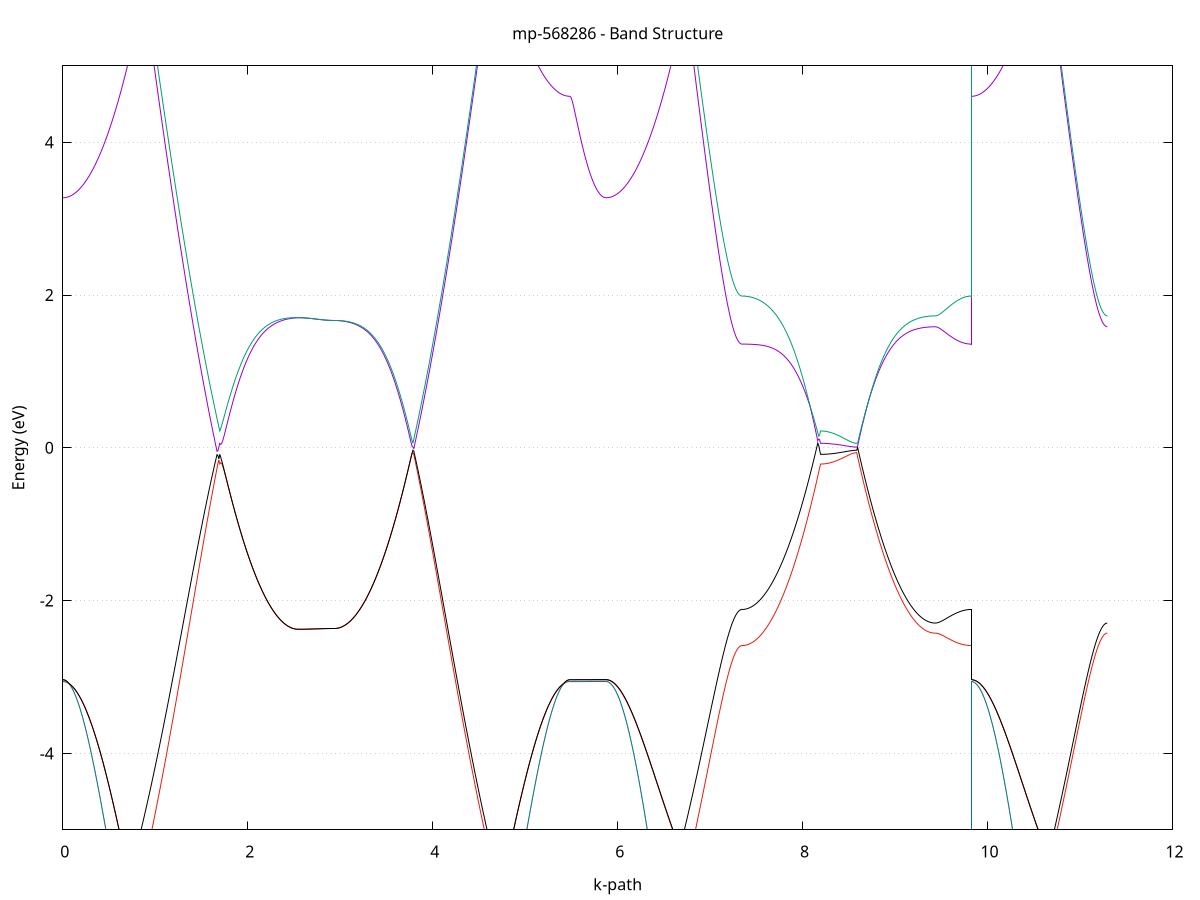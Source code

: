 set title 'mp-568286 - Band Structure'
set xlabel 'k-path'
set ylabel 'Energy (eV)'
set grid y
set yrange [-5:5]
set terminal png size 800,600
set output 'mp-568286_bands_gnuplot.png'
plot '-' using 1:2 with lines notitle, '-' using 1:2 with lines notitle, '-' using 1:2 with lines notitle, '-' using 1:2 with lines notitle, '-' using 1:2 with lines notitle, '-' using 1:2 with lines notitle, '-' using 1:2 with lines notitle, '-' using 1:2 with lines notitle, '-' using 1:2 with lines notitle, '-' using 1:2 with lines notitle, '-' using 1:2 with lines notitle, '-' using 1:2 with lines notitle, '-' using 1:2 with lines notitle, '-' using 1:2 with lines notitle, '-' using 1:2 with lines notitle, '-' using 1:2 with lines notitle, '-' using 1:2 with lines notitle, '-' using 1:2 with lines notitle, '-' using 1:2 with lines notitle, '-' using 1:2 with lines notitle, '-' using 1:2 with lines notitle, '-' using 1:2 with lines notitle, '-' using 1:2 with lines notitle, '-' using 1:2 with lines notitle, '-' using 1:2 with lines notitle, '-' using 1:2 with lines notitle, '-' using 1:2 with lines notitle, '-' using 1:2 with lines notitle, '-' using 1:2 with lines notitle, '-' using 1:2 with lines notitle, '-' using 1:2 with lines notitle, '-' using 1:2 with lines notitle
0.000000 -19.543288
0.009985 -19.543088
0.019971 -19.542188
0.029956 -19.540888
0.039941 -19.538988
0.049926 -19.536488
0.059912 -19.533488
0.069897 -19.529988
0.079882 -19.525888
0.089867 -19.521188
0.099853 -19.515988
0.109838 -19.510288
0.119823 -19.503988
0.129808 -19.497188
0.139794 -19.489788
0.149779 -19.481888
0.159764 -19.473388
0.169750 -19.464388
0.179735 -19.454888
0.189720 -19.444788
0.199705 -19.434188
0.209691 -19.422988
0.219676 -19.411288
0.229661 -19.398988
0.239646 -19.386188
0.249632 -19.372788
0.259617 -19.358888
0.269602 -19.344488
0.279587 -19.329488
0.289573 -19.313888
0.299558 -19.297888
0.309543 -19.281188
0.319529 -19.264088
0.329514 -19.246388
0.339499 -19.228188
0.349484 -19.209388
0.359470 -19.190088
0.369455 -19.170188
0.379440 -19.149788
0.389425 -19.128888
0.399411 -19.107388
0.409396 -19.085388
0.419381 -19.062788
0.429367 -19.039688
0.439352 -19.016088
0.449337 -18.991988
0.459322 -18.967288
0.469308 -18.941988
0.479293 -18.916288
0.489278 -18.889988
0.499263 -18.863088
0.509249 -18.835688
0.519234 -18.807788
0.529219 -18.779388
0.539204 -18.750388
0.549190 -18.720888
0.559175 -18.690888
0.569160 -18.660388
0.579145 -18.629288
0.589131 -18.597688
0.599116 -18.565588
0.609101 -18.532888
0.619087 -18.499688
0.629072 -18.465988
0.639057 -18.431788
0.649042 -18.396988
0.659028 -18.361688
0.669013 -18.325888
0.678998 -18.289588
0.688983 -18.252788
0.698969 -18.215488
0.708954 -18.177588
0.718939 -18.139188
0.728924 -18.100288
0.738910 -18.060888
0.748895 -18.020888
0.758880 -17.980488
0.768866 -17.939488
0.778851 -17.898088
0.788836 -17.856088
0.798821 -17.813588
0.808807 -17.770688
0.818792 -17.727188
0.828777 -17.683188
0.838762 -17.638688
0.848748 -17.593688
0.858733 -17.548188
0.868718 -17.502288
0.878704 -17.455788
0.888689 -17.408888
0.898674 -17.361388
0.908659 -17.313488
0.918645 -17.264988
0.928630 -17.216088
0.938615 -17.166688
0.948600 -17.116888
0.958586 -17.066488
0.968571 -17.015688
0.978556 -16.964388
0.988541 -16.912588
0.998527 -16.860388
1.008512 -16.807688
1.018497 -16.754488
1.028483 -16.700888
1.038468 -16.646788
1.048453 -16.592288
1.058438 -16.537288
1.068424 -16.481788
1.078409 -16.425988
1.088394 -16.369688
1.098379 -16.312888
1.108365 -16.255788
1.118350 -16.198088
1.128335 -16.140088
1.138320 -16.081588
1.148306 -16.022788
1.158291 -15.963488
1.168276 -15.903788
1.178262 -15.843688
1.188247 -15.783288
1.198232 -15.722388
1.208217 -15.661088
1.218203 -15.599488
1.228188 -15.537488
1.238173 -15.475188
1.248158 -15.412488
1.258144 -15.349488
1.268129 -15.286088
1.278114 -15.222388
1.288099 -15.158288
1.298085 -15.093988
1.308070 -15.029388
1.318055 -14.964388
1.328041 -14.899188
1.338026 -14.833788
1.348011 -14.768088
1.357996 -14.702188
1.367982 -14.636088
1.377967 -14.569688
1.387952 -14.503288
1.397937 -14.436588
1.407923 -14.369788
1.417908 -14.302888
1.427893 -14.235888
1.437879 -14.168788
1.447864 -14.101788
1.457849 -14.034688
1.467834 -13.967688
1.477820 -13.900688
1.487805 -13.833888
1.497790 -13.767288
1.507775 -13.700788
1.517761 -13.634688
1.527746 -13.568988
1.537731 -13.503588
1.547716 -13.438688
1.557702 -13.374388
1.567687 -13.310688
1.577672 -13.247888
1.587657 -13.185888
1.597643 -13.124888
1.607628 -13.065088
1.617613 -13.006488
1.627599 -12.949388
1.637584 -12.893988
1.647569 -12.840288
1.657554 -12.788688
1.667540 -12.739188
1.677525 -12.692188
1.687510 -12.647688
1.697495 -12.613188
1.697495 -12.613188
1.707479 -12.639388
1.717463 -12.677088
1.727446 -12.714988
1.737430 -12.752488
1.747414 -12.789588
1.757397 -12.826388
1.767381 -12.862688
1.777365 -12.898488
1.787348 -12.933888
1.797332 -12.968888
1.807316 -13.003388
1.817299 -13.037488
1.827283 -13.071088
1.837266 -13.104188
1.847250 -13.136888
1.857234 -13.169188
1.867217 -13.200988
1.877201 -13.232288
1.887185 -13.263188
1.897168 -13.293588
1.907152 -13.323488
1.917136 -13.353088
1.927119 -13.382088
1.937103 -13.410688
1.947086 -13.438788
1.957070 -13.466488
1.967054 -13.493688
1.977037 -13.520388
1.987021 -13.546688
1.997005 -13.572588
2.006988 -13.597888
2.016972 -13.622788
2.026956 -13.647288
2.036939 -13.671188
2.046923 -13.694788
2.056907 -13.717788
2.066890 -13.740388
2.076874 -13.762488
2.086857 -13.784188
2.096841 -13.805388
2.106825 -13.826088
2.116808 -13.846388
2.126792 -13.866188
2.136776 -13.885488
2.146759 -13.904388
2.156743 -13.922788
2.166727 -13.940788
2.176710 -13.958288
2.186694 -13.975288
2.196678 -13.991888
2.206661 -14.007888
2.216645 -14.023588
2.226628 -14.038688
2.236612 -14.053388
2.246596 -14.067588
2.256579 -14.081388
2.266563 -14.094688
2.276547 -14.107488
2.286530 -14.119888
2.296514 -14.131788
2.306498 -14.143288
2.316481 -14.154188
2.326465 -14.164688
2.336449 -14.174788
2.346432 -14.184388
2.356416 -14.193488
2.366399 -14.202088
2.376383 -14.210288
2.386367 -14.217988
2.396350 -14.225188
2.406334 -14.231988
2.416318 -14.238288
2.426301 -14.244088
2.436285 -14.249488
2.446269 -14.254388
2.456252 -14.258788
2.466236 -14.262788
2.476220 -14.266288
2.486203 -14.269288
2.496187 -14.271888
2.506170 -14.273988
2.516154 -14.275688
2.526138 -14.276788
2.536121 -14.277488
2.546105 -14.277688
2.546105 -14.277688
2.555888 -14.277688
2.565671 -14.277688
2.575454 -14.277688
2.585236 -14.277688
2.595019 -14.277688
2.604802 -14.277688
2.614585 -14.277688
2.624368 -14.277688
2.634151 -14.277688
2.643933 -14.277688
2.653716 -14.277688
2.663499 -14.277688
2.673282 -14.277588
2.683065 -14.277588
2.692848 -14.277588
2.702630 -14.277588
2.712413 -14.277588
2.722196 -14.277588
2.731979 -14.277588
2.741762 -14.277588
2.751545 -14.277588
2.761327 -14.277588
2.771110 -14.277488
2.780893 -14.277488
2.790676 -14.277488
2.800459 -14.277488
2.810242 -14.277488
2.820024 -14.277488
2.829807 -14.277488
2.839590 -14.277488
2.849373 -14.277488
2.859156 -14.277488
2.868939 -14.277488
2.878721 -14.277488
2.888504 -14.277488
2.898287 -14.277488
2.908070 -14.277488
2.917853 -14.277488
2.927636 -14.277488
2.937418 -14.277488
2.937418 -14.277488
2.947402 -14.277188
2.957386 -14.276488
2.967369 -14.275388
2.977353 -14.273688
2.987337 -14.271588
2.997320 -14.269088
3.007304 -14.265988
3.017288 -14.262488
3.027271 -14.258588
3.037255 -14.254088
3.047239 -14.249188
3.057222 -14.243888
3.067206 -14.237988
3.077189 -14.231688
3.087173 -14.224888
3.097157 -14.217688
3.107140 -14.209988
3.117124 -14.201788
3.127108 -14.193188
3.137091 -14.184088
3.147075 -14.174488
3.157059 -14.164488
3.167042 -14.153988
3.177026 -14.142988
3.187010 -14.131588
3.196993 -14.119688
3.206977 -14.107288
3.216960 -14.094488
3.226944 -14.081188
3.236928 -14.067388
3.246911 -14.053188
3.256895 -14.038488
3.266879 -14.023288
3.276862 -14.007688
3.286846 -13.991588
3.296830 -13.975088
3.306813 -13.957988
3.316797 -13.940488
3.326780 -13.922588
3.336764 -13.904188
3.346748 -13.885288
3.356731 -13.865888
3.366715 -13.846088
3.376699 -13.825888
3.386682 -13.805088
3.396666 -13.783888
3.406650 -13.762188
3.416633 -13.740088
3.426617 -13.717488
3.436601 -13.694488
3.446584 -13.670988
3.456568 -13.646988
3.466551 -13.622588
3.476535 -13.597688
3.486519 -13.572288
3.496502 -13.546488
3.506486 -13.520188
3.516470 -13.493388
3.526453 -13.466188
3.536437 -13.438588
3.546421 -13.410388
3.556404 -13.381788
3.566388 -13.352788
3.576372 -13.323288
3.586355 -13.293288
3.596339 -13.262888
3.606322 -13.231988
3.616306 -13.200688
3.626290 -13.168888
3.636273 -13.136688
3.646257 -13.103988
3.656241 -13.070788
3.666224 -13.037188
3.676208 -13.003088
3.686192 -12.968588
3.696175 -12.933588
3.706159 -12.898188
3.716143 -12.862288
3.726126 -12.825888
3.736110 -12.789188
3.746093 -12.751988
3.756077 -12.714288
3.766061 -12.676288
3.776044 -12.637888
3.786028 -12.602288
3.786028 -12.602288
3.796013 -12.643288
3.805999 -12.687088
3.815984 -12.733588
3.825969 -12.782488
3.835954 -12.833588
3.845940 -12.886788
3.855925 -12.941788
3.865910 -12.998488
3.875895 -13.056588
3.885881 -13.116088
3.895866 -13.176688
3.905851 -13.238388
3.915836 -13.300988
3.925822 -13.364388
3.935807 -13.428388
3.945792 -13.492988
3.955778 -13.558188
3.965763 -13.623688
3.975748 -13.689688
3.985733 -13.755888
3.995719 -13.822288
4.005704 -13.888988
4.015689 -13.955688
4.025674 -14.022488
4.035660 -14.089388
4.045645 -14.156288
4.055630 -14.223188
4.065616 -14.290088
4.075601 -14.356788
4.085586 -14.423488
4.095571 -14.489988
4.105557 -14.556388
4.115542 -14.622588
4.125527 -14.688588
4.135512 -14.754388
4.145498 -14.819888
4.155483 -14.885188
4.165468 -14.950288
4.175453 -15.015088
4.185439 -15.079588
4.195424 -15.143788
4.205409 -15.207688
4.215395 -15.271288
4.225380 -15.334488
4.235365 -15.397488
4.245350 -15.460088
4.255336 -15.522288
4.265321 -15.584188
4.275306 -15.645688
4.285291 -15.706888
4.295277 -15.767588
4.305262 -15.827988
4.315247 -15.887988
4.325232 -15.947588
4.335218 -16.006688
4.345203 -16.065488
4.355188 -16.123888
4.365174 -16.181788
4.375159 -16.239288
4.385144 -16.296388
4.395129 -16.353088
4.405115 -16.409288
4.415100 -16.465088
4.425085 -16.520488
4.435070 -16.575288
4.445056 -16.629788
4.455041 -16.683788
4.465026 -16.737288
4.475011 -16.790388
4.484997 -16.842988
4.494982 -16.895188
4.504967 -16.946788
4.514953 -16.998088
4.524938 -17.048788
4.534923 -17.099088
4.544908 -17.148888
4.554894 -17.198188
4.564879 -17.246988
4.574864 -17.295388
4.584849 -17.343188
4.594835 -17.390588
4.604820 -17.437488
4.614805 -17.483888
4.624790 -17.529788
4.634776 -17.575188
4.644761 -17.620088
4.654746 -17.664488
4.664732 -17.708388
4.674717 -17.751888
4.684702 -17.794788
4.694687 -17.837188
4.704673 -17.879088
4.714658 -17.920488
4.724643 -17.961388
4.734628 -18.001688
4.744614 -18.041588
4.754599 -18.080988
4.764584 -18.119788
4.774570 -18.158088
4.784555 -18.195888
4.794540 -18.233188
4.804525 -18.269988
4.814511 -18.306188
4.824496 -18.341988
4.834481 -18.377188
4.844466 -18.411888
4.854452 -18.446088
4.864437 -18.479788
4.874422 -18.512888
4.884407 -18.545488
4.894393 -18.577588
4.904378 -18.609088
4.914363 -18.640088
4.924348 -18.670588
4.934334 -18.700588
4.944319 -18.729988
4.954304 -18.758988
4.964290 -18.787388
4.974275 -18.815188
4.984260 -18.842488
4.994245 -18.869288
5.004231 -18.895588
5.014216 -18.921288
5.024201 -18.946488
5.034186 -18.971088
5.044172 -18.995288
5.054157 -19.018888
5.064142 -19.041888
5.074128 -19.064388
5.084113 -19.086388
5.094098 -19.107788
5.104083 -19.128688
5.114069 -19.149088
5.124054 -19.168888
5.134039 -19.188188
5.144024 -19.206988
5.154010 -19.225188
5.163995 -19.242788
5.173980 -19.259988
5.183965 -19.276588
5.193951 -19.292588
5.203936 -19.308088
5.213921 -19.323088
5.223907 -19.337488
5.233892 -19.351388
5.243877 -19.364688
5.253862 -19.377488
5.263848 -19.389688
5.273833 -19.401388
5.283818 -19.412588
5.293803 -19.423188
5.303789 -19.433288
5.313774 -19.442788
5.323759 -19.451788
5.333744 -19.460288
5.343730 -19.468188
5.353715 -19.475488
5.363700 -19.482288
5.373686 -19.488588
5.383671 -19.494288
5.393656 -19.499488
5.403641 -19.504088
5.413627 -19.508188
5.423612 -19.511788
5.433597 -19.514788
5.443582 -19.517188
5.453568 -19.519088
5.463553 -19.520488
5.473538 -19.521288
5.483523 -19.521588
5.483523 -19.521588
5.493306 -19.521588
5.503089 -19.521788
5.512872 -19.522088
5.522655 -19.522488
5.532438 -19.523088
5.542220 -19.523688
5.552003 -19.524388
5.561786 -19.525088
5.571569 -19.525788
5.581352 -19.526588
5.591135 -19.527388
5.600918 -19.528288
5.610700 -19.529088
5.620483 -19.529988
5.630266 -19.530788
5.640049 -19.531688
5.649832 -19.532488
5.659615 -19.533288
5.669397 -19.534188
5.679180 -19.534888
5.688963 -19.535688
5.698746 -19.536388
5.708529 -19.537088
5.718312 -19.537788
5.728094 -19.538388
5.737877 -19.538988
5.747660 -19.539588
5.757443 -19.540088
5.767226 -19.540688
5.777009 -19.541088
5.786791 -19.541488
5.796574 -19.541888
5.806357 -19.542188
5.816140 -19.542488
5.825923 -19.542788
5.835706 -19.542988
5.845488 -19.543088
5.855271 -19.543188
5.865054 -19.543288
5.874837 -19.543288
5.874837 -19.543288
5.884836 -19.543088
5.894836 -19.542188
5.904835 -19.540888
5.914835 -19.538988
5.924834 -19.536488
5.934833 -19.533488
5.944833 -19.529888
5.954832 -19.525788
5.964832 -19.521188
5.974831 -19.515988
5.984831 -19.510188
5.994830 -19.503888
6.004829 -19.497088
6.014829 -19.489688
6.024828 -19.481788
6.034828 -19.473288
6.044827 -19.464188
6.054826 -19.454688
6.064826 -19.444588
6.074825 -19.433888
6.084825 -19.422688
6.094824 -19.410888
6.104824 -19.398588
6.114823 -19.385788
6.124822 -19.372388
6.134822 -19.358388
6.144821 -19.343888
6.154821 -19.328888
6.164820 -19.313288
6.174819 -19.297188
6.184819 -19.280588
6.194818 -19.263388
6.204818 -19.245688
6.214817 -19.227388
6.224817 -19.208488
6.234816 -19.189188
6.244815 -19.169288
6.254815 -19.148888
6.264814 -19.127888
6.274814 -19.106388
6.284813 -19.084288
6.294813 -19.061688
6.304812 -19.038488
6.314811 -19.014788
6.324811 -18.990588
6.334810 -18.965888
6.344810 -18.940588
6.354809 -18.914688
6.364808 -18.888288
6.374808 -18.861388
6.384807 -18.833988
6.394807 -18.805988
6.404806 -18.777488
6.414806 -18.748488
6.424805 -18.718888
6.434804 -18.688788
6.444804 -18.658188
6.454803 -18.626988
6.464803 -18.595288
6.474802 -18.563088
6.484801 -18.530288
6.494801 -18.496988
6.504800 -18.463188
6.514800 -18.428888
6.524799 -18.393988
6.534799 -18.358688
6.544798 -18.322688
6.554797 -18.286288
6.564797 -18.249388
6.574796 -18.211888
6.584796 -18.173888
6.594795 -18.135388
6.604795 -18.096388
6.614794 -18.056788
6.624793 -18.016788
6.634793 -17.976188
6.644792 -17.935088
6.654792 -17.893488
6.664791 -17.851388
6.674790 -17.808788
6.684790 -17.765688
6.694789 -17.722088
6.704789 -17.677988
6.714788 -17.633288
6.724788 -17.588188
6.734787 -17.542588
6.744786 -17.496388
6.754786 -17.449788
6.764785 -17.402688
6.774785 -17.355088
6.784784 -17.306888
6.794783 -17.258288
6.804783 -17.209288
6.814782 -17.159688
6.824782 -17.109688
6.834781 -17.059088
6.844781 -17.008088
6.854780 -16.956588
6.864779 -16.904688
6.874779 -16.852288
6.884778 -16.799388
6.894778 -16.746088
6.904777 -16.692288
6.914777 -16.637988
6.924776 -16.583288
6.934775 -16.528088
6.944775 -16.472588
6.954774 -16.416488
6.964774 -16.360088
6.974773 -16.303188
6.984772 -16.245888
6.994772 -16.188188
7.004771 -16.130088
7.014771 -16.071588
7.024770 -16.012688
7.034770 -15.953388
7.044769 -15.893788
7.054768 -15.833788
7.064768 -15.773488
7.074767 -15.712888
7.084767 -15.651988
7.094766 -15.590688
7.104765 -15.529288
7.114765 -15.467588
7.124764 -15.405688
7.134764 -15.343688
7.144763 -15.281488
7.154763 -15.219188
7.164762 -15.156988
7.174761 -15.094688
7.184761 -15.032688
7.194760 -14.970788
7.204760 -14.909388
7.214759 -14.848388
7.224758 -14.788188
7.234758 -14.728888
7.244757 -14.670788
7.254757 -14.614288
7.264756 -14.559788
7.274756 -14.507888
7.284755 -14.459488
7.294754 -14.415288
7.304754 -14.376488
7.314753 -14.344288
7.324753 -14.319988
7.334752 -14.304888
7.344752 -14.299688
7.344752 -14.299688
7.354740 -14.299488
7.364729 -14.298788
7.374717 -14.297588
7.384706 -14.295988
7.394694 -14.293888
7.404683 -14.291288
7.414671 -14.288188
7.424660 -14.284688
7.434648 -14.280688
7.444637 -14.276288
7.454625 -14.271288
7.464614 -14.265888
7.474602 -14.260088
7.484591 -14.253788
7.494579 -14.246888
7.504568 -14.239688
7.514556 -14.231888
7.524545 -14.223688
7.534533 -14.214988
7.544522 -14.205888
7.554510 -14.196288
7.564499 -14.186188
7.574487 -14.175588
7.584476 -14.164588
7.594464 -14.153088
7.604453 -14.141088
7.614441 -14.128688
7.624430 -14.115788
7.634419 -14.102488
7.644407 -14.088588
7.654396 -14.074288
7.664384 -14.059588
7.674373 -14.044388
7.684361 -14.028688
7.694350 -14.012488
7.704338 -13.995888
7.714327 -13.978788
7.724315 -13.961188
7.734304 -13.943188
7.744292 -13.924688
7.754281 -13.905688
7.764269 -13.886288
7.774258 -13.866388
7.784246 -13.846088
7.794235 -13.825288
7.804223 -13.803888
7.814212 -13.782188
7.824200 -13.759888
7.834189 -13.737288
7.844177 -13.714088
7.854166 -13.690488
7.864154 -13.666388
7.874143 -13.641888
7.884131 -13.616888
7.894120 -13.591388
7.904109 -13.565388
7.914097 -13.538988
7.924086 -13.512188
7.934074 -13.484788
7.944063 -13.457088
7.954051 -13.428788
7.964040 -13.400088
7.974028 -13.370888
7.984017 -13.341288
7.994005 -13.311188
8.003994 -13.280588
8.013982 -13.249588
8.023971 -13.218088
8.033959 -13.186188
8.043948 -13.153788
8.053936 -13.120988
8.063925 -13.087588
8.073913 -13.053888
8.083902 -13.019688
8.093890 -12.984988
8.103879 -12.949788
8.113867 -12.914188
8.123856 -12.878188
8.133844 -12.841688
8.143833 -12.804688
8.153821 -12.767288
8.163810 -12.729488
8.173798 -12.691188
8.183787 -12.652388
8.193776 -12.613188
8.193776 -12.613188
8.203558 -12.613188
8.213341 -12.613088
8.223124 -12.613088
8.232907 -12.612988
8.242690 -12.612888
8.252473 -12.612688
8.262255 -12.612588
8.272038 -12.612388
8.281821 -12.612188
8.291604 -12.611988
8.301387 -12.611688
8.311170 -12.611388
8.320952 -12.611088
8.330735 -12.610788
8.340518 -12.610488
8.350301 -12.610188
8.360084 -12.609788
8.369867 -12.609388
8.379649 -12.608988
8.389432 -12.608588
8.399215 -12.608188
8.408998 -12.607788
8.418781 -12.607288
8.428564 -12.606888
8.438346 -12.606388
8.448129 -12.605888
8.457912 -12.605488
8.467695 -12.604988
8.477478 -12.604588
8.487261 -12.604188
8.497043 -12.603688
8.506826 -12.603288
8.516609 -12.602988
8.526392 -12.602588
8.536175 -12.602488
8.545958 -12.602488
8.555740 -12.602388
8.565523 -12.602288
8.575306 -12.602288
8.585089 -12.602288
8.585089 -12.602288
8.595077 -12.640788
8.605066 -12.679488
8.615055 -12.717788
8.625043 -12.755488
8.635032 -12.792888
8.645020 -12.829688
8.655009 -12.866188
8.664997 -12.902188
8.674986 -12.937688
8.684974 -12.972788
8.694963 -13.007388
8.704951 -13.041588
8.714940 -13.075288
8.724928 -13.108488
8.734917 -13.141288
8.744905 -13.173588
8.754894 -13.205488
8.764882 -13.236888
8.774871 -13.267888
8.784859 -13.298388
8.794848 -13.328388
8.804836 -13.357988
8.814825 -13.387088
8.824813 -13.415788
8.834802 -13.443988
8.844790 -13.471788
8.854779 -13.498988
8.864767 -13.525888
8.874756 -13.552188
8.884744 -13.578088
8.894733 -13.603588
8.904722 -13.628488
8.914710 -13.652988
8.924699 -13.677088
8.934687 -13.700688
8.944676 -13.723788
8.954664 -13.746388
8.964653 -13.768588
8.974641 -13.790288
8.984630 -13.811588
8.994618 -13.832388
9.004607 -13.852688
9.014595 -13.872588
9.024584 -13.891988
9.034572 -13.910888
9.044561 -13.929388
9.054549 -13.947388
9.064538 -13.964888
9.074526 -13.981988
9.084515 -13.998588
9.094503 -14.014688
9.104492 -14.030388
9.114480 -14.045588
9.124469 -14.060388
9.134457 -14.074588
9.144446 -14.088388
9.154434 -14.101788
9.164423 -14.114588
9.174412 -14.126988
9.184400 -14.138988
9.194389 -14.150488
9.204377 -14.161388
9.214366 -14.171988
9.224354 -14.182088
9.234343 -14.191688
9.244331 -14.200788
9.254320 -14.209388
9.264308 -14.217588
9.274297 -14.225388
9.284285 -14.232588
9.294274 -14.239388
9.304262 -14.245688
9.314251 -14.251588
9.324239 -14.256988
9.334228 -14.261888
9.344216 -14.266388
9.354205 -14.270288
9.364193 -14.273788
9.374182 -14.276888
9.384170 -14.279388
9.394159 -14.281588
9.404147 -14.283188
9.414136 -14.284388
9.424124 -14.285088
9.434113 -14.285288
9.434113 -14.285288
9.443896 -14.285388
9.453679 -14.285488
9.463461 -14.285688
9.473244 -14.285888
9.483027 -14.286288
9.492810 -14.286688
9.502593 -14.287088
9.512376 -14.287488
9.522158 -14.287988
9.531941 -14.288488
9.541724 -14.289088
9.551507 -14.289588
9.561290 -14.290188
9.571073 -14.290688
9.580855 -14.291288
9.590638 -14.291888
9.600421 -14.292388
9.610204 -14.292988
9.619987 -14.293488
9.629770 -14.293988
9.639553 -14.294488
9.649335 -14.294988
9.659118 -14.295488
9.668901 -14.295988
9.678684 -14.296388
9.688467 -14.296788
9.698250 -14.297188
9.708032 -14.297488
9.717815 -14.297888
9.727598 -14.298188
9.737381 -14.298488
9.747164 -14.298688
9.756947 -14.298888
9.766729 -14.299088
9.776512 -14.299288
9.786295 -14.299488
9.796078 -14.299588
9.805861 -14.299588
9.815644 -14.299688
9.825426 -14.299688
9.825426 -19.521588
9.835426 -19.521288
9.845425 -19.520488
9.855425 -19.519088
9.865424 -19.517188
9.875423 -19.514688
9.885423 -19.511688
9.895422 -19.508188
9.905422 -19.504088
9.915421 -19.499388
9.925421 -19.494288
9.935420 -19.488488
9.945419 -19.482188
9.955419 -19.475488
9.965418 -19.468088
9.975418 -19.460188
9.985417 -19.451688
9.995417 -19.442688
10.005416 -19.433088
10.015415 -19.422988
10.025415 -19.412388
10.035414 -19.401188
10.045414 -19.389388
10.055413 -19.377188
10.065412 -19.364288
10.075412 -19.350988
10.085411 -19.336988
10.095411 -19.322588
10.105410 -19.307588
10.115410 -19.291988
10.125409 -19.275888
10.135408 -19.259288
10.145408 -19.242088
10.155407 -19.224388
10.165407 -19.206188
10.175406 -19.187388
10.185405 -19.168088
10.195405 -19.148188
10.205404 -19.127688
10.215404 -19.106788
10.225403 -19.085288
10.235403 -19.063188
10.245402 -19.040688
10.255401 -19.017488
10.265401 -18.993888
10.275400 -18.969688
10.285400 -18.944988
10.295399 -18.919688
10.305399 -18.893888
10.315398 -18.867588
10.325397 -18.840688
10.335397 -18.813388
10.345396 -18.785488
10.355396 -18.756988
10.365395 -18.727988
10.375394 -18.698488
10.385394 -18.668388
10.395393 -18.637888
10.405393 -18.606688
10.415392 -18.575088
10.425392 -18.542888
10.435391 -18.510188
10.445390 -18.476988
10.455390 -18.443288
10.465389 -18.408988
10.475389 -18.374188
10.485388 -18.338888
10.495387 -18.302988
10.505387 -18.266688
10.515386 -18.229788
10.525386 -18.192388
10.535385 -18.154488
10.545385 -18.116088
10.555384 -18.077088
10.565383 -18.037588
10.575383 -17.997588
10.585382 -17.957088
10.595382 -17.916088
10.605381 -17.874588
10.615381 -17.832588
10.625380 -17.789988
10.635379 -17.746988
10.645379 -17.703388
10.655378 -17.659288
10.665378 -17.614788
10.675377 -17.569688
10.685376 -17.524088
10.695376 -17.478088
10.705375 -17.431488
10.715375 -17.384488
10.725374 -17.336888
10.735374 -17.288888
10.745373 -17.240388
10.755372 -17.191388
10.765372 -17.141888
10.775371 -17.091888
10.785371 -17.041388
10.795370 -16.990488
10.805369 -16.939088
10.815369 -16.887188
10.825368 -16.834888
10.835368 -16.782088
10.845367 -16.728788
10.855367 -16.675088
10.865366 -16.620888
10.875365 -16.566288
10.885365 -16.511188
10.895364 -16.455688
10.905364 -16.399688
10.915363 -16.343288
10.925363 -16.286488
10.935362 -16.229288
10.945361 -16.171688
10.955361 -16.113588
10.965360 -16.055188
10.975360 -15.996388
10.985359 -15.937188
10.995358 -15.877688
11.005358 -15.817788
11.015357 -15.757588
11.025357 -15.696988
11.035356 -15.636188
11.045356 -15.574988
11.055355 -15.513588
11.065354 -15.451988
11.075354 -15.390188
11.085353 -15.328188
11.095353 -15.266088
11.105352 -15.203988
11.115351 -15.141788
11.125351 -15.079588
11.135350 -15.017588
11.145350 -14.955888
11.155349 -14.894488
11.165349 -14.833588
11.175348 -14.773388
11.185347 -14.714088
11.195347 -14.656088
11.205346 -14.599588
11.215346 -14.545188
11.225345 -14.493388
11.235345 -14.444988
11.245344 -14.400788
11.255343 -14.362088
11.265343 -14.329888
11.275342 -14.305588
11.285342 -14.290488
11.295341 -14.285288
e
0.000000 -19.474188
0.009985 -19.473888
0.019971 -19.473088
0.029956 -19.471788
0.039941 -19.469888
0.049926 -19.467388
0.059912 -19.464388
0.069897 -19.460888
0.079882 -19.456788
0.089867 -19.452188
0.099853 -19.446988
0.109838 -19.441288
0.119823 -19.435088
0.129808 -19.428288
0.139794 -19.420988
0.149779 -19.413088
0.159764 -19.404688
0.169750 -19.395688
0.179735 -19.386188
0.189720 -19.376188
0.199705 -19.365588
0.209691 -19.354488
0.219676 -19.342788
0.229661 -19.330588
0.239646 -19.317888
0.249632 -19.304588
0.259617 -19.290688
0.269602 -19.276288
0.279587 -19.261388
0.289573 -19.245988
0.299558 -19.229988
0.309543 -19.213488
0.319529 -19.196388
0.329514 -19.178788
0.339499 -19.160588
0.349484 -19.141888
0.359470 -19.122688
0.369455 -19.102988
0.379440 -19.082688
0.389425 -19.061888
0.399411 -19.040488
0.409396 -19.018588
0.419381 -18.996188
0.429367 -18.973188
0.439352 -18.949688
0.449337 -18.925588
0.459322 -18.901088
0.469308 -18.875988
0.479293 -18.850288
0.489278 -18.824188
0.499263 -18.797488
0.509249 -18.770188
0.519234 -18.742488
0.529219 -18.714188
0.539204 -18.685388
0.549190 -18.655988
0.559175 -18.626088
0.569160 -18.595688
0.579145 -18.564788
0.589131 -18.533388
0.599116 -18.501388
0.609101 -18.468888
0.619087 -18.435888
0.629072 -18.402288
0.639057 -18.368288
0.649042 -18.333688
0.659028 -18.298588
0.669013 -18.262888
0.678998 -18.226788
0.688983 -18.190188
0.698969 -18.152988
0.708954 -18.115288
0.718939 -18.077088
0.728924 -18.038388
0.738910 -17.999188
0.748895 -17.959388
0.758880 -17.919188
0.768866 -17.878388
0.778851 -17.837188
0.788836 -17.795388
0.798821 -17.753188
0.808807 -17.710388
0.818792 -17.667088
0.828777 -17.623388
0.838762 -17.579088
0.848748 -17.534288
0.858733 -17.489088
0.868718 -17.443388
0.878704 -17.397088
0.888689 -17.350388
0.898674 -17.303188
0.908659 -17.255488
0.918645 -17.207288
0.928630 -17.158688
0.938615 -17.109488
0.948600 -17.059888
0.958586 -17.009788
0.968571 -16.959188
0.978556 -16.908188
0.988541 -16.856588
0.998527 -16.804688
1.008512 -16.752188
1.018497 -16.699288
1.028483 -16.645988
1.038468 -16.592088
1.048453 -16.537888
1.058438 -16.483188
1.068424 -16.427988
1.078409 -16.372388
1.088394 -16.316488
1.098379 -16.259988
1.108365 -16.203088
1.118350 -16.145788
1.128335 -16.087988
1.138320 -16.029788
1.148306 -15.971288
1.158291 -15.912288
1.168276 -15.852888
1.178262 -15.793188
1.188247 -15.732988
1.198232 -15.672388
1.208217 -15.611488
1.218203 -15.550188
1.228188 -15.488588
1.238173 -15.426488
1.248158 -15.364188
1.258144 -15.301488
1.268129 -15.238488
1.278114 -15.175088
1.288099 -15.111388
1.298085 -15.047488
1.308070 -14.983188
1.318055 -14.918688
1.328041 -14.853888
1.338026 -14.788788
1.348011 -14.723488
1.357996 -14.657988
1.367982 -14.592288
1.377967 -14.526388
1.387952 -14.460288
1.397937 -14.394088
1.407923 -14.327788
1.417908 -14.261288
1.427893 -14.194788
1.437879 -14.128288
1.447864 -14.061688
1.457849 -13.995188
1.467834 -13.928688
1.477820 -13.862288
1.487805 -13.796088
1.497790 -13.730088
1.507775 -13.664288
1.517761 -13.598888
1.527746 -13.533788
1.537731 -13.469188
1.547716 -13.405088
1.557702 -13.341688
1.567687 -13.278888
1.577672 -13.216988
1.587657 -13.156088
1.597643 -13.096188
1.607628 -13.037488
1.617613 -12.980188
1.627599 -12.924488
1.637584 -12.870388
1.647569 -12.818288
1.657554 -12.768288
1.667540 -12.720588
1.677525 -12.675388
1.687510 -12.632888
1.697495 -12.606088
1.697495 -12.606088
1.707479 -12.638588
1.717463 -12.676688
1.727446 -12.714588
1.737430 -12.752188
1.747414 -12.789488
1.757397 -12.826188
1.767381 -12.862488
1.777365 -12.898388
1.787348 -12.933788
1.797332 -12.968788
1.807316 -13.003288
1.817299 -13.037388
1.827283 -13.070988
1.837266 -13.104188
1.847250 -13.136888
1.857234 -13.169188
1.867217 -13.200888
1.877201 -13.232288
1.887185 -13.263188
1.897168 -13.293588
1.907152 -13.323488
1.917136 -13.352988
1.927119 -13.382088
1.937103 -13.410688
1.947086 -13.438788
1.957070 -13.466488
1.967054 -13.493688
1.977037 -13.520388
1.987021 -13.546688
1.997005 -13.572488
2.006988 -13.597888
2.016972 -13.622788
2.026956 -13.647288
2.036939 -13.671188
2.046923 -13.694788
2.056907 -13.717788
2.066890 -13.740388
2.076874 -13.762488
2.086857 -13.784188
2.096841 -13.805388
2.106825 -13.826088
2.116808 -13.846388
2.126792 -13.866188
2.136776 -13.885488
2.146759 -13.904388
2.156743 -13.922788
2.166727 -13.940788
2.176710 -13.958288
2.186694 -13.975288
2.196678 -13.991788
2.206661 -14.007888
2.216645 -14.023488
2.226628 -14.038688
2.236612 -14.053388
2.246596 -14.067588
2.256579 -14.081388
2.266563 -14.094688
2.276547 -14.107488
2.286530 -14.119888
2.296514 -14.131788
2.306498 -14.143288
2.316481 -14.154188
2.326465 -14.164688
2.336449 -14.174788
2.346432 -14.184288
2.356416 -14.193388
2.366399 -14.202088
2.376383 -14.210288
2.386367 -14.217988
2.396350 -14.225188
2.406334 -14.231988
2.416318 -14.238288
2.426301 -14.244088
2.436285 -14.249488
2.446269 -14.254388
2.456252 -14.258788
2.466236 -14.262788
2.476220 -14.266288
2.486203 -14.269288
2.496187 -14.271888
2.506170 -14.273988
2.516154 -14.275588
2.526138 -14.276788
2.536121 -14.277488
2.546105 -14.277688
2.546105 -14.277688
2.555888 -14.277688
2.565671 -14.277688
2.575454 -14.277688
2.585236 -14.277688
2.595019 -14.277688
2.604802 -14.277688
2.614585 -14.277688
2.624368 -14.277688
2.634151 -14.277688
2.643933 -14.277688
2.653716 -14.277688
2.663499 -14.277688
2.673282 -14.277588
2.683065 -14.277588
2.692848 -14.277588
2.702630 -14.277588
2.712413 -14.277588
2.722196 -14.277588
2.731979 -14.277588
2.741762 -14.277588
2.751545 -14.277588
2.761327 -14.277588
2.771110 -14.277488
2.780893 -14.277488
2.790676 -14.277488
2.800459 -14.277488
2.810242 -14.277488
2.820024 -14.277488
2.829807 -14.277488
2.839590 -14.277488
2.849373 -14.277488
2.859156 -14.277488
2.868939 -14.277488
2.878721 -14.277488
2.888504 -14.277488
2.898287 -14.277488
2.908070 -14.277488
2.917853 -14.277488
2.927636 -14.277488
2.937418 -14.277488
2.937418 -14.277488
2.947402 -14.277188
2.957386 -14.276488
2.967369 -14.275388
2.977353 -14.273688
2.987337 -14.271588
2.997320 -14.268988
3.007304 -14.265988
3.017288 -14.262488
3.027271 -14.258588
3.037255 -14.254088
3.047239 -14.249188
3.057222 -14.243788
3.067206 -14.237988
3.077189 -14.231588
3.087173 -14.224888
3.097157 -14.217588
3.107140 -14.209888
3.117124 -14.201788
3.127108 -14.193088
3.137091 -14.183988
3.147075 -14.174488
3.157059 -14.164388
3.167042 -14.153888
3.177026 -14.142988
3.187010 -14.131488
3.196993 -14.119588
3.206977 -14.107288
3.216960 -14.094388
3.226944 -14.081088
3.236928 -14.067288
3.246911 -14.053088
3.256895 -14.038388
3.266879 -14.023288
3.276862 -14.007588
3.286846 -13.991588
3.296830 -13.974988
3.306813 -13.957988
3.316797 -13.940488
3.326780 -13.922488
3.336764 -13.904088
3.346748 -13.885188
3.356731 -13.865888
3.366715 -13.846088
3.376699 -13.825788
3.386682 -13.805088
3.396666 -13.783888
3.406650 -13.762188
3.416633 -13.740088
3.426617 -13.717488
3.436601 -13.694388
3.446584 -13.670888
3.456568 -13.646988
3.466551 -13.622488
3.476535 -13.597588
3.486519 -13.572288
3.496502 -13.546388
3.506486 -13.520088
3.516470 -13.493388
3.526453 -13.466188
3.536437 -13.438488
3.546421 -13.410388
3.556404 -13.381788
3.566388 -13.352788
3.576372 -13.323288
3.586355 -13.293288
3.596339 -13.262888
3.606322 -13.231988
3.616306 -13.200688
3.626290 -13.168888
3.636273 -13.136588
3.646257 -13.103888
3.656241 -13.070788
3.666224 -13.037188
3.676208 -13.003088
3.686192 -12.968588
3.696175 -12.933588
3.706159 -12.898088
3.716143 -12.862288
3.726126 -12.825888
3.736110 -12.789088
3.746093 -12.751888
3.756077 -12.714188
3.766061 -12.676088
3.776044 -12.637488
3.786028 -12.601588
3.786028 -12.601588
3.796013 -12.637488
3.805999 -12.680488
3.815984 -12.726288
3.825969 -12.774488
3.835954 -12.825088
3.845940 -12.877688
3.855925 -12.932188
3.865910 -12.988288
3.875895 -13.045988
3.885881 -13.105088
3.895866 -13.165288
3.905851 -13.226588
3.915836 -13.288788
3.925822 -13.351788
3.935807 -13.415588
3.945792 -13.479888
3.955778 -13.544788
3.965763 -13.610088
3.975748 -13.675688
3.985733 -13.741688
3.995719 -13.807888
4.005704 -13.874288
4.015689 -13.940888
4.025674 -14.007488
4.035660 -14.074188
4.045645 -14.140888
4.055630 -14.207688
4.065616 -14.274288
4.075601 -14.340888
4.085586 -14.407388
4.095571 -14.473788
4.105557 -14.539988
4.115542 -14.605988
4.125527 -14.671888
4.135512 -14.737488
4.145498 -14.802988
4.155483 -14.868088
4.165468 -14.933088
4.175453 -14.997688
4.185439 -15.062088
4.195424 -15.126188
4.205409 -15.189988
4.215395 -15.253488
4.225380 -15.316588
4.235365 -15.379388
4.245350 -15.441888
4.255336 -15.504088
4.265321 -15.565788
4.275306 -15.627188
4.285291 -15.688188
4.295277 -15.748888
4.305262 -15.809188
4.315247 -15.868988
4.325232 -15.928488
4.335218 -15.987488
4.345203 -16.046188
4.355188 -16.104488
4.365174 -16.162288
4.375159 -16.219688
4.385144 -16.276688
4.395129 -16.333288
4.405115 -16.389388
4.415100 -16.445088
4.425085 -16.500388
4.435070 -16.555088
4.445056 -16.609488
4.455041 -16.663388
4.465026 -16.716788
4.475011 -16.769788
4.484997 -16.822388
4.494982 -16.874388
4.504967 -16.925988
4.514953 -16.977188
4.524938 -17.027788
4.534923 -17.077988
4.544908 -17.127688
4.554894 -17.176988
4.564879 -17.225688
4.574864 -17.273988
4.584849 -17.321788
4.594835 -17.369088
4.604820 -17.415888
4.614805 -17.462188
4.624790 -17.507988
4.634776 -17.553388
4.644761 -17.598188
4.654746 -17.642488
4.664732 -17.686388
4.674717 -17.729688
4.684702 -17.772588
4.694687 -17.814888
4.704673 -17.856688
4.714658 -17.898088
4.724643 -17.938888
4.734628 -17.979188
4.744614 -18.018988
4.754599 -18.058288
4.764584 -18.097088
4.774570 -18.135288
4.784555 -18.173088
4.794540 -18.210288
4.804525 -18.246988
4.814511 -18.283188
4.824496 -18.318888
4.834481 -18.354088
4.844466 -18.388688
4.854452 -18.422788
4.864437 -18.456388
4.874422 -18.489488
4.884407 -18.521988
4.894393 -18.553988
4.904378 -18.585488
4.914363 -18.616488
4.924348 -18.646988
4.934334 -18.676888
4.944319 -18.706288
4.954304 -18.735188
4.964290 -18.763488
4.974275 -18.791288
4.984260 -18.818588
4.994245 -18.845288
5.004231 -18.871488
5.014216 -18.897188
5.024201 -18.922288
5.034186 -18.946888
5.044172 -18.970988
5.054157 -18.994588
5.064142 -19.017588
5.074128 -19.040088
5.084113 -19.061988
5.094098 -19.083388
5.104083 -19.104288
5.114069 -19.124588
5.124054 -19.144388
5.134039 -19.163688
5.144024 -19.182388
5.154010 -19.200588
5.163995 -19.218188
5.173980 -19.235288
5.183965 -19.251888
5.193951 -19.267888
5.203936 -19.283288
5.213921 -19.298288
5.223907 -19.312688
5.233892 -19.326488
5.243877 -19.339888
5.253862 -19.352588
5.263848 -19.364888
5.273833 -19.376588
5.283818 -19.387688
5.293803 -19.398288
5.303789 -19.408388
5.313774 -19.417888
5.323759 -19.426788
5.333744 -19.435188
5.343730 -19.443088
5.353715 -19.450488
5.363700 -19.457288
5.373686 -19.463488
5.383671 -19.469188
5.393656 -19.474388
5.403641 -19.478988
5.413627 -19.482988
5.423612 -19.486588
5.433597 -19.489588
5.443582 -19.491988
5.453568 -19.493888
5.463553 -19.495288
5.473538 -19.496088
5.483523 -19.496388
5.483523 -19.496388
5.493306 -19.496288
5.503089 -19.496088
5.512872 -19.495788
5.522655 -19.495388
5.532438 -19.494888
5.542220 -19.494288
5.552003 -19.493688
5.561786 -19.492888
5.571569 -19.492188
5.581352 -19.491388
5.591135 -19.490488
5.600918 -19.489688
5.610700 -19.488788
5.620483 -19.487888
5.630266 -19.487088
5.640049 -19.486288
5.649832 -19.485388
5.659615 -19.484588
5.669397 -19.483688
5.679180 -19.482888
5.688963 -19.482188
5.698746 -19.481388
5.708529 -19.480588
5.718312 -19.479888
5.728094 -19.479288
5.737877 -19.478688
5.747660 -19.478088
5.757443 -19.477488
5.767226 -19.476988
5.777009 -19.476488
5.786791 -19.476088
5.796574 -19.475688
5.806357 -19.475388
5.816140 -19.475088
5.825923 -19.474788
5.835706 -19.474588
5.845488 -19.474388
5.855271 -19.474288
5.865054 -19.474188
5.874837 -19.474188
5.874837 -19.474188
5.884836 -19.473888
5.894836 -19.473088
5.904835 -19.471788
5.914835 -19.469888
5.924834 -19.467388
5.934833 -19.464388
5.944833 -19.460888
5.954832 -19.456788
5.964832 -19.452088
5.974831 -19.446988
5.984831 -19.441288
5.994830 -19.434988
6.004829 -19.428188
6.014829 -19.420788
6.024828 -19.412888
6.034828 -19.404488
6.044827 -19.395488
6.054826 -19.385888
6.064826 -19.375888
6.074825 -19.365288
6.084825 -19.354088
6.094824 -19.342388
6.104824 -19.330188
6.114823 -19.317388
6.124822 -19.304088
6.134822 -19.290188
6.144821 -19.275788
6.154821 -19.260788
6.164820 -19.245388
6.174819 -19.229288
6.184819 -19.212788
6.194818 -19.195688
6.204818 -19.177988
6.214817 -19.159788
6.224817 -19.141088
6.234816 -19.121788
6.244815 -19.101988
6.254815 -19.081688
6.264814 -19.060788
6.274814 -19.039388
6.284813 -19.017388
6.294813 -18.994888
6.304812 -18.971888
6.314811 -18.948288
6.324811 -18.924188
6.334810 -18.899488
6.344810 -18.874388
6.354809 -18.848688
6.364808 -18.822388
6.374808 -18.795588
6.384807 -18.768288
6.394807 -18.740488
6.404806 -18.712088
6.414806 -18.683188
6.424805 -18.653788
6.434804 -18.623788
6.444804 -18.593288
6.454803 -18.562288
6.464803 -18.530788
6.474802 -18.498688
6.484801 -18.466088
6.494801 -18.432988
6.504800 -18.399288
6.514800 -18.365188
6.524799 -18.330488
6.534799 -18.295288
6.544798 -18.259588
6.554797 -18.223288
6.564797 -18.186588
6.574796 -18.149288
6.584796 -18.111488
6.594795 -18.073088
6.604795 -18.034288
6.614794 -17.994888
6.624793 -17.955088
6.634793 -17.914688
6.644792 -17.873788
6.654792 -17.832388
6.664791 -17.790488
6.674790 -17.748088
6.684790 -17.705188
6.694789 -17.661788
6.704789 -17.617888
6.714788 -17.573388
6.724788 -17.528488
6.734787 -17.483088
6.744786 -17.437188
6.754786 -17.390788
6.764785 -17.343888
6.774785 -17.296488
6.784784 -17.248588
6.794783 -17.200188
6.804783 -17.151388
6.814782 -17.101988
6.824782 -17.052188
6.834781 -17.001888
6.844781 -16.951088
6.854780 -16.899888
6.864779 -16.848088
6.874779 -16.795988
6.884778 -16.743288
6.894778 -16.690288
6.904777 -16.636688
6.914777 -16.582688
6.924776 -16.528188
6.934775 -16.473288
6.944775 -16.417988
6.954774 -16.362188
6.964774 -16.305988
6.974773 -16.249288
6.984772 -16.192288
6.994772 -16.134788
7.004771 -16.076888
7.014771 -16.018688
7.024770 -15.959988
7.034770 -15.900988
7.044769 -15.841588
7.054768 -15.781888
7.064768 -15.721788
7.074767 -15.661488
7.084767 -15.600788
7.094766 -15.539788
7.104765 -15.478588
7.114765 -15.417088
7.124764 -15.355488
7.134764 -15.293688
7.144763 -15.231688
7.154763 -15.169688
7.164762 -15.107688
7.174761 -15.045688
7.184761 -14.983788
7.194760 -14.922188
7.204760 -14.860988
7.214759 -14.800188
7.224758 -14.740088
7.234758 -14.680988
7.244757 -14.622988
7.254757 -14.566588
7.264756 -14.512288
7.274756 -14.460488
7.284755 -14.412088
7.294754 -14.367988
7.304754 -14.329188
7.314753 -14.296988
7.324753 -14.272788
7.334752 -14.257588
7.344752 -14.252488
7.344752 -14.252488
7.354740 -14.252188
7.364729 -14.251488
7.374717 -14.250288
7.384706 -14.248688
7.394694 -14.246588
7.404683 -14.243988
7.414671 -14.240988
7.424660 -14.237488
7.434648 -14.233488
7.444637 -14.229088
7.454625 -14.224188
7.464614 -14.218888
7.474602 -14.212988
7.484591 -14.206788
7.494579 -14.199988
7.504568 -14.192788
7.514556 -14.185088
7.524545 -14.176888
7.534533 -14.168288
7.544522 -14.159188
7.554510 -14.149588
7.564499 -14.139588
7.574487 -14.129088
7.584476 -14.118088
7.594464 -14.106688
7.604453 -14.094788
7.614441 -14.082388
7.624430 -14.069588
7.634419 -14.056288
7.644407 -14.042588
7.654396 -14.028388
7.664384 -14.013688
7.674373 -13.998488
7.684361 -13.982888
7.694350 -13.966888
7.704338 -13.950288
7.714327 -13.933288
7.724315 -13.915788
7.734304 -13.897888
7.744292 -13.879488
7.754281 -13.860588
7.764269 -13.841288
7.774258 -13.821488
7.784246 -13.801288
7.794235 -13.780488
7.804223 -13.759288
7.814212 -13.737688
7.824200 -13.715588
7.834189 -13.692988
7.844177 -13.669988
7.854166 -13.646488
7.864154 -13.622488
7.874143 -13.598088
7.884131 -13.573188
7.894120 -13.547888
7.904109 -13.522088
7.914097 -13.495788
7.924086 -13.469088
7.934074 -13.441888
7.944063 -13.414288
7.954051 -13.386088
7.964040 -13.357588
7.974028 -13.328588
7.984017 -13.298988
7.994005 -13.269088
8.003994 -13.238688
8.013982 -13.207888
8.023971 -13.176588
8.033959 -13.144788
8.043948 -13.112588
8.053936 -13.079888
8.063925 -13.046688
8.073913 -13.013088
8.083902 -12.979088
8.093890 -12.944588
8.103879 -12.909588
8.113867 -12.874188
8.123856 -12.838288
8.133844 -12.801988
8.143833 -12.765188
8.153821 -12.727988
8.163810 -12.690288
8.173798 -12.652188
8.183787 -12.613588
8.193776 -12.606088
8.193776 -12.606088
8.203558 -12.606088
8.213341 -12.606088
8.223124 -12.606088
8.232907 -12.606088
8.242690 -12.605988
8.252473 -12.605988
8.262255 -12.605888
8.272038 -12.605888
8.281821 -12.605788
8.291604 -12.605688
8.301387 -12.605588
8.311170 -12.605488
8.320952 -12.605488
8.330735 -12.605288
8.340518 -12.605188
8.350301 -12.605088
8.360084 -12.604988
8.369867 -12.604888
8.379649 -12.604788
8.389432 -12.604588
8.399215 -12.604488
8.408998 -12.604288
8.418781 -12.604188
8.428564 -12.603988
8.438346 -12.603888
8.448129 -12.603688
8.457912 -12.603588
8.467695 -12.603388
8.477478 -12.603288
8.487261 -12.603088
8.497043 -12.602988
8.506826 -12.602788
8.516609 -12.602688
8.526392 -12.602588
8.536175 -12.602288
8.545958 -12.602088
8.555740 -12.601888
8.565523 -12.601788
8.575306 -12.601688
8.585089 -12.601588
8.585089 -12.601588
8.595077 -12.625488
8.605066 -12.664088
8.615055 -12.702288
8.625043 -12.739988
8.635032 -12.777288
8.645020 -12.814188
8.655009 -12.850588
8.664997 -12.886488
8.674986 -12.921988
8.684974 -12.956988
8.694963 -12.991488
8.704951 -13.025688
8.714940 -13.059288
8.724928 -13.092488
8.734917 -13.125188
8.744905 -13.157488
8.754894 -13.189288
8.764882 -13.220688
8.774871 -13.251588
8.784859 -13.282088
8.794848 -13.312088
8.804836 -13.341588
8.814825 -13.370688
8.824813 -13.399288
8.834802 -13.427488
8.844790 -13.455088
8.854779 -13.482388
8.864767 -13.509188
8.874756 -13.535488
8.884744 -13.561288
8.894733 -13.586688
8.904722 -13.611588
8.914710 -13.636088
8.924699 -13.660088
8.934687 -13.683588
8.944676 -13.706688
8.954664 -13.729288
8.964653 -13.751488
8.974641 -13.773088
8.984630 -13.794388
8.994618 -13.815088
9.004607 -13.835388
9.014595 -13.855188
9.024584 -13.874588
9.034572 -13.893488
9.044561 -13.911888
9.054549 -13.929888
9.064538 -13.947388
9.074526 -13.964388
9.084515 -13.980988
9.094503 -13.997088
9.104492 -14.012788
9.114480 -14.027888
9.124469 -14.042588
9.134457 -14.056888
9.144446 -14.070588
9.154434 -14.083988
9.164423 -14.096788
9.174412 -14.109188
9.184400 -14.121088
9.194389 -14.132488
9.204377 -14.143488
9.214366 -14.153988
9.224354 -14.164088
9.234343 -14.173588
9.244331 -14.182688
9.254320 -14.191388
9.264308 -14.199488
9.274297 -14.207188
9.284285 -14.214488
9.294274 -14.221288
9.304262 -14.227588
9.314251 -14.233488
9.324239 -14.238888
9.334228 -14.243788
9.344216 -14.248188
9.354205 -14.252188
9.364193 -14.255688
9.374182 -14.258688
9.384170 -14.261288
9.394159 -14.263388
9.404147 -14.264988
9.414136 -14.266188
9.424124 -14.266888
9.434113 -14.267088
9.434113 -14.267088
9.443896 -14.267088
9.453679 -14.266988
9.463461 -14.266788
9.473244 -14.266488
9.483027 -14.266188
9.492810 -14.265788
9.502593 -14.265388
9.512376 -14.264888
9.522158 -14.264388
9.531941 -14.263788
9.541724 -14.263288
9.551507 -14.262688
9.561290 -14.262088
9.571073 -14.261588
9.580855 -14.260988
9.590638 -14.260388
9.600421 -14.259888
9.610204 -14.259288
9.619987 -14.258788
9.629770 -14.258188
9.639553 -14.257688
9.649335 -14.257188
9.659118 -14.256688
9.668901 -14.256288
9.678684 -14.255788
9.688467 -14.255388
9.698250 -14.254988
9.708032 -14.254588
9.717815 -14.254288
9.727598 -14.253988
9.737381 -14.253688
9.747164 -14.253388
9.756947 -14.253188
9.766729 -14.252988
9.776512 -14.252888
9.786295 -14.252688
9.796078 -14.252588
9.805861 -14.252488
9.815644 -14.252488
9.825426 -14.252488
9.825426 -19.496388
9.835426 -19.496088
9.845425 -19.495288
9.855425 -19.493888
9.865424 -19.491988
9.875423 -19.489588
9.885423 -19.486588
9.895422 -19.482988
9.905422 -19.478888
9.915421 -19.474288
9.925421 -19.469088
9.935420 -19.463388
9.945419 -19.457088
9.955419 -19.450288
9.965418 -19.442988
9.975418 -19.435088
9.985417 -19.426588
9.995417 -19.417588
10.005416 -19.408088
10.015415 -19.397988
10.025415 -19.387288
10.035414 -19.376188
10.045414 -19.364388
10.055413 -19.352188
10.065412 -19.339388
10.075412 -19.325988
10.085411 -19.312088
10.095411 -19.297688
10.105410 -19.282688
10.115410 -19.267188
10.125409 -19.251088
10.135408 -19.234488
10.145408 -19.217388
10.155407 -19.199688
10.165407 -19.181488
10.175406 -19.162688
10.185405 -19.143388
10.195405 -19.123588
10.205404 -19.103188
10.215404 -19.082288
10.225403 -19.060788
10.235403 -19.038788
10.245402 -19.016288
10.255401 -18.993188
10.265401 -18.969588
10.275400 -18.945488
10.285400 -18.920788
10.295399 -18.895588
10.305399 -18.869788
10.315398 -18.843488
10.325397 -18.816688
10.335397 -18.789288
10.345396 -18.761488
10.355396 -18.732988
10.365395 -18.704088
10.375394 -18.674588
10.385394 -18.644588
10.395393 -18.614088
10.405393 -18.582988
10.415392 -18.551388
10.425392 -18.519288
10.435391 -18.486588
10.445390 -18.453388
10.455390 -18.419688
10.465389 -18.385488
10.475389 -18.350788
10.485388 -18.315488
10.495387 -18.279688
10.505387 -18.243388
10.515386 -18.206588
10.525386 -18.169188
10.535385 -18.131388
10.545385 -18.092988
10.555384 -18.054088
10.565383 -18.014588
10.575383 -17.974688
10.585382 -17.934288
10.595382 -17.893288
10.605381 -17.851888
10.615381 -17.809888
10.625380 -17.767388
10.635379 -17.724388
10.645379 -17.680888
10.655378 -17.636888
10.665378 -17.592388
10.675377 -17.547388
10.685376 -17.501988
10.695376 -17.455988
10.705375 -17.409488
10.715375 -17.362488
10.725374 -17.314988
10.735374 -17.267088
10.745373 -17.218588
10.755372 -17.169688
10.765372 -17.120288
10.775371 -17.070388
10.785371 -17.019988
10.795370 -16.969088
10.805369 -16.917788
10.815369 -16.865988
10.825368 -16.813688
10.835368 -16.760988
10.845367 -16.707788
10.855367 -16.654188
10.865366 -16.600088
10.875365 -16.545488
10.885365 -16.490488
10.895364 -16.435088
10.905364 -16.379188
10.915363 -16.322888
10.925363 -16.266188
10.935362 -16.209088
10.945361 -16.151488
10.955361 -16.093588
10.965360 -16.035188
10.975360 -15.976488
10.985359 -15.917488
10.995358 -15.857988
11.005358 -15.798188
11.015357 -15.737988
11.025357 -15.677588
11.035356 -15.616788
11.045356 -15.555788
11.055355 -15.494388
11.065354 -15.432888
11.075354 -15.371188
11.085353 -15.309288
11.095353 -15.247188
11.105352 -15.185088
11.115351 -15.122988
11.125351 -15.060988
11.135350 -14.998988
11.145350 -14.937288
11.155349 -14.875988
11.165349 -14.815188
11.175348 -14.754988
11.185347 -14.695788
11.195347 -14.637788
11.205346 -14.581388
11.215346 -14.527088
11.225345 -14.475288
11.235345 -14.426888
11.245344 -14.382688
11.255343 -14.343888
11.265343 -14.311688
11.275342 -14.287388
11.285342 -14.272288
11.295341 -14.267088
e
0.000000 -7.961888
0.009985 -7.961588
0.019971 -7.960588
0.029956 -7.958888
0.039941 -7.956588
0.049926 -7.953688
0.059912 -7.949988
0.069897 -7.945788
0.079882 -7.940788
0.089867 -7.935188
0.099853 -7.928988
0.109838 -7.921988
0.119823 -7.914488
0.129808 -7.906188
0.139794 -7.897288
0.149779 -7.887788
0.159764 -7.877588
0.169750 -7.866688
0.179735 -7.855188
0.189720 -7.842988
0.199705 -7.830188
0.209691 -7.816688
0.219676 -7.802588
0.229661 -7.787788
0.239646 -7.772288
0.249632 -7.756188
0.259617 -7.739488
0.269602 -7.722088
0.279587 -7.703988
0.289573 -7.685288
0.299558 -7.665988
0.309543 -7.645988
0.319529 -7.625288
0.329514 -7.604088
0.339499 -7.582088
0.349484 -7.559488
0.359470 -7.536288
0.369455 -7.512388
0.379440 -7.487888
0.389425 -7.462788
0.399411 -7.436988
0.409396 -7.410588
0.419381 -7.383488
0.429367 -7.355788
0.439352 -7.327488
0.449337 -7.298488
0.459322 -7.268888
0.469308 -7.238688
0.479293 -7.207788
0.489278 -7.176288
0.499263 -7.144188
0.509249 -7.111488
0.519234 -7.078088
0.529219 -7.044088
0.539204 -7.009488
0.549190 -6.974288
0.559175 -6.938388
0.569160 -6.901988
0.579145 -6.864888
0.589131 -6.827188
0.599116 -6.788988
0.609101 -6.750088
0.619087 -6.710588
0.629072 -6.670488
0.639057 -6.629788
0.649042 -6.588488
0.659028 -6.546588
0.669013 -6.504088
0.678998 -6.540988
0.688983 -6.614088
0.698969 -6.687288
0.708954 -6.760388
0.718939 -6.833488
0.728924 -6.906588
0.738910 -6.979488
0.748895 -7.052388
0.758880 -7.125088
0.768866 -7.197788
0.778851 -7.270288
0.788836 -7.342688
0.798821 -7.414988
0.808807 -7.487088
0.818792 -7.559088
0.828777 -7.630788
0.838762 -7.702388
0.848748 -7.773788
0.858733 -7.844988
0.868718 -7.915988
0.878704 -7.986688
0.888689 -8.057188
0.898674 -8.127488
0.908659 -8.197488
0.918645 -8.267288
0.928630 -8.336888
0.938615 -8.406188
0.948600 -8.475188
0.958586 -8.543988
0.968571 -8.612488
0.978556 -8.680688
0.988541 -8.748588
0.998527 -8.816188
1.008512 -8.883488
1.018497 -8.950488
1.028483 -9.017188
1.038468 -9.083488
1.048453 -9.149588
1.058438 -9.215288
1.068424 -9.280688
1.078409 -9.345788
1.088394 -9.410488
1.098379 -9.474788
1.108365 -9.538788
1.118350 -9.602488
1.128335 -9.665788
1.138320 -9.728788
1.148306 -9.791388
1.158291 -9.853688
1.168276 -9.915488
1.178262 -9.976988
1.188247 -10.038188
1.198232 -10.098888
1.208217 -10.159288
1.218203 -10.219288
1.228188 -10.278888
1.238173 -10.338188
1.248158 -10.396988
1.258144 -10.455488
1.268129 -10.513488
1.278114 -10.571188
1.288099 -10.628388
1.298085 -10.685288
1.308070 -10.741688
1.318055 -10.797688
1.328041 -10.853388
1.338026 -10.908588
1.348011 -10.963488
1.357996 -11.017888
1.367982 -11.071888
1.377967 -11.125488
1.387952 -11.178588
1.397937 -11.231388
1.407923 -11.283688
1.417908 -11.335688
1.427893 -11.387088
1.437879 -11.438188
1.447864 -11.488788
1.457849 -11.538988
1.467834 -11.588788
1.477820 -11.638188
1.487805 -11.687088
1.497790 -11.735588
1.507775 -11.783588
1.517761 -11.831288
1.527746 -11.878388
1.537731 -11.925188
1.547716 -11.971488
1.557702 -12.017388
1.567687 -12.062788
1.577672 -12.107788
1.587657 -12.152388
1.597643 -12.196488
1.607628 -12.240188
1.617613 -12.283388
1.627599 -12.326188
1.637584 -12.368488
1.647569 -12.410388
1.657554 -12.451888
1.667540 -12.492888
1.677525 -12.533388
1.687510 -12.573488
1.697495 -12.593388
1.697495 -12.593388
1.707479 -12.568588
1.717463 -12.533888
1.727446 -12.502188
1.737430 -12.473788
1.747414 -12.448888
1.757397 -12.427588
1.767381 -12.409688
1.777365 -12.395288
1.787348 -12.384288
1.797332 -12.376388
1.807316 -12.371488
1.817299 -12.369488
1.827283 -12.369988
1.837266 -12.372988
1.847250 -12.378088
1.857234 -12.385088
1.867217 -12.393988
1.877201 -12.404388
1.887185 -12.416088
1.897168 -12.429088
1.907152 -12.443188
1.917136 -12.458188
1.927119 -12.473888
1.937103 -12.490388
1.947086 -12.507388
1.957070 -12.524888
1.967054 -12.542788
1.977037 -12.560988
1.987021 -12.579388
1.997005 -12.598088
2.006988 -12.616788
2.016972 -12.635588
2.026956 -12.654488
2.036939 -12.673388
2.046923 -12.692188
2.056907 -12.710888
2.066890 -12.729488
2.076874 -12.747988
2.086857 -12.766288
2.096841 -12.784388
2.106825 -12.802288
2.116808 -12.819988
2.126792 -12.837388
2.136776 -12.854488
2.146759 -12.871388
2.156743 -12.887888
2.166727 -12.904188
2.176710 -12.920088
2.186694 -12.935688
2.196678 -12.950988
2.206661 -12.965888
2.216645 -12.980388
2.226628 -12.994588
2.236612 -13.008388
2.246596 -13.021788
2.256579 -13.034788
2.266563 -13.047388
2.276547 -13.059688
2.286530 -13.071488
2.296514 -13.082888
2.306498 -13.093888
2.316481 -13.104388
2.326465 -13.114588
2.336449 -13.124288
2.346432 -13.133588
2.356416 -13.142388
2.366399 -13.150788
2.376383 -13.158788
2.386367 -13.166288
2.396350 -13.173388
2.406334 -13.179988
2.416318 -13.186188
2.426301 -13.191888
2.436285 -13.197188
2.446269 -13.201988
2.456252 -13.206288
2.466236 -13.210188
2.476220 -13.213688
2.486203 -13.216588
2.496187 -13.219188
2.506170 -13.221188
2.516154 -13.222788
2.526138 -13.223988
2.536121 -13.224688
2.546105 -13.224888
2.546105 -13.224888
2.555888 -13.224888
2.565671 -13.224888
2.575454 -13.224888
2.585236 -13.224888
2.595019 -13.224888
2.604802 -13.224888
2.614585 -13.224888
2.624368 -13.224888
2.634151 -13.224888
2.643933 -13.224888
2.653716 -13.224988
2.663499 -13.224988
2.673282 -13.224988
2.683065 -13.224988
2.692848 -13.224988
2.702630 -13.224988
2.712413 -13.225088
2.722196 -13.225088
2.731979 -13.225088
2.741762 -13.225088
2.751545 -13.225188
2.761327 -13.225188
2.771110 -13.225188
2.780893 -13.225188
2.790676 -13.225188
2.800459 -13.225188
2.810242 -13.225288
2.820024 -13.225288
2.829807 -13.225288
2.839590 -13.225288
2.849373 -13.225288
2.859156 -13.225388
2.868939 -13.225388
2.878721 -13.225388
2.888504 -13.225388
2.898287 -13.225388
2.908070 -13.225388
2.917853 -13.225388
2.927636 -13.225388
2.937418 -13.225388
2.937418 -13.225388
2.947402 -13.225188
2.957386 -13.224488
2.967369 -13.223388
2.977353 -13.221688
2.987337 -13.219688
2.997320 -13.217088
3.007304 -13.214088
3.017288 -13.210688
3.027271 -13.206788
3.037255 -13.202388
3.047239 -13.197588
3.057222 -13.192288
3.067206 -13.186488
3.077189 -13.180288
3.087173 -13.173688
3.097157 -13.166588
3.107140 -13.159088
3.117124 -13.151088
3.127108 -13.142688
3.137091 -13.133888
3.147075 -13.124588
3.157059 -13.114888
3.167042 -13.104688
3.177026 -13.094188
3.187010 -13.083188
3.196993 -13.071788
3.206977 -13.059988
3.216960 -13.047688
3.226944 -13.035088
3.236928 -13.022088
3.246911 -13.008588
3.256895 -12.994788
3.266879 -12.980588
3.276862 -12.966088
3.286846 -12.951188
3.296830 -12.935888
3.306813 -12.920288
3.316797 -12.904288
3.326780 -12.888088
3.336764 -12.871488
3.346748 -12.854588
3.356731 -12.837388
3.366715 -12.819988
3.376699 -12.802288
3.386682 -12.784388
3.396666 -12.766188
3.406650 -12.747888
3.416633 -12.729388
3.426617 -12.710688
3.436601 -12.691988
3.446584 -12.673088
3.456568 -12.654188
3.466551 -12.635288
3.476535 -12.616388
3.486519 -12.597588
3.496502 -12.578888
3.506486 -12.560288
3.516470 -12.542088
3.526453 -12.524088
3.536437 -12.506488
3.546421 -12.489388
3.556404 -12.472788
3.566388 -12.456988
3.576372 -12.441888
3.586355 -12.427688
3.596339 -12.414488
3.606322 -12.402588
3.616306 -12.391988
3.626290 -12.382988
3.636273 -12.375688
3.646257 -12.370388
3.656241 -12.367188
3.666224 -12.366288
3.676208 -12.368088
3.686192 -12.372688
3.696175 -12.380188
3.706159 -12.390888
3.716143 -12.404988
3.726126 -12.422488
3.736110 -12.443488
3.746093 -12.467988
3.756077 -12.496088
3.766061 -12.527588
3.776044 -12.562388
3.786028 -12.597288
3.786028 -12.597288
3.796013 -12.561988
3.805999 -12.521988
3.815984 -12.481488
3.825969 -12.440588
3.835954 -12.399188
3.845940 -12.357288
3.855925 -12.315088
3.865910 -12.272288
3.875895 -12.229188
3.885881 -12.185588
3.895866 -12.141488
3.905851 -12.096988
3.915836 -12.052088
3.925822 -12.006688
3.935807 -11.960888
3.945792 -11.914588
3.955778 -11.867888
3.965763 -11.820788
3.975748 -11.773188
3.985733 -11.725188
3.995719 -11.676788
4.005704 -11.627988
4.015689 -11.578688
4.025674 -11.528888
4.035660 -11.478788
4.045645 -11.428188
4.055630 -11.377288
4.065616 -11.325788
4.075601 -11.273988
4.085586 -11.221688
4.095571 -11.168988
4.105557 -11.115888
4.115542 -11.062388
4.125527 -11.008488
4.135512 -10.954088
4.145498 -10.899388
4.155483 -10.844188
4.165468 -10.788688
4.175453 -10.732688
4.185439 -10.676288
4.195424 -10.619488
4.205409 -10.562288
4.215395 -10.504688
4.225380 -10.446688
4.235365 -10.388288
4.245350 -10.329588
4.255336 -10.270488
4.265321 -10.210888
4.275306 -10.150988
4.285291 -10.090688
4.295277 -10.029988
4.305262 -9.968888
4.315247 -9.907488
4.325232 -9.845588
4.335218 -9.783488
4.345203 -9.720888
4.355188 -9.657988
4.365174 -9.594788
4.375159 -9.531188
4.385144 -9.467188
4.395129 -9.402888
4.405115 -9.338288
4.415100 -9.273288
4.425085 -9.207988
4.435070 -9.142288
4.445056 -9.076388
4.455041 -9.010088
4.465026 -8.943488
4.475011 -8.876488
4.484997 -8.809288
4.494982 -8.741788
4.504967 -8.673888
4.514953 -8.605788
4.524938 -8.537388
4.534923 -8.468688
4.544908 -8.399788
4.554894 -8.330488
4.564879 -8.260988
4.574864 -8.191288
4.584849 -8.121288
4.594835 -8.051088
4.604820 -7.980588
4.614805 -7.909888
4.624790 -7.838988
4.634776 -7.767888
4.644761 -7.696488
4.654746 -7.624988
4.664732 -7.553288
4.674717 -7.481488
4.684702 -7.409388
4.694687 -7.337188
4.704673 -7.264888
4.714658 -7.192488
4.724643 -7.119888
4.734628 -7.047188
4.744614 -6.974388
4.754599 -6.901488
4.764584 -6.828588
4.774570 -6.755588
4.784555 -6.682488
4.794540 -6.609388
4.804525 -6.536288
4.814511 -6.463188
4.824496 -6.389988
4.834481 -6.346388
4.844466 -6.387188
4.854452 -6.427388
4.864437 -6.466988
4.874422 -6.505988
4.884407 -6.544388
4.894393 -6.582188
4.904378 -6.619388
4.914363 -6.655988
4.924348 -6.692088
4.934334 -6.727488
4.944319 -6.762288
4.954304 -6.796488
4.964290 -6.829988
4.974275 -6.862988
4.984260 -6.895388
4.994245 -6.927088
5.004231 -6.958188
5.014216 -6.988688
5.024201 -7.018588
5.034186 -7.047888
5.044172 -7.076488
5.054157 -7.104488
5.064142 -7.131888
5.074128 -7.158688
5.084113 -7.184788
5.094098 -7.210288
5.104083 -7.235088
5.114069 -7.259388
5.124054 -7.282988
5.134039 -7.305888
5.144024 -7.328288
5.154010 -7.349988
5.163995 -7.370988
5.173980 -7.391388
5.183965 -7.411188
5.193951 -7.430288
5.203936 -7.448788
5.213921 -7.466688
5.223907 -7.483888
5.233892 -7.500488
5.243877 -7.516388
5.253862 -7.531688
5.263848 -7.546288
5.273833 -7.560288
5.283818 -7.573588
5.293803 -7.586288
5.303789 -7.598388
5.313774 -7.609788
5.323759 -7.620488
5.333744 -7.630588
5.343730 -7.640088
5.353715 -7.648888
5.363700 -7.656988
5.373686 -7.664488
5.383671 -7.671288
5.393656 -7.677488
5.403641 -7.683088
5.413627 -7.687988
5.423612 -7.692188
5.433597 -7.695788
5.443582 -7.698688
5.453568 -7.700988
5.463553 -7.702588
5.473538 -7.703588
5.483523 -7.703888
5.483523 -7.703888
5.493306 -7.704988
5.503089 -7.707988
5.512872 -7.712888
5.522655 -7.719188
5.532438 -7.726688
5.542220 -7.735188
5.552003 -7.744288
5.561786 -7.753888
5.571569 -7.763788
5.581352 -7.773988
5.591135 -7.784188
5.600918 -7.794488
5.610700 -7.804688
5.620483 -7.814788
5.630266 -7.824788
5.640049 -7.834488
5.649832 -7.844088
5.659615 -7.853388
5.669397 -7.862388
5.679180 -7.871188
5.688963 -7.879588
5.698746 -7.887588
5.708529 -7.895388
5.718312 -7.902688
5.728094 -7.909688
5.737877 -7.916188
5.747660 -7.922388
5.757443 -7.928088
5.767226 -7.933388
5.777009 -7.938288
5.786791 -7.942788
5.796574 -7.946788
5.806357 -7.950288
5.816140 -7.953388
5.825923 -7.955988
5.835706 -7.958088
5.845488 -7.959788
5.855271 -7.960988
5.865054 -7.961688
5.874837 -7.961888
5.874837 -7.961888
5.884836 -7.961588
5.894836 -7.960588
5.904835 -7.958888
5.914835 -7.956588
5.924834 -7.953688
5.934833 -7.949988
5.944833 -7.945688
5.954832 -7.940788
5.964832 -7.935088
5.974831 -7.928888
5.984831 -7.921888
5.994830 -7.914288
6.004829 -7.906088
6.014829 -7.897188
6.024828 -7.887588
6.034828 -7.877288
6.044827 -7.866388
6.054826 -7.854888
6.064826 -7.842688
6.074825 -7.829788
6.084825 -7.816288
6.094824 -7.802088
6.104824 -7.787288
6.114823 -7.771788
6.124822 -7.755688
6.134822 -7.738888
6.144821 -7.721488
6.154821 -7.703388
6.164820 -7.684588
6.174819 -7.665188
6.184819 -7.645188
6.194818 -7.624488
6.204818 -7.603188
6.214817 -7.581188
6.224817 -7.558588
6.234816 -7.535288
6.244815 -7.511388
6.254815 -7.486788
6.264814 -7.461588
6.274814 -7.435788
6.284813 -7.409288
6.294813 -7.382188
6.304812 -7.354388
6.314811 -7.325988
6.324811 -7.296988
6.334810 -7.267288
6.344810 -7.237088
6.354809 -7.206088
6.364808 -7.174588
6.374808 -7.142388
6.384807 -7.109688
6.394807 -7.076188
6.404806 -7.042188
6.414806 -7.007588
6.424805 -6.972288
6.434804 -6.936388
6.444804 -6.899988
6.454803 -6.862888
6.464803 -6.825188
6.474802 -6.786888
6.484801 -6.747988
6.494801 -6.708488
6.504800 -6.668388
6.514800 -6.627888
6.524799 -6.694388
6.534799 -6.782088
6.544798 -6.870088
6.554797 -6.958388
6.564797 -7.046988
6.574796 -7.135788
6.584796 -7.224788
6.594795 -7.313988
6.604795 -7.403388
6.614794 -7.492888
6.624793 -7.582588
6.634793 -7.672488
6.644792 -7.762388
6.654792 -7.852388
6.664791 -7.942588
6.674790 -8.032688
6.684790 -8.122988
6.694789 -8.213188
6.704789 -8.303488
6.714788 -8.393788
6.724788 -8.484088
6.734787 -8.574388
6.744786 -8.664488
6.754786 -8.754688
6.764785 -8.844788
6.774785 -8.934888
6.784784 -9.024788
6.794783 -9.114688
6.804783 -9.204488
6.814782 -9.294088
6.824782 -9.383588
6.834781 -9.472988
6.844781 -9.562188
6.854780 -9.651288
6.864779 -9.740188
6.874779 -9.828888
6.884778 -9.917388
6.894778 -10.005688
6.904777 -10.093788
6.914777 -10.181588
6.924776 -10.269288
6.934775 -10.356588
6.944775 -10.443688
6.954774 -10.530588
6.964774 -10.616988
6.974773 -10.703188
6.984772 -10.789188
6.994772 -10.874788
7.004771 -10.960088
7.014771 -11.045088
7.024770 -11.129588
7.034770 -11.213888
7.044769 -11.297688
7.054768 -11.381088
7.064768 -11.464088
7.074767 -11.546688
7.084767 -11.628788
7.094766 -11.710288
7.104765 -11.791388
7.114765 -11.871988
7.124764 -11.951888
7.134764 -12.031288
7.144763 -12.109988
7.154763 -12.187888
7.164762 -12.265088
7.174761 -12.341388
7.184761 -12.416788
7.194760 -12.491188
7.204760 -12.564388
7.214759 -12.636288
7.224758 -12.706688
7.234758 -12.775288
7.244757 -12.841988
7.254757 -12.906188
7.264756 -12.967588
7.274756 -13.025488
7.284755 -13.079188
7.294754 -13.127888
7.304754 -13.170388
7.314753 -13.205388
7.324753 -13.231688
7.334752 -13.248088
7.344752 -13.253588
7.344752 -13.253588
7.354740 -13.253388
7.364729 -13.252688
7.374717 -13.251488
7.384706 -13.249888
7.394694 -13.247788
7.404683 -13.245288
7.414671 -13.242288
7.424660 -13.238788
7.434648 -13.234888
7.444637 -13.230488
7.454625 -13.225588
7.464614 -13.220288
7.474602 -13.214588
7.484591 -13.208388
7.494579 -13.201688
7.504568 -13.194588
7.514556 -13.186988
7.524545 -13.178988
7.534533 -13.170588
7.544522 -13.161688
7.554510 -13.152388
7.564499 -13.142588
7.574487 -13.132388
7.584476 -13.121688
7.594464 -13.110688
7.604453 -13.099188
7.614441 -13.087288
7.624430 -13.074988
7.634419 -13.062388
7.644407 -13.049288
7.654396 -13.035788
7.664384 -13.021888
7.674373 -13.007588
7.684361 -12.992988
7.694350 -12.977988
7.704338 -12.962688
7.714327 -12.946988
7.724315 -12.930888
7.734304 -12.914488
7.744292 -12.897888
7.754281 -12.880888
7.764269 -12.863588
7.774258 -12.845988
7.784246 -12.828188
7.794235 -12.810088
7.804223 -12.791888
7.814212 -12.773388
7.824200 -12.754688
7.834189 -12.735888
7.844177 -12.716888
7.854166 -12.697888
7.864154 -12.678788
7.874143 -12.659588
7.884131 -12.640488
7.894120 -12.621388
7.904109 -12.602488
7.914097 -12.583588
7.924086 -12.564988
7.934074 -12.546688
7.944063 -12.528688
7.954051 -12.511188
7.964040 -12.494188
7.974028 -12.477788
7.984017 -12.462188
7.994005 -12.447388
8.003994 -12.433588
8.013982 -12.420888
8.023971 -12.409488
8.033959 -12.399588
8.043948 -12.391388
8.053936 -12.384988
8.063925 -12.380688
8.073913 -12.378688
8.083902 -12.379088
8.093890 -12.382188
8.103879 -12.388288
8.113867 -12.397488
8.123856 -12.409888
8.133844 -12.425588
8.143833 -12.446288
8.153821 -12.471388
8.163810 -12.499988
8.173798 -12.532088
8.183787 -12.567488
8.193776 -12.593388
8.193776 -12.593388
8.203558 -12.593388
8.213341 -12.593388
8.223124 -12.593488
8.232907 -12.593488
8.242690 -12.593488
8.252473 -12.593588
8.262255 -12.593588
8.272038 -12.593688
8.281821 -12.593688
8.291604 -12.593788
8.301387 -12.593888
8.311170 -12.593988
8.320952 -12.594088
8.330735 -12.594188
8.340518 -12.594288
8.350301 -12.594388
8.360084 -12.594488
8.369867 -12.594688
8.379649 -12.594788
8.389432 -12.594988
8.399215 -12.595088
8.408998 -12.595188
8.418781 -12.595388
8.428564 -12.595488
8.438346 -12.595688
8.448129 -12.595788
8.457912 -12.595988
8.467695 -12.596088
8.477478 -12.596288
8.487261 -12.596388
8.497043 -12.596588
8.506826 -12.596688
8.516609 -12.596788
8.526392 -12.596888
8.536175 -12.596988
8.545958 -12.597088
8.555740 -12.597188
8.565523 -12.597288
8.575306 -12.597288
8.585089 -12.597288
8.585089 -12.597288
8.595077 -12.564388
8.605066 -12.529588
8.615055 -12.498188
8.625043 -12.470288
8.635032 -12.445888
8.645020 -12.425288
8.655009 -12.408688
8.664997 -12.395688
8.674986 -12.385788
8.684974 -12.379088
8.694963 -12.375388
8.704951 -12.374388
8.714940 -12.375888
8.724928 -12.379688
8.734917 -12.385688
8.744905 -12.393488
8.754894 -12.402988
8.764882 -12.413988
8.774871 -12.426288
8.784859 -12.439788
8.794848 -12.454288
8.804836 -12.469688
8.814825 -12.485888
8.824813 -12.502688
8.834802 -12.519988
8.844790 -12.537788
8.854779 -12.555888
8.864767 -12.574388
8.874756 -12.592988
8.884744 -12.611888
8.894733 -12.630788
8.904722 -12.649788
8.914710 -12.668888
8.924699 -12.687888
8.934687 -12.706788
8.944676 -12.725688
8.954664 -12.744388
8.964653 -12.762988
8.974641 -12.781388
8.984630 -12.799588
8.994618 -12.817588
9.004607 -12.835388
9.014595 -12.852888
9.024584 -12.870088
9.034572 -12.886988
9.044561 -12.903688
9.054549 -12.919988
9.064538 -12.935988
9.074526 -12.951588
9.084515 -12.966888
9.094503 -12.981888
9.104492 -12.996488
9.114480 -13.010688
9.124469 -13.024588
9.134457 -13.037988
9.144446 -13.051088
9.154434 -13.063688
9.164423 -13.075988
9.174412 -13.087788
9.184400 -13.099288
9.194389 -13.110288
9.204377 -13.120888
9.214366 -13.131088
9.224354 -13.140788
9.234343 -13.150088
9.244331 -13.158988
9.254320 -13.167388
9.264308 -13.175388
9.274297 -13.182888
9.284285 -13.189988
9.294274 -13.196688
9.304262 -13.202888
9.314251 -13.208588
9.324239 -13.213888
9.334228 -13.218688
9.344216 -13.223088
9.354205 -13.227088
9.364193 -13.230488
9.374182 -13.233488
9.384170 -13.236088
9.394159 -13.238088
9.404147 -13.239788
9.414136 -13.240888
9.424124 -13.241588
9.434113 -13.241888
9.434113 -13.241888
9.443896 -13.241888
9.453679 -13.241988
9.463461 -13.242088
9.473244 -13.242388
9.483027 -13.242588
9.492810 -13.242988
9.502593 -13.243288
9.512376 -13.243688
9.522158 -13.244088
9.531941 -13.244488
9.541724 -13.244888
9.551507 -13.245388
9.561290 -13.245788
9.571073 -13.246288
9.580855 -13.246788
9.590638 -13.247188
9.600421 -13.247688
9.610204 -13.248088
9.619987 -13.248588
9.629770 -13.248988
9.639553 -13.249388
9.649335 -13.249788
9.659118 -13.250188
9.668901 -13.250588
9.678684 -13.250888
9.688467 -13.251288
9.698250 -13.251588
9.708032 -13.251888
9.717815 -13.252088
9.727598 -13.252388
9.737381 -13.252588
9.747164 -13.252788
9.756947 -13.252988
9.766729 -13.253188
9.776512 -13.253288
9.786295 -13.253388
9.796078 -13.253488
9.805861 -13.253588
9.815644 -13.253588
9.825426 -13.253588
9.825426 -7.703888
9.835426 -7.703588
9.845425 -7.702588
9.855425 -7.700988
9.865424 -7.698688
9.875423 -7.695788
9.885423 -7.692188
9.895422 -7.687888
9.905422 -7.682988
9.915421 -7.677488
9.925421 -7.671288
9.935420 -7.664388
9.945419 -7.656888
9.955419 -7.648688
9.965418 -7.639888
9.975418 -7.630388
9.985417 -7.620288
9.995417 -7.609488
10.005416 -7.598088
10.015415 -7.585988
10.025415 -7.573188
10.035414 -7.559888
10.045414 -7.545788
10.055413 -7.531188
10.065412 -7.515788
10.075412 -7.499888
10.085411 -7.483288
10.095411 -7.465988
10.105410 -7.448088
10.115410 -7.429488
10.125409 -7.410288
10.135408 -7.390488
10.145408 -7.369988
10.155407 -7.348888
10.165407 -7.327188
10.175406 -7.304788
10.185405 -7.281788
10.195405 -7.258088
10.205404 -7.233788
10.215404 -7.208888
10.225403 -7.183288
10.235403 -7.157088
10.245402 -7.130288
10.255401 -7.102788
10.265401 -7.074688
10.275400 -7.045988
10.285400 -7.016688
10.295399 -6.986788
10.305399 -6.956188
10.315398 -6.924988
10.325397 -6.893188
10.335397 -6.860788
10.345396 -6.827788
10.355396 -6.794088
10.365395 -6.759888
10.375394 -6.724988
10.385394 -6.689488
10.395393 -6.653488
10.405393 -6.616788
10.415392 -6.579588
10.425392 -6.541788
10.435391 -6.503388
10.445390 -6.465088
10.455390 -6.515788
10.465389 -6.602588
10.475389 -6.689888
10.485388 -6.777488
10.495387 -6.865388
10.505387 -6.953588
10.515386 -7.041988
10.525386 -7.130688
10.535385 -7.219688
10.545385 -7.308788
10.555384 -7.398088
10.565383 -7.487488
10.575383 -7.577088
10.585382 -7.666788
10.595382 -7.756688
10.605381 -7.846588
10.615381 -7.936588
10.625380 -8.026588
10.635379 -8.116788
10.645379 -8.206888
10.655378 -8.297088
10.665378 -8.387288
10.675377 -8.477488
10.685376 -8.567588
10.695376 -8.657788
10.705375 -8.747788
10.715375 -8.837888
10.725374 -8.927788
10.735374 -9.017688
10.745373 -9.107388
10.755372 -9.197088
10.765372 -9.286688
10.775371 -9.375988
10.785371 -9.465288
10.795370 -9.554388
10.805369 -9.643388
10.815369 -9.732188
10.825368 -9.820788
10.835368 -9.909188
10.845367 -9.997388
10.855367 -10.085388
10.865366 -10.173088
10.875365 -10.260588
10.885365 -10.347788
10.895364 -10.434788
10.905364 -10.521488
10.915363 -10.607988
10.925363 -10.694088
10.935362 -10.779888
10.945361 -10.865488
10.955361 -10.950688
10.965360 -11.035488
10.975360 -11.119988
10.985359 -11.204088
10.995358 -11.287888
11.005358 -11.371188
11.015357 -11.454088
11.025357 -11.536588
11.035356 -11.618588
11.045356 -11.700088
11.055355 -11.781088
11.065354 -11.861588
11.075354 -11.941388
11.085353 -12.020688
11.095353 -12.099288
11.105352 -12.177188
11.115351 -12.254188
11.125351 -12.330488
11.135350 -12.405788
11.145350 -12.480088
11.155349 -12.553188
11.165349 -12.624988
11.175348 -12.695288
11.185347 -12.763888
11.195347 -12.830488
11.205346 -12.894588
11.215346 -12.955888
11.225345 -13.013788
11.235345 -13.067488
11.245344 -13.116088
11.255343 -13.158588
11.265343 -13.193588
11.275342 -13.219888
11.285342 -13.236288
11.295341 -13.241888
e
0.000000 -7.226088
0.009985 -7.225788
0.019971 -7.224888
0.029956 -7.223288
0.039941 -7.220988
0.049926 -7.218088
0.059912 -7.214588
0.069897 -7.210488
0.079882 -7.205688
0.089867 -7.200188
0.099853 -7.194188
0.109838 -7.187488
0.119823 -7.180088
0.129808 -7.172088
0.139794 -7.163488
0.149779 -7.154188
0.159764 -7.144288
0.169750 -7.133788
0.179735 -7.122588
0.189720 -7.110788
0.199705 -7.098388
0.209691 -7.085288
0.219676 -7.071588
0.229661 -7.057288
0.239646 -7.042288
0.249632 -7.026688
0.259617 -7.010488
0.269602 -6.993588
0.279587 -6.976188
0.289573 -6.957988
0.299558 -6.939288
0.309543 -6.919888
0.319529 -6.899888
0.329514 -6.879288
0.339499 -6.858088
0.349484 -6.836188
0.359470 -6.813688
0.369455 -6.790588
0.379440 -6.766888
0.389425 -6.742588
0.399411 -6.717588
0.409396 -6.692088
0.419381 -6.665888
0.429367 -6.639088
0.439352 -6.611688
0.449337 -6.583688
0.459322 -6.555088
0.469308 -6.525788
0.479293 -6.495988
0.489278 -6.465588
0.499263 -6.434488
0.509249 -6.402888
0.519234 -6.370688
0.529219 -6.337888
0.539204 -6.304388
0.549190 -6.270388
0.559175 -6.235788
0.569160 -6.200688
0.579145 -6.164888
0.589131 -6.128488
0.599116 -6.091588
0.609101 -6.054088
0.619087 -6.102388
0.629072 -6.175288
0.639057 -6.248288
0.649042 -6.321388
0.659028 -6.394588
0.669013 -6.467788
0.678998 -6.524588
0.688983 -6.597588
0.698969 -6.670488
0.708954 -6.743388
0.718939 -6.816288
0.728924 -6.889088
0.738910 -6.961788
0.748895 -7.034488
0.758880 -7.106988
0.768866 -7.179488
0.778851 -7.251788
0.788836 -7.323888
0.798821 -7.395988
0.808807 -7.467888
0.818792 -7.539588
0.828777 -7.611088
0.838762 -7.682488
0.848748 -7.753588
0.858733 -7.824588
0.868718 -7.895288
0.878704 -7.965888
0.888689 -8.036188
0.898674 -8.106288
0.908659 -8.176088
0.918645 -8.245688
0.928630 -8.314988
0.938615 -8.384088
0.948600 -8.452888
0.958586 -8.521388
0.968571 -8.589688
0.978556 -8.657688
0.988541 -8.725288
0.998527 -8.792688
1.008512 -8.859788
1.018497 -8.926488
1.028483 -8.992988
1.038468 -9.059088
1.048453 -9.124888
1.058438 -9.190388
1.068424 -9.255588
1.078409 -9.320388
1.088394 -9.384888
1.098379 -9.449088
1.108365 -9.512888
1.118350 -9.576288
1.128335 -9.639388
1.138320 -9.701988
1.148306 -9.764388
1.158291 -9.826488
1.168276 -9.888088
1.178262 -9.949388
1.188247 -10.010288
1.198232 -10.070888
1.208217 -10.130988
1.218203 -10.190788
1.228188 -10.250188
1.238173 -10.309188
1.248158 -10.367788
1.258144 -10.425988
1.268129 -10.483788
1.278114 -10.541288
1.288099 -10.598288
1.298085 -10.654888
1.308070 -10.711188
1.318055 -10.766988
1.328041 -10.822388
1.338026 -10.877488
1.348011 -10.932088
1.357996 -10.986288
1.367982 -11.040088
1.377967 -11.093388
1.387952 -11.146388
1.397937 -11.198888
1.407923 -11.250988
1.417908 -11.302688
1.427893 -11.353888
1.437879 -11.404788
1.447864 -11.455188
1.457849 -11.505188
1.467834 -11.554788
1.477820 -11.603888
1.487805 -11.652688
1.497790 -11.700888
1.507775 -11.748788
1.517761 -11.796188
1.527746 -11.843188
1.537731 -11.889688
1.547716 -11.935888
1.557702 -11.981488
1.567687 -12.026688
1.577672 -12.071488
1.587657 -12.115888
1.597643 -12.159788
1.607628 -12.203288
1.617613 -12.246288
1.627599 -12.288888
1.637584 -12.330988
1.647569 -12.372688
1.657554 -12.413988
1.667540 -12.454788
1.677525 -12.495188
1.687510 -12.535088
1.697495 -12.574588
1.697495 -12.574588
1.707479 -12.543088
1.717463 -12.509888
1.727446 -12.479588
1.737430 -12.452488
1.747414 -12.428988
1.757397 -12.408888
1.767381 -12.392288
1.777365 -12.379088
1.787348 -12.369188
1.797332 -12.362488
1.807316 -12.358588
1.817299 -12.357588
1.827283 -12.358988
1.837266 -12.362788
1.847250 -12.368688
1.857234 -12.376488
1.867217 -12.385988
1.877201 -12.396988
1.887185 -12.409288
1.897168 -12.422788
1.907152 -12.437288
1.917136 -12.452688
1.927119 -12.468888
1.937103 -12.485588
1.947086 -12.502988
1.957070 -12.520788
1.967054 -12.538888
1.977037 -12.557388
1.987021 -12.576088
1.997005 -12.594888
2.006988 -12.613888
2.016972 -12.632888
2.026956 -12.651888
2.036939 -12.670888
2.046923 -12.689888
2.056907 -12.708688
2.066890 -12.727388
2.076874 -12.745988
2.086857 -12.764388
2.096841 -12.782688
2.106825 -12.800588
2.116808 -12.818388
2.126792 -12.835888
2.136776 -12.853088
2.146759 -12.869988
2.156743 -12.886688
2.166727 -12.902988
2.176710 -12.918988
2.186694 -12.934688
2.196678 -12.949988
2.206661 -12.964888
2.216645 -12.979488
2.226628 -12.993688
2.236612 -13.007488
2.246596 -13.020988
2.256579 -13.033988
2.266563 -13.046688
2.276547 -13.058988
2.286530 -13.070788
2.296514 -13.082288
2.306498 -13.093288
2.316481 -13.103888
2.326465 -13.113988
2.336449 -13.123788
2.346432 -13.133088
2.356416 -13.141988
2.366399 -13.150388
2.376383 -13.158388
2.386367 -13.165888
2.396350 -13.172988
2.406334 -13.179688
2.416318 -13.185888
2.426301 -13.191588
2.436285 -13.196888
2.446269 -13.201788
2.456252 -13.206088
2.466236 -13.209988
2.476220 -13.213488
2.486203 -13.216488
2.496187 -13.219088
2.506170 -13.221188
2.516154 -13.222788
2.526138 -13.223888
2.536121 -13.224588
2.546105 -13.224888
2.546105 -13.224888
2.555888 -13.224888
2.565671 -13.224888
2.575454 -13.224888
2.585236 -13.224888
2.595019 -13.224888
2.604802 -13.224888
2.614585 -13.224888
2.624368 -13.224888
2.634151 -13.224888
2.643933 -13.224888
2.653716 -13.224988
2.663499 -13.224988
2.673282 -13.224988
2.683065 -13.224988
2.692848 -13.224988
2.702630 -13.224988
2.712413 -13.225088
2.722196 -13.225088
2.731979 -13.225088
2.741762 -13.225088
2.751545 -13.225188
2.761327 -13.225188
2.771110 -13.225188
2.780893 -13.225188
2.790676 -13.225188
2.800459 -13.225188
2.810242 -13.225288
2.820024 -13.225288
2.829807 -13.225288
2.839590 -13.225288
2.849373 -13.225288
2.859156 -13.225388
2.868939 -13.225388
2.878721 -13.225388
2.888504 -13.225388
2.898287 -13.225388
2.908070 -13.225388
2.917853 -13.225388
2.927636 -13.225388
2.937418 -13.225388
2.937418 -13.225388
2.947402 -13.225188
2.957386 -13.224488
2.967369 -13.223288
2.977353 -13.221688
2.987337 -13.219588
2.997320 -13.217088
3.007304 -13.214088
3.017288 -13.210588
3.027271 -13.206688
3.037255 -13.202288
3.047239 -13.197488
3.057222 -13.192188
3.067206 -13.186388
3.077189 -13.180188
3.087173 -13.173588
3.097157 -13.166488
3.107140 -13.158888
3.117124 -13.150888
3.127108 -13.142488
3.137091 -13.133688
3.147075 -13.124388
3.157059 -13.114588
3.167042 -13.104488
3.177026 -13.093888
3.187010 -13.082888
3.196993 -13.071488
3.206977 -13.059588
3.216960 -13.047388
3.226944 -13.034688
3.236928 -13.021688
3.246911 -13.008188
3.256895 -12.994388
3.266879 -12.980188
3.276862 -12.965588
3.286846 -12.950688
3.296830 -12.935388
3.306813 -12.919788
3.316797 -12.903788
3.326780 -12.887488
3.336764 -12.870888
3.346748 -12.853988
3.356731 -12.836788
3.366715 -12.819288
3.376699 -12.801488
3.386682 -12.783588
3.396666 -12.765388
3.406650 -12.746988
3.416633 -12.728488
3.426617 -12.709788
3.436601 -12.690888
3.446584 -12.671988
3.456568 -12.653088
3.466551 -12.634088
3.476535 -12.615088
3.486519 -12.596188
3.496502 -12.577388
3.506486 -12.558788
3.516470 -12.540388
3.526453 -12.522388
3.536437 -12.504688
3.546421 -12.487388
3.556404 -12.470688
3.566388 -12.454688
3.576372 -12.439388
3.586355 -12.425088
3.596339 -12.411688
3.606322 -12.399588
3.616306 -12.388788
3.626290 -12.379488
3.636273 -12.371888
3.646257 -12.366188
3.656241 -12.362688
3.666224 -12.361488
3.676208 -12.362888
3.686192 -12.366988
3.696175 -12.374188
3.706159 -12.384388
3.716143 -12.397988
3.726126 -12.414988
3.736110 -12.435488
3.746093 -12.459488
3.756077 -12.487088
3.766061 -12.517988
3.776044 -12.552188
3.786028 -12.586388
3.786028 -12.586388
3.796013 -12.546888
3.805999 -12.506888
3.815984 -12.466488
3.825969 -12.425588
3.835954 -12.384288
3.845940 -12.342488
3.855925 -12.300288
3.865910 -12.257688
3.875895 -12.214588
3.885881 -12.170988
3.895866 -12.126988
3.905851 -12.082588
3.915836 -12.037688
3.925822 -11.992388
3.935807 -11.946688
3.945792 -11.900488
3.955778 -11.853888
3.965763 -11.806888
3.975748 -11.759388
3.985733 -11.711388
3.995719 -11.663088
4.005704 -11.614288
4.015689 -11.565088
4.025674 -11.515388
4.035660 -11.465388
4.045645 -11.414888
4.055630 -11.363988
4.065616 -11.312688
4.075601 -11.260888
4.085586 -11.208688
4.095571 -11.156088
4.105557 -11.103088
4.115542 -11.049588
4.125527 -10.995788
4.135512 -10.941588
4.145498 -10.886888
4.155483 -10.831788
4.165468 -10.776288
4.175453 -10.720288
4.185439 -10.663988
4.195424 -10.607288
4.205409 -10.550188
4.215395 -10.492688
4.225380 -10.434788
4.235365 -10.376588
4.245350 -10.317888
4.255336 -10.258788
4.265321 -10.199388
4.275306 -10.139488
4.285291 -10.079288
4.295277 -10.018688
4.305262 -9.957688
4.315247 -9.896288
4.325232 -9.834588
4.335218 -9.772488
4.345203 -9.709988
4.355188 -9.647188
4.365174 -9.583988
4.375159 -9.520588
4.385144 -9.456688
4.395129 -9.392488
4.405115 -9.327888
4.415100 -9.262988
4.425085 -9.197788
4.435070 -9.132188
4.445056 -9.066288
4.455041 -9.000088
4.465026 -8.933588
4.475011 -8.866788
4.484997 -8.799588
4.494982 -8.732188
4.504967 -8.664388
4.514953 -8.596388
4.524938 -8.528088
4.534923 -8.459488
4.544908 -8.390588
4.554894 -8.321488
4.564879 -8.252088
4.574864 -8.182388
4.584849 -8.112488
4.594835 -8.042388
4.604820 -7.971988
4.614805 -7.901388
4.624790 -7.830588
4.634776 -7.759488
4.644761 -7.688288
4.654746 -7.616888
4.664732 -7.545288
4.674717 -7.473488
4.684702 -7.401488
4.694687 -7.329388
4.704673 -7.257188
4.714658 -7.184788
4.724643 -7.112288
4.734628 -7.039688
4.744614 -6.966988
4.754599 -6.894188
4.764584 -6.821288
4.774570 -6.748388
4.784555 -6.675388
4.794540 -6.602388
4.804525 -6.529388
4.814511 -6.456288
4.824496 -6.383288
4.834481 -6.316988
4.844466 -6.243888
4.854452 -6.255688
4.864437 -6.294988
4.874422 -6.333688
4.884407 -6.371788
4.894393 -6.409388
4.904378 -6.446288
4.914363 -6.482688
4.924348 -6.518388
4.934334 -6.553588
4.944319 -6.588088
4.954304 -6.622088
4.964290 -6.655388
4.974275 -6.688188
4.984260 -6.720288
4.994245 -6.751788
5.004231 -6.782688
5.014216 -6.812988
5.024201 -6.842688
5.034186 -6.871788
5.044172 -6.900188
5.054157 -6.927988
5.064142 -6.955188
5.074128 -6.981788
5.084113 -7.007788
5.094098 -7.033088
5.104083 -7.057788
5.114069 -7.081888
5.124054 -7.105288
5.134039 -7.128188
5.144024 -7.150388
5.154010 -7.171888
5.163995 -7.192788
5.173980 -7.213088
5.183965 -7.232788
5.193951 -7.251788
5.203936 -7.270188
5.213921 -7.287888
5.223907 -7.304988
5.233892 -7.321488
5.243877 -7.337288
5.253862 -7.352488
5.263848 -7.366988
5.273833 -7.380888
5.283818 -7.394188
5.293803 -7.406788
5.303789 -7.418788
5.313774 -7.430088
5.323759 -7.440788
5.333744 -7.450788
5.343730 -7.460188
5.353715 -7.468988
5.363700 -7.477088
5.373686 -7.484488
5.383671 -7.491288
5.393656 -7.497488
5.403641 -7.502988
5.413627 -7.507788
5.423612 -7.512088
5.433597 -7.515588
5.443582 -7.518488
5.453568 -7.520788
5.463553 -7.522388
5.473538 -7.523388
5.483523 -7.523688
5.483523 -7.523688
5.493306 -7.522588
5.503089 -7.519388
5.512872 -7.514288
5.522655 -7.507488
5.532438 -7.499488
5.542220 -7.490388
5.552003 -7.480488
5.561786 -7.470088
5.571569 -7.459188
5.581352 -7.447988
5.591135 -7.436588
5.600918 -7.425088
5.610700 -7.413588
5.620483 -7.402188
5.630266 -7.390788
5.640049 -7.379588
5.649832 -7.368488
5.659615 -7.357688
5.669397 -7.347088
5.679180 -7.336888
5.688963 -7.326888
5.698746 -7.317288
5.708529 -7.307988
5.718312 -7.299188
5.728094 -7.290688
5.737877 -7.282788
5.747660 -7.275188
5.757443 -7.268188
5.767226 -7.261588
5.777009 -7.255588
5.786791 -7.250088
5.796574 -7.245088
5.806357 -7.240688
5.816140 -7.236888
5.825923 -7.233588
5.835706 -7.230888
5.845488 -7.228788
5.855271 -7.227288
5.865054 -7.226388
5.874837 -7.226088
5.874837 -7.226088
5.884836 -7.225788
5.894836 -7.224888
5.904835 -7.223188
5.914835 -7.220988
5.924834 -7.218088
5.934833 -7.214588
5.944833 -7.210388
5.954832 -7.205588
5.964832 -7.200088
5.974831 -7.193988
5.984831 -7.187288
5.994830 -7.179888
6.004829 -7.171888
6.014829 -7.163188
6.024828 -7.153988
6.034828 -7.143988
6.044827 -7.133388
6.054826 -7.122188
6.064826 -7.110388
6.074825 -7.097888
6.084825 -7.084788
6.094824 -7.070988
6.104824 -7.056588
6.114823 -7.041588
6.124822 -7.025888
6.134822 -7.009588
6.144821 -6.992688
6.154821 -6.975088
6.164820 -6.956888
6.174819 -6.938088
6.184819 -6.918688
6.194818 -6.898588
6.204818 -6.877888
6.214817 -6.856588
6.224817 -6.834588
6.234816 -6.811988
6.244815 -6.788788
6.254815 -6.764988
6.264814 -6.740588
6.274814 -6.715488
6.284813 -6.689788
6.294813 -6.663588
6.304812 -6.636588
6.314811 -6.609088
6.324811 -6.580988
6.334810 -6.552288
6.344810 -6.522888
6.354809 -6.492988
6.364808 -6.462388
6.374808 -6.431288
6.384807 -6.399488
6.394807 -6.367188
6.404806 -6.334188
6.414806 -6.300688
6.424805 -6.266488
6.434804 -6.231788
6.444804 -6.196488
6.454803 -6.160688
6.464803 -6.175288
6.474802 -6.260788
6.484801 -6.346788
6.494801 -6.433088
6.504800 -6.519788
6.514800 -6.606688
6.524799 -6.678788
6.534799 -6.766188
6.544798 -6.853888
6.554797 -6.941888
6.564797 -7.030088
6.574796 -7.118588
6.584796 -7.207288
6.594795 -7.296188
6.604795 -7.385188
6.614794 -7.474488
6.624793 -7.563888
6.634793 -7.653388
6.644792 -7.742988
6.654792 -7.832688
6.664791 -7.922488
6.674790 -8.012288
6.684790 -8.102188
6.694789 -8.192188
6.704789 -8.282088
6.714788 -8.372088
6.724788 -8.462088
6.734787 -8.551988
6.744786 -8.641888
6.754786 -8.731788
6.764785 -8.821588
6.774785 -8.911288
6.784784 -9.000988
6.794783 -9.090488
6.804783 -9.179888
6.814782 -9.269288
6.824782 -9.358388
6.834781 -9.447488
6.844781 -9.536388
6.854780 -9.625088
6.864779 -9.713688
6.874779 -9.802088
6.884778 -9.890088
6.894778 -9.978088
6.904777 -10.065888
6.914777 -10.153388
6.924776 -10.240688
6.934775 -10.327788
6.944775 -10.414588
6.954774 -10.501088
6.964774 -10.587288
6.974773 -10.673288
6.984772 -10.758888
6.994772 -10.844088
7.004771 -10.929088
7.014771 -11.013788
7.024770 -11.098088
7.034770 -11.181988
7.044769 -11.265488
7.054768 -11.348588
7.064768 -11.431288
7.074767 -11.513588
7.084767 -11.595388
7.094766 -11.676688
7.104765 -11.757488
7.114765 -11.837788
7.124764 -11.917388
7.134764 -11.996488
7.144763 -12.074888
7.154763 -12.152588
7.164762 -12.229588
7.174761 -12.305688
7.184761 -12.380788
7.194760 -12.454888
7.204760 -12.527888
7.214759 -12.599588
7.224758 -12.669688
7.234758 -12.738188
7.244757 -12.804588
7.254757 -12.868688
7.264756 -12.929888
7.274756 -12.987788
7.284755 -13.041388
7.294754 -13.089988
7.304754 -13.132388
7.314753 -13.167388
7.324753 -13.193688
7.334752 -13.210088
7.344752 -13.215688
7.344752 -13.215688
7.354740 -13.215488
7.364729 -13.214788
7.374717 -13.213588
7.384706 -13.211988
7.394694 -13.209888
7.404683 -13.207388
7.414671 -13.204388
7.424660 -13.200988
7.434648 -13.197088
7.444637 -13.192688
7.454625 -13.187888
7.464614 -13.182688
7.474602 -13.176988
7.484591 -13.170788
7.494579 -13.164188
7.504568 -13.157088
7.514556 -13.149588
7.524545 -13.141688
7.534533 -13.133288
7.544522 -13.124488
7.554510 -13.115188
7.564499 -13.105488
7.574487 -13.095388
7.584476 -13.084888
7.594464 -13.073888
7.604453 -13.062488
7.614441 -13.050688
7.624430 -13.038488
7.634419 -13.025888
7.644407 -13.012988
7.654396 -12.999588
7.664384 -12.985788
7.674373 -12.971688
7.684361 -12.957188
7.694350 -12.942288
7.704338 -12.927088
7.714327 -12.911588
7.724315 -12.895688
7.734304 -12.879388
7.744292 -12.862888
7.754281 -12.846088
7.764269 -12.828988
7.774258 -12.811688
7.784246 -12.794088
7.794235 -12.776188
7.804223 -12.758188
7.814212 -12.739988
7.824200 -12.721588
7.834189 -12.702988
7.844177 -12.684388
7.854166 -12.665688
7.864154 -12.646888
7.874143 -12.628088
7.884131 -12.609388
7.894120 -12.590688
7.904109 -12.572188
7.914097 -12.553788
7.924086 -12.535688
7.934074 -12.517988
7.944063 -12.500588
7.954051 -12.483688
7.964040 -12.467388
7.974028 -12.451788
7.984017 -12.436988
7.994005 -12.423088
8.003994 -12.410288
8.013982 -12.398688
8.023971 -12.388488
8.033959 -12.379888
8.043948 -12.372988
8.053936 -12.368088
8.063925 -12.365388
8.073913 -12.365088
8.083902 -12.367388
8.093890 -12.372488
8.103879 -12.380588
8.113867 -12.391888
8.123856 -12.406588
8.133844 -12.424688
8.143833 -12.444888
8.153821 -12.467688
8.163810 -12.493988
8.173798 -12.523788
8.183787 -12.556988
8.193776 -12.574588
8.193776 -12.574588
8.203558 -12.574588
8.213341 -12.574588
8.223124 -12.574688
8.232907 -12.574788
8.242690 -12.574888
8.252473 -12.574988
8.262255 -12.575188
8.272038 -12.575388
8.281821 -12.575588
8.291604 -12.575788
8.301387 -12.576088
8.311170 -12.576288
8.320952 -12.576588
8.330735 -12.576888
8.340518 -12.577288
8.350301 -12.577588
8.360084 -12.577988
8.369867 -12.578388
8.379649 -12.578888
8.389432 -12.579288
8.399215 -12.579688
8.408998 -12.580088
8.418781 -12.580588
8.428564 -12.580988
8.438346 -12.581488
8.448129 -12.581988
8.457912 -12.582388
8.467695 -12.582888
8.477478 -12.583288
8.487261 -12.583788
8.497043 -12.584188
8.506826 -12.584588
8.516609 -12.584988
8.526392 -12.585288
8.536175 -12.585588
8.545958 -12.585888
8.555740 -12.586088
8.565523 -12.586288
8.575306 -12.586388
8.585089 -12.586388
8.585089 -12.586388
8.595077 -12.560188
8.605066 -12.526288
8.615055 -12.495788
8.625043 -12.468788
8.635032 -12.445188
8.645020 -12.424988
8.655009 -12.407588
8.664997 -12.393688
8.674986 -12.382988
8.684974 -12.375488
8.694963 -12.370988
8.704951 -12.369288
8.714940 -12.370188
8.724928 -12.373388
8.734917 -12.378788
8.744905 -12.385988
8.754894 -12.395088
8.764882 -12.405588
8.774871 -12.417588
8.784859 -12.430688
8.794848 -12.444888
8.804836 -12.459888
8.814825 -12.475788
8.824813 -12.492288
8.834802 -12.509388
8.844790 -12.526988
8.854779 -12.544888
8.864767 -12.563088
8.874756 -12.581588
8.884744 -12.600288
8.894733 -12.619088
8.904722 -12.637988
8.914710 -12.656888
8.924699 -12.675788
8.934687 -12.694588
8.944676 -12.713288
8.954664 -12.731988
8.964653 -12.750388
8.974641 -12.768688
8.984630 -12.786888
8.994618 -12.804788
9.004607 -12.822488
9.014595 -12.839888
9.024584 -12.856988
9.034572 -12.873888
9.044561 -12.890488
9.054549 -12.906688
9.064538 -12.922688
9.074526 -12.938288
9.084515 -12.953488
9.094503 -12.968388
9.104492 -12.982988
9.114480 -12.997088
9.124469 -13.010988
9.134457 -13.024388
9.144446 -13.037388
9.154434 -13.049988
9.164423 -13.062188
9.174412 -13.073988
9.184400 -13.085388
9.194389 -13.096388
9.204377 -13.106988
9.214366 -13.117088
9.224354 -13.126788
9.234343 -13.136088
9.244331 -13.144988
9.254320 -13.153388
9.264308 -13.161288
9.274297 -13.168888
9.284285 -13.175888
9.294274 -13.182588
9.304262 -13.188688
9.314251 -13.194488
9.324239 -13.199788
9.334228 -13.204588
9.344216 -13.208988
9.354205 -13.212888
9.364193 -13.216388
9.374182 -13.219388
9.384170 -13.221888
9.394159 -13.223988
9.404147 -13.225588
9.414136 -13.226788
9.424124 -13.227488
9.434113 -13.227688
9.434113 -13.227688
9.443896 -13.227588
9.453679 -13.227588
9.463461 -13.227388
9.473244 -13.227188
9.483027 -13.226888
9.492810 -13.226588
9.502593 -13.226188
9.512376 -13.225788
9.522158 -13.225388
9.531941 -13.224888
9.541724 -13.224488
9.551507 -13.223988
9.561290 -13.223488
9.571073 -13.223088
9.580855 -13.222588
9.590638 -13.222188
9.600421 -13.221688
9.610204 -13.221188
9.619987 -13.220788
9.629770 -13.220388
9.639553 -13.219888
9.649335 -13.219488
9.659118 -13.219088
9.668901 -13.218688
9.678684 -13.218388
9.688467 -13.217988
9.698250 -13.217688
9.708032 -13.217388
9.717815 -13.217188
9.727598 -13.216888
9.737381 -13.216688
9.747164 -13.216488
9.756947 -13.216288
9.766729 -13.216088
9.776512 -13.215988
9.786295 -13.215888
9.796078 -13.215788
9.805861 -13.215688
9.815644 -13.215688
9.825426 -13.215688
9.825426 -7.523688
9.835426 -7.523388
9.845425 -7.522388
9.855425 -7.520788
9.865424 -7.518488
9.875423 -7.515588
9.885423 -7.511988
9.895422 -7.507788
9.905422 -7.502888
9.915421 -7.497388
9.925421 -7.491188
9.935420 -7.484388
9.945419 -7.476888
9.955419 -7.468788
9.965418 -7.459988
9.975418 -7.450588
9.985417 -7.440488
9.995417 -7.429788
10.005416 -7.418388
10.015415 -7.406388
10.025415 -7.393688
10.035414 -7.380388
10.045414 -7.366488
10.055413 -7.351888
10.065412 -7.336688
10.075412 -7.320788
10.085411 -7.304288
10.095411 -7.287088
10.105410 -7.269288
10.115410 -7.250788
10.125409 -7.231788
10.135408 -7.211988
10.145408 -7.191688
10.155407 -7.170688
10.165407 -7.149088
10.175406 -7.126788
10.185405 -7.103888
10.195405 -7.080288
10.205404 -7.056188
10.215404 -7.031388
10.225403 -7.005988
10.235403 -6.979888
10.245402 -6.953288
10.255401 -6.925988
10.265401 -6.897988
10.275400 -6.869488
10.285400 -6.840288
10.295399 -6.810588
10.305399 -6.780188
10.315398 -6.749188
10.325397 -6.717588
10.335397 -6.685288
10.345396 -6.652488
10.355396 -6.619088
10.365395 -6.584988
10.375394 -6.550388
10.385394 -6.515088
10.395393 -6.479288
10.405393 -6.442888
10.415392 -6.405888
10.425392 -6.368388
10.435391 -6.342388
10.445390 -6.427888
10.455390 -6.509388
10.465389 -6.596188
10.475389 -6.683388
10.485388 -6.770888
10.495387 -6.858688
10.505387 -6.946788
10.515386 -7.035088
10.525386 -7.123688
10.535385 -7.212488
10.545385 -7.301488
10.555384 -7.390688
10.565383 -7.479988
10.575383 -7.569488
10.585382 -7.659088
10.595382 -7.748788
10.605381 -7.838588
10.615381 -7.928488
10.625380 -8.018388
10.635379 -8.108388
10.645379 -8.198488
10.655378 -8.288488
10.665378 -8.378588
10.675377 -8.468688
10.685376 -8.558688
10.695376 -8.648688
10.705375 -8.738688
10.715375 -8.828588
10.725374 -8.918388
10.735374 -9.008188
10.745373 -9.097788
10.755372 -9.187388
10.765372 -9.276788
10.775371 -9.365988
10.785371 -9.455188
10.795370 -9.544188
10.805369 -9.632988
10.815369 -9.721688
10.825368 -9.810188
10.835368 -9.898488
10.845367 -9.986588
10.855367 -10.074388
10.865366 -10.162088
10.875365 -10.249488
10.885365 -10.336588
10.895364 -10.423488
10.905364 -10.510088
10.915363 -10.596388
10.925363 -10.682488
10.935362 -10.768088
10.945361 -10.853488
10.955361 -10.938588
10.965360 -11.023388
10.975360 -11.107788
10.985359 -11.191788
10.995358 -11.275388
11.005358 -11.358688
11.015357 -11.441488
11.025357 -11.523888
11.035356 -11.605788
11.045356 -11.687188
11.055355 -11.768088
11.065354 -11.848388
11.075354 -11.928188
11.085353 -12.007388
11.095353 -12.085888
11.105352 -12.163588
11.115351 -12.240588
11.125351 -12.316788
11.135350 -12.391988
11.145350 -12.466288
11.155349 -12.539288
11.165349 -12.610988
11.175348 -12.681288
11.185347 -12.749788
11.195347 -12.816288
11.205346 -12.880488
11.215346 -12.941788
11.225345 -12.999588
11.235345 -13.053288
11.245344 -13.101888
11.255343 -13.144388
11.265343 -13.179388
11.275342 -13.205688
11.285342 -13.222088
11.295341 -13.227688
e
0.000000 -3.060988
0.009985 -3.061588
0.019971 -3.063388
0.029956 -3.066388
0.039941 -3.070588
0.049926 -3.075988
0.059912 -3.082488
0.069897 -3.094588
0.079882 -3.111488
0.089867 -3.130588
0.099853 -3.151688
0.109838 -3.174988
0.119823 -3.200388
0.129808 -3.227788
0.139794 -3.257188
0.149779 -3.288488
0.159764 -3.321688
0.169750 -3.356788
0.179735 -3.393688
0.189720 -3.432388
0.199705 -3.472788
0.209691 -3.514888
0.219676 -3.558488
0.229661 -3.603788
0.239646 -3.650488
0.249632 -3.698788
0.259617 -3.748388
0.269602 -3.799388
0.279587 -3.851688
0.289573 -3.905188
0.299558 -3.959988
0.309543 -4.015888
0.319529 -4.072988
0.329514 -4.131088
0.339499 -4.190188
0.349484 -4.250288
0.359470 -4.311288
0.369455 -4.373288
0.379440 -4.435988
0.389425 -4.499588
0.399411 -4.563888
0.409396 -4.628888
0.419381 -4.694688
0.429367 -4.760988
0.439352 -4.827988
0.449337 -4.895588
0.459322 -4.963688
0.469308 -5.032288
0.479293 -5.101288
0.489278 -5.170788
0.499263 -5.240788
0.509249 -5.311088
0.519234 -5.381688
0.529219 -5.452688
0.539204 -5.523988
0.549190 -5.595588
0.559175 -5.667388
0.569160 -5.739488
0.579145 -5.811688
0.589131 -5.884188
0.599116 -5.956788
0.609101 -6.029488
0.619087 -6.087388
0.629072 -6.160088
0.639057 -6.232888
0.649042 -6.305788
0.659028 -6.378688
0.669013 -6.451688
0.678998 -6.460988
0.688983 -6.417288
0.698969 -6.373088
0.708954 -6.328188
0.718939 -6.282788
0.728924 -6.236788
0.738910 -6.190188
0.748895 -6.143088
0.758880 -6.095388
0.768866 -6.047088
0.778851 -6.001688
0.788836 -6.062488
0.798821 -6.123388
0.808807 -6.184488
0.818792 -6.245688
0.828777 -6.306988
0.838762 -6.368388
0.848748 -6.429888
0.858733 -6.491488
0.868718 -6.553188
0.878704 -6.614788
0.888689 -6.676588
0.898674 -6.738288
0.908659 -6.800088
0.918645 -6.861888
0.928630 -6.923588
0.938615 -6.985388
0.948600 -7.047088
0.958586 -7.108788
0.968571 -7.170388
0.978556 -7.231888
0.988541 -7.293388
0.998527 -7.354688
1.008512 -7.415988
1.018497 -7.477088
1.028483 -7.538188
1.038468 -7.599088
1.048453 -7.659788
1.058438 -7.720388
1.068424 -7.780788
1.078409 -7.841088
1.088394 -7.901088
1.098379 -7.960988
1.108365 -8.020588
1.118350 -8.080088
1.128335 -8.139288
1.138320 -8.198288
1.148306 -8.256988
1.158291 -8.315488
1.168276 -8.373688
1.178262 -8.431588
1.188247 -8.489188
1.198232 -8.546588
1.208217 -8.603588
1.218203 -8.660288
1.228188 -8.716688
1.238173 -8.772688
1.248158 -8.828388
1.258144 -8.883688
1.268129 -8.938588
1.278114 -8.993088
1.288099 -9.047288
1.298085 -9.100988
1.308070 -9.154188
1.318055 -9.207088
1.328041 -9.259488
1.338026 -9.311388
1.348011 -9.362788
1.357996 -9.413688
1.367982 -9.464088
1.377967 -9.513888
1.387952 -9.563188
1.397937 -9.611788
1.407923 -9.659888
1.417908 -9.707288
1.427893 -9.754088
1.437879 -9.800188
1.447864 -9.845488
1.457849 -9.890088
1.467834 -9.933888
1.477820 -9.976788
1.487805 -10.018888
1.497790 -10.059988
1.507775 -10.100188
1.517761 -10.139288
1.527746 -10.177388
1.537731 -10.214188
1.547716 -10.249788
1.557702 -10.284088
1.567687 -10.316888
1.577672 -10.348188
1.587657 -10.377788
1.597643 -10.405688
1.607628 -10.431588
1.617613 -10.455488
1.627599 -10.477088
1.637584 -10.496388
1.647569 -10.512988
1.657554 -10.526888
1.667540 -10.537788
1.677525 -10.545588
1.687510 -10.549888
1.697495 -10.550688
1.697495 -10.550688
1.707479 -10.549288
1.717463 -10.544188
1.727446 -10.535088
1.737430 -10.521888
1.747414 -10.504588
1.757397 -10.483088
1.767381 -10.457588
1.777365 -10.427988
1.787348 -10.394488
1.797332 -10.357288
1.807316 -10.316488
1.817299 -10.272388
1.827283 -10.225188
1.837266 -10.175088
1.847250 -10.122288
1.857234 -10.066988
1.867217 -10.009588
1.877201 -9.950088
1.887185 -9.888888
1.897168 -9.825988
1.907152 -9.761688
1.917136 -9.695988
1.927119 -9.629288
1.937103 -9.561488
1.947086 -9.492788
1.957070 -9.423388
1.967054 -9.353188
1.977037 -9.282488
1.987021 -9.211388
1.997005 -9.139788
2.006988 -9.067988
2.016972 -8.995888
2.026956 -8.923688
2.036939 -8.851388
2.046923 -8.779088
2.056907 -8.706888
2.066890 -8.634688
2.076874 -8.562788
2.086857 -8.490988
2.096841 -8.419588
2.106825 -8.348488
2.116808 -8.277788
2.126792 -8.207588
2.136776 -8.137888
2.146759 -8.068788
2.156743 -8.000288
2.166727 -7.932488
2.176710 -7.865488
2.186694 -7.799188
2.196678 -7.733888
2.206661 -7.669388
2.216645 -7.605888
2.226628 -7.543388
2.236612 -7.481988
2.246596 -7.421688
2.256579 -7.362688
2.266563 -7.304888
2.276547 -7.248388
2.286530 -7.193288
2.296514 -7.139688
2.306498 -7.087488
2.316481 -7.036888
2.326465 -6.987888
2.336449 -6.940588
2.346432 -6.895088
2.356416 -6.851288
2.366399 -6.809288
2.376383 -6.769288
2.386367 -6.731188
2.396350 -6.695088
2.406334 -6.660988
2.416318 -6.629088
2.426301 -6.599288
2.436285 -6.571588
2.446269 -6.546288
2.456252 -6.523188
2.466236 -6.502388
2.476220 -6.483888
2.486203 -6.467788
2.496187 -6.454188
2.506170 -6.442888
2.516154 -6.433988
2.526138 -6.427688
2.536121 -6.423688
2.546105 -6.422288
2.546105 -6.422288
2.555888 -6.422288
2.565671 -6.422288
2.575454 -6.422288
2.585236 -6.422288
2.595019 -6.422288
2.604802 -6.422288
2.614585 -6.422288
2.624368 -6.422288
2.634151 -6.422288
2.643933 -6.422288
2.653716 -6.422288
2.663499 -6.422288
2.673282 -6.422288
2.683065 -6.422288
2.692848 -6.422288
2.702630 -6.422288
2.712413 -6.422288
2.722196 -6.422288
2.731979 -6.422288
2.741762 -6.422288
2.751545 -6.422288
2.761327 -6.422288
2.771110 -6.422288
2.780893 -6.422288
2.790676 -6.422288
2.800459 -6.422288
2.810242 -6.422288
2.820024 -6.422288
2.829807 -6.422288
2.839590 -6.422288
2.849373 -6.422288
2.859156 -6.422288
2.868939 -6.422288
2.878721 -6.422288
2.888504 -6.422288
2.898287 -6.422288
2.908070 -6.422288
2.917853 -6.422288
2.927636 -6.422288
2.937418 -6.422288
2.937418 -6.422288
2.947402 -6.423588
2.957386 -6.427388
2.967369 -6.433688
2.977353 -6.442388
2.987337 -6.453488
2.997320 -6.467088
3.007304 -6.482988
3.017288 -6.501288
3.027271 -6.521988
3.037255 -6.544988
3.047239 -6.570188
3.057222 -6.597688
3.067206 -6.627288
3.077189 -6.659188
3.087173 -6.693088
3.097157 -6.728988
3.107140 -6.766988
3.117124 -6.806888
3.127108 -6.848788
3.137091 -6.892388
3.147075 -6.937888
3.157059 -6.985088
3.167042 -7.033988
3.177026 -7.084388
3.187010 -7.136488
3.196993 -7.189988
3.206977 -7.244988
3.216960 -7.301288
3.226944 -7.358988
3.236928 -7.417888
3.246911 -7.477988
3.256895 -7.539288
3.266879 -7.601688
3.276862 -7.665088
3.286846 -7.729388
3.296830 -7.794688
3.306813 -7.860888
3.316797 -7.927788
3.326780 -7.995488
3.336764 -8.063888
3.346748 -8.132888
3.356731 -8.202488
3.366715 -8.272588
3.376699 -8.343188
3.386682 -8.414188
3.396666 -8.485488
3.406650 -8.557088
3.416633 -8.628988
3.426617 -8.701088
3.436601 -8.773188
3.446584 -8.845488
3.456568 -8.917688
3.466551 -8.989888
3.476535 -9.061888
3.486519 -9.133588
3.496502 -9.205088
3.506486 -9.276188
3.516470 -9.346788
3.526453 -9.416888
3.536437 -9.486388
3.546421 -9.554988
3.556404 -9.622788
3.566388 -9.689488
3.576372 -9.755188
3.586355 -9.819588
3.596339 -9.882488
3.606322 -9.943788
3.616306 -10.003288
3.626290 -10.060788
3.636273 -10.116188
3.646257 -10.169088
3.656241 -10.219388
3.666224 -10.266788
3.676208 -10.311088
3.686192 -10.351988
3.696175 -10.389488
3.706159 -10.423188
3.716143 -10.452988
3.726126 -10.478888
3.736110 -10.500588
3.746093 -10.518188
3.756077 -10.531588
3.766061 -10.540988
3.776044 -10.546488
3.786028 -10.547988
3.786028 -10.547988
3.796013 -10.546788
3.805999 -10.541988
3.815984 -10.533788
3.825969 -10.522588
3.835954 -10.508288
3.845940 -10.491288
3.855925 -10.471788
3.865910 -10.449888
3.875895 -10.425788
3.885881 -10.399588
3.895866 -10.371588
3.905851 -10.341788
3.915836 -10.310388
3.925822 -10.277388
3.935807 -10.243088
3.945792 -10.207388
3.955778 -10.170488
3.965763 -10.132388
3.975748 -10.093188
3.985733 -10.052988
3.995719 -10.011788
4.005704 -9.969688
4.015689 -9.926688
4.025674 -9.882888
4.035660 -9.838288
4.045645 -9.792888
4.055630 -9.746888
4.065616 -9.700188
4.075601 -9.652688
4.085586 -9.604688
4.095571 -9.555988
4.105557 -9.506788
4.115542 -9.456988
4.125527 -9.406688
4.135512 -9.355788
4.145498 -9.304388
4.155483 -9.252488
4.165468 -9.200188
4.175453 -9.147388
4.185439 -9.094188
4.195424 -9.040488
4.205409 -8.986388
4.215395 -8.931888
4.225380 -8.876988
4.235365 -8.821788
4.245350 -8.766188
4.255336 -8.710188
4.265321 -8.653888
4.275306 -8.597288
4.285291 -8.540288
4.295277 -8.482988
4.305262 -8.425388
4.315247 -8.367588
4.325232 -8.309388
4.335218 -8.250988
4.345203 -8.192388
4.355188 -8.133388
4.365174 -8.074288
4.375159 -8.014888
4.385144 -7.955288
4.395129 -7.895488
4.405115 -7.835488
4.415100 -7.775388
4.425085 -7.714988
4.435070 -7.654488
4.445056 -7.593788
4.455041 -7.532988
4.465026 -7.471988
4.475011 -7.410888
4.484997 -7.349788
4.494982 -7.288488
4.504967 -7.227088
4.514953 -7.165588
4.524938 -7.104088
4.534923 -7.042488
4.544908 -6.980888
4.554894 -6.919188
4.564879 -6.857488
4.574864 -6.795788
4.584849 -6.734088
4.594835 -6.672388
4.604820 -6.610788
4.614805 -6.549088
4.624790 -6.487588
4.634776 -6.425988
4.644761 -6.364588
4.654746 -6.303288
4.664732 -6.241988
4.674717 -6.180888
4.684702 -6.119888
4.694687 -6.059088
4.704673 -5.998388
4.714658 -5.937888
4.724643 -5.877488
4.734628 -5.906888
4.744614 -5.953388
4.754599 -5.999288
4.764584 -6.044688
4.774570 -6.089488
4.784555 -6.133788
4.794540 -6.177488
4.804525 -6.220588
4.814511 -6.263088
4.824496 -6.304988
4.834481 -6.310288
4.844466 -6.237388
4.854452 -6.170988
4.864437 -6.098088
4.874422 -6.025288
4.884407 -5.952588
4.894393 -5.880088
4.904378 -5.807688
4.914363 -5.735488
4.924348 -5.663488
4.934334 -5.591788
4.944319 -5.520288
4.954304 -5.449088
4.964290 -5.378088
4.974275 -5.307488
4.984260 -5.237288
4.994245 -5.167388
5.004231 -5.097888
5.014216 -5.028888
5.024201 -4.960388
5.034186 -4.892388
5.044172 -4.824888
5.054157 -4.757988
5.064142 -4.691588
5.074128 -4.625988
5.084113 -4.560988
5.094098 -4.496688
5.104083 -4.433188
5.114069 -4.370488
5.124054 -4.308688
5.134039 -4.247688
5.144024 -4.187588
5.154010 -4.128588
5.163995 -4.070488
5.173980 -4.013488
5.183965 -3.957588
5.193951 -3.902888
5.203936 -3.849388
5.213921 -3.797188
5.223907 -3.746188
5.233892 -3.696688
5.243877 -3.648488
5.253862 -3.601788
5.263848 -3.556588
5.273833 -3.512988
5.283818 -3.470888
5.293803 -3.430588
5.303789 -3.391988
5.313774 -3.355088
5.323759 -3.319988
5.333744 -3.286788
5.343730 -3.255488
5.353715 -3.226188
5.363700 -3.198788
5.373686 -3.173488
5.383671 -3.150188
5.393656 -3.128988
5.403641 -3.109988
5.413627 -3.093188
5.423612 -3.082088
5.433597 -3.075488
5.443582 -3.070088
5.453568 -3.065888
5.463553 -3.062888
5.473538 -3.061088
5.483523 -3.060488
5.483523 -3.060488
5.493306 -3.060488
5.503089 -3.060488
5.512872 -3.060488
5.522655 -3.060488
5.532438 -3.060488
5.542220 -3.060588
5.552003 -3.060588
5.561786 -3.060588
5.571569 -3.060588
5.581352 -3.060588
5.591135 -3.060588
5.600918 -3.060688
5.610700 -3.060688
5.620483 -3.060688
5.630266 -3.060688
5.640049 -3.060688
5.649832 -3.060688
5.659615 -3.060788
5.669397 -3.060788
5.679180 -3.060788
5.688963 -3.060788
5.698746 -3.060788
5.708529 -3.060888
5.718312 -3.060888
5.728094 -3.060888
5.737877 -3.060888
5.747660 -3.060888
5.757443 -3.060888
5.767226 -3.060888
5.777009 -3.060888
5.786791 -3.060988
5.796574 -3.060988
5.806357 -3.060988
5.816140 -3.060988
5.825923 -3.060988
5.835706 -3.060988
5.845488 -3.060988
5.855271 -3.060988
5.865054 -3.060988
5.874837 -3.060988
5.874837 -3.060988
5.884836 -3.062088
5.894836 -3.065588
5.904835 -3.071288
5.914835 -3.079288
5.924834 -3.089488
5.934833 -3.101988
5.944833 -3.116788
5.954832 -3.133688
5.964832 -3.152888
5.974831 -3.174288
5.984831 -3.197788
5.994830 -3.223388
6.004829 -3.251188
6.014829 -3.281088
6.024828 -3.312988
6.034828 -3.346888
6.044827 -3.382788
6.054826 -3.420688
6.064826 -3.460388
6.074825 -3.502088
6.084825 -3.545588
6.094824 -3.590888
6.104824 -3.637988
6.114823 -3.686788
6.124822 -3.737288
6.134822 -3.789388
6.144821 -3.843188
6.154821 -3.898488
6.164820 -3.955288
6.174819 -4.013588
6.184819 -4.073388
6.194818 -4.134488
6.204818 -4.196988
6.214817 -4.260788
6.224817 -4.325888
6.234816 -4.392188
6.244815 -4.459788
6.254815 -4.528488
6.264814 -4.598288
6.274814 -4.669088
6.284813 -4.741088
6.294813 -4.813988
6.304812 -4.887888
6.314811 -4.962688
6.324811 -5.038488
6.334810 -5.115088
6.344810 -5.192488
6.354809 -5.270788
6.364808 -5.349788
6.374808 -5.429488
6.384807 -5.509988
6.394807 -5.591088
6.404806 -5.672788
6.414806 -5.755188
6.424805 -5.838188
6.434804 -5.921688
6.444804 -6.005788
6.454803 -6.090288
6.464803 -6.161788
6.474802 -6.246888
6.484801 -6.332488
6.494801 -6.418488
6.504800 -6.504888
6.514800 -6.591688
6.524799 -6.586288
6.534799 -6.544488
6.544798 -6.502088
6.554797 -6.458988
6.564797 -6.415388
6.574796 -6.371288
6.584796 -6.326488
6.594795 -6.281188
6.604795 -6.235288
6.614794 -6.188888
6.624793 -6.141988
6.634793 -6.094388
6.644792 -6.046388
6.654792 -5.997788
6.664791 -5.948688
6.674790 -5.898988
6.684790 -5.848788
6.694789 -5.798188
6.704789 -5.746988
6.714788 -5.695288
6.724788 -5.643088
6.734787 -5.590488
6.744786 -5.537288
6.754786 -5.509488
6.764785 -5.538488
6.774785 -5.567088
6.784784 -5.595388
6.794783 -5.623188
6.804783 -5.650588
6.814782 -5.677688
6.824782 -5.704188
6.834781 -5.730388
6.844781 -5.756188
6.854780 -5.781488
6.864779 -5.806288
6.874779 -5.830688
6.884778 -5.854688
6.894778 -5.878188
6.904777 -5.901188
6.914777 -5.923788
6.924776 -5.945888
6.934775 -5.967588
6.944775 -5.988688
6.954774 -6.009388
6.964774 -6.029588
6.974773 -6.049288
6.984772 -6.068588
6.994772 -6.087288
7.004771 -6.105488
7.014771 -6.123288
7.024770 -6.140488
7.034770 -6.157188
7.044769 -6.173488
7.054768 -6.189188
7.064768 -6.204388
7.074767 -6.219088
7.084767 -6.233288
7.094766 -6.246888
7.104765 -6.260088
7.114765 -6.272688
7.124764 -6.284788
7.134764 -6.296288
7.144763 -6.307388
7.154763 -6.317888
7.164762 -6.327888
7.174761 -6.337288
7.184761 -6.346188
7.194760 -6.354588
7.204760 -6.362388
7.214759 -6.369788
7.224758 -6.376488
7.234758 -6.382688
7.244757 -6.388388
7.254757 -6.393588
7.264756 -6.398188
7.274756 -6.402288
7.284755 -6.405788
7.294754 -6.408788
7.304754 -6.411188
7.314753 -6.413088
7.324753 -6.414488
7.334752 -6.415288
7.344752 -6.415588
7.344752 -6.415588
7.354740 -6.416788
7.364729 -6.420488
7.374717 -6.426688
7.384706 -6.435388
7.394694 -6.446488
7.404683 -6.459988
7.414671 -6.475888
7.424660 -6.494188
7.434648 -6.514888
7.444637 -6.537888
7.454625 -6.563188
7.464614 -6.590688
7.474602 -6.620388
7.484591 -6.652288
7.494579 -6.686288
7.504568 -6.722288
7.514556 -6.760388
7.524545 -6.800388
7.534533 -6.842288
7.544522 -6.886088
7.554510 -6.931588
7.564499 -6.978888
7.574487 -7.027888
7.584476 -7.078488
7.594464 -7.130688
7.604453 -7.184288
7.614441 -7.239488
7.624430 -7.295888
7.634419 -7.353788
7.644407 -7.412788
7.654396 -7.473088
7.664384 -7.534588
7.674373 -7.597088
7.684361 -7.660588
7.694350 -7.725188
7.704338 -7.790588
7.714327 -7.856888
7.724315 -7.923988
7.734304 -7.991788
7.744292 -8.060288
7.754281 -8.129488
7.764269 -8.199188
7.774258 -8.269488
7.784246 -8.340188
7.794235 -8.411388
7.804223 -8.482888
7.814212 -8.554588
7.824200 -8.626688
7.834189 -8.698888
7.844177 -8.771188
7.854166 -8.843488
7.864154 -8.915888
7.874143 -8.988088
7.884131 -9.060188
7.894120 -9.132088
7.904109 -9.203688
7.914097 -9.274788
7.924086 -9.345588
7.934074 -9.415688
7.944063 -9.485188
7.954051 -9.553788
7.964040 -9.621488
7.974028 -9.688288
7.984017 -9.753888
7.994005 -9.818288
8.003994 -9.881088
8.013982 -9.942288
8.023971 -10.001688
8.033959 -10.059088
8.043948 -10.114288
8.053936 -10.166988
8.063925 -10.216988
8.073913 -10.264188
8.083902 -10.308188
8.093890 -10.348888
8.103879 -10.385988
8.113867 -10.419388
8.123856 -10.448788
8.133844 -10.474288
8.143833 -10.495888
8.153821 -10.514988
8.163810 -10.529988
8.173798 -10.540788
8.183787 -10.547688
8.193776 -10.550688
8.193776 -10.550688
8.203558 -10.550688
8.213341 -10.550688
8.223124 -10.550588
8.232907 -10.550588
8.242690 -10.550588
8.252473 -10.550588
8.262255 -10.550488
8.272038 -10.550488
8.281821 -10.550488
8.291604 -10.550388
8.301387 -10.550388
8.311170 -10.550288
8.320952 -10.550188
8.330735 -10.550188
8.340518 -10.550088
8.350301 -10.549988
8.360084 -10.549888
8.369867 -10.549788
8.379649 -10.549688
8.389432 -10.549688
8.399215 -10.549588
8.408998 -10.549488
8.418781 -10.549388
8.428564 -10.549288
8.438346 -10.549188
8.448129 -10.548988
8.457912 -10.548888
8.467695 -10.548788
8.477478 -10.548688
8.487261 -10.548588
8.497043 -10.548488
8.506826 -10.548388
8.516609 -10.548388
8.526392 -10.548288
8.536175 -10.548188
8.545958 -10.548088
8.555740 -10.548088
8.565523 -10.548088
8.575306 -10.547988
8.585089 -10.547988
8.585089 -10.547988
8.595077 -10.545588
8.605066 -10.539188
8.615055 -10.528888
8.625043 -10.514488
8.635032 -10.495988
8.645020 -10.474088
8.655009 -10.448088
8.664997 -10.417988
8.674986 -10.384088
8.684974 -10.346488
8.694963 -10.305388
8.704951 -10.260988
8.714940 -10.213388
8.724928 -10.162988
8.734917 -10.109988
8.744905 -10.054588
8.754894 -9.996888
8.764882 -9.937288
8.774871 -9.875988
8.784859 -9.812888
8.794848 -9.748488
8.804836 -9.682788
8.814825 -9.615988
8.824813 -9.548088
8.834802 -9.479388
8.844790 -9.409888
8.854779 -9.339688
8.864767 -9.268988
8.874756 -9.197888
8.884744 -9.126288
8.894733 -9.054388
8.904722 -8.982388
8.914710 -8.910088
8.924699 -8.837788
8.934687 -8.765488
8.944676 -8.693288
8.954664 -8.621088
8.964653 -8.549188
8.974641 -8.477388
8.984630 -8.405988
8.994618 -8.334988
9.004607 -8.264288
9.014595 -8.194088
9.024584 -8.124388
9.034572 -8.055288
9.044561 -7.986888
9.054549 -7.919088
9.064538 -7.852088
9.074526 -7.785888
9.084515 -7.720488
9.094503 -7.656088
9.104492 -7.592588
9.114480 -7.530188
9.124469 -7.468888
9.134457 -7.408688
9.144446 -7.349688
9.154434 -7.291988
9.164423 -7.235588
9.174412 -7.180488
9.184400 -7.126888
9.194389 -7.074888
9.204377 -7.024288
9.214366 -6.975388
9.224354 -6.928188
9.234343 -6.882688
9.244331 -6.838988
9.254320 -6.797088
9.264308 -6.757188
9.274297 -6.719188
9.284285 -6.683188
9.294274 -6.649288
9.304262 -6.617488
9.314251 -6.587788
9.324239 -6.560388
9.334228 -6.535088
9.344216 -6.512188
9.354205 -6.491588
9.364193 -6.473288
9.374182 -6.457388
9.384170 -6.443888
9.394159 -6.432788
9.404147 -6.424188
9.414136 -6.417988
9.424124 -6.414288
9.434113 -6.413088
9.434113 -6.413088
9.443896 -6.413088
9.453679 -6.413088
9.463461 -6.413088
9.473244 -6.413188
9.483027 -6.413188
9.492810 -6.413288
9.502593 -6.413288
9.512376 -6.413388
9.522158 -6.413488
9.531941 -6.413588
9.541724 -6.413688
9.551507 -6.413788
9.561290 -6.413888
9.571073 -6.413988
9.580855 -6.414088
9.590638 -6.414188
9.600421 -6.414288
9.610204 -6.414388
9.619987 -6.414488
9.629770 -6.414588
9.639553 -6.414588
9.649335 -6.414688
9.659118 -6.414788
9.668901 -6.414888
9.678684 -6.414988
9.688467 -6.415088
9.698250 -6.415088
9.708032 -6.415188
9.717815 -6.415288
9.727598 -6.415288
9.737381 -6.415388
9.747164 -6.415388
9.756947 -6.415388
9.766729 -6.415488
9.776512 -6.415488
9.786295 -6.415488
9.796078 -6.415588
9.805861 -6.415588
9.815644 -6.415588
9.825426 -6.415588
9.825426 -3.060488
9.835426 -3.061688
9.845425 -3.065088
9.855425 -3.070788
9.865424 -3.078788
9.875423 -3.088988
9.885423 -3.101488
9.895422 -3.116188
9.905422 -3.133188
9.915421 -3.152288
9.925421 -3.173588
9.935420 -3.197088
9.945419 -3.222788
9.955419 -3.250488
9.965418 -3.280288
9.975418 -3.312188
9.985417 -3.346088
9.995417 -3.381888
10.005416 -3.419788
10.015415 -3.459488
10.025415 -3.501088
10.035414 -3.544588
10.045414 -3.589788
10.055413 -3.636788
10.065412 -3.685588
10.075412 -3.735988
10.085411 -3.788088
10.095411 -3.841788
10.105410 -3.896988
10.115410 -3.953788
10.125409 -4.011988
10.135408 -4.071688
10.145408 -4.132788
10.155407 -4.195188
10.165407 -4.258888
10.175406 -4.323888
10.185405 -4.390188
10.195405 -4.457688
10.205404 -4.526288
10.215404 -4.595988
10.225403 -4.666788
10.235403 -4.738588
10.245402 -4.811488
10.255401 -4.885288
10.265401 -4.960088
10.275400 -5.035688
10.285400 -5.112188
10.295399 -5.189588
10.305399 -5.267688
10.315398 -5.346688
10.325397 -5.426288
10.335397 -5.506688
10.345396 -5.587688
10.355396 -5.669388
10.365395 -5.751588
10.375394 -5.834488
10.385394 -5.917888
10.395393 -6.001888
10.405393 -6.086288
10.415392 -6.171288
10.425392 -6.256588
10.435391 -6.339988
10.445390 -6.422988
10.455390 -6.424088
10.465389 -6.384188
10.475389 -6.343388
10.485388 -6.302088
10.495387 -6.260188
10.505387 -6.217688
10.515386 -6.174588
10.525386 -6.130988
10.535385 -6.086788
10.545385 -6.042088
10.555384 -5.996788
10.565383 -5.950988
10.575383 -5.904588
10.585382 -5.857688
10.595382 -5.810188
10.605381 -5.762288
10.615381 -5.713788
10.625380 -5.664788
10.635379 -5.615288
10.645379 -5.565288
10.655378 -5.514788
10.665378 -5.463788
10.675377 -5.417788
10.685376 -5.447888
10.695376 -5.477688
10.705375 -5.507088
10.715375 -5.536088
10.725374 -5.564788
10.735374 -5.592988
10.745373 -5.620788
10.755372 -5.648288
10.765372 -5.675288
10.775371 -5.701888
10.785371 -5.727988
10.795370 -5.753788
10.805369 -5.779088
10.815369 -5.803888
10.825368 -5.828288
10.835368 -5.852288
10.845367 -5.875788
10.855367 -5.898788
10.865366 -5.921388
10.875365 -5.943488
10.885365 -5.965088
10.895364 -5.986288
10.905364 -6.006988
10.915363 -6.027188
10.925363 -6.046888
10.935362 -6.066088
10.945361 -6.084788
10.955361 -6.103088
10.965360 -6.120788
10.975360 -6.137988
10.985359 -6.154788
10.995358 -6.170988
11.005358 -6.186688
11.015357 -6.201888
11.025357 -6.216588
11.035356 -6.230788
11.045356 -6.244388
11.055355 -6.257488
11.065354 -6.270188
11.075354 -6.282188
11.085353 -6.293788
11.095353 -6.304788
11.105352 -6.315288
11.115351 -6.325288
11.125351 -6.334788
11.135350 -6.343688
11.145350 -6.352088
11.155349 -6.359888
11.165349 -6.367188
11.175348 -6.373988
11.185347 -6.380188
11.195347 -6.385888
11.205346 -6.391088
11.215346 -6.395688
11.225345 -6.399688
11.235345 -6.403288
11.245344 -6.406188
11.255343 -6.408688
11.265343 -6.410588
11.275342 -6.411988
11.285342 -6.412788
11.295341 -6.413088
e
0.000000 -3.059188
0.009985 -3.059788
0.019971 -3.061588
0.029956 -3.064588
0.039941 -3.068788
0.049926 -3.074288
0.059912 -3.080888
0.069897 -3.090288
0.079882 -3.105888
0.089867 -3.124888
0.099853 -3.145988
0.109838 -3.169188
0.119823 -3.194488
0.129808 -3.221788
0.139794 -3.251088
0.149779 -3.282288
0.159764 -3.315388
0.169750 -3.350388
0.179735 -3.387188
0.189720 -3.425688
0.199705 -3.465988
0.209691 -3.507888
0.219676 -3.551388
0.229661 -3.596488
0.239646 -3.643088
0.249632 -3.691188
0.259617 -3.740588
0.269602 -3.791388
0.279587 -3.843588
0.289573 -3.896988
0.299558 -3.951488
0.309543 -4.007288
0.319529 -4.064188
0.329514 -4.122088
0.339499 -4.180988
0.349484 -4.240888
0.359470 -4.301788
0.369455 -4.363488
0.379440 -4.426088
0.389425 -4.489388
0.399411 -4.553588
0.409396 -4.618388
0.419381 -4.683888
0.429367 -4.750088
0.439352 -4.816888
0.449337 -4.884188
0.459322 -4.952088
0.469308 -5.020488
0.479293 -5.089388
0.489278 -5.158688
0.499263 -5.228388
0.509249 -5.298488
0.519234 -5.368888
0.529219 -5.439688
0.539204 -5.510788
0.549190 -5.582188
0.559175 -5.653788
0.569160 -5.725588
0.579145 -5.797588
0.589131 -5.869888
0.599116 -5.942188
0.609101 -6.014688
0.619087 -6.015988
0.629072 -5.977388
0.639057 -5.938188
0.649042 -5.898388
0.659028 -5.857988
0.669013 -5.817088
0.678998 -5.775588
0.688983 -5.733588
0.698969 -5.690988
0.708954 -5.647888
0.718939 -5.641288
0.728924 -5.700788
0.738910 -5.760588
0.748895 -5.820488
0.758880 -5.880688
0.768866 -5.941088
0.778851 -5.998388
0.788836 -6.050988
0.798821 -6.111688
0.808807 -6.172488
0.818792 -6.233388
0.828777 -6.294488
0.838762 -6.355688
0.848748 -6.416888
0.858733 -6.478288
0.868718 -6.539688
0.878704 -6.601088
0.888689 -6.662588
0.898674 -6.724088
0.908659 -6.785688
0.918645 -6.847188
0.928630 -6.908688
0.938615 -6.970188
0.948600 -7.031688
0.958586 -7.093088
0.968571 -7.154488
0.978556 -7.215788
0.988541 -7.276988
0.998527 -7.338088
1.008512 -7.399188
1.018497 -7.460088
1.028483 -7.520888
1.038468 -7.581488
1.048453 -7.642088
1.058438 -7.702388
1.068424 -7.762588
1.078409 -7.822688
1.088394 -7.882488
1.098379 -7.942188
1.108365 -8.001588
1.118350 -8.060788
1.128335 -8.119788
1.138320 -8.178588
1.148306 -8.237088
1.158291 -8.295388
1.168276 -8.353388
1.178262 -8.411088
1.188247 -8.468488
1.198232 -8.525688
1.208217 -8.582488
1.218203 -8.638988
1.228188 -8.695188
1.238173 -8.751088
1.248158 -8.806588
1.258144 -8.861688
1.268129 -8.916488
1.278114 -8.970888
1.288099 -9.024888
1.298085 -9.078388
1.308070 -9.131588
1.318055 -9.184288
1.328041 -9.236488
1.338026 -9.288288
1.348011 -9.339588
1.357996 -9.390388
1.367982 -9.440688
1.377967 -9.490488
1.387952 -9.539688
1.397937 -9.588188
1.407923 -9.636188
1.417908 -9.683588
1.427893 -9.730288
1.437879 -9.776388
1.447864 -9.821788
1.457849 -9.866388
1.467834 -9.910188
1.477820 -9.953188
1.487805 -9.995388
1.497790 -10.036588
1.507775 -10.076988
1.517761 -10.116288
1.527746 -10.154488
1.537731 -10.191588
1.547716 -10.227488
1.557702 -10.262088
1.567687 -10.295288
1.577672 -10.326988
1.587657 -10.357188
1.597643 -10.385588
1.607628 -10.412188
1.617613 -10.436888
1.627599 -10.459288
1.637584 -10.479488
1.647569 -10.497188
1.657554 -10.512188
1.667540 -10.524388
1.677525 -10.533488
1.687510 -10.539288
1.697495 -10.541588
1.697495 -10.541588
1.707479 -10.539488
1.717463 -10.533388
1.727446 -10.523388
1.737430 -10.509288
1.747414 -10.491088
1.757397 -10.468788
1.767381 -10.442388
1.777365 -10.411888
1.787348 -10.377688
1.797332 -10.339688
1.807316 -10.298288
1.817299 -10.253488
1.827283 -10.205788
1.837266 -10.155088
1.847250 -10.101888
1.857234 -10.046388
1.867217 -9.988588
1.877201 -9.928888
1.887185 -9.867488
1.897168 -9.804488
1.907152 -9.740088
1.917136 -9.674388
1.927119 -9.607588
1.937103 -9.539788
1.947086 -9.471288
1.957070 -9.401888
1.967054 -9.331888
1.977037 -9.261288
1.987021 -9.190288
1.997005 -9.118988
2.006988 -9.047288
2.016972 -8.975488
2.026956 -8.903488
2.036939 -8.831488
2.046923 -8.759388
2.056907 -8.687388
2.066890 -8.615488
2.076874 -8.543788
2.086857 -8.472388
2.096841 -8.401288
2.106825 -8.330488
2.116808 -8.260088
2.126792 -8.190288
2.136776 -8.120888
2.146759 -8.052088
2.156743 -7.983988
2.166727 -7.916588
2.176710 -7.849888
2.186694 -7.783988
2.196678 -7.718988
2.206661 -7.654888
2.216645 -7.591688
2.226628 -7.529588
2.236612 -7.468588
2.246596 -7.408688
2.256579 -7.350088
2.266563 -7.292688
2.276547 -7.236588
2.286530 -7.181988
2.296514 -7.128688
2.306498 -7.076988
2.316481 -7.026788
2.326465 -6.978188
2.336449 -6.931288
2.346432 -6.886188
2.356416 -6.842788
2.366399 -6.801288
2.376383 -6.761688
2.386367 -6.723988
2.396350 -6.688288
2.406334 -6.654688
2.416318 -6.623188
2.426301 -6.593888
2.436285 -6.566688
2.446269 -6.541788
2.456252 -6.519088
2.466236 -6.498788
2.476220 -6.480788
2.486203 -6.465088
2.496187 -6.451888
2.506170 -6.441088
2.516154 -6.432688
2.526138 -6.426788
2.536121 -6.423288
2.546105 -6.422288
2.546105 -6.422288
2.555888 -6.422288
2.565671 -6.422288
2.575454 -6.422288
2.585236 -6.422288
2.595019 -6.422288
2.604802 -6.422288
2.614585 -6.422288
2.624368 -6.422288
2.634151 -6.422288
2.643933 -6.422288
2.653716 -6.422288
2.663499 -6.422288
2.673282 -6.422288
2.683065 -6.422288
2.692848 -6.422288
2.702630 -6.422288
2.712413 -6.422288
2.722196 -6.422288
2.731979 -6.422288
2.741762 -6.422288
2.751545 -6.422288
2.761327 -6.422288
2.771110 -6.422288
2.780893 -6.422288
2.790676 -6.422288
2.800459 -6.422288
2.810242 -6.422288
2.820024 -6.422288
2.829807 -6.422288
2.839590 -6.422288
2.849373 -6.422288
2.859156 -6.422288
2.868939 -6.422288
2.878721 -6.422288
2.888504 -6.422288
2.898287 -6.422288
2.908070 -6.422288
2.917853 -6.422288
2.927636 -6.422288
2.937418 -6.422288
2.937418 -6.422288
2.947402 -6.423388
2.957386 -6.426988
2.967369 -6.433088
2.977353 -6.441588
2.987337 -6.452588
2.997320 -6.465888
3.007304 -6.481688
3.017288 -6.499788
3.027271 -6.520288
3.037255 -6.543088
3.047239 -6.568088
3.057222 -6.595388
3.067206 -6.624888
3.077189 -6.656488
3.087173 -6.690288
3.097157 -6.726088
3.107140 -6.763888
3.117124 -6.803588
3.127108 -6.845288
3.137091 -6.888788
3.147075 -6.934088
3.157059 -6.981088
3.167042 -7.029788
3.177026 -7.080088
3.187010 -7.131988
3.196993 -7.185288
3.206977 -7.240088
3.216960 -7.296288
3.226944 -7.353788
3.236928 -7.412588
3.246911 -7.472588
3.256895 -7.533688
3.266879 -7.595888
3.276862 -7.659088
3.286846 -7.723388
3.296830 -7.788488
3.306813 -7.854488
3.316797 -7.921288
3.326780 -7.988888
3.336764 -8.057088
3.346748 -8.125988
3.356731 -8.195488
3.366715 -8.265388
3.376699 -8.335888
3.386682 -8.406788
3.396666 -8.477988
3.406650 -8.549488
3.416633 -8.621288
3.426617 -8.693288
3.436601 -8.765288
3.446584 -8.837488
3.456568 -8.909588
3.466551 -8.981688
3.476535 -9.053588
3.486519 -9.125288
3.496502 -9.196788
3.506486 -9.267788
3.516470 -9.338388
3.526453 -9.408388
3.536437 -9.477788
3.546421 -9.546488
3.556404 -9.614188
3.566388 -9.680988
3.576372 -9.746688
3.586355 -9.811088
3.596339 -9.874088
3.606322 -9.935488
3.616306 -9.995088
3.626290 -10.052688
3.636273 -10.108188
3.646257 -10.161288
3.656241 -10.211788
3.666224 -10.259388
3.676208 -10.303988
3.686192 -10.345188
3.696175 -10.382988
3.706159 -10.416988
3.716143 -10.447188
3.726126 -10.473288
3.736110 -10.495388
3.746093 -10.513388
3.756077 -10.527188
3.766061 -10.536888
3.776044 -10.542688
3.786028 -10.544588
3.786028 -10.544588
3.796013 -10.542688
3.805999 -10.537388
3.815984 -10.528688
3.825969 -10.516888
3.835954 -10.502288
3.845940 -10.484888
3.855925 -10.464988
3.865910 -10.442688
3.875895 -10.418288
3.885881 -10.391888
3.895866 -10.363688
3.905851 -10.333688
3.915836 -10.301988
3.925822 -10.268888
3.935807 -10.234388
3.945792 -10.198588
3.955778 -10.161588
3.965763 -10.123388
3.975748 -10.084188
3.985733 -10.043888
3.995719 -10.002688
4.005704 -9.960488
4.015689 -9.917488
4.025674 -9.873688
4.035660 -9.829088
4.045645 -9.783688
4.055630 -9.737688
4.065616 -9.690988
4.075601 -9.643488
4.085586 -9.595488
4.095571 -9.546888
4.105557 -9.497688
4.115542 -9.447888
4.125527 -9.397588
4.135512 -9.346788
4.145498 -9.295388
4.155483 -9.243588
4.165468 -9.191288
4.175453 -9.138488
4.185439 -9.085288
4.195424 -9.031688
4.205409 -8.977688
4.215395 -8.923288
4.225380 -8.868388
4.235365 -8.813288
4.245350 -8.757688
4.255336 -8.701788
4.265321 -8.645488
4.275306 -8.588988
4.285291 -8.532088
4.295277 -8.474888
4.305262 -8.417388
4.315247 -8.359588
4.325232 -8.301488
4.335218 -8.243188
4.345203 -8.184588
4.355188 -8.125688
4.365174 -8.066688
4.375159 -8.007388
4.385144 -7.947888
4.395129 -7.888088
4.405115 -7.828188
4.415100 -7.768088
4.425085 -7.707888
4.435070 -7.647388
4.445056 -7.586788
4.455041 -7.526088
4.465026 -7.465188
4.475011 -7.404288
4.484997 -7.343088
4.494982 -7.281888
4.504967 -7.220588
4.514953 -7.159288
4.524938 -7.097788
4.534923 -7.036388
4.544908 -6.974788
4.554894 -6.913188
4.564879 -6.851588
4.574864 -6.789988
4.584849 -6.728388
4.594835 -6.666788
4.604820 -6.605288
4.614805 -6.543688
4.624790 -6.482288
4.634776 -6.420788
4.644761 -6.359488
4.654746 -6.298288
4.664732 -6.237088
4.674717 -6.176088
4.684702 -6.115188
4.694687 -6.054388
4.704673 -5.993888
4.714658 -5.933388
4.724643 -5.873288
4.734628 -5.817388
4.744614 -5.785488
4.754599 -5.830988
4.764584 -5.875988
4.774570 -5.920488
4.784555 -5.964388
4.794540 -6.007688
4.804525 -6.050488
4.814511 -6.092588
4.824496 -6.134288
4.834481 -6.175288
4.844466 -6.215788
4.854452 -6.164488
4.864437 -6.091688
4.874422 -6.018988
4.884407 -5.946388
4.894393 -5.873988
4.904378 -5.801688
4.914363 -5.729588
4.924348 -5.657688
4.934334 -5.585988
4.944319 -5.514588
4.954304 -5.443488
4.964290 -5.372588
4.974275 -5.302088
4.984260 -5.231888
4.994245 -5.162088
5.004231 -5.092788
5.014216 -5.023788
5.024201 -4.955388
5.034186 -4.887388
5.044172 -4.819988
5.054157 -4.753188
5.064142 -4.686988
5.074128 -4.621388
5.084113 -4.556488
5.094098 -4.492288
5.104083 -4.428888
5.114069 -4.366188
5.124054 -4.304488
5.134039 -4.243588
5.144024 -4.183588
5.154010 -4.124588
5.163995 -4.066588
5.173980 -4.009688
5.183965 -3.953888
5.193951 -3.899188
5.203936 -3.845788
5.213921 -3.793588
5.223907 -3.742788
5.233892 -3.693188
5.243877 -3.645088
5.253862 -3.598488
5.263848 -3.553388
5.273833 -3.509788
5.283818 -3.467788
5.293803 -3.427488
5.303789 -3.388988
5.313774 -3.352088
5.323759 -3.317088
5.333744 -3.283988
5.343730 -3.252688
5.353715 -3.223388
5.363700 -3.196088
5.373686 -3.170788
5.383671 -3.147588
5.393656 -3.126388
5.403641 -3.107388
5.413627 -3.090588
5.423612 -3.081288
5.433597 -3.074688
5.443582 -3.069288
5.453568 -3.065088
5.463553 -3.062088
5.473538 -3.060288
5.483523 -3.059688
5.483523 -3.059688
5.493306 -3.059688
5.503089 -3.059688
5.512872 -3.059688
5.522655 -3.059688
5.532438 -3.059688
5.542220 -3.059688
5.552003 -3.059588
5.561786 -3.059588
5.571569 -3.059588
5.581352 -3.059588
5.591135 -3.059588
5.600918 -3.059588
5.610700 -3.059488
5.620483 -3.059488
5.630266 -3.059488
5.640049 -3.059488
5.649832 -3.059488
5.659615 -3.059388
5.669397 -3.059388
5.679180 -3.059388
5.688963 -3.059388
5.698746 -3.059388
5.708529 -3.059388
5.718312 -3.059288
5.728094 -3.059288
5.737877 -3.059288
5.747660 -3.059288
5.757443 -3.059288
5.767226 -3.059288
5.777009 -3.059288
5.786791 -3.059288
5.796574 -3.059188
5.806357 -3.059188
5.816140 -3.059188
5.825923 -3.059188
5.835706 -3.059188
5.845488 -3.059188
5.855271 -3.059188
5.865054 -3.059188
5.874837 -3.059188
5.874837 -3.059188
5.884836 -3.060288
5.894836 -3.063788
5.904835 -3.069388
5.914835 -3.077388
5.924834 -3.087588
5.934833 -3.100088
5.944833 -3.114688
5.954832 -3.131588
5.964832 -3.150688
5.974831 -3.171988
5.984831 -3.195388
5.994830 -3.220988
6.004829 -3.248588
6.014829 -3.278388
6.024828 -3.310088
6.034828 -3.343888
6.044827 -3.379688
6.054826 -3.417388
6.064826 -3.456988
6.074825 -3.498488
6.084825 -3.541888
6.094824 -3.586988
6.104824 -3.633888
6.114823 -3.682488
6.124822 -3.732788
6.134822 -3.784688
6.144821 -3.838188
6.154821 -3.893288
6.164820 -3.949888
6.174819 -4.007988
6.184819 -4.067488
6.194818 -4.128388
6.204818 -4.190688
6.214817 -4.254188
6.224817 -4.319088
6.234816 -4.385188
6.244815 -4.452388
6.254815 -4.520788
6.264814 -4.590388
6.274814 -4.660988
6.284813 -4.732688
6.294813 -4.805288
6.304812 -4.878888
6.314811 -4.953488
6.324811 -5.028988
6.334810 -5.105288
6.344810 -5.182388
6.354809 -5.260388
6.364808 -5.339088
6.374808 -5.418488
6.384807 -5.498688
6.394807 -5.579488
6.404806 -5.660988
6.414806 -5.742988
6.424805 -5.825688
6.434804 -5.908888
6.444804 -5.992688
6.454803 -6.076888
6.464803 -6.123988
6.474802 -6.087088
6.484801 -6.049488
6.494801 -6.011288
6.504800 -5.972488
6.514800 -5.933188
6.524799 -5.893288
6.534799 -5.852888
6.544798 -5.811788
6.554797 -5.770288
6.564797 -5.728188
6.574796 -5.685588
6.584796 -5.642388
6.594795 -5.598688
6.604795 -5.554388
6.614794 -5.509588
6.624793 -5.464388
6.634793 -5.418488
6.644792 -5.372188
6.654792 -5.325388
6.664791 -5.278088
6.674790 -5.263888
6.684790 -5.295888
6.694789 -5.327388
6.704789 -5.358688
6.714788 -5.389488
6.724788 -5.420088
6.734787 -5.450188
6.744786 -5.479988
6.754786 -5.500988
6.764785 -5.530088
6.774785 -5.558688
6.784784 -5.586888
6.794783 -5.614688
6.804783 -5.642088
6.814782 -5.669088
6.824782 -5.695688
6.834781 -5.721788
6.844781 -5.747588
6.854780 -5.772788
6.864779 -5.797688
6.874779 -5.822088
6.884778 -5.845988
6.894778 -5.869488
6.904777 -5.892488
6.914777 -5.915088
6.924776 -5.937188
6.934775 -5.958788
6.944775 -5.979988
6.954774 -6.000588
6.964774 -6.020788
6.974773 -6.040488
6.984772 -6.059688
6.994772 -6.078388
7.004771 -6.096688
7.014771 -6.114388
7.024770 -6.131588
7.034770 -6.148288
7.044769 -6.164588
7.054768 -6.180188
7.064768 -6.195388
7.074767 -6.210088
7.084767 -6.224288
7.094766 -6.237888
7.104765 -6.251088
7.114765 -6.263688
7.124764 -6.275688
7.134764 -6.287288
7.144763 -6.298288
7.154763 -6.308788
7.164762 -6.318788
7.174761 -6.328288
7.184761 -6.337188
7.194760 -6.345488
7.204760 -6.353388
7.214759 -6.360688
7.224758 -6.367388
7.234758 -6.373688
7.244757 -6.379388
7.254757 -6.384488
7.264756 -6.389088
7.274756 -6.393188
7.284755 -6.396688
7.294754 -6.399688
7.304754 -6.402188
7.314753 -6.404088
7.324753 -6.405388
7.334752 -6.406188
7.344752 -6.406488
7.344752 -6.406488
7.354740 -6.407688
7.364729 -6.411388
7.374717 -6.417588
7.384706 -6.426188
7.394694 -6.437188
7.404683 -6.450688
7.414671 -6.466488
7.424660 -6.484688
7.434648 -6.505188
7.444637 -6.528088
7.454625 -6.553188
7.464614 -6.580588
7.474602 -6.610088
7.484591 -6.641788
7.494579 -6.675588
7.504568 -6.711388
7.514556 -6.749288
7.524545 -6.789088
7.534533 -6.830788
7.544522 -6.874288
7.554510 -6.919588
7.564499 -6.966688
7.574487 -7.015388
7.584476 -7.065688
7.594464 -7.117588
7.604453 -7.170988
7.614441 -7.225888
7.624430 -7.282088
7.634419 -7.339588
7.644407 -7.398388
7.654396 -7.458388
7.664384 -7.519588
7.674373 -7.581788
7.684361 -7.645088
7.694350 -7.709388
7.704338 -7.774488
7.714327 -7.840588
7.724315 -7.907388
7.734304 -7.974988
7.744292 -8.043188
7.754281 -8.112188
7.764269 -8.181688
7.774258 -8.251688
7.784246 -8.322188
7.794235 -8.393088
7.804223 -8.464388
7.814212 -8.535988
7.824200 -8.607788
7.834189 -8.679788
7.844177 -8.751888
7.854166 -8.824188
7.864154 -8.896288
7.874143 -8.968388
7.884131 -9.040488
7.894120 -9.112288
7.904109 -9.183788
7.914097 -9.254988
7.924086 -9.325788
7.934074 -9.395988
7.944063 -9.465588
7.954051 -9.534388
7.964040 -9.602488
7.974028 -9.669488
7.984017 -9.735388
7.994005 -9.800188
8.003994 -9.863488
8.013982 -9.925288
8.023971 -9.985388
8.033959 -10.043588
8.043948 -10.099588
8.053936 -10.153288
8.063925 -10.204488
8.073913 -10.252888
8.083902 -10.298288
8.093890 -10.340388
8.103879 -10.379088
8.113867 -10.414188
8.123856 -10.445388
8.133844 -10.472688
8.143833 -10.495688
8.153821 -10.512888
8.163810 -10.526088
8.173798 -10.535088
8.183787 -10.540288
8.193776 -10.541588
8.193776 -10.541588
8.203558 -10.541588
8.213341 -10.541588
8.223124 -10.541588
8.232907 -10.541688
8.242690 -10.541688
8.252473 -10.541688
8.262255 -10.541788
8.272038 -10.541788
8.281821 -10.541888
8.291604 -10.541888
8.301387 -10.541988
8.311170 -10.542088
8.320952 -10.542088
8.330735 -10.542188
8.340518 -10.542288
8.350301 -10.542388
8.360084 -10.542488
8.369867 -10.542588
8.379649 -10.542688
8.389432 -10.542788
8.399215 -10.542888
8.408998 -10.542988
8.418781 -10.543088
8.428564 -10.543188
8.438346 -10.543388
8.448129 -10.543488
8.457912 -10.543588
8.467695 -10.543688
8.477478 -10.543788
8.487261 -10.543888
8.497043 -10.543988
8.506826 -10.544088
8.516609 -10.544188
8.526392 -10.544288
8.536175 -10.544388
8.545958 -10.544488
8.555740 -10.544488
8.565523 -10.544588
8.575306 -10.544588
8.585089 -10.544588
8.585089 -10.544588
8.595077 -10.542788
8.605066 -10.537088
8.615055 -10.527488
8.625043 -10.513788
8.635032 -10.495988
8.645020 -10.473288
8.655009 -10.446588
8.664997 -10.415888
8.674986 -10.381288
8.684974 -10.343088
8.694963 -10.301388
8.704951 -10.256388
8.714940 -10.208388
8.724928 -10.157588
8.734917 -10.104088
8.744905 -10.048288
8.754894 -9.990388
8.764882 -9.930488
8.774871 -9.868888
8.784859 -9.805688
8.794848 -9.741088
8.804836 -9.675188
8.814825 -9.608288
8.824813 -9.540288
8.834802 -9.471488
8.844790 -9.401888
8.854779 -9.331688
8.864767 -9.260988
8.874756 -9.189888
8.884744 -9.118288
8.894733 -9.046388
8.904722 -8.974388
8.914710 -8.902188
8.924699 -8.829888
8.934687 -8.757688
8.944676 -8.685488
8.954664 -8.613388
8.964653 -8.541488
8.974641 -8.469788
8.984630 -8.398488
8.994618 -8.327488
9.004607 -8.256988
9.014595 -8.186888
9.024584 -8.117288
9.034572 -8.048288
9.044561 -7.979888
9.054549 -7.912288
9.064538 -7.845288
9.074526 -7.779188
9.084515 -7.713988
9.094503 -7.649588
9.104492 -7.586288
9.114480 -7.523888
9.124469 -7.462688
9.134457 -7.402588
9.144446 -7.343688
9.154434 -7.286088
9.164423 -7.229788
9.174412 -7.174888
9.184400 -7.121388
9.194389 -7.069388
9.204377 -7.018988
9.214366 -6.970188
9.224354 -6.923088
9.234343 -6.877688
9.244331 -6.833988
9.254320 -6.792288
9.264308 -6.752388
9.274297 -6.714488
9.284285 -6.678588
9.294274 -6.644788
9.304262 -6.612988
9.314251 -6.583388
9.324239 -6.555988
9.334228 -6.530888
9.344216 -6.507988
9.354205 -6.487388
9.364193 -6.469188
9.374182 -6.453288
9.384170 -6.439788
9.394159 -6.428788
9.404147 -6.420188
9.414136 -6.413988
9.424124 -6.410288
9.434113 -6.409088
9.434113 -6.409088
9.443896 -6.409088
9.453679 -6.408988
9.463461 -6.408988
9.473244 -6.408988
9.483027 -6.408888
9.492810 -6.408788
9.502593 -6.408788
9.512376 -6.408688
9.522158 -6.408588
9.531941 -6.408488
9.541724 -6.408388
9.551507 -6.408288
9.561290 -6.408188
9.571073 -6.408088
9.580855 -6.407988
9.590638 -6.407888
9.600421 -6.407788
9.610204 -6.407688
9.619987 -6.407588
9.629770 -6.407488
9.639553 -6.407388
9.649335 -6.407288
9.659118 -6.407288
9.668901 -6.407188
9.678684 -6.407088
9.688467 -6.406988
9.698250 -6.406888
9.708032 -6.406888
9.717815 -6.406788
9.727598 -6.406788
9.737381 -6.406688
9.747164 -6.406688
9.756947 -6.406588
9.766729 -6.406588
9.776512 -6.406588
9.786295 -6.406488
9.796078 -6.406488
9.805861 -6.406488
9.815644 -6.406488
9.825426 -6.406488
9.825426 -3.059688
9.835426 -3.060788
9.845425 -3.064188
9.855425 -3.069888
9.865424 -3.077888
9.875423 -3.088088
9.885423 -3.100588
9.895422 -3.115288
9.905422 -3.132188
9.915421 -3.151288
9.925421 -3.172588
9.935420 -3.196088
9.945419 -3.221588
9.955419 -3.249288
9.965418 -3.279088
9.975418 -3.310888
9.985417 -3.344688
9.995417 -3.380488
10.005416 -3.418288
10.015415 -3.457988
10.025415 -3.499488
10.035414 -3.542888
10.045414 -3.588088
10.055413 -3.634988
10.065412 -3.683688
10.075412 -3.733988
10.085411 -3.785988
10.095411 -3.839588
10.105410 -3.894788
10.115410 -3.951388
10.125409 -4.009588
10.135408 -4.069188
10.145408 -4.130088
10.155407 -4.192488
10.165407 -4.256088
10.175406 -4.320988
10.185405 -4.387188
10.195405 -4.454488
10.205404 -4.522988
10.215404 -4.592588
10.225403 -4.663288
10.235403 -4.735088
10.245402 -4.807788
10.255401 -4.881488
10.265401 -4.956188
10.275400 -5.031688
10.285400 -5.108088
10.295399 -5.185388
10.305399 -5.263388
10.315398 -5.342188
10.325397 -5.421688
10.335397 -5.501988
10.345396 -5.582888
10.355396 -5.664388
10.365395 -5.746588
10.375394 -5.829288
10.385394 -5.912588
10.395393 -5.996388
10.405393 -6.080788
10.415392 -6.165488
10.425392 -6.250688
10.435391 -6.326588
10.445390 -6.290888
10.455390 -6.251588
10.465389 -6.211688
10.475389 -6.171188
10.485388 -6.130088
10.495387 -6.088488
10.505387 -6.046288
10.515386 -6.003488
10.525386 -5.960088
10.535385 -5.916188
10.545385 -5.871788
10.555384 -5.826788
10.565383 -5.781288
10.575383 -5.735188
10.585382 -5.688588
10.595382 -5.641488
10.605381 -5.593888
10.615381 -5.545788
10.625380 -5.497088
10.635379 -5.447988
10.645379 -5.398288
10.655378 -5.356388
10.665378 -5.387188
10.675377 -5.414088
10.685376 -5.444188
10.695376 -5.473988
10.705375 -5.503388
10.715375 -5.532388
10.725374 -5.560988
10.735374 -5.589288
10.745373 -5.617088
10.755372 -5.644488
10.765372 -5.671488
10.775371 -5.698088
10.785371 -5.724188
10.795370 -5.749988
10.805369 -5.775188
10.815369 -5.800088
10.825368 -5.824488
10.835368 -5.848388
10.845367 -5.871888
10.855367 -5.894988
10.865366 -5.917488
10.875365 -5.939588
10.885365 -5.961288
10.895364 -5.982388
10.905364 -6.003088
10.915363 -6.023288
10.925363 -6.042988
10.935362 -6.062188
10.945361 -6.080888
10.955361 -6.099088
10.965360 -6.116888
10.975360 -6.134088
10.985359 -6.150788
10.995358 -6.166988
11.005358 -6.182688
11.015357 -6.197888
11.025357 -6.212588
11.035356 -6.226788
11.045356 -6.240388
11.055355 -6.253588
11.065354 -6.266188
11.075354 -6.278288
11.085353 -6.289788
11.095353 -6.300888
11.105352 -6.311388
11.115351 -6.321288
11.125351 -6.330788
11.135350 -6.339688
11.145350 -6.348088
11.155349 -6.355888
11.165349 -6.363188
11.175348 -6.369988
11.185347 -6.376188
11.195347 -6.381888
11.205346 -6.387088
11.215346 -6.391688
11.225345 -6.395788
11.235345 -6.399288
11.245344 -6.402288
11.255343 -6.404688
11.265343 -6.406588
11.275342 -6.407988
11.285342 -6.408788
11.295341 -6.409088
e
0.000000 -3.038988
0.009985 -3.040188
0.019971 -3.043588
0.029956 -3.049288
0.039941 -3.057288
0.049926 -3.067488
0.059912 -3.079988
0.069897 -3.089088
0.079882 -3.099288
0.089867 -3.109388
0.099853 -3.120688
0.109838 -3.133188
0.119823 -3.146788
0.129808 -3.161588
0.139794 -3.177588
0.149779 -3.194688
0.159764 -3.212888
0.169750 -3.232188
0.179735 -3.252688
0.189720 -3.274288
0.199705 -3.296988
0.209691 -3.320688
0.219676 -3.345588
0.229661 -3.371488
0.239646 -3.398388
0.249632 -3.426388
0.259617 -3.455588
0.269602 -3.485788
0.279587 -3.516988
0.289573 -3.549188
0.299558 -3.582288
0.309543 -3.616388
0.319529 -3.651488
0.329514 -3.687488
0.339499 -3.724388
0.349484 -3.762288
0.359470 -3.800988
0.369455 -3.840588
0.379440 -3.880988
0.389425 -3.922288
0.399411 -3.964388
0.409396 -4.007288
0.419381 -4.050988
0.429367 -4.095388
0.439352 -4.140588
0.449337 -4.186588
0.459322 -4.233188
0.469308 -4.280588
0.479293 -4.328588
0.489278 -4.377388
0.499263 -4.426688
0.509249 -4.476688
0.519234 -4.527288
0.529219 -4.578488
0.539204 -4.630288
0.549190 -4.682588
0.559175 -4.735488
0.569160 -4.788888
0.579145 -4.842788
0.589131 -4.897188
0.599116 -4.951988
0.609101 -5.007388
0.619087 -5.063088
0.629072 -5.119288
0.639057 -5.175888
0.649042 -5.232888
0.659028 -5.290188
0.669013 -5.347988
0.678998 -5.405988
0.688983 -5.464388
0.698969 -5.523088
0.708954 -5.581988
0.718939 -5.631488
0.728924 -5.690788
0.738910 -5.750288
0.748895 -5.809988
0.758880 -5.869988
0.768866 -5.930088
0.778851 -5.990388
0.788836 -5.948888
0.798821 -5.898888
0.808807 -5.848388
0.818792 -5.797388
0.828777 -5.745788
0.838762 -5.693588
0.848748 -5.640988
0.858733 -5.587788
0.868718 -5.533988
0.878704 -5.479788
0.888689 -5.424988
0.898674 -5.369688
0.908659 -5.313888
0.918645 -5.257588
0.928630 -5.200788
0.938615 -5.143488
0.948600 -5.085788
0.958586 -5.027488
0.968571 -4.968688
0.978556 -4.909488
0.988541 -4.849788
0.998527 -4.789688
1.008512 -4.729088
1.018497 -4.668088
1.028483 -4.606588
1.038468 -4.544588
1.048453 -4.482288
1.058438 -4.419488
1.068424 -4.356388
1.078409 -4.292788
1.088394 -4.228788
1.098379 -4.164388
1.108365 -4.099688
1.118350 -4.034588
1.128335 -3.969088
1.138320 -3.903188
1.148306 -3.837088
1.158291 -3.770488
1.168276 -3.703688
1.178262 -3.636488
1.188247 -3.569088
1.198232 -3.501288
1.208217 -3.433288
1.218203 -3.364988
1.228188 -3.296388
1.238173 -3.227588
1.248158 -3.158588
1.258144 -3.089288
1.268129 -3.019788
1.278114 -2.950088
1.288099 -2.880288
1.298085 -2.810288
1.308070 -2.740088
1.318055 -2.669788
1.328041 -2.599388
1.338026 -2.528788
1.348011 -2.458188
1.357996 -2.387488
1.367982 -2.316688
1.377967 -2.245888
1.387952 -2.175088
1.397937 -2.104288
1.407923 -2.033488
1.417908 -1.962688
1.427893 -1.891988
1.437879 -1.821288
1.447864 -1.750788
1.457849 -1.680288
1.467834 -1.610088
1.477820 -1.539888
1.487805 -1.469988
1.497790 -1.400188
1.507775 -1.330688
1.517761 -1.261388
1.527746 -1.192388
1.537731 -1.123688
1.547716 -1.055288
1.557702 -0.987288
1.567687 -0.919588
1.577672 -0.852288
1.587657 -0.785488
1.597643 -0.718988
1.607628 -0.653088
1.617613 -0.587688
1.627599 -0.522788
1.637584 -0.458388
1.647569 -0.394588
1.657554 -0.331388
1.667540 -0.268788
1.677525 -0.206888
1.687510 -0.156888
1.697495 -0.212188
1.697495 -0.212188
1.707479 -0.195588
1.717463 -0.203388
1.727446 -0.230588
1.737430 -0.268488
1.747414 -0.311488
1.757397 -0.356988
1.767381 -0.403588
1.777365 -0.450588
1.787348 -0.497788
1.797332 -0.544788
1.807316 -0.591488
1.817299 -0.637888
1.827283 -0.683888
1.837266 -0.729388
1.847250 -0.774488
1.857234 -0.819088
1.867217 -0.863088
1.877201 -0.906488
1.887185 -0.949388
1.897168 -0.991688
1.907152 -1.033388
1.917136 -1.074488
1.927119 -1.114888
1.937103 -1.154788
1.947086 -1.194088
1.957070 -1.232688
1.967054 -1.270688
1.977037 -1.308188
1.987021 -1.344888
1.997005 -1.381088
2.006988 -1.416588
2.016972 -1.451488
2.026956 -1.485788
2.036939 -1.519488
2.046923 -1.552488
2.056907 -1.584888
2.066890 -1.616588
2.076874 -1.647688
2.086857 -1.678188
2.096841 -1.707988
2.106825 -1.737188
2.116808 -1.765688
2.126792 -1.793588
2.136776 -1.820888
2.146759 -1.847488
2.156743 -1.873388
2.166727 -1.898688
2.176710 -1.923388
2.186694 -1.947388
2.196678 -1.970788
2.206661 -1.993488
2.216645 -2.015488
2.226628 -2.036988
2.236612 -2.057688
2.246596 -2.077788
2.256579 -2.097288
2.266563 -2.116088
2.276547 -2.134188
2.286530 -2.151688
2.296514 -2.168488
2.306498 -2.184688
2.316481 -2.200188
2.326465 -2.215088
2.336449 -2.229288
2.346432 -2.242788
2.356416 -2.255688
2.366399 -2.267888
2.376383 -2.279488
2.386367 -2.290388
2.396350 -2.300688
2.406334 -2.310288
2.416318 -2.319188
2.426301 -2.327488
2.436285 -2.335088
2.446269 -2.341988
2.456252 -2.348288
2.466236 -2.353888
2.476220 -2.358888
2.486203 -2.363188
2.496187 -2.366788
2.506170 -2.369788
2.516154 -2.372088
2.526138 -2.373788
2.536121 -2.374688
2.546105 -2.375088
2.546105 -2.375088
2.555888 -2.375088
2.565671 -2.374988
2.575454 -2.374888
2.585236 -2.374788
2.595019 -2.374688
2.604802 -2.374488
2.614585 -2.374388
2.624368 -2.374088
2.634151 -2.373888
2.643933 -2.373588
2.653716 -2.373388
2.663499 -2.373088
2.673282 -2.372688
2.683065 -2.372388
2.692848 -2.371988
2.702630 -2.371688
2.712413 -2.371288
2.722196 -2.370888
2.731979 -2.370588
2.741762 -2.370188
2.751545 -2.369788
2.761327 -2.369388
2.771110 -2.368988
2.780893 -2.368688
2.790676 -2.368288
2.800459 -2.367888
2.810242 -2.367588
2.820024 -2.367288
2.829807 -2.366988
2.839590 -2.366688
2.849373 -2.366388
2.859156 -2.366188
2.868939 -2.365988
2.878721 -2.365788
2.888504 -2.365588
2.898287 -2.365488
2.908070 -2.365388
2.917853 -2.365288
2.927636 -2.365288
2.937418 -2.365188
2.937418 -2.365188
2.947402 -2.364888
2.957386 -2.363888
2.967369 -2.362288
2.977353 -2.359888
2.987337 -2.356988
2.997320 -2.353288
3.007304 -2.348988
3.017288 -2.344088
3.027271 -2.338388
3.037255 -2.332088
3.047239 -2.325188
3.057222 -2.317588
3.067206 -2.309288
3.077189 -2.300388
3.087173 -2.290788
3.097157 -2.280488
3.107140 -2.269588
3.117124 -2.257988
3.127108 -2.245788
3.137091 -2.232888
3.147075 -2.219288
3.157059 -2.205088
3.167042 -2.190188
3.177026 -2.174688
3.187010 -2.158488
3.196993 -2.141588
3.206977 -2.124088
3.216960 -2.105988
3.226944 -2.087188
3.236928 -2.067688
3.246911 -2.047588
3.256895 -2.026788
3.266879 -2.005288
3.276862 -1.983188
3.286846 -1.960488
3.296830 -1.937088
3.306813 -1.912988
3.316797 -1.888288
3.326780 -1.862988
3.336764 -1.836988
3.346748 -1.810388
3.356731 -1.783088
3.366715 -1.755088
3.376699 -1.726488
3.386682 -1.697288
3.396666 -1.667388
3.406650 -1.636888
3.416633 -1.605688
3.426617 -1.573888
3.436601 -1.541388
3.446584 -1.508388
3.456568 -1.474588
3.466551 -1.440288
3.476535 -1.405188
3.486519 -1.369588
3.496502 -1.333288
3.506486 -1.296388
3.516470 -1.258888
3.526453 -1.220688
3.536437 -1.181888
3.546421 -1.142388
3.556404 -1.102388
3.566388 -1.061688
3.576372 -1.020388
3.586355 -0.978388
3.596339 -0.935888
3.606322 -0.892688
3.616306 -0.848888
3.626290 -0.804488
3.636273 -0.759488
3.646257 -0.713888
3.656241 -0.667588
3.666224 -0.620788
3.676208 -0.573388
3.686192 -0.525288
3.696175 -0.476688
3.706159 -0.427588
3.716143 -0.377788
3.726126 -0.327488
3.736110 -0.276788
3.746093 -0.225588
3.756077 -0.174088
3.766061 -0.122788
3.776044 -0.075288
3.786028 -0.063788
3.786028 -0.063788
3.796013 -0.087888
3.805999 -0.144888
3.815984 -0.202688
3.825969 -0.261188
3.835954 -0.320388
3.845940 -0.380288
3.855925 -0.440888
3.865910 -0.501988
3.875895 -0.563788
3.885881 -0.626088
3.895866 -0.688888
3.905851 -0.752288
3.915836 -0.816188
3.925822 -0.880488
3.935807 -0.945288
3.945792 -1.010488
3.955778 -1.075988
3.965763 -1.141988
3.975748 -1.208188
3.985733 -1.274788
3.995719 -1.341688
4.005704 -1.408788
4.015689 -1.476188
4.025674 -1.543788
4.035660 -1.611588
4.045645 -1.679488
4.055630 -1.747588
4.065616 -1.815888
4.075601 -1.884188
4.085586 -1.952588
4.095571 -2.021088
4.105557 -2.089688
4.115542 -2.158288
4.125527 -2.226788
4.135512 -2.295388
4.145498 -2.363888
4.155483 -2.432388
4.165468 -2.500888
4.175453 -2.569188
4.185439 -2.637488
4.195424 -2.705588
4.205409 -2.773588
4.215395 -2.841488
4.225380 -2.909188
4.235365 -2.976688
4.245350 -3.044088
4.255336 -3.111188
4.265321 -3.178188
4.275306 -3.244888
4.285291 -3.311388
4.295277 -3.377588
4.305262 -3.443488
4.315247 -3.509188
4.325232 -3.574588
4.335218 -3.639688
4.345203 -3.704488
4.355188 -3.768988
4.365174 -3.833188
4.375159 -3.896988
4.385144 -3.960388
4.395129 -4.023588
4.405115 -4.086288
4.415100 -4.148688
4.425085 -4.210688
4.435070 -4.272288
4.445056 -4.333488
4.455041 -4.394288
4.465026 -4.454688
4.475011 -4.514688
4.484997 -4.574188
4.494982 -4.633288
4.504967 -4.691988
4.514953 -4.750188
4.524938 -4.807988
4.534923 -4.865288
4.544908 -4.922088
4.554894 -4.978488
4.564879 -5.034388
4.574864 -5.089788
4.584849 -5.144788
4.594835 -5.199188
4.604820 -5.253088
4.614805 -5.306588
4.624790 -5.359488
4.634776 -5.411888
4.644761 -5.463788
4.654746 -5.515188
4.664732 -5.565988
4.674717 -5.616288
4.684702 -5.666088
4.694687 -5.715288
4.704673 -5.764088
4.714658 -5.812188
4.724643 -5.859788
4.734628 -5.813188
4.744614 -5.757488
4.754599 -5.697788
4.764584 -5.638388
4.774570 -5.579188
4.784555 -5.520288
4.794540 -5.461688
4.804525 -5.403388
4.814511 -5.345388
4.824496 -5.287788
4.834481 -5.230488
4.844466 -5.173588
4.854452 -5.117088
4.864437 -5.060988
4.874422 -5.005288
4.884407 -4.949988
4.894393 -4.895188
4.904378 -4.840888
4.914363 -4.786988
4.924348 -4.733688
4.934334 -4.680888
4.944319 -4.628588
4.954304 -4.576888
4.964290 -4.525788
4.974275 -4.475288
4.984260 -4.425388
4.994245 -4.376088
5.004231 -4.327388
5.014216 -4.279388
5.024201 -4.232088
5.034186 -4.185488
5.044172 -4.139588
5.054157 -4.094488
5.064142 -4.050088
5.074128 -4.006488
5.084113 -3.963588
5.094098 -3.921588
5.104083 -3.880388
5.114069 -3.839988
5.124054 -3.800388
5.134039 -3.761788
5.144024 -3.723988
5.154010 -3.687088
5.163995 -3.651188
5.173980 -3.616188
5.183965 -3.582088
5.193951 -3.548988
5.203936 -3.516788
5.213921 -3.485688
5.223907 -3.455488
5.233892 -3.426488
5.243877 -3.398388
5.253862 -3.371388
5.263848 -3.345488
5.273833 -3.320588
5.283818 -3.296788
5.293803 -3.274088
5.303789 -3.252488
5.313774 -3.231988
5.323759 -3.212588
5.333744 -3.194388
5.343730 -3.177288
5.353715 -3.161288
5.363700 -3.146488
5.373686 -3.132788
5.383671 -3.120288
5.393656 -3.108988
5.403641 -3.098788
5.413627 -3.089888
5.423612 -3.078488
5.433597 -3.065988
5.443582 -3.055788
5.453568 -3.047888
5.463553 -3.042188
5.473538 -3.038688
5.483523 -3.037588
5.483523 -3.037588
5.493306 -3.037588
5.503089 -3.037588
5.512872 -3.037588
5.522655 -3.037688
5.532438 -3.037688
5.542220 -3.037688
5.552003 -3.037788
5.561786 -3.037788
5.571569 -3.037788
5.581352 -3.037888
5.591135 -3.037888
5.600918 -3.037988
5.610700 -3.038088
5.620483 -3.038088
5.630266 -3.038188
5.640049 -3.038188
5.649832 -3.038288
5.659615 -3.038288
5.669397 -3.038388
5.679180 -3.038388
5.688963 -3.038488
5.698746 -3.038488
5.708529 -3.038588
5.718312 -3.038588
5.728094 -3.038688
5.737877 -3.038688
5.747660 -3.038788
5.757443 -3.038788
5.767226 -3.038788
5.777009 -3.038888
5.786791 -3.038888
5.796574 -3.038888
5.806357 -3.038888
5.816140 -3.038988
5.825923 -3.038988
5.835706 -3.038988
5.845488 -3.038988
5.855271 -3.038988
5.865054 -3.038988
5.874837 -3.038988
5.874837 -3.038988
5.884836 -3.039588
5.894836 -3.041388
5.904835 -3.044488
5.914835 -3.048688
5.924834 -3.054088
5.934833 -3.060688
5.944833 -3.068488
5.954832 -3.077488
5.964832 -3.087588
5.974831 -3.098888
5.984831 -3.111288
5.994830 -3.124788
6.004829 -3.139288
6.014829 -3.154988
6.024828 -3.171688
6.034828 -3.189388
6.044827 -3.208088
6.054826 -3.227788
6.064826 -3.248388
6.074825 -3.269988
6.084825 -3.292388
6.094824 -3.315788
6.104824 -3.339888
6.114823 -3.364888
6.124822 -3.390688
6.134822 -3.417188
6.144821 -3.444388
6.154821 -3.472388
6.164820 -3.500988
6.174819 -3.530188
6.184819 -3.560088
6.194818 -3.590488
6.204818 -3.621488
6.214817 -3.652988
6.224817 -3.684988
6.234816 -3.717488
6.244815 -3.750388
6.254815 -3.783688
6.264814 -3.817388
6.274814 -3.851488
6.284813 -3.885888
6.294813 -3.920588
6.304812 -3.955588
6.314811 -3.990788
6.324811 -4.026288
6.334810 -4.061988
6.344810 -4.097888
6.354809 -4.133888
6.364808 -4.170088
6.374808 -4.206388
6.384807 -4.242788
6.394807 -4.279188
6.404806 -4.315788
6.414806 -4.352288
6.424805 -4.388888
6.434804 -4.425488
6.444804 -4.462088
6.454803 -4.498588
6.464803 -4.535088
6.474802 -4.571488
6.484801 -4.607888
6.494801 -4.644088
6.504800 -4.680188
6.514800 -4.716188
6.524799 -4.752088
6.534799 -4.787788
6.544798 -4.823288
6.554797 -4.858588
6.564797 -4.893688
6.574796 -4.928688
6.584796 -4.963388
6.594795 -4.997888
6.604795 -5.032088
6.614794 -5.065988
6.624793 -5.099788
6.634793 -5.133188
6.644792 -5.166288
6.654792 -5.199188
6.664791 -5.231688
6.674790 -5.255788
6.684790 -5.287588
6.694789 -5.319188
6.704789 -5.350388
6.714788 -5.381188
6.724788 -5.411688
6.734787 -5.441888
6.744786 -5.471688
6.754786 -5.483688
6.764785 -5.429688
6.774785 -5.375188
6.784784 -5.320188
6.794783 -5.264788
6.804783 -5.209088
6.814782 -5.152888
6.824782 -5.096288
6.834781 -5.039288
6.844781 -4.981988
6.854780 -4.924288
6.864779 -4.866288
6.874779 -4.807888
6.884778 -4.749288
6.894778 -4.690388
6.904777 -4.631188
6.914777 -4.571788
6.924776 -4.512088
6.934775 -4.452288
6.944775 -4.392288
6.954774 -4.332088
6.964774 -4.271888
6.974773 -4.211488
6.984772 -4.151188
6.994772 -4.090788
7.004771 -4.030388
7.014771 -3.970088
7.024770 -3.909988
7.034770 -3.849988
7.044769 -3.790188
7.054768 -3.730688
7.064768 -3.671488
7.074767 -3.612788
7.084767 -3.554488
7.094766 -3.496788
7.104765 -3.439688
7.114765 -3.383288
7.124764 -3.327788
7.134764 -3.273088
7.144763 -3.219488
7.154763 -3.167088
7.164762 -3.115888
7.174761 -3.066088
7.184761 -3.017888
7.194760 -2.971288
7.204760 -2.926688
7.214759 -2.883988
7.224758 -2.843488
7.234758 -2.805388
7.244757 -2.769788
7.254757 -2.736888
7.264756 -2.706888
7.274756 -2.679988
7.284755 -2.656188
7.294754 -2.635888
7.304754 -2.618988
7.314753 -2.605788
7.324753 -2.596288
7.334752 -2.590488
7.344752 -2.588588
7.344752 -2.588588
7.354740 -2.588288
7.364729 -2.587288
7.374717 -2.585588
7.384706 -2.583288
7.394694 -2.580288
7.404683 -2.576588
7.414671 -2.572188
7.424660 -2.567188
7.434648 -2.561588
7.444637 -2.555188
7.454625 -2.548188
7.464614 -2.540488
7.474602 -2.532188
7.484591 -2.523188
7.494579 -2.513488
7.504568 -2.503088
7.514556 -2.492088
7.524545 -2.480488
7.534533 -2.468088
7.544522 -2.455088
7.554510 -2.441388
7.564499 -2.427088
7.574487 -2.412088
7.584476 -2.396388
7.594464 -2.380088
7.604453 -2.363088
7.614441 -2.345488
7.624430 -2.327088
7.634419 -2.308188
7.644407 -2.288488
7.654396 -2.268188
7.664384 -2.247288
7.674373 -2.225588
7.684361 -2.203388
7.694350 -2.180388
7.704338 -2.156788
7.714327 -2.132588
7.724315 -2.107588
7.734304 -2.082088
7.744292 -2.055888
7.754281 -2.028988
7.764269 -2.001388
7.774258 -1.973188
7.784246 -1.944388
7.794235 -1.914888
7.804223 -1.884788
7.814212 -1.853988
7.824200 -1.822488
7.834189 -1.790388
7.844177 -1.757688
7.854166 -1.724288
7.864154 -1.690288
7.874143 -1.655588
7.884131 -1.620288
7.894120 -1.584288
7.904109 -1.547688
7.914097 -1.510388
7.924086 -1.472488
7.934074 -1.433988
7.944063 -1.394788
7.954051 -1.354988
7.964040 -1.314588
7.974028 -1.273488
7.984017 -1.231788
7.994005 -1.189488
8.003994 -1.146488
8.013982 -1.102888
8.023971 -1.058688
8.033959 -1.013788
8.043948 -0.968288
8.053936 -0.922188
8.063925 -0.875488
8.073913 -0.828188
8.083902 -0.780188
8.093890 -0.731588
8.103879 -0.682388
8.113867 -0.632588
8.123856 -0.582188
8.133844 -0.531088
8.143833 -0.479488
8.153821 -0.427188
8.163810 -0.374388
8.173798 -0.320888
8.183787 -0.266788
8.193776 -0.212188
8.193776 -0.212188
8.203558 -0.211988
8.213341 -0.211588
8.223124 -0.210888
8.232907 -0.209888
8.242690 -0.208588
8.252473 -0.206988
8.262255 -0.205188
8.272038 -0.203088
8.281821 -0.200688
8.291604 -0.197988
8.301387 -0.195088
8.311170 -0.191888
8.320952 -0.188388
8.330735 -0.184788
8.340518 -0.180788
8.350301 -0.176688
8.360084 -0.172288
8.369867 -0.167688
8.379649 -0.162988
8.389432 -0.157988
8.399215 -0.152788
8.408998 -0.147488
8.418781 -0.142088
8.428564 -0.136488
8.438346 -0.130788
8.448129 -0.124988
8.457912 -0.119188
8.467695 -0.113288
8.477478 -0.107488
8.487261 -0.101688
8.497043 -0.095988
8.506826 -0.090388
8.516609 -0.085088
8.526392 -0.080188
8.536175 -0.075588
8.545958 -0.071588
8.555740 -0.068288
8.565523 -0.065888
8.575306 -0.064288
8.585089 -0.063788
8.585089 -0.063788
8.595077 -0.118088
8.605066 -0.171788
8.615055 -0.224888
8.625043 -0.277388
8.635032 -0.329288
8.645020 -0.380688
8.655009 -0.431388
8.664997 -0.481488
8.674986 -0.530988
8.684974 -0.579888
8.694963 -0.628088
8.704951 -0.675788
8.714940 -0.722888
8.724928 -0.769288
8.734917 -0.815088
8.744905 -0.860288
8.754894 -0.904888
8.764882 -0.948888
8.774871 -0.992188
8.784859 -1.034888
8.794848 -1.076988
8.804836 -1.118388
8.814825 -1.159288
8.824813 -1.199488
8.834802 -1.238988
8.844790 -1.277988
8.854779 -1.316288
8.864767 -1.353888
8.874756 -1.390988
8.884744 -1.427388
8.894733 -1.463088
8.904722 -1.498188
8.914710 -1.532688
8.924699 -1.566588
8.934687 -1.599688
8.944676 -1.632288
8.954664 -1.664188
8.964653 -1.695488
8.974641 -1.726088
8.984630 -1.756088
8.994618 -1.785388
9.004607 -1.813988
9.014595 -1.842088
9.024584 -1.869388
9.034572 -1.896188
9.044561 -1.922288
9.054549 -1.947688
9.064538 -1.972388
9.074526 -1.996588
9.084515 -2.019988
9.094503 -2.042788
9.104492 -2.064988
9.114480 -2.086488
9.124469 -2.107288
9.134457 -2.127488
9.144446 -2.146988
9.154434 -2.165888
9.164423 -2.184088
9.174412 -2.201688
9.184400 -2.218588
9.194389 -2.234788
9.204377 -2.250388
9.214366 -2.265288
9.224354 -2.279588
9.234343 -2.293188
9.244331 -2.306088
9.254320 -2.318388
9.264308 -2.329988
9.274297 -2.340888
9.284285 -2.351188
9.294274 -2.360888
9.304262 -2.369788
9.314251 -2.378088
9.324239 -2.385788
9.334228 -2.392688
9.344216 -2.398988
9.354205 -2.404688
9.364193 -2.409688
9.374182 -2.413988
9.384170 -2.417588
9.394159 -2.420588
9.404147 -2.422888
9.414136 -2.424588
9.424124 -2.425588
9.434113 -2.425888
9.434113 -2.425888
9.443896 -2.426488
9.453679 -2.428188
9.463461 -2.430988
9.473244 -2.434588
9.483027 -2.438988
9.492810 -2.444088
9.502593 -2.449488
9.512376 -2.455388
9.522158 -2.461488
9.531941 -2.467688
9.541724 -2.474088
9.551507 -2.480488
9.561290 -2.486888
9.571073 -2.493288
9.580855 -2.499688
9.590638 -2.505888
9.600421 -2.511988
9.610204 -2.517988
9.619987 -2.523788
9.629770 -2.529388
9.639553 -2.534888
9.649335 -2.540088
9.659118 -2.545088
9.668901 -2.549888
9.678684 -2.554388
9.688467 -2.558688
9.698250 -2.562688
9.708032 -2.566388
9.717815 -2.569888
9.727598 -2.573088
9.737381 -2.575988
9.747164 -2.578588
9.756947 -2.580988
9.766729 -2.582988
9.776512 -2.584688
9.786295 -2.586088
9.796078 -2.587188
9.805861 -2.587988
9.815644 -2.588488
9.825426 -2.588588
9.825426 -3.037588
9.835426 -3.038188
9.845425 -3.039988
9.855425 -3.042988
9.865424 -3.047288
9.875423 -3.052688
9.885423 -3.059288
9.895422 -3.067088
9.905422 -3.076088
9.915421 -3.086188
9.925421 -3.097388
9.935420 -3.109788
9.945419 -3.123288
9.955419 -3.137888
9.965418 -3.153488
9.975418 -3.170188
9.985417 -3.187888
9.995417 -3.206588
10.005416 -3.226288
10.015415 -3.246888
10.025415 -3.268388
10.035414 -3.290888
10.045414 -3.314188
10.055413 -3.338288
10.065412 -3.363288
10.075412 -3.389088
10.085411 -3.415588
10.095411 -3.442788
10.105410 -3.470688
10.115410 -3.499288
10.125409 -3.528488
10.135408 -3.558388
10.145408 -3.588788
10.155407 -3.619788
10.165407 -3.651288
10.175406 -3.683288
10.185405 -3.715688
10.195405 -3.748588
10.205404 -3.781888
10.215404 -3.815588
10.225403 -3.849688
10.235403 -3.884088
10.245402 -3.918788
10.255401 -3.953688
10.265401 -3.988988
10.275400 -4.024388
10.285400 -4.060088
10.295399 -4.095988
10.305399 -4.131988
10.315398 -4.168088
10.325397 -4.204388
10.335397 -4.240788
10.345396 -4.277288
10.355396 -4.313788
10.365395 -4.350288
10.375394 -4.386888
10.385394 -4.423488
10.395393 -4.460088
10.405393 -4.496588
10.415392 -4.533088
10.425392 -4.569488
10.435391 -4.605788
10.445390 -4.641988
10.455390 -4.678088
10.465389 -4.714088
10.475389 -4.749888
10.485388 -4.785588
10.495387 -4.821088
10.505387 -4.856488
10.515386 -4.891588
10.525386 -4.926488
10.535385 -4.961188
10.545385 -4.995688
10.555384 -5.029888
10.565383 -5.063788
10.575383 -5.097488
10.585382 -5.130888
10.595382 -5.164088
10.605381 -5.196888
10.615381 -5.229488
10.625380 -5.261688
10.635379 -5.293588
10.645379 -5.325088
10.655378 -5.352688
10.665378 -5.383588
10.675377 -5.412388
10.685376 -5.360388
10.695376 -5.308088
10.705375 -5.255188
10.715375 -5.201888
10.725374 -5.148188
10.735374 -5.094088
10.745373 -5.039488
10.755372 -4.984588
10.765372 -4.929188
10.775371 -4.873488
10.785371 -4.817388
10.795370 -4.760988
10.805369 -4.704188
10.815369 -4.647188
10.825368 -4.589788
10.835368 -4.532088
10.845367 -4.474188
10.855367 -4.415988
10.865366 -4.357588
10.875365 -4.298988
10.885365 -4.240188
10.895364 -4.181288
10.905364 -4.122288
10.915363 -4.063188
10.925363 -4.003988
10.935362 -3.944788
10.945361 -3.885588
10.955361 -3.826488
10.965360 -3.767388
10.975360 -3.708488
10.985359 -3.649788
10.995358 -3.591388
11.005358 -3.533188
11.015357 -3.475388
11.025357 -3.417988
11.035356 -3.361188
11.045356 -3.304888
11.055355 -3.249188
11.065354 -3.194288
11.075354 -3.140288
11.085353 -3.087088
11.095353 -3.034988
11.105352 -2.984088
11.115351 -2.934388
11.125351 -2.886188
11.135350 -2.839488
11.145350 -2.794388
11.155349 -2.751188
11.165349 -2.709988
11.175348 -2.670888
11.185347 -2.634188
11.195347 -2.599888
11.205346 -2.568288
11.215346 -2.539388
11.225345 -2.513488
11.235345 -2.490788
11.245344 -2.471188
11.255343 -2.455088
11.265343 -2.442388
11.275342 -2.433288
11.285342 -2.427788
11.295341 -2.425888
e
0.000000 -3.033688
0.009985 -3.034788
0.019971 -3.038188
0.029956 -3.043888
0.039941 -3.051888
0.049926 -3.062088
0.059912 -3.074488
0.069897 -3.088688
0.079882 -3.097688
0.089867 -3.107788
0.099853 -3.119188
0.109838 -3.131688
0.119823 -3.145488
0.129808 -3.160288
0.139794 -3.176388
0.149779 -3.193488
0.159764 -3.211888
0.169750 -3.231288
0.179735 -3.251888
0.189720 -3.273588
0.199705 -3.296288
0.209691 -3.320188
0.219676 -3.345188
0.229661 -3.371188
0.239646 -3.398288
0.249632 -3.426388
0.259617 -3.455488
0.269602 -3.485488
0.279587 -3.516488
0.289573 -3.548588
0.299558 -3.581588
0.309543 -3.615488
0.319529 -3.650488
0.329514 -3.686288
0.339499 -3.722988
0.349484 -3.760688
0.359470 -3.799188
0.369455 -3.838588
0.379440 -3.878888
0.389425 -3.919988
0.399411 -3.961888
0.409396 -4.004588
0.419381 -4.048088
0.429367 -4.092288
0.439352 -4.137288
0.449337 -4.183088
0.459322 -4.229488
0.469308 -4.276688
0.479293 -4.324488
0.489278 -4.372988
0.499263 -4.422188
0.509249 -4.471888
0.519234 -4.522288
0.529219 -4.573288
0.539204 -4.624788
0.549190 -4.676888
0.559175 -4.729588
0.569160 -4.782688
0.579145 -4.836388
0.589131 -4.890588
0.599116 -4.945188
0.609101 -5.000288
0.619087 -5.055788
0.629072 -5.111788
0.639057 -5.168088
0.649042 -5.224888
0.659028 -5.281988
0.669013 -5.339388
0.678998 -5.397188
0.688983 -5.455388
0.698969 -5.513788
0.708954 -5.572488
0.718939 -5.604188
0.728924 -5.559988
0.738910 -5.515288
0.748895 -5.469988
0.758880 -5.424188
0.768866 -5.377788
0.778851 -5.330988
0.788836 -5.283588
0.798821 -5.235688
0.808807 -5.187288
0.818792 -5.138288
0.828777 -5.088888
0.838762 -5.038988
0.848748 -4.988588
0.858733 -4.937688
0.868718 -4.886288
0.878704 -4.834388
0.888689 -4.782088
0.898674 -4.729288
0.908659 -4.676088
0.918645 -4.622288
0.928630 -4.568188
0.938615 -4.513588
0.948600 -4.458488
0.958586 -4.403088
0.968571 -4.347188
0.978556 -4.290888
0.988541 -4.234088
0.998527 -4.176988
1.008512 -4.119488
1.018497 -4.061588
1.028483 -4.003288
1.038468 -3.944688
1.048453 -3.885588
1.058438 -3.826288
1.068424 -3.766588
1.078409 -3.706488
1.088394 -3.646088
1.098379 -3.585388
1.108365 -3.524388
1.118350 -3.463088
1.128335 -3.401588
1.138320 -3.339688
1.148306 -3.277588
1.158291 -3.215188
1.168276 -3.152588
1.178262 -3.089788
1.188247 -3.026688
1.198232 -2.963488
1.208217 -2.899988
1.218203 -2.836388
1.228188 -2.772588
1.238173 -2.708688
1.248158 -2.644588
1.258144 -2.580388
1.268129 -2.516088
1.278114 -2.451788
1.288099 -2.387288
1.298085 -2.322788
1.308070 -2.258288
1.318055 -2.193788
1.328041 -2.129188
1.338026 -2.064688
1.348011 -2.000188
1.357996 -1.935688
1.367982 -1.871388
1.377967 -1.807088
1.387952 -1.742988
1.397937 -1.678988
1.407923 -1.615088
1.417908 -1.551388
1.427893 -1.487988
1.437879 -1.424688
1.447864 -1.361688
1.457849 -1.298988
1.467834 -1.236588
1.477820 -1.174488
1.487805 -1.112788
1.497790 -1.051388
1.507775 -0.990388
1.517761 -0.929888
1.527746 -0.869688
1.537731 -0.810088
1.547716 -0.750988
1.557702 -0.692288
1.567687 -0.634288
1.577672 -0.576788
1.587657 -0.519888
1.597643 -0.463688
1.607628 -0.408088
1.617613 -0.353088
1.627599 -0.298888
1.637584 -0.245388
1.647569 -0.192688
1.657554 -0.140688
1.667540 -0.089588
1.677525 -0.101088
1.687510 -0.145588
1.697495 -0.085088
1.697495 -0.085088
1.707479 -0.120388
1.717463 -0.162488
1.727446 -0.207988
1.737430 -0.255188
1.747414 -0.303188
1.757397 -0.351588
1.767381 -0.399988
1.777365 -0.448188
1.787348 -0.496088
1.797332 -0.543688
1.807316 -0.590788
1.817299 -0.637488
1.827283 -0.683688
1.837266 -0.729388
1.847250 -0.774388
1.857234 -0.818888
1.867217 -0.862888
1.877201 -0.906288
1.887185 -0.949088
1.897168 -0.991288
1.907152 -1.032988
1.917136 -1.074088
1.927119 -1.114488
1.937103 -1.154388
1.947086 -1.193688
1.957070 -1.232288
1.967054 -1.270288
1.977037 -1.307688
1.987021 -1.344488
1.997005 -1.380688
2.006988 -1.416188
2.016972 -1.451088
2.026956 -1.485388
2.036939 -1.519088
2.046923 -1.552088
2.056907 -1.584488
2.066890 -1.616188
2.076874 -1.647288
2.086857 -1.677788
2.096841 -1.707588
2.106825 -1.736788
2.116808 -1.765388
2.126792 -1.793288
2.136776 -1.820488
2.146759 -1.847188
2.156743 -1.873088
2.166727 -1.898388
2.176710 -1.923088
2.186694 -1.947088
2.196678 -1.970488
2.206661 -1.993188
2.216645 -2.015288
2.226628 -2.036688
2.236612 -2.057488
2.246596 -2.077588
2.256579 -2.097088
2.266563 -2.115888
2.276547 -2.133988
2.286530 -2.151488
2.296514 -2.168388
2.306498 -2.184488
2.316481 -2.200088
2.326465 -2.214888
2.336449 -2.229088
2.346432 -2.242688
2.356416 -2.255588
2.366399 -2.267788
2.376383 -2.279388
2.386367 -2.290288
2.396350 -2.300588
2.406334 -2.310188
2.416318 -2.319088
2.426301 -2.327388
2.436285 -2.334988
2.446269 -2.341888
2.456252 -2.348188
2.466236 -2.353888
2.476220 -2.358788
2.486203 -2.363088
2.496187 -2.366788
2.506170 -2.369788
2.516154 -2.372088
2.526138 -2.373688
2.536121 -2.374688
2.546105 -2.375088
2.546105 -2.375088
2.555888 -2.375088
2.565671 -2.374988
2.575454 -2.374888
2.585236 -2.374788
2.595019 -2.374688
2.604802 -2.374488
2.614585 -2.374388
2.624368 -2.374088
2.634151 -2.373888
2.643933 -2.373588
2.653716 -2.373388
2.663499 -2.373088
2.673282 -2.372688
2.683065 -2.372388
2.692848 -2.371988
2.702630 -2.371688
2.712413 -2.371288
2.722196 -2.370888
2.731979 -2.370588
2.741762 -2.370188
2.751545 -2.369788
2.761327 -2.369388
2.771110 -2.368988
2.780893 -2.368688
2.790676 -2.368288
2.800459 -2.367888
2.810242 -2.367588
2.820024 -2.367288
2.829807 -2.366988
2.839590 -2.366688
2.849373 -2.366388
2.859156 -2.366188
2.868939 -2.365988
2.878721 -2.365788
2.888504 -2.365588
2.898287 -2.365488
2.908070 -2.365388
2.917853 -2.365288
2.927636 -2.365288
2.937418 -2.365188
2.937418 -2.365188
2.947402 -2.364888
2.957386 -2.363888
2.967369 -2.362288
2.977353 -2.359888
2.987337 -2.356988
2.997320 -2.353288
3.007304 -2.348988
3.017288 -2.343988
3.027271 -2.338388
3.037255 -2.332088
3.047239 -2.325188
3.057222 -2.317488
3.067206 -2.309288
3.077189 -2.300288
3.087173 -2.290688
3.097157 -2.280488
3.107140 -2.269488
3.117124 -2.257988
3.127108 -2.245688
3.137091 -2.232788
3.147075 -2.219288
3.157059 -2.204988
3.167042 -2.190188
3.177026 -2.174588
3.187010 -2.158388
3.196993 -2.141588
3.206977 -2.124088
3.216960 -2.105888
3.226944 -2.087088
3.236928 -2.067588
3.246911 -2.047488
3.256895 -2.026688
3.266879 -2.005188
3.276862 -1.983088
3.286846 -1.960388
3.296830 -1.936988
3.306813 -1.912888
3.316797 -1.888188
3.326780 -1.862888
3.336764 -1.836888
3.346748 -1.810188
3.356731 -1.782888
3.366715 -1.754988
3.376699 -1.726388
3.386682 -1.697088
3.396666 -1.667188
3.406650 -1.636688
3.416633 -1.605488
3.426617 -1.573688
3.436601 -1.541288
3.446584 -1.508188
3.456568 -1.474388
3.466551 -1.439988
3.476535 -1.404988
3.486519 -1.369388
3.496502 -1.333088
3.506486 -1.296188
3.516470 -1.258588
3.526453 -1.220388
3.536437 -1.181588
3.546421 -1.142188
3.556404 -1.102088
3.566388 -1.061388
3.576372 -1.020088
3.586355 -0.978088
3.596339 -0.935488
3.606322 -0.892388
3.616306 -0.848488
3.626290 -0.804088
3.636273 -0.759088
3.646257 -0.713388
3.656241 -0.667188
3.666224 -0.620288
3.676208 -0.572888
3.686192 -0.524788
3.696175 -0.476188
3.706159 -0.426888
3.716143 -0.377088
3.726126 -0.326788
3.736110 -0.275988
3.746093 -0.224788
3.756077 -0.173288
3.766061 -0.122288
3.776044 -0.072788
3.786028 -0.031588
3.786028 -0.031588
3.796013 -0.043688
3.805999 -0.097788
3.815984 -0.152588
3.825969 -0.208288
3.835954 -0.264688
3.845940 -0.321788
3.855925 -0.379588
3.865910 -0.437988
3.875895 -0.497088
3.885881 -0.556888
3.895866 -0.617188
3.905851 -0.678088
3.915836 -0.739488
3.925822 -0.801388
3.935807 -0.863788
3.945792 -0.926688
3.955778 -0.989988
3.965763 -1.053788
3.975748 -1.117888
3.985733 -1.182288
3.995719 -1.247088
4.005704 -1.312188
4.015689 -1.377588
4.025674 -1.443288
4.035660 -1.509188
4.045645 -1.575288
4.055630 -1.641588
4.065616 -1.708088
4.075601 -1.774688
4.085586 -1.841388
4.095571 -1.908288
4.105557 -1.975188
4.115542 -2.042188
4.125527 -2.109288
4.135512 -2.176288
4.145498 -2.243388
4.155483 -2.310488
4.165468 -2.377488
4.175453 -2.444488
4.185439 -2.511388
4.195424 -2.578188
4.205409 -2.644988
4.215395 -2.711588
4.225380 -2.778088
4.235365 -2.844488
4.245350 -2.910588
4.255336 -2.976688
4.265321 -3.042488
4.275306 -3.108088
4.285291 -3.173488
4.295277 -3.238688
4.305262 -3.303688
4.315247 -3.368388
4.325232 -3.432788
4.335218 -3.496988
4.345203 -3.560788
4.355188 -3.624388
4.365174 -3.687688
4.375159 -3.750688
4.385144 -3.813288
4.395129 -3.875588
4.405115 -3.937488
4.415100 -3.999088
4.425085 -4.060288
4.435070 -4.121188
4.445056 -4.181688
4.455041 -4.241688
4.465026 -4.301388
4.475011 -4.360688
4.484997 -4.419588
4.494982 -4.477988
4.504967 -4.535988
4.514953 -4.593588
4.524938 -4.650788
4.534923 -4.707488
4.544908 -4.763688
4.554894 -4.819488
4.564879 -4.874888
4.574864 -4.929688
4.584849 -4.984088
4.594835 -5.037988
4.604820 -5.091388
4.614805 -5.144288
4.624790 -5.196788
4.634776 -5.248688
4.644761 -5.300088
4.654746 -5.350988
4.664732 -5.401388
4.674717 -5.451288
4.684702 -5.500588
4.694687 -5.549388
4.704673 -5.597688
4.714658 -5.645488
4.724643 -5.692688
4.734628 -5.739288
4.744614 -5.753388
4.754599 -5.693788
4.764584 -5.634388
4.774570 -5.575388
4.784555 -5.516588
4.794540 -5.457988
4.804525 -5.399788
4.814511 -5.341988
4.824496 -5.284388
4.834481 -5.227188
4.844466 -5.170388
4.854452 -5.113988
4.864437 -5.057988
4.874422 -5.002388
4.884407 -4.947188
4.894393 -4.892488
4.904378 -4.838288
4.914363 -4.784588
4.924348 -4.731288
4.934334 -4.678588
4.944319 -4.626388
4.954304 -4.574788
4.964290 -4.523788
4.974275 -4.473288
4.984260 -4.423488
4.994245 -4.374288
5.004231 -4.325688
5.014216 -4.277788
5.024201 -4.230588
5.034186 -4.184088
5.044172 -4.138288
5.054157 -4.093288
5.064142 -4.048888
5.074128 -4.005388
5.084113 -3.962588
5.094098 -3.920688
5.104083 -3.879488
5.114069 -3.839188
5.124054 -3.799788
5.134039 -3.761188
5.144024 -3.723488
5.154010 -3.686688
5.163995 -3.650788
5.173980 -3.615788
5.183965 -3.581788
5.193951 -3.548788
5.203936 -3.516688
5.213921 -3.485588
5.223907 -3.455488
5.233892 -3.426388
5.243877 -3.398288
5.253862 -3.371288
5.263848 -3.345288
5.273833 -3.320288
5.283818 -3.296488
5.293803 -3.273688
5.303789 -3.252088
5.313774 -3.231488
5.323759 -3.212088
5.333744 -3.193788
5.343730 -3.176688
5.353715 -3.160688
5.363700 -3.145788
5.373686 -3.132088
5.383671 -3.119588
5.393656 -3.108288
5.403641 -3.098088
5.413627 -3.089088
5.423612 -3.075888
5.433597 -3.063488
5.443582 -3.053288
5.453568 -3.045388
5.463553 -3.039688
5.473538 -3.036288
5.483523 -3.035088
5.483523 -3.035088
5.493306 -3.035088
5.503089 -3.035088
5.512872 -3.035088
5.522655 -3.035088
5.532438 -3.034988
5.542220 -3.034988
5.552003 -3.034988
5.561786 -3.034888
5.571569 -3.034888
5.581352 -3.034788
5.591135 -3.034788
5.600918 -3.034688
5.610700 -3.034688
5.620483 -3.034588
5.630266 -3.034488
5.640049 -3.034488
5.649832 -3.034388
5.659615 -3.034388
5.669397 -3.034288
5.679180 -3.034288
5.688963 -3.034188
5.698746 -3.034188
5.708529 -3.034088
5.718312 -3.034088
5.728094 -3.033988
5.737877 -3.033988
5.747660 -3.033888
5.757443 -3.033888
5.767226 -3.033888
5.777009 -3.033788
5.786791 -3.033788
5.796574 -3.033788
5.806357 -3.033788
5.816140 -3.033688
5.825923 -3.033688
5.835706 -3.033688
5.845488 -3.033688
5.855271 -3.033688
5.865054 -3.033688
5.874837 -3.033688
5.874837 -3.033688
5.884836 -3.034288
5.894836 -3.036088
5.904835 -3.039088
5.914835 -3.043288
5.924834 -3.048788
5.934833 -3.055388
5.944833 -3.063188
5.954832 -3.072088
5.964832 -3.082188
5.974831 -3.093388
5.984831 -3.105788
5.994830 -3.119288
6.004829 -3.133788
6.014829 -3.149388
6.024828 -3.166088
6.034828 -3.183788
6.044827 -3.202488
6.054826 -3.222088
6.064826 -3.242688
6.074825 -3.264188
6.084825 -3.286688
6.094824 -3.309888
6.104824 -3.334088
6.114823 -3.358988
6.124822 -3.384688
6.134822 -3.411188
6.144821 -3.438388
6.154821 -3.466288
6.164820 -3.494888
6.174819 -3.524088
6.184819 -3.553888
6.194818 -3.584288
6.204818 -3.615188
6.214817 -3.646688
6.224817 -3.678588
6.234816 -3.710988
6.244815 -3.743888
6.254815 -3.777188
6.264814 -3.810788
6.274814 -3.844888
6.284813 -3.879188
6.294813 -3.913888
6.304812 -3.948788
6.314811 -3.983988
6.324811 -4.019388
6.334810 -4.055088
6.344810 -4.090888
6.354809 -4.126888
6.364808 -4.162988
6.374808 -4.199288
6.384807 -4.235588
6.394807 -4.272088
6.404806 -4.308588
6.414806 -4.345088
6.424805 -4.381588
6.434804 -4.418188
6.444804 -4.454688
6.454803 -4.491188
6.464803 -4.527688
6.474802 -4.563988
6.484801 -4.600288
6.494801 -4.636488
6.504800 -4.672588
6.514800 -4.708588
6.524799 -4.744388
6.534799 -4.779988
6.544798 -4.815488
6.554797 -4.850788
6.564797 -4.885888
6.574796 -4.920788
6.584796 -4.955488
6.594795 -4.989888
6.604795 -5.024088
6.614794 -5.057988
6.624793 -5.091688
6.634793 -5.125088
6.644792 -5.158188
6.654792 -5.190988
6.664791 -5.223588
6.674790 -5.230288
6.684790 -5.181988
6.694789 -5.133288
6.704789 -5.083988
6.714788 -5.034288
6.724788 -4.984188
6.734787 -4.933588
6.744786 -4.882588
6.754786 -4.831088
6.764785 -4.779188
6.774785 -4.726888
6.784784 -4.674188
6.794783 -4.621188
6.804783 -4.567688
6.814782 -4.513888
6.824782 -4.459788
6.834781 -4.405288
6.844781 -4.350488
6.854780 -4.295388
6.864779 -4.239988
6.874779 -4.184288
6.884778 -4.128388
6.894778 -4.072188
6.904777 -4.015788
6.914777 -3.959288
6.924776 -3.902588
6.934775 -3.845688
6.944775 -3.788688
6.954774 -3.731688
6.964774 -3.674588
6.974773 -3.617388
6.984772 -3.560288
6.994772 -3.503288
7.004771 -3.446288
7.014771 -3.389488
7.024770 -3.332788
7.034770 -3.276388
7.044769 -3.220188
7.054768 -3.164388
7.064768 -3.108988
7.074767 -3.054088
7.084767 -2.999588
7.094766 -2.945788
7.104765 -2.892688
7.114765 -2.840288
7.124764 -2.788788
7.134764 -2.738188
7.144763 -2.688688
7.154763 -2.640388
7.164762 -2.593288
7.174761 -2.547688
7.184761 -2.503488
7.194760 -2.460988
7.204760 -2.420288
7.214759 -2.381488
7.224758 -2.344788
7.234758 -2.310288
7.244757 -2.278188
7.254757 -2.248588
7.264756 -2.221688
7.274756 -2.197488
7.284755 -2.176288
7.294754 -2.158088
7.304754 -2.143088
7.314753 -2.131288
7.324753 -2.122788
7.334752 -2.117688
7.344752 -2.115988
7.344752 -2.115988
7.354740 -2.115688
7.364729 -2.114688
7.374717 -2.113088
7.384706 -2.110788
7.394694 -2.107788
7.404683 -2.104188
7.414671 -2.099888
7.424660 -2.094988
7.434648 -2.089388
7.444637 -2.083088
7.454625 -2.076188
7.464614 -2.068688
7.474602 -2.060488
7.484591 -2.051588
7.494579 -2.042088
7.504568 -2.031888
7.514556 -2.020988
7.524545 -2.009488
7.534533 -1.997388
7.544522 -1.984588
7.554510 -1.971088
7.564499 -1.956988
7.574487 -1.942188
7.584476 -1.926788
7.594464 -1.910688
7.604453 -1.893988
7.614441 -1.876588
7.624430 -1.858588
7.634419 -1.839888
7.644407 -1.820588
7.654396 -1.800588
7.664384 -1.779988
7.674373 -1.758688
7.684361 -1.736688
7.694350 -1.714188
7.704338 -1.690888
7.714327 -1.667088
7.724315 -1.642488
7.734304 -1.617388
7.744292 -1.591588
7.754281 -1.565088
7.764269 -1.537988
7.774258 -1.510288
7.784246 -1.481888
7.794235 -1.452888
7.804223 -1.423188
7.814212 -1.392888
7.824200 -1.361988
7.834189 -1.330388
7.844177 -1.298188
7.854166 -1.265388
7.864154 -1.231888
7.874143 -1.197788
7.884131 -1.162988
7.894120 -1.127688
7.904109 -1.091588
7.914097 -1.054988
7.924086 -1.017688
7.934074 -0.979888
7.944063 -0.941288
7.954051 -0.902188
7.964040 -0.862388
7.974028 -0.822088
7.984017 -0.781088
7.994005 -0.739388
8.003994 -0.697188
8.013982 -0.654288
8.023971 -0.610888
8.033959 -0.566788
8.043948 -0.522088
8.053936 -0.476788
8.063925 -0.430888
8.073913 -0.384288
8.083902 -0.337188
8.093890 -0.289488
8.103879 -0.241088
8.113867 -0.192188
8.123856 -0.142688
8.133844 -0.092588
8.143833 -0.041788
8.153821 0.009512
8.163810 0.061412
8.173798 0.033912
8.183787 -0.025188
8.193776 -0.085088
8.193776 -0.085088
8.203558 -0.084988
8.213341 -0.084888
8.223124 -0.084588
8.232907 -0.084188
8.242690 -0.083688
8.252473 -0.083188
8.262255 -0.082488
8.272038 -0.081688
8.281821 -0.080788
8.291604 -0.079788
8.301387 -0.078688
8.311170 -0.077488
8.320952 -0.076188
8.330735 -0.074888
8.340518 -0.073388
8.350301 -0.071888
8.360084 -0.070288
8.369867 -0.068588
8.379649 -0.066788
8.389432 -0.064988
8.399215 -0.063088
8.408998 -0.061188
8.418781 -0.059188
8.428564 -0.057188
8.438346 -0.055188
8.448129 -0.053088
8.457912 -0.050988
8.467695 -0.048888
8.477478 -0.046888
8.487261 -0.044788
8.497043 -0.042788
8.506826 -0.040888
8.516609 -0.038988
8.526392 -0.037288
8.536175 -0.035688
8.545958 -0.034288
8.555740 -0.033188
8.565523 -0.032288
8.575306 -0.031788
8.585089 -0.031588
8.585089 -0.031588
8.595077 0.005112
8.605066 -0.048388
8.615055 -0.101188
8.625043 -0.153488
8.635032 -0.205188
8.645020 -0.256288
8.655009 -0.306788
8.664997 -0.356688
8.674986 -0.405988
8.684974 -0.454688
8.694963 -0.502788
8.704951 -0.550188
8.714940 -0.597088
8.724928 -0.643288
8.734917 -0.688988
8.744905 -0.733988
8.754894 -0.778388
8.764882 -0.822188
8.774871 -0.865288
8.784859 -0.907888
8.794848 -0.949788
8.804836 -0.991088
8.814825 -1.031688
8.824813 -1.071788
8.834802 -1.111188
8.844790 -1.149988
8.854779 -1.188088
8.864767 -1.225588
8.874756 -1.262488
8.884744 -1.298788
8.894733 -1.334388
8.904722 -1.369388
8.914710 -1.403688
8.924699 -1.437388
8.934687 -1.470488
8.944676 -1.502888
8.954664 -1.534688
8.964653 -1.565788
8.974641 -1.596288
8.984630 -1.626188
8.994618 -1.655388
9.004607 -1.683988
9.014595 -1.711888
9.024584 -1.739188
9.034572 -1.765788
9.044561 -1.791788
9.054549 -1.817088
9.064538 -1.841788
9.074526 -1.865788
9.084515 -1.889188
9.094503 -1.911888
9.104492 -1.933988
9.114480 -1.955388
9.124469 -1.976188
9.134457 -1.996288
9.144446 -2.015688
9.154434 -2.034488
9.164423 -2.052688
9.174412 -2.070188
9.184400 -2.086988
9.194389 -2.103188
9.204377 -2.118688
9.214366 -2.133588
9.224354 -2.147788
9.234343 -2.161288
9.244331 -2.174188
9.254320 -2.186388
9.264308 -2.197988
9.274297 -2.208888
9.284285 -2.219188
9.294274 -2.228788
9.304262 -2.237688
9.314251 -2.245988
9.324239 -2.253588
9.334228 -2.260488
9.344216 -2.266788
9.354205 -2.272388
9.364193 -2.277388
9.374182 -2.281688
9.384170 -2.285288
9.394159 -2.288288
9.404147 -2.290588
9.414136 -2.292288
9.424124 -2.293288
9.434113 -2.293588
9.434113 -2.293588
9.443896 -2.292988
9.453679 -2.291188
9.463461 -2.288388
9.473244 -2.284488
9.483027 -2.279888
9.492810 -2.274688
9.502593 -2.268888
9.512376 -2.262788
9.522158 -2.256288
9.531941 -2.249688
9.541724 -2.242888
9.551507 -2.235988
9.561290 -2.229088
9.571073 -2.222188
9.580855 -2.215288
9.590638 -2.208488
9.600421 -2.201788
9.610204 -2.195288
9.619987 -2.188888
9.629770 -2.182688
9.639553 -2.176688
9.649335 -2.170888
9.659118 -2.165288
9.668901 -2.159888
9.678684 -2.154888
9.688467 -2.149988
9.698250 -2.145488
9.708032 -2.141288
9.717815 -2.137288
9.727598 -2.133688
9.737381 -2.130388
9.747164 -2.127388
9.756947 -2.124788
9.766729 -2.122488
9.776512 -2.120488
9.786295 -2.118888
9.796078 -2.117588
9.805861 -2.116688
9.815644 -2.116188
9.825426 -2.115988
9.825426 -3.035088
9.835426 -3.035688
9.845425 -3.037488
9.855425 -3.040588
9.865424 -3.044788
9.875423 -3.050188
9.885423 -3.056788
9.895422 -3.064588
9.905422 -3.073488
9.915421 -3.083688
9.925421 -3.094888
9.935420 -3.107288
9.945419 -3.120688
9.955419 -3.135288
9.965418 -3.150888
9.975418 -3.167588
9.985417 -3.185288
9.995417 -3.203988
10.005416 -3.223588
10.015415 -3.244288
10.025415 -3.265788
10.035414 -3.288188
10.045414 -3.311488
10.055413 -3.335588
10.065412 -3.360588
10.075412 -3.386288
10.085411 -3.412788
10.095411 -3.439988
10.105410 -3.467888
10.115410 -3.496488
10.125409 -3.525688
10.135408 -3.555588
10.145408 -3.585988
10.155407 -3.616888
10.165407 -3.648388
10.175406 -3.680388
10.185405 -3.712788
10.195405 -3.745688
10.205404 -3.778988
10.215404 -3.812588
10.225403 -3.846688
10.235403 -3.880988
10.245402 -3.915688
10.255401 -3.950688
10.265401 -3.985888
10.275400 -4.021288
10.285400 -4.056988
10.295399 -4.092788
10.305399 -4.128788
10.315398 -4.164988
10.325397 -4.201188
10.335397 -4.237588
10.345396 -4.273988
10.355396 -4.310488
10.365395 -4.347088
10.375394 -4.383588
10.385394 -4.420188
10.395393 -4.456688
10.405393 -4.493288
10.415392 -4.529688
10.425392 -4.566088
10.435391 -4.602388
10.445390 -4.638588
10.455390 -4.674688
10.465389 -4.710688
10.475389 -4.746488
10.485388 -4.782188
10.495387 -4.817688
10.505387 -4.852988
10.515386 -4.888088
10.525386 -4.922988
10.535385 -4.957688
10.545385 -4.992088
10.555384 -5.026288
10.565383 -5.060288
10.575383 -5.093988
10.585382 -5.127388
10.595382 -5.160488
10.605381 -5.193288
10.615381 -5.225788
10.625380 -5.257988
10.635379 -5.289888
10.645379 -5.321488
10.655378 -5.348188
10.665378 -5.297588
10.675377 -5.246488
10.685376 -5.194988
10.695376 -5.142988
10.705375 -5.090488
10.715375 -5.037688
10.725374 -4.984388
10.735374 -4.930588
10.745373 -4.876488
10.755372 -4.821988
10.765372 -4.767088
10.775371 -4.711788
10.785371 -4.656188
10.795370 -4.600288
10.805369 -4.543988
10.815369 -4.487388
10.825368 -4.430488
10.835368 -4.373288
10.845367 -4.315888
10.855367 -4.258188
10.865366 -4.200388
10.875365 -4.142288
10.885365 -4.084088
10.895364 -4.025788
10.905364 -3.967288
10.915363 -3.908688
10.925363 -3.850088
10.935362 -3.791488
10.945361 -3.732988
10.955361 -3.674388
10.965360 -3.615988
10.975360 -3.557788
10.985359 -3.499688
10.995358 -3.441888
11.005358 -3.384388
11.015357 -3.327288
11.025357 -3.270588
11.035356 -3.214388
11.045356 -3.158788
11.055355 -3.103888
11.065354 -3.049688
11.075354 -2.996388
11.085353 -2.943888
11.095353 -2.892588
11.105352 -2.842388
11.115351 -2.793388
11.125351 -2.745888
11.135350 -2.699888
11.145350 -2.655588
11.155349 -2.613088
11.165349 -2.572488
11.175348 -2.534088
11.185347 -2.497988
11.195347 -2.464288
11.205346 -2.433188
11.215346 -2.404888
11.225345 -2.379488
11.235345 -2.357188
11.245344 -2.337988
11.255343 -2.322188
11.265343 -2.309688
11.275342 -2.300788
11.285342 -2.295388
11.295341 -2.293588
e
0.000000 3.273312
0.009985 3.273612
0.019971 3.274712
0.029956 3.276412
0.039941 3.278912
0.049926 3.282012
0.059912 3.285912
0.069897 3.290512
0.079882 3.295712
0.089867 3.301712
0.099853 3.308312
0.109838 3.315712
0.119823 3.323812
0.129808 3.332612
0.139794 3.342112
0.149779 3.352212
0.159764 3.363112
0.169750 3.374712
0.179735 3.387012
0.189720 3.400012
0.199705 3.413712
0.209691 3.428112
0.219676 3.443212
0.229661 3.459012
0.239646 3.475512
0.249632 3.492812
0.259617 3.510712
0.269602 3.529312
0.279587 3.548712
0.289573 3.568712
0.299558 3.589512
0.309543 3.610912
0.319529 3.633112
0.329514 3.656012
0.339499 3.679512
0.349484 3.703812
0.359470 3.728812
0.369455 3.754512
0.379440 3.780912
0.389425 3.808012
0.399411 3.835812
0.409396 3.864312
0.419381 3.893612
0.429367 3.923512
0.439352 3.954112
0.449337 3.985512
0.459322 4.017512
0.469308 4.050312
0.479293 4.083812
0.489278 4.117912
0.499263 4.152812
0.509249 4.188412
0.519234 4.224612
0.529219 4.261612
0.539204 4.299312
0.549190 4.337712
0.559175 4.376812
0.569160 4.416612
0.579145 4.457112
0.589131 4.498312
0.599116 4.540212
0.609101 4.582812
0.619087 4.626112
0.629072 4.670012
0.639057 4.714712
0.649042 4.760112
0.659028 4.806212
0.669013 4.853012
0.678998 4.900512
0.688983 4.948712
0.698969 4.997512
0.708954 5.047112
0.718939 5.097312
0.728924 5.148312
0.738910 5.199912
0.748895 5.252212
0.758880 5.305312
0.768866 5.359012
0.778851 5.413312
0.788836 5.468412
0.798821 5.524212
0.808807 5.580612
0.818792 5.637712
0.828777 5.695512
0.838762 5.754012
0.848748 5.813112
0.858733 5.873012
0.868718 5.933412
0.878704 5.961112
0.888689 5.872412
0.898674 5.783712
0.908659 5.695112
0.918645 5.606612
0.928630 5.518312
0.938615 5.430112
0.948600 5.342012
0.958586 5.254112
0.968571 5.166312
0.978556 5.078812
0.988541 4.991412
0.998527 4.904212
1.008512 4.817312
1.018497 4.730612
1.028483 4.644112
1.038468 4.557912
1.048453 4.472012
1.058438 4.386312
1.068424 4.300912
1.078409 4.215812
1.088394 4.131012
1.098379 4.046512
1.108365 3.962312
1.118350 3.878512
1.128335 3.794912
1.138320 3.711812
1.148306 3.629012
1.158291 3.546512
1.168276 3.464412
1.178262 3.382712
1.188247 3.301412
1.198232 3.220512
1.208217 3.140012
1.218203 3.059812
1.228188 2.980112
1.238173 2.900812
1.248158 2.821912
1.258144 2.743412
1.268129 2.665412
1.278114 2.587812
1.288099 2.510712
1.298085 2.434012
1.308070 2.357812
1.318055 2.282012
1.328041 2.206712
1.338026 2.131912
1.348011 2.057612
1.357996 1.983712
1.367982 1.910312
1.377967 1.837512
1.387952 1.765112
1.397937 1.693212
1.407923 1.621812
1.417908 1.550912
1.427893 1.480612
1.437879 1.410712
1.447864 1.341412
1.457849 1.272612
1.467834 1.204412
1.477820 1.136612
1.487805 1.069512
1.497790 1.002812
1.507775 0.936712
1.517761 0.871112
1.527746 0.806112
1.537731 0.741712
1.547716 0.677812
1.557702 0.614412
1.567687 0.551612
1.577672 0.489412
1.587657 0.427812
1.597643 0.366712
1.607628 0.306212
1.617613 0.246312
1.627599 0.186912
1.637584 0.128112
1.647569 0.069912
1.657554 0.012312
1.667540 -0.044688
1.677525 -0.039188
1.687510 0.010312
1.697495 0.058912
1.697495 0.058912
1.707479 0.045612
1.717463 0.056412
1.727446 0.086412
1.737430 0.126812
1.747414 0.172012
1.757397 0.219312
1.767381 0.267412
1.777365 0.315712
1.787348 0.363712
1.797332 0.411112
1.807316 0.457912
1.817299 0.503912
1.827283 0.549112
1.837266 0.593412
1.847250 0.636812
1.857234 0.679212
1.867217 0.720612
1.877201 0.760912
1.887185 0.800312
1.897168 0.838612
1.907152 0.875912
1.917136 0.912112
1.927119 0.947312
1.937103 0.981412
1.947086 1.014512
1.957070 1.046512
1.967054 1.077512
1.977037 1.107512
1.987021 1.136512
1.997005 1.164412
2.006988 1.191412
2.016972 1.217412
2.026956 1.242412
2.036939 1.266512
2.046923 1.289612
2.056907 1.311912
2.066890 1.333212
2.076874 1.353712
2.086857 1.373312
2.096841 1.392112
2.106825 1.410112
2.116808 1.427312
2.126792 1.443712
2.136776 1.459412
2.146759 1.474312
2.156743 1.488612
2.166727 1.502212
2.176710 1.515112
2.186694 1.527412
2.196678 1.539112
2.206661 1.550212
2.216645 1.560712
2.226628 1.570712
2.236612 1.580212
2.246596 1.589112
2.256579 1.597612
2.266563 1.605612
2.276547 1.613212
2.286530 1.620312
2.296514 1.627012
2.306498 1.633412
2.316481 1.639412
2.326465 1.645012
2.336449 1.650212
2.346432 1.655212
2.356416 1.659812
2.366399 1.664212
2.376383 1.668212
2.386367 1.672012
2.396350 1.675512
2.406334 1.678812
2.416318 1.681812
2.426301 1.684612
2.436285 1.687212
2.446269 1.689612
2.456252 1.691812
2.466236 1.693712
2.476220 1.695512
2.486203 1.697112
2.496187 1.698612
2.506170 1.699812
2.516154 1.700912
2.526138 1.701912
2.536121 1.702612
2.546105 1.703212
2.546105 1.703212
2.555888 1.703212
2.565671 1.703012
2.575454 1.702712
2.585236 1.702312
2.595019 1.701812
2.604802 1.701212
2.614585 1.700612
2.624368 1.699812
2.634151 1.698912
2.643933 1.697912
2.653716 1.696912
2.663499 1.695812
2.673282 1.694612
2.683065 1.693312
2.692848 1.692012
2.702630 1.690712
2.712413 1.689312
2.722196 1.688012
2.731979 1.686612
2.741762 1.685112
2.751545 1.683712
2.761327 1.682312
2.771110 1.680912
2.780893 1.679612
2.790676 1.678312
2.800459 1.677012
2.810242 1.675712
2.820024 1.674512
2.829807 1.673412
2.839590 1.672412
2.849373 1.671412
2.859156 1.670612
2.868939 1.669812
2.878721 1.669112
2.888504 1.668512
2.898287 1.668012
2.908070 1.667612
2.917853 1.667312
2.927636 1.667212
2.937418 1.667112
2.937418 1.667112
2.947402 1.666912
2.957386 1.666512
2.967369 1.665912
2.977353 1.665212
2.987337 1.664312
2.997320 1.663312
3.007304 1.662112
3.017288 1.660812
3.027271 1.659312
3.037255 1.657612
3.047239 1.655712
3.057222 1.653612
3.067206 1.651312
3.077189 1.648812
3.087173 1.646112
3.097157 1.643212
3.107140 1.640012
3.117124 1.636612
3.127108 1.632912
3.137091 1.628912
3.147075 1.624712
3.157059 1.620112
3.167042 1.615312
3.177026 1.610112
3.187010 1.604612
3.196993 1.598712
3.206977 1.592412
3.216960 1.585712
3.226944 1.578612
3.236928 1.571112
3.246911 1.563112
3.256895 1.554612
3.266879 1.545712
3.276862 1.536212
3.286846 1.526212
3.296830 1.515712
3.306813 1.504512
3.316797 1.492812
3.326780 1.480512
3.336764 1.467512
3.346748 1.453912
3.356731 1.439512
3.366715 1.424512
3.376699 1.408812
3.386682 1.392212
3.396666 1.375012
3.406650 1.356912
3.416633 1.338012
3.426617 1.318212
3.436601 1.297712
3.446584 1.276212
3.456568 1.253912
3.466551 1.230612
3.476535 1.206412
3.486519 1.181312
3.496502 1.155112
3.506486 1.128112
3.516470 1.100012
3.526453 1.070912
3.536437 1.040912
3.546421 1.009812
3.556404 0.977612
3.566388 0.944412
3.576372 0.910212
3.586355 0.874912
3.596339 0.838612
3.606322 0.801312
3.616306 0.762912
3.626290 0.723412
3.636273 0.682912
3.646257 0.641312
3.656241 0.598812
3.666224 0.555212
3.676208 0.510612
3.686192 0.465012
3.696175 0.418412
3.706159 0.370912
3.716143 0.322412
3.726126 0.273112
3.736110 0.222912
3.746093 0.172012
3.756077 0.120612
3.766061 0.069412
3.776044 0.021912
3.786028 0.009612
3.786028 0.009612
3.796013 -0.008888
3.805999 0.046612
3.815984 0.102612
3.825969 0.159312
3.835954 0.216512
3.845940 0.274312
3.855925 0.332712
3.865910 0.391612
3.875895 0.451112
3.885881 0.511212
3.895866 0.571912
3.905851 0.633112
3.915836 0.694912
3.925822 0.757212
3.935807 0.820112
3.945792 0.883612
3.955778 0.947612
3.965763 1.012212
3.975748 1.077312
3.985733 1.142912
3.995719 1.209112
4.005704 1.275812
4.015689 1.343012
4.025674 1.410812
4.035660 1.479012
4.045645 1.547812
4.055630 1.617212
4.065616 1.687012
4.075601 1.757312
4.085586 1.828212
4.095571 1.899512
4.105557 1.971312
4.115542 2.043612
4.125527 2.116412
4.135512 2.189712
4.145498 2.263512
4.155483 2.337812
4.165468 2.412512
4.175453 2.487612
4.185439 2.563212
4.195424 2.639312
4.205409 2.715812
4.215395 2.792712
4.225380 2.870112
4.235365 2.947912
4.245350 3.026112
4.255336 3.104812
4.265321 3.183812
4.275306 3.263312
4.285291 3.343112
4.295277 3.423412
4.305262 3.504012
4.315247 3.585012
4.325232 3.666312
4.335218 3.748012
4.345203 3.830112
4.355188 3.912512
4.365174 3.995312
4.375159 4.078312
4.385144 4.161712
4.395129 4.245412
4.405115 4.329412
4.415100 4.413712
4.425085 4.498312
4.435070 4.583212
4.445056 4.668312
4.455041 4.753712
4.465026 4.839312
4.475011 4.925112
4.484997 5.011212
4.494982 5.097512
4.504967 5.183912
4.514953 5.270612
4.524938 5.357412
4.534923 5.444412
4.544908 5.531612
4.554894 5.618812
4.564879 5.706212
4.574864 5.793712
4.584849 5.881312
4.594835 5.969012
4.604820 6.056812
4.614805 6.144612
4.624790 6.232512
4.634776 6.320312
4.644761 6.408212
4.654746 6.496112
4.664732 6.583912
4.674717 6.671712
4.684702 6.756812
4.694687 6.704412
4.704673 6.652612
4.714658 6.601412
4.724643 6.550712
4.734628 6.500712
4.744614 6.451212
4.754599 6.402312
4.764584 6.354112
4.774570 6.306412
4.784555 6.259412
4.794540 6.213012
4.804525 6.167212
4.814511 6.122012
4.824496 6.077512
4.834481 6.033512
4.844466 5.990212
4.854452 5.947612
4.864437 5.905612
4.874422 5.864212
4.884407 5.823412
4.894393 5.783312
4.904378 5.743912
4.914363 5.705112
4.924348 5.667012
4.934334 5.629512
4.944319 5.592612
4.954304 5.556412
4.964290 5.520912
4.974275 5.486012
4.984260 5.451812
4.994245 5.418312
5.004231 5.385412
5.014216 5.353212
5.024201 5.321712
5.034186 5.290812
5.044172 5.260612
5.054157 5.231012
5.064142 5.202212
5.074128 5.174012
5.084113 5.146412
5.094098 5.119612
5.104083 5.093412
5.114069 5.067912
5.124054 5.043112
5.134039 5.018912
5.144024 4.995512
5.154010 4.972712
5.163995 4.950512
5.173980 4.929112
5.183965 4.908312
5.193951 4.888312
5.203936 4.868812
5.213921 4.850112
5.223907 4.832112
5.233892 4.814712
5.243877 4.798012
5.253862 4.782012
5.263848 4.766712
5.273833 4.752112
5.283818 4.738112
5.293803 4.724812
5.303789 4.712212
5.313774 4.700312
5.323759 4.689012
5.333744 4.678512
5.343730 4.668612
5.353715 4.659412
5.363700 4.650912
5.373686 4.643112
5.383671 4.635912
5.393656 4.629412
5.403641 4.623612
5.413627 4.618512
5.423612 4.614112
5.433597 4.610412
5.443582 4.607312
5.453568 4.604912
5.463553 4.603212
5.473538 4.602212
5.483523 4.601812
5.483523 4.601812
5.493306 4.591312
5.503089 4.562612
5.512872 4.521712
5.522655 4.473612
5.532438 4.421512
5.542220 4.367412
5.552003 4.312512
5.561786 4.257512
5.571569 4.202912
5.581352 4.149012
5.591135 4.095912
5.600918 4.043912
5.610700 3.993112
5.620483 3.943712
5.630266 3.895612
5.640049 3.849012
5.649832 3.803912
5.659615 3.760412
5.669397 3.718612
5.679180 3.678412
5.688963 3.639912
5.698746 3.603212
5.708529 3.568312
5.718312 3.535312
5.728094 3.504112
5.737877 3.474712
5.747660 3.447312
5.757443 3.421812
5.767226 3.398312
5.777009 3.376812
5.786791 3.357212
5.796574 3.339712
5.806357 3.324212
5.816140 3.310712
5.825923 3.299312
5.835706 3.289912
5.845488 3.282612
5.855271 3.277412
5.865054 3.274312
5.874837 3.273312
5.874837 3.273312
5.884836 3.273612
5.894836 3.274712
5.904835 3.276412
5.914835 3.278912
5.924834 3.282112
5.934833 3.285912
5.944833 3.290512
5.954832 3.295812
5.964832 3.301812
5.974831 3.308512
5.984831 3.315812
5.994830 3.323912
6.004829 3.332712
6.014829 3.342212
6.024828 3.352512
6.034828 3.363412
6.044827 3.375012
6.054826 3.387312
6.064826 3.400412
6.074825 3.414112
6.084825 3.428512
6.094824 3.443712
6.104824 3.459512
6.114823 3.476112
6.124822 3.493412
6.134822 3.511312
6.144821 3.530012
6.154821 3.549412
6.164820 3.569512
6.174819 3.590312
6.184819 3.611812
6.194818 3.634012
6.204818 3.656912
6.214817 3.680512
6.224817 3.704912
6.234816 3.729912
6.244815 3.755612
6.254815 3.782112
6.264814 3.809212
6.274814 3.837112
6.284813 3.865612
6.294813 3.894912
6.304812 3.924912
6.314811 3.955512
6.324811 3.986912
6.334810 4.019012
6.344810 4.051712
6.354809 4.085212
6.364808 4.119412
6.374808 4.154312
6.384807 4.189912
6.394807 4.226112
6.404806 4.263112
6.414806 4.300812
6.424805 4.339212
6.434804 4.378312
6.444804 4.418012
6.454803 4.458512
6.464803 4.499712
6.474802 4.541512
6.484801 4.584112
6.494801 4.627312
6.504800 4.671312
6.514800 4.715912
6.524799 4.761212
6.534799 4.807312
6.544798 4.854012
6.554797 4.901312
6.564797 4.949412
6.574796 4.998212
6.584796 5.047612
6.594795 5.097712
6.604795 5.148512
6.614794 5.200012
6.624793 5.252212
6.634793 5.305012
6.644792 5.358512
6.654792 5.412612
6.664791 5.467412
6.674790 5.522912
6.684790 5.579012
6.694789 5.635712
6.704789 5.692912
6.714788 5.750612
6.724788 5.807912
6.734787 5.849212
6.744786 5.772312
6.754786 5.676512
6.764785 5.579412
6.774785 5.482112
6.784784 5.384712
6.794783 5.287312
6.804783 5.189912
6.814782 5.092612
6.824782 4.995512
6.834781 4.898412
6.844781 4.801512
6.854780 4.704812
6.864779 4.608412
6.874779 4.512212
6.884778 4.416312
6.894778 4.320812
6.904777 4.225612
6.914777 4.130812
6.924776 4.036512
6.934775 3.942612
6.944775 3.849212
6.954774 3.756412
6.964774 3.664212
6.974773 3.572512
6.984772 3.481612
6.994772 3.391412
7.004771 3.301912
7.014771 3.213312
7.024770 3.125512
7.034770 3.038712
7.044769 2.952912
7.054768 2.868112
7.064768 2.784412
7.074767 2.702012
7.084767 2.620812
7.094766 2.541012
7.104765 2.462612
7.114765 2.385812
7.124764 2.310612
7.134764 2.237212
7.144763 2.165712
7.154763 2.096112
7.164762 2.028612
7.174761 1.963512
7.184761 1.900712
7.194760 1.840512
7.204760 1.782912
7.214759 1.728312
7.224758 1.676812
7.234758 1.628412
7.244757 1.583512
7.254757 1.542212
7.264756 1.504612
7.274756 1.471012
7.284755 1.441512
7.294754 1.416212
7.304754 1.395412
7.314753 1.379012
7.324753 1.367312
7.334752 1.360212
7.344752 1.357812
7.344752 1.357812
7.354740 1.357812
7.364729 1.357712
7.374717 1.357612
7.384706 1.357512
7.394694 1.357312
7.404683 1.357012
7.414671 1.356712
7.424660 1.356412
7.434648 1.356012
7.444637 1.355512
7.454625 1.354912
7.464614 1.354312
7.474602 1.353612
7.484591 1.352812
7.494579 1.351812
7.504568 1.350812
7.514556 1.349712
7.524545 1.348412
7.534533 1.347012
7.544522 1.345412
7.554510 1.343712
7.564499 1.341712
7.574487 1.339612
7.584476 1.337312
7.594464 1.334812
7.604453 1.332012
7.614441 1.329012
7.624430 1.325712
7.634419 1.322112
7.644407 1.318212
7.654396 1.314012
7.664384 1.309512
7.674373 1.304612
7.684361 1.299312
7.694350 1.293612
7.704338 1.287512
7.714327 1.281012
7.724315 1.274012
7.734304 1.266512
7.744292 1.258512
7.754281 1.249912
7.764269 1.240912
7.774258 1.231212
7.784246 1.220912
7.794235 1.210112
7.804223 1.198512
7.814212 1.186412
7.824200 1.173512
7.834189 1.159912
7.844177 1.145512
7.854166 1.130412
7.864154 1.114612
7.874143 1.097912
7.884131 1.080412
7.894120 1.062012
7.904109 1.042812
7.914097 1.022712
7.924086 1.001712
7.934074 0.979712
7.944063 0.956912
7.954051 0.933112
7.964040 0.908312
7.974028 0.882512
7.984017 0.855712
7.994005 0.828012
8.003994 0.799212
8.013982 0.769412
8.023971 0.738612
8.033959 0.706712
8.043948 0.673812
8.053936 0.639912
8.063925 0.604912
8.073913 0.569012
8.083902 0.528512
8.093890 0.477112
8.103879 0.424812
8.113867 0.371512
8.123856 0.317412
8.133844 0.262312
8.143833 0.206412
8.153821 0.149712
8.163810 0.092212
8.173798 0.113912
8.183787 0.106612
8.193776 0.058912
8.193776 0.058912
8.203558 0.058812
8.213341 0.058712
8.223124 0.058512
8.232907 0.058112
8.242690 0.057712
8.252473 0.057212
8.262255 0.056612
8.272038 0.055912
8.281821 0.055112
8.291604 0.054212
8.301387 0.053212
8.311170 0.052212
8.320952 0.051112
8.330735 0.049812
8.340518 0.048512
8.350301 0.047212
8.360084 0.045712
8.369867 0.044212
8.379649 0.042612
8.389432 0.040912
8.399215 0.039212
8.408998 0.037512
8.418781 0.035712
8.428564 0.033812
8.438346 0.031912
8.448129 0.030012
8.457912 0.028012
8.467695 0.026112
8.477478 0.024112
8.487261 0.022212
8.497043 0.020312
8.506826 0.018512
8.516609 0.016712
8.526392 0.015112
8.536175 0.013512
8.545958 0.012212
8.555740 0.011112
8.565523 0.010312
8.575306 0.009812
8.585089 0.009612
8.585089 0.009612
8.595077 0.023912
8.605066 0.078612
8.615055 0.132412
8.625043 0.185412
8.635032 0.237512
8.645020 0.288712
8.655009 0.339012
8.664997 0.388412
8.674986 0.436812
8.684974 0.484212
8.694963 0.530612
8.704951 0.576112
8.714940 0.619612
8.724928 0.659712
8.734917 0.698712
8.744905 0.736612
8.754894 0.773612
8.764882 0.809512
8.774871 0.844312
8.784859 0.878112
8.794848 0.910912
8.804836 0.942612
8.814825 0.973312
8.824813 1.003112
8.834802 1.031812
8.844790 1.059512
8.854779 1.086212
8.864767 1.111912
8.874756 1.136712
8.884744 1.160612
8.894733 1.183512
8.904722 1.205512
8.914710 1.226612
8.924699 1.246912
8.934687 1.266312
8.944676 1.284812
8.954664 1.302612
8.964653 1.319512
8.974641 1.335712
8.984630 1.351212
8.994618 1.365912
9.004607 1.379912
9.014595 1.393212
9.024584 1.405812
9.034572 1.417912
9.044561 1.429312
9.054549 1.440112
9.064538 1.450312
9.074526 1.460012
9.084515 1.469112
9.094503 1.477712
9.104492 1.485912
9.114480 1.493612
9.124469 1.500812
9.134457 1.507612
9.144446 1.513912
9.154434 1.519912
9.164423 1.525512
9.174412 1.530812
9.184400 1.535712
9.194389 1.540312
9.204377 1.544612
9.214366 1.548512
9.224354 1.552312
9.234343 1.555712
9.244331 1.558912
9.254320 1.561812
9.264308 1.564612
9.274297 1.567112
9.284285 1.569412
9.294274 1.571512
9.304262 1.573412
9.314251 1.575112
9.324239 1.576712
9.334228 1.578112
9.344216 1.579312
9.354205 1.580512
9.364193 1.581412
9.374182 1.582212
9.384170 1.582912
9.394159 1.583512
9.404147 1.583912
9.414136 1.584212
9.424124 1.584412
9.434113 1.584512
9.434113 1.584512
9.443896 1.583512
9.453679 1.580712
9.463461 1.576212
9.473244 1.570412
9.483027 1.563612
9.492810 1.556012
9.502593 1.547812
9.512376 1.539212
9.522158 1.530412
9.531941 1.521512
9.541724 1.512512
9.551507 1.503412
9.561290 1.494512
9.571073 1.485712
9.580855 1.477012
9.590638 1.468412
9.600421 1.460112
9.610204 1.452012
9.619987 1.444112
9.629770 1.436512
9.639553 1.429212
9.649335 1.422212
9.659118 1.415512
9.668901 1.409112
9.678684 1.403112
9.688467 1.397412
9.698250 1.392112
9.708032 1.387112
9.717815 1.382512
9.727598 1.378212
9.737381 1.374412
9.747164 1.370912
9.756947 1.367912
9.766729 1.365212
9.776512 1.363012
9.786295 1.361112
9.796078 1.359712
9.805861 1.358612
9.815644 1.358012
9.825426 1.357812
9.825426 4.601812
9.835426 4.602212
9.845425 4.603212
9.855425 4.604912
9.865424 4.607312
9.875423 4.610412
9.885423 4.614112
9.895422 4.618612
9.905422 4.623712
9.915421 4.629512
9.925421 4.636012
9.935420 4.643212
9.945419 4.651112
9.955419 4.659612
9.965418 4.668812
9.975418 4.678812
9.985417 4.689412
9.995417 4.700612
10.005416 4.712612
10.015415 4.725312
10.025415 4.738612
10.035414 4.752612
10.045414 4.767312
10.055413 4.782712
10.065412 4.798812
10.075412 4.815512
10.085411 4.832912
10.095411 4.851012
10.105410 4.869812
10.115410 4.889312
10.125409 4.909412
10.135408 4.930312
10.145408 4.951812
10.155407 4.973912
10.165407 4.996812
10.175406 5.020312
10.185405 5.044512
10.195405 5.069412
10.205404 5.095012
10.215404 5.121212
10.225403 5.148112
10.235403 5.175612
10.245402 5.203912
10.255401 5.232712
10.265401 5.262312
10.275400 5.292512
10.285400 5.323412
10.295399 5.354912
10.305399 5.387012
10.315398 5.419812
10.325397 5.453312
10.335397 5.487412
10.345396 5.522112
10.355396 5.557512
10.365395 5.593512
10.375394 5.630112
10.385394 5.667312
10.395393 5.705112
10.405393 5.743512
10.415392 5.782412
10.425392 5.822012
10.435391 5.862112
10.445390 5.902712
10.455390 5.943812
10.465389 5.985312
10.475389 6.027312
10.485388 6.069712
10.495387 6.112412
10.505387 6.155312
10.515386 6.198312
10.525386 6.241312
10.535385 6.284012
10.545385 6.326212
10.555384 6.367212
10.565383 6.406412
10.575383 6.442612
10.585382 6.473612
10.595382 6.496312
10.605381 6.505712
10.615381 6.496112
10.625380 6.464712
10.635379 6.413912
10.645379 6.333912
10.655378 6.245212
10.665378 6.154912
10.675377 6.063312
10.685376 5.970812
10.695376 5.877712
10.705375 5.784212
10.715375 5.690212
10.725374 5.595912
10.735374 5.501612
10.745373 5.407012
10.755372 5.312512
10.765372 5.217912
10.775371 5.123312
10.785371 5.028812
10.795370 4.934512
10.805369 4.840312
10.815369 4.746312
10.825368 4.652512
10.835368 4.559012
10.845367 4.465812
10.855367 4.372912
10.865366 4.280412
10.875365 4.188312
10.885365 4.096712
10.895364 4.005512
10.905364 3.914912
10.915363 3.824912
10.925363 3.735512
10.935362 3.646812
10.945361 3.558712
10.955361 3.471512
10.965360 3.385012
10.975360 3.299412
10.985359 3.214712
10.995358 3.131112
11.005358 3.048412
11.015357 2.966912
11.025357 2.886612
11.035356 2.807612
11.045356 2.729912
11.055355 2.653612
11.065354 2.578912
11.075354 2.505912
11.085353 2.434512
11.095353 2.365012
11.105352 2.297512
11.115351 2.232112
11.125351 2.168912
11.135350 2.108112
11.145350 2.049812
11.155349 1.994212
11.165349 1.941412
11.175348 1.891612
11.185347 1.845012
11.195347 1.801612
11.205346 1.761812
11.215346 1.725612
11.225345 1.693312
11.235345 1.664912
11.245344 1.640612
11.255343 1.620512
11.265343 1.604812
11.275342 1.593612
11.285342 1.586812
11.295341 1.584512
e
0.000000 7.227412
0.009985 7.227812
0.019971 7.228712
0.029956 7.230312
0.039941 7.232512
0.049926 7.235312
0.059912 7.238812
0.069897 7.242912
0.079882 7.247712
0.089867 7.253012
0.099853 7.259012
0.109838 7.265712
0.119823 7.272912
0.129808 7.280812
0.139794 7.289312
0.149779 7.298512
0.159764 7.308212
0.169750 7.318612
0.179735 7.329612
0.189720 7.341212
0.199705 7.353512
0.209691 7.366412
0.219676 7.379912
0.229661 7.394012
0.239646 7.408712
0.249632 7.424012
0.259617 7.440012
0.269602 7.456612
0.279587 7.473712
0.289573 7.491512
0.299558 7.509912
0.309543 7.528912
0.319529 7.548512
0.329514 7.568712
0.339499 7.589512
0.349484 7.610912
0.359470 7.632912
0.369455 7.655512
0.379440 7.678612
0.389425 7.702412
0.399411 7.726712
0.409396 7.751612
0.419381 7.777112
0.429367 7.803112
0.439352 7.829712
0.449337 7.856912
0.459322 7.884612
0.469308 7.912912
0.479293 7.941812
0.489278 7.971212
0.499263 8.001112
0.509249 8.031612
0.519234 8.062612
0.529219 8.094112
0.539204 8.126212
0.549190 8.158712
0.559175 8.191812
0.569160 8.225412
0.579145 8.259512
0.589131 8.294112
0.599116 8.329112
0.609101 8.323312
0.619087 8.239412
0.629072 8.155012
0.639057 8.070212
0.649042 7.984912
0.659028 7.899312
0.669013 7.813312
0.678998 7.727012
0.688983 7.640312
0.698969 7.553312
0.708954 7.466112
0.718939 7.378612
0.728924 7.290912
0.738910 7.203012
0.748895 7.114912
0.758880 7.026612
0.768866 6.938212
0.778851 6.849612
0.788836 6.760912
0.798821 6.672212
0.808807 6.583412
0.818792 6.494512
0.828777 6.405612
0.838762 6.316712
0.848748 6.227712
0.858733 6.138812
0.868718 6.049912
0.878704 5.994612
0.888689 6.056512
0.898674 6.071212
0.908659 5.985512
0.918645 5.899812
0.928630 5.814212
0.938615 5.728712
0.948600 5.643312
0.958586 5.558112
0.968571 5.473012
0.978556 5.388112
0.988541 5.303312
0.998527 5.218712
1.008512 5.134312
1.018497 5.050112
1.028483 4.966112
1.038468 4.882312
1.048453 4.798812
1.058438 4.715512
1.068424 4.632412
1.078409 4.549612
1.088394 4.467112
1.098379 4.384912
1.108365 4.303012
1.118350 4.221412
1.128335 4.140012
1.138320 4.059012
1.148306 3.978412
1.158291 3.898012
1.168276 3.818012
1.178262 3.738412
1.188247 3.659112
1.198232 3.580212
1.208217 3.501612
1.218203 3.423512
1.228188 3.345712
1.238173 3.268312
1.248158 3.191312
1.258144 3.114712
1.268129 3.038512
1.278114 2.962712
1.288099 2.887412
1.298085 2.812512
1.308070 2.738012
1.318055 2.664012
1.328041 2.590412
1.338026 2.517212
1.348011 2.444512
1.357996 2.372312
1.367982 2.300612
1.377967 2.229312
1.387952 2.158512
1.397937 2.088112
1.407923 2.018312
1.417908 1.948912
1.427893 1.880012
1.437879 1.811712
1.447864 1.743812
1.457849 1.676512
1.467834 1.609612
1.477820 1.543312
1.487805 1.477512
1.497790 1.412212
1.507775 1.347412
1.517761 1.283212
1.527746 1.219412
1.537731 1.156312
1.547716 1.093612
1.557702 1.031512
1.567687 0.970012
1.577672 0.909012
1.587657 0.848512
1.597643 0.788612
1.607628 0.729312
1.617613 0.670512
1.627599 0.612312
1.637584 0.554612
1.647569 0.497512
1.657554 0.441012
1.667540 0.385012
1.677525 0.329612
1.687510 0.274812
1.697495 0.220612
1.697495 0.220612
1.707479 0.252712
1.717463 0.291312
1.727446 0.333112
1.737430 0.376312
1.747414 0.420112
1.757397 0.463912
1.767381 0.507512
1.777365 0.550512
1.787348 0.593012
1.797332 0.634712
1.807316 0.675712
1.817299 0.715812
1.827283 0.755212
1.837266 0.793612
1.847250 0.831112
1.857234 0.867712
1.867217 0.903412
1.877201 0.938212
1.887185 0.971912
1.897168 1.004812
1.907152 1.036712
1.917136 1.067612
1.927119 1.097612
1.937103 1.126612
1.947086 1.154712
1.957070 1.181812
1.967054 1.208112
1.977037 1.233412
1.987021 1.257812
1.997005 1.281312
2.006988 1.303912
2.016972 1.325712
2.026956 1.346712
2.036939 1.366712
2.046923 1.386012
2.056907 1.404512
2.066890 1.422212
2.076874 1.439212
2.086857 1.455312
2.096841 1.470812
2.106825 1.485612
2.116808 1.499712
2.126792 1.513112
2.136776 1.525812
2.146759 1.538012
2.156743 1.549512
2.166727 1.560512
2.176710 1.570912
2.186694 1.580712
2.196678 1.590012
2.206661 1.598812
2.216645 1.607112
2.226628 1.615012
2.236612 1.622412
2.246596 1.629412
2.256579 1.635912
2.266563 1.642012
2.276547 1.647812
2.286530 1.653212
2.296514 1.658212
2.306498 1.662912
2.316481 1.667312
2.326465 1.671312
2.336449 1.675112
2.346432 1.678612
2.356416 1.681812
2.366399 1.684812
2.376383 1.687512
2.386367 1.690012
2.396350 1.692212
2.406334 1.694312
2.416318 1.696112
2.426301 1.697712
2.436285 1.699112
2.446269 1.700312
2.456252 1.701412
2.466236 1.702312
2.476220 1.702912
2.486203 1.703512
2.496187 1.703812
2.506170 1.704012
2.516154 1.704112
2.526138 1.703912
2.536121 1.703712
2.546105 1.703212
2.546105 1.703212
2.555888 1.703212
2.565671 1.703012
2.575454 1.702712
2.585236 1.702312
2.595019 1.701812
2.604802 1.701212
2.614585 1.700612
2.624368 1.699812
2.634151 1.698912
2.643933 1.697912
2.653716 1.696912
2.663499 1.695812
2.673282 1.694612
2.683065 1.693312
2.692848 1.692012
2.702630 1.690712
2.712413 1.689312
2.722196 1.688012
2.731979 1.686612
2.741762 1.685112
2.751545 1.683712
2.761327 1.682312
2.771110 1.680912
2.780893 1.679612
2.790676 1.678312
2.800459 1.677012
2.810242 1.675712
2.820024 1.674512
2.829807 1.673412
2.839590 1.672412
2.849373 1.671412
2.859156 1.670612
2.868939 1.669812
2.878721 1.669112
2.888504 1.668512
2.898287 1.668012
2.908070 1.667612
2.917853 1.667312
2.927636 1.667212
2.937418 1.667112
2.937418 1.667112
2.947402 1.667212
2.957386 1.667212
2.967369 1.667012
2.977353 1.666612
2.987337 1.666212
2.997320 1.665512
3.007304 1.664712
3.017288 1.663712
3.027271 1.662612
3.037255 1.661212
3.047239 1.659712
3.057222 1.658112
3.067206 1.656212
3.077189 1.654112
3.087173 1.651812
3.097157 1.649312
3.107140 1.646612
3.117124 1.643612
3.127108 1.640412
3.137091 1.636812
3.147075 1.633112
3.157059 1.629012
3.167042 1.624612
3.177026 1.620012
3.187010 1.614912
3.196993 1.609612
3.206977 1.603912
3.216960 1.597812
3.226944 1.591312
3.236928 1.584312
3.246911 1.577012
3.256895 1.569212
3.266879 1.560912
3.276862 1.552112
3.286846 1.542812
3.296830 1.533012
3.306813 1.522712
3.316797 1.511712
3.326780 1.500212
3.336764 1.488012
3.346748 1.475212
3.356731 1.461812
3.366715 1.447712
3.376699 1.432812
3.386682 1.417312
3.396666 1.401012
3.406650 1.383912
3.416633 1.366112
3.426617 1.347412
3.436601 1.327912
3.446584 1.307612
3.456568 1.286412
3.466551 1.264312
3.476535 1.241312
3.486519 1.217412
3.496502 1.192612
3.506486 1.166812
3.516470 1.140012
3.526453 1.112312
3.536437 1.083612
3.546421 1.053912
3.556404 1.023212
3.566388 0.991412
3.576372 0.958712
3.586355 0.924912
3.596339 0.890112
3.606322 0.854312
3.616306 0.817412
3.626290 0.779512
3.636273 0.740612
3.646257 0.700712
3.656241 0.659712
3.666224 0.617812
3.676208 0.574812
3.686192 0.530912
3.696175 0.486012
3.706159 0.440112
3.716143 0.393412
3.726126 0.345712
3.736110 0.297312
3.746093 0.248112
3.756077 0.198312
3.766061 0.148312
3.776044 0.099512
3.786028 0.059212
3.786028 0.059212
3.796013 0.113812
3.805999 0.169012
3.815984 0.224812
3.825969 0.281212
3.835954 0.338212
3.845940 0.395712
3.855925 0.453812
3.865910 0.512512
3.875895 0.571812
3.885881 0.631612
3.895866 0.692012
3.905851 0.752912
3.915836 0.814412
3.925822 0.876412
3.935807 0.939012
3.945792 1.002212
3.955778 1.065912
3.965763 1.130112
3.975748 1.194912
3.985733 1.260212
3.995719 1.326012
4.005704 1.392412
4.015689 1.459312
4.025674 1.526712
4.035660 1.594712
4.045645 1.663112
4.055630 1.732112
4.065616 1.801612
4.075601 1.871512
4.085586 1.942012
4.095571 2.012912
4.105557 2.084412
4.115542 2.156312
4.125527 2.228712
4.135512 2.301612
4.145498 2.374912
4.155483 2.448712
4.165468 2.523012
4.175453 2.597712
4.185439 2.672912
4.195424 2.748512
4.205409 2.824512
4.215395 2.901012
4.225380 2.977912
4.235365 3.055312
4.245350 3.133012
4.255336 3.211212
4.265321 3.289712
4.275306 3.368712
4.285291 3.448012
4.295277 3.527812
4.305262 3.607912
4.315247 3.688312
4.325232 3.769112
4.335218 3.850312
4.345203 3.931812
4.355188 4.013712
4.365174 4.095912
4.375159 4.178412
4.385144 4.261212
4.395129 4.344312
4.405115 4.427712
4.415100 4.511412
4.425085 4.595512
4.435070 4.679712
4.445056 4.764212
4.455041 4.848912
4.465026 4.933912
4.475011 5.019112
4.484997 5.104512
4.494982 5.190112
4.504967 5.275812
4.514953 5.361812
4.524938 5.447912
4.534923 5.534212
4.544908 5.620612
4.554894 5.707212
4.564879 5.793812
4.574864 5.880612
4.584849 5.967512
4.594835 6.054412
4.604820 6.141412
4.614805 6.228412
4.624790 6.315412
4.634776 6.402512
4.644761 6.489612
4.654746 6.576612
4.664732 6.663612
4.674717 6.750612
4.684702 6.759512
4.694687 6.847112
4.704673 6.934712
4.714658 6.976612
4.724643 6.927012
4.734628 6.878112
4.744614 6.829712
4.754599 6.781912
4.764584 6.734712
4.774570 6.688112
4.784555 6.642112
4.794540 6.596712
4.804525 6.551912
4.814511 6.507712
4.824496 6.464112
4.834481 6.421112
4.844466 6.378812
4.854452 6.337012
4.864437 6.295912
4.874422 6.255412
4.884407 6.215612
4.894393 6.176412
4.904378 6.137812
4.914363 6.099812
4.924348 6.062512
4.934334 6.025812
4.944319 5.989812
4.954304 5.954412
4.964290 5.919612
4.974275 5.885512
4.984260 5.852112
4.994245 5.819312
5.004231 5.787112
5.014216 5.755612
5.024201 5.724812
5.034186 5.694612
5.044172 5.665112
5.054157 5.636212
5.064142 5.608012
5.074128 5.580412
5.084113 5.553512
5.094098 5.527312
5.104083 5.501712
5.114069 5.476812
5.124054 5.452512
5.134039 5.428912
5.144024 5.406012
5.154010 5.383712
5.163995 5.362112
5.173980 5.341212
5.183965 5.320912
5.193951 5.301312
5.203936 5.282412
5.213921 5.264112
5.223907 5.246512
5.233892 5.229512
5.243877 5.213312
5.253862 5.197612
5.263848 5.182712
5.273833 5.168412
5.283818 5.154812
5.293803 5.141812
5.303789 5.129512
5.313774 5.117912
5.323759 5.107012
5.333744 5.096712
5.343730 5.087012
5.353715 5.078112
5.363700 5.069812
5.373686 5.062112
5.383671 5.055212
5.393656 5.048912
5.403641 5.043212
5.413627 5.038212
5.423612 5.033912
5.433597 5.030312
5.443582 5.027312
5.453568 5.025012
5.463553 5.023312
5.473538 5.022312
5.483523 5.022012
5.483523 5.022012
5.493306 5.033512
5.503089 5.065212
5.512872 5.111212
5.522655 5.166412
5.532438 5.227512
5.542220 5.292612
5.552003 5.360412
5.561786 5.430312
5.571569 5.501612
5.581352 5.574212
5.591135 5.647612
5.600918 5.721612
5.610700 5.796112
5.620483 5.870912
5.630266 5.945812
5.640049 6.020712
5.649832 6.095312
5.659615 6.169612
5.669397 6.243212
5.679180 6.316112
5.688963 6.388112
5.698746 6.458912
5.708529 6.528412
5.718312 6.596212
5.728094 6.662212
5.737877 6.726112
5.747660 6.787512
5.757443 6.846312
5.767226 6.902012
5.777009 6.954412
5.786791 7.003112
5.796574 7.047912
5.806357 7.088412
5.816140 7.124212
5.825923 7.155112
5.835706 7.180812
5.845488 7.201112
5.855271 7.215712
5.865054 7.224512
5.874837 7.227412
5.874837 7.227412
5.884836 7.227812
5.894836 7.228712
5.904835 7.230312
5.914835 7.232512
5.924834 7.235412
5.934833 7.238912
5.944833 7.243012
5.954832 7.247712
5.964832 7.253112
5.974831 7.259112
5.984831 7.265812
5.994830 7.273012
6.004829 7.280912
6.014829 7.289512
6.024828 7.298612
6.034828 7.308412
6.044827 7.318912
6.054826 7.329912
6.064826 7.341512
6.074825 7.353812
6.084825 7.366712
6.094824 7.380212
6.104824 7.394412
6.114823 7.409112
6.124822 7.424512
6.134822 7.440412
6.144821 7.457012
6.154821 7.474112
6.164820 7.491912
6.174819 7.510212
6.184819 7.529212
6.194818 7.548712
6.204818 7.568812
6.214817 7.589512
6.224817 7.610712
6.234816 7.632512
6.244815 7.654812
6.254815 7.677712
6.264814 7.701112
6.274814 7.724912
6.284813 7.749312
6.294813 7.774112
6.304812 7.799412
6.314811 7.825012
6.324811 7.851012
6.334810 7.877312
6.344810 7.903912
6.354809 7.930512
6.364808 7.957212
6.374808 7.983812
6.384807 8.010012
6.394807 8.035612
6.404806 8.060212
6.414806 8.083212
6.424805 8.103712
6.434804 8.120512
6.444804 8.132112
6.454803 8.135912
6.464803 8.129012
6.474802 8.108312
6.484801 8.072112
6.494801 8.021512
6.504800 7.959612
6.514800 7.889512
6.524799 7.813612
6.534799 7.733512
6.544798 7.650412
6.554797 7.564912
6.564797 7.477512
6.574796 7.388612
6.584796 7.298612
6.594795 7.207412
6.604795 7.115412
6.614794 7.022612
6.624793 6.929112
6.634793 6.835112
6.644792 6.740512
6.654792 6.645412
6.664791 6.550012
6.674790 6.454212
6.684790 6.358112
6.694789 6.261812
6.704789 6.165312
6.714788 6.068912
6.724788 5.973312
6.734787 5.894112
6.744786 5.933712
6.754786 5.992812
6.764785 5.917512
6.774785 5.825512
6.784784 5.733612
6.794783 5.641712
6.804783 5.549912
6.814782 5.458212
6.824782 5.366712
6.834781 5.275412
6.844781 5.184212
6.854780 5.093212
6.864779 5.002612
6.874779 4.912112
6.884778 4.822012
6.894778 4.732312
6.904777 4.642912
6.914777 4.553912
6.924776 4.465312
6.934775 4.377312
6.944775 4.289712
6.954774 4.202712
6.964774 4.116312
6.974773 4.030512
6.984772 3.945312
6.994772 3.861012
7.004771 3.777312
7.014771 3.694512
7.024770 3.612612
7.034770 3.531612
7.044769 3.451512
7.054768 3.372612
7.064768 3.294712
7.074767 3.218112
7.084767 3.142712
7.094766 3.068612
7.104765 2.996012
7.114765 2.924912
7.124764 2.855412
7.134764 2.787612
7.144763 2.721712
7.154763 2.657712
7.164762 2.595712
7.174761 2.535912
7.184761 2.478512
7.194760 2.423412
7.204760 2.371012
7.214759 2.321212
7.224758 2.274412
7.234758 2.230512
7.244757 2.189912
7.254757 2.152512
7.264756 2.118712
7.274756 2.088412
7.284755 2.061912
7.294754 2.039212
7.304754 2.020512
7.314753 2.005812
7.324753 1.995312
7.334752 1.989012
7.344752 1.986912
7.344752 1.986912
7.354740 1.986712
7.364729 1.986312
7.374717 1.985612
7.384706 1.984612
7.394694 1.983312
7.404683 1.981712
7.414671 1.979812
7.424660 1.977512
7.434648 1.975012
7.444637 1.972212
7.454625 1.969012
7.464614 1.965512
7.474602 1.961712
7.484591 1.957512
7.494579 1.953012
7.504568 1.948112
7.514556 1.942912
7.524545 1.937212
7.534533 1.931212
7.544522 1.924712
7.554510 1.917912
7.564499 1.910512
7.574487 1.902812
7.584476 1.894612
7.594464 1.885912
7.604453 1.876712
7.614441 1.867012
7.624430 1.856812
7.634419 1.846012
7.644407 1.834712
7.654396 1.822812
7.664384 1.810212
7.674373 1.797112
7.684361 1.783412
7.694350 1.769012
7.704338 1.753912
7.714327 1.738112
7.724315 1.721612
7.734304 1.704412
7.744292 1.686512
7.754281 1.667812
7.764269 1.648312
7.774258 1.628012
7.784246 1.606912
7.794235 1.584912
7.804223 1.562112
7.814212 1.538412
7.824200 1.513812
7.834189 1.488312
7.844177 1.461912
7.854166 1.434512
7.864154 1.406212
7.874143 1.377012
7.884131 1.346712
7.894120 1.315512
7.904109 1.283312
7.914097 1.250012
7.924086 1.215812
7.934074 1.180512
7.944063 1.144212
7.954051 1.106912
7.964040 1.068512
7.974028 1.029112
7.984017 0.988712
7.994005 0.947312
8.003994 0.904812
8.013982 0.861312
8.023971 0.816712
8.033959 0.771212
8.043948 0.724612
8.053936 0.677012
8.063925 0.628512
8.073913 0.579012
8.083902 0.531912
8.093890 0.493912
8.103879 0.454812
8.113867 0.414712
8.123856 0.373612
8.133844 0.331512
8.143833 0.288512
8.153821 0.244412
8.163810 0.199412
8.173798 0.153512
8.183787 0.166912
8.193776 0.220612
8.193776 0.220612
8.203558 0.220412
8.213341 0.220012
8.223124 0.219112
8.232907 0.218012
8.242690 0.216512
8.252473 0.214712
8.262255 0.212612
8.272038 0.210212
8.281821 0.207512
8.291604 0.204512
8.301387 0.201212
8.311170 0.197612
8.320952 0.193812
8.330735 0.189712
8.340518 0.185312
8.350301 0.180612
8.360084 0.175812
8.369867 0.170712
8.379649 0.165412
8.389432 0.159912
8.399215 0.154312
8.408998 0.148412
8.418781 0.142512
8.428564 0.136412
8.438346 0.130212
8.448129 0.124012
8.457912 0.117712
8.467695 0.111412
8.477478 0.105212
8.487261 0.099012
8.497043 0.092912
8.506826 0.087112
8.516609 0.081512
8.526392 0.076312
8.536175 0.071512
8.545958 0.067412
8.555740 0.063912
8.565523 0.061312
8.575306 0.059712
8.585089 0.059212
8.585089 0.059212
8.595077 0.062112
8.605066 0.113712
8.615055 0.164412
8.625043 0.214212
8.635032 0.263112
8.645020 0.311112
8.655009 0.358112
8.664997 0.404212
8.674986 0.449312
8.684974 0.493412
8.694963 0.536512
8.704951 0.578612
8.714940 0.620512
8.724928 0.664012
8.734917 0.706412
8.744905 0.747712
8.754894 0.788112
8.764882 0.827312
8.774871 0.865612
8.784859 0.902812
8.794848 0.938912
8.804836 0.974012
8.814825 1.008112
8.824813 1.041112
8.834802 1.073112
8.844790 1.104112
8.854779 1.134012
8.864767 1.163012
8.874756 1.191012
8.884744 1.217912
8.894733 1.243912
8.904722 1.269012
8.914710 1.293112
8.924699 1.316312
8.934687 1.338612
8.944676 1.360012
8.954664 1.380612
8.964653 1.400312
8.974641 1.419212
8.984630 1.437312
8.994618 1.454512
9.004607 1.471112
9.014595 1.486812
9.024584 1.501912
9.034572 1.516212
9.044561 1.529912
9.054549 1.542912
9.064538 1.555312
9.074526 1.567112
9.084515 1.578212
9.094503 1.588812
9.104492 1.598912
9.114480 1.608412
9.124469 1.617412
9.134457 1.625912
9.144446 1.633912
9.154434 1.641512
9.164423 1.648612
9.174412 1.655412
9.184400 1.661712
9.194389 1.667612
9.204377 1.673212
9.214366 1.678412
9.224354 1.683312
9.234343 1.687812
9.244331 1.692112
9.254320 1.696112
9.264308 1.699712
9.274297 1.703112
9.284285 1.706212
9.294274 1.709112
9.304262 1.711812
9.314251 1.714212
9.324239 1.716312
9.334228 1.718312
9.344216 1.720112
9.354205 1.721612
9.364193 1.723012
9.374182 1.724112
9.384170 1.725112
9.394159 1.725912
9.404147 1.726512
9.414136 1.727012
9.424124 1.727212
9.434113 1.727312
9.434113 1.727312
9.443896 1.728312
9.453679 1.731312
9.463461 1.736012
9.473244 1.742212
9.483027 1.749512
9.492810 1.757612
9.502593 1.766412
9.512376 1.775712
9.522158 1.785312
9.531941 1.795112
9.541724 1.805112
9.551507 1.815112
9.561290 1.825112
9.571073 1.835112
9.580855 1.845012
9.590638 1.854712
9.600421 1.864312
9.610204 1.873612
9.619987 1.882812
9.629770 1.891612
9.639553 1.900212
9.649335 1.908512
9.659118 1.916512
9.668901 1.924112
9.678684 1.931412
9.688467 1.938212
9.698250 1.944712
9.708032 1.950812
9.717815 1.956412
9.727598 1.961612
9.737381 1.966312
9.747164 1.970612
9.756947 1.974412
9.766729 1.977712
9.776512 1.980512
9.786295 1.982812
9.796078 1.984612
9.805861 1.985812
9.815644 1.986612
9.825426 1.986912
9.825426 5.022012
9.835426 5.022312
9.845425 5.023312
9.855425 5.025012
9.865424 5.027312
9.875423 5.030312
9.885423 5.034012
9.895422 5.038312
9.905422 5.043312
9.915421 5.049012
9.925421 5.055312
9.935420 5.062312
9.945419 5.070012
9.955419 5.078312
9.965418 5.087312
9.975418 5.097012
9.985417 5.107312
9.995417 5.118312
10.005416 5.130012
10.015415 5.142312
10.025415 5.155312
10.035414 5.169012
10.045414 5.183312
10.055413 5.198312
10.065412 5.214012
10.075412 5.230312
10.085411 5.247312
10.095411 5.265012
10.105410 5.283312
10.115410 5.302312
10.125409 5.322012
10.135408 5.342312
10.145408 5.363312
10.155407 5.384912
10.165407 5.407212
10.175406 5.430212
10.185405 5.453812
10.195405 5.478012
10.205404 5.502912
10.215404 5.528512
10.225403 5.554712
10.235403 5.581612
10.245402 5.609112
10.255401 5.637312
10.265401 5.666112
10.275400 5.695512
10.285400 5.725612
10.295399 5.756312
10.305399 5.787612
10.315398 5.819612
10.325397 5.852212
10.335397 5.885312
10.345396 5.919112
10.355396 5.953512
10.365395 5.988512
10.375394 6.024012
10.385394 6.060112
10.395393 6.096812
10.405393 6.134012
10.415392 6.171712
10.425392 6.210012
10.435391 6.248712
10.445390 6.287812
10.455390 6.327312
10.465389 6.367112
10.475389 6.407212
10.485388 6.447512
10.495387 6.487812
10.505387 6.527912
10.515386 6.567612
10.525386 6.606412
10.535385 6.643712
10.545385 6.678412
10.555384 6.708712
10.565383 6.731412
10.575383 6.741512
10.585382 6.732512
10.595382 6.700412
10.605381 6.647512
10.615381 6.579912
10.625380 6.502912
10.635379 6.420212
10.645379 6.348812
10.655378 6.274512
10.665378 6.194312
10.675377 6.110312
10.685376 6.023712
10.695376 5.935412
10.705375 5.845812
10.715375 5.755312
10.725374 5.664212
10.735374 5.572512
10.745373 5.480712
10.755372 5.388412
10.765372 5.296112
10.775371 5.203612
10.785371 5.111212
10.795370 5.018712
10.805369 4.926412
10.815369 4.834212
10.825368 4.742212
10.835368 4.650412
10.845367 4.558912
10.855367 4.467612
10.865366 4.376812
10.875365 4.286312
10.885365 4.196212
10.895364 4.106712
10.905364 4.017612
10.915363 3.929012
10.925363 3.841112
10.935362 3.753812
10.945361 3.667312
10.955361 3.581412
10.965360 3.496412
10.975360 3.412212
10.985359 3.328912
10.995358 3.246612
11.005358 3.165312
11.015357 3.085112
11.025357 3.006112
11.035356 2.928412
11.045356 2.852012
11.055355 2.777012
11.065354 2.703512
11.075354 2.631712
11.085353 2.561612
11.095353 2.493312
11.105352 2.426912
11.115351 2.362612
11.125351 2.300612
11.135350 2.240912
11.145350 2.183612
11.155349 2.129012
11.165349 2.077212
11.175348 2.028312
11.185347 1.982612
11.195347 1.940112
11.205346 1.901012
11.215346 1.865612
11.225345 1.833912
11.235345 1.806112
11.245344 1.782312
11.255343 1.762612
11.265343 1.747312
11.275342 1.736212
11.285342 1.729512
11.295341 1.727312
e
0.000000 8.268112
0.009985 8.268312
0.019971 8.268712
0.029956 8.269512
0.039941 8.270612
0.049926 8.271912
0.059912 8.273612
0.069897 8.275612
0.079882 8.277912
0.089867 8.280612
0.099853 8.283512
0.109838 8.286812
0.119823 8.290512
0.129808 8.294412
0.139794 8.298912
0.149779 8.303512
0.159764 8.308512
0.169750 8.313912
0.179735 8.319612
0.189720 8.325812
0.199705 8.332312
0.209691 8.339312
0.219676 8.346612
0.229661 8.354412
0.239646 8.362612
0.249632 8.371212
0.259617 8.380312
0.269602 8.389912
0.279587 8.399812
0.289573 8.410312
0.299558 8.421112
0.309543 8.432512
0.319529 8.444412
0.329514 8.456812
0.339499 8.469612
0.349484 8.483112
0.359470 8.497012
0.369455 8.511412
0.379440 8.526412
0.389425 8.541912
0.399411 8.558012
0.409396 8.574612
0.419381 8.591812
0.429367 8.609612
0.439352 8.627912
0.449337 8.646712
0.459322 8.666212
0.469308 8.686212
0.479293 8.706812
0.489278 8.728012
0.499263 8.749812
0.509249 8.772212
0.519234 8.795212
0.529219 8.818812
0.539204 8.843012
0.549190 8.815512
0.559175 8.735012
0.569160 8.653812
0.579145 8.572012
0.589131 8.489612
0.599116 8.406712
0.609101 8.364712
0.619087 8.400712
0.629072 8.355112
0.639057 8.273812
0.649042 8.192112
0.659028 8.110012
0.669013 8.027512
0.678998 7.944612
0.688983 7.861412
0.698969 7.777912
0.708954 7.694112
0.718939 7.610012
0.728924 7.525612
0.738910 7.441012
0.748895 7.356212
0.758880 7.271212
0.768866 7.186112
0.778851 7.100712
0.788836 7.015312
0.798821 6.929712
0.808807 6.844012
0.818792 6.758212
0.828777 6.672412
0.838762 6.586612
0.848748 6.500612
0.858733 6.414712
0.868718 6.328712
0.878704 6.242912
0.888689 6.157012
0.898674 6.119012
0.908659 6.182112
0.918645 6.246012
0.928630 6.310512
0.938615 6.375612
0.948600 6.441412
0.958586 6.507912
0.968571 6.575012
0.978556 6.642812
0.988541 6.711212
0.998527 6.780312
1.008512 6.850012
1.018497 6.920312
1.028483 6.991312
1.038468 7.062912
1.048453 7.135112
1.058438 7.207912
1.068424 7.281412
1.078409 7.355512
1.088394 7.430212
1.098379 7.505512
1.108365 7.581412
1.118350 7.657912
1.128335 7.735012
1.138320 7.812612
1.148306 7.890912
1.158291 7.969712
1.168276 8.049012
1.178262 8.128912
1.188247 8.209412
1.198232 8.290412
1.208217 8.372012
1.218203 8.454012
1.228188 8.536612
1.238173 8.619712
1.248158 8.703212
1.258144 8.787212
1.268129 8.871712
1.278114 8.956612
1.288099 9.042012
1.298085 9.127812
1.308070 9.214012
1.318055 9.300512
1.328041 9.387412
1.338026 9.474712
1.348011 9.562212
1.357996 9.650112
1.367982 9.738212
1.377967 9.826512
1.387952 9.915112
1.397937 10.003812
1.407923 10.092612
1.417908 10.181512
1.427893 10.270512
1.437879 10.359412
1.447864 10.448212
1.457849 10.537012
1.467834 10.625512
1.477820 10.713612
1.487805 10.801412
1.497790 10.801712
1.507775 10.761812
1.517761 10.723312
1.527746 10.686412
1.537731 10.651112
1.547716 10.617312
1.557702 10.585112
1.567687 10.554512
1.577672 10.525512
1.587657 10.498212
1.597643 10.472612
1.607628 10.448612
1.617613 10.426412
1.627599 10.405912
1.637584 10.387012
1.647569 10.370012
1.657554 10.354712
1.667540 10.341112
1.677525 10.329412
1.687510 10.319412
1.697495 10.311212
1.697495 10.311212
1.707479 10.315512
1.717463 10.321312
1.727446 10.328512
1.737430 10.337212
1.747414 10.347312
1.757397 10.359012
1.767381 10.372312
1.777365 10.387112
1.787348 10.403512
1.797332 10.421512
1.807316 10.441112
1.817299 10.462312
1.827283 10.485212
1.837266 10.509612
1.847250 10.535712
1.857234 10.563312
1.867217 10.592612
1.877201 10.623412
1.887185 10.655812
1.897168 10.689812
1.907152 10.725212
1.917136 10.762112
1.927119 10.800412
1.937103 10.840112
1.947086 10.881012
1.957070 10.923012
1.967054 10.965712
1.977037 11.007812
1.987021 11.043112
1.997005 11.024412
2.006988 10.943112
2.016972 10.850212
2.026956 10.754112
2.036939 10.656312
2.046923 10.557712
2.056907 10.458512
2.066890 10.359012
2.076874 10.259412
2.086857 10.159812
2.096841 10.060512
2.106825 9.961512
2.116808 9.863112
2.126792 9.765212
2.136776 9.668112
2.146759 9.571812
2.156743 9.476412
2.166727 9.382012
2.176710 9.288712
2.186694 9.196712
2.196678 9.106112
2.206661 9.016812
2.216645 8.929012
2.226628 8.842812
2.236612 8.758212
2.246596 8.675312
2.256579 8.594312
2.266563 8.515112
2.276547 8.437912
2.286530 8.362812
2.296514 8.289712
2.306498 8.218912
2.316481 8.150312
2.326465 8.084112
2.336449 8.020212
2.346432 7.958912
2.356416 7.900112
2.366399 7.843912
2.376383 7.790312
2.386367 7.739512
2.396350 7.691512
2.406334 7.646312
2.416318 7.604112
2.426301 7.564812
2.436285 7.528612
2.446269 7.495312
2.456252 7.465212
2.466236 7.438312
2.476220 7.414512
2.486203 7.393912
2.496187 7.376612
2.506170 7.362612
2.516154 7.351812
2.526138 7.344312
2.536121 7.340212
2.546105 7.339412
2.546105 7.339412
2.555888 7.339412
2.565671 7.339412
2.575454 7.339412
2.585236 7.339412
2.595019 7.339412
2.604802 7.339412
2.614585 7.339412
2.624368 7.339412
2.634151 7.339412
2.643933 7.339412
2.653716 7.339412
2.663499 7.339412
2.673282 7.339312
2.683065 7.339312
2.692848 7.339312
2.702630 7.339312
2.712413 7.339312
2.722196 7.339312
2.731979 7.339312
2.741762 7.339312
2.751545 7.339312
2.761327 7.339312
2.771110 7.339312
2.780893 7.339312
2.790676 7.339212
2.800459 7.339212
2.810242 7.339212
2.820024 7.339212
2.829807 7.339212
2.839590 7.339212
2.849373 7.339212
2.859156 7.339212
2.868939 7.339212
2.878721 7.339212
2.888504 7.339212
2.898287 7.339212
2.908070 7.339112
2.917853 7.339112
2.927636 7.339112
2.937418 7.339112
2.937418 7.339112
2.947402 7.340612
2.957386 7.345412
2.967369 7.353512
2.977353 7.364912
2.987337 7.379612
2.997320 7.397612
3.007304 7.418812
3.017288 7.443212
3.027271 7.470912
3.037255 7.501712
3.047239 7.535612
3.057222 7.572612
3.067206 7.612612
3.077189 7.655612
3.087173 7.701512
3.097157 7.750312
3.107140 7.802012
3.117124 7.856312
3.127108 7.913412
3.137091 7.973112
3.147075 8.035412
3.157059 8.100212
3.167042 8.167512
3.177026 8.237112
3.187010 8.309012
3.196993 8.383112
3.206977 8.459512
3.216960 8.537912
3.226944 8.618312
3.236928 8.700712
3.246911 8.785012
3.256895 8.871012
3.266879 8.958712
3.276862 9.048112
3.286846 9.139012
3.296830 9.231412
3.306813 9.325212
3.316797 9.420212
3.326780 9.516512
3.336764 9.613812
3.346748 9.712012
3.356731 9.811112
3.366715 9.910812
3.376699 10.010912
3.386682 10.111212
3.396666 10.211412
3.406650 10.310612
3.416633 10.408112
3.426617 10.502012
3.436601 10.589012
3.446584 10.662712
3.456568 10.713712
3.466551 10.736912
3.476535 10.738512
3.486519 10.727812
3.496502 10.710812
3.506486 10.690412
3.516470 10.668412
3.526453 10.645412
3.536437 10.622212
3.546421 10.599012
3.556404 10.576012
3.566388 10.553612
3.576372 10.531712
3.586355 10.510512
3.596339 10.490112
3.606322 10.470612
3.616306 10.452012
3.626290 10.434412
3.636273 10.417812
3.646257 10.402412
3.656241 10.388012
3.666224 10.374812
3.676208 10.362812
3.686192 10.352012
3.696175 10.342312
3.706159 10.333912
3.716143 10.326712
3.726126 10.320712
3.736110 10.315912
3.746093 10.312312
3.756077 10.309812
3.766061 10.308512
3.776044 10.308312
3.786028 10.309212
3.786028 10.309212
3.796013 10.306812
3.805999 10.305312
3.815984 10.304712
3.825969 10.304812
3.835954 10.305612
3.845940 10.307012
3.855925 10.309012
3.865910 10.311312
3.875895 10.314012
3.885881 10.316912
3.895866 10.319912
3.905851 10.322812
3.915836 10.325512
3.925822 10.327812
3.935807 10.329612
3.945792 10.330712
3.955778 10.331012
3.965763 10.330212
3.975748 10.328212
3.985733 10.324712
3.995719 10.319612
4.005704 10.312712
4.015689 10.303812
4.025674 10.292712
4.035660 10.279312
4.045645 10.263412
4.055630 10.244912
4.065616 10.223812
4.075601 10.200012
4.085586 10.173412
4.095571 10.144012
4.105557 10.111912
4.115542 10.077112
4.125527 10.039612
4.135512 9.999712
4.145498 9.957412
4.155483 9.912712
4.165468 9.865912
4.175453 9.817212
4.185439 9.766512
4.195424 9.714112
4.205409 9.660212
4.215395 9.604812
4.225380 9.548112
4.235365 9.490212
4.245350 9.431212
4.255336 9.371312
4.265321 9.310612
4.275306 9.249212
4.285291 9.187112
4.295277 9.124512
4.305262 9.061512
4.315247 8.998012
4.325232 8.934212
4.335218 8.870212
4.345203 8.806012
4.355188 8.741712
4.365174 8.677312
4.375159 8.612812
4.385144 8.548412
4.395129 8.484012
4.405115 8.419812
4.415100 8.355612
4.425085 8.291712
4.435070 8.227912
4.445056 8.164412
4.455041 8.101112
4.465026 8.038012
4.475011 7.975312
4.484997 7.912912
4.494982 7.850912
4.504967 7.789212
4.514953 7.727912
4.524938 7.667012
4.534923 7.606512
4.544908 7.546412
4.554894 7.486812
4.564879 7.427612
4.574864 7.368912
4.584849 7.310712
4.594835 7.253012
4.604820 7.195712
4.614805 7.139012
4.624790 7.082812
4.634776 7.027112
4.644761 6.971912
4.654746 6.917312
4.664732 6.863212
4.674717 6.809712
4.684702 6.837412
4.694687 6.924212
4.704673 7.010912
4.714658 7.022012
4.724643 7.109312
4.734628 7.196412
4.744614 7.283412
4.754599 7.370212
4.764584 7.456812
4.774570 7.543212
4.784555 7.629212
4.794540 7.715012
4.804525 7.800512
4.814511 7.885712
4.824496 7.970512
4.834481 8.054912
4.844466 8.138912
4.854452 8.222512
4.864437 8.305712
4.874422 8.388412
4.884407 8.470612
4.894393 8.552212
4.904378 8.633412
4.914363 8.713612
4.924348 8.793512
4.934334 8.872812
4.944319 8.893312
4.954304 8.868012
4.964290 8.843512
4.974275 8.819512
4.984260 8.796012
4.994245 8.773212
5.004231 8.750912
5.014216 8.729312
5.024201 8.708212
5.034186 8.687612
5.044172 8.667712
5.054157 8.648312
5.064142 8.629512
5.074128 8.611212
5.084113 8.593512
5.094098 8.576412
5.104083 8.559812
5.114069 8.543712
5.124054 8.528212
5.134039 8.513212
5.144024 8.498712
5.154010 8.484712
5.163995 8.471312
5.173980 8.458312
5.183965 8.445912
5.193951 8.433912
5.203936 8.422512
5.213921 8.411512
5.223907 8.401012
5.233892 8.390912
5.243877 8.381412
5.253862 8.372212
5.263848 8.363512
5.273833 8.355312
5.283818 8.347512
5.293803 8.340112
5.303789 8.333212
5.313774 8.326612
5.323759 8.320612
5.333744 8.314912
5.343730 8.309512
5.353715 8.304612
5.363700 8.300112
5.373686 8.295912
5.383671 8.292212
5.393656 8.288812
5.403641 8.285912
5.413627 8.283212
5.423612 8.280912
5.433597 8.279012
5.443582 8.277412
5.453568 8.276112
5.463553 8.275212
5.473538 8.274712
5.483523 8.274512
5.483523 8.274512
5.493306 8.274512
5.503089 8.274512
5.512872 8.274412
5.522655 8.274312
5.532438 8.274112
5.542220 8.273912
5.552003 8.273812
5.561786 8.273612
5.571569 8.273312
5.581352 8.273112
5.591135 8.272912
5.600918 8.272712
5.610700 8.272412
5.620483 8.272212
5.630266 8.271912
5.640049 8.271512
5.649832 8.271212
5.659615 8.271012
5.669397 8.270712
5.679180 8.270512
5.688963 8.270312
5.698746 8.270112
5.708529 8.270012
5.718312 8.269812
5.728094 8.269612
5.737877 8.269412
5.747660 8.269212
5.757443 8.269112
5.767226 8.268912
5.777009 8.268812
5.786791 8.268712
5.796574 8.268512
5.806357 8.268512
5.816140 8.268412
5.825923 8.268312
5.835706 8.268212
5.845488 8.268212
5.855271 8.268212
5.865054 8.268112
5.874837 8.268112
5.874837 8.268112
5.884836 8.269312
5.894836 8.272912
5.904835 8.278912
5.914835 8.287312
5.924834 8.298112
5.934833 8.306412
5.944833 8.308712
5.954832 8.311412
5.964832 8.314312
5.974831 8.317512
5.984831 8.321012
5.994830 8.324612
6.004829 8.327612
6.014829 8.330512
6.024828 8.333312
6.034828 8.336412
6.044827 8.339312
6.054826 8.342112
6.064826 8.344812
6.074825 8.347412
6.084825 8.349812
6.094824 8.352012
6.104824 8.354112
6.114823 8.355912
6.124822 8.357512
6.134822 8.358712
6.144821 8.359712
6.154821 8.360312
6.164820 8.360512
6.174819 8.360312
6.184819 8.359812
6.194818 8.358812
6.204818 8.357412
6.214817 8.355612
6.224817 8.353312
6.234816 8.350612
6.244815 8.347412
6.254815 8.343712
6.264814 8.339612
6.274814 8.335012
6.284813 8.330012
6.294813 8.324412
6.304812 8.318512
6.314811 8.312012
6.324811 8.305112
6.334810 8.297812
6.344810 8.290112
6.354809 8.281912
6.364808 8.273312
6.374808 8.264312
6.384807 8.255012
6.394807 8.245212
6.404806 8.235112
6.414806 8.224612
6.424805 8.213812
6.434804 8.202712
6.444804 8.191312
6.454803 8.179612
6.464803 8.167612
6.474802 8.155312
6.484801 8.142712
6.494801 8.129812
6.504800 8.116412
6.514800 8.101712
6.524799 8.068412
6.534799 7.988312
6.544798 7.902712
6.554797 7.816112
6.564797 7.728912
6.574796 7.641112
6.584796 7.552912
6.594795 7.464312
6.604795 7.375312
6.614794 7.285912
6.624793 7.196112
6.634793 7.106112
6.644792 7.015712
6.654792 6.925112
6.664791 6.834312
6.674790 6.743212
6.684790 6.652012
6.694789 6.560512
6.704789 6.468912
6.714788 6.377212
6.724788 6.285412
6.734787 6.193512
6.744786 6.101612
6.754786 6.009612
6.764785 6.053612
6.774785 6.115312
6.784784 6.177712
6.794783 6.240812
6.804783 6.304412
6.814782 6.368612
6.824782 6.433412
6.834781 6.498712
6.844781 6.564512
6.854780 6.630712
6.864779 6.697312
6.874779 6.764112
6.884778 6.831212
6.894778 6.898412
6.904777 6.965512
6.914777 7.032212
6.924776 7.098212
6.934775 7.162812
6.944775 7.225412
6.954774 7.284512
6.964774 7.338512
6.974773 7.385312
6.984772 7.422712
6.994772 7.450112
7.004771 7.467812
7.014771 7.458512
7.024770 7.449512
7.034770 7.440612
7.044769 7.432112
7.054768 7.423712
7.064768 7.415712
7.074767 7.407912
7.084767 7.400412
7.094766 7.393112
7.104765 7.386112
7.114765 7.379312
7.124764 7.372912
7.134764 7.366712
7.144763 7.360812
7.154763 7.355112
7.164762 7.349712
7.174761 7.344712
7.184761 7.339912
7.194760 7.335312
7.204760 7.331112
7.214759 7.327212
7.224758 7.323512
7.234758 7.320112
7.244757 7.317112
7.254757 7.314312
7.264756 7.311812
7.274756 7.309612
7.284755 7.307612
7.294754 7.306012
7.304754 7.304712
7.314753 7.303712
7.324753 7.303012
7.334752 7.302512
7.344752 7.302412
7.344752 7.302412
7.354740 7.304012
7.364729 7.309012
7.374717 7.317312
7.384706 7.328812
7.394694 7.343612
7.404683 7.361712
7.414671 7.383112
7.424660 7.407612
7.434648 7.435312
7.444637 7.466112
7.454625 7.500012
7.464614 7.537012
7.474602 7.576912
7.484591 7.619912
7.494579 7.665712
7.504568 7.714412
7.514556 7.765912
7.524545 7.820112
7.534533 7.876912
7.544522 7.936412
7.554510 7.998412
7.564499 8.062912
7.574487 8.129812
7.584476 8.199012
7.594464 8.270512
7.604453 8.344212
7.614441 8.419912
7.624430 8.497812
7.634419 8.577612
7.644407 8.659212
7.654396 8.742712
7.664384 8.827912
7.674373 8.914812
7.684361 9.003212
7.694350 9.093212
7.704338 9.184512
7.714327 9.277112
7.724315 9.371212
7.734304 9.466212
7.744292 9.562312
7.754281 9.659312
7.764269 9.757212
7.774258 9.855912
7.784246 9.955212
7.794235 10.055112
7.804223 10.155412
7.814212 10.256012
7.824200 10.356812
7.834189 10.457712
7.844177 10.558612
7.854166 10.659212
7.864154 10.759412
7.874143 10.859212
7.884131 10.899812
7.894120 10.860412
7.904109 10.821412
7.914097 10.783312
7.924086 10.746212
7.934074 10.710112
7.944063 10.675312
7.954051 10.641712
7.964040 10.609512
7.974028 10.578612
7.984017 10.549112
7.994005 10.521112
8.003994 10.494512
8.013982 10.469512
8.023971 10.446112
8.033959 10.424312
8.043948 10.404112
8.053936 10.385612
8.063925 10.368812
8.073913 10.353712
8.083902 10.340412
8.093890 10.328812
8.103879 10.318912
8.113867 10.310912
8.123856 10.304612
8.133844 10.300112
8.143833 10.297412
8.153821 10.296612
8.163810 10.297512
8.173798 10.300312
8.183787 10.304812
8.193776 10.311212
8.193776 10.311212
8.203558 10.311012
8.213341 10.310312
8.223124 10.309112
8.232907 10.307512
8.242690 10.305512
8.252473 10.303112
8.262255 10.300412
8.272038 10.297412
8.281821 10.294112
8.291604 10.290712
8.301387 10.287112
8.311170 10.283412
8.320952 10.279712
8.330735 10.276012
8.340518 10.272412
8.350301 10.269012
8.360084 10.265812
8.369867 10.262812
8.379649 10.260112
8.389432 10.257812
8.399215 10.255812
8.408998 10.254312
8.418781 10.253312
8.428564 10.252912
8.438346 10.252912
8.448129 10.253612
8.457912 10.254812
8.467695 10.256712
8.477478 10.259212
8.487261 10.262412
8.497043 10.266212
8.506826 10.270612
8.516609 10.275612
8.526392 10.281112
8.536175 10.287012
8.545958 10.293112
8.555740 10.299012
8.565523 10.304212
8.575306 10.307912
8.585089 10.309212
8.585089 10.309212
8.595077 10.312612
8.605066 10.317012
8.615055 10.322412
8.625043 10.328912
8.635032 10.336512
8.645020 10.345212
8.655009 10.355112
8.664997 10.366112
8.674986 10.378412
8.684974 10.391812
8.694963 10.406312
8.704951 10.422112
8.714940 10.438912
8.724928 10.456912
8.734917 10.476012
8.744905 10.496112
8.754894 10.517212
8.764882 10.539212
8.774871 10.562112
8.784859 10.585812
8.794848 10.606712
8.804836 10.626512
8.814825 10.646712
8.824813 10.667012
8.834802 10.687012
8.844790 10.706512
8.854779 10.724812
8.864767 10.741012
8.874756 10.753812
8.884744 10.760812
8.894733 10.758512
8.904722 10.741612
8.914710 10.705512
8.924699 10.649112
8.934687 10.576212
8.944676 10.492212
8.954664 10.401312
8.964653 10.306312
8.974641 10.209012
8.984630 10.110312
8.994618 10.011012
9.004607 9.911712
9.014595 9.812512
9.024584 9.713812
9.034572 9.615812
9.044561 9.518712
9.054549 9.422612
9.064538 9.327512
9.074526 9.233712
9.084515 9.141312
9.094503 9.050312
9.104492 8.960812
9.114480 8.872912
9.124469 8.786712
9.134457 8.702212
9.144446 8.619712
9.154434 8.539012
9.164423 8.460412
9.174412 8.383912
9.184400 8.309512
9.194389 8.237312
9.204377 8.167512
9.214366 8.100012
9.224354 8.035012
9.234343 7.972512
9.244331 7.912512
9.254320 7.855212
9.264308 7.800612
9.274297 7.748712
9.284285 7.699712
9.294274 7.653612
9.304262 7.610312
9.314251 7.570012
9.324239 7.532812
9.334228 7.498712
9.344216 7.467612
9.354205 7.439812
9.364193 7.415112
9.374182 7.393612
9.384170 7.375512
9.394159 7.360512
9.404147 7.348912
9.414136 7.340612
9.424124 7.335612
9.434113 7.333912
9.434113 7.333912
9.443896 7.333812
9.453679 7.333512
9.463461 7.333112
9.473244 7.332512
9.483027 7.331712
9.492810 7.330812
9.502593 7.329912
9.512376 7.328812
9.522158 7.327712
9.531941 7.326512
9.541724 7.325312
9.551507 7.324112
9.561290 7.322912
9.571073 7.321612
9.580855 7.320412
9.590638 7.319212
9.600421 7.318012
9.610204 7.316812
9.619987 7.315612
9.629770 7.314512
9.639553 7.313412
9.649335 7.312312
9.659118 7.311312
9.668901 7.310312
9.678684 7.309412
9.688467 7.308512
9.698250 7.307712
9.708032 7.306912
9.717815 7.306212
9.727598 7.305612
9.737381 7.305012
9.747164 7.304412
9.756947 7.304012
9.766729 7.303512
9.776512 7.303212
9.786295 7.302912
9.796078 7.302712
9.805861 7.302512
9.815644 7.302412
9.825426 7.302412
9.825426 8.274512
9.835426 8.275712
9.845425 8.279312
9.855425 8.285312
9.865424 8.293712
9.875423 8.304512
9.885423 8.308112
9.895422 8.310412
9.905422 8.313012
9.915421 8.315812
9.925421 8.318912
9.935420 8.322212
9.945419 8.325712
9.955419 8.329412
9.965418 8.333212
9.975418 8.337112
9.985417 8.340912
9.995417 8.344512
10.005416 8.348112
10.015415 8.351712
10.025415 8.355412
10.035414 8.358712
10.045414 8.362012
10.055413 8.365012
10.065412 8.367912
10.075412 8.370412
10.085411 8.372712
10.095411 8.374812
10.105410 8.376412
10.115410 8.377712
10.125409 8.378612
10.135408 8.379212
10.145408 8.379312
10.155407 8.379012
10.165407 8.378212
10.175406 8.377012
10.185405 8.375412
10.195405 8.373212
10.205404 8.370612
10.215404 8.367512
10.225403 8.363912
10.235403 8.359812
10.245402 8.355212
10.255401 8.350112
10.265401 8.344512
10.275400 8.338412
10.285400 8.331912
10.295399 8.324912
10.305399 8.317512
10.315398 8.309612
10.325397 8.301312
10.335397 8.292512
10.345396 8.283212
10.355396 8.273512
10.365395 8.263412
10.375394 8.252812
10.385394 8.241812
10.395393 8.230212
10.405393 8.217912
10.415392 8.204812
10.425392 8.190312
10.435391 8.173812
10.445390 8.152912
10.455390 8.115012
10.465389 8.049512
10.475389 7.973312
10.485388 7.892112
10.495387 7.808712
10.505387 7.724312
10.515386 7.639712
10.525386 7.555512
10.535385 7.472712
10.545385 7.392312
10.555384 7.316312
10.565383 7.247712
10.575383 7.184712
10.585382 7.111912
10.595382 7.047712
10.605381 6.997012
10.615381 6.965412
10.625380 6.955812
10.635379 6.965912
10.645379 6.990312
10.655378 7.024012
10.665378 7.063712
10.675377 7.107212
10.685376 7.153012
10.695376 7.200412
10.705375 7.248312
10.715375 7.296312
10.725374 7.343512
10.735374 7.389112
10.745373 7.432012
10.755372 7.470812
10.765372 7.504412
10.775371 7.531412
10.785371 7.551512
10.795370 7.564912
10.805369 7.572712
10.815369 7.576012
10.825368 7.576012
10.835368 7.573512
10.845367 7.569312
10.855367 7.563812
10.865366 7.557412
10.875365 7.550412
10.885365 7.542912
10.895364 7.535112
10.905364 7.527012
10.915363 7.518912
10.925363 7.510612
10.935362 7.502412
10.945361 7.494212
10.955361 7.486112
10.965360 7.478012
10.975360 7.470112
10.985359 7.462312
10.995358 7.454612
11.005358 7.447212
11.015357 7.439912
11.025357 7.432812
11.035356 7.425912
11.045356 7.419212
11.055355 7.412712
11.065354 7.406512
11.075354 7.400512
11.085353 7.394712
11.095353 7.389212
11.105352 7.383912
11.115351 7.378912
11.125351 7.374112
11.135350 7.369612
11.145350 7.365312
11.155349 7.361312
11.165349 7.357612
11.175348 7.354112
11.185347 7.350912
11.195347 7.348012
11.205346 7.345312
11.215346 7.342912
11.225345 7.340812
11.235345 7.339012
11.245344 7.337512
11.255343 7.336212
11.265343 7.335212
11.275342 7.334512
11.285342 7.334112
11.295341 7.333912
e
0.000000 8.288412
0.009985 8.288612
0.019971 8.289212
0.029956 8.290112
0.039941 8.291412
0.049926 8.293112
0.059912 8.295112
0.069897 8.297512
0.079882 8.300312
0.089867 8.303512
0.099853 8.307112
0.109838 8.311112
0.119823 8.315412
0.129808 8.320212
0.139794 8.325412
0.149779 8.331012
0.159764 8.337012
0.169750 8.343412
0.179735 8.350212
0.189720 8.357412
0.199705 8.365112
0.209691 8.373212
0.219676 8.381712
0.229661 8.390812
0.239646 8.400312
0.249632 8.410212
0.259617 8.420612
0.269602 8.431612
0.279587 8.443012
0.289573 8.454812
0.299558 8.467212
0.309543 8.480112
0.319529 8.493512
0.329514 8.507312
0.339499 8.521712
0.349484 8.536712
0.359470 8.552212
0.369455 8.568212
0.379440 8.584812
0.389425 8.602012
0.399411 8.619612
0.409396 8.637912
0.419381 8.656712
0.429367 8.676112
0.439352 8.696012
0.449337 8.716612
0.459322 8.737712
0.469308 8.759412
0.479293 8.781812
0.489278 8.804712
0.499263 8.828212
0.509249 8.852312
0.519234 8.877112
0.529219 8.902412
0.539204 8.895412
0.549190 8.867712
0.559175 8.893112
0.569160 8.832112
0.579145 8.754012
0.589131 8.675312
0.599116 8.596012
0.609101 8.516212
0.619087 8.435912
0.629072 8.437212
0.639057 8.474112
0.649042 8.511512
0.659028 8.549312
0.669013 8.587512
0.678998 8.626112
0.688983 8.665212
0.698969 8.704612
0.708954 8.744512
0.718939 8.784712
0.728924 8.825212
0.738910 8.866112
0.748895 8.907412
0.758880 8.948912
0.768866 8.990812
0.778851 9.033012
0.788836 9.075412
0.798821 9.118112
0.808807 9.161012
0.818792 9.204112
0.828777 9.247512
0.838762 9.291012
0.848748 9.334712
0.858733 9.378612
0.868718 9.422512
0.878704 9.466612
0.888689 9.510712
0.898674 9.554812
0.908659 9.599012
0.918645 9.643212
0.928630 9.687312
0.938615 9.731412
0.948600 9.775412
0.958586 9.819212
0.968571 9.862812
0.978556 9.906312
0.988541 9.949512
0.998527 9.992512
1.008512 10.035112
1.018497 10.077412
1.028483 10.119312
1.038468 10.160712
1.048453 10.201612
1.058438 10.242012
1.068424 10.281912
1.078409 10.321112
1.088394 10.359712
1.098379 10.397612
1.108365 10.434712
1.118350 10.471012
1.128335 10.506512
1.138320 10.541212
1.148306 10.574812
1.158291 10.607512
1.168276 10.639212
1.178262 10.669812
1.188247 10.699312
1.198232 10.727712
1.208217 10.754912
1.218203 10.780912
1.228188 10.805712
1.238173 10.829312
1.248158 10.851612
1.258144 10.872612
1.268129 10.892412
1.278114 10.910912
1.288099 10.928112
1.298085 10.944112
1.308070 10.958912
1.318055 10.972412
1.328041 10.984812
1.338026 10.996012
1.348011 11.006112
1.357996 11.015112
1.367982 11.023112
1.377967 11.030212
1.387952 11.036412
1.397937 11.041612
1.407923 11.046212
1.417908 11.050012
1.427893 11.053212
1.437879 11.055812
1.447864 11.023412
1.457849 10.976212
1.467834 10.930412
1.477820 10.886112
1.487805 10.843212
1.497790 10.888312
1.507775 10.973512
1.517761 11.044812
1.527746 11.061012
1.537731 11.064212
1.547716 11.066312
1.557702 11.068412
1.567687 11.070712
1.577672 11.073512
1.587657 11.076812
1.597643 11.080812
1.607628 11.085412
1.617613 11.090812
1.627599 11.097012
1.637584 11.104112
1.647569 11.112212
1.657554 11.121312
1.667540 11.131412
1.677525 11.142712
1.687510 11.155212
1.697495 11.168912
1.697495 11.168912
1.707479 11.162612
1.717463 11.158012
1.727446 11.155212
1.737430 11.154112
1.747414 11.154712
1.757397 11.157012
1.767381 11.161112
1.777365 11.166912
1.787348 11.174412
1.797332 11.183712
1.807316 11.194612
1.817299 11.207212
1.827283 11.221412
1.837266 11.237312
1.847250 11.254812
1.857234 11.273912
1.867217 11.294612
1.877201 11.316712
1.887185 11.340412
1.897168 11.365512
1.907152 11.392012
1.917136 11.419812
1.927119 11.448812
1.937103 11.478912
1.947086 11.478612
1.957070 11.403112
1.967054 11.322312
1.977037 11.238812
1.987021 11.159912
1.997005 11.133512
2.006988 11.168812
2.016972 11.102012
2.026956 10.991312
2.036939 10.880112
2.046923 10.768812
2.056907 10.657612
2.066890 10.546912
2.076874 10.436812
2.086857 10.327312
2.096841 10.218712
2.106825 10.111112
2.116808 10.004512
2.126792 9.899012
2.136776 9.794712
2.146759 9.691612
2.156743 9.589912
2.166727 9.489512
2.176710 9.390512
2.186694 9.293212
2.196678 9.197412
2.206661 9.103412
2.216645 9.011012
2.226628 8.920512
2.236612 8.831812
2.246596 8.745112
2.256579 8.660312
2.266563 8.577612
2.276547 8.497012
2.286530 8.418712
2.296514 8.342512
2.306498 8.268712
2.316481 8.197312
2.326465 8.128312
2.336449 8.061912
2.346432 7.997912
2.356416 7.936712
2.366399 7.878112
2.376383 7.822312
2.386367 7.769312
2.396350 7.719112
2.406334 7.671912
2.416318 7.627612
2.426301 7.586312
2.436285 7.548112
2.446269 7.513012
2.456252 7.481012
2.466236 7.452212
2.476220 7.426712
2.486203 7.404312
2.496187 7.385212
2.506170 7.369412
2.516154 7.356912
2.526138 7.347812
2.536121 7.341912
2.546105 7.339412
2.546105 7.339412
2.555888 7.339412
2.565671 7.339412
2.575454 7.339412
2.585236 7.339412
2.595019 7.339412
2.604802 7.339412
2.614585 7.339412
2.624368 7.339412
2.634151 7.339412
2.643933 7.339412
2.653716 7.339412
2.663499 7.339412
2.673282 7.339312
2.683065 7.339312
2.692848 7.339312
2.702630 7.339312
2.712413 7.339312
2.722196 7.339312
2.731979 7.339312
2.741762 7.339312
2.751545 7.339312
2.761327 7.339312
2.771110 7.339312
2.780893 7.339312
2.790676 7.339212
2.800459 7.339212
2.810242 7.339212
2.820024 7.339212
2.829807 7.339212
2.839590 7.339212
2.849373 7.339212
2.859156 7.339212
2.868939 7.339212
2.878721 7.339212
2.888504 7.339212
2.898287 7.339212
2.908070 7.339112
2.917853 7.339112
2.927636 7.339112
2.937418 7.339112
2.937418 7.339112
2.947402 7.341012
2.957386 7.346212
2.967369 7.354812
2.977353 7.366612
2.987337 7.381812
2.997320 7.400212
3.007304 7.421912
3.017288 7.446812
3.027271 7.474912
3.037255 7.506112
3.047239 7.540512
3.057222 7.578012
3.067206 7.618612
3.077189 7.662012
3.087173 7.708512
3.097157 7.757812
3.107140 7.810012
3.117124 7.864912
3.127108 7.922512
3.137091 7.982812
3.147075 8.045712
3.157059 8.111112
3.167042 8.179012
3.177026 8.249312
3.187010 8.321912
3.196993 8.396712
3.206977 8.473812
3.216960 8.552912
3.226944 8.634212
3.236928 8.717412
3.246911 8.802512
3.256895 8.889412
3.266879 8.978012
3.276862 9.068412
3.286846 9.160312
3.296830 9.253712
3.306813 9.348512
3.316797 9.444712
3.326780 9.542212
3.336764 9.640712
3.346748 9.740312
3.356731 9.840712
3.366715 9.941912
3.376699 10.043712
3.386682 10.145712
3.396666 10.247812
3.406650 10.349312
3.416633 10.449412
3.426617 10.546612
3.436601 10.638212
3.446584 10.718512
3.456568 10.778112
3.466551 10.809412
3.476535 10.816412
3.486519 10.809012
3.496502 10.794312
3.506486 10.775712
3.516470 10.755212
3.526453 10.733712
3.536437 10.711612
3.546421 10.689512
3.556404 10.667612
3.566388 10.646012
3.576372 10.624912
3.586355 10.604412
3.596339 10.584612
3.606322 10.565612
3.616306 10.547412
3.626290 10.530112
3.636273 10.513712
3.646257 10.498312
3.656241 10.483912
3.666224 10.470612
3.676208 10.458312
3.686192 10.447112
3.696175 10.437012
3.706159 10.428012
3.716143 10.420112
3.726126 10.413212
3.736110 10.407412
3.746093 10.402712
3.756077 10.399112
3.766061 10.396412
3.776044 10.394712
3.786028 10.393912
3.786028 10.393912
3.796013 10.395012
3.805999 10.397012
3.815984 10.399712
3.825969 10.403312
3.835954 10.407512
3.845940 10.412312
3.855925 10.417712
3.865910 10.423512
3.875895 10.429612
3.885881 10.435912
3.895866 10.442412
3.905851 10.448912
3.915836 10.455312
3.925822 10.461312
3.935807 10.467012
3.945792 10.472112
3.955778 10.476412
3.965763 10.479812
3.975748 10.482012
3.985733 10.483012
3.995719 10.482512
4.005704 10.480412
4.015689 10.476312
4.025674 10.470312
4.035660 10.462012
4.045645 10.451412
4.055630 10.438312
4.065616 10.422712
4.075601 10.404312
4.085586 10.383212
4.095571 10.359312
4.105557 10.332612
4.115542 10.303212
4.125527 10.271112
4.135512 10.236412
4.145498 10.199112
4.155483 10.159412
4.165468 10.117412
4.175453 10.073312
4.185439 10.027112
4.195424 9.979012
4.205409 9.929312
4.215395 9.877912
4.225380 9.825112
4.235365 9.770912
4.245350 9.715612
4.255336 9.659212
4.265321 9.601812
4.275306 9.543612
4.285291 9.484712
4.295277 9.425112
4.305262 9.364912
4.315247 9.304212
4.325232 9.243212
4.335218 9.181812
4.345203 9.120112
4.355188 9.058312
4.365174 8.996312
4.375159 8.934112
4.385144 8.872012
4.395129 8.809812
4.405115 8.747712
4.415100 8.685612
4.425085 8.623712
4.435070 8.561912
4.445056 8.500312
4.455041 8.438912
4.465026 8.377712
4.475011 8.316812
4.484997 8.256112
4.494982 8.195812
4.504967 8.135812
4.514953 8.076112
4.524938 8.016812
4.534923 7.957912
4.544908 7.899412
4.554894 7.841212
4.564879 7.783612
4.574864 7.726312
4.584849 7.669512
4.594835 7.613212
4.604820 7.557312
4.614805 7.501912
4.624790 7.447012
4.634776 7.392612
4.644761 7.338712
4.654746 7.285412
4.664732 7.232612
4.674717 7.180312
4.684702 7.128512
4.694687 7.077312
4.704673 7.026712
4.714658 7.097412
4.724643 7.183912
4.734628 7.270112
4.744614 7.356212
4.754599 7.442012
4.764584 7.527612
4.774570 7.613012
4.784555 7.698112
4.794540 7.782912
4.804525 7.867512
4.814511 7.951612
4.824496 8.035412
4.834481 8.118912
4.844466 8.201912
4.854452 8.284512
4.864437 8.366612
4.874422 8.448312
4.884407 8.529512
4.894393 8.610112
4.904378 8.690212
4.914363 8.769612
4.924348 8.848512
4.934334 8.919112
4.944319 8.915012
4.954304 8.889312
4.964290 8.864312
4.974275 8.839912
4.984260 8.816112
4.994245 8.792912
5.004231 8.770212
5.014216 8.748212
5.024201 8.726712
5.034186 8.705812
5.044172 8.685512
5.054157 8.665812
5.064142 8.646612
5.074128 8.628012
5.084113 8.609912
5.094098 8.592412
5.104083 8.575512
5.114069 8.559112
5.124054 8.543212
5.134039 8.527912
5.144024 8.513112
5.154010 8.498812
5.163995 8.485012
5.173980 8.471712
5.183965 8.459012
5.193951 8.446812
5.203936 8.435012
5.213921 8.423812
5.223907 8.413012
5.233892 8.402712
5.243877 8.392812
5.253862 8.383512
5.263848 8.374612
5.273833 8.365912
5.283818 8.357912
5.293803 8.350312
5.303789 8.343112
5.313774 8.336412
5.323759 8.330112
5.333744 8.324212
5.343730 8.318712
5.353715 8.313612
5.363700 8.308912
5.373686 8.304612
5.383671 8.300712
5.393656 8.297212
5.403641 8.294112
5.413627 8.291312
5.423612 8.288912
5.433597 8.286912
5.443582 8.285312
5.453568 8.284012
5.463553 8.283112
5.473538 8.282512
5.483523 8.282312
5.483523 8.282312
5.493306 8.282312
5.503089 8.282412
5.512872 8.282512
5.522655 8.282612
5.532438 8.282712
5.542220 8.282912
5.552003 8.283012
5.561786 8.283212
5.571569 8.283512
5.581352 8.283712
5.591135 8.283912
5.600918 8.284112
5.610700 8.284412
5.620483 8.284612
5.630266 8.284912
5.640049 8.285112
5.649832 8.285312
5.659615 8.285612
5.669397 8.285712
5.679180 8.286012
5.688963 8.286212
5.698746 8.286412
5.708529 8.286712
5.718312 8.286912
5.728094 8.287112
5.737877 8.287212
5.747660 8.287412
5.757443 8.287512
5.767226 8.287712
5.777009 8.287812
5.786791 8.287912
5.796574 8.288012
5.806357 8.288112
5.816140 8.288212
5.825923 8.288312
5.835706 8.288312
5.845488 8.288412
5.855271 8.288412
5.865054 8.288412
5.874837 8.288412
5.874837 8.288412
5.884836 8.289612
5.894836 8.293212
5.904835 8.299212
5.914835 8.302712
5.924834 8.304412
5.934833 8.311312
5.944833 8.313112
5.954832 8.315112
5.964832 8.317312
5.974831 8.319712
5.984831 8.322212
5.994830 8.324912
6.004829 8.328512
6.014829 8.332512
6.024828 8.336512
6.034828 8.340712
6.044827 8.344912
6.054826 8.349112
6.064826 8.353312
6.074825 8.357512
6.084825 8.361512
6.094824 8.365512
6.104824 8.369312
6.114823 8.372912
6.124822 8.376212
6.134822 8.379312
6.144821 8.382212
6.154821 8.384712
6.164820 8.386912
6.174819 8.388612
6.184819 8.390012
6.194818 8.391112
6.204818 8.391712
6.214817 8.392012
6.224817 8.391712
6.234816 8.391012
6.244815 8.389912
6.254815 8.388012
6.264814 8.386012
6.274814 8.383412
6.284813 8.380412
6.294813 8.376912
6.304812 8.372912
6.314811 8.368412
6.324811 8.363512
6.334810 8.358212
6.344810 8.352412
6.354809 8.346212
6.364808 8.339612
6.374808 8.332612
6.384807 8.325212
6.394807 8.317412
6.404806 8.309312
6.414806 8.300812
6.424805 8.292012
6.434804 8.282612
6.444804 8.272412
6.454803 8.261212
6.464803 8.248812
6.474802 8.235512
6.484801 8.222512
6.494801 8.210212
6.504800 8.198312
6.514800 8.164712
6.524799 8.099312
6.534799 8.080012
6.544798 8.065512
6.554797 8.051412
6.564797 8.037412
6.574796 8.023312
6.584796 8.009212
6.594795 7.995012
6.604795 7.980712
6.614794 7.966412
6.624793 7.952112
6.634793 7.937712
6.644792 7.923212
6.654792 7.908812
6.664791 7.894412
6.674790 7.880012
6.684790 7.865712
6.694789 7.851312
6.704789 7.837012
6.714788 7.822812
6.724788 7.808612
6.734787 7.794512
6.744786 7.780512
6.754786 7.766612
6.764785 7.752712
6.774785 7.739012
6.784784 7.725412
6.794783 7.711912
6.804783 7.698512
6.814782 7.685312
6.824782 7.672212
6.834781 7.659312
6.844781 7.646512
6.854780 7.633912
6.864779 7.621412
6.874779 7.609212
6.884778 7.597112
6.894778 7.585112
6.904777 7.573412
6.914777 7.561912
6.924776 7.550612
6.934775 7.539412
6.944775 7.528512
6.954774 7.517912
6.964774 7.507412
6.974773 7.497112
6.984772 7.487112
6.994772 7.477412
7.004771 7.468312
7.014771 7.479312
7.024770 7.485212
7.034770 7.487412
7.044769 7.487412
7.054768 7.485712
7.064768 7.482912
7.074767 7.479412
7.084767 7.475512
7.094766 7.471212
7.104765 7.466812
7.114765 7.462312
7.124764 7.457712
7.134764 7.453212
7.144763 7.448712
7.154763 7.444412
7.164762 7.440112
7.174761 7.436112
7.184761 7.432212
7.194760 7.428512
7.204760 7.425012
7.214759 7.421712
7.224758 7.418612
7.234758 7.415812
7.244757 7.413112
7.254757 7.410812
7.264756 7.408612
7.274756 7.406712
7.284755 7.405112
7.294754 7.403712
7.304754 7.402512
7.314753 7.401612
7.324753 7.401012
7.334752 7.400612
7.344752 7.400512
7.344752 7.400512
7.354740 7.402212
7.364729 7.407212
7.374717 7.415612
7.384706 7.427312
7.394694 7.442412
7.404683 7.460812
7.414671 7.482412
7.424660 7.507312
7.434648 7.535512
7.444637 7.566812
7.454625 7.601312
7.464614 7.638912
7.474602 7.679612
7.484591 7.723412
7.494579 7.770012
7.504568 7.819712
7.514556 7.872212
7.524545 7.927512
7.534533 7.985612
7.544522 8.046412
7.554510 8.109812
7.564499 8.175812
7.574487 8.244312
7.584476 8.315312
7.594464 8.388612
7.604453 8.464412
7.614441 8.542312
7.624430 8.622512
7.634419 8.704712
7.644407 8.789112
7.654396 8.875412
7.664384 8.963712
7.674373 9.053812
7.684361 9.145712
7.694350 9.239412
7.704338 9.334712
7.714327 9.431612
7.724315 9.530112
7.734304 9.630012
7.744292 9.731312
7.754281 9.833812
7.764269 9.937712
7.774258 10.042612
7.784246 10.148612
7.794235 10.255512
7.804223 10.363312
7.814212 10.471912
7.824200 10.580912
7.834189 10.690112
7.844177 10.798812
7.854166 10.903812
7.864154 10.965712
7.874143 10.938512
7.884131 10.958212
7.894120 11.056312
7.904109 11.153212
7.914097 11.248712
7.924086 11.342612
7.934074 11.434412
7.944063 11.517112
7.954051 11.543412
7.964040 11.569812
7.974028 11.596312
7.984017 11.623012
7.994005 11.649712
8.003994 11.676412
8.013982 11.669612
8.023971 11.628812
8.033959 11.589112
8.043948 11.550812
8.053936 11.514112
8.063925 11.479012
8.073913 11.445612
8.083902 11.413912
8.093890 11.383812
8.103879 11.355412
8.113867 11.328612
8.123856 11.303412
8.133844 11.279812
8.143833 11.257712
8.153821 11.237112
8.163810 11.217912
8.173798 11.200212
8.183787 11.183912
8.193776 11.168912
8.193776 11.168912
8.203558 11.167312
8.213341 11.162412
8.223124 11.154512
8.232907 11.143712
8.242690 11.130112
8.252473 11.114012
8.262255 11.095812
8.272038 11.075612
8.281821 11.053712
8.291604 11.030512
8.301387 11.006112
8.311170 10.980712
8.320952 10.954712
8.330735 10.928112
8.340518 10.901112
8.350301 10.874012
8.360084 10.846712
8.369867 10.819512
8.379649 10.792512
8.389432 10.765612
8.399215 10.739212
8.408998 10.713112
8.418781 10.687512
8.428564 10.662512
8.438346 10.638012
8.448129 10.614212
8.457912 10.591112
8.467695 10.568812
8.477478 10.547212
8.487261 10.526512
8.497043 10.506712
8.506826 10.487912
8.516609 10.470012
8.526392 10.453312
8.536175 10.437912
8.545958 10.424112
8.555740 10.412012
8.565523 10.402512
8.575306 10.396112
8.585089 10.393912
8.585089 10.393912
8.595077 10.393712
8.605066 10.394512
8.615055 10.396312
8.625043 10.399012
8.635032 10.402912
8.645020 10.407812
8.655009 10.413812
8.664997 10.420912
8.674986 10.429112
8.684974 10.438412
8.694963 10.448812
8.704951 10.460312
8.714940 10.472912
8.724928 10.486412
8.734917 10.501012
8.744905 10.516612
8.754894 10.533012
8.764882 10.550412
8.774871 10.568512
8.784859 10.587312
8.794848 10.610212
8.804836 10.635112
8.814825 10.660412
8.824813 10.685812
8.834802 10.711112
8.844790 10.735812
8.854779 10.759512
8.864767 10.781012
8.874756 10.799012
8.884744 10.810912
8.894733 10.813012
8.904722 10.799512
8.914710 10.765012
8.924699 10.708712
8.934687 10.634912
8.944676 10.549612
8.954664 10.457412
8.964653 10.361012
8.974641 10.262412
8.984630 10.162312
8.994618 10.061912
9.004607 9.961412
9.014595 9.861112
9.024584 9.761512
9.034572 9.662512
9.044561 9.564512
9.054549 9.467512
9.064538 9.371712
9.074526 9.277112
9.084515 9.184012
9.094503 9.092312
9.104492 9.002212
9.114480 8.913712
9.124469 8.826912
9.134457 8.742012
9.144446 8.659012
9.154434 8.577912
9.164423 8.498812
9.174412 8.421912
9.184400 8.347212
9.194389 8.274712
9.204377 8.204512
9.214366 8.136712
9.224354 8.071412
9.234343 8.008712
9.244331 7.948512
9.254320 7.890912
9.264308 7.836112
9.274297 7.784112
9.284285 7.734912
9.294274 7.688612
9.304262 7.645212
9.314251 7.604812
9.324239 7.567512
9.334228 7.533312
9.344216 7.502112
9.354205 7.474212
9.364193 7.449412
9.374182 7.427912
9.384170 7.409712
9.394159 7.394712
9.404147 7.383012
9.414136 7.374712
9.424124 7.369712
9.434113 7.368012
9.434113 7.368012
9.443896 7.368112
9.453679 7.368412
9.463461 7.368912
9.473244 7.369512
9.483027 7.370312
9.492810 7.371112
9.502593 7.372112
9.512376 7.373212
9.522158 7.374412
9.531941 7.375612
9.541724 7.376812
9.551507 7.378012
9.561290 7.379312
9.571073 7.380612
9.580855 7.381912
9.590638 7.383112
9.600421 7.384412
9.610204 7.385612
9.619987 7.386812
9.629770 7.388012
9.639553 7.389112
9.649335 7.390212
9.659118 7.391212
9.668901 7.392212
9.678684 7.393212
9.688467 7.394112
9.698250 7.394912
9.708032 7.395712
9.717815 7.396512
9.727598 7.397212
9.737381 7.397812
9.747164 7.398312
9.756947 7.398812
9.766729 7.399312
9.776512 7.399612
9.786295 7.399912
9.796078 7.400212
9.805861 7.400312
9.815644 7.400412
9.825426 7.400512
9.825426 8.282312
9.835426 8.283512
9.845425 8.287112
9.855425 8.293112
9.865424 8.301512
9.875423 8.306212
9.885423 8.310712
9.895422 8.312812
9.905422 8.315212
9.915421 8.317712
9.925421 8.320412
9.935420 8.323512
9.945419 8.326712
9.955419 8.330112
9.965418 8.333612
9.975418 8.337212
9.985417 8.341112
9.995417 8.345212
10.005416 8.349212
10.015415 8.353212
10.025415 8.357112
10.035414 8.361012
10.045414 8.364712
10.055413 8.368212
10.065412 8.371612
10.075412 8.374712
10.085411 8.377512
10.095411 8.380112
10.105410 8.382312
10.115410 8.384212
10.125409 8.385712
10.135408 8.386812
10.145408 8.387612
10.155407 8.387912
10.165407 8.387712
10.175406 8.387212
10.185405 8.386112
10.195405 8.384712
10.205404 8.382712
10.215404 8.380412
10.225403 8.377512
10.235403 8.374012
10.245402 8.370112
10.255401 8.365712
10.265401 8.360812
10.275400 8.355412
10.285400 8.349612
10.295399 8.343212
10.305399 8.336512
10.315398 8.329212
10.325397 8.321512
10.335397 8.313312
10.345396 8.304512
10.355396 8.295512
10.365395 8.285912
10.375394 8.275812
10.385394 8.265212
10.395393 8.253812
10.405393 8.241512
10.415392 8.227912
10.425392 8.212012
10.435391 8.191812
10.445390 8.162012
10.455390 8.122212
10.465389 8.073612
10.475389 8.006712
10.485388 7.929812
10.495387 7.848512
10.505387 7.765312
10.515386 7.680912
10.525386 7.596112
10.535385 7.511312
10.545385 7.427112
10.555384 7.344012
10.565383 7.262812
10.575383 7.191812
10.585382 7.154912
10.595382 7.141012
10.605381 7.147812
10.615381 7.169212
10.625380 7.199612
10.635379 7.235412
10.645379 7.274412
10.655378 7.315012
10.665378 7.356312
10.675377 7.397312
10.685376 7.437412
10.695376 7.475612
10.705375 7.511012
10.715375 7.542812
10.725374 7.570012
10.735374 7.592212
10.745373 7.609212
10.755372 7.621212
10.765372 7.628912
10.775371 7.632812
10.785371 7.633812
10.795370 7.632512
10.805369 7.629312
10.815369 7.624812
10.825368 7.619312
10.835368 7.612912
10.845367 7.605912
10.855367 7.598512
10.865366 7.590712
10.875365 7.582712
10.885365 7.574612
10.895364 7.566312
10.905364 7.558012
10.915363 7.549712
10.925363 7.541412
10.935362 7.533112
10.945361 7.525012
10.955361 7.516912
10.965360 7.508912
10.975360 7.501112
10.985359 7.493512
10.995358 7.486012
11.005358 7.478612
11.015357 7.471512
11.025357 7.464612
11.035356 7.457812
11.045356 7.451312
11.055355 7.445012
11.065354 7.438912
11.075354 7.433012
11.085353 7.427312
11.095353 7.421912
11.105352 7.416812
11.115351 7.411912
11.125351 7.407212
11.135350 7.402812
11.145350 7.398612
11.155349 7.394712
11.165349 7.391112
11.175348 7.387712
11.185347 7.384612
11.195347 7.381712
11.205346 7.379112
11.215346 7.376812
11.225345 7.374712
11.235345 7.373012
11.245344 7.371512
11.255343 7.370212
11.265343 7.369312
11.275342 7.368612
11.285342 7.368212
11.295341 7.368012
e
0.000000 8.299612
0.009985 8.300812
0.019971 8.304412
0.029956 8.310412
0.039941 8.318712
0.049926 8.329312
0.059912 8.342212
0.069897 8.357512
0.079882 8.375012
0.089867 8.394712
0.099853 8.416512
0.109838 8.440512
0.119823 8.466612
0.129808 8.494712
0.139794 8.524712
0.149779 8.556612
0.159764 8.590312
0.169750 8.625812
0.179735 8.662912
0.189720 8.701612
0.199705 8.741912
0.209691 8.783612
0.219676 8.826612
0.229661 8.870912
0.239646 8.916312
0.249632 8.962912
0.259617 9.010412
0.269602 9.058912
0.279587 9.108212
0.289573 9.158212
0.299558 9.208812
0.309543 9.259912
0.319529 9.311512
0.329514 9.363512
0.339499 9.415812
0.349484 9.468212
0.359470 9.520812
0.369455 9.573312
0.379440 9.625912
0.389425 9.678212
0.399411 9.730412
0.409396 9.782312
0.419381 9.791212
0.429367 9.721712
0.439352 9.651112
0.449337 9.579612
0.459322 9.507012
0.469308 9.433512
0.479293 9.359112
0.489278 9.283812
0.499263 9.207712
0.509249 9.130712
0.519234 9.053012
0.529219 8.974612
0.539204 8.928312
0.549190 8.954912
0.559175 8.909612
0.569160 8.919112
0.579145 8.945712
0.589131 8.972912
0.599116 9.000712
0.609101 9.029012
0.619087 9.058012
0.629072 9.087612
0.639057 9.117812
0.649042 9.148612
0.659028 9.180012
0.669013 9.211912
0.678998 9.244512
0.688983 9.277612
0.698969 9.311312
0.708954 9.345712
0.718939 9.380512
0.728924 9.416012
0.738910 9.452012
0.748895 9.488612
0.758880 9.525712
0.768866 9.563412
0.778851 9.601612
0.788836 9.640412
0.798821 9.679712
0.808807 9.719512
0.818792 9.759912
0.828777 9.800812
0.838762 9.842212
0.848748 9.884112
0.858733 9.926412
0.868718 9.969212
0.878704 10.012512
0.888689 10.056212
0.898674 10.100412
0.908659 10.145112
0.918645 10.190112
0.928630 10.235612
0.938615 10.281412
0.948600 10.327712
0.958586 10.374312
0.968571 10.421312
0.978556 10.468612
0.988541 10.516212
0.998527 10.564212
1.008512 10.612412
1.018497 10.660912
1.028483 10.709712
1.038468 10.758712
1.048453 10.807912
1.058438 10.857312
1.068424 10.906712
1.078409 10.956412
1.088394 11.006212
1.098379 11.056112
1.108365 11.106012
1.118350 11.155912
1.128335 11.205912
1.138320 11.255812
1.148306 11.305512
1.158291 11.355212
1.168276 11.404712
1.178262 11.453912
1.188247 11.502812
1.198232 11.551312
1.208217 11.599412
1.218203 11.646812
1.228188 11.693512
1.238173 11.739112
1.248158 11.783112
1.258144 11.824612
1.268129 11.861112
1.278114 11.886112
1.288099 11.885512
1.298085 11.852512
1.308070 11.801412
1.318055 11.743912
1.328041 11.684312
1.338026 11.624312
1.348011 11.564612
1.357996 11.505512
1.367982 11.447412
1.377967 11.390212
1.387952 11.334112
1.397937 11.279212
1.407923 11.225512
1.417908 11.173012
1.427893 11.121812
1.437879 11.071912
1.447864 11.058012
1.457849 11.059712
1.467834 11.061212
1.477820 11.062412
1.487805 11.063712
1.497790 11.065112
1.507775 11.067912
1.517761 11.083912
1.527746 11.154512
1.537731 11.237612
1.547716 11.321112
1.557702 11.403812
1.567687 11.485512
1.577672 11.565912
1.587657 11.644712
1.597643 11.721812
1.607628 11.796812
1.617613 11.869712
1.627599 11.940112
1.637584 12.007712
1.647569 12.072312
1.657554 12.133612
1.667540 12.191112
1.677525 12.202712
1.687510 12.181412
1.697495 12.159512
1.697495 12.159512
1.707479 12.166812
1.717463 12.167312
1.727446 12.162112
1.737430 12.152512
1.747414 12.139312
1.757397 12.123212
1.767381 12.104912
1.777365 12.084712
1.787348 12.062912
1.797332 12.039812
1.807316 12.015612
1.817299 11.990312
1.827283 11.964012
1.837266 11.936912
1.847250 11.908712
1.857234 11.879512
1.867217 11.849112
1.877201 11.817112
1.887185 11.783212
1.897168 11.746512
1.907152 11.706012
1.917136 11.660312
1.927119 11.607712
1.937103 11.547212
1.947086 11.509812
1.957070 11.540412
1.967054 11.554812
1.977037 11.497912
1.987021 11.413912
1.997005 11.315912
2.006988 11.210712
2.016972 11.215012
2.026956 11.264112
2.036939 11.314412
2.046923 11.364212
2.056907 11.399712
2.066890 11.387112
2.076874 11.364212
2.086857 11.340612
2.096841 11.317112
2.106825 11.293912
2.116808 11.271112
2.126792 11.248712
2.136776 11.226712
2.146759 11.205312
2.156743 11.184212
2.166727 11.163712
2.176710 11.143612
2.186694 11.123912
2.196678 11.104812
2.206661 11.086212
2.216645 11.068012
2.226628 11.050312
2.236612 11.033212
2.246596 11.016512
2.256579 11.000312
2.266563 10.984712
2.276547 10.969512
2.286530 10.954912
2.296514 10.940912
2.306498 10.927312
2.316481 10.914312
2.326465 10.901812
2.336449 10.889812
2.346432 10.878412
2.356416 10.867512
2.366399 10.857112
2.376383 10.847412
2.386367 10.838112
2.396350 10.829412
2.406334 10.821312
2.416318 10.813712
2.426301 10.806712
2.436285 10.800212
2.446269 10.794312
2.456252 10.789012
2.466236 10.784212
2.476220 10.780012
2.486203 10.776312
2.496187 10.773212
2.506170 10.770712
2.516154 10.768712
2.526138 10.767312
2.536121 10.766512
2.546105 10.766312
2.546105 10.766312
2.555888 10.767012
2.565671 10.769312
2.575454 10.773212
2.585236 10.778612
2.595019 10.785512
2.604802 10.794012
2.614585 10.803912
2.624368 10.815412
2.634151 10.828312
2.643933 10.842712
2.653716 10.858512
2.663499 10.875712
2.673282 10.894312
2.683065 10.914312
2.692848 10.935712
2.702630 10.958312
2.712413 10.982212
2.722196 11.007312
2.731979 11.033612
2.741762 11.061012
2.751545 11.089412
2.761327 11.118912
2.771110 11.149312
2.780893 11.180612
2.790676 11.212612
2.800459 11.245312
2.810242 11.278512
2.820024 11.312112
2.829807 11.345912
2.839590 11.379812
2.849373 11.413312
2.859156 11.446312
2.868939 11.478312
2.878721 11.508812
2.888504 11.537012
2.898287 11.562312
2.908070 11.583712
2.917853 11.600012
2.927636 11.610312
2.937418 11.613812
2.937418 11.613812
2.947402 11.613312
2.957386 11.612512
2.967369 11.611412
2.977353 11.610012
2.987337 11.608212
2.997320 11.606112
3.007304 11.603712
3.017288 11.600912
3.027271 11.597812
3.037255 11.594212
3.047239 11.590312
3.057222 11.586012
3.067206 11.581212
3.077189 11.576012
3.087173 11.570312
3.097157 11.564112
3.107140 11.557312
3.117124 11.550012
3.127108 11.542212
3.137091 11.533712
3.147075 11.524612
3.157059 11.514912
3.167042 11.504612
3.177026 11.493412
3.187010 11.481612
3.196993 11.469112
3.206977 11.455812
3.216960 11.441712
3.226944 11.426912
3.236928 11.411212
3.246911 11.394812
3.256895 11.377512
3.266879 11.359512
3.276862 11.340612
3.286846 11.321012
3.296830 11.300612
3.306813 11.279512
3.316797 11.257712
3.326780 11.235312
3.336764 11.212212
3.346748 11.188712
3.356731 11.164812
3.366715 11.140612
3.376699 11.116312
3.386682 11.092212
3.396666 11.068612
3.406650 11.046012
3.416633 11.025412
3.426617 11.008512
3.436601 10.998812
3.446584 11.002412
3.456568 11.029012
3.466551 11.083312
3.476535 11.159112
3.486519 11.247112
3.496502 11.341412
3.506486 11.438812
3.516470 11.537612
3.526453 11.636712
3.536437 11.735412
3.546421 11.833412
3.556404 11.930012
3.566388 12.025212
3.576372 12.118012
3.586355 12.208512
3.596339 12.296212
3.606322 12.380812
3.616306 12.461712
3.626290 12.538512
3.636273 12.610812
3.646257 12.678412
3.656241 12.740912
3.666224 12.798112
3.676208 12.849912
3.686192 12.896212
3.696175 12.937112
3.706159 12.972612
3.716143 13.002912
3.726126 13.028212
3.736110 13.048712
3.746093 13.064712
3.756077 13.076212
3.766061 13.083812
3.776044 13.087512
3.786028 13.087712
3.786028 13.087712
3.796013 13.090512
3.805999 13.092212
3.815984 13.093212
3.825969 13.093212
3.835954 13.092312
3.845940 13.090612
3.855925 13.088012
3.865910 13.084512
3.875895 13.080212
3.885881 13.075112
3.895866 13.069112
3.905851 13.062312
3.915836 13.054712
3.925822 13.046312
3.935807 13.037112
3.945792 13.027212
3.955778 13.016512
3.965763 13.005212
3.975748 12.993212
3.985733 12.980512
3.995719 12.967112
4.005704 12.953212
4.015689 12.938612
4.025674 12.908812
4.035660 12.871912
4.045645 12.836012
4.055630 12.800712
4.065616 12.765912
4.075601 12.731112
4.085586 12.696012
4.095571 12.660112
4.105557 12.623112
4.115542 12.584712
4.125527 12.544712
4.135512 12.503112
4.145498 12.459912
4.155483 12.415012
4.165468 12.368512
4.175453 12.320912
4.185439 12.272012
4.195424 12.222012
4.205409 12.171212
4.215395 12.119512
4.225380 12.067212
4.235365 12.014312
4.245350 11.960912
4.255336 11.907112
4.265321 11.853012
4.275306 11.798712
4.285291 11.744212
4.295277 11.689612
4.305262 11.634912
4.315247 11.580212
4.325232 11.525512
4.335218 11.470912
4.345203 11.416412
4.355188 11.362012
4.365174 11.307712
4.375159 11.253612
4.385144 11.199712
4.395129 11.146112
4.405115 11.092612
4.415100 11.039512
4.425085 10.986712
4.435070 10.934212
4.445056 10.881912
4.455041 10.830112
4.465026 10.778512
4.475011 10.727412
4.484997 10.676612
4.494982 10.626212
4.504967 10.576312
4.514953 10.526712
4.524938 10.477612
4.534923 10.428912
4.544908 10.380712
4.554894 10.332912
4.564879 10.285612
4.574864 10.238812
4.584849 10.192512
4.594835 10.146612
4.604820 10.101312
4.614805 10.056512
4.624790 10.012212
4.634776 9.968412
4.644761 9.925112
4.654746 9.882412
4.664732 9.840312
4.674717 9.798612
4.684702 9.757512
4.694687 9.717012
4.704673 9.677112
4.714658 9.637612
4.724643 9.598812
4.734628 9.560612
4.744614 9.522912
4.754599 9.485812
4.764584 9.449212
4.774570 9.413312
4.784555 9.378012
4.794540 9.343212
4.804525 9.309012
4.814511 9.275312
4.824496 9.242412
4.834481 9.210012
4.844466 9.178212
4.854452 9.147012
4.864437 9.116412
4.874422 9.086412
4.884407 9.057112
4.894393 9.028312
4.904378 9.000112
4.914363 8.972512
4.924348 8.945512
4.934334 8.926712
4.944319 8.951412
4.954304 9.029312
4.964290 9.106512
4.974275 9.183012
4.984260 9.258612
4.994245 9.333512
5.004231 9.407512
5.014216 9.480612
5.024201 9.552912
5.034186 9.624212
5.044172 9.694512
5.054157 9.763712
5.064142 9.830312
5.074128 9.788912
5.084113 9.736912
5.094098 9.684712
5.104083 9.632212
5.114069 9.579512
5.124054 9.526812
5.134039 9.474112
5.144024 9.421512
5.154010 9.369112
5.163995 9.317012
5.173980 9.265212
5.183965 9.213912
5.193951 9.163112
5.203936 9.112912
5.213921 9.063512
5.223907 9.014812
5.233892 8.967112
5.243877 8.920412
5.253862 8.874812
5.263848 8.830412
5.273833 8.787212
5.283818 8.745312
5.293803 8.704912
5.303789 8.666112
5.313774 8.628812
5.323759 8.593212
5.333744 8.559412
5.343730 8.527412
5.353715 8.497312
5.363700 8.469112
5.373686 8.443012
5.383671 8.418912
5.393656 8.397012
5.403641 8.377212
5.413627 8.359712
5.423612 8.344412
5.433597 8.331412
5.443582 8.320712
5.453568 8.312412
5.463553 8.306412
5.473538 8.302812
5.483523 8.301612
5.483523 8.301612
5.493306 8.301612
5.503089 8.301612
5.512872 8.301612
5.522655 8.301512
5.532438 8.301512
5.542220 8.301412
5.552003 8.301412
5.561786 8.301312
5.571569 8.301212
5.581352 8.301212
5.591135 8.301112
5.600918 8.301012
5.610700 8.300912
5.620483 8.300912
5.630266 8.300812
5.640049 8.300712
5.649832 8.300612
5.659615 8.300612
5.669397 8.300512
5.679180 8.300412
5.688963 8.300312
5.698746 8.300312
5.708529 8.300212
5.718312 8.300212
5.728094 8.300212
5.737877 8.300112
5.747660 8.300012
5.757443 8.300012
5.767226 8.299912
5.777009 8.299912
5.786791 8.299812
5.796574 8.299812
5.806357 8.299812
5.816140 8.299712
5.825923 8.299712
5.835706 8.299712
5.845488 8.299712
5.855271 8.299712
5.865054 8.299612
5.874837 8.299612
5.874837 8.299612
5.884836 8.299812
5.894836 8.300412
5.904835 8.301412
5.914835 8.307612
5.924834 8.309812
5.934833 8.311412
5.944833 8.326812
5.954832 8.344712
5.964832 8.364912
5.974831 8.387512
5.984831 8.412412
5.994830 8.439512
6.004829 8.469012
6.014829 8.500612
6.024828 8.534512
6.034828 8.570812
6.044827 8.609012
6.054826 8.649512
6.064826 8.692012
6.074825 8.736712
6.084825 8.783412
6.094824 8.832112
6.104824 8.882812
6.114823 8.935612
6.124822 8.990212
6.134822 9.046812
6.144821 9.105312
6.154821 9.165612
6.164820 9.227712
6.174819 9.291612
6.184819 9.357212
6.194818 9.424512
6.204818 9.493612
6.214817 9.564312
6.224817 9.636612
6.234816 9.710612
6.244815 9.786012
6.254815 9.863012
6.264814 9.941512
6.274814 9.959112
6.284813 9.891412
6.294813 9.822712
6.304812 9.752912
6.314811 9.682112
6.324811 9.610512
6.334810 9.538012
6.344810 9.464812
6.354809 9.390912
6.364808 9.316612
6.374808 9.242012
6.384807 9.167312
6.394807 9.092812
6.404806 9.019012
6.414806 8.946612
6.424805 8.876312
6.434804 8.809612
6.444804 8.742712
6.454803 8.661812
6.464803 8.580212
6.474802 8.498012
6.484801 8.415112
6.494801 8.331712
6.504800 8.247912
6.514800 8.186612
6.524799 8.174812
6.534799 8.162912
6.544798 8.150812
6.554797 8.138512
6.564797 8.126112
6.574796 8.113512
6.584796 8.100812
6.594795 8.088012
6.604795 8.075012
6.614794 8.062012
6.624793 8.048912
6.634793 8.035812
6.644792 8.022612
6.654792 8.009412
6.664791 7.996112
6.674790 7.982912
6.684790 7.969712
6.694789 7.956612
6.704789 7.943512
6.714788 7.930412
6.724788 7.917412
6.734787 7.904512
6.744786 7.891812
6.754786 7.879112
6.764785 7.866512
6.774785 7.854212
6.784784 7.841912
6.794783 7.829912
6.804783 7.818112
6.814782 7.806512
6.824782 7.795212
6.834781 7.784212
6.844781 7.773512
6.854780 7.763212
6.864779 7.753312
6.874779 7.743912
6.884778 7.735212
6.894778 7.727212
6.904777 7.720212
6.914777 7.714312
6.924776 7.710112
6.934775 7.708012
6.944775 7.708912
6.954774 7.714012
6.964774 7.725112
6.974773 7.744312
6.984772 7.773612
6.994772 7.813912
7.004771 7.864212
7.014771 7.922612
7.024770 7.987012
7.034770 8.055812
7.044769 8.127812
7.054768 8.202312
7.064768 8.278712
7.074767 8.356712
7.084767 8.436012
7.094766 8.516512
7.104765 8.598012
7.114765 8.680412
7.124764 8.763612
7.134764 8.847712
7.144763 8.932512
7.154763 9.018012
7.164762 9.104212
7.174761 9.191112
7.184761 9.278512
7.194760 9.366612
7.204760 9.455112
7.214759 9.544312
7.224758 9.633912
7.234758 9.724012
7.244757 9.814512
7.254757 9.905412
7.264756 9.996512
7.274756 10.087812
7.284755 10.179012
7.294754 10.269912
7.304754 10.359812
7.314753 10.447412
7.324753 10.529812
7.334752 10.598112
7.344752 10.628312
7.344752 10.628312
7.354740 10.628612
7.364729 10.629412
7.374717 10.630812
7.384706 10.632612
7.394694 10.635112
7.404683 10.638012
7.414671 10.641512
7.424660 10.645612
7.434648 10.650212
7.444637 10.655312
7.454625 10.660912
7.464614 10.667112
7.474602 10.673812
7.484591 10.681112
7.494579 10.688812
7.504568 10.697112
7.514556 10.706012
7.524545 10.715312
7.534533 10.725212
7.544522 10.735512
7.554510 10.746412
7.564499 10.757812
7.574487 10.769812
7.584476 10.782212
7.594464 10.795112
7.604453 10.808512
7.614441 10.822412
7.624430 10.836812
7.634419 10.851712
7.644407 10.867112
7.654396 10.882912
7.664384 10.899212
7.674373 10.916012
7.684361 10.933212
7.694350 10.950912
7.704338 10.969012
7.714327 10.987612
7.724315 11.006612
7.734304 11.026112
7.744292 11.046012
7.754281 11.066312
7.764269 11.087012
7.774258 11.108112
7.784246 11.129512
7.794235 11.151412
7.804223 11.173612
7.814212 11.196312
7.824200 11.165512
7.834189 11.121512
7.844177 11.078712
7.854166 11.040312
7.864154 11.045912
7.874143 11.140412
7.884131 11.245912
7.894120 11.350812
7.904109 11.413812
7.914097 11.439312
7.924086 11.465112
7.934074 11.491012
7.944063 11.523712
7.954051 11.609812
7.964040 11.689812
7.974028 11.755412
7.984017 11.776412
7.994005 11.750012
8.003994 11.710912
8.013982 11.703212
8.023971 11.730112
8.033959 11.756812
8.043948 11.783612
8.053936 11.810312
8.063925 11.836812
8.073913 11.863312
8.083902 11.889612
8.093890 11.915712
8.103879 11.941612
8.113867 11.967212
8.123856 11.992612
8.133844 12.017712
8.143833 12.042412
8.153821 12.066712
8.163810 12.090612
8.173798 12.114012
8.183787 12.137012
8.193776 12.159512
8.193776 12.159512
8.203558 12.160212
8.213341 12.162212
8.223124 12.165612
8.232907 12.170412
8.242690 12.176512
8.252473 12.184012
8.262255 12.192912
8.272038 12.203112
8.281821 12.214612
8.291604 12.227412
8.301387 12.241612
8.311170 12.257012
8.320952 12.273712
8.330735 12.291712
8.340518 12.310912
8.350301 12.331312
8.360084 12.352912
8.369867 12.375712
8.379649 12.399712
8.389432 12.424812
8.399215 12.451012
8.408998 12.478312
8.418781 12.506712
8.428564 12.536112
8.438346 12.566512
8.448129 12.597812
8.457912 12.630112
8.467695 12.663312
8.477478 12.697312
8.487261 12.732112
8.497043 12.767712
8.506826 12.804112
8.516609 12.841112
8.526392 12.878712
8.536175 12.916812
8.545958 12.955212
8.555740 12.993812
8.565523 13.032012
8.575306 13.067612
8.585089 13.087712
8.585089 13.087712
8.595077 13.084312
8.605066 13.080012
8.615055 13.074812
8.625043 13.068912
8.635032 13.062112
8.645020 13.054712
8.655009 13.046412
8.664997 13.037412
8.674986 13.027612
8.684974 13.017212
8.694963 13.006112
8.704951 12.993212
8.714940 12.938712
8.724928 12.856512
8.734917 12.771212
8.744905 12.683112
8.754894 12.592512
8.764882 12.499612
8.774871 12.404612
8.784859 12.308112
8.794848 12.210212
8.804836 12.111112
8.814825 12.011012
8.824813 11.910512
8.834802 11.810012
8.844790 11.709812
8.854779 11.610612
8.864767 11.513412
8.874756 11.419512
8.884744 11.331612
8.894733 11.253312
8.904722 11.189512
8.914710 11.145312
8.924699 11.121512
8.934687 11.114512
8.944676 11.118912
8.954664 11.130412
8.964653 11.146512
8.974641 11.165112
8.984630 11.185412
8.994618 11.206712
9.004607 11.228512
9.014595 11.250512
9.024584 11.272512
9.034572 11.294312
9.044561 11.315812
9.054549 11.336812
9.064538 11.357312
9.074526 11.377212
9.084515 11.396512
9.094503 11.415212
9.104492 11.433112
9.114480 11.450312
9.124469 11.466812
9.134457 11.482512
9.144446 11.497512
9.154434 11.511812
9.164423 11.525312
9.174412 11.538112
9.184400 11.550212
9.194389 11.561612
9.204377 11.572312
9.214366 11.582412
9.224354 11.591812
9.234343 11.600612
9.244331 11.608912
9.254320 11.616512
9.264308 11.623612
9.274297 11.630112
9.284285 11.636112
9.294274 11.641612
9.304262 11.646712
9.314251 11.651312
9.324239 11.655512
9.334228 11.659212
9.344216 11.662512
9.354205 11.665512
9.364193 11.668112
9.374182 11.670312
9.384170 11.672212
9.394159 11.673712
9.404147 11.674812
9.414136 11.675612
9.424124 11.676112
9.434113 11.676312
9.434113 11.676312
9.443896 11.670812
9.453679 11.655812
9.463461 11.634212
9.473244 11.608512
9.483027 11.580312
9.492810 11.550812
9.502593 11.520512
9.512376 11.489912
9.522158 11.456212
9.531941 11.406312
9.541724 11.357512
9.551507 11.310112
9.561290 11.264012
9.571073 11.219312
9.580855 11.176012
9.590638 11.134312
9.600421 11.094012
9.610204 11.055312
9.619987 11.018112
9.629770 10.982612
9.639553 10.948612
9.649335 10.916212
9.659118 10.885512
9.668901 10.856512
9.678684 10.829212
9.688467 10.803512
9.698250 10.779612
9.708032 10.757312
9.717815 10.736812
9.727598 10.718112
9.737381 10.701112
9.747164 10.685912
9.756947 10.672412
9.766729 10.660712
9.776512 10.650912
9.786295 10.642812
9.796078 10.636512
9.805861 10.632012
9.815644 10.629212
9.825426 10.628312
9.825426 8.301612
9.835426 8.301812
9.845425 8.302412
9.855425 8.303312
9.865424 8.304612
9.875423 8.308812
9.885423 8.317712
9.895422 8.333212
9.905422 8.351112
9.915421 8.371312
9.925421 8.393812
9.935420 8.418712
9.945419 8.445812
9.955419 8.475212
9.965418 8.506812
9.975418 8.540712
9.985417 8.576812
9.995417 8.615112
10.005416 8.655512
10.015415 8.698112
10.025415 8.742712
10.035414 8.789412
10.045414 8.838112
10.055413 8.888912
10.065412 8.941612
10.075412 8.996312
10.085411 9.052912
10.095411 9.111312
10.105410 9.171612
10.115410 9.233712
10.125409 9.297612
10.135408 9.363312
10.145408 9.430712
10.155407 9.499712
10.165407 9.570412
10.175406 9.642712
10.185405 9.716612
10.195405 9.792112
10.205404 9.869112
10.215404 9.947612
10.225403 9.968012
10.235403 9.900812
10.245402 9.832412
10.255401 9.762912
10.265401 9.692212
10.275400 9.620212
10.285400 9.547412
10.295399 9.473612
10.305399 9.398912
10.315398 9.323212
10.325397 9.246612
10.335397 9.169112
10.345396 9.090812
10.355396 9.011812
10.365395 8.932012
10.375394 8.851712
10.385394 8.771112
10.395393 8.689912
10.405393 8.608712
10.415392 8.527912
10.425392 8.448512
10.435391 8.372812
10.445390 8.305812
10.455390 8.254312
10.465389 8.205312
10.475389 8.174012
10.485388 8.152212
10.495387 8.134512
10.505387 8.118612
10.515386 8.103712
10.525386 8.089312
10.535385 8.075112
10.545385 8.061212
10.555384 8.047512
10.565383 8.033912
10.575383 8.020412
10.585382 8.007112
10.595382 7.993912
10.605381 7.980912
10.615381 7.968112
10.625380 7.955512
10.635379 7.943212
10.645379 7.931212
10.655378 7.919612
10.665378 7.908512
10.675377 7.898112
10.685376 7.888312
10.695376 7.879612
10.705375 7.872212
10.715375 7.866312
10.725374 7.862612
10.735374 7.861812
10.745373 7.864912
10.755372 7.873012
10.765372 7.887512
10.775371 7.909412
10.785371 7.939312
10.795370 7.976712
10.805369 8.020612
10.815369 8.069912
10.825368 8.123412
10.835368 8.180212
10.845367 8.239612
10.855367 8.301112
10.865366 8.364312
10.875365 8.429112
10.885365 8.495112
10.895364 8.562312
10.905364 8.630512
10.915363 8.699712
10.925363 8.769812
10.935362 8.840712
10.945361 8.912312
10.955361 8.984712
10.965360 9.057812
10.975360 9.131712
10.985359 9.206112
10.995358 9.281212
11.005358 9.357012
11.015357 9.433312
11.025357 9.510212
11.035356 9.587812
11.045356 9.665812
11.055355 9.744512
11.065354 9.823612
11.075354 9.903312
11.085353 9.983512
11.095353 10.064312
11.105352 10.145512
11.115351 10.227112
11.125351 10.309312
11.135350 10.391912
11.145350 10.474912
11.155349 10.558412
11.165349 10.642212
11.175348 10.726412
11.185347 10.811012
11.195347 10.895912
11.205346 10.981012
11.215346 11.066412
11.225345 11.151912
11.235345 11.237512
11.245344 11.323012
11.255343 11.407912
11.265343 11.491612
11.275342 11.571912
11.285342 11.642112
11.295341 11.676312
e
0.000000 8.306312
0.009985 8.307512
0.019971 8.311112
0.029956 8.317112
0.039941 8.325512
0.049926 8.336212
0.059912 8.349312
0.069897 8.364712
0.079882 8.382412
0.089867 8.402312
0.099853 8.424512
0.109838 8.448712
0.119823 8.475112
0.129808 8.503512
0.139794 8.533812
0.149779 8.566112
0.159764 8.600212
0.169750 8.636112
0.179735 8.673712
0.189720 8.712912
0.199705 8.753612
0.209691 8.795812
0.219676 8.839312
0.229661 8.884112
0.239646 8.930112
0.249632 8.977312
0.259617 9.025412
0.269602 9.074612
0.279587 9.124512
0.289573 9.175112
0.299558 9.226212
0.309543 9.278012
0.319529 9.330212
0.329514 9.382712
0.339499 9.435512
0.349484 9.488612
0.359470 9.541612
0.369455 9.594712
0.379440 9.647812
0.389425 9.700612
0.399411 9.753212
0.409396 9.805412
0.419381 9.833812
0.429367 9.848412
0.439352 9.781612
0.449337 9.713712
0.459322 9.644812
0.469308 9.575012
0.479293 9.504212
0.489278 9.432712
0.499263 9.360212
0.509249 9.287012
0.519234 9.212912
0.529219 9.138212
0.539204 9.062712
0.549190 8.986512
0.559175 8.982012
0.569160 9.009812
0.579145 9.038212
0.589131 9.067212
0.599116 9.096812
0.609101 9.127012
0.619087 9.157912
0.629072 9.189312
0.639057 9.221412
0.649042 9.254112
0.659028 9.287512
0.669013 9.321412
0.678998 9.356012
0.688983 9.391212
0.698969 9.427012
0.708954 9.463412
0.718939 9.500512
0.728924 9.538212
0.738910 9.576512
0.748895 9.615412
0.758880 9.654912
0.768866 9.695012
0.778851 9.735712
0.788836 9.777012
0.798821 9.818912
0.808807 9.861512
0.818792 9.904612
0.828777 9.948412
0.838762 9.992712
0.848748 10.037712
0.858733 10.083212
0.868718 10.129212
0.878704 10.175912
0.888689 10.223212
0.898674 10.271012
0.908659 10.319512
0.918645 10.368412
0.928630 10.418012
0.938615 10.468112
0.948600 10.518712
0.958586 10.569912
0.968571 10.621712
0.978556 10.674012
0.988541 10.726812
0.998527 10.780212
1.008512 10.834112
1.018497 10.888512
1.028483 10.943412
1.038468 10.998912
1.048453 11.054812
1.058438 11.111312
1.068424 11.168212
1.078409 11.225612
1.088394 11.283512
1.098379 11.341912
1.108365 11.400712
1.118350 11.460012
1.128335 11.519712
1.138320 11.580012
1.148306 11.640612
1.158291 11.701612
1.168276 11.763112
1.178262 11.824912
1.188247 11.887212
1.198232 11.949912
1.208217 12.012912
1.218203 12.076312
1.228188 12.140112
1.238173 12.204212
1.248158 12.259612
1.258144 12.193512
1.268129 12.132812
1.278114 12.083812
1.288099 12.060912
1.298085 12.070712
1.308070 12.098812
1.318055 12.133512
1.328041 12.170512
1.338026 12.207912
1.348011 12.245112
1.357996 12.281712
1.367982 12.317412
1.377967 12.352012
1.387952 12.385412
1.397937 12.417312
1.407923 12.447912
1.417908 12.464212
1.427893 12.465912
1.437879 12.466612
1.447864 12.466512
1.457849 12.465412
1.467834 12.463212
1.477820 12.460212
1.487805 12.456112
1.497790 12.451212
1.507775 12.445212
1.517761 12.438212
1.527746 12.430212
1.537731 12.421212
1.547716 12.411312
1.557702 12.400512
1.567687 12.388712
1.577672 12.375812
1.587657 12.362212
1.597643 12.347712
1.607628 12.332312
1.617613 12.316112
1.627599 12.299012
1.637584 12.281212
1.647569 12.262612
1.657554 12.243312
1.667540 12.223312
1.677525 12.244712
1.687510 12.293912
1.697495 12.338512
1.697495 12.338512
1.707479 12.317012
1.717463 12.294912
1.727446 12.272112
1.737430 12.248712
1.747414 12.224612
1.757397 12.200012
1.767381 12.174912
1.777365 12.149412
1.787348 12.123412
1.797332 12.096912
1.807316 12.070112
1.817299 12.043012
1.827283 12.015612
1.837266 11.988012
1.847250 11.960112
1.857234 11.932012
1.867217 11.903612
1.877201 11.875012
1.887185 11.846212
1.897168 11.817012
1.907152 11.787512
1.917136 11.757412
1.927119 11.726412
1.937103 11.694112
1.947086 11.659312
1.957070 11.620512
1.967054 11.588012
1.977037 11.607512
1.987021 11.614412
1.997005 11.583512
2.006988 11.553912
2.016972 11.525512
2.026956 11.498012
2.036939 11.471712
2.046923 11.444912
2.056907 11.418812
2.066890 11.393212
2.076874 11.368212
2.086857 11.343712
2.096841 11.319812
2.106825 11.296312
2.116808 11.273312
2.126792 11.250812
2.136776 11.228812
2.146759 11.207212
2.156743 11.186112
2.166727 11.165412
2.176710 11.145312
2.186694 11.125612
2.196678 11.106412
2.206661 11.087712
2.216645 11.069512
2.226628 11.051812
2.236612 11.034612
2.246596 11.017912
2.256579 11.001612
2.266563 10.986012
2.276547 10.970812
2.286530 10.956112
2.296514 10.942012
2.306498 10.928412
2.316481 10.915312
2.326465 10.902712
2.336449 10.890712
2.346432 10.879212
2.356416 10.868312
2.366399 10.857912
2.376383 10.848112
2.386367 10.838812
2.396350 10.830112
2.406334 10.821912
2.416318 10.814312
2.426301 10.807212
2.436285 10.800712
2.446269 10.794812
2.456252 10.789412
2.466236 10.784512
2.476220 10.780312
2.486203 10.776612
2.496187 10.773412
2.506170 10.770912
2.516154 10.768912
2.526138 10.767412
2.536121 10.766612
2.546105 10.766312
2.546105 10.766312
2.555888 10.767012
2.565671 10.769312
2.575454 10.773212
2.585236 10.778612
2.595019 10.785512
2.604802 10.794012
2.614585 10.803912
2.624368 10.815412
2.634151 10.828312
2.643933 10.842712
2.653716 10.858512
2.663499 10.875712
2.673282 10.894312
2.683065 10.914312
2.692848 10.935712
2.702630 10.958312
2.712413 10.982212
2.722196 11.007312
2.731979 11.033612
2.741762 11.061012
2.751545 11.089412
2.761327 11.118912
2.771110 11.149312
2.780893 11.180612
2.790676 11.212612
2.800459 11.245312
2.810242 11.278512
2.820024 11.312112
2.829807 11.345912
2.839590 11.379812
2.849373 11.413312
2.859156 11.446312
2.868939 11.478312
2.878721 11.508812
2.888504 11.537012
2.898287 11.562312
2.908070 11.583712
2.917853 11.600012
2.927636 11.610312
2.937418 11.613812
2.937418 11.613812
2.947402 11.614012
2.957386 11.613912
2.967369 11.613512
2.977353 11.612812
2.987337 11.611812
2.997320 11.610412
3.007304 11.608712
3.017288 11.606712
3.027271 11.604312
3.037255 11.601612
3.047239 11.598512
3.057222 11.595012
3.067206 11.591112
3.077189 11.586812
3.087173 11.582012
3.097157 11.576812
3.107140 11.571012
3.117124 11.564812
3.127108 11.558012
3.137091 11.550612
3.147075 11.542712
3.157059 11.534212
3.167042 11.525112
3.177026 11.515312
3.187010 11.504912
3.196993 11.493712
3.206977 11.481912
3.216960 11.469412
3.226944 11.456212
3.236928 11.442212
3.246911 11.427412
3.256895 11.412012
3.266879 11.395712
3.276862 11.378712
3.286846 11.361012
3.296830 11.342612
3.306813 11.323512
3.316797 11.303712
3.326780 11.283312
3.336764 11.262312
3.346748 11.240912
3.356731 11.219012
3.366715 11.196812
3.376699 11.174412
3.386682 11.152112
3.396666 11.130212
3.406650 11.109112
3.416633 11.089512
3.426617 11.073112
3.436601 11.062412
3.446584 11.063212
3.456568 11.084912
3.466551 11.134812
3.476535 11.209012
3.486519 11.297512
3.496502 11.393212
3.506486 11.492512
3.516470 11.593312
3.526453 11.694612
3.536437 11.795512
3.546421 11.895712
3.556404 11.994512
3.566388 12.091812
3.576372 12.186712
3.586355 12.279012
3.596339 12.368312
3.606322 12.454212
3.616306 12.536112
3.626290 12.613612
3.636273 12.686312
3.646257 12.753912
3.656241 12.816212
3.666224 12.872912
3.676208 12.924012
3.686192 12.969512
3.696175 13.009512
3.706159 13.044212
3.716143 13.073812
3.726126 13.098412
3.736110 13.118212
3.746093 13.133412
3.756077 13.144012
3.766061 13.150312
3.776044 13.152512
3.786028 13.150812
3.786028 13.150812
3.796013 13.157612
3.805999 13.163312
3.815984 13.167812
3.825969 13.171212
3.835954 13.173512
3.845940 13.174612
3.855925 13.174712
3.865910 13.173512
3.875895 13.171212
3.885881 13.167812
3.895866 13.163412
3.905851 13.157812
3.915836 13.151212
3.925822 13.143612
3.935807 13.135012
3.945792 13.125412
3.955778 13.114912
3.965763 13.103412
3.975748 13.091112
3.985733 13.068512
3.995719 13.026712
4.005704 12.986212
4.015689 12.946912
4.025674 12.923512
4.035660 12.907812
4.045645 12.891612
4.055630 12.874712
4.065616 12.857512
4.075601 12.839812
4.085586 12.821712
4.095571 12.790212
4.105557 12.753112
4.115542 12.713912
4.125527 12.672212
4.135512 12.628412
4.145498 12.582412
4.155483 12.534612
4.165468 12.485012
4.175453 12.433912
4.185439 12.381712
4.195424 12.328412
4.205409 12.274212
4.215395 12.219412
4.225380 12.164012
4.235365 12.108112
4.245350 12.051912
4.255336 11.995412
4.265321 11.938812
4.275306 11.882012
4.285291 11.825212
4.295277 11.768312
4.305262 11.711512
4.315247 11.654712
4.325232 11.598012
4.335218 11.541512
4.345203 11.485212
4.355188 11.429012
4.365174 11.373112
4.375159 11.317412
4.385144 11.261912
4.395129 11.206812
4.405115 11.152012
4.415100 11.097512
4.425085 11.043312
4.435070 10.989512
4.445056 10.936112
4.455041 10.883012
4.465026 10.830312
4.475011 10.778112
4.484997 10.726312
4.494982 10.674912
4.504967 10.623912
4.514953 10.573412
4.524938 10.523412
4.534923 10.473712
4.544908 10.424612
4.554894 10.375912
4.564879 10.327812
4.574864 10.280212
4.584849 10.233112
4.594835 10.186512
4.604820 10.140412
4.614805 10.094912
4.624790 10.049912
4.634776 10.005512
4.644761 9.961512
4.654746 9.918212
4.664732 9.875412
4.674717 9.833212
4.684702 9.791512
4.694687 9.750412
4.704673 9.709812
4.714658 9.669812
4.724643 9.630412
4.734628 9.591612
4.744614 9.553412
4.754599 9.515812
4.764584 9.478812
4.774570 9.442412
4.784555 9.406612
4.794540 9.371312
4.804525 9.336712
4.814511 9.302612
4.824496 9.269212
4.834481 9.236312
4.844466 9.204112
4.854452 9.172412
4.864437 9.141412
4.874422 9.111012
4.884407 9.081112
4.894393 9.051912
4.904378 9.023412
4.914363 8.995412
4.924348 8.968012
4.934334 8.941212
4.944319 9.004312
4.954304 9.080912
4.964290 9.157512
4.974275 9.232812
4.984260 9.307412
4.994245 9.381212
5.004231 9.454112
5.014216 9.526212
5.024201 9.597312
5.034186 9.667512
5.044172 9.736712
5.054157 9.804712
5.064142 9.839512
5.074128 9.797712
5.084113 9.745812
5.094098 9.693312
5.104083 9.640712
5.114069 9.587912
5.124054 9.535012
5.134039 9.482112
5.144024 9.429312
5.154010 9.376612
5.163995 9.324312
5.173980 9.272312
5.183965 9.220712
5.193951 9.169712
5.203936 9.119312
5.213921 9.069612
5.223907 9.020812
5.233892 8.972812
5.243877 8.925912
5.253862 8.880112
5.263848 8.835412
5.273833 8.792012
5.283818 8.750012
5.293803 8.709512
5.303789 8.670412
5.313774 8.633012
5.323759 8.597512
5.333744 8.563512
5.343730 8.531312
5.353715 8.501112
5.363700 8.472812
5.373686 8.446512
5.383671 8.422412
5.393656 8.400312
5.403641 8.380512
5.413627 8.362812
5.423612 8.347512
5.433597 8.334412
5.443582 8.323712
5.453568 8.315312
5.463553 8.309412
5.473538 8.305812
5.483523 8.304612
5.483523 8.304612
5.493306 8.304612
5.503089 8.304612
5.512872 8.304612
5.522655 8.304612
5.532438 8.304712
5.542220 8.304712
5.552003 8.304812
5.561786 8.304812
5.571569 8.304912
5.581352 8.305012
5.591135 8.305112
5.600918 8.305112
5.610700 8.305212
5.620483 8.305312
5.630266 8.305112
5.640049 8.305212
5.649832 8.305312
5.659615 8.305312
5.669397 8.305312
5.679180 8.305412
5.688963 8.305512
5.698746 8.305612
5.708529 8.305612
5.718312 8.305812
5.728094 8.305812
5.737877 8.305912
5.747660 8.305912
5.757443 8.306012
5.767226 8.306012
5.777009 8.306012
5.786791 8.306112
5.796574 8.306112
5.806357 8.306112
5.816140 8.306212
5.825923 8.306212
5.835706 8.306212
5.845488 8.306212
5.855271 8.306212
5.865054 8.306312
5.874837 8.306312
5.874837 8.306312
5.884836 8.306412
5.894836 8.306812
5.904835 8.307612
5.914835 8.308612
5.924834 8.318412
5.934833 8.331512
5.944833 8.347112
5.954832 8.364912
5.964832 8.385212
5.974831 8.407712
5.984831 8.432512
5.994830 8.459712
6.004829 8.489112
6.014829 8.520812
6.024828 8.554612
6.034828 8.590712
6.044827 8.629012
6.054826 8.669412
6.064826 8.711912
6.074825 8.756512
6.084825 8.803212
6.094824 8.852012
6.104824 8.902712
6.114823 8.955412
6.124822 9.010012
6.134822 9.066612
6.144821 9.125012
6.154821 9.185312
6.164820 9.247412
6.174819 9.311312
6.184819 9.376912
6.194818 9.444212
6.204818 9.513312
6.214817 9.583912
6.224817 9.656312
6.234816 9.730112
6.244815 9.805612
6.254815 9.882512
6.264814 9.960912
6.274814 9.987012
6.284813 9.921812
6.294813 9.855512
6.304812 9.788112
6.314811 9.719612
6.324811 9.650112
6.334810 9.579512
6.344810 9.507912
6.354809 9.435412
6.364808 9.361912
6.374808 9.287412
6.384807 9.212112
6.394807 9.135912
6.404806 9.058812
6.414806 8.981112
6.424805 8.902412
6.434804 8.822912
6.444804 8.748412
6.454803 8.695512
6.464803 8.654012
6.474802 8.626712
6.484801 8.614312
6.494801 8.615112
6.504800 8.626512
6.514800 8.645612
6.524799 8.670412
6.534799 8.699212
6.544798 8.731212
6.554797 8.765612
6.564797 8.801812
6.574796 8.839712
6.584796 8.878912
6.594795 8.919312
6.604795 8.960712
6.614794 9.003212
6.624793 9.046412
6.634793 9.090412
6.644792 9.135212
6.654792 9.180712
6.664791 9.226912
6.674790 9.273712
6.684790 9.321212
6.694789 9.369312
6.704789 9.418012
6.714788 9.467212
6.724788 9.517012
6.734787 9.567412
6.744786 9.618312
6.754786 9.669712
6.764785 9.721612
6.774785 9.774012
6.784784 9.826912
6.794783 9.880312
6.804783 9.934112
6.814782 9.988512
6.824782 10.043212
6.834781 10.098412
6.844781 10.154012
6.854780 10.210012
6.864779 10.266512
6.874779 10.323312
6.884778 10.380512
6.894778 10.438012
6.904777 10.495912
6.914777 10.554212
6.924776 10.612812
6.934775 10.671712
6.944775 10.730912
6.954774 10.790412
6.964774 10.850112
6.974773 10.910112
6.984772 10.970312
6.994772 11.030812
7.004771 11.091512
7.014771 11.152312
7.024770 11.213212
7.034770 11.274212
7.044769 11.335312
7.054768 11.396512
7.064768 11.457712
7.074767 11.518912
7.084767 11.580012
7.094766 11.641012
7.104765 11.701812
7.114765 11.762512
7.124764 11.822812
7.134764 11.882712
7.144763 11.942212
7.154763 12.001212
7.164762 12.059512
7.174761 12.117012
7.184761 12.173212
7.194760 12.222612
7.204760 12.150812
7.214759 12.052412
7.224758 11.953612
7.234758 11.854912
7.244757 11.756312
7.254757 11.658112
7.264756 11.560412
7.274756 11.463312
7.284755 11.366912
7.294754 11.271712
7.304754 11.178312
7.314753 11.087812
7.324753 11.003412
7.334752 10.934012
7.344752 10.903312
7.344752 10.903312
7.354740 10.903612
7.364729 10.904512
7.374717 10.906012
7.384706 10.908112
7.394694 10.910812
7.404683 10.914112
7.414671 10.918012
7.424660 10.922512
7.434648 10.927612
7.444637 10.933312
7.454625 10.939512
7.464614 10.946412
7.474602 10.953912
7.484591 10.961912
7.494579 10.970612
7.504568 10.979812
7.514556 10.989612
7.524545 11.000012
7.534533 11.010912
7.544522 11.022512
7.554510 11.034612
7.564499 11.047312
7.574487 11.060612
7.584476 11.074412
7.594464 11.088812
7.604453 11.103812
7.614441 11.119312
7.624430 11.135312
7.634419 11.151912
7.644407 11.169012
7.654396 11.186712
7.664384 11.204812
7.674373 11.223512
7.684361 11.242712
7.694350 11.262312
7.704338 11.282412
7.714327 11.302812
7.724315 11.323412
7.734304 11.344012
7.744292 11.364112
7.754281 11.381812
7.764269 11.391012
7.774258 11.376912
7.784246 11.341712
7.794235 11.299312
7.804223 11.255012
7.814212 11.210212
7.824200 11.219212
7.834189 11.242512
7.844177 11.266112
7.854166 11.290012
7.864154 11.314212
7.874143 11.338712
7.884131 11.363512
7.894120 11.388512
7.904109 11.452412
7.914097 11.548112
7.924086 11.634812
7.934074 11.710112
7.944063 11.773212
7.954051 11.826312
7.964040 11.872012
7.974028 11.903812
7.984017 11.913212
7.994005 11.968212
8.003994 12.020812
8.013982 12.053912
8.023971 12.086312
8.033959 12.118012
8.043948 12.149112
8.053936 12.179712
8.063925 12.209912
8.073913 12.239512
8.083902 12.268712
8.093890 12.297312
8.103879 12.325412
8.113867 12.352912
8.123856 12.379812
8.133844 12.406112
8.143833 12.431612
8.153821 12.456312
8.163810 12.440112
8.173798 12.411912
8.183787 12.377912
8.193776 12.338512
8.193776 12.338512
8.203558 12.339612
8.213341 12.343112
8.223124 12.349012
8.232907 12.357112
8.242690 12.367612
8.252473 12.380312
8.262255 12.395212
8.272038 12.412312
8.281821 12.431412
8.291604 12.452612
8.301387 12.475712
8.311170 12.500812
8.320952 12.527612
8.330735 12.556112
8.340518 12.586412
8.350301 12.618212
8.360084 12.651512
8.369867 12.686212
8.379649 12.722212
8.389432 12.759512
8.399215 12.798112
8.408998 12.837712
8.418781 12.878312
8.428564 12.919912
8.438346 12.962412
8.448129 13.005712
8.457912 13.049712
8.467695 13.094412
8.477478 13.139612
8.487261 13.185312
8.497043 13.231412
8.506826 13.277812
8.516609 13.324412
8.526392 13.371112
8.536175 13.330312
8.545958 13.288912
8.555740 13.247812
8.565523 13.207912
8.575306 13.171212
8.585089 13.150812
8.585089 13.150812
8.595077 13.142912
8.605066 13.134112
8.615055 13.124112
8.625043 13.113112
8.635032 13.101112
8.645020 13.088212
8.655009 13.074412
8.664997 13.059712
8.674986 13.044212
8.684974 13.027912
8.694963 13.010912
8.704951 12.994412
8.714940 12.974812
8.724928 12.955812
8.734917 12.880212
8.744905 12.789112
8.754894 12.695312
8.764882 12.599312
8.774871 12.501412
8.784859 12.401812
8.794848 12.300812
8.804836 12.199012
8.814825 12.096012
8.824813 11.992812
8.834802 11.889612
8.844790 11.787012
8.854779 11.685512
8.864767 11.586212
8.874756 11.490512
8.884744 11.401112
8.894733 11.322012
8.904722 11.258712
8.914710 11.216712
8.924699 11.196812
8.934687 11.194812
8.944676 11.204712
8.954664 11.221912
8.964653 11.243612
8.974641 11.267912
8.984630 11.293912
8.994618 11.320812
9.004607 11.348112
9.014595 11.375612
9.024584 11.402912
9.034572 11.430012
9.044561 11.456612
9.054549 11.482612
9.064538 11.507912
9.074526 11.532612
9.084515 11.556412
9.094503 11.579412
9.104492 11.601612
9.114480 11.622912
9.124469 11.643212
9.134457 11.662612
9.144446 11.681112
9.154434 11.698712
9.164423 11.715312
9.174412 11.731112
9.184400 11.746012
9.194389 11.760012
9.204377 11.773212
9.214366 11.785512
9.224354 11.797012
9.234343 11.807812
9.244331 11.817912
9.254320 11.827212
9.264308 11.835912
9.274297 11.843912
9.284285 11.851312
9.294274 11.858012
9.304262 11.864212
9.314251 11.869812
9.324239 11.874912
9.334228 11.879512
9.344216 11.883612
9.354205 11.887212
9.364193 11.885112
9.374182 11.881612
9.384170 11.878612
9.394159 11.876112
9.404147 11.874212
9.414136 11.872912
9.424124 11.872112
9.434113 11.871812
9.434113 11.871812
9.443896 11.856212
9.453679 11.818412
9.463461 11.770512
9.473244 11.718712
9.483027 11.665612
9.492810 11.612212
9.502593 11.559412
9.512376 11.507312
9.522158 11.459312
9.531941 11.428812
9.541724 11.398512
9.551507 11.368612
9.561290 11.339312
9.571073 11.310512
9.580855 11.282312
9.590638 11.254912
9.600421 11.228112
9.610204 11.202212
9.619987 11.177212
9.629770 11.153012
9.639553 11.129812
9.649335 11.107512
9.659118 11.086312
9.668901 11.066012
9.678684 11.046912
9.688467 11.028812
9.698250 11.011912
9.708032 10.996112
9.717815 10.981512
9.727598 10.968112
9.737381 10.955912
9.747164 10.945012
9.756947 10.935312
9.766729 10.926812
9.776512 10.919712
9.786295 10.913812
9.796078 10.909212
9.805861 10.906012
9.815644 10.904012
9.825426 10.903312
9.825426 8.304612
9.835426 8.304712
9.845425 8.305312
9.855425 8.306112
9.865424 8.307312
9.875423 8.312312
9.885423 8.325512
9.895422 8.341012
9.905422 8.358912
9.915421 8.379112
9.925421 8.401612
9.935420 8.426512
9.945419 8.453612
9.955419 8.483012
9.965418 8.514712
9.975418 8.548612
9.985417 8.584612
9.995417 8.622912
10.005416 8.663312
10.015415 8.705812
10.025415 8.750512
10.035414 8.797212
10.045414 8.845912
10.055413 8.896612
10.065412 8.949312
10.075412 9.004012
10.085411 9.060512
10.095411 9.119012
10.105410 9.179312
10.115410 9.241412
10.125409 9.305312
10.135408 9.370912
10.145408 9.438312
10.155407 9.507212
10.165407 9.577812
10.175406 9.650212
10.185405 9.724012
10.195405 9.799712
10.205404 9.876712
10.215404 9.955212
10.225403 9.976312
10.235403 9.910112
10.245402 9.842712
10.255401 9.774312
10.265401 9.704712
10.275400 9.634112
10.285400 9.562512
10.295399 9.489912
10.305399 9.416312
10.315398 9.341712
10.325397 9.266312
10.335397 9.190212
10.345396 9.112912
10.355396 9.035012
10.365395 8.956412
10.375394 8.877112
10.385394 8.797312
10.395393 8.716912
10.405393 8.636312
10.415392 8.555512
10.425392 8.475212
10.435391 8.396212
10.445390 8.320712
10.455390 8.255512
10.465389 8.223012
10.475389 8.201012
10.485388 8.183612
10.495387 8.168412
10.505387 8.154112
10.515386 8.140712
10.525386 8.127612
10.535385 8.114912
10.545385 8.102412
10.555384 8.090212
10.565383 8.078212
10.575383 8.066512
10.585382 8.055012
10.595382 8.044012
10.605381 8.033412
10.615381 8.023312
10.625380 8.013812
10.635379 8.005112
10.645379 7.997412
10.655378 7.990912
10.665378 7.986012
10.675377 7.983012
10.685376 7.982412
10.695376 7.985012
10.705375 7.991512
10.715375 8.002712
10.725374 8.019412
10.735374 8.042112
10.745373 8.070912
10.755372 8.105612
10.765372 8.145512
10.775371 8.189912
10.785371 8.238012
10.795370 8.289412
10.805369 8.343312
10.815369 8.399412
10.825368 8.457312
10.835368 8.516912
10.845367 8.577812
10.855367 8.640012
10.865366 8.703312
10.875365 8.767712
10.885365 8.832912
10.895364 8.899112
10.905364 8.966112
10.915363 9.033812
10.925363 9.102312
10.935362 9.171512
10.945361 9.241412
10.955361 9.312012
10.965360 9.383212
10.975360 9.455012
10.985359 9.527412
10.995358 9.600412
11.005358 9.674012
11.015357 9.748112
11.025357 9.822712
11.035356 9.897912
11.045356 9.973612
11.055355 10.049812
11.065354 10.126512
11.075354 10.203612
11.085353 10.281312
11.095353 10.359312
11.105352 10.437812
11.115351 10.516712
11.125351 10.596012
11.135350 10.675712
11.145350 10.755812
11.155349 10.836212
11.165349 10.916912
11.175348 10.998012
11.185347 11.079312
11.195347 11.160812
11.205346 11.242512
11.215346 11.324412
11.225345 11.406312
11.235345 11.488112
11.245344 11.569612
11.255343 11.650412
11.265343 11.729712
11.275342 11.805212
11.285342 11.870012
11.295341 11.871812
e
0.000000 11.382912
0.009985 11.381912
0.019971 11.378912
0.029956 11.374012
0.039941 11.367012
0.049926 11.358112
0.059912 11.347312
0.069897 11.334412
0.079882 11.319612
0.089867 11.302912
0.099853 11.284412
0.109838 11.263812
0.119823 11.241312
0.129808 11.217212
0.139794 11.190912
0.149779 11.162812
0.159764 11.132912
0.169750 11.100912
0.179735 11.067512
0.189720 11.032112
0.199705 10.995112
0.209691 10.956212
0.219676 10.915712
0.229661 10.873512
0.239646 10.829712
0.249632 10.784212
0.259617 10.737112
0.269602 10.688512
0.279587 10.638312
0.289573 10.586612
0.299558 10.533412
0.309543 10.478812
0.319529 10.422812
0.329514 10.365312
0.339499 10.306612
0.349484 10.246712
0.359470 10.185212
0.369455 10.122612
0.379440 10.058712
0.389425 9.993612
0.399411 9.927312
0.409396 9.860012
0.419381 9.857612
0.429367 9.885512
0.439352 9.936112
0.449337 9.986412
0.459322 10.036112
0.469308 10.085312
0.479293 10.134012
0.489278 10.182012
0.499263 10.229312
0.509249 10.276012
0.519234 10.322012
0.529219 10.367312
0.539204 10.411912
0.549190 10.455812
0.559175 10.499012
0.569160 10.541512
0.579145 10.583312
0.589131 10.624512
0.599116 10.664912
0.609101 10.704712
0.619087 10.743912
0.629072 10.782512
0.639057 10.820512
0.649042 10.857912
0.659028 10.894812
0.669013 10.931112
0.678998 10.966712
0.688983 11.002112
0.698969 11.035612
0.708954 11.067712
0.718939 11.099312
0.728924 11.130412
0.738910 11.161012
0.748895 11.191112
0.758880 11.220812
0.768866 11.250112
0.778851 11.279012
0.788836 11.307512
0.798821 11.335612
0.808807 11.363412
0.818792 11.390812
0.828777 11.417912
0.838762 11.444712
0.848748 11.471212
0.858733 11.497412
0.868718 11.523312
0.878704 11.549012
0.888689 11.574412
0.898674 11.599612
0.908659 11.624412
0.918645 11.649112
0.928630 11.673512
0.938615 11.697612
0.948600 11.721512
0.958586 11.745212
0.968571 11.768712
0.978556 11.791912
0.988541 11.814912
0.998527 11.837712
1.008512 11.860312
1.018497 11.882612
1.028483 11.904712
1.038468 11.926512
1.048453 11.948112
1.058438 11.969512
1.068424 11.990612
1.078409 12.011412
1.088394 12.032012
1.098379 12.052412
1.108365 12.072412
1.118350 12.092112
1.128335 12.111512
1.138320 12.130712
1.148306 12.149412
1.158291 12.167812
1.168276 12.185912
1.178262 12.203512
1.188247 12.220812
1.198232 12.237712
1.208217 12.254212
1.218203 12.270212
1.228188 12.285712
1.238173 12.300812
1.248158 12.268612
1.258144 12.329312
1.268129 12.342812
1.278114 12.355712
1.288099 12.368112
1.298085 12.379812
1.308070 12.391112
1.318055 12.401612
1.328041 12.411312
1.338026 12.420312
1.348011 12.428612
1.357996 12.436112
1.367982 12.442912
1.377967 12.448912
1.387952 12.454012
1.397937 12.458312
1.407923 12.461712
1.417908 12.477012
1.427893 12.504412
1.437879 12.530212
1.447864 12.554312
1.457849 12.576512
1.467834 12.596912
1.477820 12.615412
1.487805 12.631912
1.497790 12.646512
1.507775 12.659112
1.517761 12.669712
1.527746 12.678312
1.537731 12.684812
1.547716 12.689412
1.557702 12.692012
1.567687 12.692712
1.577672 12.691412
1.587657 12.688312
1.597643 12.683312
1.607628 12.676612
1.617613 12.668112
1.627599 12.658012
1.637584 12.646212
1.647569 12.633012
1.657554 12.618312
1.667540 12.602112
1.677525 12.584712
1.687510 12.566012
1.697495 12.546212
1.697495 12.546212
1.707479 12.557112
1.717463 12.568712
1.727446 12.579412
1.737430 12.587912
1.747414 12.593012
1.757397 12.593812
1.767381 12.589512
1.777365 12.579912
1.787348 12.564412
1.797332 12.543112
1.807316 12.515812
1.817299 12.482612
1.827283 12.443812
1.837266 12.399612
1.847250 12.350412
1.857234 12.296712
1.867217 12.238912
1.877201 12.177812
1.887185 12.114212
1.897168 12.049312
1.907152 11.984612
1.917136 11.921812
1.927119 11.863012
1.937103 11.809612
1.947086 11.762112
1.957070 11.719912
1.967054 11.681912
1.977037 11.647012
1.987021 11.616612
1.997005 11.591412
2.006988 11.559412
2.016972 11.528812
2.026956 11.499712
2.036939 11.471912
2.046923 11.447612
2.056907 11.439512
2.066890 11.480812
2.076874 11.533512
2.086857 11.588012
2.096841 11.643412
2.106825 11.699312
2.116808 11.755612
2.126792 11.812112
2.136776 11.868712
2.146759 11.925412
2.156743 11.981912
2.166727 12.038212
2.176710 12.094112
2.186694 12.149712
2.196678 12.204712
2.206661 12.259112
2.216645 12.312812
2.226628 12.365612
2.236612 12.417612
2.246596 12.468512
2.256579 12.518412
2.266563 12.567112
2.276547 12.614412
2.286530 12.660512
2.296514 12.705112
2.306498 12.748312
2.316481 12.790112
2.326465 12.830212
2.336449 12.868812
2.346432 12.905812
2.356416 12.941112
2.366399 12.974712
2.376383 13.006612
2.386367 13.036812
2.396350 13.065212
2.406334 13.092012
2.416318 13.117012
2.426301 13.140312
2.436285 13.161912
2.446269 13.181812
2.456252 13.200112
2.466236 13.216712
2.476220 13.231612
2.486203 13.244912
2.496187 13.256612
2.506170 13.266612
2.516154 13.275112
2.526138 13.282012
2.536121 13.287412
2.546105 13.291312
2.546105 13.291312
2.555888 13.290112
2.565671 13.286712
2.575454 13.281012
2.585236 13.273012
2.595019 13.262812
2.604802 13.250412
2.614585 13.235912
2.624368 13.219312
2.634151 13.200512
2.643933 13.179812
2.653716 13.157012
2.663499 13.132512
2.673282 13.106112
2.683065 13.077912
2.692848 13.048112
2.702630 13.016912
2.712413 12.984112
2.722196 12.949912
2.731979 12.914612
2.741762 12.878012
2.751545 12.840412
2.761327 12.801912
2.771110 12.762612
2.780893 12.722612
2.790676 12.682212
2.800459 12.641312
2.810242 12.600312
2.820024 12.559212
2.829807 12.518412
2.839590 12.478012
2.849373 12.438412
2.859156 12.399912
2.868939 12.363012
2.878721 12.328212
2.888504 12.296212
2.898287 12.267912
2.908070 12.244212
2.917853 12.226112
2.927636 12.214812
2.937418 12.211012
2.937418 12.211012
2.947402 12.211212
2.957386 12.211912
2.967369 12.213212
2.977353 12.215112
2.987337 12.217412
2.997320 12.220312
3.007304 12.223712
3.017288 12.227812
3.027271 12.232312
3.037255 12.237412
3.047239 12.243112
3.057222 12.249312
3.067206 12.256012
3.077189 12.263312
3.087173 12.271212
3.097157 12.279612
3.107140 12.288612
3.117124 12.298112
3.127108 12.308212
3.137091 12.318812
3.147075 12.330012
3.157059 12.341812
3.167042 12.354112
3.177026 12.367012
3.187010 12.380412
3.196993 12.394412
3.206977 12.408912
3.216960 12.424012
3.226944 12.439612
3.236928 12.455812
3.246911 12.472512
3.256895 12.489712
3.266879 12.507512
3.276862 12.525812
3.286846 12.544612
3.296830 12.563912
3.306813 12.583712
3.316797 12.604012
3.326780 12.624912
3.336764 12.646212
3.346748 12.668012
3.356731 12.690212
3.366715 12.713012
3.376699 12.736212
3.386682 12.759912
3.396666 12.784012
3.406650 12.808612
3.416633 12.833612
3.426617 12.859012
3.436601 12.884912
3.446584 12.911212
3.456568 12.937812
3.466551 12.964612
3.476535 12.991812
3.486519 13.019412
3.496502 13.047412
3.506486 13.075912
3.516470 13.104712
3.526453 13.133912
3.536437 13.163612
3.546421 13.193812
3.556404 13.224412
3.566388 13.255512
3.576372 13.287212
3.586355 13.319512
3.596339 13.352312
3.606322 13.385712
3.616306 13.419712
3.626290 13.454012
3.636273 13.488712
3.646257 13.523212
3.656241 13.557312
3.666224 13.585012
3.676208 13.606512
3.686192 13.622912
3.696175 13.634312
3.706159 13.641012
3.716143 13.643612
3.726126 13.643112
3.736110 13.640012
3.746093 13.635212
3.756077 13.629112
3.766061 13.622212
3.776044 13.614612
3.786028 13.606612
3.786028 13.606612
3.796013 13.620212
3.805999 13.628112
3.815984 13.630412
3.825969 13.627512
3.835954 13.619512
3.845940 13.606812
3.855925 13.589912
3.865910 13.569012
3.875895 13.544712
3.885881 13.511012
3.895866 13.469012
3.905851 13.425612
3.915836 13.381012
3.925822 13.335912
3.935807 13.290412
3.945792 13.245012
3.955778 13.199812
3.965763 13.155212
3.975748 13.111412
3.985733 13.078012
3.995719 13.064112
4.005704 13.049412
4.015689 13.034012
4.025674 13.018112
4.035660 12.988512
4.045645 12.956012
4.055630 12.923812
4.065616 12.891712
4.075601 12.859012
4.085586 12.825412
4.095571 12.803112
4.105557 12.784212
4.115542 12.764812
4.125527 12.745012
4.135512 12.724912
4.145498 12.704512
4.155483 12.683812
4.165468 12.662612
4.175453 12.641412
4.185439 12.619812
4.195424 12.598012
4.205409 12.576012
4.215395 12.553712
4.225380 12.531212
4.235365 12.508512
4.245350 12.485412
4.255336 12.462212
4.265321 12.438912
4.275306 12.415512
4.285291 12.391912
4.295277 12.368212
4.305262 12.344412
4.315247 12.320412
4.325232 12.296312
4.335218 12.272012
4.345203 12.247712
4.355188 12.223212
4.365174 12.198612
4.375159 12.173912
4.385144 12.149112
4.395129 12.124212
4.405115 12.099212
4.415100 12.074112
4.425085 12.048912
4.435070 12.023712
4.445056 11.998312
4.455041 11.972912
4.465026 11.947312
4.475011 11.921612
4.484997 11.895812
4.494982 11.870012
4.504967 11.844012
4.514953 11.817912
4.524938 11.791712
4.534923 11.765312
4.544908 11.738912
4.554894 11.712312
4.564879 11.685512
4.574864 11.658712
4.584849 11.631612
4.594835 11.604412
4.604820 11.577012
4.614805 11.549412
4.624790 11.521712
4.634776 11.493712
4.644761 11.465512
4.654746 11.437012
4.664732 11.408312
4.674717 11.379412
4.684702 11.350212
4.694687 11.320612
4.704673 11.290812
4.714658 11.260612
4.724643 11.230112
4.734628 11.199212
4.744614 11.167312
4.754599 11.134912
4.764584 11.102212
4.774570 11.069112
4.784555 11.035412
4.794540 11.001312
4.804525 10.966712
4.814511 10.931612
4.824496 10.896012
4.834481 10.859712
4.844466 10.822912
4.854452 10.785312
4.864437 10.747212
4.874422 10.708512
4.884407 10.669112
4.894393 10.629112
4.904378 10.588312
4.914363 10.546812
4.924348 10.504712
4.934334 10.461712
4.944319 10.418112
4.954304 10.373712
4.964290 10.328612
4.974275 10.282812
4.984260 10.236212
4.994245 10.189012
5.004231 10.141012
5.014216 10.092512
5.024201 10.043312
5.034186 9.993512
5.044172 9.943212
5.054157 9.892712
5.064142 9.852012
5.074128 9.899912
5.084113 9.965912
5.094098 10.030912
5.104083 10.094812
5.114069 10.157512
5.124054 10.219012
5.134039 10.279112
5.144024 10.338112
5.154010 10.396112
5.163995 10.452512
5.173980 10.507412
5.183965 10.560912
5.193951 10.613112
5.203936 10.663712
5.213921 10.712912
5.223907 10.760512
5.233892 10.806612
5.243877 10.851212
5.253862 10.894112
5.263848 10.935412
5.273833 10.975112
5.283818 11.013112
5.293803 11.049412
5.303789 11.084012
5.313774 11.116812
5.323759 11.147912
5.333744 11.177212
5.343730 11.204712
5.353715 11.230412
5.363700 11.254212
5.373686 11.276312
5.383671 11.296412
5.393656 11.314612
5.403641 11.331112
5.413627 11.345612
5.423612 11.358212
5.433597 11.368812
5.443582 11.377512
5.453568 11.384312
5.463553 11.389212
5.473538 11.392112
5.483523 11.393012
5.483523 11.393012
5.493306 11.393012
5.503089 11.392912
5.512872 11.392812
5.522655 11.392712
5.532438 11.392112
5.542220 11.391912
5.552003 11.391612
5.561786 11.391312
5.571569 11.391012
5.581352 11.390612
5.591135 11.390312
5.600918 11.389912
5.610700 11.389512
5.620483 11.389212
5.630266 11.388812
5.640049 11.388412
5.649832 11.388112
5.659615 11.387712
5.669397 11.387212
5.679180 11.386912
5.688963 11.386612
5.698746 11.386212
5.708529 11.385912
5.718312 11.385712
5.728094 11.385412
5.737877 11.385112
5.747660 11.384912
5.757443 11.384712
5.767226 11.384112
5.777009 11.383512
5.786791 11.383312
5.796574 11.383612
5.806357 11.383412
5.816140 11.383312
5.825923 11.383212
5.835706 11.383112
5.845488 11.383012
5.855271 11.382912
5.865054 11.382912
5.874837 11.382912
5.874837 11.382912
5.884836 11.382012
5.894836 11.379112
5.904835 11.374412
5.914835 11.367812
5.924834 11.359212
5.934833 11.348912
5.944833 11.336612
5.954832 11.322512
5.964832 11.306512
5.974831 11.288712
5.984831 11.269112
5.994830 11.247612
6.004829 11.224612
6.014829 11.199412
6.024828 11.172512
6.034828 11.144112
6.044827 11.113812
6.054826 11.081712
6.064826 11.048012
6.074825 11.012512
6.084825 10.975412
6.094824 10.936712
6.104824 10.896412
6.114823 10.854412
6.124822 10.810912
6.134822 10.765912
6.144821 10.719312
6.154821 10.671312
6.164820 10.620612
6.174819 10.567412
6.184819 10.512712
6.194818 10.456612
6.204818 10.399012
6.214817 10.340112
6.224817 10.279812
6.234816 10.218112
6.244815 10.155212
6.254815 10.091112
6.264814 10.025712
6.274814 10.021412
6.284813 10.102812
6.294813 10.185612
6.304812 10.269712
6.314811 10.355212
6.324811 10.442012
6.334810 10.530012
6.344810 10.619312
6.354809 10.709812
6.364808 10.801512
6.374808 10.894412
6.384807 10.988412
6.394807 11.083512
6.404806 11.179712
6.414806 11.277012
6.424805 11.375212
6.434804 11.474512
6.444804 11.574712
6.454803 11.675812
6.464803 11.777912
6.474802 11.880812
6.484801 11.984612
6.494801 12.089212
6.504800 12.194612
6.514800 12.300812
6.524799 12.407712
6.534799 12.515412
6.544798 12.623712
6.554797 12.732812
6.564797 12.842412
6.574796 12.952712
6.584796 13.063612
6.594795 13.175012
6.604795 13.287012
6.614794 13.399412
6.624793 13.512412
6.634793 13.606612
6.644792 13.650712
6.654792 13.695412
6.664791 13.740412
6.674790 13.785912
6.684790 13.831912
6.694789 13.878312
6.704789 13.925112
6.714788 13.972312
6.724788 14.020012
6.734787 14.068012
6.744786 14.116512
6.754786 14.165312
6.764785 14.214512
6.774785 14.264112
6.784784 14.314012
6.794783 14.364312
6.804783 14.414912
6.814782 14.465912
6.824782 14.517212
6.834781 14.568712
6.844781 14.620512
6.854780 14.672612
6.864779 14.724912
6.874779 14.777512
6.884778 14.830312
6.894778 14.883212
6.904777 14.827812
6.914777 14.764912
6.924776 14.698712
6.934775 14.629412
6.944775 14.557112
6.954774 14.482012
6.964774 14.404712
6.974773 14.324712
6.984772 14.242512
6.994772 14.158412
7.004771 14.072312
7.014771 13.984612
7.024770 13.895512
7.034770 13.804812
7.044769 13.712912
7.054768 13.619912
7.064768 13.525812
7.074767 13.430812
7.084767 13.335012
7.094766 13.238512
7.104765 13.141412
7.114765 13.043812
7.124764 12.945712
7.134764 12.847212
7.144763 12.748512
7.154763 12.649512
7.164762 12.550412
7.174761 12.451312
7.184761 12.352512
7.194760 12.259312
7.204760 12.286212
7.214759 12.338412
7.224758 12.389612
7.234758 12.439012
7.244757 12.486312
7.254757 12.531012
7.264756 12.572712
7.274756 12.611212
7.284755 12.645812
7.294754 12.676312
7.304754 12.702012
7.314753 12.722512
7.324753 12.737512
7.334752 12.746612
7.344752 12.749712
7.344752 12.749712
7.354740 12.748812
7.364729 12.746112
7.374717 12.741612
7.384706 12.735312
7.394694 12.727212
7.404683 12.717312
7.414671 12.705712
7.424660 12.692312
7.434648 12.677212
7.444637 12.660312
7.454625 12.641712
7.464614 12.621512
7.474602 12.599612
7.484591 12.576112
7.494579 12.551012
7.504568 12.524412
7.514556 12.496312
7.524545 12.466612
7.534533 12.435612
7.544522 12.403112
7.554510 12.369312
7.564499 12.334212
7.574487 12.297912
7.584476 12.260312
7.594464 12.221712
7.604453 12.182012
7.614441 12.141312
7.624430 12.099712
7.634419 12.057112
7.644407 12.013712
7.654396 11.969612
7.664384 11.924812
7.674373 11.879512
7.684361 11.833612
7.694350 11.787412
7.704338 11.740912
7.714327 11.694212
7.724315 11.647612
7.734304 11.601412
7.744292 11.556212
7.754281 11.513812
7.764269 11.480612
7.774258 11.471412
7.784246 11.484112
7.794235 11.504812
7.804223 11.528612
7.814212 11.553912
7.824200 11.580512
7.834189 11.608012
7.844177 11.636612
7.854166 11.666412
7.864154 11.697612
7.874143 11.730412
7.884131 11.765412
7.894120 11.803612
7.904109 11.846312
7.914097 11.895912
7.924086 11.955112
7.934074 12.026412
7.944063 12.038212
7.954051 11.985512
7.964040 11.937912
7.974028 11.913012
7.984017 11.950812
7.994005 11.986512
8.003994 12.034212
8.013982 12.099912
8.023971 12.162712
8.033959 12.221412
8.043948 12.275212
8.053936 12.323812
8.063925 12.366712
8.073913 12.403712
8.083902 12.434312
8.093890 12.458512
8.103879 12.476012
8.113867 12.486712
8.123856 12.490612
8.133844 12.487812
8.143833 12.478412
8.153821 12.462412
8.163810 12.480212
8.173798 12.503112
8.183787 12.525112
8.193776 12.546212
8.193776 12.546212
8.203558 12.548412
8.213341 12.555212
8.223124 12.566512
8.232907 12.582012
8.242690 12.601512
8.252473 12.624812
8.262255 12.651612
8.272038 12.681612
8.281821 12.714612
8.291604 12.750212
8.301387 12.788212
8.311170 12.828412
8.320952 12.870512
8.330735 12.914312
8.340518 12.959712
8.350301 13.006412
8.360084 13.054312
8.369867 13.103212
8.379649 13.153012
8.389432 13.203612
8.399215 13.254912
8.408998 13.306712
8.418781 13.359012
8.428564 13.411612
8.438346 13.464512
8.448129 13.517512
8.457912 13.570512
8.467695 13.620512
8.477478 13.579712
8.487261 13.538512
8.497043 13.497112
8.506826 13.455512
8.516609 13.413712
8.526392 13.372012
8.536175 13.417612
8.545958 13.463712
8.555740 13.508912
8.565523 13.551912
8.575306 13.589112
8.585089 13.606612
8.585089 13.606612
8.595077 13.587312
8.605066 13.562312
8.615055 13.531312
8.625043 13.494712
8.635032 13.452412
8.645020 13.404812
8.655009 13.351912
8.664997 13.294012
8.674986 13.231312
8.684974 13.164212
8.694963 13.092912
8.704951 13.017612
8.714940 12.982112
8.724928 12.968612
8.734917 12.936312
8.744905 12.916312
8.754894 12.895912
8.764882 12.875012
8.774871 12.853712
8.784859 12.832212
8.794848 12.810312
8.804836 12.788212
8.814825 12.765912
8.824813 12.743412
8.834802 12.720812
8.844790 12.698012
8.854779 12.675312
8.864767 12.652412
8.874756 12.629612
8.884744 12.606812
8.894733 12.584112
8.904722 12.561412
8.914710 12.538912
8.924699 12.516512
8.934687 12.494212
8.944676 12.472212
8.954664 12.450312
8.964653 12.428712
8.974641 12.407312
8.984630 12.386112
8.994618 12.365312
9.004607 12.344712
9.014595 12.324412
9.024584 12.304512
9.034572 12.284812
9.044561 12.265612
9.054549 12.246712
9.064538 12.228112
9.074526 12.210012
9.084515 12.192312
9.094503 12.174912
9.104492 12.158012
9.114480 12.141512
9.124469 12.125412
9.134457 12.109812
9.144446 12.094612
9.154434 12.079812
9.164423 12.065612
9.174412 12.051812
9.184400 12.038512
9.194389 12.025612
9.204377 12.013312
9.214366 12.001412
9.224354 11.990112
9.234343 11.979212
9.244331 11.968812
9.254320 11.959012
9.264308 11.949612
9.274297 11.940812
9.284285 11.932512
9.294274 11.924712
9.304262 11.917512
9.314251 11.910712
9.324239 11.904512
9.334228 11.898912
9.344216 11.893712
9.354205 11.889112
9.364193 11.890312
9.374182 11.893012
9.384170 11.895312
9.394159 11.897112
9.404147 11.898512
9.414136 11.899612
9.424124 11.900212
9.434113 11.900412
9.434113 11.900412
9.443896 11.905912
9.453679 11.921212
9.463461 11.943412
9.473244 11.969912
9.483027 11.999112
9.492810 12.029912
9.502593 12.061612
9.512376 12.093812
9.522158 12.126312
9.531941 12.158812
9.541724 12.191212
9.551507 12.223412
9.561290 12.255212
9.571073 12.286612
9.580855 12.317412
9.590638 12.347612
9.600421 12.377112
9.610204 12.406012
9.619987 12.434012
9.629770 12.461112
9.639553 12.487412
9.649335 12.512612
9.659118 12.536812
9.668901 12.560012
9.678684 12.581912
9.688467 12.602812
9.698250 12.622412
9.708032 12.640712
9.717815 12.657712
9.727598 12.673412
9.737381 12.687712
9.747164 12.700512
9.756947 12.712012
9.766729 12.721912
9.776512 12.730312
9.786295 12.737312
9.796078 12.742712
9.805861 12.746612
9.815644 12.748912
9.825426 12.749712
9.825426 11.393012
9.835426 11.392112
9.845425 11.389212
9.855425 11.384412
9.865424 11.377712
9.875423 11.369112
9.885423 11.358612
9.895422 11.346212
9.905422 11.331912
9.915421 11.315712
9.925421 11.297712
9.935420 11.277812
9.945419 11.256012
9.955419 11.232412
9.965418 11.207012
9.975418 11.179912
9.985417 11.150912
9.995417 11.119912
10.005416 11.087412
10.015415 11.053212
10.025415 11.017312
10.035414 10.979712
10.045414 10.940512
10.055413 10.899612
10.065412 10.857112
10.075412 10.812912
10.085411 10.767212
10.095411 10.720112
10.105410 10.671312
10.115410 10.621112
10.125409 10.569312
10.135408 10.516112
10.145408 10.460712
10.155407 10.403812
10.165407 10.345612
10.175406 10.286012
10.185405 10.225112
10.195405 10.162412
10.205404 10.098912
10.215404 10.034112
10.225403 10.027612
10.235403 10.108912
10.245402 10.191712
10.255401 10.275812
10.265401 10.361312
10.275400 10.448112
10.285400 10.536212
10.295399 10.625512
10.305399 10.716012
10.315398 10.807712
10.325397 10.900612
10.335397 10.994612
10.345396 11.089712
10.355396 11.185912
10.365395 11.283112
10.375394 11.381312
10.385394 11.480612
10.395393 11.580812
10.405393 11.682012
10.415392 11.784012
10.425392 11.886912
10.435391 11.990712
10.445390 12.095312
10.455390 12.200812
10.465389 12.307012
10.475389 12.413912
10.485388 12.521612
10.495387 12.629912
10.505387 12.739012
10.515386 12.848712
10.525386 12.958912
10.535385 13.069812
10.545385 13.181312
10.555384 13.293212
10.565383 13.405712
10.575383 13.518612
10.585382 13.632012
10.595382 13.745812
10.605381 13.860212
10.615381 13.974712
10.625380 14.089612
10.635379 14.204812
10.645379 14.320212
10.655378 14.435912
10.665378 14.551712
10.675377 14.667812
10.685376 14.783912
10.695376 14.900212
10.705375 15.016512
10.715375 15.132812
10.725374 15.249112
10.735374 15.365312
10.745373 15.436412
10.755372 15.431812
10.765372 15.424012
10.775371 15.413112
10.785371 15.398912
10.795370 15.381512
10.805369 15.360912
10.815369 15.337112
10.825368 15.310112
10.835368 15.280012
10.845367 15.246812
10.855367 15.210612
10.865366 15.171412
10.875365 15.129312
10.885365 15.084512
10.895364 15.036912
10.905364 14.986612
10.915363 14.933912
10.925363 14.878712
10.935362 14.821312
10.945361 14.761712
10.955361 14.700012
10.965360 14.636412
10.975360 14.570912
10.985359 14.499912
10.995358 14.419412
11.005358 14.337912
11.015357 14.255312
11.025357 14.171812
11.035356 14.087412
11.045356 14.002312
11.055355 13.916412
11.065354 13.830012
11.075354 13.742912
11.085353 13.655412
11.095353 13.567512
11.105352 13.479212
11.115351 13.390512
11.125351 13.301612
11.135350 13.212512
11.145350 13.123112
11.155349 13.033612
11.165349 12.944112
11.175348 12.854512
11.185347 12.764912
11.195347 12.675312
11.205346 12.585912
11.215346 12.496612
11.225345 12.407612
11.235345 12.319012
11.245344 12.231012
11.255343 12.143912
11.265343 12.058612
11.275342 11.977112
11.285342 11.906212
11.295341 11.900412
e
0.000000 11.413612
0.009985 11.412612
0.019971 11.409912
0.029956 11.405212
0.039941 11.398712
0.049926 11.390412
0.059912 11.380212
0.069897 11.368212
0.079882 11.354412
0.089867 11.338712
0.099853 11.321312
0.109838 11.302012
0.119823 11.280912
0.129808 11.258312
0.139794 11.233812
0.149779 11.207512
0.159764 11.179412
0.169750 11.149412
0.179735 11.118212
0.189720 11.085012
0.199705 11.050212
0.209691 11.013812
0.219676 10.975712
0.229661 10.936112
0.239646 10.894912
0.249632 10.852112
0.259617 10.807912
0.269602 10.762112
0.279587 10.714812
0.289573 10.666212
0.299558 10.615912
0.309543 10.564512
0.319529 10.511612
0.329514 10.457412
0.339499 10.401912
0.349484 10.345312
0.359470 10.287312
0.369455 10.228012
0.379440 10.167712
0.389425 10.106112
0.399411 10.043312
0.409396 9.979512
0.419381 9.914712
0.429367 9.909012
0.439352 9.960012
0.449337 10.010412
0.459322 10.060312
0.469308 10.109512
0.479293 10.158012
0.489278 10.205912
0.499263 10.253012
0.509249 10.299312
0.519234 10.344912
0.529219 10.389712
0.539204 10.433712
0.549190 10.476912
0.559175 10.519312
0.569160 10.560912
0.579145 10.601712
0.589131 10.641812
0.599116 10.681012
0.609101 10.719612
0.619087 10.757412
0.629072 10.794412
0.639057 10.830812
0.649042 10.866512
0.659028 10.901612
0.669013 10.936012
0.678998 10.969712
0.688983 11.002912
0.698969 11.036912
0.708954 11.071412
0.718939 11.105412
0.728924 11.139112
0.738910 11.172312
0.748895 11.205312
0.758880 11.237912
0.768866 11.270212
0.778851 11.302212
0.788836 11.333912
0.798821 11.365412
0.808807 11.396712
0.818792 11.427812
0.828777 11.458612
0.838762 11.489312
0.848748 11.519912
0.858733 11.550312
0.868718 11.580512
0.878704 11.610712
0.888689 11.640712
0.898674 11.670712
0.908659 11.700512
0.918645 11.730312
0.928630 11.760112
0.938615 11.789812
0.948600 11.819512
0.958586 11.849112
0.968571 11.878912
0.978556 11.908612
0.988541 11.938212
0.998527 11.967812
1.008512 11.997512
1.018497 12.027312
1.028483 12.057012
1.038468 12.086812
1.048453 12.116612
1.058438 12.146412
1.068424 12.176412
1.078409 12.206312
1.088394 12.236412
1.098379 12.266512
1.108365 12.296712
1.118350 12.327012
1.128335 12.357512
1.138320 12.388212
1.148306 12.418812
1.158291 12.449512
1.168276 12.480312
1.178262 12.511112
1.188247 12.542112
1.198232 12.573312
1.208217 12.546712
1.218203 12.472712
1.228188 12.400012
1.238173 12.328812
1.248158 12.315412
1.258144 12.333412
1.268129 12.398512
1.278114 12.463812
1.288099 12.529612
1.298085 12.595612
1.308070 12.661812
1.318055 12.728212
1.328041 12.794912
1.338026 12.861812
1.348011 12.928912
1.357996 12.996212
1.367982 13.064012
1.377967 13.131712
1.387952 13.189312
1.397937 13.223112
1.407923 13.257512
1.417908 13.291712
1.427893 13.326012
1.437879 13.360412
1.447864 13.395112
1.457849 13.429812
1.467834 13.464712
1.477820 13.499812
1.487805 13.535012
1.497790 13.570512
1.507775 13.606012
1.517761 13.641712
1.527746 13.677512
1.537731 13.713512
1.547716 13.749712
1.557702 13.786012
1.567687 13.822512
1.577672 13.859112
1.587657 13.895912
1.597643 13.932812
1.607628 13.969812
1.617613 14.007012
1.627599 14.044312
1.637584 14.081812
1.647569 14.119412
1.657554 14.157212
1.667540 14.195112
1.677525 14.233212
1.687510 14.271312
1.697495 14.309712
1.697495 14.309712
1.707479 14.284712
1.717463 14.248012
1.727446 14.199912
1.737430 14.141212
1.747414 14.073112
1.757397 13.996812
1.767381 13.913712
1.777365 13.825012
1.787348 13.731512
1.797332 13.634012
1.807316 13.533312
1.817299 13.429812
1.827283 13.323912
1.837266 13.216112
1.847250 13.106612
1.857234 12.995912
1.867217 12.884012
1.877201 12.771212
1.887185 12.657912
1.897168 12.544112
1.907152 12.430212
1.917136 12.316412
1.927119 12.203512
1.937103 12.092112
1.947086 11.983412
1.957070 11.880612
1.967054 11.789112
1.977037 11.718312
1.987021 11.686512
1.997005 11.704612
2.006988 11.738112
2.016972 11.775512
2.026956 11.814512
2.036939 11.854812
2.046923 11.895912
2.056907 11.937712
2.066890 11.980112
2.076874 12.022912
2.086857 12.066212
2.096841 12.109712
2.106825 12.153512
2.116808 12.197312
2.126792 12.241212
2.136776 12.285112
2.146759 12.328812
2.156743 12.372212
2.166727 12.415412
2.176710 12.458212
2.186694 12.500512
2.196678 12.542312
2.206661 12.583412
2.216645 12.623912
2.226628 12.663612
2.236612 12.702512
2.246596 12.740512
2.256579 12.777612
2.266563 12.813612
2.276547 12.848512
2.286530 12.882312
2.296514 12.915012
2.306498 12.946512
2.316481 12.976812
2.326465 13.005812
2.336449 13.033512
2.346432 13.059912
2.356416 13.085012
2.366399 13.108712
2.376383 13.131012
2.386367 13.151912
2.396350 13.171412
2.406334 13.189612
2.416318 13.206212
2.426301 13.221512
2.436285 13.235312
2.446269 13.247712
2.456252 13.258712
2.466236 13.268212
2.476220 13.276212
2.486203 13.282812
2.496187 13.287912
2.506170 13.291612
2.516154 13.293712
2.526138 13.294412
2.536121 13.293612
2.546105 13.291312
2.546105 13.291312
2.555888 13.290112
2.565671 13.286712
2.575454 13.281012
2.585236 13.273012
2.595019 13.262812
2.604802 13.250412
2.614585 13.235912
2.624368 13.219312
2.634151 13.200512
2.643933 13.179812
2.653716 13.157012
2.663499 13.132512
2.673282 13.106112
2.683065 13.077912
2.692848 13.048112
2.702630 13.016912
2.712413 12.984112
2.722196 12.949912
2.731979 12.914612
2.741762 12.878012
2.751545 12.840412
2.761327 12.801912
2.771110 12.762612
2.780893 12.722612
2.790676 12.682212
2.800459 12.641312
2.810242 12.600312
2.820024 12.559212
2.829807 12.518412
2.839590 12.478012
2.849373 12.438412
2.859156 12.399912
2.868939 12.363012
2.878721 12.328212
2.888504 12.296212
2.898287 12.267912
2.908070 12.244212
2.917853 12.226112
2.927636 12.214812
2.937418 12.211012
2.937418 12.211012
2.947402 12.211312
2.957386 12.212212
2.967369 12.213612
2.977353 12.215512
2.987337 12.218012
2.997320 12.220912
3.007304 12.224512
3.017288 12.228612
3.027271 12.233312
3.037255 12.238512
3.047239 12.244212
3.057222 12.250512
3.067206 12.257412
3.077189 12.264812
3.087173 12.272712
3.097157 12.281212
3.107140 12.290212
3.117124 12.299812
3.127108 12.310012
3.137091 12.320712
3.147075 12.332012
3.157059 12.343812
3.167042 12.356112
3.177026 12.369112
3.187010 12.382512
3.196993 12.396512
3.206977 12.411112
3.216960 12.426212
3.226944 12.441812
3.236928 12.458012
3.246911 12.474712
3.256895 12.491912
3.266879 12.509712
3.276862 12.527912
3.286846 12.546712
3.296830 12.566012
3.306813 12.585812
3.316797 12.606112
3.326780 12.626812
3.336764 12.648112
3.346748 12.669812
3.356731 12.692012
3.366715 12.714612
3.376699 12.737712
3.386682 12.761212
3.396666 12.785212
3.406650 12.809612
3.416633 12.834412
3.426617 12.859612
3.436601 12.885312
3.446584 12.911312
3.456568 12.938012
3.466551 12.965212
3.476535 12.992812
3.486519 13.020812
3.496502 13.049312
3.506486 13.078312
3.516470 13.107812
3.526453 13.137712
3.536437 13.168112
3.546421 13.199012
3.556404 13.230612
3.566388 13.262612
3.576372 13.295312
3.586355 13.328512
3.596339 13.362212
3.606322 13.396312
3.616306 13.430512
3.626290 13.464612
3.636273 13.497912
3.646257 13.529712
3.656241 13.559012
3.666224 13.590212
3.676208 13.621112
3.686192 13.648912
3.696175 13.672912
3.706159 13.692212
3.716143 13.706712
3.726126 13.716712
3.736110 13.722812
3.746093 13.725712
3.756077 13.726112
3.766061 13.724612
3.776044 13.721512
3.786028 13.717212
3.786028 13.717212
3.796013 13.723512
3.805999 13.722412
3.815984 13.714412
3.825969 13.699812
3.835954 13.679112
3.845940 13.653212
3.855925 13.622812
3.865910 13.588412
3.875895 13.551012
3.885881 13.517212
3.895866 13.487212
3.905851 13.454912
3.915836 13.420812
3.925822 13.385412
3.935807 13.348912
3.945792 13.311712
3.955778 13.274212
3.965763 13.236612
3.975748 13.199112
3.985733 13.162212
3.995719 13.125812
4.005704 13.090212
4.015689 13.055512
4.025674 13.021612
4.035660 13.001212
4.045645 12.983812
4.055630 12.965612
4.065616 12.947012
4.075601 12.927812
4.085586 12.908212
4.095571 12.888012
4.105557 12.867412
4.115542 12.846412
4.125527 12.824812
4.135512 12.803012
4.145498 12.780912
4.155483 12.758412
4.165468 12.735612
4.175453 12.712612
4.185439 12.689212
4.195424 12.665912
4.205409 12.642012
4.215395 12.617912
4.225380 12.593712
4.235365 12.569112
4.245350 12.544412
4.255336 12.519512
4.265321 12.494512
4.275306 12.469412
4.285291 12.444212
4.295277 12.418812
4.305262 12.393312
4.315247 12.367712
4.325232 12.342012
4.335218 12.316212
4.345203 12.290212
4.355188 12.264212
4.365174 12.238112
4.375159 12.211912
4.385144 12.185712
4.395129 12.159312
4.405115 12.133012
4.415100 12.106512
4.425085 12.079912
4.435070 12.053312
4.445056 12.026712
4.455041 11.999912
4.465026 11.972912
4.475011 11.946012
4.484997 11.919112
4.494982 11.892012
4.504967 11.864912
4.514953 11.837612
4.524938 11.810312
4.534923 11.782812
4.544908 11.755312
4.554894 11.727612
4.564879 11.699912
4.574864 11.672012
4.584849 11.644012
4.594835 11.615812
4.604820 11.587512
4.614805 11.559012
4.624790 11.530312
4.634776 11.501412
4.644761 11.472412
4.654746 11.443112
4.664732 11.413612
4.674717 11.383812
4.684702 11.353812
4.694687 11.323512
4.704673 11.292912
4.714658 11.262012
4.724643 11.230812
4.734628 11.199212
4.744614 11.167912
4.754599 11.136112
4.764584 11.104012
4.774570 11.071412
4.784555 11.038312
4.794540 11.004812
4.804525 10.970712
4.814511 10.936112
4.824496 10.900912
4.834481 10.865112
4.844466 10.828812
4.854452 10.791712
4.864437 10.754012
4.874422 10.715712
4.884407 10.676712
4.894393 10.636912
4.904378 10.596512
4.914363 10.555312
4.924348 10.513312
4.934334 10.470612
4.944319 10.427112
4.954304 10.382912
4.964290 10.337912
4.974275 10.292212
4.984260 10.245712
4.994245 10.198412
5.004231 10.150512
5.014216 10.101912
5.024201 10.052712
5.034186 10.002912
5.044172 9.952512
5.054157 9.901712
5.064142 9.873812
5.074128 9.938912
5.084113 10.003912
5.094098 10.067912
5.104083 10.130712
5.114069 10.192512
5.124054 10.252912
5.134039 10.312112
5.144024 10.370112
5.154010 10.426712
5.163995 10.482112
5.173980 10.536112
5.183965 10.588712
5.193951 10.639812
5.203936 10.689612
5.213921 10.737912
5.223907 10.784612
5.233892 10.829812
5.243877 10.873512
5.253862 10.915612
5.263848 10.956212
5.273833 10.995112
5.283818 11.032312
5.293803 11.068512
5.303789 11.102412
5.313774 11.134612
5.323759 11.165012
5.333744 11.193812
5.343730 11.220712
5.353715 11.245912
5.363700 11.269212
5.373686 11.290912
5.383671 11.310612
5.393656 11.328512
5.403641 11.344612
5.413627 11.358812
5.423612 11.371112
5.433597 11.381512
5.443582 11.390012
5.453568 11.396712
5.463553 11.401412
5.473538 11.404312
5.483523 11.405212
5.483523 11.405212
5.493306 11.405212
5.503089 11.405312
5.512872 11.405412
5.522655 11.405612
5.532438 11.405312
5.542220 11.405512
5.552003 11.405812
5.561786 11.406112
5.571569 11.406412
5.581352 11.406812
5.591135 11.407112
5.600918 11.407512
5.610700 11.407912
5.620483 11.408212
5.630266 11.408612
5.640049 11.409012
5.649832 11.409312
5.659615 11.409512
5.669397 11.409812
5.679180 11.410112
5.688963 11.410412
5.698746 11.410812
5.708529 11.411112
5.718312 11.411412
5.728094 11.411712
5.737877 11.412012
5.747660 11.412212
5.757443 11.412512
5.767226 11.412612
5.777009 11.412312
5.786791 11.412512
5.796574 11.412912
5.806357 11.413112
5.816140 11.413212
5.825923 11.413312
5.835706 11.413412
5.845488 11.413512
5.855271 11.413512
5.865054 11.413612
5.874837 11.413612
5.874837 11.413612
5.884836 11.412612
5.894836 11.409612
5.904835 11.404712
5.914835 11.397812
5.924834 11.389012
5.934833 11.378212
5.944833 11.365512
5.954832 11.350812
5.964832 11.334212
5.974831 11.315712
5.984831 11.295412
5.994830 11.273012
6.004829 11.249012
6.014829 11.222912
6.024828 11.195012
6.034828 11.165512
6.044827 11.133912
6.054826 11.100512
6.064826 11.065412
6.074825 11.028412
6.084825 10.989812
6.094824 10.949412
6.104824 10.907312
6.114823 10.863612
6.124822 10.818212
6.134822 10.771312
6.144821 10.722712
6.154821 10.672512
6.164820 10.621512
6.174819 10.570412
6.184819 10.518112
6.194818 10.464312
6.204818 10.409212
6.214817 10.352712
6.224817 10.294912
6.234816 10.235812
6.244815 10.175412
6.254815 10.113812
6.264814 10.051012
6.274814 10.040912
6.284813 10.122212
6.294813 10.204912
6.304812 10.289012
6.314811 10.374412
6.324811 10.461212
6.334810 10.549212
6.344810 10.638512
6.354809 10.729012
6.364808 10.820712
6.374808 10.913612
6.384807 11.007512
6.394807 11.102612
6.404806 11.198812
6.414806 11.296112
6.424805 11.394412
6.434804 11.493612
6.444804 11.593812
6.454803 11.694912
6.464803 11.797112
6.474802 11.900012
6.484801 12.003812
6.494801 12.108412
6.504800 12.213812
6.514800 12.320012
6.524799 12.426912
6.534799 12.534612
6.544798 12.642912
6.554797 12.751912
6.564797 12.861612
6.574796 12.971912
6.584796 13.082812
6.594795 13.194212
6.604795 13.306112
6.614794 13.418612
6.624793 13.531512
6.634793 13.625712
6.644792 13.739512
6.654792 13.853712
6.664791 13.968212
6.674790 14.083112
6.684790 14.198312
6.694789 14.313712
6.704789 14.429312
6.714788 14.545212
6.724788 14.661212
6.734787 14.777312
6.744786 14.893612
6.754786 15.009912
6.764785 15.126112
6.774785 15.242412
6.784784 15.267512
6.794783 15.255012
6.804783 15.238012
6.814782 15.216512
6.824782 15.190612
6.834781 15.160212
6.844781 15.125212
6.854780 15.085912
6.864779 15.042312
6.874779 14.994612
6.884778 14.942812
6.894778 14.887212
6.904777 14.936412
6.914777 14.989712
6.924776 15.043212
6.934775 15.096812
6.944775 15.150412
6.954774 15.204112
6.964774 15.257912
6.974773 15.311612
6.984772 15.365312
6.994772 15.419012
7.004771 15.472512
7.014771 15.525912
7.024770 15.579112
7.034770 15.632012
7.044769 15.684712
7.054768 15.737012
7.064768 15.788812
7.074767 15.808612
7.084767 15.738212
7.094766 15.668412
7.104765 15.599212
7.114765 15.530812
7.124764 15.463012
7.134764 15.395912
7.144763 15.329712
7.154763 15.264512
7.164762 15.200312
7.174761 15.137112
7.184761 15.075212
7.194760 15.014812
7.204760 14.955912
7.214759 14.898712
7.224758 14.843612
7.234758 14.790612
7.244757 14.740312
7.254757 14.692712
7.264756 14.648512
7.274756 14.607812
7.284755 14.571312
7.294754 14.539312
7.304754 14.512312
7.314753 14.490712
7.324753 14.475012
7.334752 14.465512
7.344752 14.462312
7.344752 14.462312
7.354740 14.462612
7.364729 14.463612
7.374717 14.465312
7.384706 14.467712
7.394694 14.470712
7.404683 14.474412
7.414671 14.478812
7.424660 14.483812
7.434648 14.489512
7.444637 14.495912
7.454625 14.503012
7.464614 14.510712
7.474602 14.519112
7.484591 14.528112
7.494579 14.537912
7.504568 14.548312
7.514556 14.559412
7.524545 14.571112
7.534533 14.583512
7.544522 14.596612
7.554510 14.610412
7.564499 14.624812
7.574487 14.639812
7.584476 14.655612
7.594464 14.672112
7.604453 14.689212
7.614441 14.706912
7.624430 14.658212
7.634419 14.559012
7.644407 14.460212
7.654396 14.361912
7.664384 14.264112
7.674373 14.167012
7.684361 14.070712
7.694350 13.975212
7.704338 13.880712
7.714327 13.787212
7.724315 13.694712
7.734304 13.603412
7.744292 13.513312
7.754281 13.424512
7.764269 13.337012
7.774258 13.250912
7.784246 13.166112
7.794235 13.082912
7.804223 13.001112
7.814212 12.921012
7.824200 12.842412
7.834189 12.765412
7.844177 12.690112
7.854166 12.616512
7.864154 12.544712
7.874143 12.474612
7.884131 12.406412
7.894120 12.340012
7.904109 12.275512
7.914097 12.212912
7.924086 12.152412
7.934074 12.094012
7.944063 12.110312
7.954051 12.204512
7.964040 12.306312
7.974028 12.413012
7.984017 12.523112
7.994005 12.635012
8.003994 12.748112
8.013982 12.862012
8.023971 12.976212
8.033959 13.090512
8.043948 13.204712
8.053936 13.318612
8.063925 13.431912
8.073913 13.544712
8.083902 13.656712
8.093890 13.767812
8.103879 13.877912
8.113867 13.986912
8.123856 14.094612
8.133844 14.201012
8.143833 14.305912
8.153821 14.409212
8.163810 14.425412
8.173798 14.386712
8.183787 14.348112
8.193776 14.309712
8.193776 14.309712
8.203558 14.308612
8.213341 14.305312
8.223124 14.300012
8.232907 14.292612
8.242690 14.283112
8.252473 14.271612
8.262255 14.258012
8.272038 14.242512
8.281821 14.225112
8.291604 14.205812
8.301387 14.184712
8.311170 14.161912
8.320952 14.137412
8.330735 14.111312
8.340518 14.083712
8.350301 14.054612
8.360084 14.024112
8.369867 13.992312
8.379649 13.959212
8.389432 13.925012
8.399215 13.889912
8.408998 13.853712
8.418781 13.816612
8.428564 13.778712
8.438346 13.740112
8.448129 13.700812
8.457912 13.660912
8.467695 13.623412
8.477478 13.676212
8.487261 13.728612
8.497043 13.780512
8.506826 13.831412
8.516609 13.880212
8.526392 13.916312
8.536175 13.896012
8.545958 13.855112
8.555740 13.812412
8.565523 13.770812
8.575306 13.734512
8.585089 13.717212
8.585089 13.717212
8.595077 13.703812
8.605066 13.683212
8.615055 13.655512
8.625043 13.621112
8.635032 13.580012
8.645020 13.532712
8.655009 13.479412
8.664997 13.420412
8.674986 13.356212
8.684974 13.287112
8.694963 13.213412
8.704951 13.135612
8.714940 13.053912
8.724928 12.969212
8.734917 12.955812
8.744905 12.942112
8.754894 12.927712
8.764882 12.912912
8.774871 12.897612
8.784859 12.882012
8.794848 12.866112
8.804836 12.849812
8.814825 12.833312
8.824813 12.816512
8.834802 12.799512
8.844790 12.782312
8.854779 12.764912
8.864767 12.747312
8.874756 12.729812
8.884744 12.712112
8.894733 12.694412
8.904722 12.676612
8.914710 12.658912
8.924699 12.641212
8.934687 12.623512
8.944676 12.605912
8.954664 12.588412
8.964653 12.571012
8.974641 12.553712
8.984630 12.536612
8.994618 12.519612
9.004607 12.502812
9.014595 12.486212
9.024584 12.469812
9.034572 12.453612
9.044561 12.437712
9.054549 12.422112
9.064538 12.406712
9.074526 12.391612
9.084515 12.376812
9.094503 12.362312
9.104492 12.348112
9.114480 12.334312
9.124469 12.320712
9.134457 12.307612
9.144446 12.294712
9.154434 12.282312
9.164423 12.270212
9.174412 12.258512
9.184400 12.247212
9.194389 12.236212
9.204377 12.225712
9.214366 12.215612
9.224354 12.205912
9.234343 12.196612
9.244331 12.187712
9.254320 12.179312
9.264308 12.171312
9.274297 12.163712
9.284285 12.156612
9.294274 12.149912
9.304262 12.143612
9.314251 12.137812
9.324239 12.132512
9.334228 12.127612
9.344216 12.123212
9.354205 12.119212
9.364193 12.115712
9.374182 12.112612
9.384170 12.110112
9.394159 12.108012
9.404147 12.106412
9.414136 12.105212
9.424124 12.104512
9.434113 12.104212
9.434113 12.104212
9.443896 12.120912
9.453679 12.162112
9.463461 12.215712
9.473244 12.275512
9.483027 12.338812
9.492810 12.404612
9.502593 12.472112
9.512376 12.541012
9.522158 12.611212
9.531941 12.682312
9.541724 12.754412
9.551507 12.827212
9.561290 12.900612
9.571073 12.974712
9.580855 13.049212
9.590638 13.124012
9.600421 13.199112
9.610204 13.274312
9.619987 13.349512
9.629770 13.424612
9.639553 13.499412
9.649335 13.573712
9.659118 13.647312
9.668901 13.720112
9.678684 13.791812
9.688467 13.862012
9.698250 13.930612
9.708032 13.997112
9.717815 14.061312
9.727598 14.122512
9.737381 14.180412
9.747164 14.234512
9.756947 14.284312
9.766729 14.328912
9.776512 14.368112
9.786295 14.401112
9.796078 14.427512
9.805861 14.446712
9.815644 14.458312
9.825426 14.462312
9.825426 11.405212
9.835426 11.404212
9.845425 11.401312
9.855425 11.396512
9.865424 11.389712
9.875423 11.381012
9.885423 11.370312
9.895422 11.357812
9.905422 11.343312
9.915421 11.326812
9.925421 11.308512
9.935420 11.288312
9.945419 11.266312
9.955419 11.242312
9.965418 11.216612
9.975418 11.189012
9.985417 11.159712
9.995417 11.128512
10.005416 11.095612
10.015415 11.060912
10.025415 11.024612
10.035414 10.986412
10.045414 10.946612
10.055413 10.905212
10.065412 10.862012
10.075412 10.817312
10.085411 10.771012
10.095411 10.723112
10.105410 10.673612
10.115410 10.622612
10.125409 10.570112
10.135408 10.516112
10.145408 10.461512
10.155407 10.405412
10.165407 10.348112
10.175406 10.289312
10.185405 10.228912
10.195405 10.167712
10.205404 10.105112
10.215404 10.041312
10.225403 10.035112
10.235403 10.116512
10.245402 10.199312
10.255401 10.283412
10.265401 10.368812
10.275400 10.455612
10.285400 10.543612
10.295399 10.632912
10.305399 10.723412
10.315398 10.815112
10.325397 10.908012
10.335397 11.001912
10.345396 11.097012
10.355396 11.193212
10.365395 11.290412
10.375394 11.388612
10.385394 11.487912
10.395393 11.588012
10.405393 11.689212
10.415392 11.791212
10.425392 11.894112
10.435391 11.997912
10.445390 12.102512
10.455390 12.207912
10.465389 12.314112
10.475389 12.421012
10.485388 12.528612
10.495387 12.637012
10.505387 12.746012
10.515386 12.855712
10.525386 12.965912
10.535385 13.076812
10.545385 13.188212
10.555384 13.300112
10.565383 13.412612
10.575383 13.525212
10.585382 13.638512
10.595382 13.752312
10.605381 13.866512
10.615381 13.981012
10.625380 14.095912
10.635379 14.211012
10.645379 14.326412
10.655378 14.442012
10.665378 14.557812
10.675377 14.673812
10.685376 14.789912
10.695376 14.906112
10.705375 15.022412
10.715375 15.138612
10.725374 15.254912
10.735374 15.371112
10.745373 15.481512
10.755372 15.597512
10.765372 15.673512
10.775371 15.659912
10.785371 15.641012
10.795370 15.617312
10.805369 15.588812
10.815369 15.555812
10.825368 15.518412
10.835368 15.476912
10.845367 15.431312
10.855367 15.381912
10.865366 15.329212
10.875365 15.273312
10.885365 15.214312
10.895364 15.152512
10.905364 15.088112
10.915363 15.021212
10.925363 14.952212
10.935362 14.881112
10.945361 14.808112
10.955361 14.733312
10.965360 14.656912
10.975360 14.579112
10.985359 14.503712
10.995358 14.435012
11.005358 14.364612
11.015357 14.292912
11.025357 14.219912
11.035356 14.145712
11.045356 14.070312
11.055355 13.993912
11.065354 13.916512
11.075354 13.838212
11.085353 13.759112
11.095353 13.679412
11.105352 13.598912
11.115351 13.517912
11.125351 13.436412
11.135350 13.354312
11.145350 13.271812
11.155349 13.189012
11.165349 13.105812
11.175348 13.022412
11.185347 12.938912
11.195347 12.855212
11.205346 12.771412
11.215346 12.687712
11.225345 12.604112
11.235345 12.520812
11.245344 12.438012
11.255343 12.356112
11.265343 12.276012
11.275342 12.199912
11.285342 12.134812
11.295341 12.104212
e
0.000000 11.821912
0.009985 11.822312
0.019971 11.823312
0.029956 11.825112
0.039941 11.827512
0.049926 11.830612
0.059912 11.834412
0.069897 11.839012
0.079882 11.844212
0.089867 11.850112
0.099853 11.856612
0.109838 11.863912
0.119823 11.871912
0.129808 11.880512
0.139794 11.889812
0.149779 11.899812
0.159764 11.910412
0.169750 11.921712
0.179735 11.933712
0.189720 11.946312
0.199705 11.959612
0.209691 11.973612
0.219676 11.988212
0.229661 12.003412
0.239646 12.019312
0.249632 12.035812
0.259617 12.053012
0.269602 12.070712
0.279587 12.089212
0.289573 12.108212
0.299558 12.127812
0.309543 12.148112
0.319529 12.169012
0.329514 12.190512
0.339499 12.212512
0.349484 12.235212
0.359470 12.258512
0.369455 12.282312
0.379440 12.306812
0.389425 12.331812
0.399411 12.357412
0.409396 12.383612
0.419381 12.410412
0.429367 12.437712
0.439352 12.465612
0.449337 12.494012
0.459322 12.523012
0.469308 12.552612
0.479293 12.582712
0.489278 12.613312
0.499263 12.644512
0.509249 12.676212
0.519234 12.708512
0.529219 12.741212
0.539204 12.774512
0.549190 12.808312
0.559175 12.842712
0.569160 12.877512
0.579145 12.912812
0.589131 12.948712
0.599116 12.985012
0.609101 13.021812
0.619087 13.059112
0.629072 13.096912
0.639057 13.135112
0.649042 13.173812
0.659028 13.212912
0.669013 13.252512
0.678998 13.292512
0.688983 13.332912
0.698969 13.373712
0.708954 13.415012
0.718939 13.456612
0.728924 13.498512
0.738910 13.540812
0.748895 13.583412
0.758880 13.626312
0.768866 13.669512
0.778851 13.712812
0.788836 13.756412
0.798821 13.800112
0.808807 13.843912
0.818792 13.887712
0.828777 13.931412
0.838762 13.974912
0.848748 14.018112
0.858733 14.060812
0.868718 14.102812
0.878704 14.143712
0.888689 14.183112
0.898674 14.220612
0.908659 14.255312
0.918645 14.286012
0.928630 14.311512
0.938615 14.329812
0.948600 14.338512
0.958586 14.335212
0.968571 14.318212
0.978556 14.287012
0.988541 14.242712
0.998527 14.187712
1.008512 14.124312
1.018497 14.054812
1.028483 13.980912
1.038468 13.904012
1.048453 13.825012
1.058438 13.744612
1.068424 13.663312
1.078409 13.581512
1.088394 13.499412
1.098379 13.417312
1.108365 13.335312
1.118350 13.253712
1.128335 13.172412
1.138320 13.091712
1.148306 13.011512
1.158291 12.932012
1.168276 12.853212
1.178262 12.775212
1.188247 12.698112
1.198232 12.621912
1.208217 12.604612
1.218203 12.635912
1.228188 12.667412
1.238173 12.699012
1.248158 12.730812
1.258144 12.762512
1.268129 12.794512
1.278114 12.826612
1.288099 12.858912
1.298085 12.891312
1.308070 12.923912
1.318055 12.956612
1.328041 12.989412
1.338026 13.022412
1.348011 13.055512
1.357996 13.088712
1.367982 13.122212
1.377967 13.155712
1.387952 13.199412
1.397937 13.267412
1.407923 13.335512
1.417908 13.403612
1.427893 13.471712
1.437879 13.539912
1.447864 13.608212
1.457849 13.676412
1.467834 13.744712
1.477820 13.812912
1.487805 13.881012
1.497790 13.949212
1.507775 14.017212
1.517761 14.085112
1.527746 14.152912
1.537731 14.220512
1.547716 14.288012
1.557702 14.355412
1.567687 14.422612
1.577672 14.489512
1.587657 14.556312
1.597643 14.622912
1.607628 14.689312
1.617613 14.755612
1.627599 14.821612
1.637584 14.887512
1.647569 14.953312
1.657554 15.018912
1.667540 15.078312
1.677525 14.989212
1.687510 14.897712
1.697495 14.804212
1.697495 14.804212
1.707479 14.851312
1.717463 14.898312
1.727446 14.945012
1.737430 14.991312
1.747414 15.037312
1.757397 15.082912
1.767381 15.128012
1.777365 15.172712
1.787348 15.216812
1.797332 15.260412
1.807316 15.303412
1.817299 15.345912
1.827283 15.387712
1.837266 15.429112
1.847250 15.470012
1.857234 15.510512
1.867217 15.550512
1.877201 15.590112
1.887185 15.628312
1.897168 15.664512
1.907152 15.700912
1.917136 15.737512
1.927119 15.774312
1.937103 15.811212
1.947086 15.848212
1.957070 15.885212
1.967054 15.922212
1.977037 15.959212
1.987021 15.996212
1.997005 16.033112
2.006988 16.069912
2.016972 16.106712
2.026956 16.143112
2.036939 16.179612
2.046923 16.215812
2.056907 16.251812
2.066890 16.287712
2.076874 16.323212
2.086857 16.358312
2.096841 16.393212
2.106825 16.427812
2.116808 16.462212
2.126792 16.496112
2.136776 16.529512
2.146759 16.562612
2.156743 16.595312
2.166727 16.627112
2.176710 16.658812
2.186694 16.690112
2.196678 16.720812
2.206661 16.751312
2.216645 16.781012
2.226628 16.810112
2.236612 16.838612
2.246596 16.866612
2.256579 16.893212
2.266563 16.919012
2.276547 16.944012
2.286530 16.968712
2.296514 16.992812
2.306498 17.016312
2.316481 17.039212
2.326465 17.061412
2.336449 17.083012
2.346432 17.103912
2.356416 17.124012
2.366399 17.143412
2.376383 17.161912
2.386367 17.179612
2.396350 17.196512
2.406334 17.212512
2.416318 17.227612
2.426301 17.241612
2.436285 17.254612
2.446269 17.266612
2.456252 17.277612
2.466236 17.287612
2.476220 17.296312
2.486203 17.304012
2.496187 17.310512
2.506170 17.315912
2.516154 17.320112
2.526138 17.323212
2.536121 17.325112
2.546105 17.325812
2.546105 17.325812
2.555888 17.325012
2.565671 17.322712
2.575454 17.318912
2.585236 17.313712
2.595019 17.307112
2.604802 17.299312
2.614585 17.290412
2.624368 17.280512
2.634151 17.269712
2.643933 17.258212
2.653716 17.246212
2.663499 17.233712
2.673282 17.220912
2.683065 17.207912
2.692848 17.194812
2.702630 17.181812
2.712413 17.168912
2.722196 17.156212
2.731979 17.143912
2.741762 17.131812
2.751545 17.120012
2.761327 17.108812
2.771110 17.098112
2.780893 17.087912
2.790676 17.078212
2.800459 17.069112
2.810242 17.060612
2.820024 17.052612
2.829807 17.045312
2.839590 17.038612
2.849373 17.032612
2.859156 17.027112
2.868939 17.022312
2.878721 17.018212
2.888504 17.014612
2.898287 17.011812
2.908070 17.009512
2.917853 17.007912
2.927636 17.007012
2.937418 17.006712
2.937418 17.006712
2.947402 17.000812
2.957386 16.989312
2.967369 16.972312
2.977353 16.949912
2.987337 16.922512
2.997320 16.890112
3.007304 16.853112
3.017288 16.811712
3.027271 16.766412
3.037255 16.717412
3.047239 16.665112
3.057222 16.609712
3.067206 16.551712
3.077189 16.491212
3.087173 16.428712
3.097157 16.364312
3.107140 16.298512
3.117124 16.231412
3.127108 16.163312
3.137091 16.094512
3.147075 16.025212
3.157059 15.955612
3.167042 15.885912
3.177026 15.816212
3.187010 15.746912
3.196993 15.678012
3.206977 15.609712
3.216960 15.542212
3.226944 15.475512
3.236928 15.409912
3.246911 15.345412
3.256895 15.282112
3.266879 15.220112
3.276862 15.159512
3.286846 15.100412
3.296830 15.042912
3.306813 14.986912
3.316797 14.932612
3.326780 14.880012
3.336764 14.829112
3.346748 14.779912
3.356731 14.732512
3.366715 14.686912
3.376699 14.643012
3.386682 14.600812
3.396666 14.560312
3.406650 14.521512
3.416633 14.484312
3.426617 14.448812
3.436601 14.414812
3.446584 14.382412
3.456568 14.351412
3.466551 14.321812
3.476535 14.293712
3.486519 14.266812
3.496502 14.241312
3.506486 14.216912
3.516470 14.193812
3.526453 14.171812
3.536437 14.150812
3.546421 14.131012
3.556404 14.112112
3.566388 14.094312
3.576372 14.077412
3.586355 14.061612
3.596339 14.046812
3.606322 14.033212
3.616306 14.020812
3.626290 14.009712
3.636273 14.000012
3.646257 13.992012
3.656241 13.986412
3.666224 13.983412
3.676208 13.983612
3.686192 13.987612
3.696175 13.995812
3.706159 14.008412
3.716143 14.024912
3.726126 14.044612
3.736110 14.066112
3.746093 14.088112
3.756077 14.109212
3.766061 14.128512
3.776044 14.145012
3.786028 14.158412
3.786028 14.158412
3.796013 14.135312
3.805999 14.112512
3.815984 14.090012
3.825969 14.067612
3.835954 14.045112
3.845940 14.022312
3.855925 13.998912
3.865910 13.974512
3.875895 13.948912
3.885881 13.922112
3.895866 13.893912
3.905851 13.864312
3.915836 13.833312
3.925822 13.801012
3.935807 13.767512
3.945792 13.732912
3.955778 13.697412
3.965763 13.661112
3.975748 13.624212
3.985733 13.586912
3.995719 13.549412
4.005704 13.512112
4.015689 13.475212
4.025674 13.439312
4.035660 13.404312
4.045645 13.370912
4.055630 13.339412
4.065616 13.310612
4.075601 13.284912
4.085586 13.262912
4.095571 13.245012
4.105557 13.231612
4.115542 13.223012
4.125527 13.219512
4.135512 13.220912
4.145498 13.223812
4.155483 13.231712
4.165468 13.244312
4.175453 13.261312
4.185439 13.282312
4.195424 13.307112
4.205409 13.335312
4.215395 13.366712
4.225380 13.401012
4.235365 13.438012
4.245350 13.477512
4.255336 13.519312
4.265321 13.563212
4.275306 13.609012
4.285291 13.656512
4.295277 13.705612
4.305262 13.756212
4.315247 13.808012
4.325232 13.861012
4.335218 13.915012
4.345203 13.969912
4.355188 14.025612
4.365174 14.081912
4.375159 14.138612
4.385144 14.195812
4.395129 14.253212
4.405115 14.310712
4.415100 14.368212
4.425085 14.425512
4.435070 14.482612
4.445056 14.539312
4.455041 14.595412
4.465026 14.650812
4.475011 14.705412
4.484997 14.759012
4.494982 14.811512
4.504967 14.862712
4.514953 14.912612
4.524938 14.960912
4.534923 15.007512
4.544908 15.052412
4.554894 15.095312
4.564879 15.136212
4.574864 15.175012
4.584849 15.211512
4.594835 15.245712
4.604820 15.277512
4.614805 15.307012
4.624790 15.333912
4.634776 15.358412
4.644761 15.380512
4.654746 15.400012
4.664732 15.417212
4.674717 15.431912
4.684702 15.444312
4.694687 15.454512
4.704673 15.462412
4.714658 15.468212
4.724643 15.472112
4.734628 15.474012
4.744614 15.474012
4.754599 15.472412
4.764584 15.469112
4.774570 15.464312
4.784555 15.458112
4.794540 15.450612
4.804525 15.441912
4.814511 15.420612
4.824496 15.324212
4.834481 15.228812
4.844466 15.134612
4.854452 15.041512
4.864437 14.949612
4.874422 14.859112
4.884407 14.770012
4.894393 14.682312
4.904378 14.596012
4.914363 14.511312
4.924348 14.428212
4.934334 14.346712
4.944319 14.267012
4.954304 14.188712
4.964290 14.112712
4.974275 14.038212
4.984260 13.965612
4.994245 13.894912
5.004231 13.826112
5.014216 13.759212
5.024201 13.694212
5.034186 13.631212
5.044172 13.570012
5.054157 13.510912
5.064142 13.453612
5.074128 13.398312
5.084113 13.344912
5.094098 13.293412
5.104083 13.243712
5.114069 13.195912
5.124054 13.150012
5.134039 13.105812
5.144024 13.063412
5.154010 13.022712
5.163995 12.983712
5.173980 12.946412
5.183965 12.910712
5.193951 12.876612
5.203936 12.844012
5.213921 12.813012
5.223907 12.783412
5.233892 12.755212
5.243877 12.728512
5.253862 12.703212
5.263848 12.679112
5.273833 12.656412
5.283818 12.635012
5.293803 12.614812
5.303789 12.595812
5.313774 12.578012
5.323759 12.561312
5.333744 12.545812
5.343730 12.531412
5.353715 12.518012
5.363700 12.505812
5.373686 12.494612
5.383671 12.484412
5.393656 12.475212
5.403641 12.467112
5.413627 12.459912
5.423612 12.453712
5.433597 12.448512
5.443582 12.444212
5.453568 12.440912
5.463553 12.438512
5.473538 12.437112
5.483523 12.436612
5.483523 12.436612
5.493306 12.436612
5.503089 12.436512
5.512872 12.436412
5.522655 12.436212
5.532438 12.436012
5.542220 12.435712
5.552003 12.435412
5.561786 12.435112
5.571569 12.434812
5.581352 12.434412
5.591135 12.434112
5.600918 12.433712
5.610700 12.433312
5.620483 12.432912
5.630266 12.432512
5.640049 12.432212
5.649832 12.431812
5.659615 12.431412
5.669397 12.431012
5.679180 12.430712
5.688963 12.430312
5.698746 12.430012
5.708529 12.429712
5.718312 12.429412
5.728094 12.429112
5.737877 12.428812
5.747660 12.373912
5.757443 12.298812
5.767226 12.228012
5.777009 12.161712
5.786791 12.100412
5.796574 12.044312
5.806357 11.993912
5.816140 11.949412
5.825923 11.911112
5.835706 11.879312
5.845488 11.854412
5.855271 11.836412
5.865054 11.825512
5.874837 11.821912
5.874837 11.821912
5.884836 11.822312
5.894836 11.823312
5.904835 11.825112
5.914835 11.827512
5.924834 11.830712
5.934833 11.834512
5.944833 11.839012
5.954832 11.844212
5.964832 11.850212
5.974831 11.856812
5.984831 11.864012
5.994830 11.872012
6.004829 11.880712
6.014829 11.890012
6.024828 11.900012
6.034828 11.910612
6.044827 11.922012
6.054826 11.933912
6.064826 11.946612
6.074825 11.959812
6.084825 11.973812
6.094824 11.988312
6.104824 12.003512
6.114823 12.019312
6.124822 12.035712
6.134822 12.052712
6.144821 12.070312
6.154821 12.088612
6.164820 12.107412
6.174819 12.126812
6.184819 12.146812
6.194818 12.167312
6.204818 12.188512
6.214817 12.210212
6.224817 12.232412
6.234816 12.255312
6.244815 12.278612
6.254815 12.302612
6.264814 12.327112
6.274814 12.352112
6.284813 12.377712
6.294813 12.403812
6.304812 12.430512
6.314811 12.457712
6.324811 12.485512
6.334810 12.513812
6.344810 12.542612
6.354809 12.572012
6.364808 12.601912
6.374808 12.632312
6.384807 12.663312
6.394807 12.694812
6.404806 12.726912
6.414806 12.759512
6.424805 12.792612
6.434804 12.826212
6.444804 12.860412
6.454803 12.895112
6.464803 12.930312
6.474802 12.966012
6.484801 13.002312
6.494801 13.039012
6.504800 13.076312
6.514800 13.114112
6.524799 13.152412
6.534799 13.191212
6.544798 13.230612
6.554797 13.270412
6.564797 13.310712
6.574796 13.351512
6.584796 13.392812
6.594795 13.434612
6.604795 13.476912
6.614794 13.519712
6.624793 13.562912
6.634793 13.644912
6.644792 13.758712
6.654792 13.872912
6.664791 13.987412
6.674790 14.102312
6.684790 14.217512
6.694789 14.332912
6.704789 14.448512
6.714788 14.564412
6.724788 14.680412
6.734787 14.796512
6.744786 14.912812
6.754786 15.029112
6.764785 15.145412
6.774785 15.261712
6.784784 15.358712
6.794783 15.474812
6.804783 15.591012
6.814782 15.707112
6.824782 15.822712
6.834781 15.938012
6.844781 16.053012
6.854780 16.167612
6.864779 16.281912
6.874779 16.395612
6.884778 16.509012
6.894778 16.621512
6.904777 16.733512
6.914777 16.844912
6.924776 16.922612
6.934775 16.845112
6.944775 16.768212
6.954774 16.691612
6.964774 16.615512
6.974773 16.539912
6.984772 16.464712
6.994772 16.389912
7.004771 16.315612
7.014771 16.241712
7.024770 16.168412
7.034770 16.095412
7.044769 16.022912
7.054768 15.951012
7.064768 15.879512
7.074767 15.840212
7.084767 15.891112
7.094766 15.941312
7.104765 15.990712
7.114765 16.039312
7.124764 16.086912
7.134764 16.133512
7.144763 16.178812
7.154763 16.222712
7.164762 16.265112
7.174761 16.305812
7.184761 16.344512
7.194760 16.381112
7.204760 16.415312
7.214759 16.447012
7.224758 16.476212
7.234758 16.502612
7.244757 16.526112
7.254757 16.546812
7.264756 16.564712
7.274756 16.579912
7.284755 16.592512
7.294754 16.602812
7.304754 16.611012
7.314753 16.617112
7.324753 16.621412
7.334752 16.623912
7.344752 16.624712
7.344752 16.624712
7.354740 16.621112
7.364729 16.610412
7.374717 16.592712
7.384706 16.567912
7.394694 16.536312
7.404683 16.497912
7.414671 16.453112
7.424660 16.402012
7.434648 16.345012
7.444637 16.282512
7.454625 16.214912
7.464614 16.142612
7.474602 16.066012
7.484591 15.985612
7.494579 15.901912
7.504568 15.815212
7.514556 15.725912
7.524545 15.634412
7.534533 15.541012
7.544522 15.446012
7.554510 15.349712
7.564499 15.252312
7.574487 15.154212
7.584476 15.055412
7.594464 14.956312
7.604453 14.856912
7.614441 14.757512
7.624430 14.725312
7.634419 14.744412
7.644407 14.764112
7.654396 14.784412
7.664384 14.805412
7.674373 14.827012
7.684361 14.849412
7.694350 14.872312
7.704338 14.895912
7.714327 14.920212
7.724315 14.945112
7.734304 14.970712
7.744292 14.996912
7.754281 15.023712
7.764269 15.051112
7.774258 15.079212
7.784246 15.107912
7.794235 15.137312
7.804223 15.167412
7.814212 15.198012
7.824200 15.229212
7.834189 15.261012
7.844177 15.293412
7.854166 15.326412
7.864154 15.360112
7.874143 15.394412
7.884131 15.429212
7.894120 15.464612
7.904109 15.465512
7.914097 15.424812
7.924086 15.384112
7.934074 15.343412
7.944063 15.302812
7.954051 15.262212
7.964040 15.221612
7.974028 15.181012
7.984017 15.140512
7.994005 15.099812
8.003994 15.059412
8.013982 15.019012
8.023971 14.978812
8.033959 14.938612
8.043948 14.898512
8.053936 14.858512
8.063925 14.818612
8.073913 14.779012
8.083902 14.739212
8.093890 14.699612
8.103879 14.660112
8.113867 14.620612
8.123856 14.581512
8.133844 14.542312
8.143833 14.503212
8.153821 14.464212
8.163810 14.510712
8.173798 14.610512
8.183787 14.708312
8.193776 14.804212
8.193776 14.804212
8.203558 14.803312
8.213341 14.800912
8.223124 14.796812
8.232907 14.791112
8.242690 14.783812
8.252473 14.774812
8.262255 14.764312
8.272038 14.752212
8.281821 14.738412
8.291604 14.723112
8.301387 14.706212
8.311170 14.687812
8.320952 14.667812
8.330735 14.646312
8.340518 14.623312
8.350301 14.598812
8.360084 14.572912
8.369867 14.545512
8.379649 14.516712
8.389432 14.486612
8.399215 14.455212
8.408998 14.422512
8.418781 14.388512
8.428564 14.353412
8.438346 14.317112
8.448129 14.279712
8.457912 14.241312
8.467695 14.201912
8.477478 14.161712
8.487261 14.120712
8.497043 14.079112
8.506826 14.037312
8.516609 13.996412
8.526392 13.966712
8.536175 13.991812
8.545958 14.035612
8.555740 14.078812
8.565523 14.117512
8.575306 14.146812
8.585089 14.158412
8.585089 14.158412
8.595077 14.181612
8.605066 14.204712
8.615055 14.227812
8.625043 14.250212
8.635032 14.271812
8.645020 14.292812
8.655009 14.312812
8.664997 14.332012
8.674986 14.350212
8.684974 14.367512
8.694963 14.384012
8.704951 14.399712
8.714940 14.414612
8.724928 14.428812
8.734917 14.442412
8.744905 14.455612
8.754894 14.468312
8.764882 14.480712
8.774871 14.492912
8.784859 14.504912
8.794848 14.516912
8.804836 14.529012
8.814825 14.541312
8.824813 14.553912
8.834802 14.566812
8.844790 14.580212
8.854779 14.594112
8.864767 14.608712
8.874756 14.624112
8.884744 14.640312
8.894733 14.657512
8.904722 14.675712
8.914710 14.695112
8.924699 14.715612
8.934687 14.737412
8.944676 14.760612
8.954664 14.785212
8.964653 14.811212
8.974641 14.838912
8.984630 14.868112
8.994618 14.898912
9.004607 14.931512
9.014595 14.965712
9.024584 15.001712
9.034572 15.039412
9.044561 15.078812
9.054549 15.120012
9.064538 15.162912
9.074526 15.207512
9.084515 15.253712
9.094503 15.301612
9.104492 15.350912
9.114480 15.401712
9.124469 15.453812
9.134457 15.507212
9.144446 15.561812
9.154434 15.617412
9.164423 15.673812
9.174412 15.731112
9.184400 15.789012
9.194389 15.847312
9.204377 15.905812
9.214366 15.964412
9.224354 16.022912
9.234343 16.081112
9.244331 16.138812
9.254320 16.195712
9.264308 16.251712
9.274297 16.306312
9.284285 16.359512
9.294274 16.411012
9.304262 16.460512
9.314251 16.507612
9.324239 16.552312
9.334228 16.594212
9.344216 16.633112
9.354205 16.668612
9.364193 16.700612
9.374182 16.728912
9.384170 16.753212
9.394159 16.773412
9.404147 16.789212
9.414136 16.800612
9.424124 16.807512
9.434113 16.809812
9.434113 16.809812
9.443896 16.809512
9.453679 16.808412
9.463461 16.806612
9.473244 16.804212
9.483027 16.801212
9.492810 16.797712
9.502593 16.793512
9.512376 16.788812
9.522158 16.783612
9.531941 16.778012
9.541724 16.771912
9.551507 16.765612
9.561290 16.759112
9.571073 16.752212
9.580855 16.745212
9.590638 16.738012
9.600421 16.730712
9.610204 16.723412
9.619987 16.716212
9.629770 16.709012
9.639553 16.702012
9.649335 16.695012
9.659118 16.688212
9.668901 16.681612
9.678684 16.675212
9.688467 16.669312
9.698250 16.663512
9.708032 16.658012
9.717815 16.653012
9.727598 16.648212
9.737381 16.643912
9.747164 16.640012
9.756947 16.636512
9.766729 16.633412
9.776512 16.630712
9.786295 16.628512
9.796078 16.626912
9.805861 16.625712
9.815644 16.624912
9.825426 16.624712
9.825426 12.436612
9.835426 12.437112
9.845425 12.438612
9.855425 12.441012
9.865424 12.444412
9.875423 12.448712
9.885423 12.454012
9.895422 12.460412
9.905422 12.467712
9.915421 12.476012
9.925421 12.485312
9.935420 12.495712
9.945419 12.507112
9.955419 12.519612
9.965418 12.533112
9.975418 12.547712
9.985417 12.563412
9.995417 12.580212
10.005416 12.598212
10.015415 12.617312
10.025415 12.637512
10.035414 12.658912
10.045414 12.681412
10.055413 12.705112
10.065412 12.730012
10.075412 12.756112
10.085411 12.783412
10.095411 12.811912
10.105410 12.841612
10.115410 12.872512
10.125409 12.904512
10.135408 12.937812
10.145408 12.972212
10.155407 13.007912
10.165407 13.044612
10.175406 13.082612
10.185405 13.120912
10.195405 13.160312
10.205404 13.200812
10.215404 13.242312
10.225403 13.284712
10.235403 13.328212
10.245402 13.372612
10.255401 13.418012
10.265401 13.464212
10.275400 13.511412
10.285400 13.559312
10.295399 13.608012
10.305399 13.657512
10.315398 13.707612
10.325397 13.758512
10.335397 13.810012
10.345396 13.861712
10.355396 13.914312
10.365395 13.967312
10.375394 14.020712
10.385394 14.074512
10.395393 14.128512
10.405393 14.182812
10.415392 14.237312
10.425392 14.291912
10.435391 14.346512
10.445390 14.401012
10.455390 14.455412
10.465389 14.509612
10.475389 14.563512
10.485388 14.617112
10.495387 14.670112
10.505387 14.722612
10.515386 14.774312
10.525386 14.825112
10.535385 14.874912
10.545385 14.923512
10.555384 14.970912
10.565383 15.016812
10.575383 15.060912
10.585382 15.103512
10.595382 15.144112
10.605381 15.182812
10.615381 15.219012
10.625380 15.252712
10.635379 15.283912
10.645379 15.312512
10.655378 15.338312
10.665378 15.361212
10.675377 15.381312
10.685376 15.398312
10.695376 15.412412
10.705375 15.423412
10.715375 15.431312
10.725374 15.436012
10.735374 15.437712
10.745373 15.487112
10.755372 15.603112
10.765372 15.713312
10.775371 15.829012
10.785371 15.944312
10.795370 16.059312
10.805369 16.173912
10.815369 16.288112
10.825368 16.401912
10.835368 16.515112
10.845367 16.582112
10.855367 16.600912
10.865366 16.618612
10.875365 16.635112
10.885365 16.650812
10.895364 16.665212
10.905364 16.678612
10.915363 16.691012
10.925363 16.702512
10.935362 16.713312
10.945361 16.723112
10.955361 16.732112
10.965360 16.740412
10.975360 16.748012
10.985359 16.754912
10.995358 16.761212
11.005358 16.767012
11.015357 16.772212
11.025357 16.776912
11.035356 16.781212
11.045356 16.785012
11.055355 16.788512
11.065354 16.791512
11.075354 16.794212
11.085353 16.796512
11.095353 16.798612
11.105352 16.800512
11.115351 16.802112
11.125351 16.803512
11.135350 16.804712
11.145350 16.805612
11.155349 16.806412
11.165349 16.807212
11.175348 16.807812
11.185347 16.808212
11.195347 16.808612
11.205346 16.808912
11.215346 16.809112
11.225345 16.809312
11.235345 16.809512
11.245344 16.809612
11.255343 16.809612
11.265343 16.809712
11.275342 16.809812
11.285342 16.809812
11.295341 16.809812
e
0.000000 12.426912
0.009985 12.427312
0.019971 12.428712
0.029956 12.431012
0.039941 12.434212
0.049926 12.438412
0.059912 12.443512
0.069897 12.449512
0.079882 12.456512
0.089867 12.464412
0.099853 12.473412
0.109838 12.483312
0.119823 12.494212
0.129808 12.506212
0.139794 12.519212
0.149779 12.533212
0.159764 12.548412
0.169750 12.564612
0.179735 12.582012
0.189720 12.600512
0.199705 12.620212
0.209691 12.641112
0.219676 12.663312
0.229661 12.686712
0.239646 12.711412
0.249632 12.737512
0.259617 12.765012
0.269602 12.793812
0.279587 12.824112
0.289573 12.855912
0.299558 12.889212
0.309543 12.924012
0.319529 12.960412
0.329514 12.998512
0.339499 13.038312
0.349484 13.079712
0.359470 13.122912
0.369455 13.167812
0.379440 13.214512
0.389425 13.263112
0.399411 13.313412
0.409396 13.365712
0.419381 13.419812
0.429367 13.476012
0.439352 13.533912
0.449337 13.593712
0.459322 13.655412
0.469308 13.719012
0.479293 13.784512
0.489278 13.851912
0.499263 13.921112
0.509249 13.992212
0.519234 14.065012
0.529219 14.139612
0.539204 14.215912
0.549190 14.293912
0.559175 14.373512
0.569160 14.454712
0.579145 14.537512
0.589131 14.621712
0.599116 14.707212
0.609101 14.794212
0.619087 14.882312
0.629072 14.971712
0.639057 15.062212
0.649042 15.153812
0.659028 15.246312
0.669013 15.339712
0.678998 15.433912
0.688983 15.528812
0.698969 15.624412
0.708954 15.720512
0.718939 15.817112
0.728924 15.914112
0.738910 16.011312
0.748895 16.108612
0.758880 16.206012
0.768866 16.303412
0.778851 16.400412
0.788836 16.491912
0.798821 16.396812
0.808807 16.301712
0.818792 16.206812
0.828777 16.112212
0.838762 16.018112
0.848748 15.924612
0.858733 15.832112
0.868718 15.740712
0.878704 15.650912
0.888689 15.563012
0.898674 15.477712
0.908659 15.395812
0.918645 15.318312
0.928630 15.246812
0.938615 15.183212
0.948600 15.129812
0.958586 15.089012
0.968571 15.062812
0.978556 15.051412
0.988541 15.053912
0.998527 15.067812
1.008512 15.090812
1.018497 15.120712
1.028483 15.155712
1.038468 15.194412
1.048453 15.236012
1.058438 15.279712
1.068424 15.325012
1.078409 15.371512
1.088394 15.418912
1.098379 15.467112
1.108365 15.515712
1.118350 15.564612
1.128335 15.613612
1.138320 15.662812
1.148306 15.711712
1.158291 15.760512
1.168276 15.809012
1.178262 15.857012
1.188247 15.904612
1.198232 15.951412
1.208217 15.997412
1.218203 16.042412
1.228188 16.086312
1.238173 16.129012
1.248158 16.170212
1.258144 16.209812
1.268129 16.247612
1.278114 16.283412
1.288099 16.316912
1.298085 16.347912
1.308070 16.376212
1.318055 16.401412
1.328041 16.423412
1.338026 16.441812
1.348011 16.456412
1.357996 16.467112
1.367982 16.473712
1.377967 16.476112
1.387952 16.474112
1.397937 16.467912
1.407923 16.457412
1.417908 16.442812
1.427893 16.424312
1.437879 16.401912
1.447864 16.375912
1.457849 16.346412
1.467834 16.313712
1.477820 16.278312
1.487805 16.239512
1.497790 16.198012
1.507775 16.153612
1.517761 16.106312
1.527746 16.056412
1.537731 16.003812
1.547716 15.948612
1.557702 15.890712
1.567687 15.830212
1.577672 15.766812
1.587657 15.700912
1.597643 15.632312
1.607628 15.561012
1.617613 15.487012
1.627599 15.410412
1.637584 15.331212
1.647569 15.249412
1.657554 15.165112
1.667540 15.084512
1.677525 15.150112
1.687510 15.215712
1.697495 15.281412
1.697495 15.281412
1.707479 15.252912
1.717463 15.233812
1.727446 15.223812
1.737430 15.222212
1.747414 15.228112
1.757397 15.240112
1.767381 15.257112
1.777365 15.278312
1.787348 15.302612
1.797332 15.329512
1.807316 15.358412
1.817299 15.388912
1.827283 15.420612
1.837266 15.453612
1.847250 15.487312
1.857234 15.521812
1.867217 15.556912
1.877201 15.592412
1.887185 15.629412
1.897168 15.668612
1.907152 15.707412
1.917136 15.745912
1.927119 15.784212
1.937103 15.822312
1.947086 15.860312
1.957070 15.898112
1.967054 15.935812
1.977037 15.973312
1.987021 16.010612
1.997005 16.047812
2.006988 16.084912
2.016972 16.121812
2.026956 16.158412
2.036939 16.194812
2.046923 16.231012
2.056907 16.267012
2.066890 16.302712
2.076874 16.338012
2.086857 16.372912
2.096841 16.407412
2.106825 16.441612
2.116808 16.475512
2.126792 16.508812
2.136776 16.541512
2.146759 16.573912
2.156743 16.605712
2.166727 16.636512
2.176710 16.667212
2.186694 16.697412
2.196678 16.727012
2.206661 16.756112
2.216645 16.784612
2.226628 16.812512
2.236612 16.839912
2.246596 16.866912
2.256579 16.893912
2.266563 16.920612
2.276547 16.946612
2.286530 16.972012
2.296514 16.996612
2.306498 17.020612
2.316481 17.043912
2.326465 17.066412
2.336449 17.088112
2.346432 17.109012
2.356416 17.129212
2.366399 17.148512
2.376383 17.166912
2.386367 17.184412
2.396350 17.201012
2.406334 17.216712
2.416318 17.231412
2.426301 17.245212
2.436285 17.257912
2.446269 17.269512
2.456252 17.280212
2.466236 17.289912
2.476220 17.298312
2.486203 17.305712
2.496187 17.311912
2.506170 17.317012
2.516154 17.320912
2.526138 17.323712
2.536121 17.325412
2.546105 17.325812
2.546105 17.325812
2.555888 17.325012
2.565671 17.322712
2.575454 17.318912
2.585236 17.313712
2.595019 17.307112
2.604802 17.299312
2.614585 17.290412
2.624368 17.280512
2.634151 17.269712
2.643933 17.258212
2.653716 17.246212
2.663499 17.233712
2.673282 17.220912
2.683065 17.207912
2.692848 17.194812
2.702630 17.181812
2.712413 17.168912
2.722196 17.156212
2.731979 17.143912
2.741762 17.131812
2.751545 17.120012
2.761327 17.108812
2.771110 17.098112
2.780893 17.087912
2.790676 17.078212
2.800459 17.069112
2.810242 17.060612
2.820024 17.052612
2.829807 17.045312
2.839590 17.038612
2.849373 17.032612
2.859156 17.027112
2.868939 17.022312
2.878721 17.018212
2.888504 17.014612
2.898287 17.011812
2.908070 17.009512
2.917853 17.007912
2.927636 17.007012
2.937418 17.006712
2.937418 17.006712
2.947402 17.007012
2.957386 17.001812
2.967369 16.990912
2.977353 16.974512
2.987337 16.953012
2.997320 16.926312
3.007304 16.894712
3.017288 16.858612
3.027271 16.818412
3.037255 16.774112
3.047239 16.726312
3.057222 16.675212
3.067206 16.621112
3.077189 16.564412
3.087173 16.505312
3.097157 16.444212
3.107140 16.381312
3.117124 16.316912
3.127108 16.251312
3.137091 16.184712
3.147075 16.117412
3.157059 16.049612
3.167042 15.981412
3.177026 15.913112
3.187010 15.844912
3.196993 15.776912
3.206977 15.709312
3.216960 15.642312
3.226944 15.575912
3.236928 15.510412
3.246911 15.445812
3.256895 15.382212
3.266879 15.319812
3.276862 15.258512
3.286846 15.198612
3.296830 15.140112
3.306813 15.083012
3.316797 15.027412
3.326780 14.973312
3.336764 14.920812
3.346748 14.870012
3.356731 14.820712
3.366715 14.773212
3.376699 14.727212
3.386682 14.682912
3.396666 14.640212
3.406650 14.599112
3.416633 14.559512
3.426617 14.521512
3.436601 14.485012
3.446584 14.450112
3.456568 14.416612
3.466551 14.384512
3.476535 14.353812
3.486519 14.324412
3.496502 14.296312
3.506486 14.269512
3.516470 14.244012
3.526453 14.219612
3.536437 14.196412
3.546421 14.174412
3.556404 14.153612
3.566388 14.134012
3.576372 14.115712
3.586355 14.098912
3.596339 14.083612
3.606322 14.070212
3.616306 14.058812
3.626290 14.050012
3.636273 14.044312
3.646257 14.042412
3.656241 14.045012
3.666224 14.052812
3.676208 14.066512
3.686192 14.086012
3.696175 14.110912
3.706159 14.139912
3.716143 14.171812
3.726126 14.204812
3.736110 14.237512
3.746093 14.268512
3.756077 14.296812
3.766061 14.321312
3.776044 14.341312
3.786028 14.356212
3.786028 14.356212
3.796013 14.331112
3.805999 14.305212
3.815984 14.278512
3.825969 14.250912
3.835954 14.222512
3.845940 14.193212
3.855925 14.162912
3.865910 14.131712
3.875895 14.099312
3.885881 14.065912
3.895866 14.031312
3.905851 13.995612
3.915836 13.958712
3.925822 13.920812
3.935807 13.881712
3.945792 13.841712
3.955778 13.800812
3.965763 13.759112
3.975748 13.716812
3.985733 13.674012
3.995719 13.630912
4.005704 13.587712
4.015689 13.544912
4.025674 13.502612
4.035660 13.461112
4.045645 13.421212
4.055630 13.383112
4.065616 13.347612
4.075601 13.315412
4.085586 13.287112
4.095571 13.263312
4.105557 13.244612
4.115542 13.231212
4.125527 13.223312
4.135512 13.221012
4.145498 13.227612
4.155483 13.239012
4.165468 13.255112
4.175453 13.275712
4.185439 13.300612
4.195424 13.329412
4.205409 13.362012
4.215395 13.398012
4.225380 13.437312
4.235365 13.479712
4.245350 13.524912
4.255336 13.572912
4.265321 13.623312
4.275306 13.676112
4.285291 13.731212
4.295277 13.788312
4.305262 13.847412
4.315247 13.908312
4.325232 13.971012
4.335218 14.035312
4.345203 14.101112
4.355188 14.168312
4.365174 14.236912
4.375159 14.306712
4.385144 14.377812
4.395129 14.449912
4.405115 14.523012
4.415100 14.597012
4.425085 14.671912
4.435070 14.747512
4.445056 14.823912
4.455041 14.900812
4.465026 14.978212
4.475011 15.056112
4.484997 15.134212
4.494982 15.212612
4.504967 15.291212
4.514953 15.369712
4.524938 15.448212
4.534923 15.526512
4.544908 15.604412
4.554894 15.681912
4.564879 15.758712
4.574864 15.834812
4.584849 15.910012
4.594835 15.984112
4.604820 16.057012
4.614805 16.128412
4.624790 16.198212
4.634776 16.266112
4.644761 16.332112
4.654746 16.395912
4.664732 16.457212
4.674717 16.516012
4.684702 16.572012
4.694687 16.625112
4.704673 16.529712
4.714658 16.426612
4.724643 16.323712
4.734628 16.221112
4.744614 16.118912
4.754599 16.017112
4.764584 15.915912
4.774570 15.815412
4.784555 15.715512
4.794540 15.616312
4.804525 15.518012
4.814511 15.432012
4.824496 15.371812
4.834481 15.275512
4.844466 15.180312
4.854452 15.086212
4.864437 14.993612
4.874422 14.902212
4.884407 14.812212
4.894393 14.723712
4.904378 14.636712
4.914363 14.551112
4.924348 14.467212
4.934334 14.384812
4.944319 14.304312
4.954304 14.225512
4.964290 14.148512
4.974275 14.073312
4.984260 14.000012
4.994245 13.928512
5.004231 13.859012
5.014216 13.791312
5.024201 13.725612
5.034186 13.661812
5.044172 13.600012
5.054157 13.540112
5.064142 13.482112
5.074128 13.426112
5.084113 13.371912
5.094098 13.319712
5.104083 13.269412
5.114069 13.220912
5.124054 13.174212
5.134039 13.129412
5.144024 13.086312
5.154010 13.045012
5.163995 13.005412
5.173980 12.967412
5.183965 12.931112
5.193951 12.896512
5.203936 12.863312
5.213921 12.831712
5.223907 12.801612
5.233892 12.773012
5.243877 12.745812
5.253862 12.719912
5.263848 12.695512
5.273833 12.672312
5.283818 12.650412
5.293803 12.629812
5.303789 12.610412
5.313774 12.592312
5.323759 12.575312
5.333744 12.559412
5.343730 12.544712
5.353715 12.531112
5.363700 12.518612
5.373686 12.507212
5.383671 12.496812
5.393656 12.487412
5.403641 12.479112
5.413627 12.471812
5.423612 12.465412
5.433597 12.460112
5.443582 12.455712
5.453568 12.452412
5.463553 12.450012
5.473538 12.448512
5.483523 12.448012
5.483523 12.448012
5.493306 12.448112
5.503089 12.448112
5.512872 12.448312
5.522655 12.448512
5.532438 12.448712
5.542220 12.448912
5.552003 12.449212
5.561786 12.449512
5.571569 12.449912
5.581352 12.450212
5.591135 12.450612
5.600918 12.451012
5.610700 12.451412
5.620483 12.451812
5.630266 12.452112
5.640049 12.452512
5.649832 12.452912
5.659615 12.453312
5.669397 12.453612
5.679180 12.454012
5.688963 12.454312
5.698746 12.454712
5.708529 12.455012
5.718312 12.455312
5.728094 12.455612
5.737877 12.452812
5.747660 12.428612
5.757443 12.428312
5.767226 12.428112
5.777009 12.427912
5.786791 12.427712
5.796574 12.427512
5.806357 12.427412
5.816140 12.427212
5.825923 12.427112
5.835706 12.427012
5.845488 12.427012
5.855271 12.426912
5.865054 12.426912
5.874837 12.426912
5.874837 12.426912
5.884836 12.427412
5.894836 12.428812
5.904835 12.431312
5.914835 12.434712
5.924834 12.439112
5.934833 12.444612
5.944833 12.451012
5.954832 12.458412
5.964832 12.466912
5.974831 12.476412
5.984831 12.487012
5.994830 12.498612
6.004829 12.511312
6.014829 12.525112
6.024828 12.540012
6.034828 12.556112
6.044827 12.573212
6.054826 12.591612
6.064826 12.611012
6.074825 12.631712
6.084825 12.653612
6.094824 12.676712
6.104824 12.701012
6.114823 12.726512
6.124822 12.753312
6.134822 12.781312
6.144821 12.810612
6.154821 12.841112
6.164820 12.872912
6.174819 12.905912
6.184819 12.940212
6.194818 12.974712
6.204818 13.008912
6.214817 13.044212
6.224817 13.080512
6.234816 13.118012
6.244815 13.156412
6.254815 13.195912
6.264814 13.236412
6.274814 13.277812
6.284813 13.320212
6.294813 13.363612
6.304812 13.407712
6.314811 13.452712
6.324811 13.498512
6.334810 13.545112
6.344810 13.592412
6.354809 13.640312
6.364808 13.688912
6.374808 13.738112
6.384807 13.787712
6.394807 13.837912
6.404806 13.888612
6.414806 13.939612
6.424805 13.990912
6.434804 14.042512
6.444804 14.094312
6.454803 14.146512
6.464803 14.198512
6.474802 14.250512
6.484801 14.302412
6.494801 14.354212
6.504800 14.405712
6.514800 14.457012
6.524799 14.507812
6.534799 14.558112
6.544798 14.607812
6.554797 14.656912
6.564797 14.705112
6.574796 14.752412
6.584796 14.798712
6.594795 14.843812
6.604795 14.887612
6.614794 14.929912
6.624793 14.970712
6.634793 15.009712
6.644792 15.046812
6.654792 15.081812
6.664791 15.114712
6.674790 15.145112
6.684790 15.172912
6.694789 15.197912
6.704789 15.219912
6.714788 15.238812
6.724788 15.254312
6.734787 15.266312
6.744786 15.274912
6.754786 15.279312
6.764785 15.279512
6.774785 15.275612
6.784784 15.377912
6.794783 15.494012
6.804783 15.610312
6.814782 15.726112
6.824782 15.841712
6.834781 15.957012
6.844781 16.071912
6.854780 16.186512
6.864779 16.300712
6.874779 16.414412
6.884778 16.527512
6.894778 16.640012
6.904777 16.751912
6.914777 16.863212
6.924776 16.955512
6.934775 17.065212
6.944775 17.174212
6.954774 17.204012
6.964774 17.219512
6.974773 17.229312
6.984772 17.234012
6.994772 17.234312
7.004771 17.230712
7.014771 17.224212
7.024770 17.215712
7.034770 17.205612
7.044769 17.194512
7.054768 17.182812
7.064768 17.170812
7.074767 17.158712
7.084767 17.146812
7.094766 17.135312
7.104765 17.124212
7.114765 17.113712
7.124764 17.104012
7.134764 17.095012
7.144763 17.087112
7.154763 17.080212
7.164762 17.074512
7.174761 17.070112
7.184761 17.067112
7.194760 17.065612
7.204760 17.065612
7.214759 17.067312
7.224758 17.070712
7.234758 17.075512
7.244757 17.081712
7.254757 17.089212
7.264756 17.097612
7.274756 17.106512
7.284755 17.115512
7.294754 17.124212
7.304754 17.132312
7.314753 17.139012
7.324753 17.144012
7.334752 17.147012
7.344752 17.148112
7.344752 17.148112
7.354740 17.147212
7.364729 17.144412
7.374717 17.139912
7.384706 17.133512
7.394694 17.125212
7.404683 17.115212
7.414671 17.103512
7.424660 17.090112
7.434648 17.075012
7.444637 17.058412
7.454625 17.040212
7.464614 17.020712
7.474602 16.999712
7.484591 16.977012
7.494579 16.953512
7.504568 16.928812
7.514556 16.902912
7.524545 16.875912
7.534533 16.847912
7.544522 16.819012
7.554510 16.789212
7.564499 16.758512
7.574487 16.727012
7.584476 16.694812
7.594464 16.661812
7.604453 16.628212
7.614441 16.594012
7.624430 16.559512
7.634419 16.524212
7.644407 16.488412
7.654396 16.452112
7.664384 16.415312
7.674373 16.378112
7.684361 16.340712
7.694350 16.302812
7.704338 16.264712
7.714327 16.226212
7.724315 16.187612
7.734304 16.149112
7.744292 16.110012
7.754281 16.070512
7.764269 16.031012
7.774258 15.991212
7.784246 15.951312
7.794235 15.911212
7.804223 15.871112
7.814212 15.831012
7.824200 15.790612
7.834189 15.750012
7.844177 15.709512
7.854166 15.668912
7.864154 15.628312
7.874143 15.587712
7.884131 15.547012
7.894120 15.506312
7.904109 15.500512
7.914097 15.537012
7.924086 15.574112
7.934074 15.611712
7.944063 15.649812
7.954051 15.688412
7.964040 15.727612
7.974028 15.767212
7.984017 15.807312
7.994005 15.847812
8.003994 15.888712
8.013982 15.929912
8.023971 15.971512
8.033959 16.013312
8.043948 16.055412
8.053936 16.097512
8.063925 16.139812
8.073913 16.090812
8.083902 16.022112
8.093890 15.953312
8.103879 15.884712
8.113867 15.816212
8.123856 15.748412
8.133844 15.680612
8.143833 15.613312
8.153821 15.546312
8.163810 15.479612
8.173798 15.413312
8.183787 15.347312
8.193776 15.281412
8.193776 15.281412
8.203558 15.280812
8.213341 15.278812
8.223124 15.275612
8.232907 15.271212
8.242690 15.265512
8.252473 15.258612
8.262255 15.250412
8.272038 15.240912
8.281821 15.230112
8.291604 15.218112
8.301387 15.204712
8.311170 15.190212
8.320952 15.174212
8.330735 15.157012
8.340518 15.138512
8.350301 15.118712
8.360084 15.097512
8.369867 15.075112
8.379649 15.051212
8.389432 15.026212
8.399215 14.999912
8.408998 14.972312
8.418781 14.943312
8.428564 14.913112
8.438346 14.881712
8.448129 14.849112
8.457912 14.815212
8.467695 14.780212
8.477478 14.744112
8.487261 14.707012
8.497043 14.668812
8.506826 14.629812
8.516609 14.590012
8.526392 14.549612
8.536175 14.509112
8.545958 14.468812
8.555740 14.429812
8.565523 14.394312
8.575306 14.367112
8.585089 14.356212
8.585089 14.356212
8.595077 14.380612
8.605066 14.404112
8.615055 14.426812
8.625043 14.448712
8.635032 14.469712
8.645020 14.489812
8.655009 14.509212
8.664997 14.527712
8.674986 14.545412
8.684974 14.562412
8.694963 14.578812
8.704951 14.594512
8.714940 14.609712
8.724928 14.624412
8.734917 14.638812
8.744905 14.652912
8.754894 14.666912
8.764882 14.680712
8.774871 14.694612
8.784859 14.708612
8.794848 14.722912
8.804836 14.737512
8.814825 14.752512
8.824813 14.768112
8.834802 14.784312
8.844790 14.801312
8.854779 14.819112
8.864767 14.837912
8.874756 14.857712
8.884744 14.878712
8.894733 14.901012
8.904722 14.924512
8.914710 14.949512
8.924699 14.976012
8.934687 15.004112
8.944676 15.033812
8.954664 15.065312
8.964653 15.098512
8.974641 15.133612
8.984630 15.170612
8.994618 15.209512
9.004607 15.250312
9.014595 15.293212
9.024584 15.338012
9.034572 15.384912
9.044561 15.433912
9.054549 15.484812
9.064538 15.537812
9.074526 15.592712
9.084515 15.649512
9.094503 15.708312
9.104492 15.768912
9.114480 15.831212
9.124469 15.895212
9.134457 15.960812
9.144446 16.028012
9.154434 16.096512
9.164423 16.166412
9.174412 16.237312
9.184400 16.309312
9.194389 16.382112
9.204377 16.455512
9.214366 16.529512
9.224354 16.603812
9.234343 16.678112
9.244331 16.752412
9.254320 16.826112
9.264308 16.899212
9.274297 16.971412
9.284285 17.042212
9.294274 17.111412
9.304262 17.178612
9.314251 17.243412
9.324239 17.305412
9.334228 17.364212
9.344216 17.419412
9.354205 17.470412
9.364193 17.516812
9.374182 17.558212
9.384170 17.594212
9.394159 17.624212
9.404147 17.647912
9.414136 17.665112
9.424124 17.675512
9.434113 17.679012
9.434113 17.679012
9.443896 17.679412
9.453679 17.680512
9.463461 17.682412
9.473244 17.685012
9.483027 17.688312
9.492810 17.692212
9.502593 17.696912
9.512376 17.702112
9.522158 17.707912
9.531941 17.714112
9.541724 17.720712
9.551507 17.727712
9.561290 17.735112
9.571073 17.742712
9.580855 17.750412
9.590638 17.758312
9.600421 17.766212
9.610204 17.774212
9.619987 17.782212
9.629770 17.790112
9.639553 17.798112
9.649335 17.805712
9.659118 17.813212
9.668901 17.820412
9.678684 17.827312
9.688467 17.834012
9.698250 17.755912
9.708032 17.678412
9.717815 17.604112
9.727598 17.533512
9.737381 17.467012
9.747164 17.405312
9.756947 17.348812
9.766729 17.298112
9.776512 17.253812
9.786295 17.216612
9.796078 17.187012
9.805861 17.165512
9.815644 17.152512
9.825426 17.148112
9.825426 12.448012
9.835426 12.448512
9.845425 12.449912
9.855425 12.452312
9.865424 12.455612
9.875423 12.459912
9.885423 12.465112
9.895422 12.471412
9.905422 12.478512
9.915421 12.486712
9.925421 12.495912
9.935420 12.506112
9.945419 12.517312
9.955419 12.529612
9.965418 12.542912
9.975418 12.557312
9.985417 12.572712
9.995417 12.589312
10.005416 12.606912
10.015415 12.625712
10.025415 12.645612
10.035414 12.666612
10.045414 12.688712
10.055413 12.712012
10.065412 12.736512
10.075412 12.762212
10.085411 12.789012
10.095411 12.817012
10.105410 12.846112
10.115410 12.876512
10.125409 12.908012
10.135408 12.940612
10.145408 12.974412
10.155407 13.009312
10.165407 13.045412
10.175406 13.082612
10.185405 13.121612
10.195405 13.161812
10.205404 13.203112
10.215404 13.245412
10.225403 13.288812
10.235403 13.333312
10.245402 13.378712
10.255401 13.425112
10.265401 13.472412
10.275400 13.520712
10.285400 13.569812
10.295399 13.619812
10.305399 13.670612
10.315398 13.722112
10.325397 13.774412
10.335397 13.827412
10.345396 13.881012
10.355396 13.935212
10.365395 13.990012
10.375394 14.045312
10.385394 14.101512
10.395393 14.157712
10.405393 14.214312
10.415392 14.271112
10.425392 14.328312
10.435391 14.385612
10.445390 14.443012
10.455390 14.500512
10.465389 14.558112
10.475389 14.615512
10.485388 14.672812
10.495387 14.729912
10.505387 14.786712
10.515386 14.843112
10.525386 14.899112
10.535385 14.954412
10.545385 15.009012
10.555384 15.062812
10.565383 15.115612
10.575383 15.167312
10.585382 15.218112
10.595382 15.267212
10.605381 15.314812
10.615381 15.360612
10.625380 15.404312
10.635379 15.445912
10.645379 15.485012
10.655378 15.521512
10.665378 15.555012
10.675377 15.585412
10.685376 15.612212
10.695376 15.635312
10.705375 15.654512
10.715375 15.669412
10.725374 15.679612
10.735374 15.685412
10.745373 15.686412
10.755372 15.682412
10.765372 15.718812
10.775371 15.834412
10.785371 15.949712
10.795370 16.064612
10.805369 16.179112
10.815369 16.293312
10.825368 16.407012
10.835368 16.520112
10.845367 16.627712
10.855367 16.739812
10.865366 16.851112
10.875365 16.961612
10.885365 17.071412
10.895364 17.180312
10.905364 17.288212
10.915363 17.395212
10.925363 17.501012
10.935362 17.605812
10.945361 17.709212
10.955361 17.726712
10.965360 17.731812
10.975360 17.735912
10.985359 17.739012
10.995358 17.741312
11.005358 17.742712
11.015357 17.743412
11.025357 17.743312
11.035356 17.742612
11.045356 17.741312
11.055355 17.739512
11.065354 17.737312
11.075354 17.734712
11.085353 17.731712
11.095353 17.728612
11.105352 17.725212
11.115351 17.721812
11.125351 17.718312
11.135350 17.714712
11.145350 17.711012
11.155349 17.707512
11.165349 17.704112
11.175348 17.700812
11.185347 17.697612
11.195347 17.694612
11.205346 17.691712
11.215346 17.689112
11.225345 17.686812
11.235345 17.684812
11.245344 17.683112
11.255343 17.681612
11.265343 17.680412
11.275342 17.679712
11.285342 17.679212
11.295341 17.679012
e
0.000000 12.457812
0.009985 12.458312
0.019971 12.459712
0.029956 12.462212
0.039941 12.465712
0.049926 12.470112
0.059912 12.475612
0.069897 12.482112
0.079882 12.489612
0.089867 12.498112
0.099853 12.507712
0.109838 12.518312
0.119823 12.530112
0.129808 12.542912
0.139794 12.556812
0.149779 12.571912
0.159764 12.588112
0.169750 12.605512
0.179735 12.624112
0.189720 12.644012
0.199705 12.665112
0.209691 12.687412
0.219676 12.711112
0.229661 12.736212
0.239646 12.762612
0.249632 12.790512
0.259617 12.819812
0.269602 12.850512
0.279587 12.882912
0.289573 12.916712
0.299558 12.952212
0.309543 12.989312
0.319529 13.028012
0.329514 13.068512
0.339499 13.110712
0.349484 13.154712
0.359470 13.200512
0.369455 13.248212
0.379440 13.297712
0.389425 13.349112
0.399411 13.402312
0.409396 13.457512
0.419381 13.514712
0.429367 13.573812
0.439352 13.634912
0.449337 13.698012
0.459322 13.763112
0.469308 13.830112
0.479293 13.899112
0.489278 13.970112
0.499263 14.043012
0.509249 14.117812
0.519234 14.194512
0.529219 14.273112
0.539204 14.353512
0.549190 14.435712
0.559175 14.519812
0.569160 14.605512
0.579145 14.692912
0.589131 14.781812
0.599116 14.872412
0.609101 14.964512
0.619087 15.058112
0.629072 15.153212
0.639057 15.249612
0.649042 15.347412
0.659028 15.446412
0.669013 15.546712
0.678998 15.648412
0.688983 15.750912
0.698969 15.854512
0.708954 15.959112
0.718939 16.064712
0.728924 16.171112
0.738910 16.278412
0.748895 16.386412
0.758880 16.495212
0.768866 16.604712
0.778851 16.587012
0.788836 16.497312
0.798821 16.593712
0.808807 16.689612
0.818792 16.784812
0.828777 16.879112
0.838762 16.972512
0.848748 17.064512
0.858733 17.155312
0.868718 17.244612
0.878704 17.332712
0.888689 17.418112
0.898674 17.501412
0.908659 17.582612
0.918645 17.660812
0.928630 17.735912
0.938615 17.807812
0.948600 17.876112
0.958586 17.940512
0.968571 18.000912
0.978556 18.056712
0.988541 18.106112
0.998527 18.031512
1.008512 17.958712
1.018497 17.887912
1.028483 17.819012
1.038468 17.752212
1.048453 17.687412
1.058438 17.624712
1.068424 17.564312
1.078409 17.506012
1.088394 17.450012
1.098379 17.396412
1.108365 17.345112
1.118350 17.296312
1.128335 17.250012
1.138320 17.206212
1.148306 17.165012
1.158291 17.126412
1.168276 17.090512
1.178262 17.057412
1.188247 17.027012
1.198232 16.999512
1.208217 16.974812
1.218203 16.953012
1.228188 16.934112
1.238173 16.918212
1.248158 16.905212
1.258144 16.895312
1.268129 16.888312
1.278114 16.884412
1.288099 16.883412
1.298085 16.885512
1.308070 16.890512
1.318055 16.898612
1.328041 16.909612
1.338026 16.923512
1.348011 16.940312
1.357996 16.960012
1.367982 16.982512
1.377967 17.007712
1.387952 17.035612
1.397937 17.066212
1.407923 17.099312
1.417908 17.111412
1.427893 17.078512
1.437879 17.046912
1.447864 17.016712
1.457849 16.987912
1.467834 16.960412
1.477820 16.934412
1.487805 16.909812
1.497790 16.886812
1.507775 16.865112
1.517761 16.844812
1.527746 16.825912
1.537731 16.808312
1.547716 16.792112
1.557702 16.777112
1.567687 16.763312
1.577672 16.750612
1.587657 16.738912
1.597643 16.728012
1.607628 16.717912
1.617613 16.708112
1.627599 16.698612
1.637584 16.689012
1.647569 16.679012
1.657554 16.668012
1.667540 16.655612
1.677525 16.641312
1.687510 16.624612
1.697495 16.605112
1.697495 16.605112
1.707479 16.615512
1.717463 16.626012
1.727446 16.637212
1.737430 16.649712
1.747414 16.663812
1.757397 16.680212
1.767381 16.699312
1.777365 16.721212
1.787348 16.746212
1.797332 16.774112
1.807316 16.804812
1.817299 16.837612
1.827283 16.871812
1.837266 16.906112
1.847250 16.939212
1.857234 16.969812
1.867217 16.996812
1.877201 17.019512
1.887185 17.038012
1.897168 17.052812
1.907152 17.064412
1.917136 17.073512
1.927119 17.080712
1.937103 17.086412
1.947086 17.091212
1.957070 17.095212
1.967054 17.098912
1.977037 17.102412
1.987021 17.105912
1.997005 17.109512
2.006988 17.113612
2.016972 17.118112
2.026956 17.123212
2.036939 17.129112
2.046923 17.135812
2.056907 17.143612
2.066890 17.152512
2.076874 17.162512
2.086857 17.173812
2.096841 17.186512
2.106825 17.200712
2.116808 17.216612
2.126792 17.234212
2.136776 17.253512
2.146759 17.274812
2.156743 17.298012
2.166727 17.323212
2.176710 17.350612
2.186694 17.380112
2.196678 17.411812
2.206661 17.445812
2.216645 17.482112
2.226628 17.520712
2.236612 17.561712
2.246596 17.605012
2.256579 17.650712
2.266563 17.698812
2.276547 17.749312
2.286530 17.802212
2.296514 17.857412
2.306498 17.915012
2.316481 17.975012
2.326465 18.037412
2.336449 18.101912
2.346432 18.168812
2.356416 18.237812
2.366399 18.308912
2.376383 18.382012
2.386367 18.457012
2.396350 18.533712
2.406334 18.612012
2.416318 18.691612
2.426301 18.772412
2.436285 18.854012
2.446269 18.936112
2.456252 19.018512
2.466236 19.100412
2.476220 19.181612
2.486203 19.261212
2.496187 19.338512
2.506170 19.412712
2.516154 19.482512
2.526138 19.546612
2.536121 19.603412
2.546105 19.650712
2.546105 19.650712
2.555888 19.652812
2.565671 19.659112
2.575454 19.669512
2.585236 19.684012
2.595019 19.702412
2.604802 19.724612
2.614585 19.750512
2.624368 19.779712
2.634151 19.812112
2.643933 19.846412
2.653716 19.847512
2.663499 19.847612
2.673282 19.847612
2.683065 19.847612
2.692848 19.847612
2.702630 19.847612
2.712413 19.847612
2.722196 19.847612
2.731979 19.847612
2.741762 19.847412
2.751545 19.847312
2.761327 19.847312
2.771110 19.847312
2.780893 19.847312
2.790676 19.847412
2.800459 19.847512
2.810242 19.847512
2.820024 19.847112
2.829807 19.847112
2.839590 19.847112
2.849373 19.847112
2.859156 19.846812
2.868939 19.846812
2.878721 19.846812
2.888504 19.847312
2.898287 19.847312
2.908070 19.847312
2.917853 19.847312
2.927636 19.847312
2.937418 19.847312
2.937418 19.847312
2.947402 19.846212
2.957386 19.843212
2.967369 19.838112
2.977353 19.830912
2.987337 19.820612
2.997320 19.808712
3.007304 19.793912
3.017288 19.776212
3.027271 19.755812
3.037255 19.732412
3.047239 19.706112
3.057222 19.677312
3.067206 19.646212
3.077189 19.612612
3.087173 19.577012
3.097157 19.539512
3.107140 19.500512
3.117124 19.460012
3.127108 19.418412
3.137091 19.375312
3.147075 19.331812
3.157059 19.287612
3.167042 19.243412
3.177026 19.198112
3.187010 19.152712
3.196993 19.107012
3.206977 19.061212
3.216960 19.015412
3.226944 18.969712
3.236928 18.924012
3.246911 18.878712
3.256895 18.833612
3.266879 18.788412
3.276862 18.743612
3.286846 18.699112
3.296830 18.655012
3.306813 18.611312
3.316797 18.567912
3.326780 18.525012
3.336764 18.481312
3.346748 18.437012
3.356731 18.392912
3.366715 18.349412
3.376699 18.305812
3.386682 18.262412
3.396666 18.219312
3.406650 18.176312
3.416633 18.133412
3.426617 18.090512
3.436601 18.047912
3.446584 18.005312
3.456568 17.962712
3.466551 17.920012
3.476535 17.877212
3.486519 17.834212
3.496502 17.791012
3.506486 17.747512
3.516470 17.704012
3.526453 17.659612
3.536437 17.614712
3.546421 17.569212
3.556404 17.523112
3.566388 17.476412
3.576372 17.429112
3.586355 17.381112
3.596339 17.332612
3.606322 17.283612
3.616306 17.234212
3.626290 17.184612
3.636273 17.134912
3.646257 17.085512
3.656241 17.036512
3.666224 16.988412
3.676208 16.941512
3.686192 16.896212
3.696175 16.852912
3.706159 16.812112
3.716143 16.774212
3.726126 16.739812
3.736110 16.709312
3.746093 16.683312
3.756077 16.662012
3.766061 16.645912
3.776044 16.635112
3.786028 16.630012
3.786028 16.630012
3.796013 16.635712
3.805999 16.643212
3.815984 16.652712
3.825969 16.664212
3.835954 16.677612
3.845940 16.693012
3.855925 16.710412
3.865910 16.729612
3.875895 16.750812
3.885881 16.773912
3.895866 16.798912
3.905851 16.825712
3.915836 16.854312
3.925822 16.884712
3.935807 16.916912
3.945792 16.950712
3.955778 16.986212
3.965763 17.023312
3.975748 17.062012
3.985733 17.102212
3.995719 17.143912
4.005704 17.187012
4.015689 17.231512
4.025674 17.277312
4.035660 17.324412
4.045645 17.372612
4.055630 17.422012
4.065616 17.472612
4.075601 17.524112
4.085586 17.576612
4.095571 17.630012
4.105557 17.684312
4.115542 17.739312
4.125527 17.795012
4.135512 17.851412
4.145498 17.908312
4.155483 17.965712
4.165468 18.023412
4.175453 18.081412
4.185439 18.139612
4.195424 18.197912
4.205409 18.256012
4.215395 18.313912
4.225380 18.371512
4.235365 18.428412
4.245350 18.484612
4.255336 18.539812
4.265321 18.593812
4.275306 18.646312
4.285291 18.697112
4.295277 18.745612
4.305262 18.791612
4.315247 18.834612
4.325232 18.874112
4.335218 18.909712
4.345203 18.940712
4.355188 18.966612
4.365174 18.986912
4.375159 19.000712
4.385144 19.007912
4.395129 19.007912
4.405115 19.000312
4.415100 18.985112
4.425085 18.953512
4.435070 18.910112
4.445056 18.860712
4.455041 18.805812
4.465026 18.745712
4.475011 18.680812
4.484997 18.611512
4.494982 18.538112
4.504967 18.461012
4.514953 18.380612
4.524938 18.297112
4.534923 18.210712
4.544908 18.122012
4.554894 18.031112
4.564879 17.938312
4.574864 17.843712
4.584849 17.747612
4.594835 17.649912
4.604820 17.551312
4.614805 17.451612
4.624790 17.351112
4.634776 17.249812
4.644761 17.147912
4.654746 17.045512
4.664732 16.942712
4.674717 16.839712
4.684702 16.736512
4.694687 16.633312
4.704673 16.589512
4.714658 16.484912
4.724643 16.380912
4.734628 16.277212
4.744614 16.173912
4.754599 16.071112
4.764584 15.969012
4.774570 15.867712
4.784555 15.766812
4.794540 15.666712
4.804525 15.567412
4.814511 15.469112
4.824496 15.421112
4.834481 15.409312
4.844466 15.396612
4.854452 15.383112
4.864437 15.368912
4.874422 15.354112
4.884407 15.338812
4.894393 15.322912
4.904378 15.306612
4.914363 15.289812
4.924348 15.272812
4.934334 15.255412
4.944319 15.237812
4.954304 15.220012
4.964290 15.202112
4.974275 15.184112
4.984260 15.166012
4.994245 15.147812
5.004231 15.129712
5.014216 15.111612
5.024201 15.093512
5.034186 15.075612
5.044172 15.057712
5.054157 15.040012
5.064142 15.022412
5.074128 15.005012
5.084113 14.987912
5.094098 14.970912
5.104083 14.954212
5.114069 14.937812
5.124054 14.921612
5.134039 14.905712
5.144024 14.890112
5.154010 14.874812
5.163995 14.859912
5.173980 14.845312
5.183965 14.831112
5.193951 14.817312
5.203936 14.803812
5.213921 14.790712
5.223907 14.778012
5.233892 14.765712
5.243877 14.753812
5.253862 14.742412
5.263848 14.731412
5.273833 14.720812
5.283818 14.710712
5.293803 14.701212
5.303789 14.691912
5.313774 14.683212
5.323759 14.675012
5.333744 14.667212
5.343730 14.659912
5.353715 14.653112
5.363700 14.646712
5.373686 14.640912
5.383671 14.635712
5.393656 14.630812
5.403641 14.626512
5.413627 14.622712
5.423612 14.619412
5.433597 14.616512
5.443582 14.614212
5.453568 14.612412
5.463553 14.611112
5.473538 14.610412
5.483523 14.610112
5.483523 14.610112
5.493306 14.601612
5.503089 14.576812
5.512872 14.536712
5.522655 14.483412
5.532438 14.418712
5.542220 14.344812
5.552003 14.263612
5.561786 14.176512
5.571569 14.084912
5.581352 13.989912
5.591135 13.892312
5.600918 13.792812
5.610700 13.692112
5.620483 13.590712
5.630266 13.489112
5.640049 13.387612
5.649832 13.286712
5.659615 13.186612
5.669397 13.087712
5.679180 12.990312
5.688963 12.894612
5.698746 12.801012
5.708529 12.709712
5.718312 12.621012
5.728094 12.535312
5.737877 12.455812
5.747660 12.456112
5.757443 12.456312
5.767226 12.456612
5.777009 12.456812
5.786791 12.456912
5.796574 12.457112
5.806357 12.457312
5.816140 12.457412
5.825923 12.457512
5.835706 12.457612
5.845488 12.457712
5.855271 12.457712
5.865054 12.457812
5.874837 12.457812
5.874837 12.457812
5.884836 12.458212
5.894836 12.459612
5.904835 12.462012
5.914835 12.465312
5.924834 12.469512
5.934833 12.474612
5.944833 12.480812
5.954832 12.487912
5.964832 12.495912
5.974831 12.505012
5.984831 12.515012
5.994830 12.526112
6.004829 12.538212
6.014829 12.551312
6.024828 12.565412
6.034828 12.580612
6.044827 12.596912
6.054826 12.614212
6.064826 12.632712
6.074825 12.652212
6.084825 12.672912
6.094824 12.694612
6.104824 12.717512
6.114823 12.741512
6.124822 12.766712
6.134822 12.793012
6.144821 12.820512
6.154821 12.849012
6.164820 12.878812
6.174819 12.909612
6.184819 12.941612
6.194818 12.975812
6.204818 13.012612
6.214817 13.050712
6.224817 13.090012
6.234816 13.130512
6.244815 13.172212
6.254815 13.215012
6.264814 13.259112
6.274814 13.304312
6.284813 13.350612
6.294813 13.398112
6.304812 13.446612
6.314811 13.496112
6.324811 13.546712
6.334810 13.598312
6.344810 13.650812
6.354809 13.704312
6.364808 13.758712
6.374808 13.814012
6.384807 13.870112
6.394807 13.927012
6.404806 13.984712
6.414806 14.043212
6.424805 14.102412
6.434804 14.162212
6.444804 14.222712
6.454803 14.283912
6.464803 14.345612
6.474802 14.407812
6.484801 14.470612
6.494801 14.533812
6.504800 14.597512
6.514800 14.661612
6.524799 14.726112
6.534799 14.790912
6.544798 14.856012
6.554797 14.921712
6.564797 14.987412
6.574796 15.053212
6.584796 15.119212
6.594795 15.185412
6.604795 15.251612
6.614794 15.317912
6.624793 15.384312
6.634793 15.450512
6.644792 15.516312
6.654792 15.582512
6.664791 15.648512
6.674790 15.714412
6.684790 15.780012
6.694789 15.845412
6.704789 15.910512
6.714788 15.975212
6.724788 16.039612
6.734787 16.103512
6.744786 16.166912
6.754786 16.229712
6.764785 16.291912
6.774785 16.353412
6.784784 16.414312
6.794783 16.474712
6.804783 16.533812
6.814782 16.592012
6.824782 16.649412
6.834781 16.705212
6.844781 16.759812
6.854780 16.812912
6.864779 16.864412
6.874779 16.914112
6.884778 16.962312
6.894778 17.007512
6.904777 17.050012
6.914777 17.000612
6.924776 16.973612
6.934775 17.083312
6.944775 17.182912
6.954774 17.282112
6.964774 17.389112
6.974773 17.495012
6.984772 17.599712
6.994772 17.699212
7.004771 17.717312
7.014771 17.737212
7.024770 17.758212
7.034770 17.779312
7.044769 17.800512
7.054768 17.821012
7.064768 17.840812
7.074767 17.859412
7.084767 17.876712
7.094766 17.892512
7.104765 17.906812
7.114765 17.919512
7.124764 17.930512
7.134764 17.939612
7.144763 17.947112
7.154763 17.952312
7.164762 17.956312
7.174761 17.958712
7.184761 17.959512
7.194760 17.958712
7.204760 17.956512
7.214759 17.953012
7.224758 17.948612
7.234758 17.943012
7.244757 17.936512
7.254757 17.929512
7.264756 17.922212
7.274756 17.914712
7.284755 17.907512
7.294754 17.900612
7.304754 17.894712
7.314753 17.889712
7.324753 17.885812
7.334752 17.883412
7.344752 17.882612
7.344752 17.882612
7.354740 17.881212
7.364729 17.877112
7.374717 17.870512
7.384706 17.861612
7.394694 17.850912
7.404683 17.838912
7.414671 17.825912
7.424660 17.812312
7.434648 17.798112
7.444637 17.784312
7.454625 17.770712
7.464614 17.757412
7.474602 17.744612
7.484591 17.732312
7.494579 17.720412
7.504568 17.708912
7.514556 17.697912
7.524545 17.687212
7.534533 17.676812
7.544522 17.666712
7.554510 17.656712
7.564499 17.646812
7.574487 17.637012
7.584476 17.627112
7.594464 17.617312
7.604453 17.607212
7.614441 17.597012
7.624430 17.586712
7.634419 17.576012
7.644407 17.565012
7.654396 17.553612
7.664384 17.541812
7.674373 17.529512
7.684361 17.516812
7.694350 17.503512
7.704338 17.489712
7.714327 17.475312
7.724315 17.460212
7.734304 17.444712
7.744292 17.428212
7.754281 17.410912
7.764269 17.392812
7.774258 17.373912
7.784246 17.354112
7.794235 17.333312
7.804223 17.311612
7.814212 17.288812
7.824200 17.264912
7.834189 17.239712
7.844177 17.213412
7.854166 17.185812
7.864154 17.156812
7.874143 17.126412
7.884131 17.094412
7.894120 17.060812
7.904109 17.025412
7.914097 16.988112
7.924086 16.948712
7.934074 16.907212
7.944063 16.863412
7.954051 16.817212
7.964040 16.768512
7.974028 16.717212
7.984017 16.663512
7.994005 16.607212
8.003994 16.548512
8.013982 16.487612
8.023971 16.424812
8.033959 16.360212
8.043948 16.294212
8.053936 16.227112
8.063925 16.159212
8.073913 16.182012
8.083902 16.224012
8.093890 16.265812
8.103879 16.306912
8.113867 16.347412
8.123856 16.386912
8.133844 16.425012
8.143833 16.461512
8.153821 16.495812
8.163810 16.527612
8.173798 16.556612
8.183787 16.582412
8.193776 16.605112
8.193776 16.605112
8.203558 16.605112
8.213341 16.605212
8.223124 16.605412
8.232907 16.605812
8.242690 16.606212
8.252473 16.606712
8.262255 16.607212
8.272038 16.607912
8.281821 16.608612
8.291604 16.609412
8.301387 16.610212
8.311170 16.611112
8.320952 16.612112
8.330735 16.613012
8.340518 16.614012
8.350301 16.615012
8.360084 16.616012
8.369867 16.616812
8.379649 16.617712
8.389432 16.618712
8.399215 16.619712
8.408998 16.620712
8.418781 16.621612
8.428564 16.622512
8.438346 16.623312
8.448129 16.624212
8.457912 16.624912
8.467695 16.625712
8.477478 16.626412
8.487261 16.627012
8.497043 16.627612
8.506826 16.628112
8.516609 16.628612
8.526392 16.629012
8.536175 16.629412
8.545958 16.629612
8.555740 16.629812
8.565523 16.629912
8.575306 16.630012
8.585089 16.630012
8.585089 16.630012
8.595077 16.626312
8.605066 16.624712
8.615055 16.624812
8.625043 16.626812
8.635032 16.630712
8.645020 16.636312
8.655009 16.643712
8.664997 16.652812
8.674986 16.663612
8.684974 16.676012
8.694963 16.690012
8.704951 16.705612
8.714940 16.722812
8.724928 16.741312
8.734917 16.761412
8.744905 16.782812
8.754894 16.805512
8.764882 16.829612
8.774871 16.854912
8.784859 16.881312
8.794848 16.909012
8.804836 16.937812
8.814825 16.967712
8.824813 16.998612
8.834802 17.030612
8.844790 17.063512
8.854779 17.097412
8.864767 17.131812
8.874756 17.167412
8.884744 17.204012
8.894733 17.241312
8.904722 17.279512
8.914710 17.318412
8.924699 17.358112
8.934687 17.398512
8.944676 17.439612
8.954664 17.481512
8.964653 17.524012
8.974641 17.567112
8.984630 17.610812
8.994618 17.655112
9.004607 17.700012
9.014595 17.745112
9.024584 17.791112
9.034572 17.837712
9.044561 17.884712
9.054549 17.932312
9.064538 17.980412
9.074526 18.028912
9.084515 18.077912
9.094503 18.127312
9.104492 18.177212
9.114480 18.227612
9.124469 18.277812
9.134457 18.328912
9.144446 18.380412
9.154434 18.432312
9.164423 18.484512
9.174412 18.537112
9.184400 18.590012
9.194389 18.643312
9.204377 18.697112
9.214366 18.750912
9.224354 18.805012
9.234343 18.859412
9.244331 18.914612
9.254320 18.969412
9.264308 19.024412
9.274297 19.079612
9.284285 19.135012
9.294274 19.190412
9.304262 19.245912
9.314251 19.300912
9.324239 19.356212
9.334228 19.411312
9.344216 19.466012
9.354205 19.519912
9.364193 19.572412
9.374182 19.620512
9.384170 19.667412
9.394159 19.712612
9.404147 19.755012
9.414136 19.792212
9.424124 19.819412
9.434113 19.829812
9.434113 19.829812
9.443896 19.829812
9.453679 19.829812
9.463461 19.829812
9.473244 19.817512
9.483027 19.732712
9.492810 19.645712
9.502593 19.557412
9.512376 19.467912
9.522158 19.377712
9.531941 19.286412
9.541724 19.194412
9.551507 19.101812
9.561290 19.009112
9.571073 18.915812
9.580855 18.822512
9.590638 18.729112
9.600421 18.636012
9.610204 18.543212
9.619987 18.450912
9.629770 18.359412
9.639553 18.268812
9.649335 18.179012
9.659118 18.090712
9.668901 18.004012
9.678684 17.919012
9.688467 17.836312
9.698250 17.840312
9.708032 17.846312
9.717815 17.851912
9.727598 17.857112
9.737381 17.861912
9.747164 17.866212
9.756947 17.870012
9.766729 17.873312
9.776512 17.876112
9.786295 17.878412
9.796078 17.880312
9.805861 17.881612
9.815644 17.882412
9.825426 17.882612
9.825426 14.610112
9.835426 14.610412
9.845425 14.611112
9.855425 14.612412
9.865424 14.614212
9.875423 14.616512
9.885423 14.619312
9.895422 14.622612
9.905422 14.626512
9.915421 14.630812
9.925421 14.635612
9.935420 14.640912
9.945419 14.646712
9.955419 14.653112
9.965418 14.659912
9.975418 14.667212
9.985417 14.675012
9.995417 14.683212
10.005416 14.692012
10.015415 14.701212
10.025415 14.710912
10.035414 14.721012
10.045414 14.731612
10.055413 14.742712
10.065412 14.754212
10.075412 14.766112
10.085411 14.778512
10.095411 14.791312
10.105410 14.804512
10.115410 14.818212
10.125409 14.832212
10.135408 14.846712
10.145408 14.861612
10.155407 14.876912
10.165407 14.892512
10.175406 14.908612
10.185405 14.925012
10.195405 14.941712
10.205404 14.958812
10.215404 14.976412
10.225403 14.994212
10.235403 15.012412
10.245402 15.031012
10.255401 15.049812
10.265401 15.069012
10.275400 15.088412
10.285400 15.108212
10.295399 15.128312
10.305399 15.148712
10.315398 15.169412
10.325397 15.190312
10.335397 15.211512
10.345396 15.233012
10.355396 15.254712
10.365395 15.276612
10.375394 15.298812
10.385394 15.321312
10.395393 15.344012
10.405393 15.366812
10.415392 15.389912
10.425392 15.413212
10.435391 15.436712
10.445390 15.460512
10.455390 15.484412
10.465389 15.508612
10.475389 15.533012
10.485388 15.557612
10.495387 15.582512
10.505387 15.607712
10.515386 15.633212
10.525386 15.659012
10.535385 15.685112
10.545385 15.711612
10.555384 15.738612
10.565383 15.766012
10.575383 15.793912
10.585382 15.822312
10.595382 15.851312
10.605381 15.881012
10.615381 15.911112
10.625380 15.941912
10.635379 15.973212
10.645379 16.005012
10.655378 16.037312
10.665378 16.069912
10.675377 16.102812
10.685376 16.135812
10.695376 16.168812
10.705375 16.201612
10.715375 16.234212
10.725374 16.266312
10.735374 16.297912
10.745373 16.328912
10.755372 16.359012
10.765372 16.388212
10.775371 16.416512
10.785371 16.443712
10.795370 16.469712
10.805369 16.494612
10.815369 16.518312
10.825368 16.540812
10.835368 16.562012
10.845367 16.632612
10.855367 16.744612
10.865366 16.855812
10.875365 16.966312
10.885365 17.076012
10.895364 17.184712
10.905364 17.292512
10.915363 17.399612
10.925363 17.505312
10.935362 17.609912
10.945361 17.713212
10.955361 17.811312
10.965360 17.912012
10.975360 18.011212
10.985359 18.108312
10.995358 18.204212
11.005358 18.298512
11.015357 18.390912
11.025357 18.481412
11.035356 18.569812
11.045356 18.656212
11.055355 18.740312
11.065354 18.822012
11.075354 18.901412
11.085353 18.977912
11.095353 19.052112
11.105352 19.123512
11.115351 19.192112
11.125351 19.257712
11.135350 19.320312
11.145350 19.379312
11.155349 19.435412
11.165349 19.488612
11.175348 19.537912
11.185347 19.583612
11.195347 19.625712
11.205346 19.664112
11.215346 19.698112
11.225345 19.728812
11.235345 19.755912
11.245344 19.778512
11.255343 19.796612
11.265343 19.811112
11.275342 19.821512
11.285342 19.827712
11.295341 19.829812
e
0.000000 19.168412
0.009985 19.168412
0.019971 19.168512
0.029956 19.168612
0.039941 19.168812
0.049926 19.169012
0.059912 19.169312
0.069897 19.169612
0.079882 19.169912
0.089867 19.170212
0.099853 19.170512
0.109838 19.170812
0.119823 19.171112
0.129808 19.171312
0.139794 19.171512
0.149779 19.171512
0.159764 19.171312
0.169750 19.171012
0.179735 19.170412
0.189720 19.169812
0.199705 19.168812
0.209691 19.167612
0.219676 19.166112
0.229661 19.164212
0.239646 19.161912
0.249632 19.159112
0.259617 19.155812
0.269602 19.151912
0.279587 19.147412
0.289573 19.142212
0.299558 19.136212
0.309543 19.129312
0.319529 19.121512
0.329514 19.112712
0.339499 19.102812
0.349484 19.091812
0.359470 19.079412
0.369455 19.065612
0.379440 19.050312
0.389425 19.033512
0.399411 19.014912
0.409396 18.994412
0.419381 18.972112
0.429367 18.947712
0.439352 18.921112
0.449337 18.892212
0.459322 18.861012
0.469308 18.827312
0.479293 18.791012
0.489278 18.752012
0.499263 18.710412
0.509249 18.665912
0.519234 18.618712
0.529219 18.568612
0.539204 18.515612
0.549190 18.459812
0.559175 18.401212
0.569160 18.339812
0.579145 18.275812
0.589131 18.208912
0.599116 18.139512
0.609101 18.067712
0.619087 17.993412
0.629072 17.916912
0.639057 17.838312
0.649042 17.757712
0.659028 17.675212
0.669013 17.591012
0.678998 17.505012
0.688983 17.417712
0.698969 17.329012
0.708954 17.239212
0.718939 17.148212
0.728924 17.056312
0.738910 16.963612
0.748895 16.870212
0.758880 16.776212
0.768866 16.681812
0.778851 16.714412
0.788836 16.825112
0.798821 16.936312
0.808807 17.048012
0.818792 17.160112
0.828777 17.272612
0.838762 17.385512
0.848748 17.498512
0.858733 17.611912
0.868718 17.725512
0.878704 17.839212
0.888689 17.953012
0.898674 18.066912
0.908659 18.181012
0.918645 18.294912
0.928630 18.408712
0.938615 18.506112
0.948600 18.422712
0.958586 18.341012
0.968571 18.260912
0.978556 18.182612
0.988541 18.107812
0.998527 18.153912
1.008512 18.194812
1.018497 18.230212
1.028483 18.260012
1.038468 18.284212
1.048453 18.302712
1.058438 18.315412
1.068424 18.322412
1.078409 18.324212
1.088394 18.320812
1.098379 18.312712
1.108365 18.299712
1.118350 18.282312
1.128335 18.261012
1.138320 18.236012
1.148306 18.207712
1.158291 18.176512
1.168276 18.142812
1.178262 18.106712
1.188247 18.068712
1.198232 18.029012
1.208217 17.987912
1.218203 17.945712
1.228188 17.902512
1.238173 17.858512
1.248158 17.814112
1.258144 17.769312
1.268129 17.724312
1.278114 17.679312
1.288099 17.634512
1.298085 17.589912
1.308070 17.545712
1.318055 17.502012
1.328041 17.458912
1.338026 17.416512
1.348011 17.374812
1.357996 17.334012
1.367982 17.294212
1.377967 17.255412
1.387952 17.217612
1.397937 17.181012
1.407923 17.145612
1.417908 17.134912
1.427893 17.173012
1.437879 17.213412
1.447864 17.256012
1.457849 17.300712
1.467834 17.347512
1.477820 17.396312
1.487805 17.446812
1.497790 17.499012
1.507775 17.552612
1.517761 17.607412
1.527746 17.663412
1.537731 17.720112
1.547716 17.777212
1.557702 17.785612
1.567687 17.727612
1.577672 17.670512
1.587657 17.614712
1.597643 17.560212
1.607628 17.507112
1.617613 17.455812
1.627599 17.406412
1.637584 17.359212
1.647569 17.314612
1.657554 17.273012
1.667540 17.234812
1.677525 17.200612
1.687510 17.170812
1.697495 17.145812
1.697495 17.145812
1.707479 17.157012
1.717463 17.168012
1.727446 17.178812
1.737430 17.189312
1.747414 17.199512
1.757397 17.209712
1.767381 17.219912
1.777365 17.230412
1.787348 17.241512
1.797332 17.253612
1.807316 17.267212
1.817299 17.283212
1.827283 17.302512
1.837266 17.326312
1.847250 17.355912
1.857234 17.392612
1.867217 17.437412
1.877201 17.490712
1.887185 17.552412
1.897168 17.621712
1.907152 17.697912
1.917136 17.780112
1.927119 17.867712
1.937103 17.959812
1.947086 18.056012
1.957070 18.065012
1.967054 18.056012
1.977037 18.047712
1.987021 18.040312
1.997005 18.033912
2.006988 18.028612
2.016972 18.024512
2.026956 18.021612
2.036939 18.020112
2.046923 18.020112
2.056907 18.021712
2.066890 18.024812
2.076874 18.029512
2.086857 18.035912
2.096841 18.044112
2.106825 18.054112
2.116808 18.066112
2.126792 18.080012
2.136776 18.095912
2.146759 18.113812
2.156743 18.133812
2.166727 18.155912
2.176710 18.180112
2.186694 18.206512
2.196678 18.235112
2.206661 18.265812
2.216645 18.298812
2.226628 18.333912
2.236612 18.371112
2.246596 18.410612
2.256579 18.452112
2.266563 18.495712
2.276547 18.541212
2.286530 18.588712
2.296514 18.638212
2.306498 18.689312
2.316481 18.742212
2.326465 18.796612
2.336449 18.852412
2.346432 18.909512
2.356416 18.967612
2.366399 19.026612
2.376383 19.086112
2.386367 19.146012
2.396350 19.205712
2.406334 19.265012
2.416318 19.323412
2.426301 19.380312
2.436285 19.435212
2.446269 19.487412
2.456252 19.536212
2.466236 19.580812
2.476220 19.620412
2.486203 19.654212
2.496187 19.681412
2.506170 19.700512
2.516154 19.709512
2.526138 19.705312
2.536121 19.685512
2.546105 19.650712
2.546105 19.650712
2.555888 19.652812
2.565671 19.659112
2.575454 19.669512
2.585236 19.684012
2.595019 19.702412
2.604802 19.724612
2.614585 19.750512
2.624368 19.779712
2.634151 19.812112
2.643933 19.846412
2.653716 19.847512
2.663499 19.847612
2.673282 19.847612
2.683065 19.847612
2.692848 19.847612
2.702630 19.847612
2.712413 19.847612
2.722196 19.847612
2.731979 19.847612
2.741762 19.847412
2.751545 19.847312
2.761327 19.847312
2.771110 19.847312
2.780893 19.847312
2.790676 19.847412
2.800459 19.847512
2.810242 19.847512
2.820024 19.847112
2.829807 19.847112
2.839590 19.847112
2.849373 19.847112
2.859156 19.846812
2.868939 19.846812
2.878721 19.846812
2.888504 19.847312
2.898287 19.847312
2.908070 19.847312
2.917853 19.847312
2.927636 19.847312
2.937418 19.847312
2.937418 19.847312
2.947402 19.846512
2.957386 19.843512
2.967369 19.838512
2.977353 19.831112
2.987337 19.821312
2.997320 19.808912
3.007304 19.794412
3.017288 19.777812
3.027271 19.758412
3.037255 19.736112
3.047239 19.711212
3.057222 19.683812
3.067206 19.654512
3.077189 19.622112
3.087173 19.587712
3.097157 19.551312
3.107140 19.513212
3.117124 19.473612
3.127108 19.432612
3.137091 19.390012
3.147075 19.346912
3.157059 19.303012
3.167042 19.258912
3.177026 19.213712
3.187010 19.168112
3.196993 19.122212
3.206977 19.076112
3.216960 19.029812
3.226944 18.983412
3.236928 18.937112
3.246911 18.890812
3.256895 18.844912
3.266879 18.798712
3.276862 18.752712
3.286846 18.706912
3.296830 18.661312
3.306813 18.615912
3.316797 18.570812
3.326780 18.525912
3.336764 18.482512
3.346748 18.440512
3.356731 18.398912
3.366715 18.358212
3.376699 18.317712
3.386682 18.277612
3.396666 18.238112
3.406650 18.199112
3.416633 18.160612
3.426617 18.122612
3.436601 18.085112
3.446584 18.048312
3.456568 18.011912
3.466551 17.976012
3.476535 17.940712
3.486519 17.905912
3.496502 17.871512
3.506486 17.837612
3.516470 17.804412
3.526453 17.771412
3.536437 17.738812
3.546421 17.706512
3.556404 17.674612
3.566388 17.643012
3.576372 17.611712
3.586355 17.580612
3.596339 17.549812
3.606322 17.519312
3.616306 17.489012
3.626290 17.458912
3.636273 17.429012
3.646257 17.399412
3.656241 17.370312
3.666224 17.341712
3.676208 17.313712
3.686192 17.286612
3.696175 17.260512
3.706159 17.235612
3.716143 17.212312
3.726126 17.190812
3.736110 17.171312
3.746093 17.154212
3.756077 17.139712
3.766061 17.127912
3.776044 17.119212
3.786028 17.113512
3.786028 17.113512
3.796013 17.122512
3.805999 17.133012
3.815984 17.145112
3.825969 17.158812
3.835954 17.174112
3.845940 17.191012
3.855925 17.209512
3.865910 17.229612
3.875895 17.251212
3.885881 17.274412
3.895866 17.299112
3.905851 17.325312
3.915836 17.353012
3.925822 17.382112
3.935807 17.412612
3.945792 17.444612
3.955778 17.477812
3.965763 17.512412
3.975748 17.548212
3.985733 17.585312
3.995719 17.623612
4.005704 17.663012
4.015689 17.703512
4.025674 17.745112
4.035660 17.787612
4.045645 17.831112
4.055630 17.875412
4.065616 17.920712
4.075601 17.966712
4.085586 18.013412
4.095571 18.060712
4.105557 18.108612
4.115542 18.157012
4.125527 18.205912
4.135512 18.255012
4.145498 18.304412
4.155483 18.353912
4.165468 18.403412
4.175453 18.452812
4.185439 18.502012
4.195424 18.550712
4.205409 18.598912
4.215395 18.646412
4.225380 18.692912
4.235365 18.738212
4.245350 18.782112
4.255336 18.824412
4.265321 18.864912
4.275306 18.903012
4.285291 18.938612
4.295277 18.971312
4.305262 19.000512
4.315247 19.026112
4.325232 19.047412
4.335218 19.064212
4.345203 19.076012
4.355188 19.082312
4.365174 19.082812
4.375159 19.077112
4.385144 19.065212
4.395129 19.047012
4.405115 19.022312
4.415100 18.991112
4.425085 18.961912
4.435070 18.931212
4.445056 18.893412
4.455041 18.848112
4.465026 18.795912
4.475011 18.737612
4.484997 18.673512
4.494982 18.604312
4.504967 18.530412
4.514953 18.452212
4.524938 18.370412
4.534923 18.284712
4.544908 18.196512
4.554894 18.105512
4.564879 18.012412
4.574864 17.917412
4.584849 17.820612
4.594835 17.722312
4.604820 17.622612
4.614805 17.521912
4.624790 17.420212
4.634776 17.317812
4.644761 17.214712
4.654746 17.111112
4.664732 17.007112
4.674717 16.902912
4.684702 16.798512
4.694687 16.694112
4.704673 16.675012
4.714658 16.721812
4.724643 16.765212
4.734628 16.805312
4.744614 16.842012
4.754599 16.875212
4.764584 16.905112
4.774570 16.931612
4.784555 16.954812
4.794540 16.974812
4.804525 16.991812
4.814511 17.005912
4.824496 17.017212
4.834481 17.026012
4.844466 17.032312
4.854452 17.036412
4.864437 17.038412
4.874422 17.038412
4.884407 17.036712
4.894393 17.033412
4.904378 17.028712
4.914363 17.022612
4.924348 17.015312
4.934334 17.006912
4.944319 16.997512
4.954304 16.987312
4.964290 16.976412
4.974275 16.964812
4.984260 16.952612
4.994245 16.939812
5.004231 16.926712
5.014216 16.913212
5.024201 16.899412
5.034186 16.885412
5.044172 16.871112
5.054157 16.856712
5.064142 16.842212
5.074128 16.827712
5.084113 16.813212
5.094098 16.798612
5.104083 16.784112
5.114069 16.769812
5.124054 16.755512
5.134039 16.741312
5.144024 16.727412
5.154010 16.713712
5.163995 16.700112
5.173980 16.686812
5.183965 16.673712
5.193951 16.660912
5.203936 16.648412
5.213921 16.636212
5.223907 16.624412
5.233892 16.612912
5.243877 16.601712
5.253862 16.590912
5.263848 16.580712
5.273833 16.570612
5.283818 16.560912
5.293803 16.551712
5.303789 16.542912
5.313774 16.534512
5.323759 16.526512
5.333744 16.519012
5.343730 16.511912
5.353715 16.505312
5.363700 16.499212
5.373686 16.493512
5.383671 16.488312
5.393656 16.483612
5.403641 16.479412
5.413627 16.475712
5.423612 16.472412
5.433597 16.469712
5.443582 16.467412
5.453568 16.465612
5.463553 16.464412
5.473538 16.463612
5.483523 16.463412
5.483523 16.463412
5.493306 16.471812
5.503089 16.496812
5.512872 16.536912
5.522655 16.590312
5.532438 16.654912
5.542220 16.728412
5.552003 16.809712
5.561786 16.896712
5.571569 16.988312
5.581352 17.083212
5.591135 17.180712
5.600918 17.279812
5.610700 17.380012
5.620483 17.480712
5.630266 17.581512
5.640049 17.681812
5.649832 17.781412
5.659615 17.879912
5.669397 17.976912
5.679180 18.072112
5.688963 18.165212
5.698746 18.255912
5.708529 18.344112
5.718312 18.429212
5.728094 18.511112
5.737877 18.589312
5.747660 18.663712
5.757443 18.734012
5.767226 18.799912
5.777009 18.861012
5.786791 18.917412
5.796574 18.968712
5.806357 19.014412
5.816140 19.054612
5.825923 19.089112
5.835706 19.117512
5.845488 19.139712
5.855271 19.155612
5.865054 19.165212
5.874837 19.168412
5.874837 19.168412
5.884836 19.168512
5.894836 19.168612
5.904835 19.168912
5.914835 19.169312
5.924834 19.169712
5.934833 19.170312
5.944833 19.170912
5.954832 19.171712
5.964832 19.172512
5.974831 19.173412
5.984831 19.174312
5.994830 19.175312
6.004829 19.176312
6.014829 19.177312
6.024828 19.178212
6.034828 19.179312
6.044827 19.180312
6.054826 19.181212
6.064826 19.182112
6.074825 19.182912
6.084825 19.183612
6.094824 19.184112
6.104824 19.184612
6.114823 19.184812
6.124822 19.184912
6.134822 19.184812
6.144821 19.184512
6.154821 19.183912
6.164820 19.183012
6.174819 19.181812
6.184819 19.180112
6.194818 19.178312
6.204818 19.176112
6.214817 19.173512
6.224817 19.170412
6.234816 19.166912
6.244815 19.162912
6.254815 19.158312
6.264814 19.153312
6.274814 19.147712
6.284813 19.141512
6.294813 19.134812
6.304812 19.127412
6.314811 19.119412
6.324811 19.110712
6.334810 19.101412
6.344810 19.091312
6.354809 19.080512
6.364808 19.068912
6.374808 19.056612
6.384807 19.043612
6.394807 19.029812
6.404806 19.015112
6.414806 18.999712
6.424805 18.983512
6.434804 18.966512
6.444804 18.948712
6.454803 18.930112
6.464803 18.910812
6.474802 18.890712
6.484801 18.869712
6.494801 18.848012
6.504800 18.825612
6.514800 18.802412
6.524799 18.778512
6.534799 18.754012
6.544798 18.728812
6.554797 18.702912
6.564797 18.676512
6.574796 18.649412
6.584796 18.621912
6.594795 18.593812
6.604795 18.565312
6.614794 18.536612
6.624793 18.507212
6.634793 18.477412
6.644792 18.447312
6.654792 18.417012
6.664791 18.386312
6.674790 18.355512
6.684790 18.324612
6.694789 18.293512
6.704789 18.262312
6.714788 18.231112
6.724788 18.199912
6.734787 18.168712
6.744786 18.137712
6.754786 18.106812
6.764785 18.076112
6.774785 18.045712
6.784784 18.015512
6.794783 17.975912
6.804783 17.891612
6.814782 17.807912
6.824782 17.724812
6.834781 17.642212
6.844781 17.560212
6.854780 17.478712
6.864779 17.397712
6.874779 17.317312
6.884778 17.237312
6.894778 17.157912
6.904777 17.079012
6.914777 17.089312
6.924776 17.125012
6.934775 17.156312
6.944775 17.192012
6.954774 17.299812
6.964774 17.406712
6.974773 17.512412
6.984772 17.616912
6.994772 17.702712
7.004771 17.804812
7.014771 17.905612
7.024770 18.005112
7.034770 18.102812
7.044769 18.198912
7.054768 18.293312
7.064768 18.385812
7.074767 18.476512
7.084767 18.565112
7.094766 18.651612
7.104765 18.735812
7.114765 18.817812
7.124764 18.897312
7.134764 18.974212
7.144763 19.048612
7.154763 19.119612
7.164762 19.188312
7.174761 19.252912
7.184761 19.315612
7.194760 19.375212
7.204760 19.431412
7.214759 19.484312
7.224758 19.533812
7.234758 19.579612
7.244757 19.621812
7.254757 19.660312
7.264756 19.694912
7.274756 19.725712
7.284755 19.752512
7.294754 19.775312
7.304754 19.794612
7.314753 19.809212
7.324753 19.819612
7.334752 19.825912
7.344752 19.828012
7.344752 19.828012
7.354740 19.829012
7.364729 19.824312
7.374717 19.815612
7.384706 19.803112
7.394694 19.787312
7.404683 19.768312
7.414671 19.746412
7.424660 19.721812
7.434648 19.694612
7.444637 19.665112
7.454625 19.633412
7.464614 19.599912
7.474602 19.564612
7.484591 19.527712
7.494579 19.489512
7.504568 19.450012
7.514556 19.409512
7.524545 19.367912
7.534533 19.325512
7.544522 19.282412
7.554510 19.238612
7.564499 19.195212
7.574487 19.150412
7.584476 19.105112
7.594464 19.059512
7.604453 19.013612
7.614441 18.967512
7.624430 18.921412
7.634419 18.875012
7.644407 18.828612
7.654396 18.782012
7.664384 18.735212
7.674373 18.688812
7.684361 18.642412
7.694350 18.595812
7.704338 18.549612
7.714327 18.503612
7.724315 18.457812
7.734304 18.412312
7.744292 18.366912
7.754281 18.321712
7.764269 18.277612
7.774258 18.233112
7.784246 18.188612
7.794235 18.145212
7.804223 18.101812
7.814212 18.059112
7.824200 18.016512
7.834189 17.974212
7.844177 17.932612
7.854166 17.891512
7.864154 17.851012
7.874143 17.811012
7.884131 17.771512
7.894120 17.732712
7.904109 17.694512
7.914097 17.656912
7.924086 17.620112
7.934074 17.584012
7.944063 17.548612
7.954051 17.514012
7.964040 17.480212
7.974028 17.447312
7.984017 17.415312
7.994005 17.384312
8.003994 17.354212
8.013982 17.325312
8.023971 17.297512
8.033959 17.270812
8.043948 17.245512
8.053936 17.221612
8.063925 17.199112
8.073913 17.178312
8.083902 17.159312
8.093890 17.142212
8.103879 17.127312
8.113867 17.114812
8.123856 17.105112
8.133844 17.098512
8.143833 17.095312
8.153821 17.096012
8.163810 17.101112
8.173798 17.110912
8.183787 17.125712
8.193776 17.145812
8.193776 17.145812
8.203558 17.145812
8.213341 17.145512
8.223124 17.145212
8.232907 17.144812
8.242690 17.144312
8.252473 17.143712
8.262255 17.143012
8.272038 17.142212
8.281821 17.141312
8.291604 17.140412
8.301387 17.139312
8.311170 17.138312
8.320952 17.137112
8.330735 17.135912
8.340518 17.134712
8.350301 17.133512
8.360084 17.132212
8.369867 17.130912
8.379649 17.129612
8.389432 17.128312
8.399215 17.127112
8.408998 17.125912
8.418781 17.124812
8.428564 17.123612
8.438346 17.122512
8.448129 17.121512
8.457912 17.120512
8.467695 17.119512
8.477478 17.118612
8.487261 17.117812
8.497043 17.117112
8.506826 17.116412
8.516609 17.115812
8.526392 17.115312
8.536175 17.114812
8.545958 17.114412
8.555740 17.114012
8.565523 17.113712
8.575306 17.113612
8.585089 17.113512
8.585089 17.113512
8.595077 17.106312
8.605066 17.100712
8.615055 17.096712
8.625043 17.094312
8.635032 17.093412
8.645020 17.094212
8.655009 17.096412
8.664997 17.100212
8.674986 17.105412
8.684974 17.112212
8.694963 17.120312
8.704951 17.129912
8.714940 17.140912
8.724928 17.153212
8.734917 17.166912
8.744905 17.182412
8.754894 17.198612
8.764882 17.216112
8.774871 17.234912
8.784859 17.254712
8.794848 17.275812
8.804836 17.297912
8.814825 17.321212
8.824813 17.345412
8.834802 17.370712
8.844790 17.397012
8.854779 17.424312
8.864767 17.452012
8.874756 17.481012
8.884744 17.511012
8.894733 17.541812
8.904722 17.573412
8.914710 17.605812
8.924699 17.638912
8.934687 17.672912
8.944676 17.707512
8.954664 17.743112
8.964653 17.779112
8.974641 17.815812
8.984630 17.853112
8.994618 17.891012
9.004607 17.929512
9.014595 17.968212
9.024584 18.007912
9.034572 18.048012
9.044561 18.088712
9.054549 18.130012
9.064538 18.171712
9.074526 18.213812
9.084515 18.256412
9.094503 18.299512
9.104492 18.343012
9.114480 18.387012
9.124469 18.430912
9.134457 18.475612
9.144446 18.520612
9.154434 18.566012
9.164423 18.611812
9.174412 18.657912
9.184400 18.704312
9.194389 18.750912
9.204377 18.798012
9.214366 18.844612
9.224354 18.892112
9.234343 18.939912
9.244331 18.987912
9.254320 19.036112
9.264308 19.084512
9.274297 19.133012
9.284285 19.181812
9.294274 19.230712
9.304262 19.279712
9.314251 19.328612
9.324239 19.377712
9.334228 19.426812
9.344216 19.475812
9.354205 19.524012
9.364193 19.573212
9.374182 19.625212
9.384170 19.675112
9.394159 19.722512
9.404147 19.764612
9.414136 19.799212
9.424124 19.822612
9.434113 19.831012
9.434113 19.831012
9.443896 19.831012
9.453679 19.830912
9.463461 19.830912
9.473244 19.829812
9.483027 19.829812
9.492810 19.829312
9.502593 19.829212
9.512376 19.829212
9.522158 19.829312
9.531941 19.829212
9.541724 19.829212
9.551507 19.829112
9.561290 19.829212
9.571073 19.829212
9.580855 19.829112
9.590638 19.829012
9.600421 19.829012
9.610204 19.828912
9.619987 19.828912
9.629770 19.828912
9.639553 19.829512
9.649335 19.829512
9.659118 19.829412
9.668901 19.829412
9.678684 19.829412
9.688467 19.829312
9.698250 19.829312
9.708032 19.829312
9.717815 19.829312
9.727598 19.829212
9.737381 19.829212
9.747164 19.829212
9.756947 19.829212
9.766729 19.829212
9.776512 19.828012
9.786295 19.828012
9.796078 19.828012
9.805861 19.828012
9.815644 19.828012
9.825426 19.828012
9.825426 16.463412
9.835426 16.463612
9.845425 16.464412
9.855425 16.465612
9.865424 16.467412
9.875423 16.469712
9.885423 16.472412
9.895422 16.475712
9.905422 16.479412
9.915421 16.483712
9.925421 16.488412
9.935420 16.493612
9.945419 16.499312
9.955419 16.505212
9.965418 16.511812
9.975418 16.518912
9.985417 16.526412
9.995417 16.534412
10.005416 16.542812
10.015415 16.551712
10.025415 16.561012
10.035414 16.570812
10.045414 16.580912
10.055413 16.591512
10.065412 16.602512
10.075412 16.613812
10.085411 16.625612
10.095411 16.637712
10.105410 16.650212
10.115410 16.663012
10.125409 16.676212
10.135408 16.689712
10.145408 16.703612
10.155407 16.717712
10.165407 16.732212
10.175406 16.746912
10.185405 16.761912
10.195405 16.777312
10.205404 16.792812
10.215404 16.808612
10.225403 16.824612
10.235403 16.840812
10.245402 16.857212
10.255401 16.873812
10.265401 16.890512
10.275400 16.907412
10.285400 16.924412
10.295399 16.941512
10.305399 16.958812
10.315398 16.976012
10.325397 16.993412
10.335397 17.010712
10.345396 17.028012
10.355396 17.045312
10.365395 17.062612
10.375394 17.079812
10.385394 17.097012
10.395393 17.114012
10.405393 17.130812
10.415392 17.147512
10.425392 17.164012
10.435391 17.180212
10.445390 17.196212
10.455390 17.211812
10.465389 17.227112
10.475389 17.242112
10.485388 17.256612
10.495387 17.270712
10.505387 17.284212
10.515386 17.297412
10.525386 17.310012
10.535385 17.322012
10.545385 17.333512
10.555384 17.344312
10.565383 17.354512
10.575383 17.364112
10.585382 17.373112
10.595382 17.381512
10.605381 17.389312
10.615381 17.396512
10.625380 17.403112
10.635379 17.409312
10.645379 17.415112
10.655378 17.420712
10.665378 17.426012
10.675377 17.431212
10.685376 17.436612
10.695376 17.442112
10.705375 17.448012
10.715375 17.454512
10.725374 17.461512
10.735374 17.469412
10.745373 17.478312
10.755372 17.487912
10.765372 17.498412
10.775371 17.510012
10.785371 17.522312
10.795370 17.535412
10.805369 17.549112
10.815369 17.563312
10.825368 17.577812
10.835368 17.592512
10.845367 17.607212
10.855367 17.621512
10.865366 17.635612
10.875365 17.649112
10.885365 17.662212
10.895364 17.674312
10.905364 17.685512
10.915363 17.695812
10.925363 17.705012
10.935362 17.713412
10.945361 17.720612
10.955361 17.815212
10.965360 17.915712
10.975360 18.014812
10.985359 18.112312
10.995358 18.208112
11.005358 18.302212
11.015357 18.394512
11.025357 18.484812
11.035356 18.573112
11.045356 18.659312
11.055355 18.743212
11.065354 18.824812
11.075354 18.904012
11.085353 18.980312
11.095353 19.054312
11.105352 19.125512
11.115351 19.193912
11.125351 19.259412
11.135350 19.321712
11.145350 19.380712
11.155349 19.436612
11.165349 19.489412
11.175348 19.538512
11.185347 19.584112
11.195347 19.626012
11.205346 19.664212
11.215346 19.698712
11.225345 19.729212
11.235345 19.756412
11.245344 19.779112
11.255343 19.797512
11.265343 19.812112
11.275342 19.822612
11.285342 19.828912
11.295341 19.831012
e
0.000000 22.407812
0.009985 22.408712
0.019971 22.411212
0.029956 22.415412
0.039941 22.421312
0.049926 22.428912
0.059912 22.438112
0.069897 22.449012
0.079882 22.461512
0.089867 22.475612
0.099853 22.491312
0.109838 22.508612
0.119823 22.527412
0.129808 22.547712
0.139794 22.569512
0.149779 22.592812
0.159764 22.617412
0.169750 22.643412
0.179735 22.670712
0.189720 22.699312
0.199705 22.729112
0.209691 22.760112
0.219676 22.792212
0.229661 22.825312
0.239646 22.859412
0.249632 22.894412
0.259617 22.930312
0.269602 22.967012
0.279587 23.004212
0.289573 23.042112
0.299558 23.080312
0.309543 23.119012
0.319529 23.157912
0.329514 23.197012
0.339499 23.236112
0.349484 23.275112
0.359470 23.313912
0.369455 23.352212
0.379440 23.390012
0.389425 23.427012
0.399411 23.462912
0.409396 23.497612
0.419381 23.530412
0.429367 23.559312
0.439352 23.561812
0.449337 23.487812
0.459322 23.401112
0.469308 23.316012
0.479293 23.233912
0.489278 23.155212
0.499263 23.080012
0.509249 23.008612
0.519234 22.940912
0.529219 22.876912
0.539204 22.816812
0.549190 22.735112
0.559175 22.609912
0.569160 22.485112
0.579145 22.360812
0.589131 22.237112
0.599116 22.114012
0.609101 21.991512
0.619087 21.869712
0.629072 21.748712
0.639057 21.628412
0.649042 21.508912
0.659028 21.390212
0.669013 21.272412
0.678998 21.155512
0.688983 21.039512
0.698969 20.924412
0.708954 20.810312
0.718939 20.697112
0.728924 20.585012
0.738910 20.473812
0.748895 20.363812
0.758880 20.254812
0.768866 20.146812
0.778851 20.040112
0.788836 19.934412
0.798821 19.830012
0.808807 19.726712
0.818792 19.624712
0.828777 19.523912
0.838762 19.424412
0.848748 19.326212
0.858733 19.229312
0.868718 19.133812
0.878704 19.039712
0.888689 18.947012
0.898674 18.855812
0.908659 18.766012
0.918645 18.677812
0.928630 18.591212
0.938615 18.522312
0.948600 18.635812
0.958586 18.749012
0.968571 18.862412
0.978556 18.975112
0.988541 19.087512
0.998527 19.199412
1.008512 19.311012
1.018497 19.422912
1.028483 19.533412
1.038468 19.643312
1.048453 19.752712
1.058438 19.861412
1.068424 19.884312
1.078409 19.799012
1.088394 19.714612
1.098379 19.631312
1.108365 19.548812
1.118350 19.467512
1.128335 19.387212
1.138320 19.308112
1.148306 19.230112
1.158291 19.153512
1.168276 19.078212
1.178262 19.004312
1.188247 18.932112
1.198232 18.861312
1.208217 18.792112
1.218203 18.724812
1.228188 18.659312
1.238173 18.595912
1.248158 18.534512
1.258144 18.475612
1.268129 18.419012
1.278114 18.364912
1.288099 18.313712
1.298085 18.265512
1.308070 18.220412
1.318055 18.178812
1.328041 18.140612
1.338026 18.106312
1.348011 18.075912
1.357996 18.049612
1.367982 18.027512
1.377967 18.009612
1.387952 17.995812
1.397937 17.986212
1.407923 17.980612
1.417908 17.978812
1.427893 17.980512
1.437879 17.985612
1.447864 17.993712
1.457849 18.004612
1.467834 18.018112
1.477820 18.033812
1.487805 18.051712
1.497790 18.071612
1.507775 18.089712
1.517761 18.027212
1.527746 17.965612
1.537731 17.904712
1.547716 17.844712
1.557702 17.834112
1.567687 17.890412
1.577672 17.945012
1.587657 17.996812
1.597643 18.044012
1.607628 18.084412
1.617613 18.114912
1.627599 18.132412
1.637584 18.134412
1.647569 18.120212
1.657554 18.091812
1.667540 18.052612
1.677525 18.006412
1.687510 17.956412
1.697495 17.905512
1.697495 17.905512
1.707479 17.931112
1.717463 17.956812
1.727446 17.982412
1.737430 18.007512
1.747414 18.031812
1.757397 18.055012
1.767381 18.076612
1.777365 18.096212
1.787348 18.113612
1.797332 18.128212
1.807316 18.139912
1.817299 18.148612
1.827283 18.154212
1.837266 18.156812
1.847250 18.156712
1.857234 18.154012
1.867217 18.149212
1.877201 18.142612
1.887185 18.134612
1.897168 18.125512
1.907152 18.115712
1.917136 18.105512
1.927119 18.095112
1.937103 18.084712
1.947086 18.074712
1.957070 18.155712
1.967054 18.258412
1.977037 18.363712
1.987021 18.471112
1.997005 18.580112
2.006988 18.690212
2.016972 18.800812
2.026956 18.910612
2.036939 19.018612
2.046923 19.122712
2.056907 19.220512
2.066890 19.308912
2.076874 19.385112
2.086857 19.448312
2.096841 19.499512
2.106825 19.541312
2.116808 19.575812
2.126792 19.605212
2.136776 19.630212
2.146759 19.652712
2.156743 19.672512
2.166727 19.690312
2.176710 19.706412
2.186694 19.721012
2.196678 19.734412
2.206661 19.746612
2.216645 19.757812
2.226628 19.768112
2.236612 19.777612
2.246596 19.786412
2.256579 19.794412
2.266563 19.801212
2.276547 19.807812
2.286530 19.813912
2.296514 19.819512
2.306498 19.824512
2.316481 19.829212
2.326465 19.833512
2.336449 19.836812
2.346432 19.840312
2.356416 19.843412
2.366399 19.846312
2.376383 19.848812
2.386367 19.851012
2.396350 19.853012
2.406334 19.854712
2.416318 19.856112
2.426301 19.857212
2.436285 19.858012
2.446269 19.858512
2.456252 19.858712
2.466236 19.859012
2.476220 19.858512
2.486203 19.857612
2.496187 19.856412
2.506170 19.854712
2.516154 19.852712
2.526138 19.849712
2.536121 19.847712
2.546105 19.846812
2.546105 19.846812
2.555888 19.846812
2.565671 19.846812
2.575454 19.846812
2.585236 19.846812
2.595019 19.846812
2.604802 19.847612
2.614585 19.847612
2.624368 19.847612
2.634151 19.847612
2.643933 19.848812
2.653716 19.885712
2.663499 19.926412
2.673282 19.969312
2.683065 20.014312
2.692848 20.061112
2.702630 20.109412
2.712413 20.159112
2.722196 20.209912
2.731979 20.261712
2.741762 20.313912
2.751545 20.366612
2.761327 20.419512
2.771110 20.472412
2.780893 20.524912
2.790676 20.576912
2.800459 20.628012
2.810242 20.678112
2.820024 20.726612
2.829807 20.773512
2.839590 20.818312
2.849373 20.860712
2.859156 20.900012
2.868939 20.936312
2.878721 20.969012
2.888504 20.997712
2.898287 21.021812
2.908070 21.041012
2.917853 21.055012
2.927636 21.063712
2.937418 21.066612
2.937418 21.066612
2.947402 21.066812
2.957386 21.067612
2.967369 21.068912
2.977353 21.070612
2.987337 21.072612
2.997320 21.074912
3.007304 21.077712
3.017288 21.080712
3.027271 21.083312
3.037255 21.084612
3.047239 21.084412
3.057222 21.082512
3.067206 21.079012
3.077189 21.073012
3.087173 21.065312
3.097157 21.055912
3.107140 21.045112
3.117124 21.032912
3.127108 21.019712
3.137091 21.005212
3.147075 20.989712
3.157059 20.973212
3.167042 20.955712
3.177026 20.937012
3.187010 20.917212
3.196993 20.896212
3.206977 20.874012
3.216960 20.850512
3.226944 20.825512
3.236928 20.799212
3.246911 20.771612
3.256895 20.742412
3.266879 20.711412
3.276862 20.678912
3.286846 20.644612
3.296830 20.608512
3.306813 20.570512
3.316797 20.530612
3.326780 20.488712
3.336764 20.444712
3.346748 20.398712
3.356731 20.350612
3.366715 20.300512
3.376699 20.248112
3.386682 20.193512
3.396666 20.136812
3.406650 20.077912
3.416633 20.016912
3.426617 19.954012
3.436601 19.889212
3.446584 19.822512
3.456568 19.754212
3.466551 19.684312
3.476535 19.613012
3.486519 19.540512
3.496502 19.467112
3.506486 19.392812
3.516470 19.318112
3.526453 19.242912
3.536437 19.167612
3.546421 19.092512
3.556404 19.017712
3.566388 18.943712
3.576372 18.870512
3.586355 18.798512
3.596339 18.727912
3.606322 18.659012
3.616306 18.592112
3.626290 18.527312
3.636273 18.465012
3.646257 18.405312
3.656241 18.348612
3.666224 18.294912
3.676208 18.244412
3.686192 18.197312
3.696175 18.153712
3.706159 18.113612
3.716143 18.077212
3.726126 18.044512
3.736110 18.015412
3.746093 17.990012
3.756077 17.968212
3.766061 17.950112
3.776044 17.935612
3.786028 17.924712
3.786028 17.924712
3.796013 17.946212
3.805999 17.973812
3.815984 18.007312
3.825969 18.046212
3.835954 18.090312
3.845940 18.139112
3.855925 18.192212
3.865910 18.249112
3.875895 18.309512
3.885881 18.372812
3.895866 18.438812
3.905851 18.507012
3.915836 18.577012
3.925822 18.648412
3.935807 18.721112
3.945792 18.794512
3.955778 18.868512
3.965763 18.932812
3.975748 18.949712
3.985733 18.967212
3.995719 18.985312
4.005704 19.003912
4.015689 19.022912
4.025674 19.042412
4.035660 19.062112
4.045645 19.081912
4.055630 19.101812
4.065616 19.121512
4.075601 19.141012
4.085586 19.160112
4.095571 19.178712
4.105557 19.196612
4.115542 19.213612
4.125527 19.229712
4.135512 19.244812
4.145498 19.258612
4.155483 19.271212
4.165468 19.282212
4.175453 19.291912
4.185439 19.300012
4.195424 19.306512
4.205409 19.311412
4.215395 19.314712
4.225380 19.316312
4.235365 19.316312
4.245350 19.314712
4.255336 19.311712
4.265321 19.307212
4.275306 19.301412
4.285291 19.294412
4.295277 19.286312
4.305262 19.277112
4.315247 19.267112
4.325232 19.256412
4.335218 19.245012
4.345203 19.233212
4.355188 19.221112
4.365174 19.208812
4.375159 19.196512
4.385144 19.184412
4.395129 19.172712
4.405115 19.161412
4.415100 19.150712
4.425085 19.140912
4.435070 19.132112
4.445056 19.124412
4.455041 19.117912
4.465026 19.113012
4.475011 19.109712
4.484997 19.108312
4.494982 19.108812
4.504967 19.111512
4.514953 19.116512
4.524938 19.124012
4.534923 19.134112
4.544908 19.147012
4.554894 19.162812
4.564879 19.181712
4.574864 19.203712
4.584849 19.229012
4.594835 19.257712
4.604820 19.289812
4.614805 19.325512
4.624790 19.364712
4.634776 19.407512
4.644761 19.453912
4.654746 19.503912
4.664732 19.557512
4.674717 19.614512
4.684702 19.675112
4.694687 19.739112
4.704673 19.806412
4.714658 19.877012
4.724643 19.950712
4.734628 20.024212
4.744614 20.069412
4.754599 20.119012
4.764584 20.173212
4.774570 20.231812
4.784555 20.294812
4.794540 20.362012
4.804525 20.433412
4.814511 20.508712
4.824496 20.587812
4.834481 20.670612
4.844466 20.756812
4.854452 20.846312
4.864437 20.938912
4.874422 21.034512
4.884407 21.132812
4.894393 21.233612
4.904378 21.336812
4.914363 21.442312
4.924348 21.549812
4.934334 21.659212
4.944319 21.770312
4.954304 21.882812
4.964290 21.996812
4.974275 22.111812
4.984260 22.227712
4.994245 22.344212
5.004231 22.460812
5.014216 22.577212
5.024201 22.692712
5.034186 22.806312
5.044172 22.916712
5.054157 23.021912
5.064142 23.118712
5.074128 23.202912
5.084113 23.269212
5.094098 23.313512
5.104083 23.335112
5.114069 23.337312
5.124054 23.325212
5.134039 23.303312
5.144024 23.274912
5.154010 23.242412
5.163995 23.207312
5.173980 23.170512
5.183965 23.132712
5.193951 23.094512
5.203936 23.056212
5.213921 23.018012
5.223907 22.980312
5.233892 22.943212
5.243877 22.906812
5.253862 22.871312
5.263848 22.836712
5.273833 22.803212
5.283818 22.770812
5.293803 22.739712
5.303789 22.709812
5.313774 22.681212
5.323759 22.654112
5.333744 22.628412
5.343730 22.604112
5.353715 22.581412
5.363700 22.560212
5.373686 22.540612
5.383671 22.522612
5.393656 22.506312
5.403641 22.491612
5.413627 22.478612
5.423612 22.467312
5.433597 22.457712
5.443582 22.449812
5.453568 22.443612
5.463553 22.439312
5.473538 22.436612
5.483523 22.435712
5.483523 22.435712
5.493306 22.435612
5.503089 22.435312
5.512872 22.434812
5.522655 22.434212
5.532438 22.433412
5.542220 22.432512
5.552003 22.431512
5.561786 22.430512
5.571569 22.429412
5.581352 22.428312
5.591135 22.427212
5.600918 22.426012
5.610700 22.424912
5.620483 22.423812
5.630266 22.422712
5.640049 22.421612
5.649832 22.420612
5.659615 22.419512
5.669397 22.418512
5.679180 22.417612
5.688963 22.416712
5.698746 22.415812
5.708529 22.414912
5.718312 22.414212
5.728094 22.413412
5.737877 22.412712
5.747660 22.412012
5.757443 22.411412
5.767226 22.410912
5.777009 22.410312
5.786791 22.409912
5.796574 22.409412
5.806357 22.409112
5.816140 22.408712
5.825923 22.408512
5.835706 22.408212
5.845488 22.408112
5.855271 22.407912
5.865054 22.407912
5.874837 22.407812
5.874837 22.407812
5.884836 22.408812
5.894836 22.411512
5.904835 22.416112
5.914835 22.422612
5.924834 22.430912
5.934833 22.441012
5.944833 22.452912
5.954832 22.466712
5.964832 22.482212
5.974831 22.499512
5.984831 22.518612
5.994830 22.539412
6.004829 22.561912
6.014829 22.586112
6.024828 22.612012
6.034828 22.639712
6.044827 22.668812
6.054826 22.699612
6.064826 22.732012
6.074825 22.765812
6.084825 22.801212
6.094824 22.838112
6.104824 22.876312
6.114823 22.916012
6.124822 22.957012
6.134822 22.999412
6.144821 23.043012
6.154821 23.087812
6.164820 23.133812
6.174819 23.180912
6.184819 23.228012
6.194818 23.266612
6.204818 23.304912
6.214817 23.343012
6.224817 23.380512
6.234816 23.417212
6.244815 23.453012
6.254815 23.487312
6.264814 23.519612
6.274814 23.396412
6.284813 23.270712
6.294813 23.145712
6.304812 23.021512
6.314811 22.898112
6.324811 22.775412
6.334810 22.653612
6.344810 22.532612
6.354809 22.412512
6.364808 22.293212
6.374808 22.174812
6.384807 22.057312
6.394807 21.940712
6.404806 21.825112
6.414806 21.710312
6.424805 21.596512
6.434804 21.483512
6.444804 21.371512
6.454803 21.260312
6.464803 21.150112
6.474802 21.040812
6.484801 20.932512
6.494801 20.825012
6.504800 20.718412
6.514800 20.612712
6.524799 20.507912
6.534799 20.404012
6.544798 20.300912
6.554797 20.198712
6.564797 20.097412
6.574796 19.996912
6.584796 19.897212
6.594795 19.798412
6.604795 19.700412
6.614794 19.603212
6.624793 19.506712
6.634793 19.411112
6.644792 19.316112
6.654792 19.222012
6.664791 19.128612
6.674790 19.035912
6.684790 18.943912
6.694789 18.852712
6.704789 18.762112
6.714788 18.672212
6.724788 18.583012
6.734787 18.494412
6.744786 18.406412
6.754786 18.319112
6.764785 18.232312
6.774785 18.146312
6.784784 18.060812
6.794783 17.985712
6.804783 17.956412
6.814782 17.927512
6.824782 17.899312
6.834781 17.871612
6.844781 17.844712
6.854780 17.818712
6.864779 17.793712
6.874779 17.769912
6.884778 17.747512
6.894778 17.726712
6.904777 17.708012
6.914777 17.691712
6.924776 17.678212
6.934775 17.668212
6.944775 17.662212
6.954774 17.660712
6.964774 17.663912
6.974773 17.671612
6.984772 17.683612
6.994772 17.719912
7.004771 17.821812
7.014771 17.922312
7.024770 18.021612
7.034770 18.119112
7.044769 18.214812
7.054768 18.308812
7.064768 18.401012
7.074767 18.491212
7.084767 18.579412
7.094766 18.665912
7.104765 18.749712
7.114765 18.831112
7.124764 18.909812
7.134764 18.986212
7.144763 19.060012
7.154763 19.131112
7.164762 19.199212
7.174761 19.264212
7.184761 19.326412
7.194760 19.385312
7.204760 19.441112
7.214759 19.493412
7.224758 19.542312
7.234758 19.587712
7.244757 19.628712
7.254757 19.666712
7.264756 19.700912
7.274756 19.731312
7.284755 19.757712
7.294754 19.780212
7.304754 19.798712
7.314753 19.813112
7.324753 19.823412
7.334752 19.829612
7.344752 19.831612
7.344752 19.831612
7.354740 19.829812
7.364729 19.831812
7.374717 19.837712
7.384706 19.844312
7.394694 19.852612
7.404683 19.862812
7.414671 19.874712
7.424660 19.888412
7.434648 19.903012
7.444637 19.919912
7.454625 19.938312
7.464614 19.958312
7.474602 19.979612
7.484591 20.002412
7.494579 20.026512
7.504568 20.051812
7.514556 20.078312
7.524545 20.105912
7.534533 20.134712
7.544522 20.164512
7.554510 20.195212
7.564499 20.226912
7.574487 20.259412
7.584476 20.292812
7.594464 20.326912
7.604453 20.361812
7.614441 20.397512
7.624430 20.434212
7.634419 20.471212
7.644407 20.508712
7.654396 20.546812
7.664384 20.585312
7.674373 20.624412
7.684361 20.606512
7.694350 20.574912
7.704338 20.545312
7.714327 20.517512
7.724315 20.491612
7.734304 20.467512
7.744292 20.445112
7.754281 20.424312
7.764269 20.356012
7.774258 20.219712
7.784246 20.085012
7.794235 19.951812
7.804223 19.820212
7.814212 19.690412
7.824200 19.562512
7.834189 19.436612
7.844177 19.312812
7.854166 19.191212
7.864154 19.072212
7.874143 18.955812
7.884131 18.842212
7.894120 18.731712
7.904109 18.624612
7.914097 18.521012
7.924086 18.421412
7.934074 18.326112
7.944063 18.235312
7.954051 18.149512
7.964040 18.068912
7.974028 17.993912
7.984017 17.924712
7.994005 17.861512
8.003994 17.804712
8.013982 17.754212
8.023971 17.710212
8.033959 17.672812
8.043948 17.641912
8.053936 17.617612
8.063925 17.599912
8.073913 17.588712
8.083902 17.583812
8.093890 17.585412
8.103879 17.593312
8.113867 17.607312
8.123856 17.627312
8.133844 17.653112
8.143833 17.684412
8.153821 17.720812
8.163810 17.761912
8.173798 17.806912
8.183787 17.855212
8.193776 17.905512
8.193776 17.905512
8.203558 17.905612
8.213341 17.905512
8.223124 17.905612
8.232907 17.905712
8.242690 17.905912
8.252473 17.906112
8.262255 17.906412
8.272038 17.906712
8.281821 17.907012
8.291604 17.907412
8.301387 17.907812
8.311170 17.908212
8.320952 17.908712
8.330735 17.909212
8.340518 17.909812
8.350301 17.910412
8.360084 17.911012
8.369867 17.911712
8.379649 17.912312
8.389432 17.913012
8.399215 17.913812
8.408998 17.914612
8.418781 17.915412
8.428564 17.916112
8.438346 17.916912
8.448129 17.917712
8.457912 17.918512
8.467695 17.919312
8.477478 17.920012
8.487261 17.920812
8.497043 17.921512
8.506826 17.922112
8.516609 17.922712
8.526392 17.923212
8.536175 17.923712
8.545958 17.924112
8.555740 17.924312
8.565523 17.924512
8.575306 17.924612
8.585089 17.924712
8.585089 17.924712
8.595077 17.909512
8.605066 17.901012
8.615055 17.899012
8.625043 17.903812
8.635032 17.915112
8.645020 17.932912
8.655009 17.957112
8.664997 17.987412
8.674986 18.023612
8.684974 18.065412
8.694963 18.112512
8.704951 18.164612
8.714940 18.221312
8.724928 18.282512
8.734917 18.347612
8.744905 18.416512
8.754894 18.488712
8.764882 18.564112
8.774871 18.642312
8.784859 18.723112
8.794848 18.806212
8.804836 18.891412
8.814825 18.978512
8.824813 19.067212
8.834802 19.157212
8.844790 19.248412
8.854779 19.340612
8.864767 19.433612
8.874756 19.527112
8.884744 19.620912
8.894733 19.714912
8.904722 19.808812
8.914710 19.902512
8.924699 19.995612
8.934687 20.088112
8.944676 20.179612
8.954664 20.270112
8.964653 20.359212
8.974641 20.446712
8.984630 20.532512
8.994618 20.616312
9.004607 20.698012
9.014595 20.777312
9.024584 20.854212
9.034572 20.928312
9.044561 20.999612
9.054549 21.067912
9.064538 21.133212
9.074526 21.195212
9.084515 21.254012
9.094503 21.309412
9.104492 21.361412
9.114480 21.410012
9.124469 21.455012
9.134457 21.496612
9.144446 21.483412
9.154434 21.431012
9.164423 21.378412
9.174412 21.325812
9.184400 21.273212
9.194389 21.220612
9.204377 21.168212
9.214366 21.114912
9.224354 21.062412
9.234343 21.009912
9.244331 20.957612
9.254320 20.905212
9.264308 20.852912
9.274297 20.800612
9.284285 20.748412
9.294274 20.696312
9.304262 20.644412
9.314251 20.592512
9.324239 20.540912
9.334228 20.489612
9.344216 20.438512
9.354205 20.387912
9.364193 20.337912
9.374182 20.288912
9.384170 20.241012
9.394159 20.194912
9.404147 20.151712
9.414136 20.114112
9.424124 20.086212
9.434113 20.075712
9.434113 20.075712
9.443896 20.043912
9.453679 19.977212
9.463461 19.899712
9.473244 19.830912
9.483027 19.830912
9.492810 19.830412
9.502593 19.830412
9.512376 19.830512
9.522158 19.831012
9.531941 19.831012
9.541724 19.831112
9.551507 19.831112
9.561290 19.831812
9.571073 19.831812
9.580855 19.831912
9.590638 19.831712
9.600421 19.831712
9.610204 19.831712
9.619987 19.831712
9.629770 19.831812
9.639553 19.831812
9.649335 19.831812
9.659118 19.831812
9.668901 19.831912
9.678684 19.831912
9.688467 19.831912
9.698250 19.831912
9.708032 19.832012
9.717815 19.832012
9.727598 19.832012
9.737381 19.832012
9.747164 19.832012
9.756947 19.832112
9.766729 19.832012
9.776512 19.831612
9.786295 19.831612
9.796078 19.831612
9.805861 19.831612
9.815644 19.831612
9.825426 19.831612
9.825426 22.435712
9.835426 22.436612
9.845425 22.439412
9.855425 22.443912
9.865424 22.450212
9.875423 22.458312
9.885423 22.468212
9.895422 22.479912
9.905422 22.493412
9.915421 22.508512
9.925421 22.525412
9.935420 22.544012
9.945419 22.564212
9.955419 22.586112
9.965418 22.609612
9.975418 22.634812
9.985417 22.661412
9.995417 22.689612
10.005416 22.719312
10.015415 22.750312
10.025415 22.782812
10.035414 22.816612
10.045414 22.851612
10.055413 22.887812
10.065412 22.925112
10.075412 22.963412
10.085411 23.002612
10.095411 23.042612
10.105410 23.083212
10.115410 23.124412
10.125409 23.165812
10.135408 23.207212
10.145408 23.248312
10.155407 23.288812
10.165407 23.328012
10.175406 23.365212
10.185405 23.399412
10.195405 23.429312
10.205404 23.452812
10.215404 23.467712
10.225403 23.470512
10.235403 23.458412
10.245402 23.429112
10.255401 23.382612
10.265401 23.320712
10.275400 23.246512
10.285400 23.163212
10.295399 23.073512
10.305399 22.979312
10.315398 22.882112
10.325397 22.782912
10.335397 22.682612
10.345396 22.581612
10.355396 22.480412
10.365395 22.379212
10.375394 22.278312
10.385394 22.177912
10.395393 22.078112
10.405393 21.979112
10.415392 21.880912
10.425392 21.783612
10.435391 21.687412
10.445390 21.592312
10.455390 21.498312
10.465389 21.405512
10.475389 21.314012
10.485388 21.223912
10.495387 21.135212
10.505387 21.048012
10.515386 20.962312
10.525386 20.878212
10.535385 20.795712
10.545385 20.715012
10.555384 20.636012
10.565383 20.559012
10.575383 20.483812
10.585382 20.410812
10.595382 20.339812
10.605381 20.271212
10.615381 20.204712
10.625380 20.140612
10.635379 20.078912
10.645379 20.019812
10.655378 19.963312
10.665378 19.909412
10.675377 19.858412
10.685376 19.810012
10.695376 19.764712
10.705375 19.722212
10.715375 19.682712
10.725374 19.646112
10.735374 19.612612
10.745373 19.580612
10.755372 19.546812
10.765372 19.516412
10.775371 19.489312
10.785371 19.465512
10.795370 19.445212
10.805369 19.428312
10.815369 19.414612
10.825368 19.404312
10.835368 19.397112
10.845367 19.393012
10.855367 19.391812
10.865366 19.393612
10.875365 19.398012
10.885365 19.405412
10.895364 19.414712
10.905364 19.426212
10.915363 19.439812
10.925363 19.455112
10.935362 19.472112
10.945361 19.490512
10.955361 19.510112
10.965360 19.530912
10.975360 19.552512
10.985359 19.574912
10.995358 19.598012
11.005358 19.621512
11.015357 19.645312
11.025357 19.669312
11.035356 19.693412
11.045356 19.717412
11.055355 19.741312
11.065354 19.764812
11.075354 19.787912
11.085353 19.810512
11.095353 19.833012
11.105352 19.854512
11.115351 19.875512
11.125351 19.896412
11.135350 19.915712
11.145350 19.934012
11.155349 19.951412
11.165349 19.968012
11.175348 19.983412
11.185347 19.997812
11.195347 20.011012
11.205346 20.022912
11.215346 20.033712
11.225345 20.043412
11.235345 20.051912
11.245344 20.059512
11.255343 20.065312
11.265343 20.069812
11.275342 20.073412
11.285342 20.075012
11.295341 20.075712
e
0.000000 22.499512
0.009985 22.500412
0.019971 22.503312
0.029956 22.508112
0.039941 22.514812
0.049926 22.523412
0.059912 22.533812
0.069897 22.546212
0.079882 22.560412
0.089867 22.576512
0.099853 22.594412
0.109838 22.614112
0.119823 22.635612
0.129808 22.658912
0.139794 22.683912
0.149779 22.710712
0.159764 22.739112
0.169750 22.769112
0.179735 22.800812
0.189720 22.834112
0.199705 22.868912
0.209691 22.905212
0.219676 22.942912
0.229661 22.982112
0.239646 23.022612
0.249632 23.064412
0.259617 23.107512
0.269602 23.151812
0.279587 23.197112
0.289573 23.243612
0.299558 23.291012
0.309543 23.339312
0.319529 23.388512
0.329514 23.438212
0.339499 23.488712
0.349484 23.539712
0.359470 23.591012
0.369455 23.642512
0.379440 23.693912
0.389425 23.744812
0.399411 23.794512
0.409396 23.842112
0.419381 23.786212
0.429367 23.690812
0.439352 23.623012
0.449337 23.633012
0.459322 23.656912
0.469308 23.680312
0.479293 23.607712
0.489278 23.486612
0.499263 23.362912
0.509249 23.237912
0.519234 23.112312
0.529219 22.986512
0.539204 22.860712
0.549190 22.760612
0.559175 22.708112
0.569160 22.659412
0.579145 22.614512
0.589131 22.573112
0.599116 22.535312
0.609101 22.500912
0.619087 22.469812
0.629072 22.441912
0.639057 22.417212
0.649042 22.395412
0.659028 22.376312
0.669013 22.359912
0.678998 22.345712
0.688983 22.334012
0.698969 22.324412
0.708954 22.316712
0.718939 22.310612
0.728924 22.306012
0.738910 22.302412
0.748895 22.299412
0.758880 22.296112
0.768866 22.291412
0.778851 22.282912
0.788836 22.266212
0.798821 22.235212
0.808807 22.185412
0.818792 22.119412
0.828777 22.043312
0.838762 21.960912
0.848748 21.874812
0.858733 21.786412
0.868718 21.696412
0.878704 21.605612
0.888689 21.514012
0.898674 21.422012
0.908659 21.329712
0.918645 21.237112
0.928630 21.144612
0.938615 21.052012
0.948600 20.959712
0.958586 20.867512
0.968571 20.775612
0.978556 20.684012
0.988541 20.592912
0.998527 20.502212
1.008512 20.412012
1.018497 20.322312
1.028483 20.233312
1.038468 20.145012
1.048453 20.057312
1.058438 19.970412
1.068424 19.969112
1.078409 20.076412
1.088394 20.182812
1.098379 20.288412
1.108365 20.393112
1.118350 20.497012
1.128335 20.600312
1.138320 20.702412
1.148306 20.639512
1.158291 20.565012
1.168276 20.490512
1.178262 20.415812
1.188247 20.341212
1.198232 20.266512
1.208217 20.192112
1.218203 20.117512
1.228188 20.043112
1.238173 19.969112
1.248158 19.895012
1.258144 19.821012
1.268129 19.747312
1.278114 19.673812
1.288099 19.600712
1.298085 19.527812
1.308070 19.455112
1.318055 19.382812
1.328041 19.310812
1.338026 19.239112
1.348011 19.167812
1.357996 19.096912
1.367982 19.026412
1.377967 18.956312
1.387952 18.886512
1.397937 18.817112
1.407923 18.748312
1.417908 18.680012
1.427893 18.612212
1.437879 18.544812
1.447864 18.478112
1.457849 18.411812
1.467834 18.346112
1.477820 18.281112
1.487805 18.216612
1.497790 18.152812
1.507775 18.093312
1.517761 18.116712
1.527746 18.141812
1.537731 18.168512
1.547716 18.196812
1.557702 18.226612
1.567687 18.258112
1.577672 18.291112
1.587657 18.325812
1.597643 18.362112
1.607628 18.400212
1.617613 18.439912
1.627599 18.481312
1.637584 18.524412
1.647569 18.569312
1.657554 18.615912
1.667540 18.664312
1.677525 18.714312
1.687510 18.766012
1.697495 18.819212
1.697495 18.819212
1.707479 18.795212
1.717463 18.777112
1.727446 18.764612
1.737430 18.757712
1.747414 18.755812
1.757397 18.758812
1.767381 18.766112
1.777365 18.777512
1.787348 18.792512
1.797332 18.810712
1.807316 18.831812
1.817299 18.855512
1.827283 18.881312
1.837266 18.909012
1.847250 18.938412
1.857234 18.969112
1.867217 19.000912
1.877201 19.033612
1.887185 19.067012
1.897168 19.100912
1.907152 19.135212
1.917136 19.169712
1.927119 19.204412
1.937103 19.238512
1.947086 19.270312
1.957070 19.302012
1.967054 19.333412
1.977037 19.364512
1.987021 19.395012
1.997005 19.424912
2.006988 19.454012
2.016972 19.482412
2.026956 19.509612
2.036939 19.536012
2.046923 19.561412
2.056907 19.585912
2.066890 19.609212
2.076874 19.631412
2.086857 19.652512
2.096841 19.672412
2.106825 19.691412
2.116808 19.709212
2.126792 19.726012
2.136776 19.741512
2.146759 19.756512
2.156743 19.770312
2.166727 19.783212
2.176710 19.795312
2.186694 19.806512
2.196678 19.816912
2.206661 19.826612
2.216645 19.835612
2.226628 19.843812
2.236612 19.851412
2.246596 19.858612
2.256579 19.865012
2.266563 19.870912
2.276547 19.876212
2.286530 19.881112
2.296514 19.885612
2.306498 19.889712
2.316481 19.893412
2.326465 19.896912
2.336449 19.900012
2.346432 19.902312
2.356416 19.904812
2.366399 19.907112
2.376383 19.909112
2.386367 19.910912
2.396350 19.912512
2.406334 19.913712
2.416318 19.914712
2.426301 19.915212
2.436285 19.915312
2.446269 19.914612
2.456252 19.913012
2.466236 19.910612
2.476220 19.906012
2.486203 19.899312
2.496187 19.890112
2.506170 19.878612
2.516154 19.866212
2.526138 19.854912
2.536121 19.848612
2.546105 19.846812
2.546105 19.846812
2.555888 19.846812
2.565671 19.846812
2.575454 19.846812
2.585236 19.846812
2.595019 19.846812
2.604802 19.847612
2.614585 19.847612
2.624368 19.847612
2.634151 19.847612
2.643933 19.848812
2.653716 19.885712
2.663499 19.926412
2.673282 19.969312
2.683065 20.014312
2.692848 20.061112
2.702630 20.109412
2.712413 20.159112
2.722196 20.209912
2.731979 20.261712
2.741762 20.313912
2.751545 20.366612
2.761327 20.419512
2.771110 20.472412
2.780893 20.524912
2.790676 20.576912
2.800459 20.628012
2.810242 20.678112
2.820024 20.726612
2.829807 20.773512
2.839590 20.818312
2.849373 20.860712
2.859156 20.900012
2.868939 20.936312
2.878721 20.969012
2.888504 20.997712
2.898287 21.021812
2.908070 21.041012
2.917853 21.055012
2.927636 21.063712
2.937418 21.066612
2.937418 21.066612
2.947402 21.066912
2.957386 21.067712
2.967369 21.069012
2.977353 21.070712
2.987337 21.072912
2.997320 21.075312
3.007304 21.078212
3.017288 21.080912
3.027271 21.083612
3.037255 21.086112
3.047239 21.087812
3.057222 21.088812
3.067206 21.088312
3.077189 21.086312
3.087173 21.082612
3.097157 21.077412
3.107140 21.070812
3.117124 21.062812
3.127108 21.053712
3.137091 21.043212
3.147075 21.031912
3.157059 21.019512
3.167042 21.006212
3.177026 20.991912
3.187010 20.976712
3.196993 20.960612
3.206977 20.943512
3.216960 20.925412
3.226944 20.906312
3.236928 20.885912
3.246911 20.864912
3.256895 20.842812
3.266879 20.819412
3.276862 20.794912
3.286846 20.769312
3.296830 20.742412
3.306813 20.714412
3.316797 20.685112
3.326780 20.654412
3.336764 20.622512
3.346748 20.589212
3.356731 20.554612
3.366715 20.518712
3.376699 20.481112
3.386682 20.441912
3.396666 20.401012
3.406650 20.358312
3.416633 20.313612
3.426617 20.266612
3.436601 20.217012
3.446584 20.164412
3.456568 20.108312
3.466551 20.048412
3.476535 19.984512
3.486519 19.917012
3.496502 19.846512
3.506486 19.773912
3.516470 19.700512
3.526453 19.626712
3.536437 19.553612
3.546421 19.481712
3.556404 19.411612
3.566388 19.343612
3.576372 19.278212
3.586355 19.215512
3.596339 19.155812
3.606322 19.099312
3.616306 19.046112
3.626290 18.996212
3.636273 18.949612
3.646257 18.906512
3.656241 18.866712
3.666224 18.830212
3.676208 18.796912
3.686192 18.766712
3.696175 18.739412
3.706159 18.715112
3.716143 18.693412
3.726126 18.674312
3.736110 18.657712
3.746093 18.643412
3.756077 18.631312
3.766061 18.621412
3.776044 18.613712
3.786028 18.608012
3.786028 18.608012
3.796013 18.619512
3.805999 18.635012
3.815984 18.653812
3.825969 18.675212
3.835954 18.698212
3.845940 18.721912
3.855925 18.745312
3.865910 18.767412
3.875895 18.787912
3.885881 18.806712
3.895866 18.823912
3.905851 18.839912
3.915836 18.855312
3.925822 18.870312
3.935807 18.885312
3.945792 18.900712
3.955778 18.916412
3.965763 18.942912
3.975748 19.017312
3.985733 19.091712
3.995719 19.165612
4.005704 19.239312
4.015689 19.312712
4.025674 19.385512
4.035660 19.457512
4.045645 19.528812
4.055630 19.599212
4.065616 19.669212
4.075601 19.738412
4.085586 19.806912
4.095571 19.874412
4.105557 19.941012
4.115542 20.006412
4.125527 20.070212
4.135512 20.131912
4.145498 20.190212
4.155483 20.243612
4.165468 20.290212
4.175453 20.328112
4.185439 20.357112
4.195424 20.378212
4.205409 20.393112
4.215395 20.403112
4.225380 20.409212
4.235365 20.411812
4.245350 20.411612
4.255336 20.408812
4.265321 20.403712
4.275306 20.396512
4.285291 20.387312
4.295277 20.376312
4.305262 20.363612
4.315247 20.349412
4.325232 20.333712
4.335218 20.316812
4.345203 20.298812
4.355188 20.279712
4.365174 20.259612
4.375159 20.238812
4.385144 20.217312
4.395129 20.195212
4.405115 20.172612
4.415100 20.149712
4.425085 20.126612
4.435070 20.103312
4.445056 20.080112
4.455041 20.056912
4.465026 20.034012
4.475011 20.011312
4.484997 19.989112
4.494982 19.967512
4.504967 19.946612
4.514953 19.926512
4.524938 19.907412
4.534923 19.889412
4.544908 19.872612
4.554894 19.857212
4.564879 19.843312
4.574864 19.831212
4.584849 19.821012
4.594835 19.812812
4.604820 19.806912
4.614805 19.803412
4.624790 19.802612
4.634776 19.804712
4.644761 19.809812
4.654746 19.818112
4.664732 19.829912
4.674717 19.845412
4.684702 19.864812
4.694687 19.888112
4.704673 19.915612
4.714658 19.947412
4.724643 19.983612
4.734628 20.027512
4.744614 20.107312
4.754599 20.190012
4.764584 20.275412
4.774570 20.363512
4.784555 20.454112
4.794540 20.547212
4.804525 20.642612
4.814511 20.740212
4.824496 20.840012
4.834481 20.941712
4.844466 21.045412
4.854452 21.150912
4.864437 21.258212
4.874422 21.367012
4.884407 21.477312
4.894393 21.589012
4.904378 21.702012
4.914363 21.816112
4.924348 21.931212
4.934334 22.047212
4.944319 22.163712
4.954304 22.280712
4.964290 22.397912
4.974275 22.514812
4.984260 22.631112
4.994245 22.746012
5.004231 22.858912
5.014216 22.968512
5.024201 23.073312
5.034186 23.171012
5.044172 23.258712
5.054157 23.333012
5.064142 23.390412
5.074128 23.428812
5.084113 23.448512
5.094098 23.451912
5.104083 23.442312
5.114069 23.423012
5.124054 23.396812
5.134039 23.365712
5.144024 23.331312
5.154010 23.294412
5.163995 23.256112
5.173980 23.216912
5.183965 23.177312
5.193951 23.137412
5.203936 23.097712
5.213921 23.058312
5.223907 23.019512
5.233892 22.981312
5.243877 22.943912
5.253862 22.907512
5.263848 22.872112
5.273833 22.837712
5.283818 22.804512
5.293803 22.772612
5.303789 22.742112
5.313774 22.712912
5.323759 22.685112
5.333744 22.658812
5.343730 22.634012
5.353715 22.610712
5.363700 22.589112
5.373686 22.569112
5.383671 22.550712
5.393656 22.534012
5.403641 22.519012
5.413627 22.505712
5.423612 22.494112
5.433597 22.484312
5.443582 22.476312
5.453568 22.470012
5.463553 22.465512
5.473538 22.462812
5.483523 22.461912
5.483523 22.461912
5.493306 22.462012
5.503089 22.462412
5.512872 22.463012
5.522655 22.463712
5.532438 22.464612
5.542220 22.465712
5.552003 22.466912
5.561786 22.468112
5.571569 22.469412
5.581352 22.470812
5.591135 22.472212
5.600918 22.473612
5.610700 22.475112
5.620483 22.476512
5.630266 22.478012
5.640049 22.479412
5.649832 22.480812
5.659615 22.482212
5.669397 22.483512
5.679180 22.484912
5.688963 22.486212
5.698746 22.487412
5.708529 22.488612
5.718312 22.489812
5.728094 22.490912
5.737877 22.492012
5.747660 22.493012
5.757443 22.493912
5.767226 22.494812
5.777009 22.495512
5.786791 22.496312
5.796574 22.496912
5.806357 22.497512
5.816140 22.498012
5.825923 22.498512
5.835706 22.498812
5.845488 22.499112
5.855271 22.499312
5.865054 22.499412
5.874837 22.499512
5.874837 22.499512
5.884836 22.500312
5.894836 22.503012
5.904835 22.507412
5.914835 22.513512
5.924834 22.521412
5.934833 22.531012
5.944833 22.542312
5.954832 22.555312
5.964832 22.570012
5.974831 22.586412
5.984831 22.604312
5.994830 22.623812
6.004829 22.644912
6.014829 22.667612
6.024828 22.691612
6.034828 22.717112
6.044827 22.744112
6.054826 22.772312
6.064826 22.801812
6.074825 22.832512
6.084825 22.864412
6.094824 22.897412
6.104824 22.931412
6.114823 22.966212
6.124822 23.002012
6.134822 23.038512
6.144821 23.075612
6.154821 23.113312
6.164820 23.151312
6.174819 23.189612
6.184819 23.229112
6.194818 23.278412
6.204818 23.328612
6.214817 23.379712
6.224817 23.431812
6.234816 23.484612
6.244815 23.538212
6.254815 23.592412
6.264814 23.523612
6.274814 23.551812
6.284813 23.581012
6.294813 23.607712
6.304812 23.631612
6.314811 23.652312
6.324811 23.669212
6.334810 23.682012
6.344810 23.690212
6.354809 23.693312
6.364808 23.690712
6.374808 23.682012
6.384807 23.666912
6.394807 23.644912
6.404806 23.615812
6.414806 23.579412
6.424805 23.535612
6.434804 23.484712
6.444804 23.426712
6.454803 23.362212
6.464803 23.292012
6.474802 23.215412
6.484801 23.133812
6.494801 23.047512
6.504800 22.957412
6.514800 22.863812
6.524799 22.767412
6.534799 22.668712
6.544798 22.568212
6.554797 22.466412
6.564797 22.363712
6.574796 22.260612
6.584796 22.157312
6.594795 22.054212
6.604795 21.951812
6.614794 21.850212
6.624793 21.749812
6.634793 21.650912
6.644792 21.553712
6.654792 21.458612
6.664791 21.365712
6.674790 21.275412
6.684790 21.187812
6.694789 21.103312
6.704789 21.022012
6.714788 20.944312
6.724788 20.870212
6.734787 20.800112
6.744786 20.734112
6.754786 20.672512
6.764785 20.615212
6.774785 20.562612
6.784784 20.514712
6.794783 20.471712
6.804783 20.433612
6.814782 20.400412
6.824782 20.372412
6.834781 20.349012
6.844781 20.330612
6.854780 20.316912
6.864779 20.307912
6.874779 20.303512
6.884778 20.303512
6.894778 20.307612
6.904777 20.315912
6.914777 20.328012
6.924776 20.343812
6.934775 20.362912
6.944775 20.385112
6.954774 20.410412
6.964774 20.439012
6.974773 20.469412
6.984772 20.502412
6.994772 20.537512
7.004771 20.574612
7.014771 20.613312
7.024770 20.653912
7.034770 20.695412
7.044769 20.738312
7.054768 20.783212
7.064768 20.827912
7.074767 20.873312
7.084767 20.919112
7.094766 20.965512
7.104765 20.997412
7.114765 20.979912
7.124764 20.963212
7.134764 20.947212
7.144763 20.931912
7.154763 20.917412
7.164762 20.903712
7.174761 20.890612
7.184761 20.878412
7.194760 20.866812
7.204760 20.856012
7.214759 20.846012
7.224758 20.836712
7.234758 20.828112
7.244757 20.820312
7.254757 20.813212
7.264756 20.806912
7.274756 20.801312
7.284755 20.796412
7.294754 20.792312
7.304754 20.789012
7.314753 20.786412
7.324753 20.784512
7.334752 20.783412
7.344752 20.783012
7.344752 20.783012
7.354740 20.787812
7.364729 20.802012
7.374717 20.825312
7.384706 20.857412
7.394694 20.897712
7.404683 20.945512
7.414671 21.000112
7.424660 21.060812
7.434648 21.126812
7.444637 21.197412
7.454625 21.271712
7.464614 21.349212
7.474602 21.429112
7.484591 21.510812
7.494579 21.593512
7.504568 21.537812
7.514556 21.467712
7.524545 21.399712
7.534533 21.333712
7.544522 21.269912
7.554510 21.208312
7.564499 21.148912
7.574487 21.091612
7.584476 21.036712
7.594464 20.983912
7.604453 20.933312
7.614441 20.885012
7.624430 20.838812
7.634419 20.794812
7.644407 20.753012
7.654396 20.713312
7.664384 20.675612
7.674373 20.640112
7.684361 20.664112
7.694350 20.704212
7.704338 20.744812
7.714327 20.785912
7.724315 20.827312
7.734304 20.772912
7.744292 20.632612
7.754281 20.493612
7.764269 20.405112
7.774258 20.387512
7.784246 20.371312
7.794235 20.356412
7.804223 20.342812
7.814212 20.330412
7.824200 20.318912
7.834189 20.308312
7.844177 20.298512
7.854166 20.289212
7.864154 20.280212
7.874143 20.271312
7.884131 20.262112
7.894120 20.252412
7.904109 20.241712
7.914097 20.229612
7.924086 20.215412
7.934074 20.198612
7.944063 20.178612
7.954051 20.154812
7.964040 20.126512
7.974028 20.093512
7.984017 20.055512
7.994005 20.012612
8.003994 19.965212
8.013982 19.913612
8.023971 19.858512
8.033959 19.800512
8.043948 19.740312
8.053936 19.678312
8.063925 19.615112
8.073913 19.551212
8.083902 19.486812
8.093890 19.422412
8.103879 19.358112
8.113867 19.294312
8.123856 19.231212
8.133844 19.168912
8.143833 19.107512
8.153821 19.047212
8.163810 18.988112
8.173798 18.930312
8.183787 18.874012
8.193776 18.819212
8.193776 18.819212
8.203558 18.819412
8.213341 18.819612
8.223124 18.820112
8.232907 18.820912
8.242690 18.821812
8.252473 18.822812
8.262255 18.823912
8.272038 18.825012
8.281821 18.826112
8.291604 18.827012
8.301387 18.827612
8.311170 18.827912
8.320952 18.827412
8.330735 18.826212
8.340518 18.823812
8.350301 18.820112
8.360084 18.815012
8.369867 18.808212
8.379649 18.799812
8.389432 18.790012
8.399215 18.779012
8.408998 18.766912
8.418781 18.754212
8.428564 18.741112
8.438346 18.727812
8.448129 18.714612
8.457912 18.701612
8.467695 18.689112
8.477478 18.677112
8.487261 18.665912
8.497043 18.655412
8.506826 18.645812
8.516609 18.637212
8.526392 18.629712
8.536175 18.623112
8.545958 18.617712
8.555740 18.613512
8.565523 18.610412
8.575306 18.608612
8.585089 18.608012
8.585089 18.608012
8.595077 18.600912
8.605066 18.598812
8.615055 18.601712
8.625043 18.609912
8.635032 18.623512
8.645020 18.642412
8.655009 18.666612
8.664997 18.695912
8.674986 18.730312
8.684974 18.769612
8.694963 18.813512
8.704951 18.861812
8.714940 18.914212
8.724928 18.970512
8.734917 19.030312
8.744905 19.093612
8.754894 19.159712
8.764882 19.228612
8.774871 19.299912
8.784859 19.373212
8.794848 19.448312
8.804836 19.525012
8.814825 19.602612
8.824813 19.681112
8.834802 19.760112
8.844790 19.839212
8.854779 19.918212
8.864767 19.996712
8.874756 20.074612
8.884744 20.151512
8.894733 20.227312
8.904722 20.301812
8.914710 20.374912
8.924699 20.446512
8.934687 20.516412
8.944676 20.584712
8.954664 20.651412
8.964653 20.716512
8.974641 20.779712
8.984630 20.841112
8.994618 20.900712
9.004607 20.958512
9.014595 21.014412
9.024584 21.068412
9.034572 21.120612
9.044561 21.170812
9.054549 21.219012
9.064538 21.265112
9.074526 21.309112
9.084515 21.350912
9.094503 21.390412
9.104492 21.427612
9.114480 21.462312
9.124469 21.494312
9.134457 21.523912
9.144446 21.534712
9.154434 21.569312
9.164423 21.596412
9.174412 21.614712
9.184400 21.626912
9.194389 21.563412
9.204377 21.500412
9.214366 21.437012
9.224354 21.373912
9.234343 21.310912
9.244331 21.249012
9.254320 21.186412
9.264308 21.124112
9.274297 21.061912
9.284285 21.000112
9.294274 20.938612
9.304262 20.877512
9.314251 20.815712
9.324239 20.755512
9.334228 20.696112
9.344216 20.637412
9.354205 20.579712
9.364193 20.523312
9.374182 20.468912
9.384170 20.417012
9.394159 20.368712
9.404147 20.325212
9.414136 20.289612
9.424124 20.265012
9.434113 20.256412
9.434113 20.256412
9.443896 20.286512
9.453679 20.348112
9.463461 20.417412
9.473244 20.488312
9.483027 20.558712
9.492810 20.627912
9.502593 20.695512
9.512376 20.761312
9.522158 20.825112
9.531941 20.886912
9.541724 20.946512
9.551507 21.003912
9.561290 21.059112
9.571073 21.071512
9.580855 21.050712
9.590638 21.030512
9.600421 21.011012
9.610204 20.992212
9.619987 20.974112
9.629770 20.956712
9.639553 20.940112
9.649335 20.924312
9.659118 20.909312
9.668901 20.895012
9.678684 20.881612
9.688467 20.869012
9.698250 20.857312
9.708032 20.846412
9.717815 20.836312
9.727598 20.827112
9.737381 20.818812
9.747164 20.811312
9.756947 20.804712
9.766729 20.798912
9.776512 20.794112
9.786295 20.790112
9.796078 20.787012
9.805861 20.784812
9.815644 20.783512
9.825426 20.783012
9.825426 22.461912
9.835426 22.462812
9.845425 22.465512
9.855425 22.470012
9.865424 22.476212
9.875423 22.484212
9.885423 22.494012
9.895422 22.505612
9.905422 22.518812
9.915421 22.533812
9.925421 22.550512
9.935420 22.568812
9.945419 22.588812
9.955419 22.610412
9.965418 22.633612
9.975418 22.658412
9.985417 22.684612
9.995417 22.712412
10.005416 22.741612
10.015415 22.772112
10.025415 22.804012
10.035414 22.837212
10.045414 22.871512
10.055413 22.907012
10.065412 22.943612
10.075412 22.981112
10.085411 23.019512
10.095411 23.058712
10.105410 23.098512
10.115410 23.138812
10.125409 23.179412
10.135408 23.220112
10.145408 23.260612
10.155407 23.300512
10.165407 23.339612
10.175406 23.377112
10.185405 23.412412
10.195405 23.444512
10.205404 23.471812
10.215404 23.493012
10.225403 23.504712
10.235403 23.504512
10.245402 23.489412
10.255401 23.457612
10.265401 23.409012
10.275400 23.345612
10.285400 23.270512
10.295399 23.186612
10.305399 23.096512
10.315398 23.002112
10.325397 22.904912
10.335397 22.805812
10.345396 22.705612
10.355396 22.604812
10.365395 22.503812
10.375394 22.402912
10.385394 22.302512
10.395393 22.202412
10.405393 22.103012
10.415392 22.004312
10.425392 21.906412
10.435391 21.809512
10.445390 21.713512
10.455390 21.618612
10.465389 21.524912
10.475389 21.432212
10.485388 21.340812
10.495387 21.250612
10.505387 21.161612
10.515386 21.074112
10.525386 20.987912
10.535385 20.903212
10.545385 20.820012
10.555384 20.738312
10.565383 20.658312
10.575383 20.579812
10.585382 20.503212
10.595382 20.428312
10.605381 20.355312
10.615381 20.284312
10.625380 20.215312
10.635379 20.148412
10.645379 20.083712
10.655378 20.021312
10.665378 19.961412
10.675377 19.903912
10.685376 19.849012
10.695376 19.796912
10.705375 19.747612
10.715375 19.701212
10.725374 19.657812
10.735374 19.617612
10.745373 19.582112
10.755372 19.554612
10.765372 19.530112
10.775371 19.508612
10.785371 19.490112
10.795370 19.474512
10.805369 19.461812
10.815369 19.451912
10.825368 19.444912
10.835368 19.440612
10.845367 19.439112
10.855367 19.439512
10.865366 19.443112
10.875365 19.449212
10.885365 19.457812
10.895364 19.468612
10.905364 19.481412
10.915363 19.496412
10.925363 19.513312
10.935362 19.532112
10.945361 19.552412
10.955361 19.574312
10.965360 19.597512
10.975360 19.621912
10.985359 19.647312
10.995358 19.673612
11.005358 19.700612
11.015357 19.728212
11.025357 19.756312
11.035356 19.784612
11.045356 19.813012
11.055355 19.841412
11.065354 19.869712
11.075354 19.897712
11.085353 19.925212
11.095353 19.952812
11.105352 19.979312
11.115351 20.005312
11.125351 20.030212
11.135350 20.054212
11.145350 20.076912
11.155349 20.098812
11.165349 20.119712
11.175348 20.139212
11.185347 20.157412
11.195347 20.174112
11.205346 20.189312
11.215346 20.203012
11.225345 20.215412
11.235345 20.226212
11.245344 20.235812
11.255343 20.243312
11.265343 20.249212
11.275342 20.253512
11.285342 20.255512
11.295341 20.256412
e
0.000000 26.798812
0.009985 26.798912
0.019971 26.799212
0.029956 26.799812
0.039941 26.800612
0.049926 26.801512
0.059912 26.802612
0.069897 26.803812
0.079882 26.805012
0.089867 26.806112
0.099853 26.807112
0.109838 26.807712
0.119823 26.807812
0.129808 26.807112
0.139794 26.805312
0.149779 26.801812
0.159764 26.796012
0.169750 26.787012
0.179735 26.725212
0.189720 26.595112
0.199705 26.464312
0.209691 26.333112
0.219676 26.201512
0.229661 26.070012
0.239646 25.938612
0.249632 25.807612
0.259617 25.677112
0.269602 25.547312
0.279587 25.418412
0.289573 25.290512
0.299558 25.163712
0.309543 25.038312
0.319529 24.914312
0.329514 24.791912
0.339499 24.671212
0.349484 24.552412
0.359470 24.435512
0.369455 24.320912
0.379440 24.208512
0.389425 24.098612
0.399411 23.991412
0.409396 23.887112
0.419381 23.885512
0.429367 23.919512
0.439352 23.932312
0.449337 23.903312
0.459322 23.827112
0.469308 23.723412
0.479293 23.701612
0.489278 23.720312
0.499263 23.736012
0.509249 23.748312
0.519234 23.757212
0.529219 23.762312
0.539204 23.763312
0.549190 23.760112
0.559175 23.752612
0.569160 23.740512
0.579145 23.724012
0.589131 23.702612
0.599116 23.676612
0.609101 23.645912
0.619087 23.610512
0.629072 23.570712
0.639057 23.526412
0.649042 23.478012
0.659028 23.425512
0.669013 23.369112
0.678998 23.309212
0.688983 23.245912
0.698969 23.179612
0.708954 23.110612
0.718939 23.039112
0.728924 22.965612
0.738910 22.890412
0.748895 22.814312
0.758880 22.737912
0.768866 22.662812
0.778851 22.591212
0.788836 22.527612
0.798821 22.478312
0.808807 22.447612
0.818792 22.433212
0.828777 22.429212
0.838762 22.431312
0.848748 22.437012
0.858733 22.445212
0.868718 22.455012
0.878704 22.465912
0.888689 22.451812
0.898674 22.373812
0.908659 22.297912
0.918645 22.223712
0.928630 22.151612
0.938615 22.081312
0.948600 22.012912
0.958586 21.946212
0.968571 21.880812
0.978556 21.816512
0.988541 21.752712
0.998527 21.689012
1.008512 21.625112
1.018497 21.560512
1.028483 21.495012
1.038468 21.428412
1.048453 21.360712
1.058438 21.291912
1.068424 21.222112
1.078409 21.151312
1.088394 21.079812
1.098379 21.007612
1.108365 20.934712
1.118350 20.861412
1.128335 20.787712
1.138320 20.713712
1.148306 20.803212
1.158291 20.903012
1.168276 21.001512
1.178262 21.097812
1.188247 21.194012
1.198232 21.288812
1.208217 21.382512
1.218203 21.474712
1.228188 21.565512
1.238173 21.655012
1.248158 21.742912
1.258144 21.828812
1.268129 21.913512
1.278114 21.996612
1.288099 22.078512
1.298085 22.158212
1.308070 22.223112
1.318055 22.117812
1.328041 22.011412
1.338026 21.903912
1.348011 21.795312
1.357996 21.685912
1.367982 21.575812
1.377967 21.464812
1.387952 21.352612
1.397937 21.241212
1.407923 21.128412
1.417908 21.015112
1.427893 20.901512
1.437879 20.787812
1.447864 20.673912
1.457849 20.560112
1.467834 20.446512
1.477820 20.333312
1.487805 20.220612
1.497790 20.109112
1.507775 19.998112
1.517761 19.888112
1.527746 19.780012
1.537731 19.673712
1.547716 19.569912
1.557702 19.469112
1.567687 19.372112
1.577672 19.279712
1.587657 19.193512
1.597643 19.115212
1.607628 19.047512
1.617613 18.993312
1.627599 18.956112
1.637584 18.938612
1.647569 18.941812
1.657554 18.963812
1.667540 19.001512
1.677525 19.051312
1.687510 19.110212
1.697495 19.175912
1.697495 19.175912
1.707479 19.142612
1.717463 19.111312
1.727446 19.082212
1.737430 19.055512
1.747414 19.031612
1.757397 19.010612
1.767381 18.993012
1.777365 18.978912
1.787348 18.968812
1.797332 18.962712
1.807316 18.961012
1.817299 18.963712
1.827283 18.970812
1.837266 18.982012
1.847250 18.997012
1.857234 19.015612
1.867217 19.037212
1.877201 19.061412
1.887185 19.087812
1.897168 19.115912
1.907152 19.145412
1.917136 19.175812
1.927119 19.206912
1.937103 19.239112
1.947086 19.273812
1.957070 19.308412
1.967054 19.343012
1.977037 19.377512
1.987021 19.412212
1.997005 19.447112
2.006988 19.482612
2.016972 19.519212
2.026956 19.557512
2.036939 19.598912
2.046923 19.645012
2.056907 19.698312
2.066890 19.761812
2.076874 19.837912
2.086857 19.927612
2.096841 20.029512
2.106825 20.141412
2.116808 20.260712
2.126792 20.385612
2.136776 20.514812
2.146759 20.647212
2.156743 20.782312
2.166727 20.919412
2.176710 21.058512
2.186694 21.199012
2.196678 21.340912
2.206661 21.483912
2.216645 21.627812
2.226628 21.772312
2.236612 21.917112
2.246596 22.061812
2.256579 22.205512
2.266563 22.346612
2.276547 22.481912
2.286530 22.602112
2.296514 22.684912
2.306498 22.712712
2.316481 22.706712
2.326465 22.687412
2.336449 22.661812
2.346432 22.632712
2.356416 22.600512
2.366399 22.565312
2.376383 22.526912
2.386367 22.485112
2.396350 22.439412
2.406334 22.390112
2.416318 22.336812
2.426301 22.260412
2.436285 22.165712
2.446269 22.074112
2.456252 21.987412
2.466236 21.907212
2.476220 21.835112
2.486203 21.772612
2.496187 21.720912
2.506170 21.681312
2.516154 21.654412
2.526138 21.640712
2.536121 21.640012
2.546105 21.651512
2.546105 21.651512
2.555888 21.651312
2.565671 21.650612
2.575454 21.649512
2.585236 21.648012
2.595019 21.646012
2.604802 21.643712
2.614585 21.640912
2.624368 21.637812
2.634151 21.634412
2.643933 21.630612
2.653716 21.626512
2.663499 21.622212
2.673282 21.617712
2.683065 21.612912
2.692848 21.608012
2.702630 21.603012
2.712413 21.597912
2.722196 21.592712
2.731979 21.587512
2.741762 21.582312
2.751545 21.577212
2.761327 21.572212
2.771110 21.567312
2.780893 21.562612
2.790676 21.558212
2.800459 21.553912
2.810242 21.550012
2.820024 21.546412
2.829807 21.543112
2.839590 21.540312
2.849373 21.537912
2.859156 21.535812
2.868939 21.534312
2.878721 21.533112
2.888504 21.532312
2.898287 21.531912
2.908070 21.531712
2.917853 21.531612
2.927636 21.531712
2.937418 21.531712
2.937418 21.531712
2.947402 21.520112
2.957386 21.503512
2.967369 21.483812
2.977353 21.462712
2.987337 21.441812
2.997320 21.422112
3.007304 21.404912
3.017288 21.390912
3.027271 21.380912
3.037255 21.375512
3.047239 21.375212
3.057222 21.380112
3.067206 21.390312
3.077189 21.405312
3.087173 21.424812
3.097157 21.448012
3.107140 21.474512
3.117124 21.503712
3.127108 21.535012
3.137091 21.564212
3.147075 21.589012
3.157059 21.614012
3.167042 21.638812
3.177026 21.662112
3.187010 21.683912
3.196993 21.703212
3.206977 21.719412
3.216960 21.731812
3.226944 21.739412
3.236928 21.741412
3.246911 21.737612
3.256895 21.726812
3.266879 21.708612
3.276862 21.682712
3.286846 21.648912
3.296830 21.607412
3.306813 21.558512
3.316797 21.502712
3.326780 21.440612
3.336764 21.373012
3.346748 21.300612
3.356731 21.224212
3.366715 21.144512
3.376699 21.062212
3.386682 20.977912
3.396666 20.892312
3.406650 20.806012
3.416633 20.719612
3.426617 20.634112
3.436601 20.549912
3.446584 20.468112
3.456568 20.389312
3.466551 20.314212
3.476535 20.243412
3.486519 20.176912
3.496502 20.114412
3.506486 20.055312
3.516470 19.999012
3.526453 19.944712
3.536437 19.892112
3.546421 19.840912
3.556404 19.790812
3.566388 19.741812
3.576372 19.693912
3.586355 19.647112
3.596339 19.601412
3.606322 19.556912
3.616306 19.513712
3.626290 19.471912
3.636273 19.431812
3.646257 19.393412
3.656241 19.357012
3.666224 19.322712
3.676208 19.290712
3.686192 19.261312
3.696175 19.234712
3.706159 19.211012
3.716143 19.190612
3.726126 19.173512
3.736110 19.160012
3.746093 19.150312
3.756077 19.144612
3.766061 19.142912
3.776044 19.145412
3.786028 19.152112
3.786028 19.152112
3.796013 19.136212
3.805999 19.124412
3.815984 19.117112
3.825969 19.114912
3.835954 19.118312
3.845940 19.128012
3.855925 19.144912
3.865910 19.169112
3.875895 19.200712
3.885881 19.239612
3.895866 19.284912
3.905851 19.336012
3.915836 19.391912
3.925822 19.451812
3.935807 19.514812
3.945792 19.580412
3.955778 19.648012
3.965763 19.716912
3.975748 19.786812
3.985733 19.857312
3.995719 19.927812
4.005704 19.998512
4.015689 20.065912
4.025674 20.093612
4.035660 20.121812
4.045645 20.150412
4.055630 20.179112
4.065616 20.207812
4.075601 20.236312
4.085586 20.264512
4.095571 20.292312
4.105557 20.319512
4.115542 20.346512
4.125527 20.373312
4.135512 20.400512
4.145498 20.429312
4.155483 20.460912
4.165468 20.497712
4.175453 20.541412
4.185439 20.592012
4.195424 20.648612
4.205409 20.709512
4.215395 20.773612
4.225380 20.839912
4.235365 20.907812
4.245350 20.976812
4.255336 21.047012
4.265321 21.118212
4.275306 21.190212
4.285291 21.262912
4.295277 21.336212
4.305262 21.410112
4.315247 21.484612
4.325232 21.559512
4.335218 21.635112
4.345203 21.710912
4.355188 21.731012
4.365174 21.689112
4.375159 21.652912
4.385144 21.623712
4.395129 21.601612
4.405115 21.587012
4.415100 21.579912
4.425085 21.580512
4.435070 21.588912
4.445056 21.605112
4.455041 21.628012
4.465026 21.657612
4.475011 21.693512
4.484997 21.735212
4.494982 21.782212
4.504967 21.833912
4.514953 21.890012
4.524938 21.949912
4.534923 22.013312
4.544908 22.079812
4.554894 22.149112
4.564879 22.220912
4.574864 22.294912
4.584849 22.370812
4.594835 22.448512
4.604820 22.527812
4.614805 22.608412
4.624790 22.690212
4.634776 22.773112
4.644761 22.856812
4.654746 22.941412
4.664732 23.026612
4.674717 23.112412
4.684702 23.198712
4.694687 23.285212
4.704673 23.372012
4.714658 23.459012
4.724643 23.546112
4.734628 23.633212
4.744614 23.720212
4.754599 23.807012
4.764584 23.893512
4.774570 23.979812
4.784555 24.065712
4.794540 24.151112
4.804525 24.235912
4.814511 24.320212
4.824496 24.403812
4.834481 24.486712
4.844466 24.547012
4.854452 24.540112
4.864437 24.529912
4.874422 24.516412
4.884407 24.500312
4.894393 24.480812
4.904378 24.458512
4.914363 24.433612
4.924348 24.406312
4.934334 24.376912
4.944319 24.345612
4.954304 24.312412
4.964290 24.278312
4.974275 24.242712
4.984260 24.206212
4.994245 24.169312
5.004231 24.132312
5.014216 24.095912
5.024201 24.060712
5.034186 24.027712
5.044172 23.998312
5.054157 23.974712
5.064142 23.960012
5.074128 23.958512
5.084113 23.975612
5.094098 24.015412
5.104083 24.078612
5.114069 24.162112
5.124054 24.260612
5.134039 24.369812
5.144024 24.486212
5.154010 24.607712
5.163995 24.732612
5.173980 24.860112
5.183965 24.989412
5.193951 25.120012
5.203936 25.251412
5.213921 25.383412
5.223907 25.515712
5.233892 25.647912
5.243877 25.780012
5.253862 25.911512
5.263848 26.042612
5.273833 26.172412
5.283818 26.301212
5.293803 26.428612
5.303789 26.554112
5.313774 26.677612
5.323759 26.798712
5.333744 26.916912
5.343730 27.031712
5.353715 27.142612
5.363700 27.249112
5.373686 27.350512
5.383671 27.445912
5.393656 27.534412
5.403641 27.615312
5.413627 27.687412
5.423612 27.749812
5.433597 27.801812
5.443582 27.843112
5.453568 27.873912
5.463553 27.894912
5.473538 27.907012
5.483523 27.910912
5.483523 27.910912
5.493306 27.909012
5.503089 27.903212
5.512872 27.893712
5.522655 27.880712
5.532438 27.864312
5.542220 27.844212
5.552003 27.822312
5.561786 27.798012
5.571569 27.771512
5.581352 27.742912
5.591135 27.712412
5.600918 27.680112
5.610700 27.646212
5.620483 27.610812
5.630266 27.574012
5.640049 27.536012
5.649832 27.496912
5.659615 27.456912
5.669397 27.416112
5.679180 27.374712
5.688963 27.332812
5.698746 27.290912
5.708529 27.249212
5.718312 27.207612
5.728094 27.166512
5.737877 27.126212
5.747660 27.087012
5.757443 27.049212
5.767226 27.012912
5.777009 26.978712
5.786791 26.946712
5.796574 26.917412
5.806357 26.890712
5.816140 26.867012
5.825923 26.846612
5.835706 26.829612
5.845488 26.816212
5.855271 26.806512
5.865054 26.800712
5.874837 26.798812
5.874837 26.798812
5.884836 26.798312
5.894836 26.796812
5.904835 26.794312
5.914835 26.790512
5.924834 26.785012
5.934833 26.777512
5.944833 26.767412
5.954832 26.753712
5.964832 26.735412
5.974831 26.711012
5.984831 26.678812
5.994830 26.637312
6.004829 26.584912
6.014829 26.520912
6.024828 26.445512
6.034828 26.359612
6.044827 26.264712
6.054826 26.162112
6.064826 26.053412
6.074825 25.939812
6.084825 25.822312
6.094824 25.701612
6.104824 25.578512
6.114823 25.453512
6.124822 25.326912
6.134822 25.199212
6.144821 25.070612
6.154821 24.941512
6.164820 24.811912
6.174819 24.682112
6.184819 24.552112
6.194818 24.422312
6.204818 24.292612
6.214817 24.163212
6.224817 24.034212
6.234816 23.905512
6.244815 23.777412
6.254815 23.649812
6.264814 23.647312
6.274814 23.702812
6.284813 23.758812
6.294813 23.815212
6.304812 23.872012
6.314811 23.929112
6.324811 23.986312
6.334810 24.043712
6.344810 24.101112
6.354809 24.158412
6.364808 24.215612
6.374808 24.233712
6.384807 24.164712
6.394807 24.096212
6.404806 24.028312
6.414806 23.961012
6.424805 23.894412
6.434804 23.828412
6.444804 23.763012
6.454803 23.698312
6.464803 23.634312
6.474802 23.570812
6.484801 23.508112
6.494801 23.446012
6.504800 23.384512
6.514800 23.323812
6.524799 23.263712
6.534799 23.204312
6.544798 23.145512
6.554797 23.087512
6.564797 23.030112
6.574796 22.973512
6.584796 22.917512
6.594795 22.862212
6.604795 22.807612
6.614794 22.753712
6.624793 22.700512
6.634793 22.648012
6.644792 22.596312
6.654792 22.545212
6.664791 22.494812
6.674790 22.445212
6.684790 22.396212
6.694789 22.348012
6.704789 22.300512
6.714788 22.253712
6.724788 22.207612
6.734787 22.162312
6.744786 22.117612
6.754786 22.073712
6.764785 22.030512
6.774785 21.988112
6.784784 21.946312
6.794783 21.905312
6.804783 21.865012
6.814782 21.825512
6.824782 21.786612
6.834781 21.748512
6.844781 21.711112
6.854780 21.674512
6.864779 21.638612
6.874779 21.603412
6.884778 21.569012
6.894778 21.535212
6.904777 21.502312
6.914777 21.470012
6.924776 21.438512
6.934775 21.407712
6.944775 21.377712
6.954774 21.348412
6.964774 21.319812
6.974773 21.292012
6.984772 21.264912
6.994772 21.238512
7.004771 21.212912
7.014771 21.188012
7.024770 21.163912
7.034770 21.140512
7.044769 21.117812
7.054768 21.095912
7.064768 21.074712
7.074767 21.054312
7.084767 21.034612
7.094766 21.015612
7.104765 21.011912
7.114765 21.058312
7.124764 21.104212
7.134764 21.150112
7.144763 21.195512
7.154763 21.240312
7.164762 21.284412
7.174761 21.327412
7.184761 21.369412
7.194760 21.410112
7.204760 21.448112
7.214759 21.485612
7.224758 21.521312
7.234758 21.555112
7.244757 21.585812
7.254757 21.615012
7.264756 21.641712
7.274756 21.665712
7.284755 21.686912
7.294754 21.705112
7.304754 21.720312
7.314753 21.732112
7.324753 21.740612
7.334752 21.747412
7.344752 21.749212
7.344752 21.749212
7.354740 21.751112
7.364729 21.755112
7.374717 21.764512
7.384706 21.777512
7.394694 21.794112
7.404683 21.813912
7.414671 21.836812
7.424660 21.862612
7.434648 21.891112
7.444637 21.922112
7.454625 21.915912
7.464614 21.837112
7.474602 21.759712
7.484591 21.683912
7.494579 21.609912
7.504568 21.676812
7.514556 21.760112
7.524545 21.842712
7.534533 21.924012
7.544522 22.003512
7.554510 22.080712
7.564499 22.154812
7.574487 22.225212
7.584476 22.290912
7.594464 22.350112
7.604453 22.398212
7.614441 22.414512
7.624430 22.346212
7.634419 22.218112
7.644407 22.075812
7.654396 21.929912
7.664384 21.783212
7.674373 21.636612
7.684361 21.490412
7.694350 21.345012
7.704338 21.200412
7.714327 21.056812
7.724315 20.914312
7.734304 20.869512
7.744292 20.911712
7.754281 20.954212
7.764269 20.997312
7.774258 21.040612
7.784246 21.084112
7.794235 21.128112
7.804223 21.172412
7.814212 21.217012
7.824200 21.261812
7.834189 21.307012
7.844177 21.352412
7.854166 21.398112
7.864154 21.444012
7.874143 21.490412
7.884131 21.536812
7.894120 21.467312
7.904109 21.392712
7.914097 21.321212
7.924086 21.253712
7.934074 21.190512
7.944063 21.132412
7.954051 21.080012
7.964040 21.034012
7.974028 20.994512
7.984017 20.962112
7.994005 20.901712
8.003994 20.810912
8.013982 20.719812
8.023971 20.628712
8.033959 20.537512
8.043948 20.446212
8.053936 20.355212
8.063925 20.264412
8.073913 20.174112
8.083902 20.084212
8.093890 19.994912
8.103879 19.906312
8.113867 19.818512
8.123856 19.731812
8.133844 19.646312
8.143833 19.562112
8.153821 19.479712
8.163810 19.399312
8.173798 19.321512
8.183787 19.246712
8.193776 19.175912
8.193776 19.175912
8.203558 19.175112
8.213341 19.172612
8.223124 19.168712
8.232907 19.163212
8.242690 19.156312
8.252473 19.148212
8.262255 19.138812
8.272038 19.128512
8.281821 19.117412
8.291604 19.105712
8.301387 19.093712
8.311170 19.081812
8.320952 19.070112
8.330735 19.059112
8.340518 19.049112
8.350301 19.040512
8.360084 19.033612
8.369867 19.028612
8.379649 19.025712
8.389432 19.024812
8.399215 19.026012
8.408998 19.028812
8.418781 19.033012
8.428564 19.038612
8.438346 19.045412
8.448129 19.053012
8.457912 19.061312
8.467695 19.070212
8.477478 19.079512
8.487261 19.089012
8.497043 19.098512
8.506826 19.107812
8.516609 19.116812
8.526392 19.125212
8.536175 19.132912
8.545958 19.139512
8.555740 19.144812
8.565523 19.148812
8.575306 19.151312
8.585089 19.152112
8.585089 19.152112
8.595077 19.171712
8.605066 19.194812
8.615055 19.221112
8.625043 19.250412
8.635032 19.282512
8.645020 19.317412
8.655009 19.355012
8.664997 19.395012
8.674986 19.437512
8.684974 19.482312
8.694963 19.529412
8.704951 19.578812
8.714940 19.630212
8.724928 19.683812
8.734917 19.739512
8.744905 19.797212
8.754894 19.856912
8.764882 19.918612
8.774871 19.982312
8.784859 20.048012
8.794848 20.115812
8.804836 20.185812
8.814825 20.257812
8.824813 20.332212
8.834802 20.408812
8.844790 20.487812
8.854779 20.569312
8.864767 20.653412
8.874756 20.740012
8.884744 20.829312
8.894733 20.921112
8.904722 21.015612
8.914710 21.112512
8.924699 21.211912
8.934687 21.313612
8.944676 21.417412
8.954664 21.523312
8.964653 21.631112
8.974641 21.740512
8.984630 21.851412
8.994618 21.963612
9.004607 22.077012
9.014595 22.166512
9.024584 22.114012
9.034572 22.061512
9.044561 22.009012
9.054549 21.956412
9.064538 21.903912
9.074526 21.851312
9.084515 21.798812
9.094503 21.746212
9.104492 21.693612
9.114480 21.641212
9.124469 21.588612
9.134457 21.536012
9.144446 21.550812
9.154434 21.575212
9.164423 21.600412
9.174412 21.628212
9.184400 21.629812
9.194389 21.641912
9.204377 21.650712
9.214366 21.656312
9.224354 21.658612
9.234343 21.657512
9.244331 21.653312
9.254320 21.645812
9.264308 21.635212
9.274297 21.621612
9.284285 21.605312
9.294274 21.586612
9.304262 21.565812
9.314251 21.543212
9.324239 21.519512
9.334228 21.495112
9.344216 21.470512
9.354205 21.446312
9.364193 21.423112
9.374182 21.401512
9.384170 21.382112
9.394159 21.365512
9.404147 21.352012
9.414136 21.342012
9.424124 21.335912
9.434113 21.333912
9.434113 21.333912
9.443896 21.330712
9.453679 21.321812
9.463461 21.308112
9.473244 21.290912
9.483027 21.271312
9.492810 21.250112
9.502593 21.227912
9.512376 21.205212
9.522158 21.182412
9.531941 21.159512
9.541724 21.136912
9.551507 21.114612
9.561290 21.092812
9.571073 21.112112
9.580855 21.162812
9.590638 21.211212
9.600421 21.257412
9.610204 21.301412
9.619987 21.343112
9.629770 21.383912
9.639553 21.421212
9.649335 21.455312
9.659118 21.488212
9.668901 21.519112
9.678684 21.547712
9.688467 21.574512
9.698250 21.599112
9.708032 21.621812
9.717815 21.642512
9.727598 21.661312
9.737381 21.678212
9.747164 21.693312
9.756947 21.706512
9.766729 21.717912
9.776512 21.727412
9.786295 21.735312
9.796078 21.741412
9.805861 21.745712
9.815644 21.748312
9.825426 21.749212
9.825426 27.910912
9.835426 27.910012
9.845425 27.907012
9.855425 27.901012
9.865424 27.890512
9.875423 27.872512
9.885423 27.838812
9.895422 27.800012
9.905422 27.753012
9.915421 27.688312
9.925421 27.613312
9.935420 27.530112
9.945419 27.440012
9.955419 27.343612
9.965418 27.243112
9.975418 27.138512
9.985417 27.030512
9.995417 26.919612
10.005416 26.806412
10.015415 26.691112
10.025415 26.574212
10.035414 26.455912
10.045414 26.336612
10.055413 26.216512
10.065412 26.095812
10.075412 25.974912
10.085411 25.853812
10.095411 25.732912
10.105410 25.612312
10.115410 25.492312
10.125409 25.373212
10.135408 25.255212
10.145408 25.138712
10.155407 25.024112
10.165407 24.912012
10.175406 24.803112
10.185405 24.698412
10.195405 24.599412
10.205404 24.507912
10.215404 24.426312
10.225403 24.357712
10.235403 24.305112
10.245402 24.270812
10.255401 24.254712
10.265401 24.254812
10.275400 24.268012
10.285400 24.289312
10.295399 24.307512
10.305399 24.332112
10.315398 24.361212
10.325397 24.393212
10.335397 24.426812
10.345396 24.460712
10.355396 24.495212
10.365395 24.503112
10.375394 24.437012
10.385394 24.371512
10.395393 24.306612
10.405393 24.242312
10.415392 24.178712
10.425392 24.115712
10.435391 24.053312
10.445390 23.991612
10.455390 23.930612
10.465389 23.870212
10.475389 23.810512
10.485388 23.751412
10.495387 23.693012
10.505387 23.635312
10.515386 23.578212
10.525386 23.521912
10.535385 23.466212
10.545385 23.411212
10.555384 23.356912
10.565383 23.303312
10.575383 23.250312
10.585382 23.198112
10.595382 23.146612
10.605381 23.095712
10.615381 23.045612
10.625380 22.996212
10.635379 22.947412
10.645379 22.899412
10.655378 22.852112
10.665378 22.805512
10.675377 22.759612
10.685376 22.714412
10.695376 22.670012
10.705375 22.626212
10.715375 22.583212
10.725374 22.540912
10.735374 22.499312
10.745373 22.458412
10.755372 22.418212
10.765372 22.378812
10.775371 22.340112
10.785371 22.302112
10.795370 22.264812
10.805369 22.228212
10.815369 22.192412
10.825368 22.157312
10.835368 22.123012
10.845367 22.089312
10.855367 22.056412
10.865366 22.024212
10.875365 21.992812
10.885365 21.962012
10.895364 21.932012
10.905364 21.902712
10.915363 21.874212
10.925363 21.846412
10.935362 21.819312
10.945361 21.793012
10.955361 21.767312
10.965360 21.742412
10.975360 21.718312
10.985359 21.694812
10.995358 21.672112
11.005358 21.650212
11.015357 21.628912
11.025357 21.608412
11.035356 21.588712
11.045356 21.569612
11.055355 21.551312
11.065354 21.533712
11.075354 21.516912
11.085353 21.500812
11.095353 21.485412
11.105352 21.470812
11.115351 21.456812
11.125351 21.443712
11.135350 21.431212
11.145350 21.419512
11.155349 21.408612
11.165349 21.398312
11.175348 21.388912
11.185347 21.380112
11.195347 21.372112
11.205346 21.364912
11.215346 21.358412
11.225345 21.352712
11.235345 21.347712
11.245344 21.343512
11.255343 21.340012
11.265343 21.337312
11.275342 21.335412
11.285342 21.334312
11.295341 21.333912
e
0.000000 27.497012
0.009985 27.494712
0.019971 27.488012
0.029956 27.477012
0.039941 27.461612
0.049926 27.442212
0.059912 27.418812
0.069897 27.391812
0.079882 27.361212
0.089867 27.327512
0.099853 27.290812
0.109838 27.251412
0.119823 27.209612
0.129808 27.165712
0.139794 27.119712
0.149779 27.072012
0.159764 26.981812
0.169750 26.854112
0.179735 26.773612
0.189720 26.754612
0.199705 26.728212
0.209691 26.692512
0.219676 26.646312
0.229661 26.588812
0.239646 26.520212
0.249632 26.441512
0.259617 26.353812
0.269602 26.258612
0.279587 26.157212
0.289573 26.050512
0.299558 25.939612
0.309543 25.825112
0.319529 25.707812
0.329514 25.588112
0.339499 25.466512
0.349484 25.343412
0.359470 25.219112
0.369455 25.094212
0.379440 24.968812
0.389425 24.843712
0.399411 24.719312
0.409396 24.596912
0.419381 24.478612
0.429367 24.369512
0.439352 24.281512
0.449337 24.235312
0.459322 24.235912
0.469308 24.264012
0.479293 24.303812
0.489278 24.348812
0.499263 24.396112
0.509249 24.444312
0.519234 24.493212
0.529219 24.541412
0.539204 24.589012
0.549190 24.635812
0.559175 24.681612
0.569160 24.726312
0.579145 24.694612
0.589131 24.636012
0.599116 24.576812
0.609101 24.517112
0.619087 24.456912
0.629072 24.396012
0.639057 24.334412
0.649042 24.272212
0.659028 24.209212
0.669013 24.145312
0.678998 24.080612
0.688983 24.014912
0.698969 23.948212
0.708954 23.880312
0.718939 23.811112
0.728924 23.740612
0.738910 23.668612
0.748895 23.594912
0.758880 23.519512
0.768866 23.442212
0.778851 23.363112
0.788836 23.282412
0.798821 23.200112
0.808807 23.116712
0.818792 23.032412
0.828777 22.947712
0.838762 22.863012
0.848748 22.778712
0.858733 22.695112
0.868718 22.612612
0.878704 22.531412
0.888689 22.477712
0.898674 22.490212
0.908659 22.503112
0.918645 22.516212
0.928630 22.529612
0.938615 22.469312
0.948600 22.406412
0.958586 22.346112
0.968571 22.289212
0.978556 22.236212
0.988541 22.187812
0.998527 22.144812
1.008512 22.107712
1.018497 22.077112
1.028483 22.053412
1.038468 22.036912
1.048453 22.027612
1.058438 22.025512
1.068424 22.029712
1.078409 22.041212
1.088394 22.058912
1.098379 22.083512
1.108365 22.112912
1.118350 22.147412
1.128335 22.186512
1.138320 22.230012
1.148306 22.276612
1.158291 22.327112
1.168276 22.380612
1.178262 22.436712
1.188247 22.495312
1.198232 22.555512
1.208217 22.617512
1.218203 22.654312
1.228188 22.641712
1.238173 22.627912
1.248158 22.612512
1.258144 22.595812
1.268129 22.577812
1.278114 22.531512
1.288099 22.430112
1.298085 22.327212
1.308070 22.236012
1.318055 22.312012
1.328041 22.386112
1.338026 22.417212
1.348011 22.389612
1.357996 22.361212
1.367982 22.331812
1.377967 22.301512
1.387952 22.270412
1.397937 22.238312
1.407923 22.205712
1.417908 22.172412
1.427893 22.138512
1.437879 22.104112
1.447864 22.069212
1.457849 22.033812
1.467834 21.998112
1.477820 21.962112
1.487805 21.925912
1.497790 21.889512
1.507775 21.852912
1.517761 21.816212
1.527746 21.779612
1.537731 21.743012
1.547716 21.706512
1.557702 21.670112
1.567687 21.633912
1.577672 21.597912
1.587657 21.562112
1.597643 21.526712
1.607628 21.491512
1.617613 21.456812
1.627599 21.422412
1.637584 21.388512
1.647569 21.355112
1.657554 21.322312
1.667540 21.290012
1.677525 21.258312
1.687510 21.227312
1.697495 21.197112
1.697495 21.197112
1.707479 21.213612
1.717463 21.233312
1.727446 21.256112
1.737430 21.282012
1.747414 21.310912
1.757397 21.342812
1.767381 21.377712
1.777365 21.415312
1.787348 21.455812
1.797332 21.498712
1.807316 21.544312
1.817299 21.592312
1.827283 21.642612
1.837266 21.695112
1.847250 21.749512
1.857234 21.806012
1.867217 21.864112
1.877201 21.923812
1.887185 21.984912
1.897168 22.047312
1.907152 22.110812
1.917136 22.175212
1.927119 22.240512
1.937103 22.306412
1.947086 22.372712
1.957070 22.439312
1.967054 22.506012
1.977037 22.572712
1.987021 22.639012
1.997005 22.704912
2.006988 22.770112
2.016972 22.834512
2.026956 22.897612
2.036939 22.959512
2.046923 23.019812
2.056907 23.078312
2.066890 23.134512
2.076874 23.187712
2.086857 23.236512
2.096841 23.268812
2.106825 23.254912
2.116808 23.240212
2.126792 23.224012
2.136776 23.206512
2.146759 23.188612
2.156743 23.169712
2.166727 23.150012
2.176710 23.129612
2.186694 23.108812
2.196678 23.087412
2.206661 23.066912
2.216645 23.042812
2.226628 23.016812
2.236612 22.991212
2.246596 22.966212
2.256579 22.942412
2.266563 22.920912
2.276547 22.904112
2.286530 22.886012
2.296514 22.863212
2.306498 22.840212
2.316481 22.817212
2.326465 22.793912
2.336449 22.770112
2.346432 22.744812
2.356416 22.717712
2.366399 22.686712
2.376383 22.648212
2.386367 22.597412
2.396350 22.529912
2.406334 22.447212
2.416318 22.355512
2.426301 22.279712
2.436285 22.219712
2.446269 22.157612
2.456252 22.094412
2.466236 22.030912
2.476220 21.968112
2.486203 21.907212
2.496187 21.849412
2.506170 21.795812
2.516154 21.747812
2.526138 21.706812
2.536121 21.674212
2.546105 21.651512
2.546105 21.651512
2.555888 21.651312
2.565671 21.650612
2.575454 21.649512
2.585236 21.648012
2.595019 21.646012
2.604802 21.643712
2.614585 21.640912
2.624368 21.637812
2.634151 21.634412
2.643933 21.630612
2.653716 21.626512
2.663499 21.622212
2.673282 21.617712
2.683065 21.612912
2.692848 21.608012
2.702630 21.603012
2.712413 21.597912
2.722196 21.592712
2.731979 21.587512
2.741762 21.582312
2.751545 21.577212
2.761327 21.572212
2.771110 21.567312
2.780893 21.562612
2.790676 21.558212
2.800459 21.553912
2.810242 21.550012
2.820024 21.546412
2.829807 21.543112
2.839590 21.540312
2.849373 21.537912
2.859156 21.535812
2.868939 21.534312
2.878721 21.533112
2.888504 21.532312
2.898287 21.531912
2.908070 21.531712
2.917853 21.531612
2.927636 21.531712
2.937418 21.531712
2.937418 21.531712
2.947402 21.537012
2.957386 21.535812
2.967369 21.528612
2.977353 21.517012
2.987337 21.502612
2.997320 21.487312
3.007304 21.472512
3.017288 21.459212
3.027271 21.448412
3.037255 21.440812
3.047239 21.436912
3.057222 21.437112
3.067206 21.441512
3.077189 21.449812
3.087173 21.462012
3.097157 21.477712
3.107140 21.496312
3.117124 21.517312
3.127108 21.540212
3.137091 21.567812
3.147075 21.602012
3.157059 21.637112
3.167042 21.673112
3.177026 21.708412
3.187010 21.743712
3.196993 21.778212
3.206977 21.811612
3.216960 21.843312
3.226944 21.872612
3.236928 21.899512
3.246911 21.923112
3.256895 21.942812
3.266879 21.957712
3.276862 21.967212
3.286846 21.970712
3.296830 21.967312
3.306813 21.956712
3.316797 21.938612
3.326780 21.912812
3.336764 21.879812
3.346748 21.839812
3.356731 21.793712
3.366715 21.742212
3.376699 21.686112
3.386682 21.626212
3.396666 21.563412
3.406650 21.498412
3.416633 21.431712
3.426617 21.364012
3.436601 21.295712
3.446584 21.227412
3.456568 21.159212
3.466551 21.091512
3.476535 21.024512
3.486519 20.958412
3.496502 20.893412
3.506486 20.829612
3.516470 20.767312
3.526453 20.706312
3.536437 20.646812
3.546421 20.589012
3.556404 20.532812
3.566388 20.478512
3.576372 20.426012
3.586355 20.375412
3.596339 20.326912
3.606322 20.280512
3.616306 20.236312
3.626290 20.194412
3.636273 20.155012
3.646257 20.118012
3.656241 20.083712
3.666224 20.052212
3.676208 20.023412
3.686192 19.997712
3.696175 19.975012
3.706159 19.955512
3.716143 19.939212
3.726126 19.926412
3.736110 19.916912
3.746093 19.911012
3.756077 19.908812
3.766061 19.910212
3.776044 19.915312
3.786028 19.924212
3.786028 19.924212
3.796013 19.903912
3.805999 19.886212
3.815984 19.871112
3.825969 19.858612
3.835954 19.848712
3.845940 19.841412
3.855925 19.836812
3.865910 19.834712
3.875895 19.835112
3.885881 19.838012
3.895866 19.843412
3.905851 19.851112
3.915836 19.861212
3.925822 19.873512
3.935807 19.887912
3.945792 19.904412
3.955778 19.922812
3.965763 19.943012
3.975748 19.964912
3.985733 19.988312
3.995719 20.013112
4.005704 20.039012
4.015689 20.069012
4.025674 20.138912
4.035660 20.207412
4.045645 20.275512
4.055630 20.342312
4.065616 20.408212
4.075601 20.473012
4.085586 20.536612
4.095571 20.599112
4.105557 20.660412
4.115542 20.720612
4.125527 20.779812
4.135512 20.838212
4.145498 20.895912
4.155483 20.952612
4.165468 21.009212
4.175453 21.065612
4.185439 21.121912
4.195424 21.178112
4.205409 21.234512
4.215395 21.291312
4.225380 21.348512
4.235365 21.406112
4.245350 21.464512
4.255336 21.523712
4.265321 21.583712
4.275306 21.644612
4.285291 21.706512
4.295277 21.769312
4.305262 21.833012
4.315247 21.897612
4.325232 21.886712
4.335218 21.830712
4.345203 21.778412
4.355188 21.787112
4.365174 21.863812
4.375159 21.940612
4.385144 21.940512
4.395129 21.933712
4.405115 21.933212
4.415100 21.938912
4.425085 21.950612
4.435070 21.968412
4.445056 21.992012
4.455041 22.020912
4.465026 22.054812
4.475011 22.093412
4.484997 22.136412
4.494982 22.183312
4.504967 22.234012
4.514953 22.288012
4.524938 22.345012
4.534923 22.404712
4.544908 22.466912
4.554894 22.531412
4.564879 22.597812
4.574864 22.666112
4.584849 22.735912
4.594835 22.807212
4.604820 22.879712
4.614805 22.953312
4.624790 23.027912
4.634776 23.103312
4.644761 23.179412
4.654746 23.256112
4.664732 23.333312
4.674717 23.410812
4.684702 23.488612
4.694687 23.566512
4.704673 23.644512
4.714658 23.722312
4.724643 23.800212
4.734628 23.877912
4.744614 23.955412
4.754599 24.032512
4.764584 24.109212
4.774570 24.185612
4.784555 24.261312
4.794540 24.336412
4.804525 24.410812
4.814511 24.484512
4.824496 24.550112
4.834481 24.550412
4.844466 24.568912
4.854452 24.650212
4.864437 24.730712
4.874422 24.741812
4.884407 24.719412
4.894393 24.694412
4.904378 24.667312
4.914363 24.637612
4.924348 24.605912
4.934334 24.572612
4.944319 24.538112
4.954304 24.502612
4.964290 24.466612
4.974275 24.430512
4.984260 24.395012
4.994245 24.360612
5.004231 24.328512
5.014216 24.299712
5.024201 24.276112
5.034186 24.259812
5.044172 24.254012
5.054157 24.262112
5.064142 24.287612
5.074128 24.332712
5.084113 24.397212
5.094098 24.478812
5.104083 24.574112
5.114069 24.679912
5.124054 24.793412
5.134039 24.912612
5.144024 25.035912
5.154010 25.162412
5.163995 25.291212
5.173980 25.421712
5.183965 25.553412
5.193951 25.685812
5.203936 25.818612
5.213921 25.951512
5.223907 26.084012
5.233892 26.216012
5.243877 26.347112
5.253862 26.476812
5.263848 26.604812
5.273833 26.730712
5.283818 26.854012
5.293803 26.974212
5.303789 27.090612
5.313774 27.202812
5.323759 27.310012
5.333744 27.411612
5.343730 27.507112
5.353715 27.595812
5.363700 27.653112
5.373686 27.695912
5.383671 27.736412
5.393656 27.774312
5.403641 27.809412
5.413627 27.841212
5.423612 27.869512
5.433597 27.894112
5.443582 27.914612
5.453568 27.930912
5.463553 27.942612
5.473538 27.949712
5.483523 27.952112
5.483523 27.952112
5.493306 27.949912
5.503089 27.943312
5.512872 27.933212
5.522655 27.920212
5.532438 27.905112
5.542220 27.888512
5.552003 27.870912
5.561786 27.852712
5.571569 27.834212
5.581352 27.815612
5.591135 27.797012
5.600918 27.778612
5.610700 27.760512
5.620483 27.742712
5.630266 27.725312
5.640049 27.708312
5.649832 27.691912
5.659615 27.676012
5.669397 27.660712
5.679180 27.646012
5.688963 27.631812
5.698746 27.618312
5.708529 27.605512
5.718312 27.593412
5.728094 27.581912
5.737877 27.571112
5.747660 27.561012
5.757443 27.551612
5.767226 27.542912
5.777009 27.535012
5.786791 27.527812
5.796574 27.521412
5.806357 27.515712
5.816140 27.510712
5.825923 27.506512
5.835706 27.503112
5.845488 27.500412
5.855271 27.498512
5.865054 27.497312
5.874837 27.497012
5.874837 27.497012
5.884836 27.493412
5.894836 27.482812
5.904835 27.465412
5.914835 27.441312
5.924834 27.411012
5.934833 27.374912
5.944833 27.333412
5.954832 27.287012
5.964832 27.236212
5.974831 27.181412
5.984831 27.123112
5.994830 27.061712
6.004829 26.997512
6.014829 26.931012
6.024828 26.862412
6.034828 26.791912
6.044827 26.720012
6.054826 26.646812
6.064826 26.572412
6.074825 26.497112
6.084825 26.421112
6.094824 26.344512
6.104824 26.267312
6.114823 26.189812
6.124822 26.112012
6.134822 26.034012
6.144821 25.955812
6.154821 25.877712
6.164820 25.799612
6.174819 25.721512
6.184819 25.643612
6.194818 25.565912
6.204818 25.488512
6.214817 25.411212
6.224817 25.334312
6.234816 25.257812
6.244815 25.181612
6.254815 25.105812
6.264814 25.030412
6.274814 24.955412
6.284813 24.880912
6.294813 24.806912
6.304812 24.733412
6.314811 24.660312
6.324811 24.587912
6.334810 24.515912
6.344810 24.444512
6.354809 24.373712
6.364808 24.303412
6.374808 24.272412
6.384807 24.329112
6.394807 24.385112
6.404806 24.440212
6.414806 24.494612
6.424805 24.547712
6.434804 24.599412
6.444804 24.649312
6.454803 24.696912
6.464803 24.741612
6.474802 24.782412
6.484801 24.818312
6.494801 24.848012
6.504800 24.870312
6.514800 24.884412
6.524799 24.890712
6.534799 24.890212
6.544798 24.884712
6.554797 24.875912
6.564797 24.842712
6.574796 24.787412
6.584796 24.732712
6.594795 24.678612
6.604795 24.625212
6.614794 24.572512
6.624793 24.520412
6.634793 24.469012
6.644792 24.418312
6.654792 24.368212
6.664791 24.318912
6.674790 24.270212
6.684790 24.222212
6.694789 24.174912
6.704789 24.128212
6.714788 24.082312
6.724788 24.037112
6.734787 23.992512
6.744786 23.948712
6.754786 23.905512
6.764785 23.863112
6.774785 23.821312
6.784784 23.780312
6.794783 23.740012
6.804783 23.700312
6.814782 23.661412
6.824782 23.623212
6.834781 23.585712
6.844781 23.548912
6.854780 23.512812
6.864779 23.477512
6.874779 23.442812
6.884778 23.408912
6.894778 23.375712
6.904777 23.343212
6.914777 23.311412
6.924776 23.280412
6.934775 23.250012
6.944775 23.220412
6.954774 23.191512
6.964774 23.163412
6.974773 23.135912
6.984772 23.109212
6.994772 23.083212
7.004771 23.057912
7.014771 23.033412
7.024770 23.009612
7.034770 22.986512
7.044769 22.964112
7.054768 22.942512
7.064768 22.921612
7.074767 22.901412
7.084767 22.882012
7.094766 22.863312
7.104765 22.845312
7.114765 22.828012
7.124764 22.811512
7.134764 22.795712
7.144763 22.780712
7.154763 22.766312
7.164762 22.752712
7.174761 22.739912
7.184761 22.727812
7.194760 22.716412
7.204760 22.705712
7.214759 22.695812
7.224758 22.686612
7.234758 22.678112
7.244757 22.670412
7.254757 22.663412
7.264756 22.657212
7.274756 22.651612
7.284755 22.646912
7.294754 22.642812
7.304754 22.639512
7.314753 22.636912
7.324753 22.635112
7.334752 22.634012
7.344752 22.633612
7.344752 22.633612
7.354740 22.621112
7.364729 22.585912
7.374717 22.533212
7.384706 22.468412
7.394694 22.395912
7.404683 22.318712
7.414671 22.239012
7.424660 22.158012
7.434648 22.076812
7.444637 21.995912
7.454625 21.955312
7.464614 21.990712
7.474602 22.027912
7.484591 22.066812
7.494579 22.107212
7.504568 22.149012
7.514556 22.192312
7.524545 22.236412
7.534533 22.281512
7.544522 22.327412
7.554510 22.374112
7.564499 22.421612
7.574487 22.469512
7.584476 22.518012
7.594464 22.566912
7.604453 22.616112
7.614441 22.618312
7.624430 22.584112
7.634419 22.604812
7.644407 22.634612
7.654396 22.662712
7.664384 22.686212
7.674373 22.704112
7.684361 22.715912
7.694350 22.721612
7.704338 22.720912
7.714327 22.714012
7.724315 22.700912
7.734304 22.681812
7.744292 22.656912
7.754281 22.626312
7.764269 22.579612
7.774258 22.490312
7.784246 22.401112
7.794235 22.312412
7.804223 22.223712
7.814212 22.135512
7.824200 22.047912
7.834189 21.960712
7.844177 21.874812
7.854166 21.790112
7.864154 21.706712
7.874143 21.625012
7.884131 21.544712
7.894120 21.583512
7.904109 21.630412
7.914097 21.605212
7.924086 21.520712
7.934074 21.434912
7.944063 21.348012
7.954051 21.260112
7.964040 21.171412
7.974028 21.082012
7.984017 20.992112
7.994005 20.936312
8.003994 20.917112
8.013982 20.904012
8.023971 20.896412
8.033959 20.893712
8.043948 20.895212
8.053936 20.900612
8.063925 20.909312
8.073913 20.920912
8.083902 20.935012
8.093890 20.951312
8.103879 20.969612
8.113867 20.989712
8.123856 21.011412
8.133844 21.034512
8.143833 21.059012
8.153821 21.084612
8.163810 21.111312
8.173798 21.139012
8.183787 21.167612
8.193776 21.197112
8.193776 21.197112
8.203558 21.194812
8.213341 21.187912
8.223124 21.176512
8.232907 21.160812
8.242690 21.140912
8.252473 21.117112
8.262255 21.089612
8.272038 21.058712
8.281821 21.024812
8.291604 20.988112
8.301387 20.949012
8.311170 20.907912
8.320952 20.864912
8.330735 20.820512
8.340518 20.774912
8.350301 20.728312
8.360084 20.681212
8.369867 20.633512
8.379649 20.585812
8.389432 20.538212
8.399215 20.491012
8.408998 20.444312
8.418781 20.398312
8.428564 20.353312
8.438346 20.309412
8.448129 20.266812
8.457912 20.225712
8.467695 20.186312
8.477478 20.148812
8.487261 20.113412
8.497043 20.080312
8.506826 20.049712
8.516609 20.021912
8.526392 19.997112
8.536175 19.975512
8.545958 19.957412
8.555740 19.943112
8.565523 19.932612
8.575306 19.926312
8.585089 19.924212
8.585089 19.924212
8.595077 19.947112
8.605066 19.972512
8.615055 20.000612
8.625043 20.031112
8.635032 20.064012
8.645020 20.099412
8.655009 20.137012
8.664997 20.177012
8.674986 20.219212
8.684974 20.263612
8.694963 20.310112
8.704951 20.358712
8.714940 20.409312
8.724928 20.461812
8.734917 20.516212
8.744905 20.572512
8.754894 20.630512
8.764882 20.690112
8.774871 20.751512
8.784859 20.814412
8.794848 20.878812
8.804836 20.944812
8.814825 21.012112
8.824813 21.080912
8.834802 21.151112
8.844790 21.222512
8.854779 21.295312
8.864767 21.369312
8.874756 21.444612
8.884744 21.521312
8.894733 21.599212
8.904722 21.678412
8.914710 21.758912
8.924699 21.840712
8.934687 21.923912
8.944676 22.008512
8.954664 22.094512
8.964653 22.181912
8.974641 22.270812
8.984630 22.324112
8.994618 22.271612
9.004607 22.219112
9.014595 22.191212
9.024584 22.306212
9.034572 22.421812
9.044561 22.519612
9.054549 22.455812
9.064538 22.392012
9.074526 22.328112
9.084515 22.264212
9.094503 22.200212
9.104492 22.136312
9.114480 22.072512
9.124469 22.008612
9.134457 21.944612
9.144446 21.880812
9.154434 21.817712
9.164423 21.754012
9.174412 21.690512
9.184400 21.652612
9.194389 21.673712
9.204377 21.691612
9.214366 21.706212
9.224354 21.717912
9.234343 21.726812
9.244331 21.733012
9.254320 21.736612
9.264308 21.737912
9.274297 21.737012
9.284285 21.734112
9.294274 21.729612
9.304262 21.723612
9.314251 21.716412
9.324239 21.708412
9.334228 21.699812
9.344216 21.690912
9.354205 21.682012
9.364193 21.673412
9.374182 21.665312
9.384170 21.658012
9.394159 21.651612
9.404147 21.646512
9.414136 21.642812
9.424124 21.640512
9.434113 21.639712
9.434113 21.639712
9.443896 21.643412
9.453679 21.653912
9.463461 21.670412
9.473244 21.691512
9.483027 21.716112
9.492810 21.743312
9.502593 21.772612
9.512376 21.803412
9.522158 21.835412
9.531941 21.868312
9.541724 21.901912
9.551507 21.936112
9.561290 21.970712
9.571073 22.005512
9.580855 22.040612
9.590638 22.075712
9.600421 22.110712
9.610204 22.145612
9.619987 22.180312
9.629770 22.214512
9.639553 22.248312
9.649335 22.281612
9.659118 22.314112
9.668901 22.345712
9.678684 22.376512
9.688467 22.406112
9.698250 22.434512
9.708032 22.461512
9.717815 22.487112
9.727598 22.511012
9.737381 22.533212
9.747164 22.553412
9.756947 22.571712
9.766729 22.587712
9.776512 22.601512
9.786295 22.613012
9.796078 22.621912
9.805861 22.628412
9.815644 22.632312
9.825426 22.633612
9.825426 27.952112
9.835426 27.948812
9.845425 27.939012
9.855425 27.922912
9.865424 27.900612
9.875423 27.873112
9.885423 27.845612
9.895422 27.805812
9.905422 27.756512
9.915421 27.708712
9.925421 27.657012
9.935420 27.601812
9.945419 27.543412
9.955419 27.482312
9.965418 27.418712
9.975418 27.333912
9.985417 27.229912
9.995417 27.121612
10.005416 27.009712
10.015415 26.894712
10.025415 26.777212
10.035414 26.657612
10.045414 26.536312
10.055413 26.413812
10.065412 26.290412
10.075412 26.166412
10.085411 26.042012
10.095411 25.917712
10.105410 25.793512
10.115410 25.669912
10.125409 25.547012
10.135408 25.425112
10.145408 25.304512
10.155407 25.185612
10.165407 25.068912
10.175406 24.954812
10.185405 24.844212
10.195405 24.737912
10.205404 24.637612
10.215404 24.544912
10.225403 24.462412
10.235403 24.392712
10.245402 24.338912
10.255401 24.302612
10.265401 24.283812
10.275400 24.280312
10.285400 24.291112
10.295399 24.321312
10.305399 24.356412
10.315398 24.394912
10.325397 24.435512
10.335397 24.477512
10.345396 24.519912
10.355396 24.562312
10.365395 24.529112
10.375394 24.562012
10.385394 24.593512
10.395393 24.609912
10.405393 24.545812
10.415392 24.482212
10.425392 24.419312
10.435391 24.357112
10.445390 24.295512
10.455390 24.234512
10.465389 24.174212
10.475389 24.114612
10.485388 24.055612
10.495387 23.997312
10.505387 23.939612
10.515386 23.882612
10.525386 23.826312
10.535385 23.770712
10.545385 23.715812
10.555384 23.661612
10.565383 23.608012
10.575383 23.555112
10.585382 23.503012
10.595382 23.451512
10.605381 23.400712
10.615381 23.350612
10.625380 23.301212
10.635379 23.252612
10.645379 23.204612
10.655378 23.157312
10.665378 23.110812
10.675377 23.064912
10.685376 23.019812
10.695376 22.975312
10.705375 22.931612
10.715375 22.888612
10.725374 22.846312
10.735374 22.804812
10.745373 22.763912
10.755372 22.723812
10.765372 22.684412
10.775371 22.645712
10.785371 22.607712
10.795370 22.570512
10.805369 22.534012
10.815369 22.498212
10.825368 22.463112
10.835368 22.428712
10.845367 22.395112
10.855367 22.362212
10.865366 22.330012
10.875365 22.298612
10.885365 22.267812
10.895364 22.237912
10.905364 22.208612
10.915363 22.180112
10.925363 22.152212
10.935362 22.125212
10.945361 22.098812
10.955361 22.073212
10.965360 22.048312
10.975360 22.024112
10.985359 22.000712
10.995358 21.978012
11.005358 21.956012
11.015357 21.934812
11.025357 21.914312
11.035356 21.894512
11.045356 21.875512
11.055355 21.857112
11.065354 21.839612
11.075354 21.822712
11.085353 21.806612
11.095353 21.791212
11.105352 21.776512
11.115351 21.762612
11.125351 21.749412
11.135350 21.737012
11.145350 21.725312
11.155349 21.714312
11.165349 21.704112
11.175348 21.694612
11.185347 21.685912
11.195347 21.677912
11.205346 21.670712
11.215346 21.664212
11.225345 21.658412
11.235345 21.653512
11.245344 21.649312
11.255343 21.645812
11.265343 21.643112
11.275342 21.641212
11.285342 21.640112
11.295341 21.639712
e
0.000000 27.850012
0.009985 27.848912
0.019971 27.845812
0.029956 27.840612
0.039941 27.833312
0.049926 27.823612
0.059912 27.811512
0.069897 27.796812
0.079882 27.779412
0.089867 27.759112
0.099853 27.693212
0.109838 27.583912
0.119823 27.470012
0.129808 27.352212
0.139794 27.231212
0.149779 27.107612
0.159764 27.022912
0.169750 26.972312
0.179735 26.920712
0.189720 26.868112
0.199705 26.814712
0.209691 26.760612
0.219676 26.706012
0.229661 26.650912
0.239646 26.595412
0.249632 26.539712
0.259617 26.483812
0.269602 26.427812
0.279587 26.371612
0.289573 26.315512
0.299558 26.259412
0.309543 26.203312
0.319529 26.147312
0.329514 26.091312
0.339499 26.035512
0.349484 25.979912
0.359470 25.924312
0.369455 25.868812
0.379440 25.813412
0.389425 25.758012
0.399411 25.702712
0.409396 25.647512
0.419381 25.592312
0.429367 25.537212
0.439352 25.482112
0.449337 25.426912
0.459322 25.371712
0.469308 25.316412
0.479293 25.261012
0.489278 25.205512
0.499263 25.149812
0.509249 25.094012
0.519234 25.037912
0.529219 24.981512
0.539204 24.924812
0.549190 24.867812
0.559175 24.810612
0.569160 24.752812
0.579145 24.770212
0.589131 24.812212
0.599116 24.852712
0.609101 24.891612
0.619087 24.928812
0.629072 24.964312
0.639057 24.997912
0.649042 25.029612
0.659028 24.971412
0.669013 24.853412
0.678998 24.736912
0.688983 24.622212
0.698969 24.509212
0.708954 24.398212
0.718939 24.289212
0.728924 24.182512
0.738910 24.078212
0.748895 23.976412
0.758880 23.877412
0.768866 23.781312
0.778851 23.688212
0.788836 23.598012
0.798821 23.510612
0.808807 23.425912
0.818792 23.343412
0.828777 23.263112
0.838762 23.184512
0.848748 23.107412
0.858733 23.031712
0.868718 22.957212
0.878704 22.883912
0.888689 22.811512
0.898674 22.740312
0.908659 22.670312
0.918645 22.601612
0.928630 22.534612
0.938615 22.543012
0.948600 22.556412
0.958586 22.569712
0.968571 22.582912
0.978556 22.595712
0.988541 22.608112
0.998527 22.620112
1.008512 22.631612
1.018497 22.642512
1.028483 22.652812
1.038468 22.662312
1.048453 22.670912
1.058438 22.678912
1.068424 22.685912
1.078409 22.692112
1.088394 22.696912
1.098379 22.700912
1.108365 22.703912
1.118350 22.705712
1.128335 22.706312
1.138320 22.706212
1.148306 22.704412
1.158291 22.701212
1.168276 22.696812
1.178262 22.691012
1.188247 22.683812
1.198232 22.675312
1.208217 22.665612
1.218203 22.680612
1.228188 22.744812
1.238173 22.809812
1.248158 22.828212
1.258144 22.730712
1.268129 22.631812
1.278114 22.558512
1.288099 22.538012
1.298085 22.516112
1.308070 22.493112
1.318055 22.468912
1.328041 22.443612
1.338026 22.458212
1.348011 22.528112
1.357996 22.596112
1.367982 22.662612
1.377967 22.726312
1.387952 22.786612
1.397937 22.845512
1.407923 22.902112
1.417908 22.956012
1.427893 23.007212
1.437879 23.055612
1.447864 23.101112
1.457849 23.143412
1.467834 23.182612
1.477820 23.218412
1.487805 23.250612
1.497790 23.279212
1.507775 23.303812
1.517761 23.324312
1.527746 23.340612
1.537731 23.352512
1.547716 23.359912
1.557702 23.362812
1.567687 23.361312
1.577672 23.355212
1.587657 23.344612
1.597643 23.329912
1.607628 23.311212
1.617613 23.288812
1.627599 23.262912
1.637584 23.234012
1.647569 23.202212
1.657554 23.168012
1.667540 23.131512
1.677525 23.093112
1.687510 23.053012
1.697495 23.011412
1.697495 23.011412
1.707479 23.032512
1.717463 23.053512
1.727446 23.074112
1.737430 23.094212
1.747414 23.113712
1.757397 23.132412
1.767381 23.150312
1.777365 23.167212
1.787348 23.183112
1.797332 23.198012
1.807316 23.212012
1.817299 23.224912
1.827283 23.237012
1.837266 23.248112
1.847250 23.258512
1.857234 23.268212
1.867217 23.277112
1.877201 23.285512
1.887185 23.293212
1.897168 23.300412
1.907152 23.306912
1.917136 23.313012
1.927119 23.318512
1.937103 23.323512
1.947086 23.327812
1.957070 23.331412
1.967054 23.334312
1.977037 23.336412
1.987021 23.337512
1.997005 23.337612
2.006988 23.336512
2.016972 23.335212
2.026956 23.331312
2.036939 23.326612
2.046923 23.320512
2.056907 23.313012
2.066890 23.304212
2.076874 23.294012
2.086857 23.281712
2.096841 23.277012
2.106825 23.296312
2.116808 23.289112
2.126792 23.270012
2.136776 23.247112
2.146759 23.223612
2.156743 23.198712
2.166727 23.173212
2.176710 23.147312
2.186694 23.121312
2.196678 23.095112
2.206661 23.069012
2.216645 23.044812
2.226628 23.022512
2.236612 23.000012
2.246596 22.977412
2.256579 22.954712
2.266563 22.931812
2.276547 22.908912
2.286530 22.900812
2.296514 22.930512
2.306498 23.005512
2.316481 23.091512
2.326465 23.145412
2.336449 23.152112
2.346432 23.128812
2.356416 23.091712
2.366399 23.048612
2.376383 22.957612
2.386367 22.873112
2.396350 22.808312
2.406334 22.762212
2.416318 22.729412
2.426301 22.704812
2.436285 22.685312
2.446269 22.669412
2.456252 22.656312
2.466236 22.645312
2.476220 22.636112
2.486203 22.628712
2.496187 22.622912
2.506170 22.618712
2.516154 22.616112
2.526138 22.615412
2.536121 22.616212
2.546105 22.618312
2.546105 22.618312
2.555888 22.618012
2.565671 22.616912
2.575454 22.615112
2.585236 22.612512
2.595019 22.609212
2.604802 22.605512
2.614585 22.600712
2.624368 22.595112
2.634151 22.588812
2.643933 22.581712
2.653716 22.573812
2.663499 22.565112
2.673282 22.555512
2.683065 22.545212
2.692848 22.533912
2.702630 22.522012
2.712413 22.509112
2.722196 22.495412
2.731979 22.481612
2.741762 22.465912
2.751545 22.449612
2.761327 22.432712
2.771110 22.415012
2.780893 22.396312
2.790676 22.377312
2.800459 22.357812
2.810242 22.337812
2.820024 22.317412
2.829807 22.297012
2.839590 22.276612
2.849373 22.256512
2.859156 22.236912
2.868939 22.218212
2.878721 22.200912
2.888504 22.185212
2.898287 22.171512
2.908070 22.160312
2.917853 22.152012
2.927636 22.147012
2.937418 22.145212
2.937418 22.145212
2.947402 22.142812
2.957386 22.153712
2.967369 22.176912
2.977353 22.211012
2.987337 22.254212
2.997320 22.304612
3.007304 22.360412
3.017288 22.420612
3.027271 22.484112
3.037255 22.549812
3.047239 22.617012
3.057222 22.684812
3.067206 22.752512
3.077189 22.819312
3.087173 22.884612
3.097157 22.947612
3.107140 23.007612
3.117124 23.063812
3.127108 23.115612
3.137091 23.161912
3.147075 23.202612
3.157059 23.236812
3.167042 23.264212
3.177026 23.284212
3.187010 23.297812
3.196993 23.304712
3.206977 23.305912
3.216960 23.302512
3.226944 23.295612
3.236928 23.286312
3.246911 23.276512
3.256895 23.267512
3.266879 23.260312
3.276862 23.256212
3.286846 23.256012
3.296830 23.260012
3.306813 23.268512
3.316797 23.281412
3.326780 23.298712
3.336764 23.319912
3.346748 23.344712
3.356731 23.372612
3.366715 23.403312
3.376699 23.434912
3.386682 23.457412
3.396666 23.483312
3.406650 23.511912
3.416633 23.542812
3.426617 23.575312
3.436601 23.609812
3.446584 23.645412
3.456568 23.682112
3.466551 23.719412
3.476535 23.757212
3.486519 23.795412
3.496502 23.833612
3.506486 23.871912
3.516470 23.910412
3.526453 23.948212
3.536437 23.985612
3.546421 24.022412
3.556404 24.058612
3.566388 24.094312
3.576372 24.128812
3.586355 24.162612
3.596339 24.195512
3.606322 24.227312
3.616306 24.257912
3.626290 24.287312
3.636273 24.314812
3.646257 24.340512
3.656241 24.365512
3.666224 24.388712
3.676208 24.409912
3.686192 24.428912
3.696175 24.445412
3.706159 24.458812
3.716143 24.468712
3.726126 24.474512
3.736110 24.475612
3.746093 24.471912
3.756077 24.463312
3.766061 24.450512
3.776044 24.433912
3.786028 24.414112
3.786028 24.414112
3.796013 24.452912
3.805999 24.481612
3.815984 24.497112
3.825969 24.499512
3.835954 24.492712
3.845940 24.479712
3.855925 24.462712
3.865910 24.442512
3.875895 24.419912
3.885881 24.395112
3.895866 24.368312
3.905851 24.339612
3.915836 24.309112
3.925822 24.276912
3.935807 24.243012
3.945792 24.207312
3.955778 24.170112
3.965763 24.131112
3.975748 24.090612
3.985733 24.048412
3.995719 24.004712
4.005704 23.959412
4.015689 23.913112
4.025674 23.866012
4.035660 23.816112
4.045645 23.764812
4.055630 23.712012
4.065616 23.658212
4.075601 23.602812
4.085586 23.546212
4.095571 23.488312
4.105557 23.429212
4.115542 23.369112
4.125527 23.307912
4.135512 23.240812
4.145498 23.170312
4.155483 23.099112
4.165468 23.026912
4.175453 22.954412
4.185439 22.880712
4.195424 22.807412
4.205409 22.732912
4.215395 22.658112
4.225380 22.583312
4.235365 22.507512
4.245350 22.433012
4.255336 22.359212
4.265321 22.286312
4.275306 22.214612
4.285291 22.145212
4.295277 22.076712
4.305262 22.010512
4.315247 21.947012
4.325232 21.963212
4.335218 22.029912
4.345203 22.027712
4.355188 21.997512
4.365174 21.972712
4.375159 21.953412
4.385144 22.017912
4.395129 22.095412
4.405115 22.173112
4.415100 22.251012
4.425085 22.328912
4.435070 22.407112
4.445056 22.485212
4.455041 22.563312
4.465026 22.641212
4.475011 22.719112
4.484997 22.796812
4.494982 22.874112
4.504967 22.951212
4.514953 23.027812
4.524938 23.103812
4.534923 23.179112
4.544908 23.253912
4.554894 23.327912
4.564879 23.401012
4.574864 23.473112
4.584849 23.544112
4.594835 23.613312
4.604820 23.681712
4.614805 23.748612
4.624790 23.813912
4.634776 23.877312
4.644761 23.938912
4.654746 23.998312
4.664732 24.055512
4.674717 24.110312
4.684702 24.162512
4.694687 24.212112
4.704673 24.258612
4.714658 24.302212
4.724643 24.342612
4.734628 24.379812
4.744614 24.413512
4.754599 24.443612
4.764584 24.470212
4.774570 24.493012
4.784555 24.512112
4.794540 24.527412
4.804525 24.539012
4.814511 24.546112
4.824496 24.557512
4.834481 24.629712
4.844466 24.701012
4.854452 24.771512
4.864437 24.761312
4.874422 24.810212
4.884407 24.888912
4.894393 24.966612
4.904378 25.043312
4.914363 25.119012
4.924348 25.193712
4.934334 25.267412
4.944319 25.340012
4.954304 25.411512
4.964290 25.482512
4.974275 25.547712
4.984260 25.607112
4.994245 25.665712
5.004231 25.723812
5.014216 25.781212
5.024201 25.838212
5.034186 25.894612
5.044172 25.950712
5.054157 26.006312
5.064142 26.061712
5.074128 26.116712
5.084113 26.171512
5.094098 26.226112
5.104083 26.280612
5.114069 26.335012
5.124054 26.389412
5.134039 26.443612
5.144024 26.497812
5.154010 26.552212
5.163995 26.606512
5.173980 26.660912
5.183965 26.715312
5.193951 26.769712
5.203936 26.824212
5.213921 26.878712
5.223907 26.933112
5.233892 26.987612
5.243877 27.041912
5.253862 27.096212
5.263848 27.150212
5.273833 27.203912
5.283818 27.257212
5.293803 27.310012
5.303789 27.362212
5.313774 27.413712
5.323759 27.464212
5.333744 27.513612
5.343730 27.561712
5.353715 27.608312
5.363700 27.677312
5.373686 27.751212
5.383671 27.817512
5.393656 27.876112
5.403641 27.927112
5.413627 27.970812
5.423612 28.007612
5.433597 28.037912
5.443582 28.062012
5.453568 28.080312
5.463553 28.093212
5.473538 28.100812
5.483523 28.103312
5.483523 28.103312
5.493306 28.102512
5.503089 28.100112
5.512872 28.096312
5.522655 28.091512
5.532438 28.085812
5.542220 28.079512
5.552003 28.072512
5.561786 28.065112
5.571569 28.057312
5.581352 28.049112
5.591135 28.040512
5.600918 28.031612
5.610700 28.022512
5.620483 28.013212
5.630266 28.003712
5.640049 27.994212
5.649832 27.984612
5.659615 27.975112
5.669397 27.965612
5.679180 27.956312
5.688963 27.947112
5.698746 27.938212
5.708529 27.929512
5.718312 27.921112
5.728094 27.913112
5.737877 27.905412
5.747660 27.898112
5.757443 27.891312
5.767226 27.884912
5.777009 27.879012
5.786791 27.873612
5.796574 27.868712
5.806357 27.864412
5.816140 27.860612
5.825923 27.857412
5.835706 27.854712
5.845488 27.852612
5.855271 27.851212
5.865054 27.850312
5.874837 27.850012
5.874837 27.850012
5.884836 27.845312
5.894836 27.831312
5.904835 27.808312
5.914835 27.776812
5.924834 27.737412
5.934833 27.691012
5.944833 27.638812
5.954832 27.582212
5.964832 27.523012
5.974831 27.463412
5.984831 27.405612
5.994830 27.352112
6.004829 27.304912
6.014829 27.265512
6.024828 27.234212
6.034828 27.210612
6.044827 27.193712
6.054826 27.182612
6.064826 27.176012
6.074825 27.173312
6.084825 27.173612
6.094824 27.176512
6.104824 27.181412
6.114823 27.188112
6.124822 27.196412
6.134822 27.206012
6.144821 27.216712
6.154821 27.228412
6.164820 27.241012
6.174819 27.254412
6.184819 27.251212
6.194818 27.168712
6.204818 27.085812
6.214817 27.002512
6.224817 26.919212
6.234816 26.836212
6.244815 26.753712
6.254815 26.671912
6.264814 26.591012
6.274814 26.511212
6.284813 26.432612
6.294813 26.355412
6.304812 26.279712
6.314811 26.205712
6.324811 26.133412
6.334810 26.063012
6.344810 25.994512
6.354809 25.928112
6.364808 25.863812
6.374808 25.801712
6.384807 25.742012
6.394807 25.684812
6.404806 25.630112
6.414806 25.578312
6.424805 25.529312
6.434804 25.483412
6.444804 25.441012
6.454803 25.402612
6.464803 25.368512
6.474802 25.339812
6.484801 25.308712
6.494801 25.248212
6.504800 25.188412
6.514800 25.129212
6.524799 25.070712
6.534799 25.012712
6.544798 24.955412
6.554797 24.898812
6.564797 24.865112
6.574796 24.853312
6.584796 24.841312
6.594795 24.829512
6.604795 24.818312
6.614794 24.808412
6.624793 24.799012
6.634793 24.790612
6.644792 24.783312
6.654792 24.777112
6.664791 24.772012
6.674790 24.767912
6.684790 24.764912
6.694789 24.762812
6.704789 24.761612
6.714788 24.761212
6.724788 24.761512
6.734787 24.762412
6.744786 24.763912
6.754786 24.765712
6.764785 24.767512
6.774785 24.769712
6.784784 24.771912
6.794783 24.774012
6.804783 24.775712
6.814782 24.777212
6.824782 24.777812
6.834781 24.777412
6.844781 24.776012
6.854780 24.773312
6.864779 24.769312
6.874779 24.763712
6.884778 24.756412
6.894778 24.746812
6.904777 24.735812
6.914777 24.723012
6.924776 24.708512
6.934775 24.691912
6.944775 24.673512
6.954774 24.653312
6.964774 24.631612
6.974773 24.608312
6.984772 24.583812
6.994772 24.558212
7.004771 24.531712
7.014771 24.504412
7.024770 24.476612
7.034770 24.433312
7.044769 24.378412
7.054768 24.324812
7.064768 24.272512
7.074767 24.221512
7.084767 24.171912
7.094766 24.124012
7.104765 24.077312
7.114765 24.032112
7.124764 23.988412
7.134764 23.946212
7.144763 23.905712
7.154763 23.866812
7.164762 23.829612
7.174761 23.794012
7.184761 23.760212
7.194760 23.728112
7.204760 23.697812
7.214759 23.669312
7.224758 23.642612
7.234758 23.617912
7.244757 23.595012
7.254757 23.574112
7.264756 23.555212
7.274756 23.538512
7.284755 23.523812
7.294754 23.511312
7.304754 23.501012
7.314753 23.492912
7.324753 23.487212
7.334752 23.483712
7.344752 23.482512
7.344752 23.482512
7.354740 23.496312
7.364729 23.535312
7.374717 23.594212
7.384706 23.667312
7.394694 23.750012
7.404683 23.838512
7.414671 23.930112
7.424660 23.950912
7.434648 23.954612
7.444637 23.959512
7.454625 23.964512
7.464614 23.970212
7.474602 23.976512
7.484591 23.981812
7.494579 23.989012
7.504568 23.996612
7.514556 24.004612
7.524545 23.955012
7.534533 23.797912
7.544522 23.641212
7.554510 23.485212
7.564499 23.330112
7.574487 23.176012
7.584476 23.023712
7.594464 22.874412
7.604453 22.732612
7.614441 22.665612
7.624430 22.715512
7.634419 22.765412
7.644407 22.815512
7.654396 22.865612
7.664384 22.915612
7.674373 22.965712
7.684361 23.015712
7.694350 23.064212
7.704338 23.111012
7.714327 23.023512
7.724315 22.935512
7.734304 22.847012
7.744292 22.758112
7.754281 22.668812
7.764269 22.590612
7.774258 22.549812
7.784246 22.504212
7.794235 22.454112
7.804223 22.400112
7.814212 22.342212
7.824200 22.280612
7.834189 22.215612
7.844177 22.147612
7.854166 22.076812
7.864154 22.003412
7.874143 21.927712
7.884131 21.849812
7.894120 21.769912
7.904109 21.688412
7.914097 21.677512
7.924086 21.724812
7.934074 21.772312
7.944063 21.820012
7.954051 21.867912
7.964040 21.915912
7.974028 21.964212
7.984017 22.012612
7.994005 22.061112
8.003994 22.109712
8.013982 22.158412
8.023971 22.207212
8.033959 22.256012
8.043948 22.304912
8.053936 22.353812
8.063925 22.402612
8.073913 22.451712
8.083902 22.500312
8.093890 22.548912
8.103879 22.597212
8.113867 22.645312
8.123856 22.693112
8.133844 22.740512
8.143833 22.787512
8.153821 22.833912
8.163810 22.879612
8.173798 22.924512
8.183787 22.968512
8.193776 23.011412
8.193776 23.011412
8.203558 23.013012
8.213341 23.017712
8.223124 23.025612
8.232907 23.036712
8.242690 23.050912
8.252473 23.068112
8.262255 23.088312
8.272038 23.111512
8.281821 23.137612
8.291604 23.166412
8.301387 23.198012
8.311170 23.232212
8.320952 23.268812
8.330735 23.307812
8.340518 23.349112
8.350301 23.392512
8.360084 23.437912
8.369867 23.485112
8.379649 23.533912
8.389432 23.584212
8.399215 23.635912
8.408998 23.688612
8.418781 23.742212
8.428564 23.796312
8.438346 23.850812
8.448129 23.905312
8.457912 23.959512
8.467695 24.013112
8.477478 24.065512
8.487261 24.116512
8.497043 24.165412
8.506826 24.211712
8.516609 24.254912
8.526392 24.294212
8.536175 24.329012
8.545958 24.358512
8.555740 24.382312
8.565523 24.399812
8.575306 24.410512
8.585089 24.414112
8.585089 24.414112
8.595077 24.369412
8.605066 24.321312
8.615055 24.271412
8.625043 24.220412
8.635032 24.168712
8.645020 24.116512
8.655009 24.064012
8.664997 24.011312
8.674986 23.958512
8.684974 23.905612
8.694963 23.852612
8.704951 23.799612
8.714940 23.746612
8.724928 23.693612
8.734917 23.640612
8.744905 23.588012
8.754894 23.535012
8.764882 23.482112
8.774871 23.429212
8.784859 23.376312
8.794848 23.323512
8.804836 23.270812
8.814825 23.218012
8.824813 23.165212
8.834802 23.112512
8.844790 23.059912
8.854779 23.007212
8.864767 22.954312
8.874756 22.901612
8.884744 22.849012
8.894733 22.796512
8.904722 22.743912
8.914710 22.691412
8.924699 22.638812
8.934687 22.586312
8.944676 22.533812
8.954664 22.481512
8.964653 22.429112
8.974641 22.376612
8.984630 22.361312
8.994618 22.453312
9.004607 22.546912
9.014595 22.641712
9.024584 22.646912
9.034572 22.583312
9.044561 22.537612
9.054549 22.653512
9.064538 22.769112
9.074526 22.884112
9.084515 22.998212
9.094503 23.110912
9.104492 23.221712
9.114480 23.330112
9.124469 23.435112
9.134457 23.536412
9.144446 23.632812
9.154434 23.723412
9.164423 23.806612
9.174412 23.881512
9.184400 23.946612
9.194389 24.001112
9.204377 24.044112
9.214366 24.075312
9.224354 24.095212
9.234343 24.104512
9.244331 24.104712
9.254320 24.097112
9.264308 24.083412
9.274297 24.065212
9.284285 24.043912
9.294274 24.020712
9.304262 23.996712
9.314251 23.972312
9.324239 23.949012
9.334228 23.926912
9.344216 23.906312
9.354205 23.887212
9.364193 23.870412
9.374182 23.855812
9.384170 23.843512
9.394159 23.833612
9.404147 23.825612
9.414136 23.819912
9.424124 23.816512
9.434113 23.815412
9.434113 23.815412
9.443896 23.814712
9.453679 23.812412
9.463461 23.809112
9.473244 23.804412
9.483027 23.798512
9.492810 23.791312
9.502593 23.783212
9.512376 23.774112
9.522158 23.764712
9.531941 23.754012
9.541724 23.742612
9.551507 23.730712
9.561290 23.718312
9.571073 23.705612
9.580855 23.692712
9.590638 23.679512
9.600421 23.666412
9.610204 23.653212
9.619987 23.640212
9.629770 23.627312
9.639553 23.614912
9.649335 23.602612
9.659118 23.590712
9.668901 23.579212
9.678684 23.568212
9.688467 23.557712
9.698250 23.547812
9.708032 23.538512
9.717815 23.529812
9.727598 23.521812
9.737381 23.514512
9.747164 23.507912
9.756947 23.502012
9.766729 23.496912
9.776512 23.492512
9.786295 23.488912
9.796078 23.486112
9.805861 23.484112
9.815644 23.482912
9.825426 23.482512
9.825426 28.103312
9.835426 28.100212
9.845425 28.091012
9.855425 28.075412
9.865424 28.053212
9.875423 28.024312
9.885423 27.988212
9.895422 27.944812
9.905422 27.893812
9.915421 27.835212
9.925421 27.768912
9.935420 27.695112
9.945419 27.614312
9.955419 27.526812
9.965418 27.433112
9.975418 27.352912
9.985417 27.285312
9.995417 27.216012
10.005416 27.145312
10.015415 27.073412
10.025415 27.000412
10.035414 26.926612
10.045414 26.852112
10.055413 26.776912
10.065412 26.701312
10.075412 26.625312
10.085411 26.549112
10.095411 26.472612
10.105410 26.396012
10.115410 26.319412
10.125409 26.242812
10.135408 26.166312
10.145408 26.089912
10.155407 26.013612
10.165407 25.937612
10.175406 25.861812
10.185405 25.786412
10.195405 25.711212
10.205404 25.636412
10.215404 25.561912
10.225403 25.487912
10.235403 25.414312
10.245402 25.341112
10.255401 25.268412
10.265401 25.196112
10.275400 25.124412
10.285400 25.053112
10.295399 24.982412
10.305399 24.912312
10.315398 24.842612
10.325397 24.773612
10.335397 24.705112
10.345396 24.637112
10.355396 24.569812
10.365395 24.604212
10.375394 24.644912
10.385394 24.674712
10.395393 24.622912
10.405393 24.650112
10.415392 24.674612
10.425392 24.696112
10.435391 24.714112
10.445390 24.728412
10.455390 24.738712
10.465389 24.744612
10.475389 24.746012
10.485388 24.742712
10.495387 24.734512
10.505387 24.720812
10.515386 24.702712
10.525386 24.679812
10.535385 24.652312
10.545385 24.620412
10.555384 24.584312
10.565383 24.544512
10.575383 24.501212
10.585382 24.455112
10.595382 24.406312
10.605381 24.355512
10.615381 24.303112
10.625380 24.249012
10.635379 24.188612
10.645379 24.126712
10.655378 24.065612
10.665378 24.005412
10.675377 23.946412
10.685376 23.888812
10.695376 23.832912
10.705375 23.778712
10.715375 23.726412
10.725374 23.676112
10.735374 23.627912
10.745373 23.582112
10.755372 23.538512
10.765372 23.497212
10.775371 23.458512
10.785371 23.422212
10.795370 23.388412
10.805369 23.356612
10.815369 23.322712
10.825368 23.291312
10.835368 23.262312
10.845367 23.235712
10.855367 23.211612
10.865366 23.190012
10.875365 23.171112
10.885365 23.154912
10.895364 23.141112
10.905364 23.129912
10.915363 23.121312
10.925363 23.115312
10.935362 23.111912
10.945361 23.111012
10.955361 23.112712
10.965360 23.116912
10.975360 23.123612
10.985359 23.132612
10.995358 23.144212
11.005358 23.158012
11.015357 23.174212
11.025357 23.192612
11.035356 23.213212
11.045356 23.235912
11.055355 23.260612
11.065354 23.287312
11.075354 23.315612
11.085353 23.345612
11.095353 23.377812
11.105352 23.411312
11.115351 23.446312
11.125351 23.483112
11.135350 23.520612
11.145350 23.558812
11.155349 23.586312
11.165349 23.612512
11.175348 23.637812
11.185347 23.662412
11.195347 23.685912
11.205346 23.708112
11.215346 23.728612
11.225345 23.747612
11.235345 23.764912
11.245344 23.779912
11.255343 23.792112
11.265343 23.802112
11.275342 23.809512
11.285342 23.813912
11.295341 23.815412
e
0.000000 28.315312
0.009985 28.307912
0.019971 28.285812
0.029956 28.249712
0.039941 28.200512
0.049926 28.139212
0.059912 28.066912
0.069897 27.985112
0.079882 27.894812
0.089867 27.797112
0.099853 27.735612
0.109838 27.708812
0.119823 27.678612
0.129808 27.644912
0.139794 27.607812
0.149779 27.567412
0.159764 27.524212
0.169750 27.478912
0.179735 27.432612
0.189720 27.386812
0.199705 27.343212
0.209691 27.304012
0.219676 27.270612
0.229661 27.244312
0.239646 27.225012
0.249632 27.212512
0.259617 27.205812
0.269602 27.203912
0.279587 27.206012
0.289573 27.211412
0.299558 27.219412
0.309543 27.229812
0.319529 27.242212
0.329514 27.256312
0.339499 27.272012
0.349484 27.289112
0.359470 27.307512
0.369455 27.327212
0.379440 27.348112
0.389425 27.370112
0.399411 27.393312
0.409396 27.417612
0.419381 27.438912
0.429367 27.417412
0.439352 27.397012
0.449337 27.378012
0.459322 27.360112
0.469308 27.343412
0.479293 27.305612
0.489278 27.167012
0.499263 27.029512
0.509249 26.892812
0.519234 26.757112
0.529219 26.622412
0.539204 26.488712
0.549190 26.356112
0.559175 26.224412
0.569160 26.093812
0.579145 25.964312
0.589131 25.835912
0.599116 25.708712
0.609101 25.582612
0.619087 25.457712
0.629072 25.334112
0.639057 25.211812
0.649042 25.090912
0.659028 25.059312
0.669013 25.087012
0.678998 25.112512
0.688983 25.135912
0.698969 25.157112
0.708954 25.176112
0.718939 25.192812
0.728924 25.207312
0.738910 25.219412
0.748895 25.229212
0.758880 25.236612
0.768866 25.241712
0.778851 25.244012
0.788836 25.244212
0.798821 25.242112
0.808807 25.237612
0.818792 25.230712
0.828777 25.221412
0.838762 25.209712
0.848748 25.195412
0.858733 25.178912
0.868718 25.159612
0.878704 25.138212
0.888689 25.114512
0.898674 25.088412
0.908659 25.060012
0.918645 25.029212
0.928630 24.996012
0.938615 24.960512
0.948600 24.922712
0.958586 24.882612
0.968571 24.840912
0.978556 24.796312
0.988541 24.749412
0.998527 24.700412
1.008512 24.649112
1.018497 24.596112
1.028483 24.540512
1.038468 24.482812
1.048453 24.423012
1.058438 24.361212
1.068424 24.297212
1.078409 24.232512
1.088394 24.164112
1.098379 24.094212
1.108365 24.022312
1.118350 23.948512
1.128335 23.873112
1.138320 23.795812
1.148306 23.716412
1.158291 23.635312
1.168276 23.552312
1.178262 23.467012
1.188247 23.380812
1.198232 23.292712
1.208217 23.203012
1.218203 23.111712
1.228188 23.018712
1.238173 22.924212
1.248158 22.875312
1.258144 22.939512
1.268129 23.005412
1.278114 23.071312
1.288099 23.137512
1.298085 23.202812
1.308070 23.268012
1.318055 23.332312
1.328041 23.395812
1.338026 23.458412
1.348011 23.519112
1.357996 23.579712
1.367982 23.639312
1.377967 23.697612
1.387952 23.754412
1.397937 23.810012
1.407923 23.864212
1.417908 23.916812
1.427893 23.967912
1.437879 24.017412
1.447864 24.065312
1.457849 24.111512
1.467834 24.155812
1.477820 24.153912
1.487805 24.115612
1.497790 24.081612
1.507775 24.051712
1.517761 24.026112
1.527746 24.005112
1.537731 23.988512
1.547716 23.976412
1.557702 23.968912
1.567687 23.965912
1.577672 23.967312
1.587657 23.973312
1.597643 23.983712
1.607628 23.998612
1.617613 24.017712
1.627599 24.041112
1.637584 24.068712
1.647569 24.100312
1.657554 24.135812
1.667540 24.175212
1.677525 24.218212
1.687510 24.264912
1.697495 24.315012
1.697495 24.315012
1.707479 24.287812
1.717463 24.258812
1.727446 24.228712
1.737430 24.198112
1.747414 24.167512
1.757397 24.137112
1.767381 24.107212
1.777365 24.077812
1.787348 24.049012
1.797332 24.020912
1.807316 23.993612
1.817299 23.967112
1.827283 23.941012
1.837266 23.915912
1.847250 23.891612
1.857234 23.868012
1.867217 23.845012
1.877201 23.822612
1.887185 23.800812
1.897168 23.779612
1.907152 23.758812
1.917136 23.738112
1.927119 23.717812
1.937103 23.697812
1.947086 23.677812
1.957070 23.657912
1.967054 23.638012
1.977037 23.618112
1.987021 23.598012
1.997005 23.577812
2.006988 23.557312
2.016972 23.537612
2.026956 23.516412
2.036939 23.495112
2.046923 23.473612
2.056907 23.452012
2.066890 23.430412
2.076874 23.409212
2.086857 23.389112
2.096841 23.374712
2.106825 23.378512
2.116808 23.406012
2.126792 23.441112
2.136776 23.475712
2.146759 23.508012
2.156743 23.536712
2.166727 23.561512
2.176710 23.582012
2.186694 23.598112
2.196678 23.609412
2.206661 23.616012
2.216645 23.617812
2.226628 23.614612
2.236612 23.606612
2.246596 23.594012
2.256579 23.577012
2.266563 23.556012
2.276547 23.531712
2.286530 23.505712
2.296514 23.480212
2.306498 23.461212
2.316481 23.461912
2.326465 23.505212
2.336449 23.398112
2.346432 23.280412
2.356416 23.166012
2.366399 23.057212
2.376383 23.003212
2.386367 22.958012
2.396350 22.914412
2.406334 22.873812
2.416318 22.836712
2.426301 22.802812
2.436285 22.772512
2.446269 22.745612
2.456252 22.722212
2.466236 22.701612
2.476220 22.683712
2.486203 22.668312
2.496187 22.655112
2.506170 22.644012
2.516154 22.634912
2.526138 22.627612
2.536121 22.622112
2.546105 22.618312
2.546105 22.618312
2.555888 22.618012
2.565671 22.616912
2.575454 22.615112
2.585236 22.612512
2.595019 22.609212
2.604802 22.605512
2.614585 22.600712
2.624368 22.595112
2.634151 22.588812
2.643933 22.581712
2.653716 22.573812
2.663499 22.565112
2.673282 22.555512
2.683065 22.545212
2.692848 22.533912
2.702630 22.522012
2.712413 22.509112
2.722196 22.495412
2.731979 22.481612
2.741762 22.465912
2.751545 22.449612
2.761327 22.432712
2.771110 22.415012
2.780893 22.396312
2.790676 22.377312
2.800459 22.357812
2.810242 22.337812
2.820024 22.317412
2.829807 22.297012
2.839590 22.276612
2.849373 22.256512
2.859156 22.236912
2.868939 22.218212
2.878721 22.200912
2.888504 22.185212
2.898287 22.171512
2.908070 22.160312
2.917853 22.152012
2.927636 22.147012
2.937418 22.145212
2.937418 22.145212
2.947402 22.161212
2.957386 22.188812
2.967369 22.225912
2.977353 22.271112
2.987337 22.322712
2.997320 22.379212
3.007304 22.439712
3.017288 22.503412
3.027271 22.569612
3.037255 22.637512
3.047239 22.706512
3.057222 22.776012
3.067206 22.845812
3.077189 22.915012
3.087173 22.983312
3.097157 23.050112
3.107140 23.115012
3.117124 23.177312
3.127108 23.236612
3.137091 23.292212
3.147075 23.343612
3.157059 23.390212
3.167042 23.431612
3.177026 23.466112
3.187010 23.494712
3.196993 23.516312
3.206977 23.530512
3.216960 23.537712
3.226944 23.537812
3.236928 23.531312
3.246911 23.519412
3.256895 23.503012
3.266879 23.483512
3.276862 23.462712
3.286846 23.442212
3.296830 23.423312
3.306813 23.407612
3.316797 23.396112
3.326780 23.389512
3.336764 23.388312
3.346748 23.392512
3.356731 23.401912
3.366715 23.416212
3.376699 23.436412
3.386682 23.471512
3.396666 23.508412
3.406650 23.546612
3.416633 23.585812
3.426617 23.625012
3.436601 23.665912
3.446584 23.707312
3.456568 23.749112
3.466551 23.791012
3.476535 23.833012
3.486519 23.874912
3.496502 23.916712
3.506486 23.958212
3.516470 24.000112
3.526453 24.040712
3.536437 24.080612
3.546421 24.119912
3.556404 24.158412
3.566388 24.196212
3.576372 24.232612
3.586355 24.268312
3.596339 24.302912
3.606322 24.336312
3.616306 24.368412
3.626290 24.399312
3.636273 24.427912
3.646257 24.455812
3.656241 24.482112
3.666224 24.506912
3.676208 24.529912
3.686192 24.551212
3.696175 24.570712
3.706159 24.588312
3.716143 24.604012
3.726126 24.617712
3.736110 24.629012
3.746093 24.638612
3.756077 24.646012
3.766061 24.650712
3.776044 24.651512
3.786028 24.652212
3.786028 24.652212
3.796013 24.653412
3.805999 24.649112
3.815984 24.641912
3.825969 24.631812
3.835954 24.618812
3.845940 24.603212
3.855925 24.585212
3.865910 24.564312
3.875895 24.540912
3.885881 24.515112
3.895866 24.487012
3.905851 24.456612
3.915836 24.423912
3.925822 24.389112
3.935807 24.352112
3.945792 24.313112
3.955778 24.272112
3.965763 24.229112
3.975748 24.184212
3.985733 24.137412
3.995719 24.088712
4.005704 24.038312
4.015689 23.987312
4.025674 23.933912
4.035660 23.877912
4.045645 23.820712
4.055630 23.761812
4.065616 23.701512
4.075601 23.639612
4.085586 23.576412
4.095571 23.511812
4.105557 23.445912
4.115542 23.378712
4.125527 23.310212
4.135512 23.245812
4.145498 23.183012
4.155483 23.119412
4.165468 23.055212
4.175453 22.991512
4.185439 22.926412
4.195424 22.861312
4.205409 22.796012
4.215395 22.730912
4.225380 22.666212
4.235365 22.602112
4.245350 22.538212
4.255336 22.476012
4.265321 22.415312
4.275306 22.356412
4.285291 22.300212
4.295277 22.245912
4.305262 22.194612
4.315247 22.146612
4.325232 22.102412
4.335218 22.063012
4.345203 22.097412
4.355188 22.165912
4.365174 22.235212
4.375159 22.305212
4.385144 22.376112
4.395129 22.447812
4.405115 22.520112
4.415100 22.593112
4.425085 22.666612
4.435070 22.740612
4.445056 22.815312
4.455041 22.890112
4.465026 22.965212
4.475011 23.040612
4.484997 23.116012
4.494982 23.191512
4.504967 23.267012
4.514953 23.342312
4.524938 23.417412
4.534923 23.491512
4.544908 23.565712
4.554894 23.639312
4.564879 23.712112
4.574864 23.784212
4.584849 23.855112
4.594835 23.924912
4.604820 23.993412
4.614805 24.060412
4.624790 24.125812
4.634776 24.189212
4.644761 24.250712
4.654746 24.309812
4.664732 24.366612
4.674717 24.420712
4.684702 24.472012
4.694687 24.520212
4.704673 24.565112
4.714658 24.606612
4.724643 24.644612
4.734628 24.678812
4.744614 24.709312
4.754599 24.735712
4.764584 24.758112
4.774570 24.776612
4.784555 24.790812
4.794540 24.800812
4.804525 24.806712
4.814511 24.808512
4.824496 24.806512
4.834481 24.800612
4.844466 24.791112
4.854452 24.777712
4.864437 24.841212
4.874422 24.909912
4.884407 24.977712
4.894393 25.044612
4.904378 25.110612
4.914363 25.175412
4.924348 25.239512
4.934334 25.302812
4.944319 25.365212
4.954304 25.426812
4.964290 25.487712
4.974275 25.552212
4.984260 25.621012
4.994245 25.688812
5.004231 25.755812
5.014216 25.822012
5.024201 25.887412
5.034186 25.952012
5.044172 26.016012
5.054157 26.079312
5.064142 26.142112
5.074128 26.204312
5.084113 26.266112
5.094098 26.327512
5.104083 26.388512
5.114069 26.449212
5.124054 26.509712
5.134039 26.569912
5.144024 26.629912
5.154010 26.689812
5.163995 26.749612
5.173980 26.809312
5.183965 26.868912
5.193951 26.928512
5.203936 26.988112
5.213921 27.047612
5.223907 27.107112
5.233892 27.166512
5.243877 27.225812
5.253862 27.284912
5.263848 27.343912
5.273833 27.402512
5.283818 27.460812
5.293803 27.518812
5.303789 27.576012
5.313774 27.632612
5.323759 27.688312
5.333744 27.742912
5.343730 27.796212
5.353715 27.848012
5.363700 27.898112
5.373686 27.946012
5.383671 27.991612
5.393656 28.034512
5.403641 28.074312
5.413627 28.110612
5.423612 28.143112
5.433597 28.171412
5.443582 28.195112
5.453568 28.209212
5.463553 28.216612
5.473538 28.221712
5.483523 28.223612
5.483523 28.223612
5.493306 28.224812
5.503089 28.228112
5.512872 28.233312
5.522655 28.239912
5.532438 28.247312
5.542220 28.255112
5.552003 28.263212
5.561786 28.271212
5.571569 28.279012
5.581352 28.286312
5.591135 28.293212
5.600918 28.299612
5.610700 28.305312
5.620483 28.310412
5.630266 28.314812
5.640049 28.318612
5.649832 28.321812
5.659615 28.324412
5.669397 28.326412
5.679180 28.327912
5.688963 28.328912
5.698746 28.329412
5.708529 28.329612
5.718312 28.329412
5.728094 28.328812
5.737877 28.328112
5.747660 28.327112
5.757443 28.326012
5.767226 28.324812
5.777009 28.323512
5.786791 28.322212
5.796574 28.321012
5.806357 28.319812
5.816140 28.318712
5.825923 28.317712
5.835706 28.316812
5.845488 28.316212
5.855271 28.315712
5.865054 28.315412
5.874837 28.315312
5.874837 28.315312
5.884836 28.315012
5.894836 28.314012
5.904835 28.312412
5.914835 28.310012
5.924834 28.306812
5.934833 28.302612
5.944833 28.297412
5.954832 28.290812
5.964832 28.282612
5.974831 28.272712
5.984831 28.260712
5.994830 28.246412
6.004829 28.229312
6.014829 28.209212
6.024828 28.185612
6.034828 28.158312
6.044827 28.126912
6.054826 28.091112
6.064826 28.050712
6.074825 28.005512
6.084825 27.955712
6.094824 27.901112
6.104824 27.842112
6.114823 27.778912
6.124822 27.711812
6.134822 27.641212
6.144821 27.567512
6.154821 27.491312
6.164820 27.412812
6.174819 27.332612
6.184819 27.268412
6.194818 27.277912
6.204818 27.205512
6.214817 27.133212
6.224817 27.061012
6.234816 26.988912
6.244815 26.917012
6.254815 26.845312
6.264814 26.773912
6.274814 26.702712
6.284813 26.631812
6.294813 26.561312
6.304812 26.491112
6.314811 26.421312
6.324811 26.351912
6.334810 26.282912
6.344810 26.214412
6.354809 26.146312
6.364808 26.078712
6.374808 26.011512
6.384807 25.944912
6.394807 25.878812
6.404806 25.813212
6.414806 25.748212
6.424805 25.683712
6.434804 25.619712
6.444804 25.556312
6.454803 25.493512
6.464803 25.431312
6.474802 25.369712
6.484801 25.317312
6.494801 25.302312
6.504800 25.295912
6.514800 25.298712
6.524799 25.310312
6.534799 25.329612
6.544798 25.354712
6.554797 25.383912
6.564797 25.415712
6.574796 25.448812
6.584796 25.482612
6.594795 25.516312
6.604795 25.549612
6.614794 25.582112
6.624793 25.613512
6.634793 25.643712
6.644792 25.672012
6.654792 25.699212
6.664791 25.724912
6.674790 25.748812
6.684790 25.771012
6.694789 25.791312
6.704789 25.809912
6.714788 25.826612
6.724788 25.841512
6.734787 25.854612
6.744786 25.865912
6.754786 25.875512
6.764785 25.883512
6.774785 25.890012
6.784784 25.867412
6.794783 25.826512
6.804783 25.782712
6.814782 25.735912
6.824782 25.686512
6.834781 25.634512
6.844781 25.580312
6.854780 25.524112
6.864779 25.466212
6.874779 25.406812
6.884778 25.346212
6.894778 25.284312
6.904777 25.222112
6.914777 25.159412
6.924776 25.096812
6.934775 25.033812
6.944775 24.971012
6.954774 24.908512
6.964774 24.846412
6.974773 24.784812
6.984772 24.724012
6.994772 24.663912
7.004771 24.604712
7.014771 24.546512
7.024770 24.489312
7.034770 24.448312
7.044769 24.419912
7.054768 24.391412
7.064768 24.363112
7.074767 24.335112
7.084767 24.307412
7.094766 24.280412
7.104765 24.254012
7.114765 24.228412
7.124764 24.203512
7.134764 24.179312
7.144763 24.156312
7.154763 24.134212
7.164762 24.113312
7.174761 24.093512
7.184761 24.074812
7.194760 24.057312
7.204760 24.040612
7.214759 24.025512
7.224758 24.012712
7.234758 24.000012
7.244757 23.988312
7.254757 23.977912
7.264756 23.968612
7.274756 23.960412
7.284755 23.953412
7.294754 23.947512
7.304754 23.943312
7.314753 23.939512
7.324753 23.936712
7.334752 23.934412
7.344752 23.933812
7.344752 23.933812
7.354740 23.934112
7.364729 23.934912
7.374717 23.936812
7.384706 23.938612
7.394694 23.940912
7.404683 23.943812
7.414671 23.947112
7.424660 24.022312
7.434648 24.112612
7.444637 24.198312
7.454625 24.276012
7.464614 24.342012
7.474602 24.392712
7.484591 24.425312
7.494579 24.427812
7.504568 24.270112
7.514556 24.112412
7.524545 24.013112
7.534533 24.022012
7.544522 24.031412
7.554510 24.041112
7.564499 24.051212
7.574487 24.061712
7.584476 24.065312
7.594464 23.996512
7.604453 23.924812
7.614441 23.850812
7.624430 23.774712
7.634419 23.696612
7.644407 23.616812
7.654396 23.535412
7.664384 23.452612
7.674373 23.368712
7.684361 23.283712
7.694350 23.197712
7.704338 23.113912
7.714327 23.163512
7.724315 23.212912
7.734304 23.262012
7.744292 23.310812
7.754281 23.358412
7.764269 23.407212
7.774258 23.454912
7.784246 23.501312
7.794235 23.547712
7.804223 23.594112
7.814212 23.641012
7.824200 23.686212
7.834189 23.730812
7.844177 23.774712
7.854166 23.818012
7.864154 23.860912
7.874143 23.903112
7.884131 23.942612
7.894120 23.982912
7.904109 24.022412
7.914097 24.061012
7.924086 24.098712
7.934074 24.135512
7.944063 24.171312
7.954051 24.206112
7.964040 24.239912
7.974028 24.272612
7.984017 24.304912
7.994005 24.335312
8.003994 24.364612
8.013982 24.392812
8.023971 24.419712
8.033959 24.445312
8.043948 24.469612
8.053936 24.492612
8.063925 24.514212
8.073913 24.534612
8.083902 24.553412
8.093890 24.570712
8.103879 24.586512
8.113867 24.600712
8.123856 24.613512
8.133844 24.624612
8.143833 24.613812
8.153821 24.548012
8.163810 24.485212
8.173798 24.425312
8.183787 24.368512
8.193776 24.315012
8.193776 24.315012
8.203558 24.317312
8.213341 24.323912
8.223124 24.334912
8.232907 24.350312
8.242690 24.370012
8.252473 24.393912
8.262255 24.421912
8.272038 24.453912
8.281821 24.489912
8.291604 24.529612
8.301387 24.572912
8.311170 24.619612
8.320952 24.656112
8.330735 24.656112
8.340518 24.656212
8.350301 24.656212
8.360084 24.656212
8.369867 24.655312
8.379649 24.654912
8.389432 24.655012
8.399215 24.655012
8.408998 24.655012
8.418781 24.654812
8.428564 24.654812
8.438346 24.654812
8.448129 24.654812
8.457912 24.654812
8.467695 24.654812
8.477478 24.654912
8.487261 24.654912
8.497043 24.654912
8.506826 24.654912
8.516609 24.654912
8.526392 24.655012
8.536175 24.655012
8.545958 24.654712
8.555740 24.653612
8.565523 24.652212
8.575306 24.652212
8.585089 24.652212
8.585089 24.652212
8.595077 24.652512
8.605066 24.648812
8.615055 24.641012
8.625043 24.629712
8.635032 24.615212
8.645020 24.597612
8.655009 24.576812
8.664997 24.553012
8.674986 24.526312
8.684974 24.496712
8.694963 24.464412
8.704951 24.429512
8.714940 24.392212
8.724928 24.352712
8.734917 24.310912
8.744905 24.267312
8.754894 24.221812
8.764882 24.174512
8.774871 24.125712
8.784859 24.075512
8.794848 24.023912
8.804836 23.971212
8.814825 23.917312
8.824813 23.862412
8.834802 23.806612
8.844790 23.750012
8.854779 23.692612
8.864767 23.633612
8.874756 23.574712
8.884744 23.515412
8.894733 23.455612
8.904722 23.395212
8.914710 23.334512
8.924699 23.273312
8.934687 23.211812
8.944676 23.149912
8.954664 23.088112
8.964653 23.025712
8.974641 22.963012
8.984630 22.900112
8.994618 22.837012
9.004607 22.773812
9.014595 22.710412
9.024584 22.738512
9.034572 22.836912
9.044561 22.936812
9.054549 23.038312
9.064538 23.141212
9.074526 23.245512
9.084515 23.351012
9.094503 23.457712
9.104492 23.565212
9.114480 23.673512
9.124469 23.782012
9.134457 23.890912
9.144446 23.999512
9.154434 24.107612
9.164423 24.188112
9.174412 24.176812
9.184400 24.165812
9.194389 24.155112
9.204377 24.145112
9.214366 24.135112
9.224354 24.125412
9.234343 24.116212
9.244331 24.107312
9.254320 24.098912
9.264308 24.090812
9.274297 24.083212
9.284285 24.075912
9.294274 24.069212
9.304262 24.062812
9.314251 24.056612
9.324239 24.051112
9.334228 24.046212
9.344216 24.041612
9.354205 24.037312
9.364193 24.033712
9.374182 24.031212
9.384170 24.028812
9.394159 24.026512
9.404147 24.024812
9.414136 24.023612
9.424124 24.022412
9.434113 24.022112
9.434113 24.022112
9.443896 24.021912
9.453679 24.021112
9.463461 24.020212
9.473244 24.019012
9.483027 24.017412
9.492810 24.015412
9.502593 24.013212
9.512376 24.010712
9.522158 24.008212
9.531941 24.005212
9.541724 24.002212
9.551507 23.998912
9.561290 23.995912
9.571073 23.992512
9.580855 23.989012
9.590638 23.985312
9.600421 23.981812
9.610204 23.978312
9.619987 23.974912
9.629770 23.971512
9.639553 23.968812
9.649335 23.964812
9.659118 23.961812
9.668901 23.958812
9.678684 23.955812
9.688467 23.953212
9.698250 23.950612
9.708032 23.948212
9.717815 23.946012
9.727598 23.944012
9.737381 23.942212
9.747164 23.940512
9.756947 23.939012
9.766729 23.937612
9.776512 23.936312
9.786295 23.935412
9.796078 23.934712
9.805861 23.934212
9.815644 23.933912
9.825426 23.933812
9.825426 28.223612
9.835426 28.219712
9.845425 28.208312
9.855425 28.190612
9.865424 28.168612
9.875423 28.145112
9.885423 28.123812
9.895422 28.088412
9.905422 28.045412
9.915421 27.998112
9.925421 27.946912
9.935420 27.892212
9.945419 27.834412
9.955419 27.773712
9.965418 27.710712
9.975418 27.645412
9.985417 27.578312
9.995417 27.509512
10.005416 27.439312
10.015415 27.367812
10.025415 27.295312
10.035414 27.221912
10.045414 27.147812
10.055413 27.073112
10.065412 26.997812
10.075412 26.922212
10.085411 26.846312
10.095411 26.770212
10.105410 26.693912
10.115410 26.617612
10.125409 26.541312
10.135408 26.465112
10.145408 26.388912
10.155407 26.312912
10.165407 26.237212
10.175406 26.161612
10.185405 26.086412
10.195405 26.011412
10.205404 25.936812
10.215404 25.862612
10.225403 25.788812
10.235403 25.715312
10.245402 25.642312
10.255401 25.569812
10.265401 25.497712
10.275400 25.426112
10.285400 25.355012
10.295399 25.284512
10.305399 25.214512
10.315398 25.145012
10.325397 25.076112
10.335397 25.007712
10.345396 24.939912
10.355396 24.872712
10.365395 24.806112
10.375394 24.740112
10.385394 24.684412
10.395393 24.721612
10.405393 24.756212
10.415392 24.787912
10.425392 24.815912
10.435391 24.839812
10.445390 24.859012
10.455390 24.872912
10.465389 24.881012
10.475389 24.882912
10.485388 24.878012
10.495387 24.866212
10.505387 24.847412
10.515386 24.821912
10.525386 24.789812
10.535385 24.751812
10.545385 24.708512
10.555384 24.660412
10.565383 24.608412
10.575383 24.553212
10.585382 24.495512
10.595382 24.435812
10.605381 24.375012
10.615381 24.313112
10.625380 24.250812
10.635379 24.193912
10.645379 24.138212
10.655378 24.082112
10.665378 24.026112
10.675377 23.970212
10.685376 23.914912
10.695376 23.860312
10.705375 23.806612
10.715375 23.754112
10.725374 23.702912
10.735374 23.653112
10.745373 23.605012
10.755372 23.558612
10.765372 23.514112
10.775371 23.471512
10.785371 23.431012
10.795370 23.392712
10.805369 23.357212
10.815369 23.328512
10.825368 23.302412
10.835368 23.278812
10.845367 23.257912
10.855367 23.239412
10.865366 23.223512
10.875365 23.210112
10.885365 23.199212
10.895364 23.190712
10.905364 23.184612
10.915363 23.180812
10.925363 23.179212
10.935362 23.180012
10.945361 23.182912
10.955361 23.187812
10.965360 23.194812
10.975360 23.203712
10.985359 23.214412
10.995358 23.226912
11.005358 23.241112
11.015357 23.257012
11.025357 23.274312
11.035356 23.293112
11.045356 23.313112
11.055355 23.334412
11.065354 23.356812
11.075354 23.380112
11.085353 23.404212
11.095353 23.429212
11.105352 23.454812
11.115351 23.480912
11.125351 23.507312
11.135350 23.533812
11.145350 23.560012
11.155349 23.598012
11.165349 23.637912
11.175348 23.678212
11.185347 23.718512
11.195347 23.758712
11.205346 23.798012
11.215346 23.836412
11.225345 23.873312
11.235345 23.908012
11.245344 23.940312
11.255343 23.967712
11.265343 23.990712
11.275342 24.008212
11.285342 24.018512
11.295341 24.022112
e
0.000000 28.948012
0.009985 28.945012
0.019971 28.935912
0.029956 28.921012
0.039941 28.900712
0.049926 28.875412
0.059912 28.845612
0.069897 28.811912
0.079882 28.774812
0.089867 28.734912
0.099853 28.692712
0.109838 28.648512
0.119823 28.602912
0.129808 28.556212
0.139794 28.508812
0.149779 28.460812
0.159764 28.412612
0.169750 28.364412
0.179735 28.316312
0.189720 28.268612
0.199705 28.221412
0.209691 28.174712
0.219676 28.128812
0.229661 28.083712
0.239646 28.039412
0.249632 27.996112
0.259617 27.953812
0.269602 27.912612
0.279587 27.872512
0.289573 27.833512
0.299558 27.795712
0.309543 27.759112
0.319529 27.723712
0.329514 27.689512
0.339499 27.656612
0.349484 27.625012
0.359470 27.594612
0.369455 27.565512
0.379440 27.537712
0.389425 27.511112
0.399411 27.485812
0.409396 27.461712
0.419381 27.442912
0.429367 27.469412
0.439352 27.496912
0.449337 27.525512
0.459322 27.555212
0.469308 27.445012
0.479293 27.327912
0.489278 27.313612
0.499263 27.300412
0.509249 27.288412
0.519234 27.277512
0.529219 27.267712
0.539204 27.259012
0.549190 27.251312
0.559175 27.244712
0.569160 27.239112
0.579145 27.234512
0.589131 27.230912
0.599116 27.228312
0.609101 27.226612
0.619087 27.225712
0.629072 27.225812
0.639057 27.226712
0.649042 27.228512
0.659028 27.231012
0.669013 27.234412
0.678998 27.238512
0.688983 27.243312
0.698969 27.248712
0.708954 27.254912
0.718939 27.261612
0.728924 27.269012
0.738910 27.276912
0.748895 27.285412
0.758880 27.294312
0.768866 27.303612
0.778851 27.313412
0.788836 27.323512
0.798821 27.334012
0.808807 27.344712
0.818792 27.355712
0.828777 27.366812
0.838762 27.378112
0.848748 27.389112
0.858733 27.400412
0.868718 27.411712
0.878704 27.422812
0.888689 27.433712
0.898674 27.444212
0.908659 27.454612
0.918645 27.464212
0.928630 27.473212
0.938615 27.481512
0.948600 27.488912
0.958586 27.495212
0.968571 27.500312
0.978556 27.504012
0.988541 27.506112
0.998527 27.506412
1.008512 27.504612
1.018497 27.500412
1.028483 27.488412
1.038468 27.433212
1.048453 27.375312
1.058438 27.314812
1.068424 27.251612
1.078409 27.186312
1.088394 27.118412
1.098379 27.048912
1.108365 26.977012
1.118350 26.903012
1.128335 26.827212
1.138320 26.749712
1.148306 26.670212
1.158291 26.589512
1.168276 26.507412
1.178262 26.424112
1.188247 26.340512
1.198232 26.255112
1.208217 26.168912
1.218203 26.081912
1.228188 25.994512
1.238173 25.906712
1.248158 25.818612
1.258144 25.731012
1.268129 25.643112
1.278114 25.555412
1.288099 25.468312
1.298085 25.381812
1.308070 25.296212
1.318055 25.211512
1.328041 25.128112
1.338026 25.046012
1.348011 24.965412
1.357996 24.886812
1.367982 24.810212
1.377967 24.735712
1.387952 24.663712
1.397937 24.594212
1.407923 24.527512
1.417908 24.463812
1.427893 24.403212
1.437879 24.346012
1.447864 24.292212
1.457849 24.242112
1.467834 24.195812
1.477820 24.198512
1.487805 24.239312
1.497790 24.279512
1.507775 24.316612
1.517761 24.351912
1.527746 24.385212
1.537731 24.416712
1.547716 24.446212
1.557702 24.473812
1.567687 24.499912
1.577672 24.521912
1.587657 24.543712
1.597643 24.563412
1.607628 24.581312
1.617613 24.597212
1.627599 24.611212
1.637584 24.623212
1.647569 24.633412
1.657554 24.641712
1.667540 24.648112
1.677525 24.652612
1.687510 24.655312
1.697495 24.656312
1.697495 24.656312
1.707479 24.656712
1.717463 24.653012
1.727446 24.647412
1.737430 24.640412
1.747414 24.632412
1.757397 24.623712
1.767381 24.614512
1.777365 24.605112
1.787348 24.595612
1.797332 24.586012
1.807316 24.576712
1.817299 24.567612
1.827283 24.558212
1.837266 24.549712
1.847250 24.541612
1.857234 24.533812
1.867217 24.526612
1.877201 24.519912
1.887185 24.513812
1.897168 24.508412
1.907152 24.503712
1.917136 24.499412
1.927119 24.496812
1.937103 24.495312
1.947086 24.495012
1.957070 24.496312
1.967054 24.499312
1.977037 24.504012
1.987021 24.510612
1.997005 24.519312
2.006988 24.530112
2.016972 24.543412
2.026956 24.558312
2.036939 24.576012
2.046923 24.596012
2.056907 24.618312
2.066890 24.642612
2.076874 24.668812
2.086857 24.696212
2.096841 24.725312
2.106825 24.755312
2.116808 24.785412
2.126792 24.814612
2.136776 24.841712
2.146759 24.865512
2.156743 24.883512
2.166727 24.892812
2.176710 24.890712
2.186694 24.873812
2.196678 24.839912
2.206661 24.788612
2.216645 24.721212
2.226628 24.640112
2.236612 24.548312
2.246596 24.448212
2.256579 24.341812
2.266563 24.230512
2.276547 24.115612
2.286530 23.998312
2.296514 23.879212
2.306498 23.758912
2.316481 23.638212
2.326465 23.517712
2.336449 23.599112
2.346432 23.724712
2.356416 23.865312
2.366399 24.013412
2.376383 24.165712
2.386367 24.320712
2.396350 24.477412
2.406334 24.635612
2.416318 24.794612
2.426301 24.954212
2.436285 25.114312
2.446269 25.274612
2.456252 25.435012
2.466236 25.595012
2.476220 25.754212
2.486203 25.912212
2.496187 26.068212
2.506170 26.221212
2.516154 26.369512
2.526138 26.510412
2.536121 26.639912
2.546105 26.752312
2.546105 26.752312
2.555888 26.752112
2.565671 26.751512
2.575454 26.750612
2.585236 26.749312
2.595019 26.747712
2.604802 26.745812
2.614585 26.743612
2.624368 26.741012
2.634151 26.738112
2.643933 26.734812
2.653716 26.731412
2.663499 26.727612
2.673282 26.723612
2.683065 26.719412
2.692848 26.714912
2.702630 26.710312
2.712413 26.705512
2.722196 26.700512
2.731979 26.695412
2.741762 26.690012
2.751545 26.684412
2.761327 26.679112
2.771110 26.673612
2.780893 26.668212
2.790676 26.662812
2.800459 26.657512
2.810242 26.652312
2.820024 26.647212
2.829807 26.642412
2.839590 26.637812
2.849373 26.633512
2.859156 26.629412
2.868939 26.625812
2.878721 26.622612
2.888504 26.619812
2.898287 26.617412
2.908070 26.615612
2.917853 26.614312
2.927636 26.613512
2.937418 26.613212
2.937418 26.613212
2.947402 26.589812
2.957386 26.563412
2.967369 26.534212
2.977353 26.502212
2.987337 26.467312
2.997320 26.429612
3.007304 26.389112
3.017288 26.345912
3.027271 26.300012
3.037255 26.251712
3.047239 26.201112
3.057222 26.148812
3.067206 26.095012
3.077189 26.040412
3.087173 25.985512
3.097157 25.931112
3.107140 25.878012
3.117124 25.827012
3.127108 25.778912
3.137091 25.734812
3.147075 25.695512
3.157059 25.661812
3.167042 25.607012
3.177026 25.525712
3.187010 25.449412
3.196993 25.378712
3.206977 25.314212
3.216960 25.256312
3.226944 25.205312
3.236928 25.161112
3.246911 25.123412
3.256895 25.091712
3.266879 25.065412
3.276862 25.043712
3.286846 25.025812
3.296830 25.011112
3.306813 24.998712
3.316797 24.988212
3.326780 24.978912
3.336764 24.970612
3.346748 24.962812
3.356731 24.955412
3.366715 24.948212
3.376699 24.941112
3.386682 24.933912
3.396666 24.926612
3.406650 24.919312
3.416633 24.911812
3.426617 24.904212
3.436601 24.896712
3.446584 24.889312
3.456568 24.881812
3.466551 24.874412
3.476535 24.867112
3.486519 24.859812
3.496502 24.852612
3.506486 24.845612
3.516470 24.838912
3.526453 24.831912
3.536437 24.825112
3.546421 24.818212
3.556404 24.811412
3.566388 24.804512
3.576372 24.797412
3.586355 24.790312
3.596339 24.782912
3.606322 24.775412
3.616306 24.767512
3.626290 24.759312
3.636273 24.750412
3.646257 24.740912
3.656241 24.731512
3.666224 24.721812
3.676208 24.711812
3.686192 24.701612
3.696175 24.691612
3.706159 24.682012
3.716143 24.673212
3.726126 24.665812
3.736110 24.660112
3.746093 24.656512
3.756077 24.653512
3.766061 24.653012
3.776044 24.653412
3.786028 24.654312
3.786028 24.654312
3.796013 24.655212
3.805999 24.665512
3.815984 24.689312
3.825969 24.723212
3.835954 24.765012
3.845940 24.811512
3.855925 24.860712
3.865910 24.911412
3.875895 24.963112
3.885881 25.015512
3.895866 25.068312
3.905851 25.121512
3.915836 25.174812
3.925822 25.228212
3.935807 25.281812
3.945792 25.335412
3.955778 25.389012
3.965763 25.389912
3.975748 25.366112
3.985733 25.345412
3.995719 25.328012
4.005704 25.314112
4.015689 25.303912
4.025674 25.297412
4.035660 25.294512
4.045645 25.295712
4.055630 25.300712
4.065616 25.310012
4.075601 25.323212
4.085586 25.340612
4.095571 25.362012
4.105557 25.387412
4.115542 25.416812
4.125527 25.450112
4.135512 25.487112
4.145498 25.527712
4.155483 25.571512
4.165468 25.618912
4.175453 25.669512
4.185439 25.723012
4.195424 25.779112
4.205409 25.837712
4.215395 25.898612
4.225380 25.961612
4.235365 26.026112
4.245350 26.092312
4.255336 26.159912
4.265321 26.228712
4.275306 26.298312
4.285291 26.368912
4.295277 26.439712
4.305262 26.510712
4.315247 26.581612
4.325232 26.652612
4.335218 26.723512
4.345203 26.793712
4.355188 26.863212
4.365174 26.931912
4.375159 26.999512
4.385144 27.066212
4.395129 27.131712
4.405115 27.195812
4.415100 27.258512
4.425085 27.319512
4.435070 27.379012
4.445056 27.437312
4.455041 27.493312
4.465026 27.547412
4.475011 27.599712
4.484997 27.650012
4.494982 27.698512
4.504967 27.745012
4.514953 27.788612
4.524938 27.815812
4.534923 27.842712
4.544908 27.869612
4.554894 27.896112
4.564879 27.922812
4.574864 27.949612
4.584849 27.976412
4.594835 28.003512
4.604820 28.030812
4.614805 28.058412
4.624790 28.086512
4.634776 28.115012
4.644761 28.144212
4.654746 28.174012
4.664732 28.204512
4.674717 28.235812
4.684702 28.268112
4.694687 28.301412
4.704673 28.335712
4.714658 28.371012
4.724643 28.407812
4.734628 28.446012
4.744614 28.485612
4.754599 28.526612
4.764584 28.569412
4.774570 28.613812
4.784555 28.660012
4.794540 28.707912
4.804525 28.757812
4.814511 28.809712
4.824496 28.863612
4.834481 28.919612
4.844466 28.977812
4.854452 29.038212
4.864437 29.100812
4.874422 29.165412
4.884407 29.219612
4.894393 29.272312
4.904378 29.269612
4.914363 29.233012
4.924348 29.196212
4.934334 29.159412
4.944319 29.122812
4.954304 29.086612
4.964290 29.050912
4.974275 29.015812
4.984260 28.981212
4.994245 28.947312
5.004231 28.914012
5.014216 28.881312
5.024201 28.849412
5.034186 28.818112
5.044172 28.787512
5.054157 28.757612
5.064142 28.728412
5.074128 28.699912
5.084113 28.672112
5.094098 28.645012
5.104083 28.618612
5.114069 28.592912
5.124054 28.567912
5.134039 28.543612
5.144024 28.520012
5.154010 28.497212
5.163995 28.475112
5.173980 28.453612
5.183965 28.432912
5.193951 28.412912
5.203936 28.393612
5.213921 28.375012
5.223907 28.357212
5.233892 28.340112
5.243877 28.323712
5.253862 28.308012
5.263848 28.293812
5.273833 28.279412
5.283818 28.266012
5.293803 28.253512
5.303789 28.241712
5.313774 28.230812
5.323759 28.220812
5.333744 28.211712
5.343730 28.203512
5.353715 28.196412
5.363700 28.190412
5.373686 28.185712
5.383671 28.182412
5.393656 28.180612
5.403641 28.180712
5.413627 28.182812
5.423612 28.187012
5.433597 28.193212
5.443582 28.200912
5.453568 28.213912
5.463553 28.227512
5.473538 28.235812
5.483523 28.238512
5.483523 28.238512
5.493306 28.241112
5.503089 28.248712
5.512872 28.260612
5.522655 28.276112
5.532438 28.294312
5.542220 28.314712
5.552003 28.336712
5.561786 28.360012
5.571569 28.384212
5.581352 28.409012
5.591135 28.434412
5.600918 28.460112
5.610700 28.486112
5.620483 28.512112
5.630266 28.538112
5.640049 28.564012
5.649832 28.589712
5.659615 28.615212
5.669397 28.640212
5.679180 28.664812
5.688963 28.688912
5.698746 28.712412
5.708529 28.735212
5.718312 28.757312
5.728094 28.778512
5.737877 28.798712
5.747660 28.818012
5.757443 28.836212
5.767226 28.853212
5.777009 28.869012
5.786791 28.883512
5.796574 28.896712
5.806357 28.908512
5.816140 28.918812
5.825923 28.927712
5.835706 28.934912
5.845488 28.940612
5.855271 28.944712
5.865054 28.947212
5.874837 28.948012
5.874837 28.948012
5.884836 28.945412
5.894836 28.937512
5.904835 28.924512
5.914835 28.906512
5.924834 28.883612
5.934833 28.856112
5.944833 28.824112
5.954832 28.788012
5.964832 28.748012
5.974831 28.704312
5.984831 28.657312
5.994830 28.607312
6.004829 28.554412
6.014829 28.499012
6.024828 28.441212
6.034828 28.381412
6.044827 28.319812
6.054826 28.256512
6.064826 28.191712
6.074825 28.125612
6.084825 28.058312
6.094824 27.990112
6.104824 27.921012
6.114823 27.851212
6.124822 27.780812
6.134822 27.709812
6.144821 27.638412
6.154821 27.566712
6.164820 27.494712
6.174819 27.422612
6.184819 27.350312
6.194818 27.283112
6.204818 27.298112
6.214817 27.313312
6.224817 27.328612
6.234816 27.343512
6.244815 27.357512
6.254815 27.370012
6.264814 27.379912
6.274814 27.385312
6.284813 27.383412
6.294813 27.370312
6.304812 27.340912
6.314811 27.292012
6.324811 27.224712
6.334810 27.143912
6.344810 27.055812
6.354809 26.965112
6.364808 26.875112
6.374808 26.788112
6.384807 26.705612
6.394807 26.628512
6.404806 26.557612
6.414806 26.493212
6.424805 26.435712
6.434804 26.384912
6.444804 26.340812
6.454803 26.303012
6.464803 26.271612
6.474802 26.245212
6.484801 26.223712
6.494801 26.206612
6.504800 26.193212
6.514800 26.183012
6.524799 26.175512
6.534799 26.170212
6.544798 26.166512
6.554797 26.164212
6.564797 26.162812
6.574796 26.161912
6.584796 26.161312
6.594795 26.160612
6.604795 26.159612
6.614794 26.158412
6.624793 26.156112
6.634793 26.152812
6.644792 26.148212
6.654792 26.142412
6.664791 26.135012
6.674790 26.125912
6.684790 26.115012
6.694789 26.101912
6.704789 26.086712
6.714788 26.069112
6.724788 26.048912
6.734787 26.026012
6.744786 26.000512
6.754786 25.971912
6.764785 25.940012
6.774785 25.905312
6.784784 25.895012
6.794783 25.899212
6.804783 25.901812
6.814782 25.904812
6.824782 25.906112
6.834781 25.906612
6.844781 25.906912
6.854780 25.907112
6.864779 25.907612
6.874779 25.908512
6.884778 25.910212
6.894778 25.912612
6.904777 25.916412
6.914777 25.921412
6.924776 25.927812
6.934775 25.935712
6.944775 25.945312
6.954774 25.956412
6.964774 25.969112
6.974773 25.983412
6.984772 25.999312
6.994772 26.016512
7.004771 26.035212
7.014771 26.055112
7.024770 26.076412
7.034770 26.098512
7.044769 26.077412
7.054768 26.041412
7.064768 26.005112
7.074767 25.968912
7.084767 25.932812
7.094766 25.898512
7.104765 25.862712
7.114765 25.827312
7.124764 25.791912
7.134764 25.757112
7.144763 25.722912
7.154763 25.689312
7.164762 25.656412
7.174761 25.624412
7.184761 25.593312
7.194760 25.563212
7.204760 25.534212
7.214759 25.506612
7.224758 25.480412
7.234758 25.455712
7.244757 25.431912
7.254757 25.410612
7.264756 25.391212
7.274756 25.373712
7.284755 25.358412
7.294754 25.345312
7.304754 25.334412
7.314753 25.325912
7.324753 25.319712
7.334752 25.316012
7.344752 25.314812
7.344752 25.314812
7.354740 25.313512
7.364729 25.309912
7.374717 25.304112
7.384706 25.296212
7.394694 25.286712
7.404683 25.276212
7.414671 25.265512
7.424660 25.255712
7.434648 25.248412
7.444637 25.209812
7.454625 25.055212
7.464614 24.899412
7.474602 24.742712
7.484591 24.585412
7.494579 24.439412
7.504568 24.436212
7.514556 24.418412
7.524545 24.388712
7.534533 24.349612
7.544522 24.302912
7.554510 24.250112
7.564499 24.193212
7.574487 24.131012
7.584476 24.072612
7.594464 24.083912
7.604453 24.095512
7.614441 24.107412
7.624430 24.119712
7.634419 24.132212
7.644407 24.144912
7.654396 24.157912
7.664384 24.171112
7.674373 24.184512
7.684361 24.198212
7.694350 24.212012
7.704338 24.226012
7.714327 24.240212
7.724315 24.254712
7.734304 24.269312
7.744292 24.283712
7.754281 24.297912
7.764269 24.312412
7.774258 24.327012
7.784246 24.341212
7.794235 24.355712
7.804223 24.370212
7.814212 24.385112
7.824200 24.399312
7.834189 24.413412
7.844177 24.427312
7.854166 24.441112
7.864154 24.454612
7.874143 24.468512
7.884131 24.481412
7.894120 24.494212
7.904109 24.506612
7.914097 24.518712
7.924086 24.530412
7.934074 24.541712
7.944063 24.552612
7.954051 24.563412
7.964040 24.573412
7.974028 24.583012
7.984017 24.593112
7.994005 24.600012
8.003994 24.607912
8.013982 24.615312
8.023971 24.622112
8.033959 24.628312
8.043948 24.634012
8.053936 24.639012
8.063925 24.643512
8.073913 24.648512
8.083902 24.651712
8.093890 24.654412
8.103879 24.656512
8.113867 24.658112
8.123856 24.659612
8.133844 24.660312
8.143833 24.634112
8.153821 24.641912
8.163810 24.648012
8.173798 24.652412
8.183787 24.655012
8.193776 24.656312
8.193776 24.656312
8.203558 24.656312
8.213341 24.656012
8.223124 24.656012
8.232907 24.656012
8.242690 24.656012
8.252473 24.656012
8.262255 24.656112
8.272038 24.656112
8.281821 24.656112
8.291604 24.656112
8.301387 24.656112
8.311170 24.656112
8.320952 24.658212
8.330735 24.658312
8.340518 24.658312
8.350301 24.658312
8.360084 24.658312
8.369867 24.658012
8.379649 24.656712
8.389432 24.656712
8.399215 24.656712
8.408998 24.656712
8.418781 24.656512
8.428564 24.656512
8.438346 24.656512
8.448129 24.656512
8.457912 24.656512
8.467695 24.656512
8.477478 24.656512
8.487261 24.656512
8.497043 24.656512
8.506826 24.656512
8.516609 24.656512
8.526392 24.656612
8.536175 24.656612
8.545958 24.656412
8.555740 24.655412
8.565523 24.654312
8.575306 24.654312
8.585089 24.654312
8.585089 24.654312
8.595077 24.655212
8.605066 24.660712
8.615055 24.667712
8.625043 24.674612
8.635032 24.679812
8.645020 24.684612
8.655009 24.688312
8.664997 24.691212
8.674986 24.693212
8.684974 24.694212
8.694963 24.694412
8.704951 24.693712
8.714940 24.692212
8.724928 24.689812
8.734917 24.686512
8.744905 24.685012
8.754894 24.680112
8.764882 24.674512
8.774871 24.668212
8.784859 24.661212
8.794848 24.653612
8.804836 24.645612
8.814825 24.636612
8.824813 24.627212
8.834802 24.617312
8.844790 24.606912
8.854779 24.596112
8.864767 24.584512
8.874756 24.572712
8.884744 24.560712
8.894733 24.548312
8.904722 24.535612
8.914710 24.522712
8.924699 24.509512
8.934687 24.496112
8.944676 24.482512
8.954664 24.469812
8.964653 24.456112
8.974641 24.442112
8.984630 24.427912
8.994618 24.413812
9.004607 24.399612
9.014595 24.385412
9.024584 24.371312
9.034572 24.357212
9.044561 24.343212
9.054549 24.329312
9.064538 24.315512
9.074526 24.301812
9.084515 24.288312
9.094503 24.275012
9.104492 24.261812
9.114480 24.249112
9.124469 24.236312
9.134457 24.223812
9.144446 24.211612
9.154434 24.199712
9.164423 24.214312
9.174412 24.319312
9.184400 24.421512
9.194389 24.520112
9.204377 24.614112
9.214366 24.702012
9.224354 24.782612
9.234343 24.854412
9.244331 24.916312
9.254320 24.967412
9.264308 25.007312
9.274297 25.036712
9.284285 25.056312
9.294274 25.067812
9.304262 25.072612
9.314251 25.072312
9.324239 25.068212
9.334228 25.061712
9.344216 25.053712
9.354205 25.044412
9.364193 25.035612
9.374182 25.027112
9.384170 25.019312
9.394159 25.012712
9.404147 25.007312
9.414136 25.003412
9.424124 25.000912
9.434113 25.000112
9.434113 25.000112
9.443896 25.000812
9.453679 25.002712
9.463461 25.005912
9.473244 25.010312
9.483027 25.015812
9.492810 25.022512
9.502593 25.030112
9.512376 25.038712
9.522158 25.048212
9.531941 25.058312
9.541724 25.069012
9.551507 25.080312
9.561290 25.092012
9.571073 25.103912
9.580855 25.116212
9.590638 25.128512
9.600421 25.140912
9.610204 25.153312
9.619987 25.165512
9.629770 25.177712
9.639553 25.189712
9.649335 25.201212
9.659118 25.212512
9.668901 25.223312
9.678684 25.233712
9.688467 25.243612
9.698250 25.253012
9.708032 25.261812
9.717815 25.270012
9.727598 25.277612
9.737381 25.284512
9.747164 25.290812
9.756947 25.296412
9.766729 25.301212
9.776512 25.305312
9.786295 25.308712
9.796078 25.311312
9.805861 25.313212
9.815644 25.314412
9.825426 25.314812
9.825426 28.238512
9.835426 28.235312
9.845425 28.225712
9.855425 28.209712
9.865424 28.187712
9.875423 28.159912
9.885423 28.126712
9.895422 28.107712
9.905422 28.098212
9.915421 28.094912
9.925421 28.096612
9.935420 28.102312
9.945419 28.110912
9.955419 28.121612
9.965418 28.134512
9.975418 28.149012
9.985417 28.164912
9.995417 28.181812
10.005416 28.199812
10.015415 28.218712
10.025415 28.238212
10.035414 28.258412
10.045414 28.278912
10.055413 28.299712
10.065412 28.320612
10.075412 28.341312
10.085411 28.361812
10.095411 28.381812
10.105410 28.401112
10.115410 28.419312
10.125409 28.436212
10.135408 28.451512
10.145408 28.464812
10.155407 28.475612
10.165407 28.483712
10.175406 28.488512
10.185405 28.489012
10.195405 28.486112
10.205404 28.477912
10.215404 28.464512
10.225403 28.445112
10.235403 28.419512
10.245402 28.387512
10.255401 28.348812
10.265401 28.303412
10.275400 28.251612
10.285400 28.193612
10.295399 28.129912
10.305399 28.061012
10.315398 27.987612
10.325397 27.910412
10.335397 27.830112
10.345396 27.747212
10.355396 27.662612
10.365395 27.577012
10.375394 27.491112
10.385394 27.405512
10.395393 27.320912
10.405393 27.237912
10.415392 27.157312
10.425392 27.079612
10.435391 27.005712
10.445390 26.936212
10.455390 26.871812
10.465389 26.813112
10.475389 26.760712
10.485388 26.715012
10.495387 26.676312
10.505387 26.644912
10.515386 26.620412
10.525386 26.602712
10.535385 26.591312
10.545385 26.585612
10.555384 26.585012
10.565383 26.588812
10.575383 26.596312
10.585382 26.606912
10.595382 26.619912
10.605381 26.635912
10.615381 26.652412
10.625380 26.669812
10.635379 26.687812
10.645379 26.706212
10.655378 26.724512
10.665378 26.742612
10.675377 26.760312
10.685376 26.777312
10.695376 26.793612
10.705375 26.809012
10.715375 26.823312
10.725374 26.836312
10.735374 26.848312
10.745373 26.858912
10.755372 26.868112
10.765372 26.875912
10.775371 26.882312
10.785371 26.887012
10.795370 26.890112
10.805369 26.891512
10.815369 26.891312
10.825368 26.889412
10.835368 26.885712
10.845367 26.880412
10.855367 26.872412
10.865366 26.863512
10.875365 26.852812
10.885365 26.840612
10.895364 26.826312
10.905364 26.810312
10.915363 26.793312
10.925363 26.773812
10.935362 26.752712
10.945361 26.729812
10.955361 26.690412
10.965360 26.643812
10.975360 26.595512
10.985359 26.545412
10.995358 26.493812
11.005358 26.440812
11.015357 26.386512
11.025357 26.331012
11.035356 26.274512
11.045356 26.217012
11.055355 26.158712
11.065354 26.099712
11.075354 26.040112
11.085353 25.979912
11.095353 25.919712
11.105352 25.859212
11.115351 25.798612
11.125351 25.738412
11.135350 25.678112
11.145350 25.618212
11.155349 25.558912
11.165349 25.500712
11.175348 25.443212
11.185347 25.387012
11.195347 25.332412
11.205346 25.279812
11.215346 25.229612
11.225345 25.182512
11.235345 25.139012
11.245344 25.099912
11.255343 25.065712
11.265343 25.038012
11.275342 25.017312
11.285342 25.004512
11.295341 25.000112
e
0.000000 30.615712
0.009985 30.618112
0.019971 30.625212
0.029956 30.636512
0.039941 30.651512
0.049926 30.668112
0.059912 30.593512
0.069897 30.512612
0.079882 30.427512
0.089867 30.339912
0.099853 30.251412
0.109838 30.163212
0.119823 30.076612
0.129808 29.992512
0.139794 29.911912
0.149779 29.835312
0.159764 29.763412
0.169750 29.696612
0.179735 29.635212
0.189720 29.579612
0.199705 29.529812
0.209691 29.485712
0.219676 29.447112
0.229661 29.413812
0.239646 29.385712
0.249632 29.362312
0.259617 29.343412
0.269602 29.328712
0.279587 29.317812
0.289573 29.310412
0.299558 29.306212
0.309543 29.305012
0.319529 29.306712
0.329514 29.310812
0.339499 29.317312
0.349484 29.184912
0.359470 29.035512
0.369455 28.886812
0.379440 28.738912
0.389425 28.591812
0.399411 28.445512
0.409396 28.300012
0.419381 28.155412
0.429367 28.011612
0.439352 27.868612
0.449337 27.726512
0.459322 27.585312
0.469308 27.586012
0.479293 27.617912
0.489278 27.650912
0.499263 27.685012
0.509249 27.720212
0.519234 27.756612
0.529219 27.794112
0.539204 27.832712
0.549190 27.872412
0.559175 27.913212
0.569160 27.955112
0.579145 27.998112
0.589131 28.042212
0.599116 28.087212
0.609101 28.059712
0.619087 28.030912
0.629072 28.006612
0.639057 27.986512
0.649042 27.970412
0.659028 27.957912
0.669013 27.948812
0.678998 27.942712
0.688983 27.939412
0.698969 27.938512
0.708954 27.939612
0.718939 27.942312
0.728924 27.946412
0.738910 27.951512
0.748895 27.957312
0.758880 27.963512
0.768866 27.969712
0.778851 27.975612
0.788836 27.981012
0.798821 27.985712
0.808807 27.989312
0.818792 27.991712
0.828777 27.993512
0.838762 27.992712
0.848748 27.989912
0.858733 27.985112
0.868718 27.977512
0.878704 27.968312
0.888689 27.956312
0.898674 27.941712
0.908659 27.924712
0.918645 27.904512
0.928630 27.881512
0.938615 27.855612
0.948600 27.826612
0.958586 27.794712
0.968571 27.759912
0.978556 27.722012
0.988541 27.681012
0.998527 27.637212
1.008512 27.590412
1.018497 27.540812
1.028483 27.493612
1.038468 27.483912
1.048453 27.470912
1.058438 27.454512
1.068424 27.434112
1.078409 27.410112
1.088394 27.382012
1.098379 27.349812
1.108365 27.313512
1.118350 27.273312
1.128335 27.229412
1.138320 27.181912
1.148306 27.131212
1.158291 27.077612
1.168276 27.021312
1.178262 26.962612
1.188247 26.902212
1.198232 26.840112
1.208217 26.776812
1.218203 26.712112
1.228188 26.646612
1.238173 26.580412
1.248158 26.513612
1.258144 26.446412
1.268129 26.379012
1.278114 26.311412
1.288099 26.244212
1.298085 26.176812
1.308070 26.109612
1.318055 26.042712
1.328041 25.976112
1.338026 25.910112
1.348011 25.844312
1.357996 25.779412
1.367982 25.715712
1.377967 25.652312
1.387952 25.589212
1.397937 25.527512
1.407923 25.467212
1.417908 25.407912
1.427893 25.349912
1.437879 25.293312
1.447864 25.238212
1.457849 25.184812
1.467834 25.133212
1.477820 25.083712
1.487805 25.036312
1.497790 24.991312
1.507775 24.948912
1.517761 24.909112
1.527746 24.872212
1.537731 24.838312
1.547716 24.807612
1.557702 24.780112
1.567687 24.757012
1.577672 24.735812
1.587657 24.717812
1.597643 24.702812
1.607628 24.690512
1.617613 24.680712
1.627599 24.673112
1.637584 24.667412
1.647569 24.663312
1.657554 24.660612
1.667540 24.658912
1.677525 24.658212
1.687510 24.658012
1.697495 24.658612
1.697495 24.658612
1.707479 24.657512
1.717463 24.660812
1.727446 24.665412
1.737430 24.670612
1.747414 24.676212
1.757397 24.682012
1.767381 24.687812
1.777365 24.693512
1.787348 24.699212
1.797332 24.704612
1.807316 24.710212
1.817299 24.715912
1.827283 24.721212
1.837266 24.727312
1.847250 24.733612
1.857234 24.740312
1.867217 24.747612
1.877201 24.755512
1.887185 24.764212
1.897168 24.774412
1.907152 24.785112
1.917136 24.796712
1.927119 24.809712
1.937103 24.824212
1.947086 24.840112
1.957070 24.857812
1.967054 24.877212
1.977037 24.898412
1.987021 24.921612
1.997005 24.946712
2.006988 24.974012
2.016972 25.003412
2.026956 25.034712
2.036939 25.068112
2.046923 25.103812
2.056907 25.141512
2.066890 25.181312
2.076874 25.223112
2.086857 25.266612
2.096841 25.312212
2.106825 25.359512
2.116808 25.408512
2.126792 25.459012
2.136776 25.510912
2.146759 25.564412
2.156743 25.618812
2.166727 25.673912
2.176710 25.730312
2.186694 25.787612
2.196678 25.766812
2.206661 25.758412
2.216645 25.765212
2.226628 25.785112
2.236612 25.815312
2.246596 25.853312
2.256579 25.897212
2.266563 25.945412
2.276547 25.996812
2.286530 26.050512
2.296514 26.105812
2.306498 26.162112
2.316481 26.218912
2.326465 26.275912
2.336449 26.332612
2.346432 26.388612
2.356416 26.444012
2.366399 26.498212
2.376383 26.551012
2.386367 26.602212
2.396350 26.651512
2.406334 26.698512
2.416318 26.743112
2.426301 26.785012
2.436285 26.823712
2.446269 26.859012
2.456252 26.890412
2.466236 26.918112
2.476220 26.939712
2.486203 26.955012
2.496187 26.962212
2.506170 26.958912
2.516154 26.941112
2.526138 26.903712
2.536121 26.841312
2.546105 26.752312
2.546105 26.752312
2.555888 26.752112
2.565671 26.751512
2.575454 26.750612
2.585236 26.749312
2.595019 26.747712
2.604802 26.745812
2.614585 26.743612
2.624368 26.741012
2.634151 26.738112
2.643933 26.734812
2.653716 26.731412
2.663499 26.727612
2.673282 26.723612
2.683065 26.719412
2.692848 26.714912
2.702630 26.710312
2.712413 26.705512
2.722196 26.700512
2.731979 26.695412
2.741762 26.690012
2.751545 26.684412
2.761327 26.679112
2.771110 26.673612
2.780893 26.668212
2.790676 26.662812
2.800459 26.657512
2.810242 26.652312
2.820024 26.647212
2.829807 26.642412
2.839590 26.637812
2.849373 26.633512
2.859156 26.629412
2.868939 26.625812
2.878721 26.622612
2.888504 26.619812
2.898287 26.617412
2.908070 26.615612
2.917853 26.614312
2.927636 26.613512
2.937418 26.613212
2.937418 26.613212
2.947402 26.634112
2.957386 26.651912
2.967369 26.666512
2.977353 26.677712
2.987337 26.685112
2.997320 26.687712
3.007304 26.684712
3.017288 26.674912
3.027271 26.656912
3.037255 26.628912
3.047239 26.589712
3.057222 26.538812
3.067206 26.476712
3.077189 26.404712
3.087173 26.324812
3.097157 26.239112
3.107140 26.149512
3.117124 26.057512
3.127108 25.964712
3.137091 25.872112
3.147075 25.781012
3.157059 25.692312
3.167042 25.634412
3.177026 25.613812
3.187010 25.600212
3.196993 25.593712
3.206977 25.594112
3.216960 25.601012
3.226944 25.613712
3.236928 25.631512
3.246911 25.653412
3.256895 25.678612
3.266879 25.706212
3.276862 25.735412
3.286846 25.765512
3.296830 25.795712
3.306813 25.825312
3.316797 25.853712
3.326780 25.880312
3.336764 25.904612
3.346748 25.926112
3.356731 25.944112
3.366715 25.958412
3.376699 25.968612
3.386682 25.974612
3.396666 25.976412
3.406650 25.974412
3.416633 25.969012
3.426617 25.961012
3.436601 25.951212
3.446584 25.940212
3.456568 25.928512
3.466551 25.916612
3.476535 25.905112
3.486519 25.894112
3.496502 25.883912
3.506486 25.874812
3.516470 25.866912
3.526453 25.860312
3.536437 25.855012
3.546421 25.851212
3.556404 25.848812
3.566388 25.848012
3.576372 25.848712
3.586355 25.850912
3.596339 25.854712
3.606322 25.860012
3.616306 25.866812
3.626290 25.875112
3.636273 25.884812
3.646257 25.896012
3.656241 25.908712
3.666224 25.922812
3.676208 25.938212
3.686192 25.955112
3.696175 25.973212
3.706159 25.992612
3.716143 26.013312
3.726126 26.035112
3.736110 26.058112
3.746093 26.082312
3.756077 26.107212
3.766061 26.133312
3.776044 26.160112
3.786028 26.187512
3.786028 26.187512
3.796013 26.132712
3.805999 26.078412
3.815984 26.024712
3.825969 25.971712
3.835954 25.919612
3.845940 25.868412
3.855925 25.818512
3.865910 25.769812
3.875895 25.722612
3.885881 25.677112
3.895866 25.633312
3.905851 25.591512
3.915836 25.551712
3.925822 25.514212
3.935807 25.479212
3.945792 25.446612
3.955778 25.416812
3.965763 25.442612
3.975748 25.496112
3.985733 25.549612
3.995719 25.602912
4.005704 25.656212
4.015689 25.709412
4.025674 25.762812
4.035660 25.815612
4.045645 25.868212
4.055630 25.920512
4.065616 25.972712
4.075601 26.024612
4.085586 26.076212
4.095571 26.127512
4.105557 26.178612
4.115542 26.229212
4.125527 26.279512
4.135512 26.329412
4.145498 26.378912
4.155483 26.428512
4.165468 26.477112
4.175453 26.525512
4.185439 26.573212
4.195424 26.620312
4.205409 26.667012
4.215395 26.713012
4.225380 26.758512
4.235365 26.803112
4.245350 26.847212
4.255336 26.890912
4.265321 26.933912
4.275306 26.976212
4.285291 27.017912
4.295277 27.058812
4.305262 27.099112
4.315247 27.138612
4.325232 27.177412
4.335218 27.215612
4.345203 27.253012
4.355188 27.289612
4.365174 27.325512
4.375159 27.360712
4.385144 27.395212
4.395129 27.429012
4.405115 27.462112
4.415100 27.494612
4.425085 27.526412
4.435070 27.557612
4.445056 27.588312
4.455041 27.618312
4.465026 27.647812
4.475011 27.676812
4.484997 27.705312
4.494982 27.733412
4.504967 27.761212
4.514953 27.789612
4.524938 27.832312
4.534923 27.872212
4.544908 27.911212
4.554894 27.948412
4.564879 27.984112
4.574864 28.018212
4.584849 28.050912
4.594835 28.082312
4.604820 28.112612
4.614805 28.142012
4.624790 28.170512
4.634776 28.198512
4.644761 28.226112
4.654746 28.253512
4.664732 28.281012
4.674717 28.308812
4.684702 28.337112
4.694687 28.366212
4.704673 28.396312
4.714658 28.427512
4.724643 28.460212
4.734628 28.494612
4.744614 28.530812
4.754599 28.568912
4.764584 28.609012
4.774570 28.651312
4.784555 28.695512
4.794540 28.741912
4.804525 28.790212
4.814511 28.840312
4.824496 28.892212
4.834481 28.945512
4.844466 28.999912
4.854452 29.054912
4.864437 29.110312
4.874422 29.165612
4.884407 29.232912
4.894393 29.302412
4.904378 29.322512
4.914363 29.369712
4.924348 29.413012
4.934334 29.451712
4.944319 29.485212
4.954304 29.513212
4.964290 29.535512
4.974275 29.552212
4.984260 29.563612
4.994245 29.570212
5.004231 29.572512
5.014216 29.571112
5.024201 29.566512
5.034186 29.559512
5.044172 29.550312
5.054157 29.539512
5.064142 29.527512
5.074128 29.514612
5.084113 29.501112
5.094098 29.487212
5.104083 29.473212
5.114069 29.459212
5.124054 29.445412
5.134039 29.432012
5.144024 29.419212
5.154010 29.407012
5.163995 29.395612
5.173980 29.385212
5.183965 29.375912
5.193951 29.367812
5.203936 29.361112
5.213921 29.355912
5.223907 29.352512
5.233892 29.351112
5.243877 29.351812
5.253862 29.355012
5.263848 29.360912
5.273833 29.369912
5.283818 29.382412
5.293803 29.398712
5.303789 29.419312
5.313774 29.444612
5.323759 29.475312
5.333744 29.511612
5.343730 29.554012
5.353715 29.602912
5.363700 29.658312
5.373686 29.720312
5.383671 29.788812
5.393656 29.862812
5.403641 29.941712
5.413627 30.024012
5.423612 30.108212
5.433597 30.191812
5.443582 30.271712
5.453568 30.343712
5.463553 30.402312
5.473538 30.441312
5.483523 30.455012
5.483523 30.455012
5.493306 30.455712
5.503089 30.457712
5.512872 30.461012
5.522655 30.465612
5.532438 30.471312
5.542220 30.478112
5.552003 30.486312
5.561786 30.495712
5.571569 30.506112
5.581352 30.517412
5.591135 30.529612
5.600918 30.542712
5.610700 30.556412
5.620483 30.570812
5.630266 30.585412
5.640049 30.600612
5.649832 30.616312
5.659615 30.632112
5.669397 30.648112
5.679180 30.664212
5.688963 30.680212
5.698746 30.696112
5.708529 30.712012
5.718312 30.727412
5.728094 30.729412
5.737877 30.714912
5.747660 30.701312
5.757443 30.688712
5.767226 30.677112
5.777009 30.666412
5.786791 30.656812
5.796574 30.648212
5.806357 30.640612
5.816140 30.634012
5.825923 30.628512
5.835706 30.623912
5.845488 30.620312
5.855271 30.617812
5.865054 30.616312
5.874837 30.615712
5.874837 30.615712
5.884836 30.620012
5.894836 30.632712
5.904835 30.653812
5.914835 30.644212
5.924834 30.581912
5.934833 30.525612
5.944833 30.476012
5.954832 30.433312
5.964832 30.397312
5.974831 30.367712
5.984831 30.344412
5.994830 30.326812
6.004829 30.314512
6.014829 30.307212
6.024828 30.304412
6.034828 30.306012
6.044827 30.311312
6.054826 30.291812
6.064826 30.225012
6.074825 30.165012
6.084825 30.112012
6.094824 30.065812
6.104824 30.026312
6.114823 29.993212
6.124822 29.966312
6.134822 29.945112
6.144821 29.929212
6.154821 29.918112
6.164820 29.876912
6.174819 29.710012
6.184819 29.545012
6.194818 29.382312
6.204818 29.222012
6.214817 29.064512
6.224817 28.910012
6.234816 28.759012
6.244815 28.612312
6.254815 28.470712
6.264814 28.335512
6.274814 28.208812
6.284813 28.093712
6.294813 27.994412
6.304812 27.916212
6.314811 27.862812
6.324811 27.833412
6.334810 27.823512
6.344810 27.827412
6.354809 27.840712
6.364808 27.860512
6.374808 27.884912
6.384807 27.912912
6.394807 27.943612
6.404806 27.976412
6.414806 28.011112
6.424805 28.047212
6.434804 28.084412
6.444804 28.122612
6.454803 28.161312
6.464803 28.200412
6.474802 28.239312
6.484801 28.277612
6.494801 28.314912
6.504800 28.350312
6.514800 28.383212
6.524799 28.412512
6.534799 28.437112
6.544798 28.455712
6.554797 28.467112
6.564797 28.469812
6.574796 28.463012
6.584796 28.445912
6.594795 28.418512
6.604795 28.381212
6.614794 28.335212
6.624793 28.281412
6.634793 28.221312
6.644792 28.156012
6.654792 28.086812
6.664791 28.014812
6.674790 27.940812
6.684790 27.865612
6.694789 27.789812
6.704789 27.714012
6.714788 27.638812
6.724788 27.564612
6.734787 27.491712
6.744786 27.420612
6.754786 27.351412
6.764785 27.284312
6.774785 27.219712
6.784784 27.157512
6.794783 27.098012
6.804783 27.041112
6.814782 26.986912
6.824782 26.935112
6.834781 26.885512
6.844781 26.838012
6.854780 26.792512
6.864779 26.748812
6.874779 26.706612
6.884778 26.665812
6.894778 26.625912
6.904777 26.587112
6.914777 26.549012
6.924776 26.512112
6.934775 26.475212
6.944775 26.438512
6.954774 26.402212
6.964774 26.366312
6.974773 26.330212
6.984772 26.294212
6.994772 26.258112
7.004771 26.222012
7.014771 26.185912
7.024770 26.149912
7.034770 26.113712
7.044769 26.121712
7.054768 26.145712
7.064768 26.170512
7.074767 26.195912
7.084767 26.221812
7.094766 26.248212
7.104765 26.274912
7.114765 26.301912
7.124764 26.328912
7.134764 26.355312
7.144763 26.382312
7.154763 26.408912
7.164762 26.435312
7.174761 26.461312
7.184761 26.471812
7.194760 26.455412
7.204760 26.439812
7.214759 26.425212
7.224758 26.411612
7.234758 26.399012
7.244757 26.387312
7.254757 26.376712
7.264756 26.367112
7.274756 26.358612
7.284755 26.351212
7.294754 26.344912
7.304754 26.339812
7.314753 26.335812
7.324753 26.332912
7.334752 26.331112
7.344752 26.330512
7.344752 26.330512
7.354740 26.310312
7.364729 26.253012
7.374717 26.166212
7.384706 26.057712
7.394694 25.934212
7.404683 25.800212
7.414671 25.658912
7.424660 25.512512
7.434648 25.362412
7.444637 25.245912
7.454625 25.250912
7.464614 25.267112
7.474602 25.297912
7.484591 25.345812
7.494579 25.411212
7.504568 25.492912
7.514556 25.588112
7.524545 25.694112
7.534533 25.808512
7.544522 25.929312
7.554510 26.055212
7.564499 26.185112
7.574487 26.318212
7.584476 26.453712
7.594464 26.591312
7.604453 26.730512
7.614441 26.864612
7.624430 26.875112
7.634419 26.885912
7.644407 26.897012
7.654396 26.908512
7.664384 26.919912
7.674373 26.932112
7.684361 26.944612
7.694350 26.951312
7.704338 26.873312
7.714327 26.795912
7.724315 26.719312
7.734304 26.644212
7.744292 26.569512
7.754281 26.496112
7.764269 26.423912
7.774258 26.353112
7.784246 26.283812
7.794235 26.216012
7.804223 26.149912
7.814212 26.085512
7.824200 26.022912
7.834189 25.962012
7.844177 25.903112
7.854166 25.846112
7.864154 25.791212
7.874143 25.738212
7.884131 25.687412
7.894120 25.638712
7.904109 25.592112
7.914097 25.547712
7.924086 25.505612
7.934074 25.465712
7.944063 25.428012
7.954051 25.392612
7.964040 25.359512
7.974028 25.328812
7.984017 25.300312
7.994005 25.274212
8.003994 25.250412
8.013982 25.228912
8.023971 25.209712
8.033959 25.192912
8.043948 25.178312
8.053936 25.166112
8.063925 25.156212
8.073913 25.145412
8.083902 25.062512
8.093890 24.981812
8.103879 24.903312
8.113867 24.827112
8.123856 24.753412
8.133844 24.682312
8.143833 24.660512
8.153821 24.660412
8.163810 24.660112
8.173798 24.659612
8.183787 24.659012
8.193776 24.658612
8.193776 24.658612
8.203558 24.658612
8.213341 24.658212
8.223124 24.658212
8.232907 24.658212
8.242690 24.658212
8.252473 24.658212
8.262255 24.658212
8.272038 24.658212
8.281821 24.658212
8.291604 24.658212
8.301387 24.658212
8.311170 24.658212
8.320952 24.669512
8.330735 24.722612
8.340518 24.778412
8.350301 24.836912
8.360084 24.897912
8.369867 24.960912
8.379649 25.025912
8.389432 25.092712
8.399215 25.161012
8.408998 25.230412
8.418781 25.300612
8.428564 25.371512
8.438346 25.442712
8.448129 25.513812
8.457912 25.584412
8.467695 25.654112
8.477478 25.722512
8.487261 25.789112
8.497043 25.853212
8.506826 25.914212
8.516609 25.971312
8.526392 26.023812
8.536175 26.070612
8.545958 26.110912
8.555740 26.143412
8.565523 26.167612
8.575306 26.182412
8.585089 26.187512
8.585089 26.187512
8.595077 26.242512
8.605066 26.297812
8.615055 26.276112
8.625043 26.244912
8.635032 26.215312
8.645020 26.187912
8.655009 26.162112
8.664997 26.138212
8.674986 26.116112
8.684974 26.095712
8.694963 26.077012
8.704951 26.059812
8.714940 26.044112
8.724928 26.029712
8.734917 26.016512
8.744905 26.004712
8.754894 25.993612
8.764882 25.983312
8.774871 25.973912
8.784859 25.965112
8.794848 25.956912
8.804836 25.949312
8.814825 25.942012
8.824813 25.935212
8.834802 25.928712
8.844790 25.922512
8.854779 25.916512
8.864767 25.910512
8.874756 25.904712
8.884744 25.899212
8.894733 25.893812
8.904722 25.888412
8.914710 25.883212
8.924699 25.877912
8.934687 25.872812
8.944676 25.867612
8.954664 25.862712
8.964653 25.857612
8.974641 25.852612
8.984630 25.847412
8.994618 25.842412
9.004607 25.837412
9.014595 25.832312
9.024584 25.827312
9.034572 25.822412
9.044561 25.817512
9.054549 25.812612
9.064538 25.807712
9.074526 25.802912
9.084515 25.798112
9.094503 25.793412
9.104492 25.788712
9.114480 25.784212
9.124469 25.779612
9.134457 25.775112
9.144446 25.770812
9.154434 25.766612
9.164423 25.762412
9.174412 25.758512
9.184400 25.754512
9.194389 25.750612
9.204377 25.747412
9.214366 25.743712
9.224354 25.740212
9.234343 25.736812
9.244331 25.733512
9.254320 25.730412
9.264308 25.727412
9.274297 25.724612
9.284285 25.721912
9.294274 25.719412
9.304262 25.717012
9.314251 25.714512
9.324239 25.712512
9.334228 25.710612
9.344216 25.708912
9.354205 25.707212
9.364193 25.705912
9.374182 25.705112
9.384170 25.704112
9.394159 25.703312
9.404147 25.702712
9.414136 25.702212
9.424124 25.701512
9.434113 25.701412
9.434113 25.701412
9.443896 25.702912
9.453679 25.707312
9.463461 25.714812
9.473244 25.725212
9.483027 25.738412
9.492810 25.754412
9.502593 25.773112
9.512376 25.794412
9.522158 25.818812
9.531941 25.844912
9.541724 25.873312
9.551507 25.903712
9.561290 25.936212
9.571073 25.970112
9.580855 26.005612
9.590638 26.042212
9.600421 26.080012
9.610204 26.118712
9.619987 26.158112
9.629770 26.198112
9.639553 26.238212
9.649335 26.278112
9.659118 26.317712
9.668901 26.356712
9.678684 26.395512
9.688467 26.432712
9.698250 26.468712
9.708032 26.503112
9.717815 26.535812
9.727598 26.541512
9.737381 26.502512
9.747164 26.467312
9.756947 26.435812
9.766729 26.408312
9.776512 26.384712
9.786295 26.365312
9.796078 26.350112
9.805861 26.339212
9.815644 26.332712
9.825426 26.330512
9.825426 30.455012
9.835426 30.441312
9.845425 30.402912
9.855425 30.346712
9.865424 30.279812
9.875423 30.207912
9.885423 30.135112
9.895422 30.064412
9.905422 29.997712
9.915421 29.936412
9.925421 29.881312
9.935420 29.833012
9.945419 29.791612
9.955419 29.757112
9.965418 29.729112
9.975418 29.707312
9.985417 29.691312
9.995417 29.680512
10.005416 29.674412
10.015415 29.672612
10.025415 29.674612
10.035414 29.679912
10.045414 29.688212
10.055413 29.699012
10.065412 29.712112
10.075412 29.727012
10.085411 29.743512
10.095411 29.761312
10.105410 29.780112
10.115410 29.799512
10.125409 29.819212
10.135408 29.838912
10.145408 29.858112
10.155407 29.876412
10.165407 29.893212
10.175406 29.907712
10.185405 29.919212
10.195405 29.926112
10.205404 29.927012
10.215404 29.919612
10.225403 29.901312
10.235403 29.869012
10.245402 29.820812
10.255401 29.755912
10.265401 29.676012
10.275400 29.584012
10.285400 29.483212
10.295399 29.376412
10.305399 29.265812
10.315398 29.153112
10.325397 29.039512
10.335397 28.926012
10.345396 28.813312
10.355396 28.701912
10.365395 28.592312
10.375394 28.484912
10.385394 28.380212
10.395393 28.278512
10.405393 28.180112
10.415392 28.085312
10.425392 27.994512
10.435391 27.907912
10.445390 27.825912
10.455390 27.748812
10.465389 27.676712
10.475389 27.609912
10.485388 27.548512
10.495387 27.492612
10.505387 27.442112
10.515386 27.397312
10.525386 27.357812
10.535385 27.323612
10.545385 27.294312
10.555384 27.269712
10.565383 27.249312
10.575383 27.232712
10.585382 27.219712
10.595382 27.209712
10.605381 27.202612
10.615381 27.198012
10.625380 27.194712
10.635379 27.192912
10.645379 27.192212
10.655378 27.192212
10.665378 27.192812
10.675377 27.193612
10.685376 27.194312
10.695376 27.194812
10.705375 27.194812
10.715375 27.194212
10.725374 27.192712
10.735374 27.190312
10.745373 27.186712
10.755372 27.181912
10.765372 27.175612
10.775371 27.168012
10.785371 27.158612
10.795370 27.147512
10.805369 27.134612
10.815369 27.119812
10.825368 27.103012
10.835368 27.084212
10.845367 27.063212
10.855367 27.040112
10.865366 27.014812
10.875365 26.987312
10.885365 26.958012
10.895364 26.926012
10.905364 26.891812
10.915363 26.857112
10.925363 26.818512
10.935362 26.777912
10.945361 26.735112
10.955361 26.705412
10.965360 26.679312
10.975360 26.651812
10.985359 26.622512
10.995358 26.592112
11.005358 26.560412
11.015357 26.527512
11.025357 26.493412
11.035356 26.458312
11.045356 26.422312
11.055355 26.385512
11.065354 26.348012
11.075354 26.309912
11.085353 26.271412
11.095353 26.233112
11.105352 26.194312
11.115351 26.155912
11.125351 26.117312
11.135350 26.079112
11.145350 26.041512
11.155349 26.004712
11.165349 25.969512
11.175348 25.934912
11.185347 25.901812
11.195347 25.870312
11.205346 25.840612
11.215346 25.812812
11.225345 25.788012
11.235345 25.766012
11.245344 25.747212
11.255343 25.731112
11.265343 25.718412
11.275342 25.709312
11.285342 25.703312
11.295341 25.701412
e
0.000000 30.865512
0.009985 30.856712
0.019971 30.830712
0.029956 30.789212
0.039941 30.734112
0.049926 30.669412
0.059912 30.689512
0.069897 30.711112
0.079882 30.733612
0.089867 30.756612
0.099853 30.779612
0.109838 30.802512
0.119823 30.824912
0.129808 30.846912
0.139794 30.868412
0.149779 30.889412
0.159764 30.909912
0.169750 30.930012
0.179735 30.949712
0.189720 30.969012
0.199705 30.988212
0.209691 31.007112
0.219676 31.025812
0.229661 31.032712
0.239646 30.875312
0.249632 30.718512
0.259617 30.562212
0.269602 30.406512
0.279587 30.251412
0.289573 30.097012
0.299558 29.943212
0.309543 29.790112
0.319529 29.637712
0.329514 29.486112
0.339499 29.335112
0.349484 29.326112
0.359470 29.336912
0.369455 29.349512
0.379440 29.364012
0.389425 29.380212
0.399411 29.398012
0.409396 29.417312
0.419381 29.438112
0.429367 29.372512
0.439352 29.265212
0.449337 29.161112
0.459322 29.060312
0.469308 28.963112
0.479293 28.869512
0.489278 28.779912
0.499263 28.694312
0.509249 28.613012
0.519234 28.536112
0.529219 28.463712
0.539204 28.396112
0.549190 28.333212
0.559175 28.275312
0.569160 28.222312
0.579145 28.174312
0.589131 28.131312
0.599116 28.093112
0.609101 28.133312
0.619087 28.180212
0.629072 28.228012
0.639057 28.276712
0.649042 28.326112
0.659028 28.376112
0.669013 28.426712
0.678998 28.477812
0.688983 28.529212
0.698969 28.580912
0.708954 28.632712
0.718939 28.684412
0.728924 28.736012
0.738910 28.787212
0.748895 28.837912
0.758880 28.887912
0.768866 28.937012
0.778851 28.985012
0.788836 29.031712
0.798821 29.076812
0.808807 29.120112
0.818792 29.161312
0.828777 29.200212
0.838762 29.236512
0.848748 29.269912
0.858733 29.300112
0.868718 29.326812
0.878704 29.349812
0.888689 29.368812
0.898674 29.383612
0.908659 29.394012
0.918645 29.399812
0.928630 29.400912
0.938615 29.397312
0.948600 29.388812
0.958586 29.375612
0.968571 29.357712
0.978556 29.335212
0.988541 29.308312
0.998527 29.277112
1.008512 29.214712
1.018497 29.143312
1.028483 29.074912
1.038468 29.009912
1.048453 28.948512
1.058438 28.891012
1.068424 28.837612
1.078409 28.788412
1.088394 28.743512
1.098379 28.703112
1.108365 28.667012
1.118350 28.635112
1.128335 28.578412
1.138320 28.509212
1.148306 28.438712
1.158291 28.366912
1.168276 28.294112
1.178262 28.220412
1.188247 28.146012
1.198232 28.070912
1.208217 27.995312
1.218203 27.919312
1.228188 27.843012
1.238173 27.766612
1.248158 27.690012
1.258144 27.613512
1.268129 27.537112
1.278114 27.460912
1.288099 27.385112
1.298085 27.309612
1.308070 27.234512
1.318055 27.160112
1.328041 27.086212
1.338026 27.013012
1.348011 26.940612
1.357996 26.869012
1.367982 26.798312
1.377967 26.728512
1.387952 26.659712
1.397937 26.591912
1.407923 26.525212
1.417908 26.459712
1.427893 26.395412
1.437879 26.332212
1.447864 26.270412
1.457849 26.209812
1.467834 26.150612
1.477820 26.092812
1.487805 26.036412
1.497790 25.981412
1.507775 25.927912
1.517761 25.875912
1.527746 25.825412
1.537731 25.776512
1.547716 25.729212
1.557702 25.683512
1.567687 25.639412
1.577672 25.597012
1.587657 25.556312
1.597643 25.517312
1.607628 25.480112
1.617613 25.444712
1.627599 25.411012
1.637584 25.379212
1.647569 25.349312
1.657554 25.321212
1.667540 25.295112
1.677525 25.270812
1.687510 25.248612
1.697495 25.228312
1.697495 25.228312
1.707479 25.240712
1.717463 25.258512
1.727446 25.281412
1.737430 25.309012
1.747414 25.341112
1.757397 25.377412
1.767381 25.417812
1.777365 25.461912
1.787348 25.509812
1.797332 25.561212
1.807316 25.616012
1.817299 25.674112
1.827283 25.735412
1.837266 25.799812
1.847250 25.867212
1.857234 25.937412
1.867217 26.010212
1.877201 26.085612
1.887185 26.163212
1.897168 26.243012
1.907152 26.324712
1.917136 26.408012
1.927119 26.492512
1.937103 26.577812
1.947086 26.663112
1.957070 26.747312
1.967054 26.828312
1.977037 26.902612
1.987021 26.963612
1.997005 27.001512
2.006988 27.008712
2.016972 26.987412
2.026956 26.946012
2.036939 26.892012
2.046923 26.829512
2.056907 26.761112
2.066890 26.688212
2.076874 26.611412
2.086857 26.531612
2.096841 26.449512
2.106825 26.365812
2.116808 26.281512
2.126792 26.197012
2.136776 26.113812
2.146759 26.033612
2.156743 25.958412
2.166727 25.890912
2.176710 25.834612
2.186694 25.792512
2.196678 25.845512
2.206661 25.904012
2.216645 25.962912
2.226628 26.022012
2.236612 26.081312
2.246596 26.140712
2.256579 26.199912
2.266563 26.258712
2.276547 26.317212
2.286530 26.375212
2.296514 26.432512
2.306498 26.488912
2.316481 26.544412
2.326465 26.598812
2.336449 26.651712
2.346432 26.703412
2.356416 26.753612
2.366399 26.802112
2.376383 26.848712
2.386367 26.893412
2.396350 26.936112
2.406334 26.976712
2.416318 27.015012
2.426301 27.050912
2.436285 27.084512
2.446269 27.115812
2.456252 27.144712
2.466236 27.172212
2.476220 27.196912
2.486203 27.220112
2.496187 27.242312
2.506170 27.264512
2.516154 27.288112
2.526138 27.315812
2.536121 27.351512
2.546105 27.400812
2.546105 27.400812
2.555888 27.401912
2.565671 27.405212
2.575454 27.410612
2.585236 27.418112
2.595019 27.427712
2.604802 27.439512
2.614585 27.453112
2.624368 27.468712
2.634151 27.486012
2.643933 27.505112
2.653716 27.525912
2.663499 27.548212
2.673282 27.571912
2.683065 27.596912
2.692848 27.623012
2.702630 27.650112
2.712413 27.678012
2.722196 27.706512
2.731979 27.735512
2.741762 27.764412
2.751545 27.793412
2.761327 27.822312
2.771110 27.850712
2.780893 27.878412
2.790676 27.905312
2.800459 27.930812
2.810242 27.954912
2.820024 27.977212
2.829807 27.998012
2.839590 28.017012
2.849373 28.034012
2.859156 28.048712
2.868939 28.061712
2.878721 28.072812
2.888504 28.082312
2.898287 28.089712
2.908070 28.095412
2.917853 28.099412
2.927636 28.102012
2.937418 28.102712
2.937418 28.102712
2.947402 28.045112
2.957386 27.981012
2.967369 27.911612
2.977353 27.838012
2.987337 27.761712
2.997320 27.684212
3.007304 27.607312
3.017288 27.533212
3.027271 27.464212
3.037255 27.402012
3.047239 27.348812
3.057222 27.305812
3.067206 27.273112
3.077189 27.249512
3.087173 27.233612
3.097157 27.224012
3.107140 27.219112
3.117124 27.217812
3.127108 27.218912
3.137091 27.221812
3.147075 27.225812
3.157059 27.230412
3.167042 27.235212
3.177026 27.239812
3.187010 27.243912
3.196993 27.247312
3.206977 27.249812
3.216960 27.216112
3.226944 27.158512
3.236928 27.101612
3.246911 27.045812
3.256895 26.991212
3.266879 26.937712
3.276862 26.885912
3.286846 26.835812
3.296830 26.787812
3.306813 26.742112
3.316797 26.699012
3.326780 26.658712
3.336764 26.621812
3.346748 26.588512
3.356731 26.559212
3.366715 26.534412
3.376699 26.514212
3.386682 26.498712
3.396666 26.487912
3.406650 26.481512
3.416633 26.478812
3.426617 26.479412
3.436601 26.482612
3.446584 26.487712
3.456568 26.494112
3.466551 26.501512
3.476535 26.509212
3.486519 26.517212
3.496502 26.525112
3.506486 26.532712
3.516470 26.539912
3.526453 26.546612
3.536437 26.552512
3.546421 26.557812
3.556404 26.562312
3.566388 26.565912
3.576372 26.568612
3.586355 26.570412
3.596339 26.571312
3.606322 26.571412
3.616306 26.570212
3.626290 26.568012
3.636273 26.564512
3.646257 26.559912
3.656241 26.554412
3.666224 26.547712
3.676208 26.539912
3.686192 26.530912
3.696175 26.520812
3.706159 26.509612
3.716143 26.497112
3.726126 26.483612
3.736110 26.468912
3.746093 26.453212
3.756077 26.436412
3.766061 26.418812
3.776044 26.400312
3.786028 26.381512
3.786028 26.381512
3.796013 26.420212
3.805999 26.460312
3.815984 26.502212
3.825969 26.545112
3.835954 26.589312
3.845940 26.634712
3.855925 26.681012
3.865910 26.728212
3.875895 26.776312
3.885881 26.799312
3.895866 26.777012
3.905851 26.755012
3.915836 26.733512
3.925822 26.712612
3.935807 26.692512
3.945792 26.673412
3.955778 26.655612
3.965763 26.639012
3.975748 26.624012
3.985733 26.610712
3.995719 26.599112
4.005704 26.589612
4.015689 26.582312
4.025674 26.577312
4.035660 26.574412
4.045645 26.574312
4.055630 26.576612
4.065616 26.581812
4.075601 26.589812
4.085586 26.600612
4.095571 26.614312
4.105557 26.631012
4.115542 26.650512
4.125527 26.673012
4.135512 26.698412
4.145498 26.726712
4.155483 26.757612
4.165468 26.791312
4.175453 26.827912
4.185439 26.866812
4.195424 26.908012
4.205409 26.951612
4.215395 26.997212
4.225380 27.044812
4.235365 27.094112
4.245350 27.144812
4.255336 27.197212
4.265321 27.250812
4.275306 27.305512
4.285291 27.361212
4.295277 27.417512
4.305262 27.474212
4.315247 27.531212
4.325232 27.588312
4.335218 27.645612
4.345203 27.702512
4.355188 27.758912
4.365174 27.814812
4.375159 27.869912
4.385144 27.924212
4.395129 27.977612
4.405115 28.029812
4.415100 28.080712
4.425085 28.130312
4.435070 28.178512
4.445056 28.225212
4.455041 28.270212
4.465026 28.313612
4.475011 28.355212
4.484997 28.395112
4.494982 28.433212
4.504967 28.469612
4.514953 28.504212
4.524938 28.537012
4.534923 28.567812
4.544908 28.597312
4.554894 28.625212
4.564879 28.651512
4.574864 28.676512
4.584849 28.700212
4.594835 28.722012
4.604820 28.743512
4.614805 28.752712
4.624790 28.758312
4.634776 28.764512
4.644761 28.771712
4.654746 28.779812
4.664732 28.788912
4.674717 28.799112
4.684702 28.810512
4.694687 28.823212
4.704673 28.837212
4.714658 28.852612
4.724643 28.869612
4.734628 28.888112
4.744614 28.908412
4.754599 28.930312
4.764584 28.954112
4.774570 28.979912
4.784555 29.007612
4.794540 29.037412
4.804525 29.069412
4.814511 29.103512
4.824496 29.140012
4.834481 29.178812
4.844466 29.220012
4.854452 29.263712
4.864437 29.309912
4.874422 29.358812
4.884407 29.337912
4.894393 29.304912
4.904378 29.374212
4.914363 29.448412
4.924348 29.525012
4.934334 29.603912
4.944319 29.685212
4.954304 29.768812
4.964290 29.854712
4.974275 29.942912
4.984260 30.033312
4.994245 30.126012
5.004231 30.220812
5.014216 30.317712
5.024201 30.416112
5.034186 30.507912
5.044172 30.602012
5.054157 30.698512
5.064142 30.797312
5.074128 30.898412
5.084113 31.001512
5.094098 31.106712
5.104083 31.204912
5.114069 31.261612
5.124054 31.315212
5.134039 31.365612
5.144024 31.412812
5.154010 31.456412
5.163995 31.496512
5.173980 31.532912
5.183965 31.565612
5.193951 31.594612
5.203936 31.619812
5.213921 31.641312
5.223907 31.659012
5.233892 31.673012
5.243877 31.683312
5.253862 31.690012
5.263848 31.693712
5.273833 31.693112
5.283818 31.689312
5.293803 31.682112
5.303789 31.671612
5.313774 31.658012
5.323759 31.641312
5.333744 31.621812
5.343730 31.599612
5.353715 31.574912
5.363700 31.548312
5.373686 31.520012
5.383671 31.490512
5.393656 31.460412
5.403641 31.430512
5.413627 31.401212
5.423612 31.373612
5.433597 31.348312
5.443582 31.326212
5.453568 31.308112
5.463553 31.294712
5.473538 31.286312
5.483523 31.283512
5.483523 31.283512
5.493306 31.278912
5.503089 31.266012
5.512872 31.246812
5.522655 31.223412
5.532438 31.197512
5.542220 31.170112
5.552003 31.142112
5.561786 31.113812
5.571569 31.085612
5.581352 31.057712
5.591135 31.030312
5.600918 31.003512
5.610700 30.977312
5.620483 30.951912
5.630266 30.927212
5.640049 30.903412
5.649832 30.880412
5.659615 30.858312
5.669397 30.837112
5.679180 30.816812
5.688963 30.797412
5.698746 30.779012
5.708529 30.761512
5.718312 30.745012
5.728094 30.742312
5.737877 30.756712
5.747660 30.770412
5.757443 30.783512
5.767226 30.795812
5.777009 30.807112
5.786791 30.817712
5.796574 30.827512
5.806357 30.836212
5.816140 30.843812
5.825923 30.850512
5.835706 30.855812
5.845488 30.860012
5.855271 30.863112
5.865054 30.864912
5.874837 30.865512
5.874837 30.865512
5.884836 30.838812
5.894836 30.779412
5.904835 30.711312
5.914835 30.682812
5.924834 30.719512
5.934833 30.763512
5.944833 30.814212
5.954832 30.871312
5.964832 30.934212
5.974831 31.002512
5.984831 30.923812
5.994830 30.819112
6.004829 30.718412
6.014829 30.622012
6.024828 30.530712
6.034828 30.445012
6.044827 30.365212
6.054826 30.320012
6.064826 30.331812
6.074825 30.346612
6.084825 30.364012
6.094824 30.383712
6.104824 30.405612
6.114823 30.429412
6.124822 30.454412
6.134822 30.387612
6.144821 30.216112
6.154821 30.045712
6.164820 29.911412
6.174819 29.908612
6.184819 29.909412
6.194818 29.913312
6.204818 29.919912
6.214817 29.928912
6.224817 29.940112
6.234816 29.952912
6.244815 29.967412
6.254815 29.983012
6.264814 29.999812
6.274814 30.017312
6.284813 30.035512
6.294813 30.054112
6.304812 30.073012
6.314811 30.092012
6.324811 30.111012
6.334810 30.129812
6.344810 30.148212
6.354809 30.166312
6.364808 30.183712
6.374808 30.124212
6.384807 30.051912
6.394807 29.980412
6.404806 29.909512
6.414806 29.839412
6.424805 29.769912
6.434804 29.701112
6.444804 29.633012
6.454803 29.565612
6.464803 29.498912
6.474802 29.432912
6.484801 29.367612
6.494801 29.303012
6.504800 29.239012
6.514800 29.175812
6.524799 29.113312
6.534799 29.051412
6.544798 28.990112
6.554797 28.929612
6.564797 28.869812
6.574796 28.810712
6.584796 28.752312
6.594795 28.694612
6.604795 28.637512
6.614794 28.581212
6.624793 28.525512
6.634793 28.470512
6.644792 28.416212
6.654792 28.362612
6.664791 28.309712
6.674790 28.257412
6.684790 28.205812
6.694789 28.154912
6.704789 28.104712
6.714788 28.055112
6.724788 28.006212
6.734787 27.958012
6.744786 27.910412
6.754786 27.863612
6.764785 27.817312
6.774785 27.771812
6.784784 27.726912
6.794783 27.682712
6.804783 27.639212
6.814782 27.596312
6.824782 27.554012
6.834781 27.512412
6.844781 27.471412
6.854780 27.431112
6.864779 27.391412
6.874779 27.352412
6.884778 27.314012
6.894778 27.276212
6.904777 27.239112
6.914777 27.202612
6.924776 27.166812
6.934775 27.131612
6.944775 27.097112
6.954774 27.063212
6.964774 27.030012
6.974773 26.997312
6.984772 26.965412
6.994772 26.934112
7.004771 26.903412
7.014771 26.873412
7.024770 26.844112
7.034770 26.815312
7.044769 26.787312
7.054768 26.760012
7.064768 26.733312
7.074767 26.707412
7.084767 26.682212
7.094766 26.657612
7.104765 26.633812
7.114765 26.611012
7.124764 26.588712
7.134764 26.567212
7.144763 26.546412
7.154763 26.526512
7.164762 26.507412
7.174761 26.489212
7.184761 26.486712
7.194760 26.511512
7.204760 26.535512
7.214759 26.558612
7.224758 26.580912
7.234758 26.601912
7.244757 26.621612
7.254757 26.640012
7.264756 26.656812
7.274756 26.672012
7.284755 26.685412
7.294754 26.697012
7.304754 26.706712
7.314753 26.714312
7.324753 26.719712
7.334752 26.722912
7.344752 26.724012
7.344752 26.724012
7.354740 26.724212
7.364729 26.724812
7.374717 26.725912
7.384706 26.727312
7.394694 26.729012
7.404683 26.731112
7.414671 26.733712
7.424660 26.736612
7.434648 26.739812
7.444637 26.743512
7.454625 26.747512
7.464614 26.752012
7.474602 26.756812
7.484591 26.761912
7.494579 26.767512
7.504568 26.773512
7.514556 26.779812
7.524545 26.786612
7.534533 26.793712
7.544522 26.801212
7.554510 26.809012
7.564499 26.817312
7.574487 26.825912
7.584476 26.834812
7.594464 26.844912
7.604453 26.854612
7.614441 26.870912
7.624430 27.012212
7.634419 27.153812
7.644407 27.295412
7.654396 27.265612
7.664384 27.187112
7.674373 27.108412
7.684361 27.029712
7.694350 26.957512
7.704338 26.970612
7.714327 26.984212
7.724315 26.998012
7.734304 27.012312
7.744292 27.026812
7.754281 27.041412
7.764269 27.056712
7.774258 27.072112
7.784246 27.087712
7.794235 27.103712
7.804223 27.120712
7.814212 27.137312
7.824200 27.154312
7.834189 27.171012
7.844177 27.188512
7.854166 27.206312
7.864154 27.224412
7.874143 27.127812
7.884131 27.019012
7.894120 26.910712
7.904109 26.803012
7.914097 26.696012
7.924086 26.589812
7.934074 26.484412
7.944063 26.380112
7.954051 26.276812
7.964040 26.174612
7.974028 26.073512
7.984017 25.973812
7.994005 25.875412
8.003994 25.778412
8.013982 25.682912
8.023971 25.589012
8.033959 25.496712
8.043948 25.406112
8.053936 25.317312
8.063925 25.230412
8.073913 25.148512
8.083902 25.143112
8.093890 25.140012
8.103879 25.139112
8.113867 25.140412
8.123856 25.144012
8.133844 25.149712
8.143833 25.157512
8.153821 25.167512
8.163810 25.179612
8.173798 25.193812
8.183787 25.210012
8.193776 25.228312
8.193776 25.228312
8.203558 25.231612
8.213341 25.241612
8.223124 25.258212
8.232907 25.281212
8.242690 25.310312
8.252473 25.345212
8.262255 25.385812
8.272038 25.431512
8.281821 25.481912
8.291604 25.536812
8.301387 25.595712
8.311170 25.658112
8.320952 25.723612
8.330735 25.791712
8.340518 25.862112
8.350301 25.934212
8.360084 26.007612
8.369867 26.081612
8.379649 26.156012
8.389432 26.230412
8.399215 26.304112
8.408998 26.376612
8.418781 26.447412
8.428564 26.515812
8.438346 26.581412
8.448129 26.643512
8.457912 26.701512
8.467695 26.755012
8.477478 26.752612
8.487261 26.698112
8.497043 26.645812
8.506826 26.596412
8.516609 26.550612
8.526392 26.508912
8.536175 26.472012
8.545958 26.440512
8.555740 26.415112
8.565523 26.396612
8.575306 26.385312
8.585089 26.381512
8.585089 26.381512
8.595077 26.344612
8.605066 26.309412
8.615055 26.353012
8.625043 26.408112
8.635032 26.462812
8.645020 26.517312
8.655009 26.571012
8.664997 26.623912
8.674986 26.675912
8.684974 26.726912
8.694963 26.776812
8.704951 26.825212
8.714940 26.872212
8.724928 26.917612
8.734917 26.961312
8.744905 27.003512
8.754894 27.043312
8.764882 27.080912
8.774871 27.088312
8.784859 27.083212
8.794848 27.077512
8.804836 27.071512
8.814825 27.064912
8.824813 27.058012
8.834802 27.050712
8.844790 27.043112
8.854779 27.035212
8.864767 27.027012
8.874756 27.018612
8.884744 27.009912
8.894733 27.000912
8.904722 26.991712
8.914710 26.982112
8.924699 26.972212
8.934687 26.961812
8.944676 26.951012
8.954664 26.939612
8.964653 26.927512
8.974641 26.914812
8.984630 26.901112
8.994618 26.886612
9.004607 26.870912
9.014595 26.854012
9.024584 26.835912
9.034572 26.816312
9.044561 26.795112
9.054549 26.772412
9.064538 26.736312
9.074526 26.671012
9.084515 26.604612
9.094503 26.537912
9.104492 26.471812
9.114480 26.407112
9.124469 26.344912
9.134457 26.286612
9.144446 26.233312
9.154434 26.186512
9.164423 26.147912
9.174412 26.119112
9.184400 26.101712
9.194389 26.097112
9.204377 26.106512
9.214366 26.130312
9.224354 26.168612
9.234343 26.220912
9.244331 26.286112
9.254320 26.363012
9.264308 26.418612
9.274297 26.474612
9.284285 26.541912
9.294274 26.619212
9.304262 26.704612
9.314251 26.796612
9.324239 26.893312
9.334228 26.993212
9.344216 27.094812
9.354205 27.196412
9.364193 27.296612
9.374182 27.393612
9.384170 27.485112
9.394159 27.568212
9.404147 27.639812
9.414136 27.695612
9.424124 27.731512
9.434113 27.743912
9.434113 27.743912
9.443896 27.743612
9.453679 27.742712
9.463461 27.741412
9.473244 27.739612
9.483027 27.737312
9.492810 27.734712
9.502593 27.731512
9.512376 27.727912
9.522158 27.724012
9.531941 27.719812
9.541724 27.715312
9.551507 27.710612
9.561290 27.635212
9.571073 27.553712
9.580855 27.473812
9.590638 27.395712
9.600421 27.319312
9.610204 27.244812
9.619987 27.172412
9.629770 27.102112
9.639553 27.034012
9.649335 26.968312
9.659118 26.905012
9.668901 26.844312
9.678684 26.786212
9.688467 26.731012
9.698250 26.678812
9.708032 26.629712
9.717815 26.583912
9.727598 26.566512
9.737381 26.595112
9.747164 26.621212
9.756947 26.644712
9.766729 26.664912
9.776512 26.682512
9.786295 26.697312
9.796078 26.708912
9.805861 26.717312
9.815644 26.722312
9.825426 26.724012
9.825426 31.283512
9.835426 31.287512
9.845425 31.299212
9.855425 31.318612
9.865424 31.345512
9.875423 31.379512
9.885423 31.420312
9.895422 31.467412
9.905422 31.520612
9.915421 31.579312
9.925421 31.643112
9.935420 31.695312
9.945419 31.713812
9.955419 31.730312
9.965418 31.745212
9.975418 31.757812
9.985417 31.767812
9.995417 31.775012
10.005416 31.779012
10.015415 31.779512
10.025415 31.776412
10.035414 31.769112
10.045414 31.757512
10.055413 31.741112
10.065412 31.719612
10.075412 31.692612
10.085411 31.659812
10.095411 31.621012
10.105410 31.576012
10.115410 31.525112
10.125409 31.468612
10.135408 31.407012
10.145408 31.341012
10.155407 31.271712
10.165407 31.200112
10.175406 31.127312
10.185405 31.054612
10.195405 30.983012
10.205404 30.913712
10.215404 30.847712
10.225403 30.753212
10.235403 30.669112
10.245402 30.601112
10.255401 30.549812
10.265401 30.513512
10.275400 30.489212
10.285400 30.473912
10.295399 30.464712
10.305399 30.459212
10.315398 30.455912
10.325397 30.453712
10.335397 30.451612
10.345396 30.449012
10.355396 30.445612
10.365395 30.441012
10.375394 30.434912
10.385394 30.427412
10.395393 30.417912
10.405393 30.406612
10.415392 30.393312
10.425392 30.378212
10.435391 30.361112
10.445390 30.342112
10.455390 30.321312
10.465389 30.298512
10.475389 30.274012
10.485388 30.247712
10.495387 30.219812
10.505387 30.190112
10.515386 30.159012
10.525386 30.126312
10.535385 30.092112
10.545385 30.056612
10.555384 30.019812
10.565383 29.981712
10.575383 29.942512
10.585382 29.902112
10.595382 29.860712
10.605381 29.818212
10.615381 29.774912
10.625380 29.730612
10.635379 29.685512
10.645379 29.639712
10.655378 29.593212
10.665378 29.546012
10.675377 29.498312
10.685376 29.450012
10.695376 29.401312
10.705375 29.352312
10.715375 29.303012
10.725374 29.253212
10.735374 29.203512
10.745373 29.153812
10.755372 29.104012
10.765372 29.054412
10.775371 29.005112
10.785371 28.955912
10.795370 28.907212
10.805369 28.859012
10.815369 28.811312
10.825368 28.764412
10.835368 28.718212
10.845367 28.672812
10.855367 28.628312
10.865366 28.584912
10.875365 28.542612
10.885365 28.501512
10.895364 28.461612
10.905364 28.423012
10.915363 28.385612
10.925363 28.349612
10.935362 28.314912
10.945361 28.281412
10.955361 28.249312
10.965360 28.218412
10.975360 28.188812
10.985359 28.160412
10.995358 28.133112
11.005358 28.107012
11.015357 28.082012
11.025357 28.058012
11.035356 28.035112
11.045356 28.013212
11.055355 27.992212
11.065354 27.972112
11.075354 27.952812
11.085353 27.934412
11.095353 27.916912
11.105352 27.900412
11.115351 27.884612
11.125351 27.869712
11.135350 27.855612
11.145350 27.842212
11.155349 27.829712
11.165349 27.818212
11.175348 27.807412
11.185347 27.797412
11.195347 27.788312
11.205346 27.780012
11.215346 27.772512
11.225345 27.765912
11.235345 27.760112
11.245344 27.755312
11.255343 27.750912
11.265343 27.747812
11.275342 27.745712
11.285342 27.744312
11.295341 27.743912
e
0.000000 31.177112
0.009985 31.181612
0.019971 31.195012
0.029956 31.217012
0.039941 31.247312
0.049926 31.285412
0.059912 31.330812
0.069897 31.382912
0.079882 31.441212
0.089867 31.505012
0.099853 31.574012
0.109838 31.647512
0.119823 31.725212
0.129808 31.806712
0.139794 31.891512
0.149779 31.979312
0.159764 32.069912
0.169750 31.985112
0.179735 31.825912
0.189720 31.666612
0.199705 31.507612
0.209691 31.348912
0.219676 31.190612
0.229661 31.044512
0.239646 31.063112
0.249632 31.081612
0.259617 31.100112
0.269602 31.118512
0.279587 31.136312
0.289573 31.120912
0.299558 30.988612
0.309543 30.853212
0.319529 30.719012
0.329514 30.586312
0.339499 30.455412
0.349484 30.326312
0.359470 30.199012
0.369455 30.073812
0.379440 29.950812
0.389425 29.830012
0.399411 29.711712
0.409396 29.595812
0.419381 29.482712
0.429367 29.460312
0.439352 29.483812
0.449337 29.508512
0.459322 29.534512
0.469308 29.561712
0.479293 29.590012
0.489278 29.619412
0.499263 29.649912
0.509249 29.681512
0.519234 29.714112
0.529219 29.747712
0.539204 29.782212
0.549190 29.817812
0.559175 29.854212
0.569160 29.891612
0.579145 29.929812
0.589131 29.968912
0.599116 30.008812
0.609101 30.049512
0.619087 30.091012
0.629072 30.133312
0.639057 30.176212
0.649042 30.219912
0.659028 30.264112
0.669013 30.309012
0.678998 30.354312
0.688983 30.400212
0.698969 30.446412
0.708954 30.493112
0.718939 30.540012
0.728924 30.587012
0.738910 30.634212
0.748895 30.681412
0.758880 30.728512
0.768866 30.775412
0.778851 30.822012
0.788836 30.868112
0.798821 30.913712
0.808807 30.958712
0.818792 30.929012
0.828777 30.828012
0.838762 30.727812
0.848748 30.628512
0.858733 30.530212
0.868718 30.432812
0.878704 30.336412
0.888689 30.241112
0.898674 30.146912
0.908659 30.054012
0.918645 29.962312
0.928630 29.872112
0.938615 29.783212
0.948600 29.696012
0.958586 29.610512
0.968571 29.527112
0.978556 29.445512
0.988541 29.366112
0.998527 29.289112
1.008512 29.241812
1.018497 29.202712
1.028483 29.159912
1.038468 29.113712
1.048453 29.064312
1.058438 29.011912
1.068424 28.956612
1.078409 28.898912
1.088394 28.838812
1.098379 28.776512
1.108365 28.712212
1.118350 28.646112
1.128335 28.607112
1.138320 28.582912
1.148306 28.562112
1.158291 28.544212
1.168276 28.529112
1.178262 28.516312
1.188247 28.505612
1.198232 28.496512
1.208217 28.489212
1.218203 28.482812
1.228188 28.477312
1.238173 28.472812
1.248158 28.468612
1.258144 28.464612
1.268129 28.461012
1.278114 28.457412
1.288099 28.454012
1.298085 28.450412
1.308070 28.446612
1.318055 28.442612
1.328041 28.438212
1.338026 28.433412
1.348011 28.428012
1.357996 28.422312
1.367982 28.416212
1.377967 28.409512
1.387952 28.402212
1.397937 28.394012
1.407923 28.385712
1.417908 28.376712
1.427893 28.367112
1.437879 28.357012
1.447864 28.346212
1.457849 28.334912
1.467834 28.322912
1.477820 28.310412
1.487805 28.297312
1.497790 28.283612
1.507775 28.269312
1.517761 28.254512
1.527746 28.239212
1.537731 28.223412
1.547716 28.207012
1.557702 28.190212
1.567687 28.173112
1.577672 28.155312
1.587657 28.137212
1.597643 28.118712
1.607628 28.099812
1.617613 28.080512
1.627599 28.060912
1.637584 28.041012
1.647569 28.020812
1.657554 28.000412
1.667540 27.979712
1.677525 27.958812
1.687510 27.937612
1.697495 27.916312
1.697495 27.916312
1.707479 27.926112
1.717463 27.934012
1.727446 27.940112
1.737430 27.944212
1.747414 27.946412
1.757397 27.946612
1.767381 27.944812
1.777365 27.940912
1.787348 27.935012
1.797332 27.926812
1.807316 27.916712
1.817299 27.904412
1.827283 27.889912
1.837266 27.873212
1.847250 27.854312
1.857234 27.833412
1.867217 27.810012
1.877201 27.784412
1.887185 27.756612
1.897168 27.726612
1.907152 27.694512
1.917136 27.660412
1.927119 27.624412
1.937103 27.587112
1.947086 27.548812
1.957070 27.510712
1.967054 27.474512
1.977037 27.443812
1.987021 27.425012
1.997005 27.427712
2.006988 27.459512
2.016972 27.518012
2.026956 27.594612
2.036939 27.682212
2.046923 27.776312
2.056907 27.874512
2.066890 27.975412
2.076874 28.078312
2.086857 28.182412
2.096841 28.287512
2.106825 28.393212
2.116808 28.499212
2.126792 28.605112
2.136776 28.710812
2.146759 28.815912
2.156743 28.920312
2.166727 29.023512
2.176710 29.125112
2.186694 29.225012
2.196678 29.322612
2.206661 29.417412
2.216645 29.491312
2.226628 29.468012
2.236612 29.448012
2.246596 29.431612
2.256579 29.418812
2.266563 29.409512
2.276547 29.403612
2.286530 29.401212
2.296514 29.402012
2.306498 29.405912
2.316481 29.412812
2.326465 29.422412
2.336449 29.434612
2.346432 29.449112
2.356416 29.465712
2.366399 29.484112
2.376383 29.504212
2.386367 29.510012
2.396350 29.388012
2.406334 29.258212
2.416318 29.122012
2.426301 28.980812
2.436285 28.835612
2.446269 28.687612
2.456252 28.537812
2.466236 28.387012
2.476220 28.236512
2.486203 28.087612
2.496187 27.942312
2.506170 27.803312
2.516154 27.674712
2.526138 27.561712
2.536121 27.469912
2.546105 27.400812
2.546105 27.400812
2.555888 27.401912
2.565671 27.405212
2.575454 27.410612
2.585236 27.418112
2.595019 27.427712
2.604802 27.439512
2.614585 27.453112
2.624368 27.468712
2.634151 27.486012
2.643933 27.505112
2.653716 27.525912
2.663499 27.548212
2.673282 27.571912
2.683065 27.596912
2.692848 27.623012
2.702630 27.650112
2.712413 27.678012
2.722196 27.706512
2.731979 27.735512
2.741762 27.764412
2.751545 27.793412
2.761327 27.822312
2.771110 27.850712
2.780893 27.878412
2.790676 27.905312
2.800459 27.930812
2.810242 27.954912
2.820024 27.977212
2.829807 27.998012
2.839590 28.017012
2.849373 28.034012
2.859156 28.048712
2.868939 28.061712
2.878721 28.072812
2.888504 28.082312
2.898287 28.089712
2.908070 28.095412
2.917853 28.099412
2.927636 28.102012
2.937418 28.102712
2.937418 28.102712
2.947402 28.153112
2.957386 28.195212
2.967369 28.228512
2.977353 28.252412
2.987337 28.266212
2.997320 28.270112
3.007304 28.264512
3.017288 28.249812
3.027271 28.226312
3.037255 28.195112
3.047239 28.157512
3.057222 28.114912
3.067206 28.068212
3.077189 28.018312
3.087173 27.966012
3.097157 27.912012
3.107140 27.856612
3.117124 27.800312
3.127108 27.743212
3.137091 27.685412
3.147075 27.627212
3.157059 27.568612
3.167042 27.509812
3.177026 27.450712
3.187010 27.391712
3.196993 27.332912
3.206977 27.274312
3.216960 27.251212
3.226944 27.251412
3.236928 27.250512
3.246911 27.248512
3.256895 27.245312
3.266879 27.240912
3.276862 27.235612
3.286846 27.229612
3.296830 27.222912
3.306813 27.215612
3.316797 27.207912
3.326780 27.199912
3.336764 27.191812
3.346748 27.183512
3.356731 27.175212
3.366715 27.167112
3.376699 27.159012
3.386682 27.151012
3.396666 27.143212
3.406650 27.135612
3.416633 27.128112
3.426617 27.120912
3.436601 27.113912
3.446584 27.107112
3.456568 27.100412
3.466551 27.093912
3.476535 27.087512
3.486519 27.081212
3.496502 27.075012
3.506486 27.068912
3.516470 27.062912
3.526453 27.056912
3.536437 27.051012
3.546421 27.045112
3.556404 27.039212
3.566388 27.033412
3.576372 27.027612
3.586355 27.021912
3.596339 27.016412
3.606322 27.011012
3.616306 27.005812
3.626290 27.000812
3.636273 26.995912
3.646257 26.991512
3.656241 26.987512
3.666224 26.983912
3.676208 26.980912
3.686192 26.978512
3.696175 26.976712
3.706159 26.975712
3.716143 26.975512
3.726126 26.976212
3.736110 26.977612
3.746093 26.980312
3.756077 26.984212
3.766061 26.989112
3.776044 26.995312
3.786028 27.002712
3.786028 27.002712
3.796013 26.986012
3.805999 26.968112
3.815984 26.949212
3.825969 26.929412
3.835954 26.908812
3.845940 26.887612
3.855925 26.866312
3.865910 26.844112
3.875895 26.821812
3.885881 26.825012
3.895866 26.874212
3.905851 26.924012
3.915836 26.974212
3.925822 27.024612
3.935807 27.075312
3.945792 27.126112
3.955778 27.177012
3.965763 27.227912
3.975748 27.278712
3.985733 27.329412
3.995719 27.379812
4.005704 27.430012
4.015689 27.479812
4.025674 27.529612
4.035660 27.578512
4.045645 27.626912
4.055630 27.674812
4.065616 27.722612
4.075601 27.769112
4.085586 27.814912
4.095571 27.859912
4.105557 27.904112
4.115542 27.947312
4.125527 27.989612
4.135512 28.030912
4.145498 28.071212
4.155483 28.110412
4.165468 28.147912
4.175453 28.184912
4.185439 28.220612
4.195424 28.255312
4.205409 28.288512
4.215395 28.320412
4.225380 28.351012
4.235365 28.380112
4.245350 28.408012
4.255336 28.434512
4.265321 28.459712
4.275306 28.483512
4.285291 28.506012
4.295277 28.527112
4.305262 28.546812
4.315247 28.565212
4.325232 28.582412
4.335218 28.598212
4.345203 28.612912
4.355188 28.626312
4.365174 28.638512
4.375159 28.649612
4.385144 28.659712
4.395129 28.668812
4.405115 28.676912
4.415100 28.684112
4.425085 28.691212
4.435070 28.696912
4.445056 28.701812
4.455041 28.706212
4.465026 28.709912
4.475011 28.713212
4.484997 28.716112
4.494982 28.718712
4.504967 28.721112
4.514953 28.723212
4.524938 28.725312
4.534923 28.727412
4.544908 28.729512
4.554894 28.731612
4.564879 28.734112
4.574864 28.736912
4.584849 28.740112
4.594835 28.743812
4.604820 28.747912
4.614805 28.764012
4.624790 28.783912
4.634776 28.803212
4.644761 28.822112
4.654746 28.840912
4.664732 28.859612
4.674717 28.878612
4.684702 28.898112
4.694687 28.918212
4.704673 28.939112
4.714658 28.961112
4.724643 28.984312
4.734628 29.008912
4.744614 29.035212
4.754599 29.063112
4.764584 29.092912
4.774570 29.124612
4.784555 29.158112
4.794540 29.193412
4.804525 29.230112
4.814511 29.267812
4.824496 29.305612
4.834481 29.341212
4.844466 29.370512
4.854452 29.386612
4.864437 29.384412
4.874422 29.366012
4.884407 29.410312
4.894393 29.464412
4.904378 29.521212
4.914363 29.580712
4.924348 29.643112
4.934334 29.708112
4.944319 29.775912
4.954304 29.846512
4.964290 29.919812
4.974275 29.995912
4.984260 30.074712
4.994245 30.156112
5.004231 30.240212
5.014216 30.326912
5.024201 30.416712
5.034186 30.517712
5.044172 30.620712
5.054157 30.725612
5.064142 30.832312
5.074128 30.940812
5.084113 31.051012
5.094098 31.145412
5.104083 31.213812
5.114069 31.322812
5.124054 31.433512
5.134039 31.545612
5.144024 31.659312
5.154010 31.774312
5.163995 31.890212
5.173980 32.006812
5.183965 32.123612
5.193951 32.239912
5.203936 32.354912
5.213921 32.466612
5.223907 32.571812
5.233892 32.664512
5.243877 32.734012
5.253862 32.762612
5.263848 32.746112
5.273833 32.693912
5.283818 32.621412
5.293803 32.539012
5.303789 32.452012
5.313774 32.363412
5.323759 32.275112
5.333744 32.188212
5.343730 32.103412
5.353715 32.021412
5.363700 31.942812
5.373686 31.868112
5.383671 31.797612
5.393656 31.732012
5.403641 31.671712
5.413627 31.617012
5.423612 31.568612
5.433597 31.526712
5.443582 31.491812
5.453568 31.464312
5.463553 31.444412
5.473538 31.432412
5.483523 31.428312
5.483523 31.428312
5.493306 31.426712
5.503089 31.421912
5.512872 31.414912
5.522655 31.406412
5.532438 31.396912
5.542220 31.386812
5.552003 31.376512
5.561786 31.366112
5.571569 31.355612
5.581352 31.345212
5.591135 31.335112
5.600918 31.325012
5.610700 31.315212
5.620483 31.305612
5.630266 31.296312
5.640049 31.287312
5.649832 31.278612
5.659615 31.270212
5.669397 31.262112
5.679180 31.254412
5.688963 31.247012
5.698746 31.239912
5.708529 31.233312
5.718312 31.226912
5.728094 31.221012
5.737877 31.215412
5.747660 31.210112
5.757443 31.205312
5.767226 31.200812
5.777009 31.196712
5.786791 31.193012
5.796574 31.189712
5.806357 31.186712
5.816140 31.184212
5.825923 31.182012
5.835706 31.180312
5.845488 31.178912
5.855271 31.177912
5.865054 31.177312
5.874837 31.177112
5.874837 31.177112
5.884836 31.210612
5.894836 31.290412
5.904835 31.392212
5.914835 31.506112
5.924834 31.582612
5.934833 31.475512
5.944833 31.365012
5.954832 31.253212
5.964832 31.141712
5.974831 31.031512
5.984831 31.075812
5.994830 31.153612
6.004829 31.235512
6.014829 31.321212
6.024828 31.410412
6.034828 31.502712
6.044827 31.598012
6.054826 31.696012
6.064826 31.631212
6.074825 31.450212
6.084825 31.270212
6.094824 31.091412
6.104824 30.913812
6.114823 30.737512
6.124822 30.563012
6.134822 30.483212
6.144821 30.510912
6.154821 30.540212
6.164820 30.570312
6.174819 30.601312
6.184819 30.632412
6.194818 30.664012
6.204818 30.695512
6.214817 30.726712
6.224817 30.757412
6.234816 30.787112
6.244815 30.815612
6.254815 30.842412
6.264814 30.867312
6.274814 30.884412
6.284813 30.805312
6.294813 30.726912
6.304812 30.649112
6.314811 30.572112
6.324811 30.495712
6.334810 30.420012
6.344810 30.345012
6.354809 30.270712
6.364808 30.197112
6.374808 30.200412
6.384807 30.216212
6.394807 30.231212
6.404806 30.245012
6.414806 30.257912
6.424805 30.269212
6.434804 30.279012
6.444804 30.287212
6.454803 30.293712
6.464803 30.298112
6.474802 30.300312
6.484801 30.300012
6.494801 30.247012
6.504800 30.180112
6.514800 30.115412
6.524799 30.054012
6.534799 29.997512
6.544798 29.947412
6.554797 29.905212
6.564797 29.872512
6.574796 29.850312
6.584796 29.839712
6.594795 29.840712
6.604795 29.853012
6.614794 29.875812
6.624793 29.829912
6.634793 29.762212
6.644792 29.692812
6.654792 29.622212
6.664791 29.550912
6.674790 29.479312
6.684790 29.407812
6.694789 29.336612
6.704789 29.266112
6.714788 29.196412
6.724788 29.127712
6.734787 29.060312
6.744786 28.994212
6.754786 28.929712
6.764785 28.866812
6.774785 28.805712
6.784784 28.746412
6.794783 28.689112
6.804783 28.633812
6.814782 28.580612
6.824782 28.529412
6.834781 28.480212
6.844781 28.433212
6.854780 28.388212
6.864779 28.345312
6.874779 28.304312
6.884778 28.265512
6.894778 28.228412
6.904777 28.193212
6.914777 28.159812
6.924776 28.128112
6.934775 28.098012
6.944775 28.069512
6.954774 28.042412
6.964774 28.016812
6.974773 27.992412
6.984772 27.969412
6.994772 27.947512
7.004771 27.926712
7.014771 27.906912
7.024770 27.888112
7.034770 27.870212
7.044769 27.853212
7.054768 27.837012
7.064768 27.821512
7.074767 27.806812
7.084767 27.792712
7.094766 27.779312
7.104765 27.766512
7.114765 27.754212
7.124764 27.742512
7.134764 27.731312
7.144763 27.720712
7.154763 27.710112
7.164762 27.700312
7.174761 27.691112
7.184761 27.682312
7.194760 27.673912
7.204760 27.666012
7.214759 27.658512
7.224758 27.651512
7.234758 27.644912
7.244757 27.638812
7.254757 27.633112
7.264756 27.628012
7.274756 27.623412
7.284755 27.619412
7.294754 27.615912
7.304754 27.613612
7.314753 27.611312
7.324753 27.609512
7.334752 27.608612
7.344752 27.608212
7.344752 27.608212
7.354740 27.625012
7.364729 27.671812
7.374717 27.740312
7.384706 27.820812
7.394694 27.904512
7.404683 27.984312
7.414671 28.054412
7.424660 28.111112
7.434648 28.151912
7.444637 28.178812
7.454625 28.192612
7.464614 28.195712
7.474602 28.190012
7.484591 28.177212
7.494579 28.158312
7.504568 28.134312
7.514556 28.105712
7.524545 28.072512
7.534533 28.034812
7.544522 27.992412
7.554510 27.945312
7.564499 27.893312
7.574487 27.836612
7.584476 27.775412
7.594464 27.710212
7.604453 27.641512
7.614441 27.569912
7.624430 27.496212
7.634419 27.420512
7.644407 27.343512
7.654396 27.436512
7.664384 27.576412
7.674373 27.714312
7.684361 27.848912
7.694350 27.978212
7.704338 28.099012
7.714327 28.205812
7.724315 28.290212
7.734304 28.340812
7.744292 28.349412
7.754281 28.318212
7.764269 28.257412
7.774258 28.177812
7.784246 28.086612
7.794235 27.988312
7.804223 27.885612
7.814212 27.780212
7.824200 27.672912
7.834189 27.564512
7.844177 27.455512
7.854166 27.346212
7.864154 27.236912
7.874143 27.242912
7.884131 27.261412
7.894120 27.280212
7.904109 27.299312
7.914097 27.318612
7.924086 27.338212
7.934074 27.358012
7.944063 27.378012
7.954051 27.398212
7.964040 27.418612
7.974028 27.439212
7.984017 27.460112
7.994005 27.481012
8.003994 27.502112
8.013982 27.523412
8.023971 27.544812
8.033959 27.566312
8.043948 27.587912
8.053936 27.609712
8.063925 27.631512
8.073913 27.653412
8.083902 27.675412
8.093890 27.697412
8.103879 27.719412
8.113867 27.741512
8.123856 27.763612
8.133844 27.785612
8.143833 27.807512
8.153821 27.829512
8.163810 27.851312
8.173798 27.873012
8.183787 27.894612
8.193776 27.916312
8.193776 27.916312
8.203558 27.914512
8.213341 27.909012
8.223124 27.900012
8.232907 27.887512
8.242690 27.871412
8.252473 27.852012
8.262255 27.829112
8.272038 27.803012
8.281821 27.773612
8.291604 27.741212
8.301387 27.705712
8.311170 27.667612
8.320952 27.626612
8.330735 27.583012
8.340518 27.537012
8.350301 27.488712
8.360084 27.438312
8.369867 27.385512
8.379649 27.330912
8.389432 27.275412
8.399215 27.218912
8.408998 27.161212
8.418781 27.102512
8.428564 27.043512
8.438346 26.984312
8.448129 26.925212
8.457912 26.866712
8.467695 26.809012
8.477478 26.803512
8.487261 26.846612
8.497043 26.884012
8.506826 26.915612
8.516609 26.941412
8.526392 26.961812
8.536175 26.977212
8.545958 26.987812
8.555740 26.995112
8.565523 26.999612
8.575306 27.002012
8.585089 27.002712
8.585089 27.002712
8.595077 27.018312
8.605066 27.032712
8.615055 27.045712
8.625043 27.057412
8.635032 27.067812
8.645020 27.076812
8.655009 27.084512
8.664997 27.090912
8.674986 27.095912
8.684974 27.099812
8.694963 27.102412
8.704951 27.104012
8.714940 27.104412
8.724928 27.103912
8.734917 27.102412
8.744905 27.100112
8.754894 27.096912
8.764882 27.093112
8.774871 27.116312
8.784859 27.149312
8.794848 27.179912
8.804836 27.208112
8.814825 27.233412
8.824813 27.256012
8.834802 27.275712
8.844790 27.292412
8.854779 27.306112
8.864767 27.316612
8.874756 27.323912
8.884744 27.327812
8.894733 27.328312
8.904722 27.325112
8.914710 27.318312
8.924699 27.307612
8.934687 27.293012
8.944676 27.274412
8.954664 27.251612
8.964653 27.225212
8.974641 27.194012
8.984630 27.158412
8.994618 27.118712
9.004607 27.074712
9.014595 27.026812
9.024584 26.975012
9.034572 26.919712
9.044561 26.861212
9.054549 26.799912
9.064538 26.747912
9.074526 26.721812
9.084515 26.694012
9.094503 26.664512
9.104492 26.633612
9.114480 26.601412
9.124469 26.568112
9.134457 26.534212
9.144446 26.500112
9.154434 26.466412
9.164423 26.433812
9.174412 26.403112
9.184400 26.375312
9.194389 26.351512
9.204377 26.333212
9.214366 26.321712
9.224354 26.318712
9.234343 26.325712
9.244331 26.344212
9.254320 26.375012
9.264308 26.450012
9.274297 26.545912
9.284285 26.649212
9.294274 26.758812
9.304262 26.873712
9.314251 26.993012
9.324239 27.115812
9.334228 27.241712
9.344216 27.370012
9.354205 27.500212
9.364193 27.631812
9.374182 27.764512
9.384170 27.897712
9.394159 28.030712
9.404147 28.162612
9.414136 28.290912
9.424124 28.407412
9.434113 28.469412
9.434113 28.469412
9.443896 28.470012
9.453679 28.471812
9.463461 28.474912
9.473244 28.422512
9.483027 28.332412
9.492810 28.242112
9.502593 28.152312
9.512376 28.063212
9.522158 27.975212
9.531941 27.888212
9.541724 27.802412
9.551507 27.718012
9.561290 27.705812
9.571073 27.700812
9.580855 27.695612
9.590638 27.690412
9.600421 27.685212
9.610204 27.679912
9.619987 27.674712
9.629770 27.669512
9.639553 27.665012
9.649335 27.660012
9.659118 27.655112
9.668901 27.650412
9.678684 27.645812
9.688467 27.641512
9.698250 27.637312
9.708032 27.633312
9.717815 27.629512
9.727598 27.626012
9.737381 27.622812
9.747164 27.619912
9.756947 27.617312
9.766729 27.614912
9.776512 27.612812
9.786295 27.611212
9.796078 27.609912
9.805861 27.609012
9.815644 27.608412
9.825426 27.608212
9.825426 31.428312
9.835426 31.445412
9.845425 31.493412
9.855425 31.549112
9.865424 31.561912
9.875423 31.577412
9.885423 31.595112
9.895422 31.614412
9.905422 31.634712
9.915421 31.655312
9.925421 31.675612
9.935420 31.711712
9.945419 31.784512
9.955419 31.861112
9.965418 31.941412
9.975418 32.024712
9.985417 32.110912
9.995417 32.199612
10.005416 32.290412
10.015415 32.383012
10.025415 32.477012
10.035414 32.572112
10.045414 32.667612
10.055413 32.763412
10.065412 32.757912
10.075412 32.646812
10.085411 32.526912
10.095411 32.401012
10.105410 32.270712
10.115410 32.137512
10.125409 32.002612
10.135408 31.866912
10.145408 31.731012
10.155407 31.595812
10.165407 31.462012
10.175406 31.330412
10.185405 31.201912
10.195405 31.078112
10.205404 30.960512
10.215404 30.851312
10.225403 30.785912
10.235403 30.729112
10.245402 30.678012
10.255401 30.632912
10.265401 30.594112
10.275400 30.561712
10.285400 30.535512
10.295399 30.515212
10.305399 30.500412
10.315398 30.490712
10.325397 30.485312
10.335397 30.484012
10.345396 30.485612
10.355396 30.490012
10.365395 30.496512
10.375394 30.504512
10.385394 30.513612
10.395393 30.523312
10.405393 30.533212
10.415392 30.542812
10.425392 30.551912
10.435391 30.560012
10.445390 30.566912
10.455390 30.572312
10.465389 30.576012
10.475389 30.577812
10.485388 30.577612
10.495387 30.575212
10.505387 30.571212
10.515386 30.564312
10.525386 30.555112
10.535385 30.543612
10.545385 30.529812
10.555384 30.513812
10.565383 30.495612
10.575383 30.475212
10.585382 30.453012
10.595382 30.428912
10.605381 30.403012
10.615381 30.375312
10.625380 30.346012
10.635379 30.315212
10.645379 30.282912
10.655378 30.249412
10.665378 30.214512
10.675377 30.178612
10.685376 30.141612
10.695376 30.103612
10.705375 30.064812
10.715375 30.025112
10.725374 29.984812
10.735374 29.943812
10.745373 29.902612
10.755372 29.860612
10.765372 29.818312
10.775371 29.775612
10.785371 29.732812
10.795370 29.689712
10.805369 29.646712
10.815369 29.603612
10.825368 29.560612
10.835368 29.517912
10.845367 29.475312
10.855367 29.433112
10.865366 29.391312
10.875365 29.350012
10.885365 29.309212
10.895364 29.269012
10.905364 29.229512
10.915363 29.190712
10.925363 29.152812
10.935362 29.115712
10.945361 29.079512
10.955361 29.044212
10.965360 29.009912
10.975360 28.976612
10.985359 28.944312
10.995358 28.913112
11.005358 28.883012
11.015357 28.854012
11.025357 28.826112
11.035356 28.799312
11.045356 28.773612
11.055355 28.749012
11.065354 28.725512
11.075354 28.703112
11.085353 28.681712
11.095353 28.661512
11.105352 28.642312
11.115351 28.624312
11.125351 28.607512
11.135350 28.591512
11.145350 28.576312
11.155349 28.562412
11.165349 28.549712
11.175348 28.537712
11.185347 28.526812
11.195347 28.516812
11.205346 28.507712
11.215346 28.499512
11.225345 28.492412
11.235345 28.486412
11.245344 28.481212
11.255343 28.476812
11.265343 28.473512
11.275342 28.471212
11.285342 28.469812
11.295341 28.469412
e
0.000000 31.911512
0.009985 31.915312
0.019971 31.926812
0.029956 31.945912
0.039941 31.972412
0.049926 32.006212
0.059912 32.047012
0.069897 32.094712
0.079882 32.148912
0.089867 32.209412
0.099853 32.275812
0.109838 32.347612
0.119823 32.423712
0.129808 32.497412
0.139794 32.453712
0.149779 32.302212
0.159764 32.144212
0.169750 32.162912
0.179735 32.258312
0.189720 32.355812
0.199705 32.420012
0.209691 32.272312
0.219676 32.125412
0.229661 31.979612
0.239646 31.834712
0.249632 31.691012
0.259617 31.548512
0.269602 31.407312
0.279587 31.268012
0.289573 31.163412
0.299558 31.177112
0.309543 31.195612
0.319529 31.214512
0.329514 31.233612
0.339499 31.252912
0.349484 31.272412
0.359470 31.291912
0.369455 31.311512
0.379440 31.331112
0.389425 31.350812
0.399411 31.370512
0.409396 31.390112
0.419381 31.409712
0.429367 31.429212
0.439352 31.448512
0.449337 31.467712
0.459322 31.486512
0.469308 31.505112
0.479293 31.523312
0.489278 31.541012
0.499263 31.558112
0.509249 31.574712
0.519234 31.590512
0.529219 31.605512
0.539204 31.619612
0.549190 31.632612
0.559175 31.644412
0.569160 31.654912
0.579145 31.664012
0.589131 31.671412
0.599116 31.677112
0.609101 31.680912
0.619087 31.682612
0.629072 31.682112
0.639057 31.679212
0.649042 31.673812
0.659028 31.665712
0.669013 31.654912
0.678998 31.641112
0.688983 31.624312
0.698969 31.604512
0.708954 31.581712
0.718939 31.555812
0.728924 31.526812
0.738910 31.494812
0.748895 31.460012
0.758880 31.422412
0.768866 31.382212
0.778851 31.339512
0.788836 31.236712
0.798821 31.133412
0.808807 31.030912
0.818792 31.002812
0.828777 31.046112
0.838762 31.043212
0.848748 30.989012
0.858733 30.934112
0.868718 30.878612
0.878704 30.822612
0.888689 30.766512
0.898674 30.710312
0.908659 30.654212
0.918645 30.598312
0.928630 30.542912
0.938615 30.488012
0.948600 30.433712
0.958586 30.380312
0.968571 30.327712
0.978556 30.276112
0.988541 30.225712
0.998527 30.176312
1.008512 30.128312
1.018497 30.081612
1.028483 30.036412
1.038468 29.992612
1.048453 29.950512
1.058438 29.910012
1.068424 29.871212
1.078409 29.834312
1.088394 29.799212
1.098379 29.766112
1.108365 29.734912
1.118350 29.705912
1.128335 29.679012
1.138320 29.654312
1.148306 29.631812
1.158291 29.611612
1.168276 29.593712
1.178262 29.578112
1.188247 29.565012
1.198232 29.554312
1.208217 29.546012
1.218203 29.540212
1.228188 29.536812
1.238173 29.535912
1.248158 29.537412
1.258144 29.541412
1.268129 29.547812
1.278114 29.556612
1.288099 29.567812
1.298085 29.581312
1.308070 29.597212
1.318055 29.615412
1.328041 29.635812
1.338026 29.658412
1.348011 29.683212
1.357996 29.710012
1.367982 29.738912
1.377967 29.769812
1.387952 29.802612
1.397937 29.837212
1.407923 29.873612
1.417908 29.911812
1.427893 29.951612
1.437879 29.993012
1.447864 30.036012
1.457849 30.080312
1.467834 30.126112
1.477820 30.173112
1.487805 30.221412
1.497790 30.270812
1.507775 30.321312
1.517761 30.372512
1.527746 30.424812
1.537731 30.477912
1.547716 30.531712
1.557702 30.586112
1.567687 30.641112
1.577672 30.696412
1.587657 30.752112
1.597643 30.807912
1.607628 30.863812
1.617613 30.919712
1.627599 30.975412
1.637584 31.030812
1.647569 31.085712
1.657554 31.140112
1.667540 31.193612
1.677525 31.246212
1.687510 31.297712
1.697495 31.348212
1.697495 31.348212
1.707479 31.323012
1.717463 31.297612
1.727446 31.271612
1.737430 31.245112
1.747414 31.218212
1.757397 31.190912
1.767381 31.163112
1.777365 31.134912
1.787348 31.106312
1.797332 31.077112
1.807316 31.047612
1.817299 31.017812
1.827283 30.987512
1.837266 30.956912
1.847250 30.925812
1.857234 30.894412
1.867217 30.862412
1.877201 30.830012
1.887185 30.797212
1.897168 30.763812
1.907152 30.729912
1.917136 30.695412
1.927119 30.660412
1.937103 30.624812
1.947086 30.588612
1.957070 30.551712
1.967054 30.514012
1.977037 30.475712
1.987021 30.436512
1.997005 30.396612
2.006988 30.355912
2.016972 30.314312
2.026956 30.271812
2.036939 30.228712
2.046923 30.184912
2.056907 30.140412
2.066890 30.095312
2.076874 30.049812
2.086857 30.003912
2.096841 29.957812
2.106825 29.912012
2.116808 29.866412
2.126792 29.821412
2.136776 29.777312
2.146759 29.734312
2.156743 29.692812
2.166727 29.653112
2.176710 29.615512
2.186694 29.580212
2.196678 29.547612
2.206661 29.517912
2.216645 29.508712
2.226628 29.595912
2.236612 29.678112
2.246596 29.754412
2.256579 29.823512
2.266563 29.884212
2.276547 29.934912
2.286530 29.974112
2.296514 30.000012
2.306498 30.011012
2.316481 30.005712
2.326465 29.983212
2.336449 29.943112
2.346432 29.885912
2.356416 29.812312
2.366399 29.724112
2.376383 29.622612
2.386367 29.525712
2.396350 29.548512
2.406334 29.572212
2.416318 29.596812
2.426301 29.622012
2.436285 29.647712
2.446269 29.673712
2.456252 29.699912
2.466236 29.726212
2.476220 29.752412
2.486203 29.778412
2.496187 29.804112
2.506170 29.829512
2.516154 29.854512
2.526138 29.879012
2.536121 29.903112
2.546105 29.926712
2.546105 29.926712
2.555888 29.925312
2.565671 29.921012
2.575454 29.914012
2.585236 29.904312
2.595019 29.892012
2.604802 29.877312
2.614585 29.860612
2.624368 29.841712
2.634151 29.820912
2.643933 29.798612
2.653716 29.775012
2.663499 29.750412
2.673282 29.725112
2.683065 29.699412
2.692848 29.673412
2.702630 29.647712
2.712413 29.622612
2.722196 29.598312
2.731979 29.575212
2.741762 29.553412
2.751545 29.533412
2.761327 29.515412
2.771110 29.499712
2.780893 29.486512
2.790676 29.476112
2.800459 29.468412
2.810242 29.463712
2.820024 29.461912
2.829807 29.462912
2.839590 29.466712
2.849373 29.472812
2.859156 29.480812
2.868939 29.490412
2.878721 29.501012
2.888504 29.511812
2.898287 29.521912
2.908070 29.530812
2.917853 29.537812
2.927636 29.542212
2.937418 29.543712
2.937418 29.543712
2.947402 29.484912
2.957386 29.421512
2.967369 29.355812
2.977353 29.289912
2.987337 29.225912
2.997320 29.165112
3.007304 29.108712
3.017288 29.057812
3.027271 29.012612
3.037255 28.973012
3.047239 28.938912
3.057222 28.909912
3.067206 28.885512
3.077189 28.865512
3.087173 28.849612
3.097157 28.837712
3.107140 28.829912
3.117124 28.826212
3.127108 28.826812
3.137091 28.831712
3.147075 28.841112
3.157059 28.855112
3.167042 28.873912
3.177026 28.897412
3.187010 28.926012
3.196993 28.959612
3.206977 28.998212
3.216960 29.041912
3.226944 29.090812
3.236928 29.144612
3.246911 29.203712
3.256895 29.267812
3.266879 29.336812
3.276862 29.410712
3.286846 29.489412
3.296830 29.572612
3.306813 29.660212
3.316797 29.752112
3.326780 29.847912
3.336764 29.947312
3.346748 30.050112
3.356731 30.156012
3.366715 30.264412
3.376699 30.375012
3.386682 30.487212
3.396666 30.600512
3.406650 30.697812
3.416633 30.768412
3.426617 30.831512
3.436601 30.886012
3.446584 30.930612
3.456568 30.965012
3.466551 30.988812
3.476535 31.002412
3.486519 31.006512
3.496502 31.002112
3.506486 30.990312
3.516470 30.972412
3.526453 30.949412
3.536437 30.922512
3.546421 30.892612
3.556404 30.860612
3.566388 30.827312
3.576372 30.793112
3.586355 30.758812
3.596339 30.724812
3.606322 30.691512
3.616306 30.659212
3.626290 30.628212
3.636273 30.598812
3.646257 30.571312
3.656241 30.545712
3.666224 30.522312
3.676208 30.501112
3.686192 30.482412
3.696175 30.466212
3.706159 30.452512
3.716143 30.441412
3.726126 30.433012
3.736110 30.427312
3.746093 30.424312
3.756077 30.424012
3.766061 30.426512
3.776044 30.431612
3.786028 30.439512
3.786028 30.439512
3.796013 30.422712
3.805999 30.409212
3.815984 30.398812
3.825969 30.391512
3.835954 30.387312
3.845940 30.386012
3.855925 30.387612
3.865910 30.392112
3.875895 30.399212
3.885881 30.408912
3.895866 30.421212
3.905851 30.435812
3.915836 30.452712
3.925822 30.471812
3.935807 30.492912
3.945792 30.516012
3.955778 30.540912
3.965763 30.567512
3.975748 30.595812
3.985733 30.625512
3.995719 30.656712
4.005704 30.689112
4.015689 30.722712
4.025674 30.757512
4.035660 30.793112
4.045645 30.829712
4.055630 30.867012
4.065616 30.905012
4.075601 30.943612
4.085586 30.982612
4.095571 31.022012
4.105557 31.061612
4.115542 31.101312
4.125527 31.141012
4.135512 31.180512
4.145498 31.219812
4.155483 31.258812
4.165468 31.297212
4.175453 31.334912
4.185439 31.371812
4.195424 31.407712
4.205409 31.442412
4.215395 31.475812
4.225380 31.507612
4.235365 31.537712
4.245350 31.565912
4.255336 31.592012
4.265321 31.615912
4.275306 31.637212
4.285291 31.656012
4.295277 31.671812
4.305262 31.684712
4.315247 31.694312
4.325232 31.700712
4.335218 31.703712
4.345203 31.703312
4.355188 31.699412
4.365174 31.692012
4.375159 31.681112
4.385144 31.666912
4.395129 31.649412
4.405115 31.628712
4.415100 31.605012
4.425085 31.578312
4.435070 31.549012
4.445056 31.517212
4.455041 31.482912
4.465026 31.446512
4.475011 31.408012
4.484997 31.367712
4.494982 31.325612
4.504967 31.282112
4.514953 31.237112
4.524938 31.190912
4.534923 31.143512
4.544908 31.095212
4.554894 31.045912
4.564879 30.995812
4.574864 30.945112
4.584849 30.893712
4.594835 30.841712
4.604820 30.789412
4.614805 30.736812
4.624790 30.683912
4.634776 30.630912
4.644761 30.577712
4.654746 30.524512
4.664732 30.471312
4.674717 30.418212
4.684702 30.365312
4.694687 30.312612
4.704673 30.260112
4.714658 30.208012
4.724643 30.156312
4.734628 30.105212
4.744614 30.054612
4.754599 30.004612
4.764584 29.955412
4.774570 29.907112
4.784555 29.859712
4.794540 29.813612
4.804525 29.769012
4.814511 29.726612
4.824496 29.687612
4.834481 29.653912
4.844466 29.629812
4.854452 29.621912
4.864437 29.635812
4.874422 29.668912
4.884407 29.714612
4.894393 29.768112
4.904378 29.826812
4.914363 29.889012
4.924348 29.954012
4.934334 30.021312
4.944319 30.090312
4.954304 30.160912
4.964290 30.232612
4.974275 30.305212
4.984260 30.378312
4.994245 30.451812
5.004231 30.525312
5.014216 30.598712
5.024201 30.671512
5.034186 30.743612
5.044172 30.814712
5.054157 30.884512
5.064142 30.952712
5.074128 31.019112
5.084113 31.083412
5.094098 31.162912
5.104083 31.276312
5.114069 31.391212
5.124054 31.507412
5.134039 31.624912
5.144024 31.743612
5.154010 31.863312
5.163995 31.983812
5.173980 32.104812
5.183965 32.226112
5.193951 32.347012
5.203936 32.466812
5.213921 32.583812
5.223907 32.694012
5.233892 32.790512
5.243877 32.857112
5.253862 32.871112
5.263848 32.832012
5.273833 32.763412
5.283818 32.681912
5.293803 32.594812
5.303789 32.506412
5.313774 32.418412
5.323759 32.331712
5.333744 32.247212
5.343730 32.165412
5.353715 32.086812
5.363700 32.011912
5.373686 31.941012
5.383671 31.874512
5.393656 31.812912
5.403641 31.756512
5.413627 31.705712
5.423612 31.660712
5.433597 31.622112
5.443582 31.590012
5.453568 31.564712
5.463553 31.546512
5.473538 31.535512
5.483523 31.531812
5.483523 31.531812
5.493306 31.533712
5.503089 31.538912
5.512872 31.546912
5.522655 31.556712
5.532438 31.567812
5.542220 31.579812
5.552003 31.592512
5.561786 31.605512
5.571569 31.618912
5.581352 31.632512
5.591135 31.646312
5.600918 31.660112
5.610700 31.673912
5.620483 31.687712
5.630266 31.701512
5.640049 31.715112
5.649832 31.728512
5.659615 31.741812
5.669397 31.754812
5.679180 31.767612
5.688963 31.780012
5.698746 31.792112
5.708529 31.803912
5.718312 31.815112
5.728094 31.825912
5.737877 31.836212
5.747660 31.846012
5.757443 31.855312
5.767226 31.863812
5.777009 31.871812
5.786791 31.879112
5.796574 31.885812
5.806357 31.891712
5.816140 31.896912
5.825923 31.901512
5.835706 31.905012
5.845488 31.907812
5.855271 31.909912
5.865054 31.911112
5.874837 31.911512
5.874837 31.911512
5.884836 31.894312
5.894836 31.845812
5.904835 31.773012
5.914835 31.683212
5.924834 31.628012
5.934833 31.756012
5.944833 31.888912
5.954832 32.025812
5.964832 32.166912
5.974831 32.309412
5.984831 32.454912
5.994830 32.602212
6.004829 32.726512
6.014829 32.550412
6.024828 32.364912
6.034828 32.180312
6.044827 31.996412
6.054826 31.813412
6.064826 31.796412
6.074825 31.899112
6.084825 32.003812
6.094824 32.110412
6.104824 32.217612
6.114823 32.236712
6.124822 32.149212
6.134822 32.060812
6.144821 31.972812
6.154821 31.885212
6.164820 31.798312
6.174819 31.712012
6.184819 31.626212
6.194818 31.541112
6.204818 31.456812
6.214817 31.373012
6.224817 31.289912
6.234816 31.207512
6.244815 31.125712
6.254815 31.044612
6.264814 30.964112
6.274814 30.889912
6.284813 30.909812
6.294813 30.926312
6.304812 30.939312
6.314811 30.948212
6.324811 30.952512
6.334810 30.951912
6.344810 30.946112
6.354809 30.934612
6.364808 30.917312
6.374808 30.894112
6.384807 30.865112
6.394807 30.830012
6.404806 30.789312
6.414806 30.743512
6.424805 30.692412
6.434804 30.637012
6.444804 30.577612
6.454803 30.515012
6.464803 30.449812
6.474802 30.382812
6.484801 30.314912
6.494801 30.296912
6.504800 30.290612
6.514800 30.280812
6.524799 30.266812
6.534799 30.248212
6.544798 30.224312
6.554797 30.194612
6.564797 30.158812
6.574796 30.116912
6.584796 30.068912
6.594795 30.015512
6.604795 29.957312
6.614794 29.895212
6.624793 29.908012
6.634793 29.948512
6.644792 29.996112
6.654792 30.049712
6.664791 30.108412
6.674790 30.171412
6.684790 30.238112
6.694789 30.307912
6.704789 30.380412
6.714788 30.375112
6.724788 30.353112
6.734787 30.330812
6.744786 30.308212
6.754786 30.285012
6.764785 30.261212
6.774785 30.237112
6.784784 30.212612
6.794783 30.187612
6.804783 30.162212
6.814782 30.136312
6.824782 30.110212
6.834781 30.083412
6.844781 30.056312
6.854780 30.028712
6.864779 30.000812
6.874779 29.972512
6.884778 29.943812
6.894778 29.914812
6.904777 29.885412
6.914777 29.855812
6.924776 29.825812
6.934775 29.795612
6.944775 29.765212
6.954774 29.734412
6.964774 29.703512
6.974773 29.672312
6.984772 29.641012
6.994772 29.609612
7.004771 29.577912
7.014771 29.546212
7.024770 29.514612
7.034770 29.482412
7.044769 29.450512
7.054768 29.418612
7.064768 29.386712
7.074767 29.355012
7.084767 29.323312
7.094766 29.291912
7.104765 29.260612
7.114765 29.229712
7.124764 29.199112
7.134764 29.168912
7.144763 29.139312
7.154763 29.110112
7.164762 29.081712
7.174761 29.053912
7.184761 29.027012
7.194760 29.001012
7.204760 28.975812
7.214759 28.951912
7.224758 28.929312
7.234758 28.907912
7.244757 28.888012
7.254757 28.869512
7.264756 28.852712
7.274756 28.837712
7.284755 28.824412
7.294754 28.813012
7.304754 28.803612
7.314753 28.796212
7.324753 28.790912
7.334752 28.787712
7.344752 28.786612
7.344752 28.786612
7.354740 28.787712
7.364729 28.791212
7.374717 28.797612
7.384706 28.807512
7.394694 28.821612
7.404683 28.840212
7.414671 28.862212
7.424660 28.884612
7.434648 28.902112
7.444637 28.909612
7.454625 28.903912
7.464614 28.885212
7.474602 28.855412
7.484591 28.817212
7.494579 28.773112
7.504568 28.725212
7.514556 28.675312
7.524545 28.625012
7.534533 28.575912
7.544522 28.529312
7.554510 28.486612
7.564499 28.448712
7.574487 28.416612
7.584476 28.390612
7.594464 28.371112
7.604453 28.358312
7.614441 28.352112
7.624430 28.352712
7.634419 28.359912
7.644407 28.373912
7.654396 28.394512
7.664384 28.421912
7.674373 28.455912
7.684361 28.496512
7.694350 28.543712
7.704338 28.597212
7.714327 28.656912
7.724315 28.722512
7.734304 28.793912
7.744292 28.870812
7.754281 28.952812
7.764269 29.039712
7.774258 29.131112
7.784246 29.226712
7.794235 29.326012
7.804223 29.428912
7.814212 29.535012
7.824200 29.643812
7.834189 29.755112
7.844177 29.868712
7.854166 29.984012
7.864154 30.101012
7.874143 30.219312
7.884131 30.338612
7.894120 30.458612
7.904109 30.579212
7.914097 30.700112
7.924086 30.821012
7.934074 30.941812
7.944063 31.062312
7.954051 31.182212
7.964040 31.301412
7.974028 31.419812
7.984017 31.537112
7.994005 31.648612
8.003994 31.685212
8.013982 31.714812
8.023971 31.737412
8.033959 31.753312
8.043948 31.762212
8.053936 31.765412
8.063925 31.762712
8.073913 31.754612
8.083902 31.741112
8.093890 31.722812
8.103879 31.700112
8.113867 31.673212
8.123856 31.642612
8.133844 31.608512
8.143833 31.571212
8.153821 31.531112
8.163810 31.488512
8.173798 31.443712
8.183787 31.396812
8.193776 31.348212
8.193776 31.348212
8.203558 31.346012
8.213341 31.339212
8.223124 31.328212
8.232907 31.312912
8.242690 31.293512
8.252473 31.270012
8.262255 31.242612
8.272038 31.211512
8.281821 31.176912
8.291604 31.139112
8.301387 31.098212
8.311170 31.054812
8.320952 31.008912
8.330735 30.960812
8.340518 30.911012
8.350301 30.859912
8.360084 30.807912
8.369867 30.755012
8.379649 30.702212
8.389432 30.650312
8.399215 30.599412
8.408998 30.550012
8.418781 30.502612
8.428564 30.458212
8.438346 30.417312
8.448129 30.380412
8.457912 30.348412
8.467695 30.321812
8.477478 30.301212
8.487261 30.287112
8.497043 30.280112
8.506826 30.280312
8.516609 30.287812
8.526392 30.302412
8.536175 30.323412
8.545958 30.349812
8.555740 30.379312
8.565523 30.408212
8.575306 30.430712
8.585089 30.439512
8.585089 30.439512
8.595077 30.459412
8.605066 30.482612
8.615055 30.508912
8.625043 30.538512
8.635032 30.571212
8.645020 30.607012
8.655009 30.645812
8.664997 30.687512
8.674986 30.695112
8.684974 30.690512
8.694963 30.688312
8.704951 30.688612
8.714940 30.691412
8.724928 30.696612
8.734917 30.704212
8.744905 30.714312
8.754894 30.726612
8.764882 30.741312
8.774871 30.758112
8.784859 30.777012
8.794848 30.797612
8.804836 30.819912
8.814825 30.843612
8.824813 30.868212
8.834802 30.893412
8.844790 30.918812
8.854779 30.943812
8.864767 30.967712
8.874756 30.989812
8.884744 31.009412
8.894733 31.025412
8.904722 31.036912
8.914710 31.043112
8.924699 31.043112
8.934687 31.036512
8.944676 31.023212
8.954664 31.003312
8.964653 30.977812
8.974641 30.947512
8.984630 30.913812
8.994618 30.878012
9.004607 30.841412
9.014595 30.805212
9.024584 30.770512
9.034572 30.737912
9.044561 30.662212
9.054549 30.572512
9.064538 30.487512
9.074526 30.407712
9.084515 30.333212
9.094503 30.264212
9.104492 30.200912
9.114480 30.143112
9.124469 30.090812
9.134457 30.043912
9.144446 30.002312
9.154434 29.965512
9.164423 29.933212
9.174412 29.905112
9.184400 29.880512
9.194389 29.858812
9.204377 29.839612
9.214366 29.822012
9.224354 29.805412
9.234343 29.789012
9.244331 29.772112
9.254320 29.753612
9.264308 29.732812
9.274297 29.708912
9.284285 29.681212
9.294274 29.648912
9.304262 29.611712
9.314251 29.569012
9.324239 29.520912
9.334228 29.467512
9.344216 29.409312
9.354205 29.346912
9.364193 29.281712
9.374182 29.215112
9.384170 29.149312
9.394159 29.086712
9.404147 29.003612
9.414136 28.879112
9.424124 28.764812
9.434113 28.703512
9.434113 28.703512
9.443896 28.669612
9.453679 28.596612
9.463461 28.511512
9.473244 28.479112
9.483027 28.484612
9.492810 28.491012
9.502593 28.498612
9.512376 28.507112
9.522158 28.516812
9.531941 28.527112
9.541724 28.538012
9.551507 28.549712
9.561290 28.561912
9.571073 28.574512
9.580855 28.587512
9.590638 28.600612
9.600421 28.613812
9.610204 28.627212
9.619987 28.640612
9.629770 28.653712
9.639553 28.666712
9.649335 28.679112
9.659118 28.691212
9.668901 28.702812
9.678684 28.713512
9.688467 28.723912
9.698250 28.733512
9.708032 28.742212
9.717815 28.750112
9.727598 28.757212
9.737381 28.763412
9.747164 28.768812
9.756947 28.773412
9.766729 28.777112
9.776512 28.780212
9.786295 28.782612
9.796078 28.784412
9.805861 28.785612
9.815644 28.786412
9.825426 28.786612
9.825426 31.531812
9.835426 31.533812
9.845425 31.539612
9.855425 31.566012
9.865424 31.645312
9.875423 31.678512
9.885423 31.718312
9.895422 31.764312
9.905422 31.816212
9.915421 31.873312
9.925421 31.935512
9.935420 32.002212
9.945419 32.072912
9.955419 32.147312
9.965418 32.225112
9.975418 32.305712
9.985417 32.388812
9.995417 32.474112
10.005416 32.561012
10.015415 32.649312
10.025415 32.738412
10.035414 32.828012
10.045414 32.917112
10.055413 32.856712
10.065412 32.858512
10.075412 32.952112
10.085411 33.044112
10.095411 33.139812
10.105410 33.094612
10.115410 33.021412
10.125409 32.955512
10.135408 32.896012
10.145408 32.842812
10.155407 32.795512
10.165407 32.753312
10.175406 32.715812
10.185405 32.682812
10.195405 32.652512
10.205404 32.625612
10.215404 32.601512
10.225403 32.579412
10.235403 32.559012
10.245402 32.540412
10.255401 32.523112
10.265401 32.506912
10.275400 32.491912
10.285400 32.477812
10.295399 32.464712
10.305399 32.452412
10.315398 32.441312
10.325397 32.430712
10.335397 32.423612
10.345396 32.407312
10.355396 32.340312
10.365395 32.273812
10.375394 32.208312
10.385394 32.142512
10.395393 32.077412
10.405393 32.012912
10.415392 31.949312
10.425392 31.885312
10.435391 31.822112
10.445390 31.759512
10.455390 31.697412
10.465389 31.635912
10.475389 31.574912
10.485388 31.514512
10.495387 31.454712
10.505387 31.395412
10.515386 31.336812
10.525386 31.278612
10.535385 31.221112
10.545385 31.164212
10.555384 31.107912
10.565383 31.052112
10.575383 30.997012
10.585382 30.942612
10.595382 30.888612
10.605381 30.835312
10.615381 30.782512
10.625380 30.730412
10.635379 30.678812
10.645379 30.627812
10.655378 30.577712
10.665378 30.527912
10.675377 30.478812
10.685376 30.430012
10.695376 30.382012
10.705375 30.334612
10.715375 30.287812
10.725374 30.241612
10.735374 30.195912
10.745373 30.150912
10.755372 30.106412
10.765372 30.062512
10.775371 30.019212
10.785371 29.976512
10.795370 29.934412
10.805369 29.892812
10.815369 29.851812
10.825368 29.811412
10.835368 29.771512
10.845367 29.732312
10.855367 29.693612
10.865366 29.655412
10.875365 29.617912
10.885365 29.581012
10.895364 29.544612
10.905364 29.508812
10.915363 29.473612
10.925363 29.438912
10.935362 29.404912
10.945361 29.371412
10.955361 29.338512
10.965360 29.306312
10.975360 29.274612
10.985359 29.243412
10.995358 29.213012
11.005358 29.183312
11.015357 29.154212
11.025357 29.125812
11.035356 29.098112
11.045356 29.071112
11.055355 29.044912
11.065354 29.019412
11.075354 28.994612
11.085353 28.970712
11.095353 28.947712
11.105352 28.925412
11.115351 28.904012
11.125351 28.883612
11.135350 28.864012
11.145350 28.845512
11.155349 28.827912
11.165349 28.811412
11.175348 28.795912
11.185347 28.781612
11.195347 28.768312
11.205346 28.756212
11.215346 28.745212
11.225345 28.735612
11.235345 28.727212
11.245344 28.720112
11.255343 28.714212
11.265343 28.709612
11.275342 28.706312
11.285342 28.704212
11.295341 28.703512
e
0.000000 33.084512
0.009985 33.094012
0.019971 33.124912
0.029956 33.187412
0.039941 33.234512
0.049926 33.289912
0.059912 33.359512
0.069897 33.433012
0.079882 33.410112
0.089867 33.256012
0.099853 33.101812
0.109838 32.946012
0.119823 32.790212
0.129808 32.641012
0.139794 32.614212
0.149779 32.699512
0.159764 32.797812
0.169750 32.867812
0.179735 32.717712
0.189720 32.568412
0.199705 32.454912
0.209691 32.555612
0.219676 32.658012
0.229661 32.761912
0.239646 32.866112
0.249632 32.971712
0.259617 33.078112
0.269602 33.185312
0.279587 33.293012
0.289573 33.401412
0.299558 33.509512
0.309543 33.618012
0.319529 33.726412
0.329514 33.835212
0.339499 33.942512
0.349484 34.049612
0.359470 34.156012
0.369455 34.260212
0.379440 34.363112
0.389425 34.463112
0.399411 34.558012
0.409396 34.649212
0.419381 34.719212
0.429367 34.693612
0.439352 34.704412
0.449337 34.624012
0.459322 34.607512
0.469308 34.544412
0.479293 34.443012
0.489278 34.353612
0.499263 34.267712
0.509249 34.199912
0.519234 34.098512
0.529219 34.031812
0.539204 33.936512
0.549190 33.856812
0.559175 33.735112
0.569160 33.623212
0.579145 33.518612
0.589131 33.404612
0.599116 33.294512
0.609101 33.184612
0.619087 33.072812
0.629072 32.962712
0.639057 32.852512
0.649042 32.741812
0.659028 32.631712
0.669013 32.522012
0.678998 32.412012
0.688983 32.303112
0.698969 32.194012
0.708954 32.085512
0.718939 31.977512
0.728924 31.870012
0.738910 31.762912
0.748895 31.656512
0.758880 31.550612
0.768866 31.445312
0.778851 31.340612
0.788836 31.294712
0.798821 31.247612
0.808807 31.198712
0.818792 31.148212
0.828777 31.096312
0.838762 31.088612
0.848748 31.130112
0.858733 31.170712
0.868718 31.210512
0.878704 31.249612
0.888689 31.288112
0.898674 31.326212
0.908659 31.364212
0.918645 31.402312
0.928630 31.440612
0.938615 31.479612
0.948600 31.519312
0.958586 31.560112
0.968571 31.602012
0.978556 31.645112
0.988541 31.689712
0.998527 31.735612
1.008512 31.783012
1.018497 31.831812
1.028483 31.882012
1.038468 31.933612
1.048453 31.986312
1.058438 32.040412
1.068424 32.095612
1.078409 32.152012
1.088394 32.209112
1.098379 32.267312
1.108365 32.326412
1.118350 32.386212
1.128335 32.446712
1.138320 32.508212
1.148306 32.569912
1.158291 32.632412
1.168276 32.694912
1.178262 32.757712
1.188247 32.821312
1.198232 32.885212
1.208217 32.948712
1.218203 33.014312
1.228188 33.076512
1.238173 33.140412
1.248158 33.204112
1.258144 33.267712
1.268129 33.332612
1.278114 33.394012
1.288099 33.456412
1.298085 33.518312
1.308070 33.582712
1.318055 33.640012
1.328041 33.699612
1.338026 33.759812
1.348011 33.821212
1.357996 33.872412
1.367982 33.925512
1.377967 33.980612
1.387952 34.030612
1.397937 34.075912
1.407923 34.121512
1.417908 34.167612
1.427893 34.203812
1.437879 34.239812
1.447864 34.273012
1.457849 34.300812
1.467834 34.324912
1.477820 34.344212
1.487805 34.359712
1.497790 34.370312
1.507775 34.375412
1.517761 34.372812
1.527746 34.366812
1.537731 34.355812
1.547716 34.339512
1.557702 34.318112
1.567687 34.291812
1.577672 34.260712
1.587657 34.225212
1.597643 34.185412
1.607628 34.141412
1.617613 34.093612
1.627599 34.042112
1.637584 33.987012
1.647569 33.928612
1.657554 33.867112
1.667540 33.802412
1.677525 33.734912
1.687510 33.664512
1.697495 33.591612
1.697495 33.591612
1.707479 33.628312
1.717463 33.664012
1.727446 33.698612
1.737430 33.731812
1.747414 33.763312
1.757397 33.792612
1.767381 33.819712
1.777365 33.843712
1.787348 33.864512
1.797332 33.881312
1.807316 33.893712
1.817299 33.901012
1.827283 33.902512
1.837266 33.897512
1.847250 33.885412
1.857234 33.865712
1.867217 33.837612
1.877201 33.800912
1.887185 33.755612
1.897168 33.701512
1.907152 33.638912
1.917136 33.568712
1.927119 33.491112
1.937103 33.407512
1.947086 33.318012
1.957070 33.224312
1.967054 33.126612
1.977037 33.025912
1.987021 32.923812
1.997005 32.819412
2.006988 32.714912
2.016972 32.610312
2.026956 32.506112
2.036939 32.403012
2.046923 32.301012
2.056907 32.200912
2.066890 32.102612
2.076874 32.006512
2.086857 31.912712
2.096841 31.821512
2.106825 31.732612
2.116808 31.646912
2.126792 31.564012
2.136776 31.483812
2.146759 31.406812
2.156743 31.332512
2.166727 31.261112
2.176710 31.192512
2.186694 31.126812
2.196678 31.063812
2.206661 31.003512
2.216645 30.945912
2.226628 30.890812
2.236612 30.838112
2.246596 30.788012
2.256579 30.740012
2.266563 30.694212
2.276547 30.650512
2.286530 30.608912
2.296514 30.569312
2.306498 30.531312
2.316481 30.495412
2.326465 30.461212
2.336449 30.428612
2.346432 30.397612
2.356416 30.368012
2.366399 30.339612
2.376383 30.312412
2.386367 30.286312
2.396350 30.261212
2.406334 30.236912
2.416318 30.213312
2.426301 30.190412
2.436285 30.168012
2.446269 30.146012
2.456252 30.124312
2.466236 30.102912
2.476220 30.081512
2.486203 30.060112
2.496187 30.038612
2.506170 30.016912
2.516154 29.994912
2.526138 29.972612
2.536121 29.949912
2.546105 29.926712
2.546105 29.926712
2.555888 29.925312
2.565671 29.921012
2.575454 29.914012
2.585236 29.904312
2.595019 29.892012
2.604802 29.877412
2.614585 29.860712
2.624368 29.841712
2.634151 29.820912
2.643933 29.798612
2.653716 29.775012
2.663499 29.750412
2.673282 29.725112
2.683065 29.699412
2.692848 29.673412
2.702630 29.647712
2.712413 29.622612
2.722196 29.598312
2.731979 29.575212
2.741762 29.553412
2.751545 29.533412
2.761327 29.515412
2.771110 29.499712
2.780893 29.486512
2.790676 29.476112
2.800459 29.468412
2.810242 29.463712
2.820024 29.461912
2.829807 29.462912
2.839590 29.466712
2.849373 29.472812
2.859156 29.480812
2.868939 29.490412
2.878721 29.501012
2.888504 29.511812
2.898287 29.521912
2.908070 29.530812
2.917853 29.537812
2.927636 29.542212
2.937418 29.543712
2.937418 29.543712
2.947402 29.595612
2.957386 29.638712
2.967369 29.671312
2.977353 29.692912
2.987337 29.703912
2.997320 29.705312
3.007304 29.698412
3.017288 29.685012
3.027271 29.666312
3.037255 29.643512
3.047239 29.617812
3.057222 29.590212
3.067206 29.561512
3.077189 29.532112
3.087173 29.502912
3.097157 29.474512
3.107140 29.447412
3.117124 29.422312
3.127108 29.399712
3.137091 29.380012
3.147075 29.364012
3.157059 29.352012
3.167042 29.344512
3.177026 29.342012
3.187010 29.344912
3.196993 29.353712
3.206977 29.368512
3.216960 29.389712
3.226944 29.417212
3.236928 29.451312
3.246911 29.492012
3.256895 29.539012
3.266879 29.592212
3.276862 29.651212
3.286846 29.715812
3.296830 29.785612
3.306813 29.859912
3.316797 29.938412
3.326780 30.020212
3.336764 30.104912
3.346748 30.191512
3.356731 30.279312
3.366715 30.367212
3.376699 30.454212
3.386682 30.539212
3.396666 30.620912
3.406650 30.714212
3.416633 30.827412
3.426617 30.939412
3.436601 31.049012
3.446584 31.154912
3.456568 31.255712
3.466551 31.349412
3.476535 31.434412
3.486519 31.508412
3.496502 31.569712
3.506486 31.616812
3.516470 31.648912
3.526453 31.666412
3.536437 31.670212
3.546421 31.661712
3.556404 31.643212
3.566388 31.616512
3.576372 31.583112
3.586355 31.545112
3.596339 31.503612
3.606322 31.459812
3.616306 31.414412
3.626290 31.368412
3.636273 31.322212
3.646257 31.276412
3.656241 31.231512
3.666224 31.187912
3.676208 31.145712
3.686192 31.105412
3.696175 31.067112
3.706159 31.031012
3.716143 30.997212
3.726126 30.966012
3.736110 30.937512
3.746093 30.911712
3.756077 30.888712
3.766061 30.868712
3.776044 30.851612
3.786028 30.837512
3.786028 30.837512
3.796013 30.863612
3.805999 30.891512
3.815984 30.921212
3.825969 30.952712
3.835954 30.985812
3.845940 31.020612
3.855925 31.056912
3.865910 31.094812
3.875895 31.134112
3.885881 31.174912
3.895866 31.217112
3.905851 31.260712
3.915836 31.305512
3.925822 31.351712
3.935807 31.399112
3.945792 31.447712
3.955778 31.497512
3.965763 31.548312
3.975748 31.600312
3.985733 31.653412
3.995719 31.707512
4.005704 31.762612
4.015689 31.818712
4.025674 31.875812
4.035660 31.933712
4.045645 31.992512
4.055630 32.052212
4.065616 32.112712
4.075601 32.174012
4.085586 32.235912
4.095571 32.298612
4.105557 32.361912
4.115542 32.425812
4.125527 32.490312
4.135512 32.555212
4.145498 32.620612
4.155483 32.686412
4.165468 32.752412
4.175453 32.818612
4.185439 32.884912
4.195424 32.951112
4.205409 33.017212
4.215395 33.082812
4.225380 33.147812
4.235365 33.211812
4.245350 33.274412
4.255336 33.335212
4.265321 33.393512
4.275306 33.448512
4.285291 33.498712
4.295277 33.543012
4.305262 33.579412
4.315247 33.606112
4.325232 33.620312
4.335218 33.621512
4.345203 33.609412
4.355188 33.585012
4.365174 33.550112
4.375159 33.506912
4.385144 33.457212
4.395129 33.402912
4.405115 33.345212
4.415100 33.284812
4.425085 33.222612
4.435070 33.159212
4.445056 33.094912
4.455041 33.030012
4.465026 32.964712
4.475011 32.899212
4.484997 32.833712
4.494982 32.768412
4.504967 32.703112
4.514953 32.638012
4.524938 32.573312
4.534923 32.508912
4.544908 32.444912
4.554894 32.381312
4.564879 32.318312
4.574864 32.255612
4.584849 32.193612
4.594835 32.131912
4.604820 32.070912
4.614805 32.010612
4.624790 31.950912
4.634776 31.891912
4.644761 31.833512
4.654746 31.775912
4.664732 31.719012
4.674717 31.663012
4.684702 31.607712
4.694687 31.553412
4.704673 31.499912
4.714658 31.447512
4.724643 31.396012
4.734628 31.345612
4.744614 31.296412
4.754599 31.248412
4.764584 31.201812
4.774570 31.156512
4.784555 31.112812
4.794540 31.070712
4.804525 31.030512
4.814511 30.992112
4.824496 30.956012
4.834481 30.922312
4.844466 30.891312
4.854452 30.863312
4.864437 30.838712
4.874422 30.818112
4.884407 30.802012
4.894393 30.790612
4.904378 30.784912
4.914363 30.785412
4.924348 30.792812
4.934334 30.807612
4.944319 30.830312
4.954304 30.861112
4.964290 30.900312
4.974275 30.947112
4.984260 31.001512
4.994245 31.062712
5.004231 31.130012
5.014216 31.202912
5.024201 31.280312
5.034186 31.361712
5.044172 31.446412
5.054157 31.533712
5.064142 31.623212
5.074128 31.714212
5.084113 31.806312
5.094098 31.899012
5.104083 31.991812
5.114069 32.084212
5.124054 32.175812
5.134039 32.265912
5.144024 32.354312
5.154010 32.440212
5.163995 32.523312
5.173980 32.602712
5.183965 32.678012
5.193951 32.748412
5.203936 32.813112
5.213921 32.872112
5.223907 32.924512
5.233892 32.966112
5.243877 33.001212
5.253862 33.026312
5.263848 33.041012
5.273833 33.044812
5.283818 33.038712
5.293803 33.019912
5.303789 32.990112
5.313774 32.949412
5.323759 32.897512
5.333744 32.835412
5.343730 32.763812
5.353715 32.683612
5.363700 32.596012
5.373686 32.502212
5.383671 32.403412
5.393656 32.300712
5.403641 32.195912
5.413627 32.090312
5.423612 31.986212
5.433597 31.885712
5.443582 31.792112
5.453568 31.709612
5.463553 31.643512
5.473538 31.600112
5.483523 31.584912
5.483523 31.584912
5.493306 31.590312
5.503089 31.605812
5.512872 31.629212
5.522655 31.658412
5.532438 31.691912
5.542220 31.728512
5.552003 31.767412
5.561786 31.808212
5.571569 31.850512
5.581352 31.894012
5.591135 31.938712
5.600918 31.984312
5.610700 32.030712
5.620483 32.077912
5.630266 32.125712
5.640049 32.174112
5.649832 32.222912
5.659615 32.272012
5.669397 32.321412
5.679180 32.371112
5.688963 32.420912
5.698746 32.470312
5.708529 32.519812
5.718312 32.568812
5.728094 32.617412
5.737877 32.665212
5.747660 32.712612
5.757443 32.761312
5.767226 32.802512
5.777009 32.845312
5.786791 32.886512
5.796574 32.925012
5.806357 32.957612
5.816140 32.993712
5.825923 33.094312
5.835706 33.040012
5.845488 33.062412
5.855271 33.072512
5.865054 33.088612
5.874837 33.085012
5.874837 33.087612
5.884836 33.087812
5.894836 33.099112
5.904835 33.113012
5.914835 33.137112
5.924834 33.165412
5.934833 33.201212
5.944833 33.262212
5.954832 33.290912
5.964832 33.508512
5.974831 33.302312
5.984831 33.113712
5.994830 32.926612
6.004829 32.763812
6.014829 32.903712
6.024828 33.058612
6.034828 32.974012
6.044827 32.880612
6.054826 32.787612
6.064826 32.695112
6.074825 32.603112
6.084825 32.511712
6.094824 32.420812
6.104824 32.331812
6.114823 32.333312
6.124822 32.443412
6.134822 32.556612
6.144821 32.671512
6.154821 32.787712
6.164820 32.905212
6.174819 33.024312
6.184819 33.145612
6.194818 33.266112
6.204818 33.352312
6.214817 33.276812
6.224817 33.201612
6.234816 33.126812
6.244815 33.052212
6.254815 32.977712
6.264814 32.903512
6.274814 32.829412
6.284813 32.755412
6.294813 32.681412
6.304812 32.607512
6.314811 32.533712
6.324811 32.459912
6.334810 32.386112
6.344810 32.312112
6.354809 32.238212
6.364808 32.164212
6.374808 32.090112
6.384807 32.016012
6.394807 31.941712
6.404806 31.867412
6.414806 31.793012
6.424805 31.718612
6.434804 31.644212
6.444804 31.570012
6.454803 31.496012
6.464803 31.422312
6.474802 31.349212
6.484801 31.276912
6.494801 31.205712
6.504800 31.136012
6.514800 31.068212
6.524799 31.002812
6.534799 30.940612
6.544798 30.882012
6.554797 30.827812
6.564797 30.778312
6.574796 30.733712
6.584796 30.693912
6.594795 30.658412
6.604795 30.626812
6.614794 30.598212
6.624793 30.572212
6.634793 30.547912
6.644792 30.524812
6.654792 30.502812
6.664791 30.481312
6.674790 30.460112
6.684790 30.439112
6.694789 30.417912
6.704789 30.396612
6.714788 30.455212
6.724788 30.531812
6.734787 30.610212
6.744786 30.690012
6.754786 30.771212
6.764785 30.853412
6.774785 30.936512
6.784784 31.020412
6.794783 31.105312
6.804783 31.190512
6.814782 31.276412
6.824782 31.374312
6.834781 31.335912
6.844781 31.286212
6.854780 31.237212
6.864779 31.188112
6.874779 31.139212
6.884778 31.090612
6.894778 31.041512
6.904777 30.993012
6.914777 30.944512
6.924776 30.896212
6.934775 30.848112
6.944775 30.800112
6.954774 30.752312
6.964774 30.704812
6.974773 30.657612
6.984772 30.610612
6.994772 30.564012
7.004771 30.517912
7.014771 30.472312
7.024770 30.427312
7.034770 30.382712
7.044769 30.338812
7.054768 30.295612
7.064768 30.253212
7.074767 30.211612
7.084767 30.170812
7.094766 30.131112
7.104765 30.092312
7.114765 30.054612
7.124764 30.018012
7.134764 29.982512
7.144763 29.948312
7.154763 29.915012
7.164762 29.883312
7.174761 29.853112
7.184761 29.824312
7.194760 29.797012
7.204760 29.771112
7.214759 29.746912
7.224758 29.724412
7.234758 29.703512
7.244757 29.684312
7.254757 29.666812
7.264756 29.651112
7.274756 29.637112
7.284755 29.625012
7.294754 29.614712
7.304754 29.606912
7.314753 29.600312
7.324753 29.595412
7.334752 29.592612
7.344752 29.591712
7.344752 29.591612
7.354740 29.590212
7.364729 29.586112
7.374717 29.580012
7.384706 29.572912
7.394694 29.566612
7.404683 29.563712
7.414671 29.568312
7.424660 29.585512
7.434648 29.620912
7.444637 29.679312
7.454625 29.761712
7.464614 29.865812
7.474602 29.987812
7.484591 30.123512
7.494579 30.269912
7.504568 30.424512
7.514556 30.585312
7.524545 30.751312
7.534533 30.921312
7.544522 30.947712
7.554510 30.851312
7.564499 30.752612
7.574487 30.652012
7.584476 30.549712
7.594464 30.446012
7.604453 30.341012
7.614441 30.235012
7.624430 30.128312
7.634419 30.021112
7.644407 29.913912
7.654396 29.807112
7.664384 29.701212
7.674373 29.597312
7.684361 29.496412
7.694350 29.400512
7.704338 29.312912
7.714327 29.238812
7.724315 29.186812
7.734304 29.167912
7.744292 29.190312
7.754281 29.251812
7.764269 29.342012
7.774258 29.450012
7.784246 29.568312
7.794235 29.692412
7.804223 29.819412
7.814212 29.947512
7.824200 30.075312
7.834189 30.202012
7.844177 30.326812
7.854166 30.449112
7.864154 30.568412
7.874143 30.684412
7.884131 30.796112
7.894120 30.903412
7.904109 31.005712
7.914097 31.102712
7.924086 31.194012
7.934074 31.279312
7.944063 31.358112
7.954051 31.430212
7.964040 31.495512
7.974028 31.553712
7.984017 31.604912
7.994005 31.653312
8.003994 31.768112
8.013982 31.881612
8.023971 31.993512
8.033959 32.103812
8.043948 32.212112
8.053936 32.318912
8.063925 32.423712
8.073913 32.526612
8.083902 32.627512
8.093890 32.726412
8.103879 32.823112
8.113867 32.917712
8.123856 33.010112
8.133844 33.100212
8.143833 33.188112
8.153821 33.273612
8.163810 33.356812
8.173798 33.437512
8.183787 33.515812
8.193776 33.591612
8.193776 33.591612
8.203558 33.588912
8.213341 33.580812
8.223124 33.567412
8.232907 33.548812
8.242690 33.524812
8.252473 33.495512
8.262255 33.460912
8.272038 33.421212
8.281821 33.376312
8.291604 33.326112
8.301387 33.271112
8.311170 33.211412
8.320952 33.146812
8.330735 33.077612
8.340518 33.004112
8.350301 32.926412
8.360084 32.845012
8.369867 32.759412
8.379649 32.670812
8.389432 32.579412
8.399215 32.485512
8.408998 32.389112
8.418781 32.290612
8.428564 32.190612
8.438346 32.089312
8.448129 31.987212
8.457912 31.884512
8.467695 31.781812
8.477478 31.679512
8.487261 31.578012
8.497043 31.478012
8.506826 31.379912
8.516609 31.284612
8.526392 31.192812
8.536175 31.105712
8.545958 31.024812
8.555740 30.952712
8.565523 30.893312
8.575306 30.852412
8.585089 30.837512
8.585089 30.837512
8.595077 30.813312
8.605066 30.791112
8.615055 30.770912
8.625043 30.752712
8.635032 30.736712
8.645020 30.722912
8.655009 30.711312
8.664997 30.702012
8.674986 30.732012
8.684974 30.779312
8.694963 30.829212
8.704951 30.881512
8.714940 30.936112
8.724928 30.992812
8.734917 31.051512
8.744905 31.111912
8.754894 31.173812
8.764882 31.237112
8.774871 31.301312
8.784859 31.366212
8.794848 31.431512
8.804836 31.496712
8.814825 31.561212
8.824813 31.624512
8.834802 31.685612
8.844790 31.743612
8.854779 31.797012
8.864767 31.843912
8.874756 31.881812
8.884744 31.907812
8.894733 31.918412
8.904722 31.910112
8.914710 31.881012
8.924699 31.831212
8.934687 31.763012
8.944676 31.680112
8.954664 31.586612
8.964653 31.486012
8.974641 31.381112
8.984630 31.274212
8.994618 31.167012
9.004607 31.060612
9.014595 30.956212
9.024584 30.854612
9.034572 30.756412
9.044561 30.708012
9.054549 30.681412
9.064538 30.658212
9.074526 30.638512
9.084515 30.622412
9.094503 30.609812
9.104492 30.600412
9.114480 30.593912
9.124469 30.589912
9.134457 30.588112
9.144446 30.587912
9.154434 30.588912
9.164423 30.590012
9.174412 30.590612
9.184400 30.589912
9.194389 30.586912
9.204377 30.580612
9.214366 30.569912
9.224354 30.553812
9.234343 30.531112
9.244331 30.501012
9.254320 30.462612
9.264308 30.415212
9.274297 30.358712
9.284285 30.293112
9.294274 30.218612
9.304262 30.135712
9.314251 30.044612
9.324239 29.946912
9.334228 29.843012
9.344216 29.733612
9.354205 29.619412
9.364193 29.501212
9.374182 29.379812
9.384170 29.255812
9.394159 29.130112
9.404147 29.031212
9.414136 28.986812
9.424124 28.957612
9.434113 28.947512
9.434113 28.947512
9.443896 28.982212
9.453679 29.057412
9.463461 29.146312
9.473244 29.240612
9.483027 29.337612
9.492810 29.436112
9.502593 29.535712
9.512376 29.636012
9.522158 29.736812
9.531941 29.837912
9.541724 29.939212
9.551507 30.040512
9.561290 30.141912
9.571073 30.242912
9.580855 30.343612
9.590638 30.443712
9.600421 30.469512
9.610204 30.392312
9.619987 30.319912
9.629770 30.250612
9.639553 30.185112
9.649335 30.122512
9.659118 30.063312
9.668901 30.007512
9.678684 29.955412
9.688467 29.906812
9.698250 29.861812
9.708032 29.820412
9.717815 29.782612
9.727598 29.748412
9.737381 29.717812
9.747164 29.690712
9.756947 29.667012
9.766729 29.646712
9.776512 29.629512
9.786295 29.615712
9.796078 29.605112
9.805861 29.597612
9.815644 29.593112
9.825426 29.591612
9.825426 31.584912
9.835426 31.588712
9.845425 31.600212
9.855425 31.619112
9.865424 31.655812
9.875423 31.757412
9.885423 31.866512
9.895422 31.980112
9.905422 32.096212
9.915421 32.212712
9.925421 32.328112
9.935420 32.441212
9.945419 32.550512
9.955419 32.654212
9.965418 32.750712
9.975418 32.838012
9.985417 32.913712
9.995417 32.974512
10.005416 33.017012
10.015415 33.037112
10.025415 33.031212
10.035414 32.997912
10.045414 32.938012
10.055413 33.005412
10.065412 33.094712
10.075412 33.180112
10.085411 33.256612
10.095411 33.166012
10.105410 33.212612
10.115410 33.286512
10.125409 33.349912
10.135408 33.398012
10.145408 33.431912
10.155407 33.450212
10.165407 33.443712
10.175406 33.437912
10.185405 33.460812
10.195405 33.355812
10.205404 33.306612
10.215404 33.255412
10.225403 33.200712
10.235403 33.137812
10.245402 33.074312
10.255401 33.014612
10.265401 32.946212
10.275400 32.877712
10.285400 32.809512
10.295399 32.742312
10.305399 32.676112
10.315398 32.610312
10.325397 32.540512
10.335397 32.473812
10.345396 32.412912
10.355396 32.405612
10.365395 32.402512
10.375394 32.378412
10.385394 32.308312
10.395393 32.242912
10.405393 32.180312
10.415392 32.116212
10.425392 32.055112
10.435391 31.991412
10.445390 31.929712
10.455390 31.868412
10.465389 31.807812
10.475389 31.747612
10.485388 31.688012
10.495387 31.628912
10.505387 31.570312
10.515386 31.512312
10.525386 31.455012
10.535385 31.398212
10.545385 31.341912
10.555384 31.286312
10.565383 31.231212
10.575383 31.176712
10.585382 31.122912
10.595382 31.069612
10.605381 31.017012
10.615381 30.964912
10.625380 30.913412
10.635379 30.862512
10.645379 30.812212
10.655378 30.762612
10.665378 30.713612
10.675377 30.665112
10.685376 30.617212
10.695376 30.569912
10.705375 30.523312
10.715375 30.477312
10.725374 30.431812
10.735374 30.387012
10.745373 30.342912
10.755372 30.299312
10.765372 30.256212
10.775371 30.213812
10.785371 30.171912
10.795370 30.130712
10.805369 30.090012
10.815369 30.050012
10.825368 30.010512
10.835368 29.971612
10.845367 29.933412
10.855367 29.895712
10.865366 29.858612
10.875365 29.822112
10.885365 29.786312
10.895364 29.751012
10.905364 29.716312
10.915363 29.682212
10.925363 29.648712
10.935362 29.615812
10.945361 29.583512
10.955361 29.551812
10.965360 29.520712
10.975360 29.490312
10.985359 29.460512
10.995358 29.431312
11.005358 29.402812
11.015357 29.375012
11.025357 29.347812
11.035356 29.321312
11.045356 29.295612
11.055355 29.270512
11.065354 29.246212
11.075354 29.222712
11.085353 29.199912
11.095353 29.178112
11.105352 29.156912
11.115351 29.136712
11.125351 29.117312
11.135350 29.098812
11.145350 29.081312
11.155349 29.064712
11.165349 29.049112
11.175348 29.034512
11.185347 29.021012
11.195347 29.008512
11.205346 28.997012
11.215346 28.986712
11.225345 28.977612
11.235345 28.969712
11.245344 28.963012
11.255343 28.957512
11.265343 28.953112
11.275342 28.950012
11.285342 28.948112
11.295341 28.947512
e
